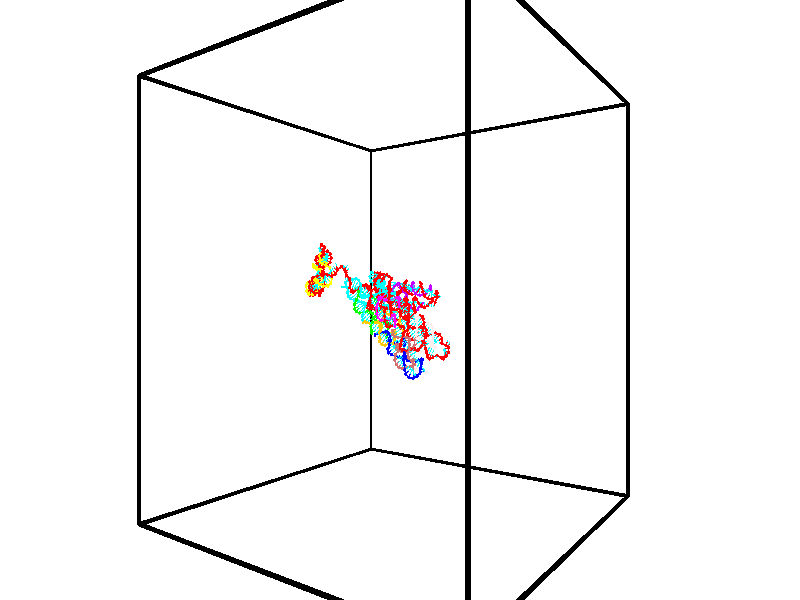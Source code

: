 // switches for output
#declare DRAW_BASES = 1; // possible values are 0, 1; only relevant for DNA ribbons
#declare DRAW_BASES_TYPE = 3; // possible values are 1, 2, 3; only relevant for DNA ribbons
#declare DRAW_FOG = 0; // set to 1 to enable fog

#include "colors.inc"

#include "transforms.inc"
background { rgb <1, 1, 1>}

#default {
   normal{
       ripples 0.25
       frequency 0.20
       turbulence 0.2
       lambda 5
   }
	finish {
		phong 0.1
		phong_size 40.
	}
}

// original window dimensions: 1024x640


// camera settings

camera {
	sky <-0, 1, 0>
	up <-0, 1, 0>
	right 1.6 * <0.581683, 0, 0.813415>
	location <-54.4937, 30, 90.4225>
	look_at <30, 30, 30>
	direction <84.4937, 0, -60.4225>
	angle 67.0682
}


# declare cpy_camera_pos = <-54.4937, 30, 90.4225>;
# if (DRAW_FOG = 1)
fog {
	fog_type 2
	up vnormalize(cpy_camera_pos)
	color rgbt<1,1,1,0.3>
	distance 1e-5
	fog_alt 3e-3
	fog_offset 48
}
# end


// LIGHTS

# declare lum = 6;
global_settings {
	ambient_light rgb lum * <0.05, 0.05, 0.05>
	max_trace_level 15
}# declare cpy_direct_light_amount = 0.25;
light_source
{	1000 * <0.231732, -1, 1.3951>,
	rgb lum * cpy_direct_light_amount
	parallel
}

light_source
{	1000 * <-0.231732, 1, -1.3951>,
	rgb lum * cpy_direct_light_amount
	parallel
}

// strand 0

// nucleotide -1

// particle -1
sphere {
	<42.280792, 31.977024, 22.703930> 0.250000
	pigment { color rgbt <1,0,0,0> }
	no_shadow
}
cylinder {
	<42.536190, 32.223125, 22.888882>,  <42.689426, 32.370785, 22.999853>, 0.100000
	pigment { color rgbt <1,0,0,0> }
	no_shadow
}
cylinder {
	<42.536190, 32.223125, 22.888882>,  <42.280792, 31.977024, 22.703930>, 0.100000
	pigment { color rgbt <1,0,0,0> }
	no_shadow
}

// particle -1
sphere {
	<42.536190, 32.223125, 22.888882> 0.100000
	pigment { color rgbt <1,0,0,0> }
	no_shadow
}
sphere {
	0, 1
	scale<0.080000,0.200000,0.300000>
	matrix <-0.705719, 0.228328, 0.670692,
		0.307068, -0.754542, 0.579979,
		0.638491, 0.615250, 0.462382,
		42.727737, 32.407700, 23.027596>
	pigment { color rgbt <0,1,1,0> }
	no_shadow
}
cylinder {
	<41.585651, 31.554337, 22.730093>,  <42.280792, 31.977024, 22.703930>, 0.130000
	pigment { color rgbt <1,0,0,0> }
	no_shadow
}

// nucleotide -1

// particle -1
sphere {
	<41.585651, 31.554337, 22.730093> 0.250000
	pigment { color rgbt <1,0,0,0> }
	no_shadow
}
cylinder {
	<41.421551, 31.840500, 22.956326>,  <41.323090, 32.012199, 23.092066>, 0.100000
	pigment { color rgbt <1,0,0,0> }
	no_shadow
}
cylinder {
	<41.421551, 31.840500, 22.956326>,  <41.585651, 31.554337, 22.730093>, 0.100000
	pigment { color rgbt <1,0,0,0> }
	no_shadow
}

// particle -1
sphere {
	<41.421551, 31.840500, 22.956326> 0.100000
	pigment { color rgbt <1,0,0,0> }
	no_shadow
}
sphere {
	0, 1
	scale<0.080000,0.200000,0.300000>
	matrix <0.006121, 0.622321, -0.782738,
		-0.911952, -0.317657, -0.259687,
		-0.410251, 0.715409, 0.565582,
		41.298477, 32.055122, 23.125999>
	pigment { color rgbt <0,1,1,0> }
	no_shadow
}
cylinder {
	<41.011005, 31.807404, 22.456835>,  <41.585651, 31.554337, 22.730093>, 0.130000
	pigment { color rgbt <1,0,0,0> }
	no_shadow
}

// nucleotide -1

// particle -1
sphere {
	<41.011005, 31.807404, 22.456835> 0.250000
	pigment { color rgbt <1,0,0,0> }
	no_shadow
}
cylinder {
	<41.128769, 32.124916, 22.669712>,  <41.199429, 32.315426, 22.797440>, 0.100000
	pigment { color rgbt <1,0,0,0> }
	no_shadow
}
cylinder {
	<41.128769, 32.124916, 22.669712>,  <41.011005, 31.807404, 22.456835>, 0.100000
	pigment { color rgbt <1,0,0,0> }
	no_shadow
}

// particle -1
sphere {
	<41.128769, 32.124916, 22.669712> 0.100000
	pigment { color rgbt <1,0,0,0> }
	no_shadow
}
sphere {
	0, 1
	scale<0.080000,0.200000,0.300000>
	matrix <-0.086747, 0.576773, -0.812285,
		-0.951734, 0.192978, 0.238666,
		0.294409, 0.793783, 0.532195,
		41.217091, 32.363052, 22.829370>
	pigment { color rgbt <0,1,1,0> }
	no_shadow
}
cylinder {
	<40.594803, 32.379974, 22.345329>,  <41.011005, 31.807404, 22.456835>, 0.130000
	pigment { color rgbt <1,0,0,0> }
	no_shadow
}

// nucleotide -1

// particle -1
sphere {
	<40.594803, 32.379974, 22.345329> 0.250000
	pigment { color rgbt <1,0,0,0> }
	no_shadow
}
cylinder {
	<40.945366, 32.544506, 22.445511>,  <41.155704, 32.643223, 22.505619>, 0.100000
	pigment { color rgbt <1,0,0,0> }
	no_shadow
}
cylinder {
	<40.945366, 32.544506, 22.445511>,  <40.594803, 32.379974, 22.345329>, 0.100000
	pigment { color rgbt <1,0,0,0> }
	no_shadow
}

// particle -1
sphere {
	<40.945366, 32.544506, 22.445511> 0.100000
	pigment { color rgbt <1,0,0,0> }
	no_shadow
}
sphere {
	0, 1
	scale<0.080000,0.200000,0.300000>
	matrix <-0.158265, 0.737185, -0.656895,
		-0.454828, 0.536067, 0.711171,
		0.876404, 0.411327, 0.250452,
		41.208286, 32.667904, 22.520647>
	pigment { color rgbt <0,1,1,0> }
	no_shadow
}
cylinder {
	<40.096844, 31.964851, 22.709232>,  <40.594803, 32.379974, 22.345329>, 0.130000
	pigment { color rgbt <1,0,0,0> }
	no_shadow
}

// nucleotide -1

// particle -1
sphere {
	<40.096844, 31.964851, 22.709232> 0.250000
	pigment { color rgbt <1,0,0,0> }
	no_shadow
}
cylinder {
	<39.906555, 32.291195, 22.840725>,  <39.792381, 32.487000, 22.919621>, 0.100000
	pigment { color rgbt <1,0,0,0> }
	no_shadow
}
cylinder {
	<39.906555, 32.291195, 22.840725>,  <40.096844, 31.964851, 22.709232>, 0.100000
	pigment { color rgbt <1,0,0,0> }
	no_shadow
}

// particle -1
sphere {
	<39.906555, 32.291195, 22.840725> 0.100000
	pigment { color rgbt <1,0,0,0> }
	no_shadow
}
sphere {
	0, 1
	scale<0.080000,0.200000,0.300000>
	matrix <0.281792, -0.212675, 0.935608,
		0.833239, 0.537719, -0.128730,
		-0.475717, 0.815860, 0.328734,
		39.763840, 32.535954, 22.939344>
	pigment { color rgbt <0,1,1,0> }
	no_shadow
}
cylinder {
	<40.480408, 32.356697, 23.228415>,  <40.096844, 31.964851, 22.709232>, 0.130000
	pigment { color rgbt <1,0,0,0> }
	no_shadow
}

// nucleotide -1

// particle -1
sphere {
	<40.480408, 32.356697, 23.228415> 0.250000
	pigment { color rgbt <1,0,0,0> }
	no_shadow
}
cylinder {
	<40.100849, 32.462337, 23.297523>,  <39.873116, 32.525723, 23.338989>, 0.100000
	pigment { color rgbt <1,0,0,0> }
	no_shadow
}
cylinder {
	<40.100849, 32.462337, 23.297523>,  <40.480408, 32.356697, 23.228415>, 0.100000
	pigment { color rgbt <1,0,0,0> }
	no_shadow
}

// particle -1
sphere {
	<40.100849, 32.462337, 23.297523> 0.100000
	pigment { color rgbt <1,0,0,0> }
	no_shadow
}
sphere {
	0, 1
	scale<0.080000,0.200000,0.300000>
	matrix <0.142174, -0.131034, 0.981130,
		0.281757, 0.955553, 0.086789,
		-0.948894, 0.264101, 0.172775,
		39.816181, 32.541569, 23.349356>
	pigment { color rgbt <0,1,1,0> }
	no_shadow
}
cylinder {
	<40.555996, 32.689579, 23.896877>,  <40.480408, 32.356697, 23.228415>, 0.130000
	pigment { color rgbt <1,0,0,0> }
	no_shadow
}

// nucleotide -1

// particle -1
sphere {
	<40.555996, 32.689579, 23.896877> 0.250000
	pigment { color rgbt <1,0,0,0> }
	no_shadow
}
cylinder {
	<40.180004, 32.557076, 23.864117>,  <39.954411, 32.477573, 23.844461>, 0.100000
	pigment { color rgbt <1,0,0,0> }
	no_shadow
}
cylinder {
	<40.180004, 32.557076, 23.864117>,  <40.555996, 32.689579, 23.896877>, 0.100000
	pigment { color rgbt <1,0,0,0> }
	no_shadow
}

// particle -1
sphere {
	<40.180004, 32.557076, 23.864117> 0.100000
	pigment { color rgbt <1,0,0,0> }
	no_shadow
}
sphere {
	0, 1
	scale<0.080000,0.200000,0.300000>
	matrix <-0.030952, -0.156249, 0.987233,
		-0.339831, 0.930511, 0.136617,
		-0.939977, -0.331263, -0.081900,
		39.898010, 32.457695, 23.839546>
	pigment { color rgbt <0,1,1,0> }
	no_shadow
}
cylinder {
	<40.046127, 33.012524, 24.389626>,  <40.555996, 32.689579, 23.896877>, 0.130000
	pigment { color rgbt <1,0,0,0> }
	no_shadow
}

// nucleotide -1

// particle -1
sphere {
	<40.046127, 33.012524, 24.389626> 0.250000
	pigment { color rgbt <1,0,0,0> }
	no_shadow
}
cylinder {
	<39.879566, 32.659237, 24.303326>,  <39.779629, 32.447266, 24.251547>, 0.100000
	pigment { color rgbt <1,0,0,0> }
	no_shadow
}
cylinder {
	<39.879566, 32.659237, 24.303326>,  <40.046127, 33.012524, 24.389626>, 0.100000
	pigment { color rgbt <1,0,0,0> }
	no_shadow
}

// particle -1
sphere {
	<39.879566, 32.659237, 24.303326> 0.100000
	pigment { color rgbt <1,0,0,0> }
	no_shadow
}
sphere {
	0, 1
	scale<0.080000,0.200000,0.300000>
	matrix <-0.131604, -0.176248, 0.975508,
		-0.899606, 0.434595, -0.042844,
		-0.416400, -0.883212, -0.215749,
		39.754646, 32.394272, 24.238602>
	pigment { color rgbt <0,1,1,0> }
	no_shadow
}
cylinder {
	<39.432632, 33.043827, 24.786732>,  <40.046127, 33.012524, 24.389626>, 0.130000
	pigment { color rgbt <1,0,0,0> }
	no_shadow
}

// nucleotide -1

// particle -1
sphere {
	<39.432632, 33.043827, 24.786732> 0.250000
	pigment { color rgbt <1,0,0,0> }
	no_shadow
}
cylinder {
	<39.483418, 32.656616, 24.700199>,  <39.513889, 32.424290, 24.648279>, 0.100000
	pigment { color rgbt <1,0,0,0> }
	no_shadow
}
cylinder {
	<39.483418, 32.656616, 24.700199>,  <39.432632, 33.043827, 24.786732>, 0.100000
	pigment { color rgbt <1,0,0,0> }
	no_shadow
}

// particle -1
sphere {
	<39.483418, 32.656616, 24.700199> 0.100000
	pigment { color rgbt <1,0,0,0> }
	no_shadow
}
sphere {
	0, 1
	scale<0.080000,0.200000,0.300000>
	matrix <-0.325152, -0.246662, 0.912926,
		-0.937101, -0.045563, -0.346073,
		0.126959, -0.968030, -0.216332,
		39.521503, 32.366207, 24.635300>
	pigment { color rgbt <0,1,1,0> }
	no_shadow
}
cylinder {
	<38.704811, 32.719620, 24.827919>,  <39.432632, 33.043827, 24.786732>, 0.130000
	pigment { color rgbt <1,0,0,0> }
	no_shadow
}

// nucleotide -1

// particle -1
sphere {
	<38.704811, 32.719620, 24.827919> 0.250000
	pigment { color rgbt <1,0,0,0> }
	no_shadow
}
cylinder {
	<38.992405, 32.446209, 24.878288>,  <39.164959, 32.282162, 24.908510>, 0.100000
	pigment { color rgbt <1,0,0,0> }
	no_shadow
}
cylinder {
	<38.992405, 32.446209, 24.878288>,  <38.704811, 32.719620, 24.827919>, 0.100000
	pigment { color rgbt <1,0,0,0> }
	no_shadow
}

// particle -1
sphere {
	<38.992405, 32.446209, 24.878288> 0.100000
	pigment { color rgbt <1,0,0,0> }
	no_shadow
}
sphere {
	0, 1
	scale<0.080000,0.200000,0.300000>
	matrix <-0.332521, -0.179188, 0.925916,
		-0.610326, -0.707588, -0.356120,
		0.718980, -0.683528, 0.125925,
		39.208099, 32.241150, 24.916065>
	pigment { color rgbt <0,1,1,0> }
	no_shadow
}
cylinder {
	<38.344921, 32.054707, 24.948450>,  <38.704811, 32.719620, 24.827919>, 0.130000
	pigment { color rgbt <1,0,0,0> }
	no_shadow
}

// nucleotide -1

// particle -1
sphere {
	<38.344921, 32.054707, 24.948450> 0.250000
	pigment { color rgbt <1,0,0,0> }
	no_shadow
}
cylinder {
	<38.714352, 32.008892, 25.094810>,  <38.936012, 31.981403, 25.182627>, 0.100000
	pigment { color rgbt <1,0,0,0> }
	no_shadow
}
cylinder {
	<38.714352, 32.008892, 25.094810>,  <38.344921, 32.054707, 24.948450>, 0.100000
	pigment { color rgbt <1,0,0,0> }
	no_shadow
}

// particle -1
sphere {
	<38.714352, 32.008892, 25.094810> 0.100000
	pigment { color rgbt <1,0,0,0> }
	no_shadow
}
sphere {
	0, 1
	scale<0.080000,0.200000,0.300000>
	matrix <-0.382547, -0.211415, 0.899423,
		-0.025656, -0.970663, -0.239073,
		0.923580, -0.114533, 0.365900,
		38.991425, 31.974531, 25.204580>
	pigment { color rgbt <0,1,1,0> }
	no_shadow
}
cylinder {
	<38.241348, 31.505062, 25.403698>,  <38.344921, 32.054707, 24.948450>, 0.130000
	pigment { color rgbt <1,0,0,0> }
	no_shadow
}

// nucleotide -1

// particle -1
sphere {
	<38.241348, 31.505062, 25.403698> 0.250000
	pigment { color rgbt <1,0,0,0> }
	no_shadow
}
cylinder {
	<38.593510, 31.643986, 25.532864>,  <38.804806, 31.727341, 25.610363>, 0.100000
	pigment { color rgbt <1,0,0,0> }
	no_shadow
}
cylinder {
	<38.593510, 31.643986, 25.532864>,  <38.241348, 31.505062, 25.403698>, 0.100000
	pigment { color rgbt <1,0,0,0> }
	no_shadow
}

// particle -1
sphere {
	<38.593510, 31.643986, 25.532864> 0.100000
	pigment { color rgbt <1,0,0,0> }
	no_shadow
}
sphere {
	0, 1
	scale<0.080000,0.200000,0.300000>
	matrix <-0.310215, -0.093259, 0.946081,
		0.358697, -0.933102, 0.025635,
		0.880399, 0.347309, 0.322914,
		38.857628, 31.748178, 25.629738>
	pigment { color rgbt <0,1,1,0> }
	no_shadow
}
cylinder {
	<38.458221, 31.014015, 25.850092>,  <38.241348, 31.505062, 25.403698>, 0.130000
	pigment { color rgbt <1,0,0,0> }
	no_shadow
}

// nucleotide -1

// particle -1
sphere {
	<38.458221, 31.014015, 25.850092> 0.250000
	pigment { color rgbt <1,0,0,0> }
	no_shadow
}
cylinder {
	<38.655769, 31.349121, 25.943249>,  <38.774300, 31.550184, 25.999144>, 0.100000
	pigment { color rgbt <1,0,0,0> }
	no_shadow
}
cylinder {
	<38.655769, 31.349121, 25.943249>,  <38.458221, 31.014015, 25.850092>, 0.100000
	pigment { color rgbt <1,0,0,0> }
	no_shadow
}

// particle -1
sphere {
	<38.655769, 31.349121, 25.943249> 0.100000
	pigment { color rgbt <1,0,0,0> }
	no_shadow
}
sphere {
	0, 1
	scale<0.080000,0.200000,0.300000>
	matrix <-0.340442, -0.060158, 0.938339,
		0.800119, -0.542706, 0.255500,
		0.493871, 0.837766, 0.232893,
		38.803932, 31.600451, 26.013117>
	pigment { color rgbt <0,1,1,0> }
	no_shadow
}
cylinder {
	<38.820774, 30.811344, 26.482330>,  <38.458221, 31.014015, 25.850092>, 0.130000
	pigment { color rgbt <1,0,0,0> }
	no_shadow
}

// nucleotide -1

// particle -1
sphere {
	<38.820774, 30.811344, 26.482330> 0.250000
	pigment { color rgbt <1,0,0,0> }
	no_shadow
}
cylinder {
	<38.789883, 31.209324, 26.456680>,  <38.771347, 31.448112, 26.441290>, 0.100000
	pigment { color rgbt <1,0,0,0> }
	no_shadow
}
cylinder {
	<38.789883, 31.209324, 26.456680>,  <38.820774, 30.811344, 26.482330>, 0.100000
	pigment { color rgbt <1,0,0,0> }
	no_shadow
}

// particle -1
sphere {
	<38.789883, 31.209324, 26.456680> 0.100000
	pigment { color rgbt <1,0,0,0> }
	no_shadow
}
sphere {
	0, 1
	scale<0.080000,0.200000,0.300000>
	matrix <-0.267050, 0.041326, 0.962796,
		0.960584, 0.091476, 0.262510,
		-0.077224, 0.994950, -0.064126,
		38.766716, 31.507809, 26.437443>
	pigment { color rgbt <0,1,1,0> }
	no_shadow
}
cylinder {
	<39.321777, 30.896145, 26.886808>,  <38.820774, 30.811344, 26.482330>, 0.130000
	pigment { color rgbt <1,0,0,0> }
	no_shadow
}

// nucleotide -1

// particle -1
sphere {
	<39.321777, 30.896145, 26.886808> 0.250000
	pigment { color rgbt <1,0,0,0> }
	no_shadow
}
cylinder {
	<39.140995, 31.252567, 26.870079>,  <39.032524, 31.466421, 26.860041>, 0.100000
	pigment { color rgbt <1,0,0,0> }
	no_shadow
}
cylinder {
	<39.140995, 31.252567, 26.870079>,  <39.321777, 30.896145, 26.886808>, 0.100000
	pigment { color rgbt <1,0,0,0> }
	no_shadow
}

// particle -1
sphere {
	<39.140995, 31.252567, 26.870079> 0.100000
	pigment { color rgbt <1,0,0,0> }
	no_shadow
}
sphere {
	0, 1
	scale<0.080000,0.200000,0.300000>
	matrix <0.041291, 0.067734, 0.996848,
		0.891083, 0.448807, -0.067406,
		-0.451959, 0.891058, -0.041825,
		39.005409, 31.519884, 26.857533>
	pigment { color rgbt <0,1,1,0> }
	no_shadow
}
cylinder {
	<39.714073, 31.458246, 27.313704>,  <39.321777, 30.896145, 26.886808>, 0.130000
	pigment { color rgbt <1,0,0,0> }
	no_shadow
}

// nucleotide -1

// particle -1
sphere {
	<39.714073, 31.458246, 27.313704> 0.250000
	pigment { color rgbt <1,0,0,0> }
	no_shadow
}
cylinder {
	<39.342037, 31.602894, 27.287903>,  <39.118816, 31.689682, 27.272423>, 0.100000
	pigment { color rgbt <1,0,0,0> }
	no_shadow
}
cylinder {
	<39.342037, 31.602894, 27.287903>,  <39.714073, 31.458246, 27.313704>, 0.100000
	pigment { color rgbt <1,0,0,0> }
	no_shadow
}

// particle -1
sphere {
	<39.342037, 31.602894, 27.287903> 0.100000
	pigment { color rgbt <1,0,0,0> }
	no_shadow
}
sphere {
	0, 1
	scale<0.080000,0.200000,0.300000>
	matrix <-0.049430, 0.050790, 0.997485,
		0.363986, 0.930941, -0.029365,
		-0.930092, 0.361619, -0.064503,
		39.063011, 31.711380, 27.268553>
	pigment { color rgbt <0,1,1,0> }
	no_shadow
}
cylinder {
	<39.604702, 32.060547, 27.747093>,  <39.714073, 31.458246, 27.313704>, 0.130000
	pigment { color rgbt <1,0,0,0> }
	no_shadow
}

// nucleotide -1

// particle -1
sphere {
	<39.604702, 32.060547, 27.747093> 0.250000
	pigment { color rgbt <1,0,0,0> }
	no_shadow
}
cylinder {
	<39.224922, 31.946457, 27.694633>,  <38.997055, 31.878002, 27.663158>, 0.100000
	pigment { color rgbt <1,0,0,0> }
	no_shadow
}
cylinder {
	<39.224922, 31.946457, 27.694633>,  <39.604702, 32.060547, 27.747093>, 0.100000
	pigment { color rgbt <1,0,0,0> }
	no_shadow
}

// particle -1
sphere {
	<39.224922, 31.946457, 27.694633> 0.100000
	pigment { color rgbt <1,0,0,0> }
	no_shadow
}
sphere {
	0, 1
	scale<0.080000,0.200000,0.300000>
	matrix <-0.136134, -0.002371, 0.990687,
		-0.282880, 0.958457, -0.036578,
		-0.949445, -0.285226, -0.131150,
		38.940090, 31.860889, 27.655289>
	pigment { color rgbt <0,1,1,0> }
	no_shadow
}
cylinder {
	<39.243233, 32.499779, 28.192881>,  <39.604702, 32.060547, 27.747093>, 0.130000
	pigment { color rgbt <1,0,0,0> }
	no_shadow
}

// nucleotide -1

// particle -1
sphere {
	<39.243233, 32.499779, 28.192881> 0.250000
	pigment { color rgbt <1,0,0,0> }
	no_shadow
}
cylinder {
	<39.000801, 32.195667, 28.099377>,  <38.855343, 32.013199, 28.043274>, 0.100000
	pigment { color rgbt <1,0,0,0> }
	no_shadow
}
cylinder {
	<39.000801, 32.195667, 28.099377>,  <39.243233, 32.499779, 28.192881>, 0.100000
	pigment { color rgbt <1,0,0,0> }
	no_shadow
}

// particle -1
sphere {
	<39.000801, 32.195667, 28.099377> 0.100000
	pigment { color rgbt <1,0,0,0> }
	no_shadow
}
sphere {
	0, 1
	scale<0.080000,0.200000,0.300000>
	matrix <-0.128535, -0.196409, 0.972061,
		-0.784953, 0.619189, 0.021316,
		-0.606076, -0.760282, -0.233759,
		38.818977, 31.967583, 28.029249>
	pigment { color rgbt <0,1,1,0> }
	no_shadow
}
cylinder {
	<38.651951, 32.683479, 28.457592>,  <39.243233, 32.499779, 28.192881>, 0.130000
	pigment { color rgbt <1,0,0,0> }
	no_shadow
}

// nucleotide -1

// particle -1
sphere {
	<38.651951, 32.683479, 28.457592> 0.250000
	pigment { color rgbt <1,0,0,0> }
	no_shadow
}
cylinder {
	<38.660248, 32.284698, 28.427490>,  <38.665226, 32.045429, 28.409430>, 0.100000
	pigment { color rgbt <1,0,0,0> }
	no_shadow
}
cylinder {
	<38.660248, 32.284698, 28.427490>,  <38.651951, 32.683479, 28.457592>, 0.100000
	pigment { color rgbt <1,0,0,0> }
	no_shadow
}

// particle -1
sphere {
	<38.660248, 32.284698, 28.427490> 0.100000
	pigment { color rgbt <1,0,0,0> }
	no_shadow
}
sphere {
	0, 1
	scale<0.080000,0.200000,0.300000>
	matrix <-0.028609, -0.075830, 0.996710,
		-0.999376, -0.018519, -0.030094,
		0.020740, -0.996949, -0.075252,
		38.666470, 31.985615, 28.404915>
	pigment { color rgbt <0,1,1,0> }
	no_shadow
}
cylinder {
	<38.272175, 32.508129, 28.930498>,  <38.651951, 32.683479, 28.457592>, 0.130000
	pigment { color rgbt <1,0,0,0> }
	no_shadow
}

// nucleotide -1

// particle -1
sphere {
	<38.272175, 32.508129, 28.930498> 0.250000
	pigment { color rgbt <1,0,0,0> }
	no_shadow
}
cylinder {
	<38.450939, 32.155460, 28.869938>,  <38.558197, 31.943859, 28.833603>, 0.100000
	pigment { color rgbt <1,0,0,0> }
	no_shadow
}
cylinder {
	<38.450939, 32.155460, 28.869938>,  <38.272175, 32.508129, 28.930498>, 0.100000
	pigment { color rgbt <1,0,0,0> }
	no_shadow
}

// particle -1
sphere {
	<38.450939, 32.155460, 28.869938> 0.100000
	pigment { color rgbt <1,0,0,0> }
	no_shadow
}
sphere {
	0, 1
	scale<0.080000,0.200000,0.300000>
	matrix <-0.102827, -0.218749, 0.970348,
		-0.888648, -0.418094, -0.188421,
		0.446913, -0.881673, -0.151399,
		38.585014, 31.890959, 28.824518>
	pigment { color rgbt <0,1,1,0> }
	no_shadow
}
cylinder {
	<37.791264, 31.955303, 29.281782>,  <38.272175, 32.508129, 28.930498>, 0.130000
	pigment { color rgbt <1,0,0,0> }
	no_shadow
}

// nucleotide -1

// particle -1
sphere {
	<37.791264, 31.955303, 29.281782> 0.250000
	pigment { color rgbt <1,0,0,0> }
	no_shadow
}
cylinder {
	<38.160442, 31.802673, 29.261486>,  <38.381950, 31.711096, 29.249308>, 0.100000
	pigment { color rgbt <1,0,0,0> }
	no_shadow
}
cylinder {
	<38.160442, 31.802673, 29.261486>,  <37.791264, 31.955303, 29.281782>, 0.100000
	pigment { color rgbt <1,0,0,0> }
	no_shadow
}

// particle -1
sphere {
	<38.160442, 31.802673, 29.261486> 0.100000
	pigment { color rgbt <1,0,0,0> }
	no_shadow
}
sphere {
	0, 1
	scale<0.080000,0.200000,0.300000>
	matrix <-0.040423, -0.227167, 0.973017,
		-0.382805, -0.895989, -0.225087,
		0.922945, -0.381574, -0.050742,
		38.437325, 31.688202, 29.246264>
	pigment { color rgbt <0,1,1,0> }
	no_shadow
}
cylinder {
	<37.803455, 31.267963, 29.522205>,  <37.791264, 31.955303, 29.281782>, 0.130000
	pigment { color rgbt <1,0,0,0> }
	no_shadow
}

// nucleotide -1

// particle -1
sphere {
	<37.803455, 31.267963, 29.522205> 0.250000
	pigment { color rgbt <1,0,0,0> }
	no_shadow
}
cylinder {
	<38.194397, 31.342037, 29.563171>,  <38.428963, 31.386482, 29.587751>, 0.100000
	pigment { color rgbt <1,0,0,0> }
	no_shadow
}
cylinder {
	<38.194397, 31.342037, 29.563171>,  <37.803455, 31.267963, 29.522205>, 0.100000
	pigment { color rgbt <1,0,0,0> }
	no_shadow
}

// particle -1
sphere {
	<38.194397, 31.342037, 29.563171> 0.100000
	pigment { color rgbt <1,0,0,0> }
	no_shadow
}
sphere {
	0, 1
	scale<0.080000,0.200000,0.300000>
	matrix <-0.031721, -0.350295, 0.936102,
		0.209227, -0.918151, -0.336487,
		0.977353, 0.185184, 0.102416,
		38.487602, 31.397593, 29.593897>
	pigment { color rgbt <0,1,1,0> }
	no_shadow
}
cylinder {
	<38.089069, 30.581581, 29.739513>,  <37.803455, 31.267963, 29.522205>, 0.130000
	pigment { color rgbt <1,0,0,0> }
	no_shadow
}

// nucleotide -1

// particle -1
sphere {
	<38.089069, 30.581581, 29.739513> 0.250000
	pigment { color rgbt <1,0,0,0> }
	no_shadow
}
cylinder {
	<38.344345, 30.872082, 29.841709>,  <38.497509, 31.046383, 29.903027>, 0.100000
	pigment { color rgbt <1,0,0,0> }
	no_shadow
}
cylinder {
	<38.344345, 30.872082, 29.841709>,  <38.089069, 30.581581, 29.739513>, 0.100000
	pigment { color rgbt <1,0,0,0> }
	no_shadow
}

// particle -1
sphere {
	<38.344345, 30.872082, 29.841709> 0.100000
	pigment { color rgbt <1,0,0,0> }
	no_shadow
}
sphere {
	0, 1
	scale<0.080000,0.200000,0.300000>
	matrix <-0.016498, -0.318878, 0.947652,
		0.769704, -0.608994, -0.191522,
		0.638187, 0.726252, 0.255489,
		38.535801, 31.089958, 29.918356>
	pigment { color rgbt <0,1,1,0> }
	no_shadow
}
cylinder {
	<38.367989, 30.191406, 30.362610>,  <38.089069, 30.581581, 29.739513>, 0.130000
	pigment { color rgbt <1,0,0,0> }
	no_shadow
}

// nucleotide -1

// particle -1
sphere {
	<38.367989, 30.191406, 30.362610> 0.250000
	pigment { color rgbt <1,0,0,0> }
	no_shadow
}
cylinder {
	<38.519913, 30.559418, 30.401169>,  <38.611065, 30.780226, 30.424305>, 0.100000
	pigment { color rgbt <1,0,0,0> }
	no_shadow
}
cylinder {
	<38.519913, 30.559418, 30.401169>,  <38.367989, 30.191406, 30.362610>, 0.100000
	pigment { color rgbt <1,0,0,0> }
	no_shadow
}

// particle -1
sphere {
	<38.519913, 30.559418, 30.401169> 0.100000
	pigment { color rgbt <1,0,0,0> }
	no_shadow
}
sphere {
	0, 1
	scale<0.080000,0.200000,0.300000>
	matrix <-0.085869, -0.068692, 0.993935,
		0.921072, -0.385781, 0.052913,
		0.379806, 0.920030, 0.096397,
		38.633854, 30.835426, 30.430088>
	pigment { color rgbt <0,1,1,0> }
	no_shadow
}
cylinder {
	<39.008789, 30.160469, 30.790058>,  <38.367989, 30.191406, 30.362610>, 0.130000
	pigment { color rgbt <1,0,0,0> }
	no_shadow
}

// nucleotide -1

// particle -1
sphere {
	<39.008789, 30.160469, 30.790058> 0.250000
	pigment { color rgbt <1,0,0,0> }
	no_shadow
}
cylinder {
	<38.833420, 30.517883, 30.828796>,  <38.728199, 30.732332, 30.852039>, 0.100000
	pigment { color rgbt <1,0,0,0> }
	no_shadow
}
cylinder {
	<38.833420, 30.517883, 30.828796>,  <39.008789, 30.160469, 30.790058>, 0.100000
	pigment { color rgbt <1,0,0,0> }
	no_shadow
}

// particle -1
sphere {
	<38.833420, 30.517883, 30.828796> 0.100000
	pigment { color rgbt <1,0,0,0> }
	no_shadow
}
sphere {
	0, 1
	scale<0.080000,0.200000,0.300000>
	matrix <-0.040328, -0.127202, 0.991057,
		0.897866, 0.430593, 0.091802,
		-0.438419, 0.893538, 0.096845,
		38.701893, 30.785944, 30.857849>
	pigment { color rgbt <0,1,1,0> }
	no_shadow
}
cylinder {
	<39.336746, 30.513147, 31.326941>,  <39.008789, 30.160469, 30.790058>, 0.130000
	pigment { color rgbt <1,0,0,0> }
	no_shadow
}

// nucleotide -1

// particle -1
sphere {
	<39.336746, 30.513147, 31.326941> 0.250000
	pigment { color rgbt <1,0,0,0> }
	no_shadow
}
cylinder {
	<38.965710, 30.661224, 31.306789>,  <38.743088, 30.750071, 31.294699>, 0.100000
	pigment { color rgbt <1,0,0,0> }
	no_shadow
}
cylinder {
	<38.965710, 30.661224, 31.306789>,  <39.336746, 30.513147, 31.326941>, 0.100000
	pigment { color rgbt <1,0,0,0> }
	no_shadow
}

// particle -1
sphere {
	<38.965710, 30.661224, 31.306789> 0.100000
	pigment { color rgbt <1,0,0,0> }
	no_shadow
}
sphere {
	0, 1
	scale<0.080000,0.200000,0.300000>
	matrix <-0.080317, -0.065903, 0.994588,
		0.364871, 0.926614, 0.090864,
		-0.927588, 0.370194, -0.050377,
		38.687435, 30.772282, 31.291676>
	pigment { color rgbt <0,1,1,0> }
	no_shadow
}
cylinder {
	<39.276070, 31.075081, 31.863987>,  <39.336746, 30.513147, 31.326941>, 0.130000
	pigment { color rgbt <1,0,0,0> }
	no_shadow
}

// nucleotide -1

// particle -1
sphere {
	<39.276070, 31.075081, 31.863987> 0.250000
	pigment { color rgbt <1,0,0,0> }
	no_shadow
}
cylinder {
	<38.935246, 30.894798, 31.757507>,  <38.730751, 30.786629, 31.693619>, 0.100000
	pigment { color rgbt <1,0,0,0> }
	no_shadow
}
cylinder {
	<38.935246, 30.894798, 31.757507>,  <39.276070, 31.075081, 31.863987>, 0.100000
	pigment { color rgbt <1,0,0,0> }
	no_shadow
}

// particle -1
sphere {
	<38.935246, 30.894798, 31.757507> 0.100000
	pigment { color rgbt <1,0,0,0> }
	no_shadow
}
sphere {
	0, 1
	scale<0.080000,0.200000,0.300000>
	matrix <-0.217802, -0.157173, 0.963254,
		-0.475983, 0.878727, 0.035756,
		-0.852058, -0.450705, -0.266201,
		38.679626, 30.759586, 31.677647>
	pigment { color rgbt <0,1,1,0> }
	no_shadow
}
cylinder {
	<38.590473, 31.327076, 32.023499>,  <39.276070, 31.075081, 31.863987>, 0.130000
	pigment { color rgbt <1,0,0,0> }
	no_shadow
}

// nucleotide -1

// particle -1
sphere {
	<38.590473, 31.327076, 32.023499> 0.250000
	pigment { color rgbt <1,0,0,0> }
	no_shadow
}
cylinder {
	<38.610149, 30.927876, 32.007607>,  <38.621956, 30.688356, 31.998070>, 0.100000
	pigment { color rgbt <1,0,0,0> }
	no_shadow
}
cylinder {
	<38.610149, 30.927876, 32.007607>,  <38.590473, 31.327076, 32.023499>, 0.100000
	pigment { color rgbt <1,0,0,0> }
	no_shadow
}

// particle -1
sphere {
	<38.610149, 30.927876, 32.007607> 0.100000
	pigment { color rgbt <1,0,0,0> }
	no_shadow
}
sphere {
	0, 1
	scale<0.080000,0.200000,0.300000>
	matrix <-0.156154, -0.046977, 0.986615,
		-0.986507, -0.042323, -0.158153,
		0.049186, -0.997999, -0.039734,
		38.624905, 30.628475, 31.995686>
	pigment { color rgbt <0,1,1,0> }
	no_shadow
}
cylinder {
	<37.958866, 30.949303, 32.275322>,  <38.590473, 31.327076, 32.023499>, 0.130000
	pigment { color rgbt <1,0,0,0> }
	no_shadow
}

// nucleotide -1

// particle -1
sphere {
	<37.958866, 30.949303, 32.275322> 0.250000
	pigment { color rgbt <1,0,0,0> }
	no_shadow
}
cylinder {
	<38.304268, 30.751884, 32.316830>,  <38.511509, 30.633434, 32.341736>, 0.100000
	pigment { color rgbt <1,0,0,0> }
	no_shadow
}
cylinder {
	<38.304268, 30.751884, 32.316830>,  <37.958866, 30.949303, 32.275322>, 0.100000
	pigment { color rgbt <1,0,0,0> }
	no_shadow
}

// particle -1
sphere {
	<38.304268, 30.751884, 32.316830> 0.100000
	pigment { color rgbt <1,0,0,0> }
	no_shadow
}
sphere {
	0, 1
	scale<0.080000,0.200000,0.300000>
	matrix <-0.186057, -0.120505, 0.975121,
		-0.468759, -0.861333, -0.195884,
		0.863509, -0.493543, 0.103769,
		38.563320, 30.603821, 32.347961>
	pigment { color rgbt <0,1,1,0> }
	no_shadow
}
cylinder {
	<37.830742, 30.366068, 32.578102>,  <37.958866, 30.949303, 32.275322>, 0.130000
	pigment { color rgbt <1,0,0,0> }
	no_shadow
}

// nucleotide -1

// particle -1
sphere {
	<37.830742, 30.366068, 32.578102> 0.250000
	pigment { color rgbt <1,0,0,0> }
	no_shadow
}
cylinder {
	<38.211933, 30.459824, 32.654934>,  <38.440647, 30.516077, 32.701031>, 0.100000
	pigment { color rgbt <1,0,0,0> }
	no_shadow
}
cylinder {
	<38.211933, 30.459824, 32.654934>,  <37.830742, 30.366068, 32.578102>, 0.100000
	pigment { color rgbt <1,0,0,0> }
	no_shadow
}

// particle -1
sphere {
	<38.211933, 30.459824, 32.654934> 0.100000
	pigment { color rgbt <1,0,0,0> }
	no_shadow
}
sphere {
	0, 1
	scale<0.080000,0.200000,0.300000>
	matrix <-0.184951, -0.052230, 0.981359,
		0.240050, -0.970739, -0.006424,
		0.952979, 0.234387, 0.192078,
		38.497826, 30.530140, 32.712559>
	pigment { color rgbt <0,1,1,0> }
	no_shadow
}
cylinder {
	<37.417747, 29.685167, 32.467461>,  <37.830742, 30.366068, 32.578102>, 0.130000
	pigment { color rgbt <1,0,0,0> }
	no_shadow
}

// nucleotide -1

// particle -1
sphere {
	<37.417747, 29.685167, 32.467461> 0.250000
	pigment { color rgbt <1,0,0,0> }
	no_shadow
}
cylinder {
	<37.551903, 29.390984, 32.231964>,  <37.632397, 29.214474, 32.090668>, 0.100000
	pigment { color rgbt <1,0,0,0> }
	no_shadow
}
cylinder {
	<37.551903, 29.390984, 32.231964>,  <37.417747, 29.685167, 32.467461>, 0.100000
	pigment { color rgbt <1,0,0,0> }
	no_shadow
}

// particle -1
sphere {
	<37.551903, 29.390984, 32.231964> 0.100000
	pigment { color rgbt <1,0,0,0> }
	no_shadow
}
sphere {
	0, 1
	scale<0.080000,0.200000,0.300000>
	matrix <-0.451144, 0.423231, -0.785713,
		0.827032, 0.529126, -0.189850,
		0.335390, -0.735460, -0.588738,
		37.652519, 29.170345, 32.055344>
	pigment { color rgbt <0,1,1,0> }
	no_shadow
}
cylinder {
	<37.566742, 29.961088, 31.754988>,  <37.417747, 29.685167, 32.467461>, 0.130000
	pigment { color rgbt <1,0,0,0> }
	no_shadow
}

// nucleotide -1

// particle -1
sphere {
	<37.566742, 29.961088, 31.754988> 0.250000
	pigment { color rgbt <1,0,0,0> }
	no_shadow
}
cylinder {
	<37.518646, 29.565742, 31.717724>,  <37.489788, 29.328535, 31.695366>, 0.100000
	pigment { color rgbt <1,0,0,0> }
	no_shadow
}
cylinder {
	<37.518646, 29.565742, 31.717724>,  <37.566742, 29.961088, 31.754988>, 0.100000
	pigment { color rgbt <1,0,0,0> }
	no_shadow
}

// particle -1
sphere {
	<37.518646, 29.565742, 31.717724> 0.100000
	pigment { color rgbt <1,0,0,0> }
	no_shadow
}
sphere {
	0, 1
	scale<0.080000,0.200000,0.300000>
	matrix <-0.632128, 0.148579, -0.760486,
		0.765479, -0.032549, -0.642638,
		-0.120235, -0.988365, -0.093159,
		37.482574, 29.269234, 31.689775>
	pigment { color rgbt <0,1,1,0> }
	no_shadow
}
cylinder {
	<37.813381, 29.567135, 31.106892>,  <37.566742, 29.961088, 31.754988>, 0.130000
	pigment { color rgbt <1,0,0,0> }
	no_shadow
}

// nucleotide -1

// particle -1
sphere {
	<37.813381, 29.567135, 31.106892> 0.250000
	pigment { color rgbt <1,0,0,0> }
	no_shadow
}
cylinder {
	<37.488094, 29.395885, 31.264568>,  <37.292923, 29.293137, 31.359175>, 0.100000
	pigment { color rgbt <1,0,0,0> }
	no_shadow
}
cylinder {
	<37.488094, 29.395885, 31.264568>,  <37.813381, 29.567135, 31.106892>, 0.100000
	pigment { color rgbt <1,0,0,0> }
	no_shadow
}

// particle -1
sphere {
	<37.488094, 29.395885, 31.264568> 0.100000
	pigment { color rgbt <1,0,0,0> }
	no_shadow
}
sphere {
	0, 1
	scale<0.080000,0.200000,0.300000>
	matrix <-0.511799, 0.203699, -0.834607,
		0.277018, -0.880464, -0.384765,
		-0.813217, -0.428124, 0.394193,
		37.244129, 29.267448, 31.382826>
	pigment { color rgbt <0,1,1,0> }
	no_shadow
}
cylinder {
	<37.618359, 29.146172, 30.669277>,  <37.813381, 29.567135, 31.106892>, 0.130000
	pigment { color rgbt <1,0,0,0> }
	no_shadow
}

// nucleotide -1

// particle -1
sphere {
	<37.618359, 29.146172, 30.669277> 0.250000
	pigment { color rgbt <1,0,0,0> }
	no_shadow
}
cylinder {
	<37.303864, 29.271915, 30.882069>,  <37.115166, 29.347363, 31.009745>, 0.100000
	pigment { color rgbt <1,0,0,0> }
	no_shadow
}
cylinder {
	<37.303864, 29.271915, 30.882069>,  <37.618359, 29.146172, 30.669277>, 0.100000
	pigment { color rgbt <1,0,0,0> }
	no_shadow
}

// particle -1
sphere {
	<37.303864, 29.271915, 30.882069> 0.100000
	pigment { color rgbt <1,0,0,0> }
	no_shadow
}
sphere {
	0, 1
	scale<0.080000,0.200000,0.300000>
	matrix <-0.462457, 0.271638, -0.844006,
		-0.409828, -0.909610, -0.068195,
		-0.786241, 0.314360, 0.531980,
		37.067989, 29.366224, 31.041662>
	pigment { color rgbt <0,1,1,0> }
	no_shadow
}
cylinder {
	<36.900047, 28.836241, 30.521589>,  <37.618359, 29.146172, 30.669277>, 0.130000
	pigment { color rgbt <1,0,0,0> }
	no_shadow
}

// nucleotide -1

// particle -1
sphere {
	<36.900047, 28.836241, 30.521589> 0.250000
	pigment { color rgbt <1,0,0,0> }
	no_shadow
}
cylinder {
	<36.810600, 29.217831, 30.601521>,  <36.756931, 29.446785, 30.649479>, 0.100000
	pigment { color rgbt <1,0,0,0> }
	no_shadow
}
cylinder {
	<36.810600, 29.217831, 30.601521>,  <36.900047, 28.836241, 30.521589>, 0.100000
	pigment { color rgbt <1,0,0,0> }
	no_shadow
}

// particle -1
sphere {
	<36.810600, 29.217831, 30.601521> 0.100000
	pigment { color rgbt <1,0,0,0> }
	no_shadow
}
sphere {
	0, 1
	scale<0.080000,0.200000,0.300000>
	matrix <-0.675834, -0.004029, -0.737042,
		-0.702314, -0.299863, 0.645629,
		-0.223613, 0.953973, 0.199828,
		36.743515, 29.504023, 30.661469>
	pigment { color rgbt <0,1,1,0> }
	no_shadow
}
cylinder {
	<36.133167, 28.978535, 30.432587>,  <36.900047, 28.836241, 30.521589>, 0.130000
	pigment { color rgbt <1,0,0,0> }
	no_shadow
}

// nucleotide -1

// particle -1
sphere {
	<36.133167, 28.978535, 30.432587> 0.250000
	pigment { color rgbt <1,0,0,0> }
	no_shadow
}
cylinder {
	<36.352306, 29.289700, 30.309483>,  <36.483788, 29.476398, 30.235620>, 0.100000
	pigment { color rgbt <1,0,0,0> }
	no_shadow
}
cylinder {
	<36.352306, 29.289700, 30.309483>,  <36.133167, 28.978535, 30.432587>, 0.100000
	pigment { color rgbt <1,0,0,0> }
	no_shadow
}

// particle -1
sphere {
	<36.352306, 29.289700, 30.309483> 0.100000
	pigment { color rgbt <1,0,0,0> }
	no_shadow
}
sphere {
	0, 1
	scale<0.080000,0.200000,0.300000>
	matrix <-0.533680, 0.041680, -0.844658,
		-0.644245, 0.626986, 0.437992,
		0.547845, 0.777914, -0.307758,
		36.516659, 29.523073, 30.217155>
	pigment { color rgbt <0,1,1,0> }
	no_shadow
}
cylinder {
	<35.730335, 29.500994, 30.032547>,  <36.133167, 28.978535, 30.432587>, 0.130000
	pigment { color rgbt <1,0,0,0> }
	no_shadow
}

// nucleotide -1

// particle -1
sphere {
	<35.730335, 29.500994, 30.032547> 0.250000
	pigment { color rgbt <1,0,0,0> }
	no_shadow
}
cylinder {
	<36.118237, 29.527809, 29.938660>,  <36.350975, 29.543898, 29.882326>, 0.100000
	pigment { color rgbt <1,0,0,0> }
	no_shadow
}
cylinder {
	<36.118237, 29.527809, 29.938660>,  <35.730335, 29.500994, 30.032547>, 0.100000
	pigment { color rgbt <1,0,0,0> }
	no_shadow
}

// particle -1
sphere {
	<36.118237, 29.527809, 29.938660> 0.100000
	pigment { color rgbt <1,0,0,0> }
	no_shadow
}
sphere {
	0, 1
	scale<0.080000,0.200000,0.300000>
	matrix <-0.239833, 0.082556, -0.967297,
		-0.045467, 0.994329, 0.096137,
		0.969749, 0.067037, -0.234720,
		36.409161, 29.547920, 29.868244>
	pigment { color rgbt <0,1,1,0> }
	no_shadow
}
cylinder {
	<35.769833, 30.057800, 29.579647>,  <35.730335, 29.500994, 30.032547>, 0.130000
	pigment { color rgbt <1,0,0,0> }
	no_shadow
}

// nucleotide -1

// particle -1
sphere {
	<35.769833, 30.057800, 29.579647> 0.250000
	pigment { color rgbt <1,0,0,0> }
	no_shadow
}
cylinder {
	<36.108009, 29.852924, 29.519138>,  <36.310917, 29.730000, 29.482834>, 0.100000
	pigment { color rgbt <1,0,0,0> }
	no_shadow
}
cylinder {
	<36.108009, 29.852924, 29.519138>,  <35.769833, 30.057800, 29.579647>, 0.100000
	pigment { color rgbt <1,0,0,0> }
	no_shadow
}

// particle -1
sphere {
	<36.108009, 29.852924, 29.519138> 0.100000
	pigment { color rgbt <1,0,0,0> }
	no_shadow
}
sphere {
	0, 1
	scale<0.080000,0.200000,0.300000>
	matrix <-0.147491, 0.048310, -0.987883,
		0.513292, 0.857512, -0.034700,
		0.845445, -0.512191, -0.151272,
		36.361645, 29.699266, 29.473757>
	pigment { color rgbt <0,1,1,0> }
	no_shadow
}
cylinder {
	<36.033382, 30.355507, 29.064310>,  <35.769833, 30.057800, 29.579647>, 0.130000
	pigment { color rgbt <1,0,0,0> }
	no_shadow
}

// nucleotide -1

// particle -1
sphere {
	<36.033382, 30.355507, 29.064310> 0.250000
	pigment { color rgbt <1,0,0,0> }
	no_shadow
}
cylinder {
	<36.199162, 29.992153, 29.042137>,  <36.298630, 29.774141, 29.028833>, 0.100000
	pigment { color rgbt <1,0,0,0> }
	no_shadow
}
cylinder {
	<36.199162, 29.992153, 29.042137>,  <36.033382, 30.355507, 29.064310>, 0.100000
	pigment { color rgbt <1,0,0,0> }
	no_shadow
}

// particle -1
sphere {
	<36.199162, 29.992153, 29.042137> 0.100000
	pigment { color rgbt <1,0,0,0> }
	no_shadow
}
sphere {
	0, 1
	scale<0.080000,0.200000,0.300000>
	matrix <-0.212853, -0.037532, -0.976363,
		0.884832, 0.416448, -0.208907,
		0.414446, -0.908384, -0.055433,
		36.323494, 29.719639, 29.025507>
	pigment { color rgbt <0,1,1,0> }
	no_shadow
}
cylinder {
	<36.645432, 30.377356, 28.556005>,  <36.033382, 30.355507, 29.064310>, 0.130000
	pigment { color rgbt <1,0,0,0> }
	no_shadow
}

// nucleotide -1

// particle -1
sphere {
	<36.645432, 30.377356, 28.556005> 0.250000
	pigment { color rgbt <1,0,0,0> }
	no_shadow
}
cylinder {
	<36.524231, 29.997261, 28.584965>,  <36.451511, 29.769203, 28.602341>, 0.100000
	pigment { color rgbt <1,0,0,0> }
	no_shadow
}
cylinder {
	<36.524231, 29.997261, 28.584965>,  <36.645432, 30.377356, 28.556005>, 0.100000
	pigment { color rgbt <1,0,0,0> }
	no_shadow
}

// particle -1
sphere {
	<36.524231, 29.997261, 28.584965> 0.100000
	pigment { color rgbt <1,0,0,0> }
	no_shadow
}
sphere {
	0, 1
	scale<0.080000,0.200000,0.300000>
	matrix <-0.026057, -0.067679, -0.997367,
		0.952635, -0.304087, -0.004254,
		-0.302998, -0.950238, 0.072397,
		36.433331, 29.712191, 28.606684>
	pigment { color rgbt <0,1,1,0> }
	no_shadow
}
cylinder {
	<37.015556, 30.072145, 28.004961>,  <36.645432, 30.377356, 28.556005>, 0.130000
	pigment { color rgbt <1,0,0,0> }
	no_shadow
}

// nucleotide -1

// particle -1
sphere {
	<37.015556, 30.072145, 28.004961> 0.250000
	pigment { color rgbt <1,0,0,0> }
	no_shadow
}
cylinder {
	<36.698231, 29.856750, 28.118576>,  <36.507835, 29.727512, 28.186745>, 0.100000
	pigment { color rgbt <1,0,0,0> }
	no_shadow
}
cylinder {
	<36.698231, 29.856750, 28.118576>,  <37.015556, 30.072145, 28.004961>, 0.100000
	pigment { color rgbt <1,0,0,0> }
	no_shadow
}

// particle -1
sphere {
	<36.698231, 29.856750, 28.118576> 0.100000
	pigment { color rgbt <1,0,0,0> }
	no_shadow
}
sphere {
	0, 1
	scale<0.080000,0.200000,0.300000>
	matrix <-0.145023, -0.285973, -0.947200,
		0.591284, -0.792622, 0.148774,
		-0.793317, -0.538488, 0.284039,
		36.460236, 29.695204, 28.203789>
	pigment { color rgbt <0,1,1,0> }
	no_shadow
}
cylinder {
	<37.138229, 29.405720, 27.919056>,  <37.015556, 30.072145, 28.004961>, 0.130000
	pigment { color rgbt <1,0,0,0> }
	no_shadow
}

// nucleotide -1

// particle -1
sphere {
	<37.138229, 29.405720, 27.919056> 0.250000
	pigment { color rgbt <1,0,0,0> }
	no_shadow
}
cylinder {
	<36.752357, 29.508446, 27.895576>,  <36.520836, 29.570082, 27.881489>, 0.100000
	pigment { color rgbt <1,0,0,0> }
	no_shadow
}
cylinder {
	<36.752357, 29.508446, 27.895576>,  <37.138229, 29.405720, 27.919056>, 0.100000
	pigment { color rgbt <1,0,0,0> }
	no_shadow
}

// particle -1
sphere {
	<36.752357, 29.508446, 27.895576> 0.100000
	pigment { color rgbt <1,0,0,0> }
	no_shadow
}
sphere {
	0, 1
	scale<0.080000,0.200000,0.300000>
	matrix <-0.012659, -0.267752, -0.963405,
		-0.263116, -0.928635, 0.261546,
		-0.964681, 0.256798, -0.058694,
		36.462955, 29.585489, 27.877968>
	pigment { color rgbt <0,1,1,0> }
	no_shadow
}
cylinder {
	<37.058960, 29.164072, 27.260611>,  <37.138229, 29.405720, 27.919056>, 0.130000
	pigment { color rgbt <1,0,0,0> }
	no_shadow
}

// nucleotide -1

// particle -1
sphere {
	<37.058960, 29.164072, 27.260611> 0.250000
	pigment { color rgbt <1,0,0,0> }
	no_shadow
}
cylinder {
	<36.684315, 29.259171, 27.363548>,  <36.459526, 29.316229, 27.425310>, 0.100000
	pigment { color rgbt <1,0,0,0> }
	no_shadow
}
cylinder {
	<36.684315, 29.259171, 27.363548>,  <37.058960, 29.164072, 27.260611>, 0.100000
	pigment { color rgbt <1,0,0,0> }
	no_shadow
}

// particle -1
sphere {
	<36.684315, 29.259171, 27.363548> 0.100000
	pigment { color rgbt <1,0,0,0> }
	no_shadow
}
sphere {
	0, 1
	scale<0.080000,0.200000,0.300000>
	matrix <-0.264229, 0.003005, -0.964455,
		-0.230070, -0.971322, 0.060005,
		-0.936617, 0.237747, 0.257342,
		36.403328, 29.330494, 27.440750>
	pigment { color rgbt <0,1,1,0> }
	no_shadow
}
cylinder {
	<36.533836, 28.729591, 26.868309>,  <37.058960, 29.164072, 27.260611>, 0.130000
	pigment { color rgbt <1,0,0,0> }
	no_shadow
}

// nucleotide -1

// particle -1
sphere {
	<36.533836, 28.729591, 26.868309> 0.250000
	pigment { color rgbt <1,0,0,0> }
	no_shadow
}
cylinder {
	<36.395512, 29.091610, 26.967346>,  <36.312515, 29.308821, 27.026768>, 0.100000
	pigment { color rgbt <1,0,0,0> }
	no_shadow
}
cylinder {
	<36.395512, 29.091610, 26.967346>,  <36.533836, 28.729591, 26.868309>, 0.100000
	pigment { color rgbt <1,0,0,0> }
	no_shadow
}

// particle -1
sphere {
	<36.395512, 29.091610, 26.967346> 0.100000
	pigment { color rgbt <1,0,0,0> }
	no_shadow
}
sphere {
	0, 1
	scale<0.080000,0.200000,0.300000>
	matrix <-0.145746, 0.208859, -0.967024,
		-0.926914, -0.370498, 0.059680,
		-0.345816, 0.905046, 0.247593,
		36.291767, 29.363123, 27.041624>
	pigment { color rgbt <0,1,1,0> }
	no_shadow
}
cylinder {
	<36.128536, 28.820063, 26.301601>,  <36.533836, 28.729591, 26.868309>, 0.130000
	pigment { color rgbt <1,0,0,0> }
	no_shadow
}

// nucleotide -1

// particle -1
sphere {
	<36.128536, 28.820063, 26.301601> 0.250000
	pigment { color rgbt <1,0,0,0> }
	no_shadow
}
cylinder {
	<36.100170, 29.170113, 26.493069>,  <36.083149, 29.380142, 26.607948>, 0.100000
	pigment { color rgbt <1,0,0,0> }
	no_shadow
}
cylinder {
	<36.100170, 29.170113, 26.493069>,  <36.128536, 28.820063, 26.301601>, 0.100000
	pigment { color rgbt <1,0,0,0> }
	no_shadow
}

// particle -1
sphere {
	<36.100170, 29.170113, 26.493069> 0.100000
	pigment { color rgbt <1,0,0,0> }
	no_shadow
}
sphere {
	0, 1
	scale<0.080000,0.200000,0.300000>
	matrix <-0.190128, 0.459219, -0.867738,
		-0.979195, -0.152546, 0.133820,
		-0.070917, 0.875127, 0.478668,
		36.078896, 29.432652, 26.636669>
	pigment { color rgbt <0,1,1,0> }
	no_shadow
}
cylinder {
	<35.530655, 29.185514, 26.056950>,  <36.128536, 28.820063, 26.301601>, 0.130000
	pigment { color rgbt <1,0,0,0> }
	no_shadow
}

// nucleotide -1

// particle -1
sphere {
	<35.530655, 29.185514, 26.056950> 0.250000
	pigment { color rgbt <1,0,0,0> }
	no_shadow
}
cylinder {
	<35.779621, 29.455368, 26.215679>,  <35.929001, 29.617281, 26.310917>, 0.100000
	pigment { color rgbt <1,0,0,0> }
	no_shadow
}
cylinder {
	<35.779621, 29.455368, 26.215679>,  <35.530655, 29.185514, 26.056950>, 0.100000
	pigment { color rgbt <1,0,0,0> }
	no_shadow
}

// particle -1
sphere {
	<35.779621, 29.455368, 26.215679> 0.100000
	pigment { color rgbt <1,0,0,0> }
	no_shadow
}
sphere {
	0, 1
	scale<0.080000,0.200000,0.300000>
	matrix <-0.071493, 0.553887, -0.829517,
		-0.779416, 0.487933, 0.392979,
		0.622415, 0.674634, 0.396825,
		35.966347, 29.657759, 26.334726>
	pigment { color rgbt <0,1,1,0> }
	no_shadow
}
cylinder {
	<35.171112, 29.806305, 26.031990>,  <35.530655, 29.185514, 26.056950>, 0.130000
	pigment { color rgbt <1,0,0,0> }
	no_shadow
}

// nucleotide -1

// particle -1
sphere {
	<35.171112, 29.806305, 26.031990> 0.250000
	pigment { color rgbt <1,0,0,0> }
	no_shadow
}
cylinder {
	<35.564968, 29.875584, 26.023190>,  <35.801281, 29.917150, 26.017908>, 0.100000
	pigment { color rgbt <1,0,0,0> }
	no_shadow
}
cylinder {
	<35.564968, 29.875584, 26.023190>,  <35.171112, 29.806305, 26.031990>, 0.100000
	pigment { color rgbt <1,0,0,0> }
	no_shadow
}

// particle -1
sphere {
	<35.564968, 29.875584, 26.023190> 0.100000
	pigment { color rgbt <1,0,0,0> }
	no_shadow
}
sphere {
	0, 1
	scale<0.080000,0.200000,0.300000>
	matrix <-0.112831, 0.535093, -0.837224,
		-0.133232, 0.826848, 0.546417,
		0.984641, 0.173198, -0.022003,
		35.860359, 29.927544, 26.016588>
	pigment { color rgbt <0,1,1,0> }
	no_shadow
}
cylinder {
	<35.207428, 30.397320, 25.641754>,  <35.171112, 29.806305, 26.031990>, 0.130000
	pigment { color rgbt <1,0,0,0> }
	no_shadow
}

// nucleotide -1

// particle -1
sphere {
	<35.207428, 30.397320, 25.641754> 0.250000
	pigment { color rgbt <1,0,0,0> }
	no_shadow
}
cylinder {
	<35.596371, 30.310631, 25.676502>,  <35.829739, 30.258617, 25.697351>, 0.100000
	pigment { color rgbt <1,0,0,0> }
	no_shadow
}
cylinder {
	<35.596371, 30.310631, 25.676502>,  <35.207428, 30.397320, 25.641754>, 0.100000
	pigment { color rgbt <1,0,0,0> }
	no_shadow
}

// particle -1
sphere {
	<35.596371, 30.310631, 25.676502> 0.100000
	pigment { color rgbt <1,0,0,0> }
	no_shadow
}
sphere {
	0, 1
	scale<0.080000,0.200000,0.300000>
	matrix <0.190366, 0.520437, -0.832410,
		0.135193, 0.825939, 0.547309,
		0.972360, -0.216725, 0.086871,
		35.888077, 30.245613, 25.702564>
	pigment { color rgbt <0,1,1,0> }
	no_shadow
}
cylinder {
	<35.587902, 31.009447, 25.626966>,  <35.207428, 30.397320, 25.641754>, 0.130000
	pigment { color rgbt <1,0,0,0> }
	no_shadow
}

// nucleotide -1

// particle -1
sphere {
	<35.587902, 31.009447, 25.626966> 0.250000
	pigment { color rgbt <1,0,0,0> }
	no_shadow
}
cylinder {
	<35.862926, 30.730827, 25.544910>,  <36.027939, 30.563656, 25.495676>, 0.100000
	pigment { color rgbt <1,0,0,0> }
	no_shadow
}
cylinder {
	<35.862926, 30.730827, 25.544910>,  <35.587902, 31.009447, 25.626966>, 0.100000
	pigment { color rgbt <1,0,0,0> }
	no_shadow
}

// particle -1
sphere {
	<35.862926, 30.730827, 25.544910> 0.100000
	pigment { color rgbt <1,0,0,0> }
	no_shadow
}
sphere {
	0, 1
	scale<0.080000,0.200000,0.300000>
	matrix <0.211965, 0.462737, -0.860782,
		0.694504, 0.548354, 0.465803,
		0.687557, -0.696550, -0.205141,
		36.069195, 30.521862, 25.483368>
	pigment { color rgbt <0,1,1,0> }
	no_shadow
}
cylinder {
	<36.233677, 31.330063, 25.541275>,  <35.587902, 31.009447, 25.626966>, 0.130000
	pigment { color rgbt <1,0,0,0> }
	no_shadow
}

// nucleotide -1

// particle -1
sphere {
	<36.233677, 31.330063, 25.541275> 0.250000
	pigment { color rgbt <1,0,0,0> }
	no_shadow
}
cylinder {
	<36.310261, 31.001099, 25.326992>,  <36.356213, 30.803720, 25.198421>, 0.100000
	pigment { color rgbt <1,0,0,0> }
	no_shadow
}
cylinder {
	<36.310261, 31.001099, 25.326992>,  <36.233677, 31.330063, 25.541275>, 0.100000
	pigment { color rgbt <1,0,0,0> }
	no_shadow
}

// particle -1
sphere {
	<36.310261, 31.001099, 25.326992> 0.100000
	pigment { color rgbt <1,0,0,0> }
	no_shadow
}
sphere {
	0, 1
	scale<0.080000,0.200000,0.300000>
	matrix <0.340574, 0.567562, -0.749589,
		0.920517, -0.038931, 0.388758,
		0.191462, -0.822410, -0.535709,
		36.367699, 30.754375, 25.166279>
	pigment { color rgbt <0,1,1,0> }
	no_shadow
}
cylinder {
	<36.910267, 31.454235, 25.208412>,  <36.233677, 31.330063, 25.541275>, 0.130000
	pigment { color rgbt <1,0,0,0> }
	no_shadow
}

// nucleotide -1

// particle -1
sphere {
	<36.910267, 31.454235, 25.208412> 0.250000
	pigment { color rgbt <1,0,0,0> }
	no_shadow
}
cylinder {
	<36.754074, 31.144531, 25.009197>,  <36.660358, 30.958710, 24.889668>, 0.100000
	pigment { color rgbt <1,0,0,0> }
	no_shadow
}
cylinder {
	<36.754074, 31.144531, 25.009197>,  <36.910267, 31.454235, 25.208412>, 0.100000
	pigment { color rgbt <1,0,0,0> }
	no_shadow
}

// particle -1
sphere {
	<36.754074, 31.144531, 25.009197> 0.100000
	pigment { color rgbt <1,0,0,0> }
	no_shadow
}
sphere {
	0, 1
	scale<0.080000,0.200000,0.300000>
	matrix <0.230383, 0.441591, -0.867134,
		0.891316, -0.453344, 0.005941,
		-0.390486, -0.774259, -0.498040,
		36.636929, 30.912254, 24.859785>
	pigment { color rgbt <0,1,1,0> }
	no_shadow
}
cylinder {
	<37.442940, 31.179277, 24.722599>,  <36.910267, 31.454235, 25.208412>, 0.130000
	pigment { color rgbt <1,0,0,0> }
	no_shadow
}

// nucleotide -1

// particle -1
sphere {
	<37.442940, 31.179277, 24.722599> 0.250000
	pigment { color rgbt <1,0,0,0> }
	no_shadow
}
cylinder {
	<37.087559, 31.066647, 24.577618>,  <36.874332, 30.999069, 24.490629>, 0.100000
	pigment { color rgbt <1,0,0,0> }
	no_shadow
}
cylinder {
	<37.087559, 31.066647, 24.577618>,  <37.442940, 31.179277, 24.722599>, 0.100000
	pigment { color rgbt <1,0,0,0> }
	no_shadow
}

// particle -1
sphere {
	<37.087559, 31.066647, 24.577618> 0.100000
	pigment { color rgbt <1,0,0,0> }
	no_shadow
}
sphere {
	0, 1
	scale<0.080000,0.200000,0.300000>
	matrix <0.158332, 0.553201, -0.817862,
		0.430800, -0.784017, -0.446909,
		-0.888450, -0.281575, -0.362454,
		36.821022, 30.982174, 24.468882>
	pigment { color rgbt <0,1,1,0> }
	no_shadow
}
cylinder {
	<37.520466, 31.195269, 24.053518>,  <37.442940, 31.179277, 24.722599>, 0.130000
	pigment { color rgbt <1,0,0,0> }
	no_shadow
}

// nucleotide -1

// particle -1
sphere {
	<37.520466, 31.195269, 24.053518> 0.250000
	pigment { color rgbt <1,0,0,0> }
	no_shadow
}
cylinder {
	<37.122917, 31.229267, 24.081776>,  <36.884388, 31.249666, 24.098730>, 0.100000
	pigment { color rgbt <1,0,0,0> }
	no_shadow
}
cylinder {
	<37.122917, 31.229267, 24.081776>,  <37.520466, 31.195269, 24.053518>, 0.100000
	pigment { color rgbt <1,0,0,0> }
	no_shadow
}

// particle -1
sphere {
	<37.122917, 31.229267, 24.081776> 0.100000
	pigment { color rgbt <1,0,0,0> }
	no_shadow
}
sphere {
	0, 1
	scale<0.080000,0.200000,0.300000>
	matrix <-0.010285, 0.565285, -0.824831,
		-0.110041, -0.820505, -0.560948,
		-0.993874, 0.084996, 0.070644,
		36.824757, 31.254766, 24.102968>
	pigment { color rgbt <0,1,1,0> }
	no_shadow
}
cylinder {
	<37.275391, 31.159885, 23.292410>,  <37.520466, 31.195269, 24.053518>, 0.130000
	pigment { color rgbt <1,0,0,0> }
	no_shadow
}

// nucleotide -1

// particle -1
sphere {
	<37.275391, 31.159885, 23.292410> 0.250000
	pigment { color rgbt <1,0,0,0> }
	no_shadow
}
cylinder {
	<36.989590, 31.345463, 23.501884>,  <36.818108, 31.456808, 23.627569>, 0.100000
	pigment { color rgbt <1,0,0,0> }
	no_shadow
}
cylinder {
	<36.989590, 31.345463, 23.501884>,  <37.275391, 31.159885, 23.292410>, 0.100000
	pigment { color rgbt <1,0,0,0> }
	no_shadow
}

// particle -1
sphere {
	<36.989590, 31.345463, 23.501884> 0.100000
	pigment { color rgbt <1,0,0,0> }
	no_shadow
}
sphere {
	0, 1
	scale<0.080000,0.200000,0.300000>
	matrix <0.182676, 0.846258, -0.500476,
		-0.675365, -0.261926, -0.689403,
		-0.714501, 0.463942, 0.523686,
		36.775238, 31.484646, 23.658991>
	pigment { color rgbt <0,1,1,0> }
	no_shadow
}
cylinder {
	<36.894176, 31.600288, 22.835556>,  <37.275391, 31.159885, 23.292410>, 0.130000
	pigment { color rgbt <1,0,0,0> }
	no_shadow
}

// nucleotide -1

// particle -1
sphere {
	<36.894176, 31.600288, 22.835556> 0.250000
	pigment { color rgbt <1,0,0,0> }
	no_shadow
}
cylinder {
	<36.811192, 31.752213, 23.196156>,  <36.761402, 31.843367, 23.412516>, 0.100000
	pigment { color rgbt <1,0,0,0> }
	no_shadow
}
cylinder {
	<36.811192, 31.752213, 23.196156>,  <36.894176, 31.600288, 22.835556>, 0.100000
	pigment { color rgbt <1,0,0,0> }
	no_shadow
}

// particle -1
sphere {
	<36.811192, 31.752213, 23.196156> 0.100000
	pigment { color rgbt <1,0,0,0> }
	no_shadow
}
sphere {
	0, 1
	scale<0.080000,0.200000,0.300000>
	matrix <0.080083, 0.925051, -0.371304,
		-0.974960, -0.004836, -0.222326,
		-0.207459, 0.379812, 0.901501,
		36.748955, 31.866156, 23.466606>
	pigment { color rgbt <0,1,1,0> }
	no_shadow
}
cylinder {
	<36.414364, 32.139492, 22.753584>,  <36.894176, 31.600288, 22.835556>, 0.130000
	pigment { color rgbt <1,0,0,0> }
	no_shadow
}

// nucleotide -1

// particle -1
sphere {
	<36.414364, 32.139492, 22.753584> 0.250000
	pigment { color rgbt <1,0,0,0> }
	no_shadow
}
cylinder {
	<36.606731, 32.214428, 23.096191>,  <36.722153, 32.259388, 23.301756>, 0.100000
	pigment { color rgbt <1,0,0,0> }
	no_shadow
}
cylinder {
	<36.606731, 32.214428, 23.096191>,  <36.414364, 32.139492, 22.753584>, 0.100000
	pigment { color rgbt <1,0,0,0> }
	no_shadow
}

// particle -1
sphere {
	<36.606731, 32.214428, 23.096191> 0.100000
	pigment { color rgbt <1,0,0,0> }
	no_shadow
}
sphere {
	0, 1
	scale<0.080000,0.200000,0.300000>
	matrix <0.041283, 0.970984, -0.235553,
		-0.875795, 0.148641, 0.459227,
		0.480915, 0.187338, 0.856519,
		36.751007, 32.270630, 23.353148>
	pigment { color rgbt <0,1,1,0> }
	no_shadow
}
cylinder {
	<36.076542, 32.729828, 23.097862>,  <36.414364, 32.139492, 22.753584>, 0.130000
	pigment { color rgbt <1,0,0,0> }
	no_shadow
}

// nucleotide -1

// particle -1
sphere {
	<36.076542, 32.729828, 23.097862> 0.250000
	pigment { color rgbt <1,0,0,0> }
	no_shadow
}
cylinder {
	<36.458496, 32.711296, 23.215195>,  <36.687668, 32.700176, 23.285595>, 0.100000
	pigment { color rgbt <1,0,0,0> }
	no_shadow
}
cylinder {
	<36.458496, 32.711296, 23.215195>,  <36.076542, 32.729828, 23.097862>, 0.100000
	pigment { color rgbt <1,0,0,0> }
	no_shadow
}

// particle -1
sphere {
	<36.458496, 32.711296, 23.215195> 0.100000
	pigment { color rgbt <1,0,0,0> }
	no_shadow
}
sphere {
	0, 1
	scale<0.080000,0.200000,0.300000>
	matrix <0.137355, 0.944650, -0.297944,
		-0.263294, 0.324794, 0.908397,
		0.954887, -0.046326, 0.293333,
		36.744961, 32.697399, 23.303194>
	pigment { color rgbt <0,1,1,0> }
	no_shadow
}
cylinder {
	<36.414989, 33.327206, 23.517725>,  <36.076542, 32.729828, 23.097862>, 0.130000
	pigment { color rgbt <1,0,0,0> }
	no_shadow
}

// nucleotide -1

// particle -1
sphere {
	<36.414989, 33.327206, 23.517725> 0.250000
	pigment { color rgbt <1,0,0,0> }
	no_shadow
}
cylinder {
	<36.699154, 33.192944, 23.270290>,  <36.869652, 33.112385, 23.121830>, 0.100000
	pigment { color rgbt <1,0,0,0> }
	no_shadow
}
cylinder {
	<36.699154, 33.192944, 23.270290>,  <36.414989, 33.327206, 23.517725>, 0.100000
	pigment { color rgbt <1,0,0,0> }
	no_shadow
}

// particle -1
sphere {
	<36.699154, 33.192944, 23.270290> 0.100000
	pigment { color rgbt <1,0,0,0> }
	no_shadow
}
sphere {
	0, 1
	scale<0.080000,0.200000,0.300000>
	matrix <-0.025850, 0.865904, -0.499542,
		0.703309, 0.370872, 0.606474,
		0.710415, -0.335655, -0.618585,
		36.912277, 33.092247, 23.084715>
	pigment { color rgbt <0,1,1,0> }
	no_shadow
}
cylinder {
	<35.853897, 33.677647, 23.352972>,  <36.414989, 33.327206, 23.517725>, 0.130000
	pigment { color rgbt <1,0,0,0> }
	no_shadow
}

// nucleotide -1

// particle -1
sphere {
	<35.853897, 33.677647, 23.352972> 0.250000
	pigment { color rgbt <1,0,0,0> }
	no_shadow
}
cylinder {
	<35.796902, 33.740402, 22.962059>,  <35.762707, 33.778057, 22.727510>, 0.100000
	pigment { color rgbt <1,0,0,0> }
	no_shadow
}
cylinder {
	<35.796902, 33.740402, 22.962059>,  <35.853897, 33.677647, 23.352972>, 0.100000
	pigment { color rgbt <1,0,0,0> }
	no_shadow
}

// particle -1
sphere {
	<35.796902, 33.740402, 22.962059> 0.100000
	pigment { color rgbt <1,0,0,0> }
	no_shadow
}
sphere {
	0, 1
	scale<0.080000,0.200000,0.300000>
	matrix <-0.776017, -0.630600, 0.011905,
		-0.614407, 0.760084, 0.211604,
		-0.142486, 0.156893, -0.977283,
		35.754154, 33.787472, 22.668875>
	pigment { color rgbt <0,1,1,0> }
	no_shadow
}
cylinder {
	<35.179413, 33.957394, 23.274080>,  <35.853897, 33.677647, 23.352972>, 0.130000
	pigment { color rgbt <1,0,0,0> }
	no_shadow
}

// nucleotide -1

// particle -1
sphere {
	<35.179413, 33.957394, 23.274080> 0.250000
	pigment { color rgbt <1,0,0,0> }
	no_shadow
}
cylinder {
	<35.271160, 33.765209, 22.935482>,  <35.326206, 33.649899, 22.732323>, 0.100000
	pigment { color rgbt <1,0,0,0> }
	no_shadow
}
cylinder {
	<35.271160, 33.765209, 22.935482>,  <35.179413, 33.957394, 23.274080>, 0.100000
	pigment { color rgbt <1,0,0,0> }
	no_shadow
}

// particle -1
sphere {
	<35.271160, 33.765209, 22.935482> 0.100000
	pigment { color rgbt <1,0,0,0> }
	no_shadow
}
sphere {
	0, 1
	scale<0.080000,0.200000,0.300000>
	matrix <-0.789704, -0.600257, 0.126721,
		-0.568998, 0.639414, -0.517099,
		0.229365, -0.480459, -0.846493,
		35.339970, 33.621071, 22.681534>
	pigment { color rgbt <0,1,1,0> }
	no_shadow
}
cylinder {
	<34.709106, 33.983086, 22.727646>,  <35.179413, 33.957394, 23.274080>, 0.130000
	pigment { color rgbt <1,0,0,0> }
	no_shadow
}

// nucleotide -1

// particle -1
sphere {
	<34.709106, 33.983086, 22.727646> 0.250000
	pigment { color rgbt <1,0,0,0> }
	no_shadow
}
cylinder {
	<34.876141, 33.622299, 22.683670>,  <34.976360, 33.405827, 22.657286>, 0.100000
	pigment { color rgbt <1,0,0,0> }
	no_shadow
}
cylinder {
	<34.876141, 33.622299, 22.683670>,  <34.709106, 33.983086, 22.727646>, 0.100000
	pigment { color rgbt <1,0,0,0> }
	no_shadow
}

// particle -1
sphere {
	<34.876141, 33.622299, 22.683670> 0.100000
	pigment { color rgbt <1,0,0,0> }
	no_shadow
}
sphere {
	0, 1
	scale<0.080000,0.200000,0.300000>
	matrix <-0.877382, -0.431722, 0.209324,
		-0.236265, 0.009046, -0.971647,
		0.417588, -0.901961, -0.109937,
		35.001415, 33.351711, 22.650688>
	pigment { color rgbt <0,1,1,0> }
	no_shadow
}
cylinder {
	<34.112240, 33.634445, 22.416847>,  <34.709106, 33.983086, 22.727646>, 0.130000
	pigment { color rgbt <1,0,0,0> }
	no_shadow
}

// nucleotide -1

// particle -1
sphere {
	<34.112240, 33.634445, 22.416847> 0.250000
	pigment { color rgbt <1,0,0,0> }
	no_shadow
}
cylinder {
	<34.398094, 33.394653, 22.561024>,  <34.569607, 33.250778, 22.647530>, 0.100000
	pigment { color rgbt <1,0,0,0> }
	no_shadow
}
cylinder {
	<34.398094, 33.394653, 22.561024>,  <34.112240, 33.634445, 22.416847>, 0.100000
	pigment { color rgbt <1,0,0,0> }
	no_shadow
}

// particle -1
sphere {
	<34.398094, 33.394653, 22.561024> 0.100000
	pigment { color rgbt <1,0,0,0> }
	no_shadow
}
sphere {
	0, 1
	scale<0.080000,0.200000,0.300000>
	matrix <-0.697413, -0.650377, 0.301039,
		0.053955, -0.466510, -0.882869,
		0.714635, -0.599482, 0.360441,
		34.612484, 33.214809, 22.669155>
	pigment { color rgbt <0,1,1,0> }
	no_shadow
}
cylinder {
	<34.079834, 32.916130, 22.020378>,  <34.112240, 33.634445, 22.416847>, 0.130000
	pigment { color rgbt <1,0,0,0> }
	no_shadow
}

// nucleotide -1

// particle -1
sphere {
	<34.079834, 32.916130, 22.020378> 0.250000
	pigment { color rgbt <1,0,0,0> }
	no_shadow
}
cylinder {
	<34.266090, 32.843628, 22.366863>,  <34.377846, 32.800125, 22.574755>, 0.100000
	pigment { color rgbt <1,0,0,0> }
	no_shadow
}
cylinder {
	<34.266090, 32.843628, 22.366863>,  <34.079834, 32.916130, 22.020378>, 0.100000
	pigment { color rgbt <1,0,0,0> }
	no_shadow
}

// particle -1
sphere {
	<34.266090, 32.843628, 22.366863> 0.100000
	pigment { color rgbt <1,0,0,0> }
	no_shadow
}
sphere {
	0, 1
	scale<0.080000,0.200000,0.300000>
	matrix <-0.705923, -0.666375, 0.240037,
		0.533714, -0.723251, -0.438244,
		0.465642, -0.181255, 0.866213,
		34.405785, 32.789253, 22.626726>
	pigment { color rgbt <0,1,1,0> }
	no_shadow
}
cylinder {
	<34.264797, 32.192326, 22.112894>,  <34.079834, 32.916130, 22.020378>, 0.130000
	pigment { color rgbt <1,0,0,0> }
	no_shadow
}

// nucleotide -1

// particle -1
sphere {
	<34.264797, 32.192326, 22.112894> 0.250000
	pigment { color rgbt <1,0,0,0> }
	no_shadow
}
cylinder {
	<34.222710, 32.338848, 22.482704>,  <34.197456, 32.426762, 22.704590>, 0.100000
	pigment { color rgbt <1,0,0,0> }
	no_shadow
}
cylinder {
	<34.222710, 32.338848, 22.482704>,  <34.264797, 32.192326, 22.112894>, 0.100000
	pigment { color rgbt <1,0,0,0> }
	no_shadow
}

// particle -1
sphere {
	<34.222710, 32.338848, 22.482704> 0.100000
	pigment { color rgbt <1,0,0,0> }
	no_shadow
}
sphere {
	0, 1
	scale<0.080000,0.200000,0.300000>
	matrix <-0.517588, -0.814011, 0.263608,
		0.849135, -0.450786, 0.275247,
		-0.105224, 0.366303, 0.924527,
		34.191143, 32.448738, 22.760063>
	pigment { color rgbt <0,1,1,0> }
	no_shadow
}
cylinder {
	<34.527222, 31.698450, 22.544018>,  <34.264797, 32.192326, 22.112894>, 0.130000
	pigment { color rgbt <1,0,0,0> }
	no_shadow
}

// nucleotide -1

// particle -1
sphere {
	<34.527222, 31.698450, 22.544018> 0.250000
	pigment { color rgbt <1,0,0,0> }
	no_shadow
}
cylinder {
	<34.250626, 31.927792, 22.719795>,  <34.084667, 32.065395, 22.825262>, 0.100000
	pigment { color rgbt <1,0,0,0> }
	no_shadow
}
cylinder {
	<34.250626, 31.927792, 22.719795>,  <34.527222, 31.698450, 22.544018>, 0.100000
	pigment { color rgbt <1,0,0,0> }
	no_shadow
}

// particle -1
sphere {
	<34.250626, 31.927792, 22.719795> 0.100000
	pigment { color rgbt <1,0,0,0> }
	no_shadow
}
sphere {
	0, 1
	scale<0.080000,0.200000,0.300000>
	matrix <-0.449463, -0.817710, 0.359629,
		0.565532, 0.051165, 0.823138,
		-0.691489, 0.573352, 0.439444,
		34.043179, 32.099796, 22.851629>
	pigment { color rgbt <0,1,1,0> }
	no_shadow
}
cylinder {
	<34.596542, 31.505032, 23.194588>,  <34.527222, 31.698450, 22.544018>, 0.130000
	pigment { color rgbt <1,0,0,0> }
	no_shadow
}

// nucleotide -1

// particle -1
sphere {
	<34.596542, 31.505032, 23.194588> 0.250000
	pigment { color rgbt <1,0,0,0> }
	no_shadow
}
cylinder {
	<34.231342, 31.667549, 23.179859>,  <34.012222, 31.765060, 23.171022>, 0.100000
	pigment { color rgbt <1,0,0,0> }
	no_shadow
}
cylinder {
	<34.231342, 31.667549, 23.179859>,  <34.596542, 31.505032, 23.194588>, 0.100000
	pigment { color rgbt <1,0,0,0> }
	no_shadow
}

// particle -1
sphere {
	<34.231342, 31.667549, 23.179859> 0.100000
	pigment { color rgbt <1,0,0,0> }
	no_shadow
}
sphere {
	0, 1
	scale<0.080000,0.200000,0.300000>
	matrix <-0.385429, -0.829483, 0.404230,
		0.133694, 0.383253, 0.913916,
		-0.913001, 0.406293, -0.036820,
		33.957443, 31.789436, 23.168814>
	pigment { color rgbt <0,1,1,0> }
	no_shadow
}
cylinder {
	<34.302277, 31.449699, 23.801979>,  <34.596542, 31.505032, 23.194588>, 0.130000
	pigment { color rgbt <1,0,0,0> }
	no_shadow
}

// nucleotide -1

// particle -1
sphere {
	<34.302277, 31.449699, 23.801979> 0.250000
	pigment { color rgbt <1,0,0,0> }
	no_shadow
}
cylinder {
	<33.970600, 31.513233, 23.587608>,  <33.771595, 31.551353, 23.458986>, 0.100000
	pigment { color rgbt <1,0,0,0> }
	no_shadow
}
cylinder {
	<33.970600, 31.513233, 23.587608>,  <34.302277, 31.449699, 23.801979>, 0.100000
	pigment { color rgbt <1,0,0,0> }
	no_shadow
}

// particle -1
sphere {
	<33.970600, 31.513233, 23.587608> 0.100000
	pigment { color rgbt <1,0,0,0> }
	no_shadow
}
sphere {
	0, 1
	scale<0.080000,0.200000,0.300000>
	matrix <-0.501765, -0.634029, 0.588421,
		-0.246330, 0.756821, 0.605428,
		-0.829189, 0.158836, -0.535927,
		33.721844, 31.560884, 23.426830>
	pigment { color rgbt <0,1,1,0> }
	no_shadow
}
cylinder {
	<33.808983, 31.544447, 24.222857>,  <34.302277, 31.449699, 23.801979>, 0.130000
	pigment { color rgbt <1,0,0,0> }
	no_shadow
}

// nucleotide -1

// particle -1
sphere {
	<33.808983, 31.544447, 24.222857> 0.250000
	pigment { color rgbt <1,0,0,0> }
	no_shadow
}
cylinder {
	<33.572800, 31.470455, 23.908623>,  <33.431091, 31.426060, 23.720083>, 0.100000
	pigment { color rgbt <1,0,0,0> }
	no_shadow
}
cylinder {
	<33.572800, 31.470455, 23.908623>,  <33.808983, 31.544447, 24.222857>, 0.100000
	pigment { color rgbt <1,0,0,0> }
	no_shadow
}

// particle -1
sphere {
	<33.572800, 31.470455, 23.908623> 0.100000
	pigment { color rgbt <1,0,0,0> }
	no_shadow
}
sphere {
	0, 1
	scale<0.080000,0.200000,0.300000>
	matrix <-0.650338, -0.467368, 0.598855,
		-0.477932, 0.864494, 0.155663,
		-0.590459, -0.184979, -0.785584,
		33.395660, 31.414961, 23.672947>
	pigment { color rgbt <0,1,1,0> }
	no_shadow
}
cylinder {
	<33.248810, 31.700941, 24.480770>,  <33.808983, 31.544447, 24.222857>, 0.130000
	pigment { color rgbt <1,0,0,0> }
	no_shadow
}

// nucleotide -1

// particle -1
sphere {
	<33.248810, 31.700941, 24.480770> 0.250000
	pigment { color rgbt <1,0,0,0> }
	no_shadow
}
cylinder {
	<33.190872, 31.474243, 24.156345>,  <33.156109, 31.338224, 23.961691>, 0.100000
	pigment { color rgbt <1,0,0,0> }
	no_shadow
}
cylinder {
	<33.190872, 31.474243, 24.156345>,  <33.248810, 31.700941, 24.480770>, 0.100000
	pigment { color rgbt <1,0,0,0> }
	no_shadow
}

// particle -1
sphere {
	<33.190872, 31.474243, 24.156345> 0.100000
	pigment { color rgbt <1,0,0,0> }
	no_shadow
}
sphere {
	0, 1
	scale<0.080000,0.200000,0.300000>
	matrix <-0.615127, -0.590470, 0.522460,
		-0.775008, 0.574582, -0.263091,
		-0.144849, -0.566745, -0.811060,
		33.147419, 31.304220, 23.913027>
	pigment { color rgbt <0,1,1,0> }
	no_shadow
}
cylinder {
	<32.550674, 31.528631, 24.450380>,  <33.248810, 31.700941, 24.480770>, 0.130000
	pigment { color rgbt <1,0,0,0> }
	no_shadow
}

// nucleotide -1

// particle -1
sphere {
	<32.550674, 31.528631, 24.450380> 0.250000
	pigment { color rgbt <1,0,0,0> }
	no_shadow
}
cylinder {
	<32.682308, 31.237415, 24.209827>,  <32.761288, 31.062687, 24.065495>, 0.100000
	pigment { color rgbt <1,0,0,0> }
	no_shadow
}
cylinder {
	<32.682308, 31.237415, 24.209827>,  <32.550674, 31.528631, 24.450380>, 0.100000
	pigment { color rgbt <1,0,0,0> }
	no_shadow
}

// particle -1
sphere {
	<32.682308, 31.237415, 24.209827> 0.100000
	pigment { color rgbt <1,0,0,0> }
	no_shadow
}
sphere {
	0, 1
	scale<0.080000,0.200000,0.300000>
	matrix <-0.714791, -0.608220, 0.345170,
		-0.617071, 0.316275, -0.720551,
		0.329084, -0.728038, -0.601385,
		32.781033, 31.019003, 24.029411>
	pigment { color rgbt <0,1,1,0> }
	no_shadow
}
cylinder {
	<31.936947, 31.262705, 24.112282>,  <32.550674, 31.528631, 24.450380>, 0.130000
	pigment { color rgbt <1,0,0,0> }
	no_shadow
}

// nucleotide -1

// particle -1
sphere {
	<31.936947, 31.262705, 24.112282> 0.250000
	pigment { color rgbt <1,0,0,0> }
	no_shadow
}
cylinder {
	<32.203930, 30.965424, 24.093742>,  <32.364120, 30.787054, 24.082619>, 0.100000
	pigment { color rgbt <1,0,0,0> }
	no_shadow
}
cylinder {
	<32.203930, 30.965424, 24.093742>,  <31.936947, 31.262705, 24.112282>, 0.100000
	pigment { color rgbt <1,0,0,0> }
	no_shadow
}

// particle -1
sphere {
	<32.203930, 30.965424, 24.093742> 0.100000
	pigment { color rgbt <1,0,0,0> }
	no_shadow
}
sphere {
	0, 1
	scale<0.080000,0.200000,0.300000>
	matrix <-0.685185, -0.637343, 0.352583,
		-0.291582, -0.203576, -0.934632,
		0.667459, -0.743203, -0.046350,
		32.404167, 30.742462, 24.079838>
	pigment { color rgbt <0,1,1,0> }
	no_shadow
}
cylinder {
	<31.534534, 30.709742, 24.170412>,  <31.936947, 31.262705, 24.112282>, 0.130000
	pigment { color rgbt <1,0,0,0> }
	no_shadow
}

// nucleotide -1

// particle -1
sphere {
	<31.534534, 30.709742, 24.170412> 0.250000
	pigment { color rgbt <1,0,0,0> }
	no_shadow
}
cylinder {
	<31.885080, 30.524708, 24.224079>,  <32.095409, 30.413687, 24.256279>, 0.100000
	pigment { color rgbt <1,0,0,0> }
	no_shadow
}
cylinder {
	<31.885080, 30.524708, 24.224079>,  <31.534534, 30.709742, 24.170412>, 0.100000
	pigment { color rgbt <1,0,0,0> }
	no_shadow
}

// particle -1
sphere {
	<31.885080, 30.524708, 24.224079> 0.100000
	pigment { color rgbt <1,0,0,0> }
	no_shadow
}
sphere {
	0, 1
	scale<0.080000,0.200000,0.300000>
	matrix <-0.462834, -0.731702, 0.500398,
		-0.133307, -0.500628, -0.855337,
		0.876365, -0.462585, 0.134167,
		32.147991, 30.385933, 24.264330>
	pigment { color rgbt <0,1,1,0> }
	no_shadow
}
cylinder {
	<31.376465, 30.025612, 23.972075>,  <31.534534, 30.709742, 24.170412>, 0.130000
	pigment { color rgbt <1,0,0,0> }
	no_shadow
}

// nucleotide -1

// particle -1
sphere {
	<31.376465, 30.025612, 23.972075> 0.250000
	pigment { color rgbt <1,0,0,0> }
	no_shadow
}
cylinder {
	<31.707264, 30.047989, 24.195843>,  <31.905743, 30.061415, 24.330103>, 0.100000
	pigment { color rgbt <1,0,0,0> }
	no_shadow
}
cylinder {
	<31.707264, 30.047989, 24.195843>,  <31.376465, 30.025612, 23.972075>, 0.100000
	pigment { color rgbt <1,0,0,0> }
	no_shadow
}

// particle -1
sphere {
	<31.707264, 30.047989, 24.195843> 0.100000
	pigment { color rgbt <1,0,0,0> }
	no_shadow
}
sphere {
	0, 1
	scale<0.080000,0.200000,0.300000>
	matrix <-0.417354, -0.605605, 0.677538,
		0.376689, -0.793797, -0.477485,
		0.826995, 0.055941, 0.559419,
		31.955362, 30.064772, 24.363668>
	pigment { color rgbt <0,1,1,0> }
	no_shadow
}
cylinder {
	<31.532173, 29.275684, 24.181671>,  <31.376465, 30.025612, 23.972075>, 0.130000
	pigment { color rgbt <1,0,0,0> }
	no_shadow
}

// nucleotide -1

// particle -1
sphere {
	<31.532173, 29.275684, 24.181671> 0.250000
	pigment { color rgbt <1,0,0,0> }
	no_shadow
}
cylinder {
	<31.741732, 29.487881, 24.448238>,  <31.867466, 29.615198, 24.608179>, 0.100000
	pigment { color rgbt <1,0,0,0> }
	no_shadow
}
cylinder {
	<31.741732, 29.487881, 24.448238>,  <31.532173, 29.275684, 24.181671>, 0.100000
	pigment { color rgbt <1,0,0,0> }
	no_shadow
}

// particle -1
sphere {
	<31.741732, 29.487881, 24.448238> 0.100000
	pigment { color rgbt <1,0,0,0> }
	no_shadow
}
sphere {
	0, 1
	scale<0.080000,0.200000,0.300000>
	matrix <-0.320417, -0.602175, 0.731245,
		0.789219, -0.596627, -0.145497,
		0.523895, 0.530493, 0.666417,
		31.898901, 29.647028, 24.648163>
	pigment { color rgbt <0,1,1,0> }
	no_shadow
}
cylinder {
	<31.834213, 28.742544, 24.651514>,  <31.532173, 29.275684, 24.181671>, 0.130000
	pigment { color rgbt <1,0,0,0> }
	no_shadow
}

// nucleotide -1

// particle -1
sphere {
	<31.834213, 28.742544, 24.651514> 0.250000
	pigment { color rgbt <1,0,0,0> }
	no_shadow
}
cylinder {
	<31.831446, 29.090286, 24.849171>,  <31.829786, 29.298931, 24.967766>, 0.100000
	pigment { color rgbt <1,0,0,0> }
	no_shadow
}
cylinder {
	<31.831446, 29.090286, 24.849171>,  <31.834213, 28.742544, 24.651514>, 0.100000
	pigment { color rgbt <1,0,0,0> }
	no_shadow
}

// particle -1
sphere {
	<31.831446, 29.090286, 24.849171> 0.100000
	pigment { color rgbt <1,0,0,0> }
	no_shadow
}
sphere {
	0, 1
	scale<0.080000,0.200000,0.300000>
	matrix <-0.332751, -0.467995, 0.818692,
		0.942989, -0.158763, 0.292515,
		-0.006917, 0.869353, 0.494143,
		31.829370, 29.351091, 24.997414>
	pigment { color rgbt <0,1,1,0> }
	no_shadow
}
cylinder {
	<32.094742, 28.638086, 25.304300>,  <31.834213, 28.742544, 24.651514>, 0.130000
	pigment { color rgbt <1,0,0,0> }
	no_shadow
}

// nucleotide -1

// particle -1
sphere {
	<32.094742, 28.638086, 25.304300> 0.250000
	pigment { color rgbt <1,0,0,0> }
	no_shadow
}
cylinder {
	<31.907991, 28.986980, 25.362591>,  <31.795942, 29.196316, 25.397566>, 0.100000
	pigment { color rgbt <1,0,0,0> }
	no_shadow
}
cylinder {
	<31.907991, 28.986980, 25.362591>,  <32.094742, 28.638086, 25.304300>, 0.100000
	pigment { color rgbt <1,0,0,0> }
	no_shadow
}

// particle -1
sphere {
	<31.907991, 28.986980, 25.362591> 0.100000
	pigment { color rgbt <1,0,0,0> }
	no_shadow
}
sphere {
	0, 1
	scale<0.080000,0.200000,0.300000>
	matrix <-0.275055, -0.299843, 0.913476,
		0.840460, 0.386397, 0.379901,
		-0.466875, 0.872234, 0.145726,
		31.767929, 29.248650, 25.406309>
	pigment { color rgbt <0,1,1,0> }
	no_shadow
}
cylinder {
	<32.296303, 28.797161, 25.925303>,  <32.094742, 28.638086, 25.304300>, 0.130000
	pigment { color rgbt <1,0,0,0> }
	no_shadow
}

// nucleotide -1

// particle -1
sphere {
	<32.296303, 28.797161, 25.925303> 0.250000
	pigment { color rgbt <1,0,0,0> }
	no_shadow
}
cylinder {
	<31.974520, 29.026855, 25.864517>,  <31.781448, 29.164673, 25.828045>, 0.100000
	pigment { color rgbt <1,0,0,0> }
	no_shadow
}
cylinder {
	<31.974520, 29.026855, 25.864517>,  <32.296303, 28.797161, 25.925303>, 0.100000
	pigment { color rgbt <1,0,0,0> }
	no_shadow
}

// particle -1
sphere {
	<31.974520, 29.026855, 25.864517> 0.100000
	pigment { color rgbt <1,0,0,0> }
	no_shadow
}
sphere {
	0, 1
	scale<0.080000,0.200000,0.300000>
	matrix <-0.406819, -0.346206, 0.845364,
		0.432829, 0.741884, 0.512120,
		-0.804461, 0.574238, -0.151965,
		31.733181, 29.199127, 25.818928>
	pigment { color rgbt <0,1,1,0> }
	no_shadow
}
cylinder {
	<32.225960, 29.280001, 26.495382>,  <32.296303, 28.797161, 25.925303>, 0.130000
	pigment { color rgbt <1,0,0,0> }
	no_shadow
}

// nucleotide -1

// particle -1
sphere {
	<32.225960, 29.280001, 26.495382> 0.250000
	pigment { color rgbt <1,0,0,0> }
	no_shadow
}
cylinder {
	<31.864092, 29.225269, 26.333965>,  <31.646971, 29.192430, 26.237114>, 0.100000
	pigment { color rgbt <1,0,0,0> }
	no_shadow
}
cylinder {
	<31.864092, 29.225269, 26.333965>,  <32.225960, 29.280001, 26.495382>, 0.100000
	pigment { color rgbt <1,0,0,0> }
	no_shadow
}

// particle -1
sphere {
	<31.864092, 29.225269, 26.333965> 0.100000
	pigment { color rgbt <1,0,0,0> }
	no_shadow
}
sphere {
	0, 1
	scale<0.080000,0.200000,0.300000>
	matrix <-0.341526, -0.333495, 0.878716,
		-0.254814, 0.932770, 0.254972,
		-0.904671, -0.136829, -0.403544,
		31.592690, 29.184221, 26.212902>
	pigment { color rgbt <0,1,1,0> }
	no_shadow
}
cylinder {
	<31.875023, 29.589396, 26.891235>,  <32.225960, 29.280001, 26.495382>, 0.130000
	pigment { color rgbt <1,0,0,0> }
	no_shadow
}

// nucleotide -1

// particle -1
sphere {
	<31.875023, 29.589396, 26.891235> 0.250000
	pigment { color rgbt <1,0,0,0> }
	no_shadow
}
cylinder {
	<31.598358, 29.368393, 26.705185>,  <31.432360, 29.235792, 26.593555>, 0.100000
	pigment { color rgbt <1,0,0,0> }
	no_shadow
}
cylinder {
	<31.598358, 29.368393, 26.705185>,  <31.875023, 29.589396, 26.891235>, 0.100000
	pigment { color rgbt <1,0,0,0> }
	no_shadow
}

// particle -1
sphere {
	<31.598358, 29.368393, 26.705185> 0.100000
	pigment { color rgbt <1,0,0,0> }
	no_shadow
}
sphere {
	0, 1
	scale<0.080000,0.200000,0.300000>
	matrix <-0.367829, -0.284751, 0.885222,
		-0.621535, 0.783361, -0.006276,
		-0.691662, -0.552505, -0.465126,
		31.390860, 29.202641, 26.565647>
	pigment { color rgbt <0,1,1,0> }
	no_shadow
}
cylinder {
	<31.160978, 29.667643, 27.212868>,  <31.875023, 29.589396, 26.891235>, 0.130000
	pigment { color rgbt <1,0,0,0> }
	no_shadow
}

// nucleotide -1

// particle -1
sphere {
	<31.160978, 29.667643, 27.212868> 0.250000
	pigment { color rgbt <1,0,0,0> }
	no_shadow
}
cylinder {
	<31.126875, 29.310715, 27.035557>,  <31.106413, 29.096558, 26.929171>, 0.100000
	pigment { color rgbt <1,0,0,0> }
	no_shadow
}
cylinder {
	<31.126875, 29.310715, 27.035557>,  <31.160978, 29.667643, 27.212868>, 0.100000
	pigment { color rgbt <1,0,0,0> }
	no_shadow
}

// particle -1
sphere {
	<31.126875, 29.310715, 27.035557> 0.100000
	pigment { color rgbt <1,0,0,0> }
	no_shadow
}
sphere {
	0, 1
	scale<0.080000,0.200000,0.300000>
	matrix <-0.381198, -0.381833, 0.841957,
		-0.920554, 0.240760, -0.307597,
		-0.085258, -0.892322, -0.443275,
		31.101297, 29.043018, 26.902575>
	pigment { color rgbt <0,1,1,0> }
	no_shadow
}
cylinder {
	<30.564465, 29.455450, 27.524153>,  <31.160978, 29.667643, 27.212868>, 0.130000
	pigment { color rgbt <1,0,0,0> }
	no_shadow
}

// nucleotide -1

// particle -1
sphere {
	<30.564465, 29.455450, 27.524153> 0.250000
	pigment { color rgbt <1,0,0,0> }
	no_shadow
}
cylinder {
	<30.743444, 29.123383, 27.391125>,  <30.850832, 28.924141, 27.311308>, 0.100000
	pigment { color rgbt <1,0,0,0> }
	no_shadow
}
cylinder {
	<30.743444, 29.123383, 27.391125>,  <30.564465, 29.455450, 27.524153>, 0.100000
	pigment { color rgbt <1,0,0,0> }
	no_shadow
}

// particle -1
sphere {
	<30.743444, 29.123383, 27.391125> 0.100000
	pigment { color rgbt <1,0,0,0> }
	no_shadow
}
sphere {
	0, 1
	scale<0.080000,0.200000,0.300000>
	matrix <-0.367433, -0.509693, 0.777950,
		-0.815340, -0.225897, -0.533095,
		0.447451, -0.830171, -0.332571,
		30.877680, 28.874331, 27.291353>
	pigment { color rgbt <0,1,1,0> }
	no_shadow
}
cylinder {
	<30.193535, 28.918524, 27.810514>,  <30.564465, 29.455450, 27.524153>, 0.130000
	pigment { color rgbt <1,0,0,0> }
	no_shadow
}

// nucleotide -1

// particle -1
sphere {
	<30.193535, 28.918524, 27.810514> 0.250000
	pigment { color rgbt <1,0,0,0> }
	no_shadow
}
cylinder {
	<30.520147, 28.717060, 27.697659>,  <30.716116, 28.596182, 27.629946>, 0.100000
	pigment { color rgbt <1,0,0,0> }
	no_shadow
}
cylinder {
	<30.520147, 28.717060, 27.697659>,  <30.193535, 28.918524, 27.810514>, 0.100000
	pigment { color rgbt <1,0,0,0> }
	no_shadow
}

// particle -1
sphere {
	<30.520147, 28.717060, 27.697659> 0.100000
	pigment { color rgbt <1,0,0,0> }
	no_shadow
}
sphere {
	0, 1
	scale<0.080000,0.200000,0.300000>
	matrix <-0.090490, -0.594343, 0.799105,
		-0.570158, -0.626968, -0.530878,
		0.816536, -0.503655, -0.282135,
		30.765108, 28.565962, 27.613016>
	pigment { color rgbt <0,1,1,0> }
	no_shadow
}
cylinder {
	<30.089952, 28.197134, 28.008308>,  <30.193535, 28.918524, 27.810514>, 0.130000
	pigment { color rgbt <1,0,0,0> }
	no_shadow
}

// nucleotide -1

// particle -1
sphere {
	<30.089952, 28.197134, 28.008308> 0.250000
	pigment { color rgbt <1,0,0,0> }
	no_shadow
}
cylinder {
	<30.482288, 28.219036, 27.933521>,  <30.717690, 28.232178, 27.888649>, 0.100000
	pigment { color rgbt <1,0,0,0> }
	no_shadow
}
cylinder {
	<30.482288, 28.219036, 27.933521>,  <30.089952, 28.197134, 28.008308>, 0.100000
	pigment { color rgbt <1,0,0,0> }
	no_shadow
}

// particle -1
sphere {
	<30.482288, 28.219036, 27.933521> 0.100000
	pigment { color rgbt <1,0,0,0> }
	no_shadow
}
sphere {
	0, 1
	scale<0.080000,0.200000,0.300000>
	matrix <0.163700, -0.751956, 0.638564,
		-0.105629, -0.656935, -0.746511,
		0.980839, 0.054753, -0.186969,
		30.776541, 28.235462, 27.877430>
	pigment { color rgbt <0,1,1,0> }
	no_shadow
}
cylinder {
	<30.341558, 27.485718, 27.906605>,  <30.089952, 28.197134, 28.008308>, 0.130000
	pigment { color rgbt <1,0,0,0> }
	no_shadow
}

// nucleotide -1

// particle -1
sphere {
	<30.341558, 27.485718, 27.906605> 0.250000
	pigment { color rgbt <1,0,0,0> }
	no_shadow
}
cylinder {
	<30.638611, 27.737789, 27.997269>,  <30.816841, 27.889032, 28.051666>, 0.100000
	pigment { color rgbt <1,0,0,0> }
	no_shadow
}
cylinder {
	<30.638611, 27.737789, 27.997269>,  <30.341558, 27.485718, 27.906605>, 0.100000
	pigment { color rgbt <1,0,0,0> }
	no_shadow
}

// particle -1
sphere {
	<30.638611, 27.737789, 27.997269> 0.100000
	pigment { color rgbt <1,0,0,0> }
	no_shadow
}
sphere {
	0, 1
	scale<0.080000,0.200000,0.300000>
	matrix <0.404975, -0.692129, 0.597455,
		0.533382, -0.351896, -0.769203,
		0.742630, 0.630180, 0.226659,
		30.861401, 27.926844, 28.065266>
	pigment { color rgbt <0,1,1,0> }
	no_shadow
}
cylinder {
	<30.952801, 27.087776, 27.882656>,  <30.341558, 27.485718, 27.906605>, 0.130000
	pigment { color rgbt <1,0,0,0> }
	no_shadow
}

// nucleotide -1

// particle -1
sphere {
	<30.952801, 27.087776, 27.882656> 0.250000
	pigment { color rgbt <1,0,0,0> }
	no_shadow
}
cylinder {
	<31.081991, 27.409958, 28.081425>,  <31.159506, 27.603268, 28.200686>, 0.100000
	pigment { color rgbt <1,0,0,0> }
	no_shadow
}
cylinder {
	<31.081991, 27.409958, 28.081425>,  <30.952801, 27.087776, 27.882656>, 0.100000
	pigment { color rgbt <1,0,0,0> }
	no_shadow
}

// particle -1
sphere {
	<31.081991, 27.409958, 28.081425> 0.100000
	pigment { color rgbt <1,0,0,0> }
	no_shadow
}
sphere {
	0, 1
	scale<0.080000,0.200000,0.300000>
	matrix <0.521998, -0.589580, 0.616371,
		0.789433, 0.060318, -0.610866,
		0.322977, 0.805455, 0.496920,
		31.178885, 27.651594, 28.230501>
	pigment { color rgbt <0,1,1,0> }
	no_shadow
}
cylinder {
	<31.646873, 27.053352, 27.888245>,  <30.952801, 27.087776, 27.882656>, 0.130000
	pigment { color rgbt <1,0,0,0> }
	no_shadow
}

// nucleotide -1

// particle -1
sphere {
	<31.646873, 27.053352, 27.888245> 0.250000
	pigment { color rgbt <1,0,0,0> }
	no_shadow
}
cylinder {
	<31.519297, 27.255775, 28.208790>,  <31.442751, 27.377230, 28.401117>, 0.100000
	pigment { color rgbt <1,0,0,0> }
	no_shadow
}
cylinder {
	<31.519297, 27.255775, 28.208790>,  <31.646873, 27.053352, 27.888245>, 0.100000
	pigment { color rgbt <1,0,0,0> }
	no_shadow
}

// particle -1
sphere {
	<31.519297, 27.255775, 28.208790> 0.100000
	pigment { color rgbt <1,0,0,0> }
	no_shadow
}
sphere {
	0, 1
	scale<0.080000,0.200000,0.300000>
	matrix <0.627836, -0.520587, 0.578629,
		0.709999, 0.687672, -0.151686,
		-0.318941, 0.506060, 0.801362,
		31.423615, 27.407593, 28.449198>
	pigment { color rgbt <0,1,1,0> }
	no_shadow
}
cylinder {
	<32.300240, 26.973650, 28.386835>,  <31.646873, 27.053352, 27.888245>, 0.130000
	pigment { color rgbt <1,0,0,0> }
	no_shadow
}

// nucleotide -1

// particle -1
sphere {
	<32.300240, 26.973650, 28.386835> 0.250000
	pigment { color rgbt <1,0,0,0> }
	no_shadow
}
cylinder {
	<32.001911, 27.113743, 28.613495>,  <31.822914, 27.197798, 28.749491>, 0.100000
	pigment { color rgbt <1,0,0,0> }
	no_shadow
}
cylinder {
	<32.001911, 27.113743, 28.613495>,  <32.300240, 26.973650, 28.386835>, 0.100000
	pigment { color rgbt <1,0,0,0> }
	no_shadow
}

// particle -1
sphere {
	<32.001911, 27.113743, 28.613495> 0.100000
	pigment { color rgbt <1,0,0,0> }
	no_shadow
}
sphere {
	0, 1
	scale<0.080000,0.200000,0.300000>
	matrix <0.366889, -0.494028, 0.788244,
		0.556008, 0.795785, 0.239960,
		-0.745820, 0.350231, 0.566648,
		31.778166, 27.218813, 28.783489>
	pigment { color rgbt <0,1,1,0> }
	no_shadow
}
cylinder {
	<32.530636, 27.253820, 28.976336>,  <32.300240, 26.973650, 28.386835>, 0.130000
	pigment { color rgbt <1,0,0,0> }
	no_shadow
}

// nucleotide -1

// particle -1
sphere {
	<32.530636, 27.253820, 28.976336> 0.250000
	pigment { color rgbt <1,0,0,0> }
	no_shadow
}
cylinder {
	<32.166931, 27.099930, 29.039864>,  <31.948708, 27.007595, 29.077980>, 0.100000
	pigment { color rgbt <1,0,0,0> }
	no_shadow
}
cylinder {
	<32.166931, 27.099930, 29.039864>,  <32.530636, 27.253820, 28.976336>, 0.100000
	pigment { color rgbt <1,0,0,0> }
	no_shadow
}

// particle -1
sphere {
	<32.166931, 27.099930, 29.039864> 0.100000
	pigment { color rgbt <1,0,0,0> }
	no_shadow
}
sphere {
	0, 1
	scale<0.080000,0.200000,0.300000>
	matrix <0.346079, -0.486842, 0.802006,
		-0.231234, 0.784199, 0.575815,
		-0.909263, -0.384729, 0.158821,
		31.894152, 26.984510, 29.087509>
	pigment { color rgbt <0,1,1,0> }
	no_shadow
}
cylinder {
	<32.452415, 27.301428, 29.764477>,  <32.530636, 27.253820, 28.976336>, 0.130000
	pigment { color rgbt <1,0,0,0> }
	no_shadow
}

// nucleotide -1

// particle -1
sphere {
	<32.452415, 27.301428, 29.764477> 0.250000
	pigment { color rgbt <1,0,0,0> }
	no_shadow
}
cylinder {
	<32.123230, 27.094105, 29.671448>,  <31.925718, 26.969711, 29.615629>, 0.100000
	pigment { color rgbt <1,0,0,0> }
	no_shadow
}
cylinder {
	<32.123230, 27.094105, 29.671448>,  <32.452415, 27.301428, 29.764477>, 0.100000
	pigment { color rgbt <1,0,0,0> }
	no_shadow
}

// particle -1
sphere {
	<32.123230, 27.094105, 29.671448> 0.100000
	pigment { color rgbt <1,0,0,0> }
	no_shadow
}
sphere {
	0, 1
	scale<0.080000,0.200000,0.300000>
	matrix <0.163076, -0.607696, 0.777246,
		-0.544187, 0.601717, 0.584635,
		-0.822962, -0.518307, -0.232574,
		31.876341, 26.938612, 29.601675>
	pigment { color rgbt <0,1,1,0> }
	no_shadow
}
cylinder {
	<32.112640, 27.174997, 30.428364>,  <32.452415, 27.301428, 29.764477>, 0.130000
	pigment { color rgbt <1,0,0,0> }
	no_shadow
}

// nucleotide -1

// particle -1
sphere {
	<32.112640, 27.174997, 30.428364> 0.250000
	pigment { color rgbt <1,0,0,0> }
	no_shadow
}
cylinder {
	<31.963446, 26.910439, 30.168076>,  <31.873930, 26.751703, 30.011902>, 0.100000
	pigment { color rgbt <1,0,0,0> }
	no_shadow
}
cylinder {
	<31.963446, 26.910439, 30.168076>,  <32.112640, 27.174997, 30.428364>, 0.100000
	pigment { color rgbt <1,0,0,0> }
	no_shadow
}

// particle -1
sphere {
	<31.963446, 26.910439, 30.168076> 0.100000
	pigment { color rgbt <1,0,0,0> }
	no_shadow
}
sphere {
	0, 1
	scale<0.080000,0.200000,0.300000>
	matrix <-0.039452, -0.689392, 0.723314,
		-0.926998, 0.295458, 0.231040,
		-0.372986, -0.661395, -0.650721,
		31.851549, 26.712021, 29.972858>
	pigment { color rgbt <0,1,1,0> }
	no_shadow
}
cylinder {
	<31.433233, 26.911709, 30.692223>,  <32.112640, 27.174997, 30.428364>, 0.130000
	pigment { color rgbt <1,0,0,0> }
	no_shadow
}

// nucleotide -1

// particle -1
sphere {
	<31.433233, 26.911709, 30.692223> 0.250000
	pigment { color rgbt <1,0,0,0> }
	no_shadow
}
cylinder {
	<31.599657, 26.646912, 30.442852>,  <31.699511, 26.488033, 30.293230>, 0.100000
	pigment { color rgbt <1,0,0,0> }
	no_shadow
}
cylinder {
	<31.599657, 26.646912, 30.442852>,  <31.433233, 26.911709, 30.692223>, 0.100000
	pigment { color rgbt <1,0,0,0> }
	no_shadow
}

// particle -1
sphere {
	<31.599657, 26.646912, 30.442852> 0.100000
	pigment { color rgbt <1,0,0,0> }
	no_shadow
}
sphere {
	0, 1
	scale<0.080000,0.200000,0.300000>
	matrix <0.015281, -0.680395, 0.732686,
		-0.909209, -0.314367, -0.272968,
		0.416059, -0.661994, -0.623425,
		31.724474, 26.448313, 30.255825>
	pigment { color rgbt <0,1,1,0> }
	no_shadow
}
cylinder {
	<31.089258, 26.377604, 30.936922>,  <31.433233, 26.911709, 30.692223>, 0.130000
	pigment { color rgbt <1,0,0,0> }
	no_shadow
}

// nucleotide -1

// particle -1
sphere {
	<31.089258, 26.377604, 30.936922> 0.250000
	pigment { color rgbt <1,0,0,0> }
	no_shadow
}
cylinder {
	<31.383448, 26.213955, 30.720886>,  <31.559961, 26.115767, 30.591265>, 0.100000
	pigment { color rgbt <1,0,0,0> }
	no_shadow
}
cylinder {
	<31.383448, 26.213955, 30.720886>,  <31.089258, 26.377604, 30.936922>, 0.100000
	pigment { color rgbt <1,0,0,0> }
	no_shadow
}

// particle -1
sphere {
	<31.383448, 26.213955, 30.720886> 0.100000
	pigment { color rgbt <1,0,0,0> }
	no_shadow
}
sphere {
	0, 1
	scale<0.080000,0.200000,0.300000>
	matrix <0.133087, -0.694362, 0.707213,
		-0.664351, -0.592017, -0.456238,
		0.735476, -0.409118, -0.540090,
		31.604090, 26.091219, 30.558859>
	pigment { color rgbt <0,1,1,0> }
	no_shadow
}
cylinder {
	<30.911779, 25.654987, 30.863472>,  <31.089258, 26.377604, 30.936922>, 0.130000
	pigment { color rgbt <1,0,0,0> }
	no_shadow
}

// nucleotide -1

// particle -1
sphere {
	<30.911779, 25.654987, 30.863472> 0.250000
	pigment { color rgbt <1,0,0,0> }
	no_shadow
}
cylinder {
	<31.308960, 25.671963, 30.819206>,  <31.547268, 25.682148, 30.792646>, 0.100000
	pigment { color rgbt <1,0,0,0> }
	no_shadow
}
cylinder {
	<31.308960, 25.671963, 30.819206>,  <30.911779, 25.654987, 30.863472>, 0.100000
	pigment { color rgbt <1,0,0,0> }
	no_shadow
}

// particle -1
sphere {
	<31.308960, 25.671963, 30.819206> 0.100000
	pigment { color rgbt <1,0,0,0> }
	no_shadow
}
sphere {
	0, 1
	scale<0.080000,0.200000,0.300000>
	matrix <0.106034, -0.735256, 0.669445,
		-0.052957, -0.676460, -0.734573,
		0.992951, 0.042438, -0.110664,
		31.606846, 25.684694, 30.786007>
	pigment { color rgbt <0,1,1,0> }
	no_shadow
}
cylinder {
	<31.167656, 24.987606, 30.753881>,  <30.911779, 25.654987, 30.863472>, 0.130000
	pigment { color rgbt <1,0,0,0> }
	no_shadow
}

// nucleotide -1

// particle -1
sphere {
	<31.167656, 24.987606, 30.753881> 0.250000
	pigment { color rgbt <1,0,0,0> }
	no_shadow
}
cylinder {
	<31.497501, 25.179634, 30.873577>,  <31.695408, 25.294851, 30.945395>, 0.100000
	pigment { color rgbt <1,0,0,0> }
	no_shadow
}
cylinder {
	<31.497501, 25.179634, 30.873577>,  <31.167656, 24.987606, 30.753881>, 0.100000
	pigment { color rgbt <1,0,0,0> }
	no_shadow
}

// particle -1
sphere {
	<31.497501, 25.179634, 30.873577> 0.100000
	pigment { color rgbt <1,0,0,0> }
	no_shadow
}
sphere {
	0, 1
	scale<0.080000,0.200000,0.300000>
	matrix <0.270009, -0.798849, 0.537527,
		0.497100, -0.362454, -0.788365,
		0.824613, 0.480071, 0.299241,
		31.744884, 25.323656, 30.963350>
	pigment { color rgbt <0,1,1,0> }
	no_shadow
}
cylinder {
	<31.671175, 24.519072, 30.684214>,  <31.167656, 24.987606, 30.753881>, 0.130000
	pigment { color rgbt <1,0,0,0> }
	no_shadow
}

// nucleotide -1

// particle -1
sphere {
	<31.671175, 24.519072, 30.684214> 0.250000
	pigment { color rgbt <1,0,0,0> }
	no_shadow
}
cylinder {
	<31.882338, 24.779736, 30.902077>,  <32.009037, 24.936134, 31.032795>, 0.100000
	pigment { color rgbt <1,0,0,0> }
	no_shadow
}
cylinder {
	<31.882338, 24.779736, 30.902077>,  <31.671175, 24.519072, 30.684214>, 0.100000
	pigment { color rgbt <1,0,0,0> }
	no_shadow
}

// particle -1
sphere {
	<31.882338, 24.779736, 30.902077> 0.100000
	pigment { color rgbt <1,0,0,0> }
	no_shadow
}
sphere {
	0, 1
	scale<0.080000,0.200000,0.300000>
	matrix <0.389398, -0.755637, 0.526670,
		0.754773, -0.065946, -0.652663,
		0.527908, 0.651662, 0.544656,
		32.040710, 24.975235, 31.065474>
	pigment { color rgbt <0,1,1,0> }
	no_shadow
}
cylinder {
	<32.399376, 24.221821, 30.732903>,  <31.671175, 24.519072, 30.684214>, 0.130000
	pigment { color rgbt <1,0,0,0> }
	no_shadow
}

// nucleotide -1

// particle -1
sphere {
	<32.399376, 24.221821, 30.732903> 0.250000
	pigment { color rgbt <1,0,0,0> }
	no_shadow
}
cylinder {
	<32.364227, 24.480076, 31.036331>,  <32.343140, 24.635029, 31.218388>, 0.100000
	pigment { color rgbt <1,0,0,0> }
	no_shadow
}
cylinder {
	<32.364227, 24.480076, 31.036331>,  <32.399376, 24.221821, 30.732903>, 0.100000
	pigment { color rgbt <1,0,0,0> }
	no_shadow
}

// particle -1
sphere {
	<32.364227, 24.480076, 31.036331> 0.100000
	pigment { color rgbt <1,0,0,0> }
	no_shadow
}
sphere {
	0, 1
	scale<0.080000,0.200000,0.300000>
	matrix <0.323226, -0.701832, 0.634789,
		0.942233, 0.300970, -0.147015,
		-0.087872, 0.645638, 0.758571,
		32.337864, 24.673767, 31.263903>
	pigment { color rgbt <0,1,1,0> }
	no_shadow
}
cylinder {
	<33.075314, 24.207487, 31.142862>,  <32.399376, 24.221821, 30.732903>, 0.130000
	pigment { color rgbt <1,0,0,0> }
	no_shadow
}

// nucleotide -1

// particle -1
sphere {
	<33.075314, 24.207487, 31.142862> 0.250000
	pigment { color rgbt <1,0,0,0> }
	no_shadow
}
cylinder {
	<32.782776, 24.331463, 31.385868>,  <32.607254, 24.405848, 31.531672>, 0.100000
	pigment { color rgbt <1,0,0,0> }
	no_shadow
}
cylinder {
	<32.782776, 24.331463, 31.385868>,  <33.075314, 24.207487, 31.142862>, 0.100000
	pigment { color rgbt <1,0,0,0> }
	no_shadow
}

// particle -1
sphere {
	<32.782776, 24.331463, 31.385868> 0.100000
	pigment { color rgbt <1,0,0,0> }
	no_shadow
}
sphere {
	0, 1
	scale<0.080000,0.200000,0.300000>
	matrix <0.281566, -0.674102, 0.682866,
		0.621176, 0.670465, 0.405731,
		-0.731342, 0.309940, 0.607516,
		32.563374, 24.424444, 31.568123>
	pigment { color rgbt <0,1,1,0> }
	no_shadow
}
cylinder {
	<33.344780, 24.033756, 31.873236>,  <33.075314, 24.207487, 31.142862>, 0.130000
	pigment { color rgbt <1,0,0,0> }
	no_shadow
}

// nucleotide -1

// particle -1
sphere {
	<33.344780, 24.033756, 31.873236> 0.250000
	pigment { color rgbt <1,0,0,0> }
	no_shadow
}
cylinder {
	<32.956165, 24.093975, 31.946400>,  <32.722996, 24.130106, 31.990297>, 0.100000
	pigment { color rgbt <1,0,0,0> }
	no_shadow
}
cylinder {
	<32.956165, 24.093975, 31.946400>,  <33.344780, 24.033756, 31.873236>, 0.100000
	pigment { color rgbt <1,0,0,0> }
	no_shadow
}

// particle -1
sphere {
	<32.956165, 24.093975, 31.946400> 0.100000
	pigment { color rgbt <1,0,0,0> }
	no_shadow
}
sphere {
	0, 1
	scale<0.080000,0.200000,0.300000>
	matrix <0.033286, -0.677690, 0.734594,
		0.234549, 0.719772, 0.653388,
		-0.971534, 0.150549, 0.182910,
		32.664703, 24.139139, 32.001274>
	pigment { color rgbt <0,1,1,0> }
	no_shadow
}
cylinder {
	<33.295059, 24.201292, 32.517712>,  <33.344780, 24.033756, 31.873236>, 0.130000
	pigment { color rgbt <1,0,0,0> }
	no_shadow
}

// nucleotide -1

// particle -1
sphere {
	<33.295059, 24.201292, 32.517712> 0.250000
	pigment { color rgbt <1,0,0,0> }
	no_shadow
}
cylinder {
	<32.918400, 24.079094, 32.461189>,  <32.692402, 24.005775, 32.427277>, 0.100000
	pigment { color rgbt <1,0,0,0> }
	no_shadow
}
cylinder {
	<32.918400, 24.079094, 32.461189>,  <33.295059, 24.201292, 32.517712>, 0.100000
	pigment { color rgbt <1,0,0,0> }
	no_shadow
}

// particle -1
sphere {
	<32.918400, 24.079094, 32.461189> 0.100000
	pigment { color rgbt <1,0,0,0> }
	no_shadow
}
sphere {
	0, 1
	scale<0.080000,0.200000,0.300000>
	matrix <0.020620, -0.471380, 0.881689,
		-0.335961, 0.827329, 0.450174,
		-0.941650, -0.305495, -0.141306,
		32.635906, 23.987446, 32.418797>
	pigment { color rgbt <0,1,1,0> }
	no_shadow
}
cylinder {
	<32.931438, 24.340752, 33.120720>,  <33.295059, 24.201292, 32.517712>, 0.130000
	pigment { color rgbt <1,0,0,0> }
	no_shadow
}

// nucleotide -1

// particle -1
sphere {
	<32.931438, 24.340752, 33.120720> 0.250000
	pigment { color rgbt <1,0,0,0> }
	no_shadow
}
cylinder {
	<32.710079, 24.058842, 32.943161>,  <32.577263, 23.889696, 32.836628>, 0.100000
	pigment { color rgbt <1,0,0,0> }
	no_shadow
}
cylinder {
	<32.710079, 24.058842, 32.943161>,  <32.931438, 24.340752, 33.120720>, 0.100000
	pigment { color rgbt <1,0,0,0> }
	no_shadow
}

// particle -1
sphere {
	<32.710079, 24.058842, 32.943161> 0.100000
	pigment { color rgbt <1,0,0,0> }
	no_shadow
}
sphere {
	0, 1
	scale<0.080000,0.200000,0.300000>
	matrix <-0.079922, -0.485548, 0.870549,
		-0.829071, 0.517240, 0.212377,
		-0.553402, -0.704773, -0.443893,
		32.544060, 23.847410, 32.809994>
	pigment { color rgbt <0,1,1,0> }
	no_shadow
}
cylinder {
	<32.171253, 24.266529, 33.486320>,  <32.931438, 24.340752, 33.120720>, 0.130000
	pigment { color rgbt <1,0,0,0> }
	no_shadow
}

// nucleotide -1

// particle -1
sphere {
	<32.171253, 24.266529, 33.486320> 0.250000
	pigment { color rgbt <1,0,0,0> }
	no_shadow
}
cylinder {
	<32.284386, 23.924313, 33.312859>,  <32.352264, 23.718983, 33.208782>, 0.100000
	pigment { color rgbt <1,0,0,0> }
	no_shadow
}
cylinder {
	<32.284386, 23.924313, 33.312859>,  <32.171253, 24.266529, 33.486320>, 0.100000
	pigment { color rgbt <1,0,0,0> }
	no_shadow
}

// particle -1
sphere {
	<32.284386, 23.924313, 33.312859> 0.100000
	pigment { color rgbt <1,0,0,0> }
	no_shadow
}
sphere {
	0, 1
	scale<0.080000,0.200000,0.300000>
	matrix <-0.135633, -0.483241, 0.864917,
		-0.949530, -0.185812, -0.252717,
		0.282835, -0.855542, -0.433650,
		32.369236, 23.667650, 33.182762>
	pigment { color rgbt <0,1,1,0> }
	no_shadow
}
cylinder {
	<31.998926, 23.764366, 33.999092>,  <32.171253, 24.266529, 33.486320>, 0.130000
	pigment { color rgbt <1,0,0,0> }
	no_shadow
}

// nucleotide -1

// particle -1
sphere {
	<31.998926, 23.764366, 33.999092> 0.250000
	pigment { color rgbt <1,0,0,0> }
	no_shadow
}
cylinder {
	<32.186829, 23.517838, 33.746277>,  <32.299568, 23.369921, 33.594585>, 0.100000
	pigment { color rgbt <1,0,0,0> }
	no_shadow
}
cylinder {
	<32.186829, 23.517838, 33.746277>,  <31.998926, 23.764366, 33.999092>, 0.100000
	pigment { color rgbt <1,0,0,0> }
	no_shadow
}

// particle -1
sphere {
	<32.186829, 23.517838, 33.746277> 0.100000
	pigment { color rgbt <1,0,0,0> }
	no_shadow
}
sphere {
	0, 1
	scale<0.080000,0.200000,0.300000>
	matrix <0.087318, -0.680004, 0.727991,
		-0.878468, -0.397166, -0.265619,
		0.469754, -0.616323, -0.632041,
		32.327755, 23.332941, 33.556664>
	pigment { color rgbt <0,1,1,0> }
	no_shadow
}
cylinder {
	<31.724249, 23.089300, 34.114182>,  <31.998926, 23.764366, 33.999092>, 0.130000
	pigment { color rgbt <1,0,0,0> }
	no_shadow
}

// nucleotide -1

// particle -1
sphere {
	<31.724249, 23.089300, 34.114182> 0.250000
	pigment { color rgbt <1,0,0,0> }
	no_shadow
}
cylinder {
	<32.091213, 23.072437, 33.955898>,  <32.311390, 23.062319, 33.860928>, 0.100000
	pigment { color rgbt <1,0,0,0> }
	no_shadow
}
cylinder {
	<32.091213, 23.072437, 33.955898>,  <31.724249, 23.089300, 34.114182>, 0.100000
	pigment { color rgbt <1,0,0,0> }
	no_shadow
}

// particle -1
sphere {
	<32.091213, 23.072437, 33.955898> 0.100000
	pigment { color rgbt <1,0,0,0> }
	no_shadow
}
sphere {
	0, 1
	scale<0.080000,0.200000,0.300000>
	matrix <0.244293, -0.725289, 0.643643,
		-0.314134, -0.687153, -0.655089,
		0.917410, -0.042156, -0.395704,
		32.366436, 23.059790, 33.837189>
	pigment { color rgbt <0,1,1,0> }
	no_shadow
}
cylinder {
	<31.954542, 22.441870, 34.199833>,  <31.724249, 23.089300, 34.114182>, 0.130000
	pigment { color rgbt <1,0,0,0> }
	no_shadow
}

// nucleotide -1

// particle -1
sphere {
	<31.954542, 22.441870, 34.199833> 0.250000
	pigment { color rgbt <1,0,0,0> }
	no_shadow
}
cylinder {
	<32.308578, 22.614700, 34.130634>,  <32.521000, 22.718399, 34.089115>, 0.100000
	pigment { color rgbt <1,0,0,0> }
	no_shadow
}
cylinder {
	<32.308578, 22.614700, 34.130634>,  <31.954542, 22.441870, 34.199833>, 0.100000
	pigment { color rgbt <1,0,0,0> }
	no_shadow
}

// particle -1
sphere {
	<32.308578, 22.614700, 34.130634> 0.100000
	pigment { color rgbt <1,0,0,0> }
	no_shadow
}
sphere {
	0, 1
	scale<0.080000,0.200000,0.300000>
	matrix <0.442810, -0.667311, 0.598844,
		0.143308, -0.606633, -0.781959,
		0.885089, 0.432079, -0.172992,
		32.574104, 22.744324, 34.078735>
	pigment { color rgbt <0,1,1,0> }
	no_shadow
}
cylinder {
	<32.363041, 21.841333, 34.113197>,  <31.954542, 22.441870, 34.199833>, 0.130000
	pigment { color rgbt <1,0,0,0> }
	no_shadow
}

// nucleotide -1

// particle -1
sphere {
	<32.363041, 21.841333, 34.113197> 0.250000
	pigment { color rgbt <1,0,0,0> }
	no_shadow
}
cylinder {
	<32.580902, 22.163143, 34.207932>,  <32.711620, 22.356228, 34.264771>, 0.100000
	pigment { color rgbt <1,0,0,0> }
	no_shadow
}
cylinder {
	<32.580902, 22.163143, 34.207932>,  <32.363041, 21.841333, 34.113197>, 0.100000
	pigment { color rgbt <1,0,0,0> }
	no_shadow
}

// particle -1
sphere {
	<32.580902, 22.163143, 34.207932> 0.100000
	pigment { color rgbt <1,0,0,0> }
	no_shadow
}
sphere {
	0, 1
	scale<0.080000,0.200000,0.300000>
	matrix <0.371188, -0.484483, 0.792146,
		0.752043, -0.343537, -0.562506,
		0.544657, 0.804524, 0.236835,
		32.744301, 22.404501, 34.278980>
	pigment { color rgbt <0,1,1,0> }
	no_shadow
}
cylinder {
	<32.976913, 21.568516, 34.144070>,  <32.363041, 21.841333, 34.113197>, 0.130000
	pigment { color rgbt <1,0,0,0> }
	no_shadow
}

// nucleotide -1

// particle -1
sphere {
	<32.976913, 21.568516, 34.144070> 0.250000
	pigment { color rgbt <1,0,0,0> }
	no_shadow
}
cylinder {
	<32.999592, 21.913685, 34.344929>,  <33.013199, 22.120787, 34.465443>, 0.100000
	pigment { color rgbt <1,0,0,0> }
	no_shadow
}
cylinder {
	<32.999592, 21.913685, 34.344929>,  <32.976913, 21.568516, 34.144070>, 0.100000
	pigment { color rgbt <1,0,0,0> }
	no_shadow
}

// particle -1
sphere {
	<32.999592, 21.913685, 34.344929> 0.100000
	pigment { color rgbt <1,0,0,0> }
	no_shadow
}
sphere {
	0, 1
	scale<0.080000,0.200000,0.300000>
	matrix <0.502597, -0.459249, 0.732453,
		0.862659, 0.210847, -0.459742,
		0.056700, 0.862922, 0.502146,
		33.016602, 22.172562, 34.495571>
	pigment { color rgbt <0,1,1,0> }
	no_shadow
}
cylinder {
	<33.737846, 21.785368, 34.343510>,  <32.976913, 21.568516, 34.144070>, 0.130000
	pigment { color rgbt <1,0,0,0> }
	no_shadow
}

// nucleotide -1

// particle -1
sphere {
	<33.737846, 21.785368, 34.343510> 0.250000
	pigment { color rgbt <1,0,0,0> }
	no_shadow
}
cylinder {
	<33.485291, 21.966057, 34.595634>,  <33.333755, 22.074471, 34.746910>, 0.100000
	pigment { color rgbt <1,0,0,0> }
	no_shadow
}
cylinder {
	<33.485291, 21.966057, 34.595634>,  <33.737846, 21.785368, 34.343510>, 0.100000
	pigment { color rgbt <1,0,0,0> }
	no_shadow
}

// particle -1
sphere {
	<33.485291, 21.966057, 34.595634> 0.100000
	pigment { color rgbt <1,0,0,0> }
	no_shadow
}
sphere {
	0, 1
	scale<0.080000,0.200000,0.300000>
	matrix <0.478722, -0.412388, 0.775088,
		0.610055, 0.791129, 0.044131,
		-0.631394, 0.451720, 0.630310,
		33.295872, 22.101572, 34.784729>
	pigment { color rgbt <0,1,1,0> }
	no_shadow
}
cylinder {
	<34.170013, 21.997158, 34.936943>,  <33.737846, 21.785368, 34.343510>, 0.130000
	pigment { color rgbt <1,0,0,0> }
	no_shadow
}

// nucleotide -1

// particle -1
sphere {
	<34.170013, 21.997158, 34.936943> 0.250000
	pigment { color rgbt <1,0,0,0> }
	no_shadow
}
cylinder {
	<33.807011, 21.915974, 35.084038>,  <33.589207, 21.867262, 35.172295>, 0.100000
	pigment { color rgbt <1,0,0,0> }
	no_shadow
}
cylinder {
	<33.807011, 21.915974, 35.084038>,  <34.170013, 21.997158, 34.936943>, 0.100000
	pigment { color rgbt <1,0,0,0> }
	no_shadow
}

// particle -1
sphere {
	<33.807011, 21.915974, 35.084038> 0.100000
	pigment { color rgbt <1,0,0,0> }
	no_shadow
}
sphere {
	0, 1
	scale<0.080000,0.200000,0.300000>
	matrix <0.416241, -0.551929, 0.722577,
		0.056311, 0.808815, 0.585361,
		-0.907509, -0.202963, 0.367741,
		33.534760, 21.855085, 35.194359>
	pigment { color rgbt <0,1,1,0> }
	no_shadow
}
cylinder {
	<34.629265, 21.639267, 35.485878>,  <34.170013, 21.997158, 34.936943>, 0.130000
	pigment { color rgbt <1,0,0,0> }
	no_shadow
}

// nucleotide -1

// particle -1
sphere {
	<34.629265, 21.639267, 35.485878> 0.250000
	pigment { color rgbt <1,0,0,0> }
	no_shadow
}
cylinder {
	<34.879143, 21.815155, 35.743996>,  <35.029068, 21.920687, 35.898865>, 0.100000
	pigment { color rgbt <1,0,0,0> }
	no_shadow
}
cylinder {
	<34.879143, 21.815155, 35.743996>,  <34.629265, 21.639267, 35.485878>, 0.100000
	pigment { color rgbt <1,0,0,0> }
	no_shadow
}

// particle -1
sphere {
	<34.879143, 21.815155, 35.743996> 0.100000
	pigment { color rgbt <1,0,0,0> }
	no_shadow
}
sphere {
	0, 1
	scale<0.080000,0.200000,0.300000>
	matrix <-0.771633, 0.474341, 0.423772,
		-0.119750, -0.762659, 0.635619,
		0.624693, 0.439718, 0.645295,
		35.066551, 21.947071, 35.937584>
	pigment { color rgbt <0,1,1,0> }
	no_shadow
}
cylinder {
	<34.356838, 21.534897, 36.075119>,  <34.629265, 21.639267, 35.485878>, 0.130000
	pigment { color rgbt <1,0,0,0> }
	no_shadow
}

// nucleotide -1

// particle -1
sphere {
	<34.356838, 21.534897, 36.075119> 0.250000
	pigment { color rgbt <1,0,0,0> }
	no_shadow
}
cylinder {
	<34.566795, 21.870682, 36.131386>,  <34.692768, 22.072153, 36.165146>, 0.100000
	pigment { color rgbt <1,0,0,0> }
	no_shadow
}
cylinder {
	<34.566795, 21.870682, 36.131386>,  <34.356838, 21.534897, 36.075119>, 0.100000
	pigment { color rgbt <1,0,0,0> }
	no_shadow
}

// particle -1
sphere {
	<34.566795, 21.870682, 36.131386> 0.100000
	pigment { color rgbt <1,0,0,0> }
	no_shadow
}
sphere {
	0, 1
	scale<0.080000,0.200000,0.300000>
	matrix <-0.807196, 0.438501, 0.395160,
		0.270038, -0.320966, 0.907778,
		0.524894, 0.839463, 0.140670,
		34.724262, 22.122520, 36.173588>
	pigment { color rgbt <0,1,1,0> }
	no_shadow
}
cylinder {
	<34.199760, 21.988447, 36.734905>,  <34.356838, 21.534897, 36.075119>, 0.130000
	pigment { color rgbt <1,0,0,0> }
	no_shadow
}

// nucleotide -1

// particle -1
sphere {
	<34.199760, 21.988447, 36.734905> 0.250000
	pigment { color rgbt <1,0,0,0> }
	no_shadow
}
cylinder {
	<34.413445, 22.259323, 36.532505>,  <34.541656, 22.421848, 36.411064>, 0.100000
	pigment { color rgbt <1,0,0,0> }
	no_shadow
}
cylinder {
	<34.413445, 22.259323, 36.532505>,  <34.199760, 21.988447, 36.734905>, 0.100000
	pigment { color rgbt <1,0,0,0> }
	no_shadow
}

// particle -1
sphere {
	<34.413445, 22.259323, 36.532505> 0.100000
	pigment { color rgbt <1,0,0,0> }
	no_shadow
}
sphere {
	0, 1
	scale<0.080000,0.200000,0.300000>
	matrix <-0.718729, 0.678949, 0.149856,
		0.445027, 0.283620, 0.849418,
		0.534210, 0.677191, -0.505997,
		34.573708, 22.462481, 36.380707>
	pigment { color rgbt <0,1,1,0> }
	no_shadow
}
cylinder {
	<34.343048, 22.532225, 37.163410>,  <34.199760, 21.988447, 36.734905>, 0.130000
	pigment { color rgbt <1,0,0,0> }
	no_shadow
}

// nucleotide -1

// particle -1
sphere {
	<34.343048, 22.532225, 37.163410> 0.250000
	pigment { color rgbt <1,0,0,0> }
	no_shadow
}
cylinder {
	<34.323547, 22.611565, 36.771843>,  <34.311848, 22.659168, 36.536903>, 0.100000
	pigment { color rgbt <1,0,0,0> }
	no_shadow
}
cylinder {
	<34.323547, 22.611565, 36.771843>,  <34.343048, 22.532225, 37.163410>, 0.100000
	pigment { color rgbt <1,0,0,0> }
	no_shadow
}

// particle -1
sphere {
	<34.323547, 22.611565, 36.771843> 0.100000
	pigment { color rgbt <1,0,0,0> }
	no_shadow
}
sphere {
	0, 1
	scale<0.080000,0.200000,0.300000>
	matrix <-0.734349, 0.657207, 0.169737,
		0.677019, 0.727143, 0.113616,
		-0.048753, 0.198349, -0.978918,
		34.308922, 22.671070, 36.478168>
	pigment { color rgbt <0,1,1,0> }
	no_shadow
}
cylinder {
	<34.351307, 23.237709, 37.106346>,  <34.343048, 22.532225, 37.163410>, 0.130000
	pigment { color rgbt <1,0,0,0> }
	no_shadow
}

// nucleotide -1

// particle -1
sphere {
	<34.351307, 23.237709, 37.106346> 0.250000
	pigment { color rgbt <1,0,0,0> }
	no_shadow
}
cylinder {
	<34.182468, 23.067940, 36.785919>,  <34.081165, 22.966078, 36.593662>, 0.100000
	pigment { color rgbt <1,0,0,0> }
	no_shadow
}
cylinder {
	<34.182468, 23.067940, 36.785919>,  <34.351307, 23.237709, 37.106346>, 0.100000
	pigment { color rgbt <1,0,0,0> }
	no_shadow
}

// particle -1
sphere {
	<34.182468, 23.067940, 36.785919> 0.100000
	pigment { color rgbt <1,0,0,0> }
	no_shadow
}
sphere {
	0, 1
	scale<0.080000,0.200000,0.300000>
	matrix <-0.758855, 0.648840, 0.056080,
		0.495961, 0.631562, -0.595946,
		-0.422092, -0.424423, -0.801064,
		34.055840, 22.940613, 36.545601>
	pigment { color rgbt <0,1,1,0> }
	no_shadow
}
cylinder {
	<33.741783, 23.365650, 37.385590>,  <34.351307, 23.237709, 37.106346>, 0.130000
	pigment { color rgbt <1,0,0,0> }
	no_shadow
}

// nucleotide -1

// particle -1
sphere {
	<33.741783, 23.365650, 37.385590> 0.250000
	pigment { color rgbt <1,0,0,0> }
	no_shadow
}
cylinder {
	<33.587242, 23.657787, 37.610920>,  <33.494518, 23.833071, 37.746117>, 0.100000
	pigment { color rgbt <1,0,0,0> }
	no_shadow
}
cylinder {
	<33.587242, 23.657787, 37.610920>,  <33.741783, 23.365650, 37.385590>, 0.100000
	pigment { color rgbt <1,0,0,0> }
	no_shadow
}

// particle -1
sphere {
	<33.587242, 23.657787, 37.610920> 0.100000
	pigment { color rgbt <1,0,0,0> }
	no_shadow
}
sphere {
	0, 1
	scale<0.080000,0.200000,0.300000>
	matrix <-0.212887, 0.523643, -0.824910,
		-0.897448, -0.438627, -0.046828,
		-0.386349, 0.730345, 0.563321,
		33.471336, 23.876890, 37.779915>
	pigment { color rgbt <0,1,1,0> }
	no_shadow
}
cylinder {
	<32.960640, 23.620514, 37.379250>,  <33.741783, 23.365650, 37.385590>, 0.130000
	pigment { color rgbt <1,0,0,0> }
	no_shadow
}

// nucleotide -1

// particle -1
sphere {
	<32.960640, 23.620514, 37.379250> 0.250000
	pigment { color rgbt <1,0,0,0> }
	no_shadow
}
cylinder {
	<33.228199, 23.913971, 37.427166>,  <33.388733, 24.090046, 37.455914>, 0.100000
	pigment { color rgbt <1,0,0,0> }
	no_shadow
}
cylinder {
	<33.228199, 23.913971, 37.427166>,  <32.960640, 23.620514, 37.379250>, 0.100000
	pigment { color rgbt <1,0,0,0> }
	no_shadow
}

// particle -1
sphere {
	<33.228199, 23.913971, 37.427166> 0.100000
	pigment { color rgbt <1,0,0,0> }
	no_shadow
}
sphere {
	0, 1
	scale<0.080000,0.200000,0.300000>
	matrix <-0.173579, 0.310841, -0.934477,
		-0.722808, 0.604273, 0.335265,
		0.668894, 0.733643, 0.119789,
		33.428867, 24.134064, 37.463104>
	pigment { color rgbt <0,1,1,0> }
	no_shadow
}
cylinder {
	<33.029102, 23.806318, 36.620174>,  <32.960640, 23.620514, 37.379250>, 0.130000
	pigment { color rgbt <1,0,0,0> }
	no_shadow
}

// nucleotide -1

// particle -1
sphere {
	<33.029102, 23.806318, 36.620174> 0.250000
	pigment { color rgbt <1,0,0,0> }
	no_shadow
}
cylinder {
	<33.203697, 23.868858, 36.265766>,  <33.308456, 23.906384, 36.053120>, 0.100000
	pigment { color rgbt <1,0,0,0> }
	no_shadow
}
cylinder {
	<33.203697, 23.868858, 36.265766>,  <33.029102, 23.806318, 36.620174>, 0.100000
	pigment { color rgbt <1,0,0,0> }
	no_shadow
}

// particle -1
sphere {
	<33.203697, 23.868858, 36.265766> 0.100000
	pigment { color rgbt <1,0,0,0> }
	no_shadow
}
sphere {
	0, 1
	scale<0.080000,0.200000,0.300000>
	matrix <-0.657430, 0.727724, -0.195459,
		0.614218, 0.667812, 0.420434,
		0.436489, 0.156351, -0.886020,
		33.334644, 23.915764, 35.999962>
	pigment { color rgbt <0,1,1,0> }
	no_shadow
}
cylinder {
	<33.190903, 24.561407, 36.507160>,  <33.029102, 23.806318, 36.620174>, 0.130000
	pigment { color rgbt <1,0,0,0> }
	no_shadow
}

// nucleotide -1

// particle -1
sphere {
	<33.190903, 24.561407, 36.507160> 0.250000
	pigment { color rgbt <1,0,0,0> }
	no_shadow
}
cylinder {
	<33.142548, 24.393799, 36.147202>,  <33.113533, 24.293234, 35.931229>, 0.100000
	pigment { color rgbt <1,0,0,0> }
	no_shadow
}
cylinder {
	<33.142548, 24.393799, 36.147202>,  <33.190903, 24.561407, 36.507160>, 0.100000
	pigment { color rgbt <1,0,0,0> }
	no_shadow
}

// particle -1
sphere {
	<33.142548, 24.393799, 36.147202> 0.100000
	pigment { color rgbt <1,0,0,0> }
	no_shadow
}
sphere {
	0, 1
	scale<0.080000,0.200000,0.300000>
	matrix <-0.478149, 0.819025, -0.317130,
		0.869919, 0.391945, -0.299366,
		-0.120891, -0.419019, -0.899893,
		33.106281, 24.268093, 35.877232>
	pigment { color rgbt <0,1,1,0> }
	no_shadow
}
cylinder {
	<33.398685, 25.069492, 35.942963>,  <33.190903, 24.561407, 36.507160>, 0.130000
	pigment { color rgbt <1,0,0,0> }
	no_shadow
}

// nucleotide -1

// particle -1
sphere {
	<33.398685, 25.069492, 35.942963> 0.250000
	pigment { color rgbt <1,0,0,0> }
	no_shadow
}
cylinder {
	<33.148788, 24.818001, 35.757751>,  <32.998848, 24.667107, 35.646626>, 0.100000
	pigment { color rgbt <1,0,0,0> }
	no_shadow
}
cylinder {
	<33.148788, 24.818001, 35.757751>,  <33.398685, 25.069492, 35.942963>, 0.100000
	pigment { color rgbt <1,0,0,0> }
	no_shadow
}

// particle -1
sphere {
	<33.148788, 24.818001, 35.757751> 0.100000
	pigment { color rgbt <1,0,0,0> }
	no_shadow
}
sphere {
	0, 1
	scale<0.080000,0.200000,0.300000>
	matrix <-0.450335, 0.774561, -0.444133,
		0.637881, -0.068954, -0.767042,
		-0.624746, -0.628730, -0.463026,
		32.961365, 24.629381, 35.618843>
	pigment { color rgbt <0,1,1,0> }
	no_shadow
}
cylinder {
	<33.289425, 25.263762, 35.223705>,  <33.398685, 25.069492, 35.942963>, 0.130000
	pigment { color rgbt <1,0,0,0> }
	no_shadow
}

// nucleotide -1

// particle -1
sphere {
	<33.289425, 25.263762, 35.223705> 0.250000
	pigment { color rgbt <1,0,0,0> }
	no_shadow
}
cylinder {
	<32.951294, 25.063568, 35.298462>,  <32.748413, 24.943451, 35.343315>, 0.100000
	pigment { color rgbt <1,0,0,0> }
	no_shadow
}
cylinder {
	<32.951294, 25.063568, 35.298462>,  <33.289425, 25.263762, 35.223705>, 0.100000
	pigment { color rgbt <1,0,0,0> }
	no_shadow
}

// particle -1
sphere {
	<32.951294, 25.063568, 35.298462> 0.100000
	pigment { color rgbt <1,0,0,0> }
	no_shadow
}
sphere {
	0, 1
	scale<0.080000,0.200000,0.300000>
	matrix <-0.511262, 0.656358, -0.554802,
		0.155000, -0.564543, -0.810719,
		-0.845332, -0.500484, 0.186894,
		32.697693, 24.913424, 35.354530>
	pigment { color rgbt <0,1,1,0> }
	no_shadow
}
cylinder {
	<32.982330, 25.189947, 34.573269>,  <33.289425, 25.263762, 35.223705>, 0.130000
	pigment { color rgbt <1,0,0,0> }
	no_shadow
}

// nucleotide -1

// particle -1
sphere {
	<32.982330, 25.189947, 34.573269> 0.250000
	pigment { color rgbt <1,0,0,0> }
	no_shadow
}
cylinder {
	<32.670979, 25.116192, 34.813313>,  <32.484169, 25.071939, 34.957336>, 0.100000
	pigment { color rgbt <1,0,0,0> }
	no_shadow
}
cylinder {
	<32.670979, 25.116192, 34.813313>,  <32.982330, 25.189947, 34.573269>, 0.100000
	pigment { color rgbt <1,0,0,0> }
	no_shadow
}

// particle -1
sphere {
	<32.670979, 25.116192, 34.813313> 0.100000
	pigment { color rgbt <1,0,0,0> }
	no_shadow
}
sphere {
	0, 1
	scale<0.080000,0.200000,0.300000>
	matrix <-0.611585, 0.438527, -0.658527,
		-0.141738, -0.879599, -0.454109,
		-0.778379, -0.184388, 0.600106,
		32.437466, 25.060875, 34.993343>
	pigment { color rgbt <0,1,1,0> }
	no_shadow
}
cylinder {
	<32.498940, 24.960236, 34.131851>,  <32.982330, 25.189947, 34.573269>, 0.130000
	pigment { color rgbt <1,0,0,0> }
	no_shadow
}

// nucleotide -1

// particle -1
sphere {
	<32.498940, 24.960236, 34.131851> 0.250000
	pigment { color rgbt <1,0,0,0> }
	no_shadow
}
cylinder {
	<32.290485, 25.079544, 34.451714>,  <32.165413, 25.151129, 34.643631>, 0.100000
	pigment { color rgbt <1,0,0,0> }
	no_shadow
}
cylinder {
	<32.290485, 25.079544, 34.451714>,  <32.498940, 24.960236, 34.131851>, 0.100000
	pigment { color rgbt <1,0,0,0> }
	no_shadow
}

// particle -1
sphere {
	<32.290485, 25.079544, 34.451714> 0.100000
	pigment { color rgbt <1,0,0,0> }
	no_shadow
}
sphere {
	0, 1
	scale<0.080000,0.200000,0.300000>
	matrix <-0.596777, 0.542468, -0.591258,
		-0.610143, -0.785343, -0.104699,
		-0.521136, 0.298270, 0.799658,
		32.134144, 25.169025, 34.691612>
	pigment { color rgbt <0,1,1,0> }
	no_shadow
}
cylinder {
	<31.787247, 24.957066, 33.911633>,  <32.498940, 24.960236, 34.131851>, 0.130000
	pigment { color rgbt <1,0,0,0> }
	no_shadow
}

// nucleotide -1

// particle -1
sphere {
	<31.787247, 24.957066, 33.911633> 0.250000
	pigment { color rgbt <1,0,0,0> }
	no_shadow
}
cylinder {
	<31.777220, 25.190010, 34.236649>,  <31.771204, 25.329777, 34.431660>, 0.100000
	pigment { color rgbt <1,0,0,0> }
	no_shadow
}
cylinder {
	<31.777220, 25.190010, 34.236649>,  <31.787247, 24.957066, 33.911633>, 0.100000
	pigment { color rgbt <1,0,0,0> }
	no_shadow
}

// particle -1
sphere {
	<31.777220, 25.190010, 34.236649> 0.100000
	pigment { color rgbt <1,0,0,0> }
	no_shadow
}
sphere {
	0, 1
	scale<0.080000,0.200000,0.300000>
	matrix <-0.645875, 0.610952, -0.457803,
		-0.763032, -0.536276, 0.360820,
		-0.025066, 0.582363, 0.812542,
		31.769701, 25.364719, 34.480412>
	pigment { color rgbt <0,1,1,0> }
	no_shadow
}
cylinder {
	<31.037054, 24.969091, 34.237961>,  <31.787247, 24.957066, 33.911633>, 0.130000
	pigment { color rgbt <1,0,0,0> }
	no_shadow
}

// nucleotide -1

// particle -1
sphere {
	<31.037054, 24.969091, 34.237961> 0.250000
	pigment { color rgbt <1,0,0,0> }
	no_shadow
}
cylinder {
	<31.264524, 25.286892, 34.323174>,  <31.401007, 25.477571, 34.374302>, 0.100000
	pigment { color rgbt <1,0,0,0> }
	no_shadow
}
cylinder {
	<31.264524, 25.286892, 34.323174>,  <31.037054, 24.969091, 34.237961>, 0.100000
	pigment { color rgbt <1,0,0,0> }
	no_shadow
}

// particle -1
sphere {
	<31.264524, 25.286892, 34.323174> 0.100000
	pigment { color rgbt <1,0,0,0> }
	no_shadow
}
sphere {
	0, 1
	scale<0.080000,0.200000,0.300000>
	matrix <-0.725616, 0.606512, -0.324998,
		-0.387415, 0.030241, 0.921409,
		0.568674, 0.794499, 0.213029,
		31.435127, 25.525242, 34.387081>
	pigment { color rgbt <0,1,1,0> }
	no_shadow
}
cylinder {
	<30.555761, 25.438543, 34.299244>,  <31.037054, 24.969091, 34.237961>, 0.130000
	pigment { color rgbt <1,0,0,0> }
	no_shadow
}

// nucleotide -1

// particle -1
sphere {
	<30.555761, 25.438543, 34.299244> 0.250000
	pigment { color rgbt <1,0,0,0> }
	no_shadow
}
cylinder {
	<30.879969, 25.672371, 34.284611>,  <31.074493, 25.812668, 34.275833>, 0.100000
	pigment { color rgbt <1,0,0,0> }
	no_shadow
}
cylinder {
	<30.879969, 25.672371, 34.284611>,  <30.555761, 25.438543, 34.299244>, 0.100000
	pigment { color rgbt <1,0,0,0> }
	no_shadow
}

// particle -1
sphere {
	<30.879969, 25.672371, 34.284611> 0.100000
	pigment { color rgbt <1,0,0,0> }
	no_shadow
}
sphere {
	0, 1
	scale<0.080000,0.200000,0.300000>
	matrix <-0.557249, 0.750390, -0.355513,
		-0.180374, 0.308533, 0.933955,
		0.810518, 0.584571, -0.036578,
		31.123123, 25.847742, 34.273636>
	pigment { color rgbt <0,1,1,0> }
	no_shadow
}
cylinder {
	<30.347918, 26.092375, 34.537697>,  <30.555761, 25.438543, 34.299244>, 0.130000
	pigment { color rgbt <1,0,0,0> }
	no_shadow
}

// nucleotide -1

// particle -1
sphere {
	<30.347918, 26.092375, 34.537697> 0.250000
	pigment { color rgbt <1,0,0,0> }
	no_shadow
}
cylinder {
	<30.678492, 26.154560, 34.321239>,  <30.876837, 26.191872, 34.191364>, 0.100000
	pigment { color rgbt <1,0,0,0> }
	no_shadow
}
cylinder {
	<30.678492, 26.154560, 34.321239>,  <30.347918, 26.092375, 34.537697>, 0.100000
	pigment { color rgbt <1,0,0,0> }
	no_shadow
}

// particle -1
sphere {
	<30.678492, 26.154560, 34.321239> 0.100000
	pigment { color rgbt <1,0,0,0> }
	no_shadow
}
sphere {
	0, 1
	scale<0.080000,0.200000,0.300000>
	matrix <-0.392689, 0.847921, -0.356125,
		0.403482, 0.506815, 0.761801,
		0.826437, 0.155461, -0.541141,
		30.926422, 26.201199, 34.158897>
	pigment { color rgbt <0,1,1,0> }
	no_shadow
}
cylinder {
	<30.521645, 26.778898, 34.610584>,  <30.347918, 26.092375, 34.537697>, 0.130000
	pigment { color rgbt <1,0,0,0> }
	no_shadow
}

// nucleotide -1

// particle -1
sphere {
	<30.521645, 26.778898, 34.610584> 0.250000
	pigment { color rgbt <1,0,0,0> }
	no_shadow
}
cylinder {
	<30.693518, 26.650211, 34.273094>,  <30.796642, 26.572998, 34.070602>, 0.100000
	pigment { color rgbt <1,0,0,0> }
	no_shadow
}
cylinder {
	<30.693518, 26.650211, 34.273094>,  <30.521645, 26.778898, 34.610584>, 0.100000
	pigment { color rgbt <1,0,0,0> }
	no_shadow
}

// particle -1
sphere {
	<30.693518, 26.650211, 34.273094> 0.100000
	pigment { color rgbt <1,0,0,0> }
	no_shadow
}
sphere {
	0, 1
	scale<0.080000,0.200000,0.300000>
	matrix <-0.221318, 0.868355, -0.443823,
		0.875437, 0.377435, 0.301916,
		0.429684, -0.321719, -0.843723,
		30.822422, 26.553696, 34.019978>
	pigment { color rgbt <0,1,1,0> }
	no_shadow
}
cylinder {
	<30.725683, 27.324883, 34.344761>,  <30.521645, 26.778898, 34.610584>, 0.130000
	pigment { color rgbt <1,0,0,0> }
	no_shadow
}

// nucleotide -1

// particle -1
sphere {
	<30.725683, 27.324883, 34.344761> 0.250000
	pigment { color rgbt <1,0,0,0> }
	no_shadow
}
cylinder {
	<30.801039, 27.077103, 34.039925>,  <30.846252, 26.928434, 33.857021>, 0.100000
	pigment { color rgbt <1,0,0,0> }
	no_shadow
}
cylinder {
	<30.801039, 27.077103, 34.039925>,  <30.725683, 27.324883, 34.344761>, 0.100000
	pigment { color rgbt <1,0,0,0> }
	no_shadow
}

// particle -1
sphere {
	<30.801039, 27.077103, 34.039925> 0.100000
	pigment { color rgbt <1,0,0,0> }
	no_shadow
}
sphere {
	0, 1
	scale<0.080000,0.200000,0.300000>
	matrix <-0.080971, 0.763551, -0.640651,
		0.978751, 0.182400, 0.093688,
		0.188390, -0.619452, -0.762095,
		30.857555, 26.891268, 33.811295>
	pigment { color rgbt <0,1,1,0> }
	no_shadow
}
cylinder {
	<31.223349, 27.683975, 33.866951>,  <30.725683, 27.324883, 34.344761>, 0.130000
	pigment { color rgbt <1,0,0,0> }
	no_shadow
}

// nucleotide -1

// particle -1
sphere {
	<31.223349, 27.683975, 33.866951> 0.250000
	pigment { color rgbt <1,0,0,0> }
	no_shadow
}
cylinder {
	<31.012724, 27.405579, 33.671677>,  <30.886349, 27.238541, 33.554512>, 0.100000
	pigment { color rgbt <1,0,0,0> }
	no_shadow
}
cylinder {
	<31.012724, 27.405579, 33.671677>,  <31.223349, 27.683975, 33.866951>, 0.100000
	pigment { color rgbt <1,0,0,0> }
	no_shadow
}

// particle -1
sphere {
	<31.012724, 27.405579, 33.671677> 0.100000
	pigment { color rgbt <1,0,0,0> }
	no_shadow
}
sphere {
	0, 1
	scale<0.080000,0.200000,0.300000>
	matrix <-0.139529, 0.637212, -0.757953,
		0.838610, -0.330991, -0.432641,
		-0.526559, -0.695993, -0.488190,
		30.854755, 27.196781, 33.525219>
	pigment { color rgbt <0,1,1,0> }
	no_shadow
}
cylinder {
	<31.391645, 27.778021, 33.227436>,  <31.223349, 27.683975, 33.866951>, 0.130000
	pigment { color rgbt <1,0,0,0> }
	no_shadow
}

// nucleotide -1

// particle -1
sphere {
	<31.391645, 27.778021, 33.227436> 0.250000
	pigment { color rgbt <1,0,0,0> }
	no_shadow
}
cylinder {
	<31.055088, 27.567059, 33.180279>,  <30.853153, 27.440481, 33.151985>, 0.100000
	pigment { color rgbt <1,0,0,0> }
	no_shadow
}
cylinder {
	<31.055088, 27.567059, 33.180279>,  <31.391645, 27.778021, 33.227436>, 0.100000
	pigment { color rgbt <1,0,0,0> }
	no_shadow
}

// particle -1
sphere {
	<31.055088, 27.567059, 33.180279> 0.100000
	pigment { color rgbt <1,0,0,0> }
	no_shadow
}
sphere {
	0, 1
	scale<0.080000,0.200000,0.300000>
	matrix <-0.316333, 0.657513, -0.683821,
		0.438166, -0.538070, -0.720063,
		-0.841394, -0.527407, -0.117891,
		30.802670, 27.408836, 33.144913>
	pigment { color rgbt <0,1,1,0> }
	no_shadow
}
cylinder {
	<31.324051, 27.752899, 32.426929>,  <31.391645, 27.778021, 33.227436>, 0.130000
	pigment { color rgbt <1,0,0,0> }
	no_shadow
}

// nucleotide -1

// particle -1
sphere {
	<31.324051, 27.752899, 32.426929> 0.250000
	pigment { color rgbt <1,0,0,0> }
	no_shadow
}
cylinder {
	<30.979654, 27.656715, 32.606205>,  <30.773016, 27.599005, 32.713772>, 0.100000
	pigment { color rgbt <1,0,0,0> }
	no_shadow
}
cylinder {
	<30.979654, 27.656715, 32.606205>,  <31.324051, 27.752899, 32.426929>, 0.100000
	pigment { color rgbt <1,0,0,0> }
	no_shadow
}

// particle -1
sphere {
	<30.979654, 27.656715, 32.606205> 0.100000
	pigment { color rgbt <1,0,0,0> }
	no_shadow
}
sphere {
	0, 1
	scale<0.080000,0.200000,0.300000>
	matrix <-0.505583, 0.500816, -0.702545,
		-0.055530, -0.831483, -0.552769,
		-0.860990, -0.240458, 0.448194,
		30.721357, 27.584578, 32.740662>
	pigment { color rgbt <0,1,1,0> }
	no_shadow
}
cylinder {
	<30.885849, 27.482250, 31.895247>,  <31.324051, 27.752899, 32.426929>, 0.130000
	pigment { color rgbt <1,0,0,0> }
	no_shadow
}

// nucleotide -1

// particle -1
sphere {
	<30.885849, 27.482250, 31.895247> 0.250000
	pigment { color rgbt <1,0,0,0> }
	no_shadow
}
cylinder {
	<30.639008, 27.602520, 32.186115>,  <30.490904, 27.674683, 32.360638>, 0.100000
	pigment { color rgbt <1,0,0,0> }
	no_shadow
}
cylinder {
	<30.639008, 27.602520, 32.186115>,  <30.885849, 27.482250, 31.895247>, 0.100000
	pigment { color rgbt <1,0,0,0> }
	no_shadow
}

// particle -1
sphere {
	<30.639008, 27.602520, 32.186115> 0.100000
	pigment { color rgbt <1,0,0,0> }
	no_shadow
}
sphere {
	0, 1
	scale<0.080000,0.200000,0.300000>
	matrix <-0.568389, 0.468745, -0.676175,
		-0.544168, -0.830585, -0.118362,
		-0.617102, 0.300677, 0.727171,
		30.453876, 27.692722, 32.404266>
	pigment { color rgbt <0,1,1,0> }
	no_shadow
}
cylinder {
	<30.174276, 27.276253, 31.720951>,  <30.885849, 27.482250, 31.895247>, 0.130000
	pigment { color rgbt <1,0,0,0> }
	no_shadow
}

// nucleotide -1

// particle -1
sphere {
	<30.174276, 27.276253, 31.720951> 0.250000
	pigment { color rgbt <1,0,0,0> }
	no_shadow
}
cylinder {
	<30.161114, 27.586315, 31.973316>,  <30.153217, 27.772352, 32.124737>, 0.100000
	pigment { color rgbt <1,0,0,0> }
	no_shadow
}
cylinder {
	<30.161114, 27.586315, 31.973316>,  <30.174276, 27.276253, 31.720951>, 0.100000
	pigment { color rgbt <1,0,0,0> }
	no_shadow
}

// particle -1
sphere {
	<30.161114, 27.586315, 31.973316> 0.100000
	pigment { color rgbt <1,0,0,0> }
	no_shadow
}
sphere {
	0, 1
	scale<0.080000,0.200000,0.300000>
	matrix <-0.401345, 0.567876, -0.718636,
		-0.915335, -0.276862, 0.292419,
		-0.032905, 0.775154, 0.630915,
		30.151241, 27.818861, 32.162590>
	pigment { color rgbt <0,1,1,0> }
	no_shadow
}
cylinder {
	<29.526945, 27.624668, 31.700260>,  <30.174276, 27.276253, 31.720951>, 0.130000
	pigment { color rgbt <1,0,0,0> }
	no_shadow
}

// nucleotide -1

// particle -1
sphere {
	<29.526945, 27.624668, 31.700260> 0.250000
	pigment { color rgbt <1,0,0,0> }
	no_shadow
}
cylinder {
	<29.801914, 27.886948, 31.825165>,  <29.966896, 28.044315, 31.900108>, 0.100000
	pigment { color rgbt <1,0,0,0> }
	no_shadow
}
cylinder {
	<29.801914, 27.886948, 31.825165>,  <29.526945, 27.624668, 31.700260>, 0.100000
	pigment { color rgbt <1,0,0,0> }
	no_shadow
}

// particle -1
sphere {
	<29.801914, 27.886948, 31.825165> 0.100000
	pigment { color rgbt <1,0,0,0> }
	no_shadow
}
sphere {
	0, 1
	scale<0.080000,0.200000,0.300000>
	matrix <-0.188241, 0.576133, -0.795384,
		-0.701436, 0.487987, 0.519477,
		0.687425, 0.655698, 0.312261,
		30.008142, 28.083656, 31.918842>
	pigment { color rgbt <0,1,1,0> }
	no_shadow
}
cylinder {
	<29.301117, 28.243238, 31.478561>,  <29.526945, 27.624668, 31.700260>, 0.130000
	pigment { color rgbt <1,0,0,0> }
	no_shadow
}

// nucleotide -1

// particle -1
sphere {
	<29.301117, 28.243238, 31.478561> 0.250000
	pigment { color rgbt <1,0,0,0> }
	no_shadow
}
cylinder {
	<29.667599, 28.356705, 31.591770>,  <29.887487, 28.424784, 31.659697>, 0.100000
	pigment { color rgbt <1,0,0,0> }
	no_shadow
}
cylinder {
	<29.667599, 28.356705, 31.591770>,  <29.301117, 28.243238, 31.478561>, 0.100000
	pigment { color rgbt <1,0,0,0> }
	no_shadow
}

// particle -1
sphere {
	<29.667599, 28.356705, 31.591770> 0.100000
	pigment { color rgbt <1,0,0,0> }
	no_shadow
}
sphere {
	0, 1
	scale<0.080000,0.200000,0.300000>
	matrix <-0.051457, 0.783748, -0.618944,
		-0.397392, 0.552516, 0.732671,
		0.916205, 0.283664, 0.283024,
		29.942461, 28.441803, 31.676678>
	pigment { color rgbt <0,1,1,0> }
	no_shadow
}
cylinder {
	<29.260633, 29.039820, 31.461460>,  <29.301117, 28.243238, 31.478561>, 0.130000
	pigment { color rgbt <1,0,0,0> }
	no_shadow
}

// nucleotide -1

// particle -1
sphere {
	<29.260633, 29.039820, 31.461460> 0.250000
	pigment { color rgbt <1,0,0,0> }
	no_shadow
}
cylinder {
	<29.645746, 28.935394, 31.433456>,  <29.876814, 28.872740, 31.416655>, 0.100000
	pigment { color rgbt <1,0,0,0> }
	no_shadow
}
cylinder {
	<29.645746, 28.935394, 31.433456>,  <29.260633, 29.039820, 31.461460>, 0.100000
	pigment { color rgbt <1,0,0,0> }
	no_shadow
}

// particle -1
sphere {
	<29.645746, 28.935394, 31.433456> 0.100000
	pigment { color rgbt <1,0,0,0> }
	no_shadow
}
sphere {
	0, 1
	scale<0.080000,0.200000,0.300000>
	matrix <0.132273, 0.680969, -0.720268,
		0.235709, 0.684199, 0.690154,
		0.962780, -0.261063, -0.070010,
		29.934580, 28.857075, 31.412453>
	pigment { color rgbt <0,1,1,0> }
	no_shadow
}
cylinder {
	<29.692492, 29.637768, 31.597012>,  <29.260633, 29.039820, 31.461460>, 0.130000
	pigment { color rgbt <1,0,0,0> }
	no_shadow
}

// nucleotide -1

// particle -1
sphere {
	<29.692492, 29.637768, 31.597012> 0.250000
	pigment { color rgbt <1,0,0,0> }
	no_shadow
}
cylinder {
	<29.908821, 29.389572, 31.369854>,  <30.038618, 29.240654, 31.233561>, 0.100000
	pigment { color rgbt <1,0,0,0> }
	no_shadow
}
cylinder {
	<29.908821, 29.389572, 31.369854>,  <29.692492, 29.637768, 31.597012>, 0.100000
	pigment { color rgbt <1,0,0,0> }
	no_shadow
}

// particle -1
sphere {
	<29.908821, 29.389572, 31.369854> 0.100000
	pigment { color rgbt <1,0,0,0> }
	no_shadow
}
sphere {
	0, 1
	scale<0.080000,0.200000,0.300000>
	matrix <0.116360, 0.723848, -0.680077,
		0.833049, 0.301722, 0.463674,
		0.540824, -0.620490, -0.567892,
		30.071068, 29.203424, 31.199486>
	pigment { color rgbt <0,1,1,0> }
	no_shadow
}
cylinder {
	<30.205866, 30.009960, 31.402306>,  <29.692492, 29.637768, 31.597012>, 0.130000
	pigment { color rgbt <1,0,0,0> }
	no_shadow
}

// nucleotide -1

// particle -1
sphere {
	<30.205866, 30.009960, 31.402306> 0.250000
	pigment { color rgbt <1,0,0,0> }
	no_shadow
}
cylinder {
	<30.200474, 29.718689, 31.128204>,  <30.197239, 29.543926, 30.963743>, 0.100000
	pigment { color rgbt <1,0,0,0> }
	no_shadow
}
cylinder {
	<30.200474, 29.718689, 31.128204>,  <30.205866, 30.009960, 31.402306>, 0.100000
	pigment { color rgbt <1,0,0,0> }
	no_shadow
}

// particle -1
sphere {
	<30.200474, 29.718689, 31.128204> 0.100000
	pigment { color rgbt <1,0,0,0> }
	no_shadow
}
sphere {
	0, 1
	scale<0.080000,0.200000,0.300000>
	matrix <0.246848, 0.661680, -0.707986,
		0.968960, -0.178696, 0.170832,
		-0.013478, -0.728180, -0.685253,
		30.196430, 29.500235, 30.922628>
	pigment { color rgbt <0,1,1,0> }
	no_shadow
}
cylinder {
	<30.625340, 30.267206, 30.853685>,  <30.205866, 30.009960, 31.402306>, 0.130000
	pigment { color rgbt <1,0,0,0> }
	no_shadow
}

// nucleotide -1

// particle -1
sphere {
	<30.625340, 30.267206, 30.853685> 0.250000
	pigment { color rgbt <1,0,0,0> }
	no_shadow
}
cylinder {
	<30.445591, 29.962276, 30.667385>,  <30.337742, 29.779318, 30.555605>, 0.100000
	pigment { color rgbt <1,0,0,0> }
	no_shadow
}
cylinder {
	<30.445591, 29.962276, 30.667385>,  <30.625340, 30.267206, 30.853685>, 0.100000
	pigment { color rgbt <1,0,0,0> }
	no_shadow
}

// particle -1
sphere {
	<30.445591, 29.962276, 30.667385> 0.100000
	pigment { color rgbt <1,0,0,0> }
	no_shadow
}
sphere {
	0, 1
	scale<0.080000,0.200000,0.300000>
	matrix <0.014119, 0.515232, -0.856934,
		0.893234, -0.391656, -0.220767,
		-0.449370, -0.762326, -0.465753,
		30.310780, 29.733580, 30.527658>
	pigment { color rgbt <0,1,1,0> }
	no_shadow
}
cylinder {
	<31.043432, 30.060999, 30.214033>,  <30.625340, 30.267206, 30.853685>, 0.130000
	pigment { color rgbt <1,0,0,0> }
	no_shadow
}

// nucleotide -1

// particle -1
sphere {
	<31.043432, 30.060999, 30.214033> 0.250000
	pigment { color rgbt <1,0,0,0> }
	no_shadow
}
cylinder {
	<30.661074, 29.956245, 30.160851>,  <30.431658, 29.893393, 30.128941>, 0.100000
	pigment { color rgbt <1,0,0,0> }
	no_shadow
}
cylinder {
	<30.661074, 29.956245, 30.160851>,  <31.043432, 30.060999, 30.214033>, 0.100000
	pigment { color rgbt <1,0,0,0> }
	no_shadow
}

// particle -1
sphere {
	<30.661074, 29.956245, 30.160851> 0.100000
	pigment { color rgbt <1,0,0,0> }
	no_shadow
}
sphere {
	0, 1
	scale<0.080000,0.200000,0.300000>
	matrix <-0.007695, 0.474866, -0.880024,
		0.293601, -0.840190, -0.455938,
		-0.955897, -0.261885, -0.132956,
		30.374304, 29.877680, 30.120964>
	pigment { color rgbt <0,1,1,0> }
	no_shadow
}
cylinder {
	<31.042953, 29.834778, 29.493959>,  <31.043432, 30.060999, 30.214033>, 0.130000
	pigment { color rgbt <1,0,0,0> }
	no_shadow
}

// nucleotide -1

// particle -1
sphere {
	<31.042953, 29.834778, 29.493959> 0.250000
	pigment { color rgbt <1,0,0,0> }
	no_shadow
}
cylinder {
	<30.660547, 29.914719, 29.579834>,  <30.431103, 29.962683, 29.631359>, 0.100000
	pigment { color rgbt <1,0,0,0> }
	no_shadow
}
cylinder {
	<30.660547, 29.914719, 29.579834>,  <31.042953, 29.834778, 29.493959>, 0.100000
	pigment { color rgbt <1,0,0,0> }
	no_shadow
}

// particle -1
sphere {
	<30.660547, 29.914719, 29.579834> 0.100000
	pigment { color rgbt <1,0,0,0> }
	no_shadow
}
sphere {
	0, 1
	scale<0.080000,0.200000,0.300000>
	matrix <-0.079930, 0.526729, -0.846267,
		-0.282210, -0.826205, -0.487588,
		-0.956017, 0.199851, 0.214687,
		30.373741, 29.974674, 29.644239>
	pigment { color rgbt <0,1,1,0> }
	no_shadow
}
cylinder {
	<30.734577, 29.727024, 28.939201>,  <31.042953, 29.834778, 29.493959>, 0.130000
	pigment { color rgbt <1,0,0,0> }
	no_shadow
}

// nucleotide -1

// particle -1
sphere {
	<30.734577, 29.727024, 28.939201> 0.250000
	pigment { color rgbt <1,0,0,0> }
	no_shadow
}
cylinder {
	<30.453272, 29.945621, 29.121090>,  <30.284489, 30.076780, 29.230223>, 0.100000
	pigment { color rgbt <1,0,0,0> }
	no_shadow
}
cylinder {
	<30.453272, 29.945621, 29.121090>,  <30.734577, 29.727024, 28.939201>, 0.100000
	pigment { color rgbt <1,0,0,0> }
	no_shadow
}

// particle -1
sphere {
	<30.453272, 29.945621, 29.121090> 0.100000
	pigment { color rgbt <1,0,0,0> }
	no_shadow
}
sphere {
	0, 1
	scale<0.080000,0.200000,0.300000>
	matrix <-0.137463, 0.523014, -0.841166,
		-0.697515, -0.654067, -0.292693,
		-0.703262, 0.546491, 0.454720,
		30.242292, 30.109570, 29.257505>
	pigment { color rgbt <0,1,1,0> }
	no_shadow
}
cylinder {
	<30.063494, 29.707361, 28.522331>,  <30.734577, 29.727024, 28.939201>, 0.130000
	pigment { color rgbt <1,0,0,0> }
	no_shadow
}

// nucleotide -1

// particle -1
sphere {
	<30.063494, 29.707361, 28.522331> 0.250000
	pigment { color rgbt <1,0,0,0> }
	no_shadow
}
cylinder {
	<30.030804, 30.027061, 28.760498>,  <30.011190, 30.218882, 28.903397>, 0.100000
	pigment { color rgbt <1,0,0,0> }
	no_shadow
}
cylinder {
	<30.030804, 30.027061, 28.760498>,  <30.063494, 29.707361, 28.522331>, 0.100000
	pigment { color rgbt <1,0,0,0> }
	no_shadow
}

// particle -1
sphere {
	<30.030804, 30.027061, 28.760498> 0.100000
	pigment { color rgbt <1,0,0,0> }
	no_shadow
}
sphere {
	0, 1
	scale<0.080000,0.200000,0.300000>
	matrix <-0.325496, 0.543251, -0.773906,
		-0.942005, -0.257053, 0.215755,
		-0.081726, 0.799251, 0.595415,
		30.006287, 30.266836, 28.939123>
	pigment { color rgbt <0,1,1,0> }
	no_shadow
}
cylinder {
	<29.438280, 29.989590, 28.299578>,  <30.063494, 29.707361, 28.522331>, 0.130000
	pigment { color rgbt <1,0,0,0> }
	no_shadow
}

// nucleotide -1

// particle -1
sphere {
	<29.438280, 29.989590, 28.299578> 0.250000
	pigment { color rgbt <1,0,0,0> }
	no_shadow
}
cylinder {
	<29.642530, 30.257885, 28.514751>,  <29.765081, 30.418861, 28.643856>, 0.100000
	pigment { color rgbt <1,0,0,0> }
	no_shadow
}
cylinder {
	<29.642530, 30.257885, 28.514751>,  <29.438280, 29.989590, 28.299578>, 0.100000
	pigment { color rgbt <1,0,0,0> }
	no_shadow
}

// particle -1
sphere {
	<29.642530, 30.257885, 28.514751> 0.100000
	pigment { color rgbt <1,0,0,0> }
	no_shadow
}
sphere {
	0, 1
	scale<0.080000,0.200000,0.300000>
	matrix <-0.222125, 0.707319, -0.671089,
		-0.830615, 0.223188, 0.510163,
		0.510627, 0.670736, 0.537934,
		29.795719, 30.459106, 28.676132>
	pigment { color rgbt <0,1,1,0> }
	no_shadow
}
cylinder {
	<29.048716, 30.624149, 28.265850>,  <29.438280, 29.989590, 28.299578>, 0.130000
	pigment { color rgbt <1,0,0,0> }
	no_shadow
}

// nucleotide -1

// particle -1
sphere {
	<29.048716, 30.624149, 28.265850> 0.250000
	pigment { color rgbt <1,0,0,0> }
	no_shadow
}
cylinder {
	<29.434790, 30.710724, 28.324604>,  <29.666433, 30.762669, 28.359856>, 0.100000
	pigment { color rgbt <1,0,0,0> }
	no_shadow
}
cylinder {
	<29.434790, 30.710724, 28.324604>,  <29.048716, 30.624149, 28.265850>, 0.100000
	pigment { color rgbt <1,0,0,0> }
	no_shadow
}

// particle -1
sphere {
	<29.434790, 30.710724, 28.324604> 0.100000
	pigment { color rgbt <1,0,0,0> }
	no_shadow
}
sphere {
	0, 1
	scale<0.080000,0.200000,0.300000>
	matrix <-0.061692, 0.734066, -0.676270,
		-0.254192, 0.643663, 0.721862,
		0.965184, 0.216435, 0.146885,
		29.724344, 30.775654, 28.368670>
	pigment { color rgbt <0,1,1,0> }
	no_shadow
}
cylinder {
	<29.031399, 31.246923, 27.985176>,  <29.048716, 30.624149, 28.265850>, 0.130000
	pigment { color rgbt <1,0,0,0> }
	no_shadow
}

// nucleotide -1

// particle -1
sphere {
	<29.031399, 31.246923, 27.985176> 0.250000
	pigment { color rgbt <1,0,0,0> }
	no_shadow
}
cylinder {
	<29.422916, 31.174438, 28.023376>,  <29.657827, 31.130947, 28.046297>, 0.100000
	pigment { color rgbt <1,0,0,0> }
	no_shadow
}
cylinder {
	<29.422916, 31.174438, 28.023376>,  <29.031399, 31.246923, 27.985176>, 0.100000
	pigment { color rgbt <1,0,0,0> }
	no_shadow
}

// particle -1
sphere {
	<29.422916, 31.174438, 28.023376> 0.100000
	pigment { color rgbt <1,0,0,0> }
	no_shadow
}
sphere {
	0, 1
	scale<0.080000,0.200000,0.300000>
	matrix <0.168964, 0.450700, -0.876539,
		0.115797, 0.874089, 0.471761,
		0.978796, -0.181212, 0.095500,
		29.716555, 31.120075, 28.052027>
	pigment { color rgbt <0,1,1,0> }
	no_shadow
}
cylinder {
	<29.413788, 31.888872, 27.832952>,  <29.031399, 31.246923, 27.985176>, 0.130000
	pigment { color rgbt <1,0,0,0> }
	no_shadow
}

// nucleotide -1

// particle -1
sphere {
	<29.413788, 31.888872, 27.832952> 0.250000
	pigment { color rgbt <1,0,0,0> }
	no_shadow
}
cylinder {
	<29.677288, 31.601376, 27.743996>,  <29.835388, 31.428877, 27.690622>, 0.100000
	pigment { color rgbt <1,0,0,0> }
	no_shadow
}
cylinder {
	<29.677288, 31.601376, 27.743996>,  <29.413788, 31.888872, 27.832952>, 0.100000
	pigment { color rgbt <1,0,0,0> }
	no_shadow
}

// particle -1
sphere {
	<29.677288, 31.601376, 27.743996> 0.100000
	pigment { color rgbt <1,0,0,0> }
	no_shadow
}
sphere {
	0, 1
	scale<0.080000,0.200000,0.300000>
	matrix <0.268872, 0.500968, -0.822642,
		0.702677, 0.482122, 0.523263,
		0.658751, -0.718742, -0.222390,
		29.874914, 31.385754, 27.677279>
	pigment { color rgbt <0,1,1,0> }
	no_shadow
}
cylinder {
	<30.027256, 32.237518, 27.674246>,  <29.413788, 31.888872, 27.832952>, 0.130000
	pigment { color rgbt <1,0,0,0> }
	no_shadow
}

// nucleotide -1

// particle -1
sphere {
	<30.027256, 32.237518, 27.674246> 0.250000
	pigment { color rgbt <1,0,0,0> }
	no_shadow
}
cylinder {
	<30.097513, 31.875599, 27.519073>,  <30.139668, 31.658447, 27.425970>, 0.100000
	pigment { color rgbt <1,0,0,0> }
	no_shadow
}
cylinder {
	<30.097513, 31.875599, 27.519073>,  <30.027256, 32.237518, 27.674246>, 0.100000
	pigment { color rgbt <1,0,0,0> }
	no_shadow
}

// particle -1
sphere {
	<30.097513, 31.875599, 27.519073> 0.100000
	pigment { color rgbt <1,0,0,0> }
	no_shadow
}
sphere {
	0, 1
	scale<0.080000,0.200000,0.300000>
	matrix <0.084460, 0.406456, -0.909758,
		0.980824, 0.127029, 0.147811,
		0.175645, -0.904797, -0.387933,
		30.150206, 31.604160, 27.402693>
	pigment { color rgbt <0,1,1,0> }
	no_shadow
}
cylinder {
	<30.625500, 32.343880, 27.317194>,  <30.027256, 32.237518, 27.674246>, 0.130000
	pigment { color rgbt <1,0,0,0> }
	no_shadow
}

// nucleotide -1

// particle -1
sphere {
	<30.625500, 32.343880, 27.317194> 0.250000
	pigment { color rgbt <1,0,0,0> }
	no_shadow
}
cylinder {
	<30.472776, 32.015076, 27.148190>,  <30.381142, 31.817793, 27.046787>, 0.100000
	pigment { color rgbt <1,0,0,0> }
	no_shadow
}
cylinder {
	<30.472776, 32.015076, 27.148190>,  <30.625500, 32.343880, 27.317194>, 0.100000
	pigment { color rgbt <1,0,0,0> }
	no_shadow
}

// particle -1
sphere {
	<30.472776, 32.015076, 27.148190> 0.100000
	pigment { color rgbt <1,0,0,0> }
	no_shadow
}
sphere {
	0, 1
	scale<0.080000,0.200000,0.300000>
	matrix <0.073837, 0.428556, -0.900494,
		0.921287, -0.375013, -0.102931,
		-0.381808, -0.822013, -0.422512,
		30.358234, 31.768473, 27.021437>
	pigment { color rgbt <0,1,1,0> }
	no_shadow
}
cylinder {
	<31.159819, 32.030312, 26.833345>,  <30.625500, 32.343880, 27.317194>, 0.130000
	pigment { color rgbt <1,0,0,0> }
	no_shadow
}

// nucleotide -1

// particle -1
sphere {
	<31.159819, 32.030312, 26.833345> 0.250000
	pigment { color rgbt <1,0,0,0> }
	no_shadow
}
cylinder {
	<30.788864, 31.910858, 26.743214>,  <30.566292, 31.839186, 26.689135>, 0.100000
	pigment { color rgbt <1,0,0,0> }
	no_shadow
}
cylinder {
	<30.788864, 31.910858, 26.743214>,  <31.159819, 32.030312, 26.833345>, 0.100000
	pigment { color rgbt <1,0,0,0> }
	no_shadow
}

// particle -1
sphere {
	<30.788864, 31.910858, 26.743214> 0.100000
	pigment { color rgbt <1,0,0,0> }
	no_shadow
}
sphere {
	0, 1
	scale<0.080000,0.200000,0.300000>
	matrix <0.159343, 0.229629, -0.960146,
		0.338475, -0.926330, -0.165370,
		-0.927386, -0.298635, -0.225328,
		30.510649, 31.821268, 26.675615>
	pigment { color rgbt <0,1,1,0> }
	no_shadow
}
cylinder {
	<31.225119, 31.568338, 26.218914>,  <31.159819, 32.030312, 26.833345>, 0.130000
	pigment { color rgbt <1,0,0,0> }
	no_shadow
}

// nucleotide -1

// particle -1
sphere {
	<31.225119, 31.568338, 26.218914> 0.250000
	pigment { color rgbt <1,0,0,0> }
	no_shadow
}
cylinder {
	<30.842413, 31.684464, 26.226048>,  <30.612789, 31.754139, 26.230328>, 0.100000
	pigment { color rgbt <1,0,0,0> }
	no_shadow
}
cylinder {
	<30.842413, 31.684464, 26.226048>,  <31.225119, 31.568338, 26.218914>, 0.100000
	pigment { color rgbt <1,0,0,0> }
	no_shadow
}

// particle -1
sphere {
	<30.842413, 31.684464, 26.226048> 0.100000
	pigment { color rgbt <1,0,0,0> }
	no_shadow
}
sphere {
	0, 1
	scale<0.080000,0.200000,0.300000>
	matrix <0.072703, 0.298080, -0.951768,
		-0.281625, -0.909323, -0.306299,
		-0.956766, 0.290311, 0.017836,
		30.555384, 31.771557, 26.231398>
	pigment { color rgbt <0,1,1,0> }
	no_shadow
}
cylinder {
	<30.985481, 31.478855, 25.518261>,  <31.225119, 31.568338, 26.218914>, 0.130000
	pigment { color rgbt <1,0,0,0> }
	no_shadow
}

// nucleotide -1

// particle -1
sphere {
	<30.985481, 31.478855, 25.518261> 0.250000
	pigment { color rgbt <1,0,0,0> }
	no_shadow
}
cylinder {
	<30.709122, 31.718952, 25.679440>,  <30.543306, 31.863010, 25.776146>, 0.100000
	pigment { color rgbt <1,0,0,0> }
	no_shadow
}
cylinder {
	<30.709122, 31.718952, 25.679440>,  <30.985481, 31.478855, 25.518261>, 0.100000
	pigment { color rgbt <1,0,0,0> }
	no_shadow
}

// particle -1
sphere {
	<30.709122, 31.718952, 25.679440> 0.100000
	pigment { color rgbt <1,0,0,0> }
	no_shadow
}
sphere {
	0, 1
	scale<0.080000,0.200000,0.300000>
	matrix <-0.031241, 0.532052, -0.846135,
		-0.722276, -0.597182, -0.348842,
		-0.690899, 0.600245, 0.402945,
		30.501852, 31.899025, 25.800323>
	pigment { color rgbt <0,1,1,0> }
	no_shadow
}
cylinder {
	<30.364777, 31.517002, 25.034273>,  <30.985481, 31.478855, 25.518261>, 0.130000
	pigment { color rgbt <1,0,0,0> }
	no_shadow
}

// nucleotide -1

// particle -1
sphere {
	<30.364777, 31.517002, 25.034273> 0.250000
	pigment { color rgbt <1,0,0,0> }
	no_shadow
}
cylinder {
	<30.332758, 31.834648, 25.275261>,  <30.313547, 32.025238, 25.419853>, 0.100000
	pigment { color rgbt <1,0,0,0> }
	no_shadow
}
cylinder {
	<30.332758, 31.834648, 25.275261>,  <30.364777, 31.517002, 25.034273>, 0.100000
	pigment { color rgbt <1,0,0,0> }
	no_shadow
}

// particle -1
sphere {
	<30.332758, 31.834648, 25.275261> 0.100000
	pigment { color rgbt <1,0,0,0> }
	no_shadow
}
sphere {
	0, 1
	scale<0.080000,0.200000,0.300000>
	matrix <-0.047998, 0.600638, -0.798079,
		-0.995635, -0.092799, -0.009962,
		-0.080044, 0.794118, 0.602470,
		30.308744, 32.072884, 25.456001>
	pigment { color rgbt <0,1,1,0> }
	no_shadow
}
cylinder {
	<29.972261, 31.905191, 24.647146>,  <30.364777, 31.517002, 25.034273>, 0.130000
	pigment { color rgbt <1,0,0,0> }
	no_shadow
}

// nucleotide -1

// particle -1
sphere {
	<29.972261, 31.905191, 24.647146> 0.250000
	pigment { color rgbt <1,0,0,0> }
	no_shadow
}
cylinder {
	<30.149189, 32.154518, 24.905087>,  <30.255346, 32.304115, 25.059851>, 0.100000
	pigment { color rgbt <1,0,0,0> }
	no_shadow
}
cylinder {
	<30.149189, 32.154518, 24.905087>,  <29.972261, 31.905191, 24.647146>, 0.100000
	pigment { color rgbt <1,0,0,0> }
	no_shadow
}

// particle -1
sphere {
	<30.149189, 32.154518, 24.905087> 0.100000
	pigment { color rgbt <1,0,0,0> }
	no_shadow
}
sphere {
	0, 1
	scale<0.080000,0.200000,0.300000>
	matrix <-0.053793, 0.736155, -0.674671,
		-0.895243, 0.263731, 0.359145,
		0.442318, 0.623315, 0.644851,
		30.281885, 32.341511, 25.098541>
	pigment { color rgbt <0,1,1,0> }
	no_shadow
}
cylinder {
	<29.572536, 32.473148, 24.693995>,  <29.972261, 31.905191, 24.647146>, 0.130000
	pigment { color rgbt <1,0,0,0> }
	no_shadow
}

// nucleotide -1

// particle -1
sphere {
	<29.572536, 32.473148, 24.693995> 0.250000
	pigment { color rgbt <1,0,0,0> }
	no_shadow
}
cylinder {
	<29.920845, 32.624191, 24.819958>,  <30.129829, 32.714817, 24.895535>, 0.100000
	pigment { color rgbt <1,0,0,0> }
	no_shadow
}
cylinder {
	<29.920845, 32.624191, 24.819958>,  <29.572536, 32.473148, 24.693995>, 0.100000
	pigment { color rgbt <1,0,0,0> }
	no_shadow
}

// particle -1
sphere {
	<29.920845, 32.624191, 24.819958> 0.100000
	pigment { color rgbt <1,0,0,0> }
	no_shadow
}
sphere {
	0, 1
	scale<0.080000,0.200000,0.300000>
	matrix <-0.096960, 0.759761, -0.642932,
		-0.482032, 0.529314, 0.698192,
		0.870772, 0.377611, 0.314907,
		30.182077, 32.737476, 24.914431>
	pigment { color rgbt <0,1,1,0> }
	no_shadow
}
cylinder {
	<29.399647, 33.145447, 24.764025>,  <29.572536, 32.473148, 24.693995>, 0.130000
	pigment { color rgbt <1,0,0,0> }
	no_shadow
}

// nucleotide -1

// particle -1
sphere {
	<29.399647, 33.145447, 24.764025> 0.250000
	pigment { color rgbt <1,0,0,0> }
	no_shadow
}
cylinder {
	<29.799631, 33.148922, 24.763355>,  <30.039621, 33.151009, 24.762953>, 0.100000
	pigment { color rgbt <1,0,0,0> }
	no_shadow
}
cylinder {
	<29.799631, 33.148922, 24.763355>,  <29.399647, 33.145447, 24.764025>, 0.100000
	pigment { color rgbt <1,0,0,0> }
	no_shadow
}

// particle -1
sphere {
	<29.799631, 33.148922, 24.763355> 0.100000
	pigment { color rgbt <1,0,0,0> }
	no_shadow
}
sphere {
	0, 1
	scale<0.080000,0.200000,0.300000>
	matrix <-0.008516, 0.893272, -0.449435,
		-0.002409, 0.449432, 0.893311,
		0.999961, 0.008690, -0.001676,
		30.099619, 33.151527, 24.762852>
	pigment { color rgbt <0,1,1,0> }
	no_shadow
}
cylinder {
	<29.592415, 33.796196, 24.994577>,  <29.399647, 33.145447, 24.764025>, 0.130000
	pigment { color rgbt <1,0,0,0> }
	no_shadow
}

// nucleotide -1

// particle -1
sphere {
	<29.592415, 33.796196, 24.994577> 0.250000
	pigment { color rgbt <1,0,0,0> }
	no_shadow
}
cylinder {
	<29.884699, 33.652344, 24.762463>,  <30.060068, 33.566032, 24.623194>, 0.100000
	pigment { color rgbt <1,0,0,0> }
	no_shadow
}
cylinder {
	<29.884699, 33.652344, 24.762463>,  <29.592415, 33.796196, 24.994577>, 0.100000
	pigment { color rgbt <1,0,0,0> }
	no_shadow
}

// particle -1
sphere {
	<29.884699, 33.652344, 24.762463> 0.100000
	pigment { color rgbt <1,0,0,0> }
	no_shadow
}
sphere {
	0, 1
	scale<0.080000,0.200000,0.300000>
	matrix <0.010946, 0.856062, -0.516758,
		0.682602, 0.371247, 0.629467,
		0.730708, -0.359630, -0.580286,
		30.103910, 33.544456, 24.588377>
	pigment { color rgbt <0,1,1,0> }
	no_shadow
}
cylinder {
	<29.009975, 33.934204, 25.256693>,  <29.592415, 33.796196, 24.994577>, 0.130000
	pigment { color rgbt <1,0,0,0> }
	no_shadow
}

// nucleotide -1

// particle -1
sphere {
	<29.009975, 33.934204, 25.256693> 0.250000
	pigment { color rgbt <1,0,0,0> }
	no_shadow
}
cylinder {
	<28.636448, 33.952576, 25.398609>,  <28.412333, 33.963600, 25.483759>, 0.100000
	pigment { color rgbt <1,0,0,0> }
	no_shadow
}
cylinder {
	<28.636448, 33.952576, 25.398609>,  <29.009975, 33.934204, 25.256693>, 0.100000
	pigment { color rgbt <1,0,0,0> }
	no_shadow
}

// particle -1
sphere {
	<28.636448, 33.952576, 25.398609> 0.100000
	pigment { color rgbt <1,0,0,0> }
	no_shadow
}
sphere {
	0, 1
	scale<0.080000,0.200000,0.300000>
	matrix <0.184432, -0.787974, 0.587436,
		0.306545, 0.613993, 0.727353,
		-0.933817, 0.045929, 0.354789,
		28.356302, 33.966354, 25.505047>
	pigment { color rgbt <0,1,1,0> }
	no_shadow
}
cylinder {
	<28.999535, 33.920052, 25.963987>,  <29.009975, 33.934204, 25.256693>, 0.130000
	pigment { color rgbt <1,0,0,0> }
	no_shadow
}

// nucleotide -1

// particle -1
sphere {
	<28.999535, 33.920052, 25.963987> 0.250000
	pigment { color rgbt <1,0,0,0> }
	no_shadow
}
cylinder {
	<28.617720, 33.808807, 25.921055>,  <28.388632, 33.742062, 25.895296>, 0.100000
	pigment { color rgbt <1,0,0,0> }
	no_shadow
}
cylinder {
	<28.617720, 33.808807, 25.921055>,  <28.999535, 33.920052, 25.963987>, 0.100000
	pigment { color rgbt <1,0,0,0> }
	no_shadow
}

// particle -1
sphere {
	<28.617720, 33.808807, 25.921055> 0.100000
	pigment { color rgbt <1,0,0,0> }
	no_shadow
}
sphere {
	0, 1
	scale<0.080000,0.200000,0.300000>
	matrix <0.109246, -0.661352, 0.742077,
		-0.277359, 0.696613, 0.661666,
		-0.954535, -0.278107, -0.107330,
		28.331360, 33.725376, 25.888855>
	pigment { color rgbt <0,1,1,0> }
	no_shadow
}
cylinder {
	<28.789965, 33.889801, 26.612726>,  <28.999535, 33.920052, 25.963987>, 0.130000
	pigment { color rgbt <1,0,0,0> }
	no_shadow
}

// nucleotide -1

// particle -1
sphere {
	<28.789965, 33.889801, 26.612726> 0.250000
	pigment { color rgbt <1,0,0,0> }
	no_shadow
}
cylinder {
	<28.498272, 33.695374, 26.420078>,  <28.323257, 33.578716, 26.304489>, 0.100000
	pigment { color rgbt <1,0,0,0> }
	no_shadow
}
cylinder {
	<28.498272, 33.695374, 26.420078>,  <28.789965, 33.889801, 26.612726>, 0.100000
	pigment { color rgbt <1,0,0,0> }
	no_shadow
}

// particle -1
sphere {
	<28.498272, 33.695374, 26.420078> 0.100000
	pigment { color rgbt <1,0,0,0> }
	no_shadow
}
sphere {
	0, 1
	scale<0.080000,0.200000,0.300000>
	matrix <-0.115171, -0.606620, 0.786605,
		-0.674506, 0.629085, 0.386385,
		-0.729230, -0.486070, -0.481621,
		28.279503, 33.549553, 26.275591>
	pigment { color rgbt <0,1,1,0> }
	no_shadow
}
cylinder {
	<28.250208, 33.777237, 27.034348>,  <28.789965, 33.889801, 26.612726>, 0.130000
	pigment { color rgbt <1,0,0,0> }
	no_shadow
}

// nucleotide -1

// particle -1
sphere {
	<28.250208, 33.777237, 27.034348> 0.250000
	pigment { color rgbt <1,0,0,0> }
	no_shadow
}
cylinder {
	<28.209776, 33.476761, 26.773426>,  <28.185516, 33.296474, 26.616873>, 0.100000
	pigment { color rgbt <1,0,0,0> }
	no_shadow
}
cylinder {
	<28.209776, 33.476761, 26.773426>,  <28.250208, 33.777237, 27.034348>, 0.100000
	pigment { color rgbt <1,0,0,0> }
	no_shadow
}

// particle -1
sphere {
	<28.209776, 33.476761, 26.773426> 0.100000
	pigment { color rgbt <1,0,0,0> }
	no_shadow
}
sphere {
	0, 1
	scale<0.080000,0.200000,0.300000>
	matrix <-0.382462, -0.575935, 0.722510,
		-0.918426, 0.322512, -0.229085,
		-0.101080, -0.751189, -0.652303,
		28.179451, 33.251404, 26.577736>
	pigment { color rgbt <0,1,1,0> }
	no_shadow
}
cylinder {
	<27.565958, 33.439613, 27.189985>,  <28.250208, 33.777237, 27.034348>, 0.130000
	pigment { color rgbt <1,0,0,0> }
	no_shadow
}

// nucleotide -1

// particle -1
sphere {
	<27.565958, 33.439613, 27.189985> 0.250000
	pigment { color rgbt <1,0,0,0> }
	no_shadow
}
cylinder {
	<27.741476, 33.155731, 26.969521>,  <27.846786, 32.985401, 26.837242>, 0.100000
	pigment { color rgbt <1,0,0,0> }
	no_shadow
}
cylinder {
	<27.741476, 33.155731, 26.969521>,  <27.565958, 33.439613, 27.189985>, 0.100000
	pigment { color rgbt <1,0,0,0> }
	no_shadow
}

// particle -1
sphere {
	<27.741476, 33.155731, 26.969521> 0.100000
	pigment { color rgbt <1,0,0,0> }
	no_shadow
}
sphere {
	0, 1
	scale<0.080000,0.200000,0.300000>
	matrix <-0.435870, -0.704478, 0.560114,
		-0.785796, -0.005541, -0.618461,
		0.438796, -0.709704, -0.551161,
		27.873116, 32.942822, 26.804173>
	pigment { color rgbt <0,1,1,0> }
	no_shadow
}
cylinder {
	<27.021774, 32.954895, 26.912249>,  <27.565958, 33.439613, 27.189985>, 0.130000
	pigment { color rgbt <1,0,0,0> }
	no_shadow
}

// nucleotide -1

// particle -1
sphere {
	<27.021774, 32.954895, 26.912249> 0.250000
	pigment { color rgbt <1,0,0,0> }
	no_shadow
}
cylinder {
	<27.369556, 32.757294, 26.913692>,  <27.578226, 32.638733, 26.914558>, 0.100000
	pigment { color rgbt <1,0,0,0> }
	no_shadow
}
cylinder {
	<27.369556, 32.757294, 26.913692>,  <27.021774, 32.954895, 26.912249>, 0.100000
	pigment { color rgbt <1,0,0,0> }
	no_shadow
}

// particle -1
sphere {
	<27.369556, 32.757294, 26.913692> 0.100000
	pigment { color rgbt <1,0,0,0> }
	no_shadow
}
sphere {
	0, 1
	scale<0.080000,0.200000,0.300000>
	matrix <-0.441387, -0.773532, 0.454781,
		-0.221871, -0.397004, -0.890596,
		0.869454, -0.494000, 0.003608,
		27.630392, 32.609093, 26.914776>
	pigment { color rgbt <0,1,1,0> }
	no_shadow
}
cylinder {
	<26.852100, 32.241962, 26.816252>,  <27.021774, 32.954895, 26.912249>, 0.130000
	pigment { color rgbt <1,0,0,0> }
	no_shadow
}

// nucleotide -1

// particle -1
sphere {
	<26.852100, 32.241962, 26.816252> 0.250000
	pigment { color rgbt <1,0,0,0> }
	no_shadow
}
cylinder {
	<27.222363, 32.215797, 26.965321>,  <27.444519, 32.200100, 27.054762>, 0.100000
	pigment { color rgbt <1,0,0,0> }
	no_shadow
}
cylinder {
	<27.222363, 32.215797, 26.965321>,  <26.852100, 32.241962, 26.816252>, 0.100000
	pigment { color rgbt <1,0,0,0> }
	no_shadow
}

// particle -1
sphere {
	<27.222363, 32.215797, 26.965321> 0.100000
	pigment { color rgbt <1,0,0,0> }
	no_shadow
}
sphere {
	0, 1
	scale<0.080000,0.200000,0.300000>
	matrix <-0.251389, -0.842442, 0.476544,
		0.282781, -0.534801, -0.796255,
		0.925656, -0.065412, 0.372670,
		27.500059, 32.196175, 27.077122>
	pigment { color rgbt <0,1,1,0> }
	no_shadow
}
cylinder {
	<26.946960, 31.540255, 26.850952>,  <26.852100, 32.241962, 26.816252>, 0.130000
	pigment { color rgbt <1,0,0,0> }
	no_shadow
}

// nucleotide -1

// particle -1
sphere {
	<26.946960, 31.540255, 26.850952> 0.250000
	pigment { color rgbt <1,0,0,0> }
	no_shadow
}
cylinder {
	<27.226038, 31.698322, 27.089970>,  <27.393484, 31.793163, 27.233381>, 0.100000
	pigment { color rgbt <1,0,0,0> }
	no_shadow
}
cylinder {
	<27.226038, 31.698322, 27.089970>,  <26.946960, 31.540255, 26.850952>, 0.100000
	pigment { color rgbt <1,0,0,0> }
	no_shadow
}

// particle -1
sphere {
	<27.226038, 31.698322, 27.089970> 0.100000
	pigment { color rgbt <1,0,0,0> }
	no_shadow
}
sphere {
	0, 1
	scale<0.080000,0.200000,0.300000>
	matrix <-0.183296, -0.707869, 0.682147,
		0.692549, -0.585458, -0.421444,
		0.697695, 0.395171, 0.597546,
		27.435347, 31.816874, 27.269234>
	pigment { color rgbt <0,1,1,0> }
	no_shadow
}
cylinder {
	<27.476416, 31.015903, 27.183752>,  <26.946960, 31.540255, 26.850952>, 0.130000
	pigment { color rgbt <1,0,0,0> }
	no_shadow
}

// nucleotide -1

// particle -1
sphere {
	<27.476416, 31.015903, 27.183752> 0.250000
	pigment { color rgbt <1,0,0,0> }
	no_shadow
}
cylinder {
	<27.521881, 31.323536, 27.435337>,  <27.549160, 31.508116, 27.586288>, 0.100000
	pigment { color rgbt <1,0,0,0> }
	no_shadow
}
cylinder {
	<27.521881, 31.323536, 27.435337>,  <27.476416, 31.015903, 27.183752>, 0.100000
	pigment { color rgbt <1,0,0,0> }
	no_shadow
}

// particle -1
sphere {
	<27.521881, 31.323536, 27.435337> 0.100000
	pigment { color rgbt <1,0,0,0> }
	no_shadow
}
sphere {
	0, 1
	scale<0.080000,0.200000,0.300000>
	matrix <0.181995, -0.638469, 0.747820,
		0.976708, 0.029469, -0.212539,
		0.113662, 0.769083, 0.628961,
		27.555979, 31.554260, 27.624025>
	pigment { color rgbt <0,1,1,0> }
	no_shadow
}
cylinder {
	<27.879259, 30.718012, 27.795418>,  <27.476416, 31.015903, 27.183752>, 0.130000
	pigment { color rgbt <1,0,0,0> }
	no_shadow
}

// nucleotide -1

// particle -1
sphere {
	<27.879259, 30.718012, 27.795418> 0.250000
	pigment { color rgbt <1,0,0,0> }
	no_shadow
}
cylinder {
	<27.754992, 31.076744, 27.921391>,  <27.680431, 31.291983, 27.996975>, 0.100000
	pigment { color rgbt <1,0,0,0> }
	no_shadow
}
cylinder {
	<27.754992, 31.076744, 27.921391>,  <27.879259, 30.718012, 27.795418>, 0.100000
	pigment { color rgbt <1,0,0,0> }
	no_shadow
}

// particle -1
sphere {
	<27.754992, 31.076744, 27.921391> 0.100000
	pigment { color rgbt <1,0,0,0> }
	no_shadow
}
sphere {
	0, 1
	scale<0.080000,0.200000,0.300000>
	matrix <0.037404, -0.319536, 0.946836,
		0.949782, 0.305934, 0.065725,
		-0.310671, 0.896829, 0.314932,
		27.661791, 31.345793, 28.015871>
	pigment { color rgbt <0,1,1,0> }
	no_shadow
}
cylinder {
	<28.276974, 30.775511, 28.462015>,  <27.879259, 30.718012, 27.795418>, 0.130000
	pigment { color rgbt <1,0,0,0> }
	no_shadow
}

// nucleotide -1

// particle -1
sphere {
	<28.276974, 30.775511, 28.462015> 0.250000
	pigment { color rgbt <1,0,0,0> }
	no_shadow
}
cylinder {
	<27.944033, 30.997032, 28.453156>,  <27.744268, 31.129946, 28.447840>, 0.100000
	pigment { color rgbt <1,0,0,0> }
	no_shadow
}
cylinder {
	<27.944033, 30.997032, 28.453156>,  <28.276974, 30.775511, 28.462015>, 0.100000
	pigment { color rgbt <1,0,0,0> }
	no_shadow
}

// particle -1
sphere {
	<27.944033, 30.997032, 28.453156> 0.100000
	pigment { color rgbt <1,0,0,0> }
	no_shadow
}
sphere {
	0, 1
	scale<0.080000,0.200000,0.300000>
	matrix <-0.194548, -0.254511, 0.947299,
		0.518981, 0.792795, 0.319585,
		-0.832352, 0.553805, -0.022151,
		27.694326, 31.163174, 28.446510>
	pigment { color rgbt <0,1,1,0> }
	no_shadow
}
cylinder {
	<28.319723, 31.258423, 29.067451>,  <28.276974, 30.775511, 28.462015>, 0.130000
	pigment { color rgbt <1,0,0,0> }
	no_shadow
}

// nucleotide -1

// particle -1
sphere {
	<28.319723, 31.258423, 29.067451> 0.250000
	pigment { color rgbt <1,0,0,0> }
	no_shadow
}
cylinder {
	<27.935493, 31.221928, 28.962402>,  <27.704956, 31.200029, 28.899374>, 0.100000
	pigment { color rgbt <1,0,0,0> }
	no_shadow
}
cylinder {
	<27.935493, 31.221928, 28.962402>,  <28.319723, 31.258423, 29.067451>, 0.100000
	pigment { color rgbt <1,0,0,0> }
	no_shadow
}

// particle -1
sphere {
	<27.935493, 31.221928, 28.962402> 0.100000
	pigment { color rgbt <1,0,0,0> }
	no_shadow
}
sphere {
	0, 1
	scale<0.080000,0.200000,0.300000>
	matrix <-0.185205, -0.494504, 0.849214,
		-0.207349, 0.864373, 0.458111,
		-0.960576, -0.091240, -0.262621,
		27.647322, 31.194555, 28.883615>
	pigment { color rgbt <0,1,1,0> }
	no_shadow
}
cylinder {
	<27.755713, 31.645164, 29.545952>,  <28.319723, 31.258423, 29.067451>, 0.130000
	pigment { color rgbt <1,0,0,0> }
	no_shadow
}

// nucleotide -1

// particle -1
sphere {
	<27.755713, 31.645164, 29.545952> 0.250000
	pigment { color rgbt <1,0,0,0> }
	no_shadow
}
cylinder {
	<27.568035, 31.338745, 29.370213>,  <27.455429, 31.154894, 29.264769>, 0.100000
	pigment { color rgbt <1,0,0,0> }
	no_shadow
}
cylinder {
	<27.568035, 31.338745, 29.370213>,  <27.755713, 31.645164, 29.545952>, 0.100000
	pigment { color rgbt <1,0,0,0> }
	no_shadow
}

// particle -1
sphere {
	<27.568035, 31.338745, 29.370213> 0.100000
	pigment { color rgbt <1,0,0,0> }
	no_shadow
}
sphere {
	0, 1
	scale<0.080000,0.200000,0.300000>
	matrix <-0.144824, -0.424029, 0.893994,
		-0.871138, 0.483086, 0.088011,
		-0.469195, -0.766046, -0.439351,
		27.427277, 31.108931, 29.238407>
	pigment { color rgbt <0,1,1,0> }
	no_shadow
}
cylinder {
	<27.186161, 31.463139, 30.079983>,  <27.755713, 31.645164, 29.545952>, 0.130000
	pigment { color rgbt <1,0,0,0> }
	no_shadow
}

// nucleotide -1

// particle -1
sphere {
	<27.186161, 31.463139, 30.079983> 0.250000
	pigment { color rgbt <1,0,0,0> }
	no_shadow
}
cylinder {
	<27.180748, 31.159920, 29.819160>,  <27.177500, 30.977987, 29.662666>, 0.100000
	pigment { color rgbt <1,0,0,0> }
	no_shadow
}
cylinder {
	<27.180748, 31.159920, 29.819160>,  <27.186161, 31.463139, 30.079983>, 0.100000
	pigment { color rgbt <1,0,0,0> }
	no_shadow
}

// particle -1
sphere {
	<27.180748, 31.159920, 29.819160> 0.100000
	pigment { color rgbt <1,0,0,0> }
	no_shadow
}
sphere {
	0, 1
	scale<0.080000,0.200000,0.300000>
	matrix <-0.169175, -0.640980, 0.748682,
		-0.985493, 0.120444, -0.119568,
		-0.013534, -0.758049, -0.652057,
		27.176687, 30.932505, 29.623543>
	pigment { color rgbt <0,1,1,0> }
	no_shadow
}
cylinder {
	<26.542694, 31.069820, 30.180607>,  <27.186161, 31.463139, 30.079983>, 0.130000
	pigment { color rgbt <1,0,0,0> }
	no_shadow
}

// nucleotide -1

// particle -1
sphere {
	<26.542694, 31.069820, 30.180607> 0.250000
	pigment { color rgbt <1,0,0,0> }
	no_shadow
}
cylinder {
	<26.821531, 30.826473, 30.028847>,  <26.988834, 30.680464, 29.937790>, 0.100000
	pigment { color rgbt <1,0,0,0> }
	no_shadow
}
cylinder {
	<26.821531, 30.826473, 30.028847>,  <26.542694, 31.069820, 30.180607>, 0.100000
	pigment { color rgbt <1,0,0,0> }
	no_shadow
}

// particle -1
sphere {
	<26.821531, 30.826473, 30.028847> 0.100000
	pigment { color rgbt <1,0,0,0> }
	no_shadow
}
sphere {
	0, 1
	scale<0.080000,0.200000,0.300000>
	matrix <-0.245185, -0.699537, 0.671217,
		-0.673750, -0.374881, -0.636809,
		0.697098, -0.608368, -0.379398,
		27.030661, 30.643963, 29.915028>
	pigment { color rgbt <0,1,1,0> }
	no_shadow
}
cylinder {
	<26.303682, 30.495411, 30.414976>,  <26.542694, 31.069820, 30.180607>, 0.130000
	pigment { color rgbt <1,0,0,0> }
	no_shadow
}

// nucleotide -1

// particle -1
sphere {
	<26.303682, 30.495411, 30.414976> 0.250000
	pigment { color rgbt <1,0,0,0> }
	no_shadow
}
cylinder {
	<26.676529, 30.393795, 30.311733>,  <26.900238, 30.332827, 30.249788>, 0.100000
	pigment { color rgbt <1,0,0,0> }
	no_shadow
}
cylinder {
	<26.676529, 30.393795, 30.311733>,  <26.303682, 30.495411, 30.414976>, 0.100000
	pigment { color rgbt <1,0,0,0> }
	no_shadow
}

// particle -1
sphere {
	<26.676529, 30.393795, 30.311733> 0.100000
	pigment { color rgbt <1,0,0,0> }
	no_shadow
}
sphere {
	0, 1
	scale<0.080000,0.200000,0.300000>
	matrix <0.000361, -0.712051, 0.702128,
		-0.362153, -0.654559, -0.663624,
		0.932118, -0.254038, -0.258108,
		26.956165, 30.317583, 30.234301>
	pigment { color rgbt <0,1,1,0> }
	no_shadow
}
cylinder {
	<26.397779, 29.707642, 30.223818>,  <26.303682, 30.495411, 30.414976>, 0.130000
	pigment { color rgbt <1,0,0,0> }
	no_shadow
}

// nucleotide -1

// particle -1
sphere {
	<26.397779, 29.707642, 30.223818> 0.250000
	pigment { color rgbt <1,0,0,0> }
	no_shadow
}
cylinder {
	<26.768311, 29.807110, 30.337013>,  <26.990629, 29.866791, 30.404930>, 0.100000
	pigment { color rgbt <1,0,0,0> }
	no_shadow
}
cylinder {
	<26.768311, 29.807110, 30.337013>,  <26.397779, 29.707642, 30.223818>, 0.100000
	pigment { color rgbt <1,0,0,0> }
	no_shadow
}

// particle -1
sphere {
	<26.768311, 29.807110, 30.337013> 0.100000
	pigment { color rgbt <1,0,0,0> }
	no_shadow
}
sphere {
	0, 1
	scale<0.080000,0.200000,0.300000>
	matrix <0.033198, -0.802147, 0.596203,
		0.375254, -0.542884, -0.751306,
		0.926327, 0.248670, 0.282987,
		27.046209, 29.881710, 30.421909>
	pigment { color rgbt <0,1,1,0> }
	no_shadow
}
cylinder {
	<26.674803, 29.000622, 30.479544>,  <26.397779, 29.707642, 30.223818>, 0.130000
	pigment { color rgbt <1,0,0,0> }
	no_shadow
}

// nucleotide -1

// particle -1
sphere {
	<26.674803, 29.000622, 30.479544> 0.250000
	pigment { color rgbt <1,0,0,0> }
	no_shadow
}
cylinder {
	<26.935755, 29.271297, 30.616066>,  <27.092325, 29.433702, 30.697979>, 0.100000
	pigment { color rgbt <1,0,0,0> }
	no_shadow
}
cylinder {
	<26.935755, 29.271297, 30.616066>,  <26.674803, 29.000622, 30.479544>, 0.100000
	pigment { color rgbt <1,0,0,0> }
	no_shadow
}

// particle -1
sphere {
	<26.935755, 29.271297, 30.616066> 0.100000
	pigment { color rgbt <1,0,0,0> }
	no_shadow
}
sphere {
	0, 1
	scale<0.080000,0.200000,0.300000>
	matrix <0.199312, -0.587668, 0.784169,
		0.731216, -0.443548, -0.518254,
		0.652378, 0.676691, 0.341308,
		27.131468, 29.474304, 30.718458>
	pigment { color rgbt <0,1,1,0> }
	no_shadow
}
cylinder {
	<27.329887, 28.650810, 30.626669>,  <26.674803, 29.000622, 30.479544>, 0.130000
	pigment { color rgbt <1,0,0,0> }
	no_shadow
}

// nucleotide -1

// particle -1
sphere {
	<27.329887, 28.650810, 30.626669> 0.250000
	pigment { color rgbt <1,0,0,0> }
	no_shadow
}
cylinder {
	<27.343187, 28.988392, 30.840824>,  <27.351168, 29.190941, 30.969316>, 0.100000
	pigment { color rgbt <1,0,0,0> }
	no_shadow
}
cylinder {
	<27.343187, 28.988392, 30.840824>,  <27.329887, 28.650810, 30.626669>, 0.100000
	pigment { color rgbt <1,0,0,0> }
	no_shadow
}

// particle -1
sphere {
	<27.343187, 28.988392, 30.840824> 0.100000
	pigment { color rgbt <1,0,0,0> }
	no_shadow
}
sphere {
	0, 1
	scale<0.080000,0.200000,0.300000>
	matrix <0.505342, -0.476359, 0.719522,
		0.862278, 0.246629, -0.442324,
		0.033250, 0.843953, 0.535386,
		27.353163, 29.241577, 31.001440>
	pigment { color rgbt <0,1,1,0> }
	no_shadow
}
cylinder {
	<27.992214, 28.649559, 30.816578>,  <27.329887, 28.650810, 30.626669>, 0.130000
	pigment { color rgbt <1,0,0,0> }
	no_shadow
}

// nucleotide -1

// particle -1
sphere {
	<27.992214, 28.649559, 30.816578> 0.250000
	pigment { color rgbt <1,0,0,0> }
	no_shadow
}
cylinder {
	<27.805882, 28.908974, 31.057377>,  <27.694082, 29.064623, 31.201857>, 0.100000
	pigment { color rgbt <1,0,0,0> }
	no_shadow
}
cylinder {
	<27.805882, 28.908974, 31.057377>,  <27.992214, 28.649559, 30.816578>, 0.100000
	pigment { color rgbt <1,0,0,0> }
	no_shadow
}

// particle -1
sphere {
	<27.805882, 28.908974, 31.057377> 0.100000
	pigment { color rgbt <1,0,0,0> }
	no_shadow
}
sphere {
	0, 1
	scale<0.080000,0.200000,0.300000>
	matrix <0.314836, -0.514325, 0.797714,
		0.826969, 0.561132, 0.035407,
		-0.465834, 0.648537, 0.601995,
		27.666132, 29.103535, 31.237976>
	pigment { color rgbt <0,1,1,0> }
	no_shadow
}
cylinder {
	<28.506323, 29.053106, 31.327602>,  <27.992214, 28.649559, 30.816578>, 0.130000
	pigment { color rgbt <1,0,0,0> }
	no_shadow
}

// nucleotide -1

// particle -1
sphere {
	<28.506323, 29.053106, 31.327602> 0.250000
	pigment { color rgbt <1,0,0,0> }
	no_shadow
}
cylinder {
	<28.145985, 29.054718, 31.501251>,  <27.929781, 29.055685, 31.605440>, 0.100000
	pigment { color rgbt <1,0,0,0> }
	no_shadow
}
cylinder {
	<28.145985, 29.054718, 31.501251>,  <28.506323, 29.053106, 31.327602>, 0.100000
	pigment { color rgbt <1,0,0,0> }
	no_shadow
}

// particle -1
sphere {
	<28.145985, 29.054718, 31.501251> 0.100000
	pigment { color rgbt <1,0,0,0> }
	no_shadow
}
sphere {
	0, 1
	scale<0.080000,0.200000,0.300000>
	matrix <0.411853, -0.308354, 0.857493,
		0.137317, 0.951263, 0.276120,
		-0.900845, 0.004027, 0.434123,
		27.875731, 29.055925, 31.631489>
	pigment { color rgbt <0,1,1,0> }
	no_shadow
}
cylinder {
	<28.607801, 29.357494, 31.961853>,  <28.506323, 29.053106, 31.327602>, 0.130000
	pigment { color rgbt <1,0,0,0> }
	no_shadow
}

// nucleotide -1

// particle -1
sphere {
	<28.607801, 29.357494, 31.961853> 0.250000
	pigment { color rgbt <1,0,0,0> }
	no_shadow
}
cylinder {
	<28.264774, 29.156021, 32.003582>,  <28.058958, 29.035137, 32.028618>, 0.100000
	pigment { color rgbt <1,0,0,0> }
	no_shadow
}
cylinder {
	<28.264774, 29.156021, 32.003582>,  <28.607801, 29.357494, 31.961853>, 0.100000
	pigment { color rgbt <1,0,0,0> }
	no_shadow
}

// particle -1
sphere {
	<28.264774, 29.156021, 32.003582> 0.100000
	pigment { color rgbt <1,0,0,0> }
	no_shadow
}
sphere {
	0, 1
	scale<0.080000,0.200000,0.300000>
	matrix <0.371204, -0.465613, 0.803375,
		-0.356074, 0.727672, 0.586264,
		-0.857566, -0.503684, 0.104322,
		28.007505, 29.004915, 32.034878>
	pigment { color rgbt <0,1,1,0> }
	no_shadow
}
cylinder {
	<28.367905, 29.406904, 32.711235>,  <28.607801, 29.357494, 31.961853>, 0.130000
	pigment { color rgbt <1,0,0,0> }
	no_shadow
}

// nucleotide -1

// particle -1
sphere {
	<28.367905, 29.406904, 32.711235> 0.250000
	pigment { color rgbt <1,0,0,0> }
	no_shadow
}
cylinder {
	<28.165138, 29.091156, 32.572708>,  <28.043478, 28.901707, 32.489594>, 0.100000
	pigment { color rgbt <1,0,0,0> }
	no_shadow
}
cylinder {
	<28.165138, 29.091156, 32.572708>,  <28.367905, 29.406904, 32.711235>, 0.100000
	pigment { color rgbt <1,0,0,0> }
	no_shadow
}

// particle -1
sphere {
	<28.165138, 29.091156, 32.572708> 0.100000
	pigment { color rgbt <1,0,0,0> }
	no_shadow
}
sphere {
	0, 1
	scale<0.080000,0.200000,0.300000>
	matrix <0.054336, -0.430220, 0.901087,
		-0.860282, 0.437957, 0.260976,
		-0.506914, -0.789370, -0.346314,
		28.013063, 28.854345, 32.468815>
	pigment { color rgbt <0,1,1,0> }
	no_shadow
}
cylinder {
	<27.942780, 29.197556, 33.290592>,  <28.367905, 29.406904, 32.711235>, 0.130000
	pigment { color rgbt <1,0,0,0> }
	no_shadow
}

// nucleotide -1

// particle -1
sphere {
	<27.942780, 29.197556, 33.290592> 0.250000
	pigment { color rgbt <1,0,0,0> }
	no_shadow
}
cylinder {
	<27.946447, 28.875912, 33.052830>,  <27.948648, 28.682926, 32.910172>, 0.100000
	pigment { color rgbt <1,0,0,0> }
	no_shadow
}
cylinder {
	<27.946447, 28.875912, 33.052830>,  <27.942780, 29.197556, 33.290592>, 0.100000
	pigment { color rgbt <1,0,0,0> }
	no_shadow
}

// particle -1
sphere {
	<27.946447, 28.875912, 33.052830> 0.100000
	pigment { color rgbt <1,0,0,0> }
	no_shadow
}
sphere {
	0, 1
	scale<0.080000,0.200000,0.300000>
	matrix <0.035699, -0.593792, 0.803826,
		-0.999320, -0.028588, 0.023262,
		0.009167, -0.804110, -0.594410,
		27.949198, 28.634678, 32.874508>
	pigment { color rgbt <0,1,1,0> }
	no_shadow
}
cylinder {
	<27.476725, 28.708654, 33.576038>,  <27.942780, 29.197556, 33.290592>, 0.130000
	pigment { color rgbt <1,0,0,0> }
	no_shadow
}

// nucleotide -1

// particle -1
sphere {
	<27.476725, 28.708654, 33.576038> 0.250000
	pigment { color rgbt <1,0,0,0> }
	no_shadow
}
cylinder {
	<27.724642, 28.484695, 33.356087>,  <27.873392, 28.350321, 33.224113>, 0.100000
	pigment { color rgbt <1,0,0,0> }
	no_shadow
}
cylinder {
	<27.724642, 28.484695, 33.356087>,  <27.476725, 28.708654, 33.576038>, 0.100000
	pigment { color rgbt <1,0,0,0> }
	no_shadow
}

// particle -1
sphere {
	<27.724642, 28.484695, 33.356087> 0.100000
	pigment { color rgbt <1,0,0,0> }
	no_shadow
}
sphere {
	0, 1
	scale<0.080000,0.200000,0.300000>
	matrix <0.147387, -0.605178, 0.782327,
		-0.770799, -0.565928, -0.292565,
		0.619795, -0.559897, -0.549882,
		27.910580, 28.316727, 33.191124>
	pigment { color rgbt <0,1,1,0> }
	no_shadow
}
cylinder {
	<27.366264, 27.972769, 33.598938>,  <27.476725, 28.708654, 33.576038>, 0.130000
	pigment { color rgbt <1,0,0,0> }
	no_shadow
}

// nucleotide -1

// particle -1
sphere {
	<27.366264, 27.972769, 33.598938> 0.250000
	pigment { color rgbt <1,0,0,0> }
	no_shadow
}
cylinder {
	<27.749304, 27.956856, 33.484798>,  <27.979128, 27.947308, 33.416313>, 0.100000
	pigment { color rgbt <1,0,0,0> }
	no_shadow
}
cylinder {
	<27.749304, 27.956856, 33.484798>,  <27.366264, 27.972769, 33.598938>, 0.100000
	pigment { color rgbt <1,0,0,0> }
	no_shadow
}

// particle -1
sphere {
	<27.749304, 27.956856, 33.484798> 0.100000
	pigment { color rgbt <1,0,0,0> }
	no_shadow
}
sphere {
	0, 1
	scale<0.080000,0.200000,0.300000>
	matrix <0.170455, -0.720259, 0.672437,
		-0.232276, -0.692564, -0.682937,
		0.957597, -0.039781, -0.285350,
		28.036583, 27.944921, 33.399193>
	pigment { color rgbt <0,1,1,0> }
	no_shadow
}
cylinder {
	<27.449347, 27.253832, 33.424889>,  <27.366264, 27.972769, 33.598938>, 0.130000
	pigment { color rgbt <1,0,0,0> }
	no_shadow
}

// nucleotide -1

// particle -1
sphere {
	<27.449347, 27.253832, 33.424889> 0.250000
	pigment { color rgbt <1,0,0,0> }
	no_shadow
}
cylinder {
	<27.825722, 27.381271, 33.470730>,  <28.051546, 27.457735, 33.498234>, 0.100000
	pigment { color rgbt <1,0,0,0> }
	no_shadow
}
cylinder {
	<27.825722, 27.381271, 33.470730>,  <27.449347, 27.253832, 33.424889>, 0.100000
	pigment { color rgbt <1,0,0,0> }
	no_shadow
}

// particle -1
sphere {
	<27.825722, 27.381271, 33.470730> 0.100000
	pigment { color rgbt <1,0,0,0> }
	no_shadow
}
sphere {
	0, 1
	scale<0.080000,0.200000,0.300000>
	matrix <0.240504, -0.867165, 0.436100,
		0.238319, -0.382780, -0.892571,
		0.940937, 0.318597, 0.114602,
		28.108004, 27.476851, 33.505112>
	pigment { color rgbt <0,1,1,0> }
	no_shadow
}
cylinder {
	<27.836353, 26.770164, 33.027161>,  <27.449347, 27.253832, 33.424889>, 0.130000
	pigment { color rgbt <1,0,0,0> }
	no_shadow
}

// nucleotide -1

// particle -1
sphere {
	<27.836353, 26.770164, 33.027161> 0.250000
	pigment { color rgbt <1,0,0,0> }
	no_shadow
}
cylinder {
	<28.042786, 26.950775, 33.318306>,  <28.166645, 27.059141, 33.492992>, 0.100000
	pigment { color rgbt <1,0,0,0> }
	no_shadow
}
cylinder {
	<28.042786, 26.950775, 33.318306>,  <27.836353, 26.770164, 33.027161>, 0.100000
	pigment { color rgbt <1,0,0,0> }
	no_shadow
}

// particle -1
sphere {
	<28.042786, 26.950775, 33.318306> 0.100000
	pigment { color rgbt <1,0,0,0> }
	no_shadow
}
sphere {
	0, 1
	scale<0.080000,0.200000,0.300000>
	matrix <0.292993, -0.891569, 0.345340,
		0.804870, 0.035035, -0.592416,
		0.516081, 0.451528, 0.727862,
		28.197611, 27.086233, 33.536663>
	pigment { color rgbt <0,1,1,0> }
	no_shadow
}
cylinder {
	<28.106953, 26.230448, 33.254608>,  <27.836353, 26.770164, 33.027161>, 0.130000
	pigment { color rgbt <1,0,0,0> }
	no_shadow
}

// nucleotide -1

// particle -1
sphere {
	<28.106953, 26.230448, 33.254608> 0.250000
	pigment { color rgbt <1,0,0,0> }
	no_shadow
}
cylinder {
	<28.247860, 26.476719, 33.536556>,  <28.332405, 26.624481, 33.705727>, 0.100000
	pigment { color rgbt <1,0,0,0> }
	no_shadow
}
cylinder {
	<28.247860, 26.476719, 33.536556>,  <28.106953, 26.230448, 33.254608>, 0.100000
	pigment { color rgbt <1,0,0,0> }
	no_shadow
}

// particle -1
sphere {
	<28.247860, 26.476719, 33.536556> 0.100000
	pigment { color rgbt <1,0,0,0> }
	no_shadow
}
sphere {
	0, 1
	scale<0.080000,0.200000,0.300000>
	matrix <0.184179, -0.784029, 0.592771,
		0.917597, -0.078992, -0.389584,
		0.352270, 0.615678, 0.704874,
		28.353540, 26.661423, 33.748020>
	pigment { color rgbt <0,1,1,0> }
	no_shadow
}
cylinder {
	<28.770426, 26.106436, 33.529079>,  <28.106953, 26.230448, 33.254608>, 0.130000
	pigment { color rgbt <1,0,0,0> }
	no_shadow
}

// nucleotide -1

// particle -1
sphere {
	<28.770426, 26.106436, 33.529079> 0.250000
	pigment { color rgbt <1,0,0,0> }
	no_shadow
}
cylinder {
	<28.626892, 26.317127, 33.837311>,  <28.540771, 26.443542, 34.022251>, 0.100000
	pigment { color rgbt <1,0,0,0> }
	no_shadow
}
cylinder {
	<28.626892, 26.317127, 33.837311>,  <28.770426, 26.106436, 33.529079>, 0.100000
	pigment { color rgbt <1,0,0,0> }
	no_shadow
}

// particle -1
sphere {
	<28.626892, 26.317127, 33.837311> 0.100000
	pigment { color rgbt <1,0,0,0> }
	no_shadow
}
sphere {
	0, 1
	scale<0.080000,0.200000,0.300000>
	matrix <0.255579, -0.738567, 0.623858,
		0.897730, 0.420805, 0.130401,
		-0.358832, 0.526728, 0.770582,
		28.519243, 26.475145, 34.068485>
	pigment { color rgbt <0,1,1,0> }
	no_shadow
}
cylinder {
	<29.328442, 26.102453, 33.926556>,  <28.770426, 26.106436, 33.529079>, 0.130000
	pigment { color rgbt <1,0,0,0> }
	no_shadow
}

// nucleotide -1

// particle -1
sphere {
	<29.328442, 26.102453, 33.926556> 0.250000
	pigment { color rgbt <1,0,0,0> }
	no_shadow
}
cylinder {
	<29.020594, 26.180855, 34.169624>,  <28.835886, 26.227896, 34.315468>, 0.100000
	pigment { color rgbt <1,0,0,0> }
	no_shadow
}
cylinder {
	<29.020594, 26.180855, 34.169624>,  <29.328442, 26.102453, 33.926556>, 0.100000
	pigment { color rgbt <1,0,0,0> }
	no_shadow
}

// particle -1
sphere {
	<29.020594, 26.180855, 34.169624> 0.100000
	pigment { color rgbt <1,0,0,0> }
	no_shadow
}
sphere {
	0, 1
	scale<0.080000,0.200000,0.300000>
	matrix <0.377376, -0.628068, 0.680528,
		0.515048, 0.753069, 0.409406,
		-0.769619, 0.196005, 0.607675,
		28.789707, 26.239656, 34.351925>
	pigment { color rgbt <0,1,1,0> }
	no_shadow
}
cylinder {
	<29.633179, 26.238476, 34.565510>,  <29.328442, 26.102453, 33.926556>, 0.130000
	pigment { color rgbt <1,0,0,0> }
	no_shadow
}

// nucleotide -1

// particle -1
sphere {
	<29.633179, 26.238476, 34.565510> 0.250000
	pigment { color rgbt <1,0,0,0> }
	no_shadow
}
cylinder {
	<29.258850, 26.125572, 34.649960>,  <29.034254, 26.057831, 34.700630>, 0.100000
	pigment { color rgbt <1,0,0,0> }
	no_shadow
}
cylinder {
	<29.258850, 26.125572, 34.649960>,  <29.633179, 26.238476, 34.565510>, 0.100000
	pigment { color rgbt <1,0,0,0> }
	no_shadow
}

// particle -1
sphere {
	<29.258850, 26.125572, 34.649960> 0.100000
	pigment { color rgbt <1,0,0,0> }
	no_shadow
}
sphere {
	0, 1
	scale<0.080000,0.200000,0.300000>
	matrix <0.321522, -0.438105, 0.839457,
		-0.144452, 0.853460, 0.500740,
		-0.935819, -0.282260, 0.211121,
		28.978104, 26.040894, 34.713295>
	pigment { color rgbt <0,1,1,0> }
	no_shadow
}
cylinder {
	<29.527746, 26.233536, 35.330326>,  <29.633179, 26.238476, 34.565510>, 0.130000
	pigment { color rgbt <1,0,0,0> }
	no_shadow
}

// nucleotide -1

// particle -1
sphere {
	<29.527746, 26.233536, 35.330326> 0.250000
	pigment { color rgbt <1,0,0,0> }
	no_shadow
}
cylinder {
	<29.219681, 26.014580, 35.199352>,  <29.034842, 25.883205, 35.120770>, 0.100000
	pigment { color rgbt <1,0,0,0> }
	no_shadow
}
cylinder {
	<29.219681, 26.014580, 35.199352>,  <29.527746, 26.233536, 35.330326>, 0.100000
	pigment { color rgbt <1,0,0,0> }
	no_shadow
}

// particle -1
sphere {
	<29.219681, 26.014580, 35.199352> 0.100000
	pigment { color rgbt <1,0,0,0> }
	no_shadow
}
sphere {
	0, 1
	scale<0.080000,0.200000,0.300000>
	matrix <0.172612, -0.673047, 0.719175,
		-0.614045, 0.497366, 0.612843,
		-0.770165, -0.547390, -0.327430,
		28.988632, 25.850363, 35.101124>
	pigment { color rgbt <0,1,1,0> }
	no_shadow
}
cylinder {
	<29.230623, 25.889565, 35.929367>,  <29.527746, 26.233536, 35.330326>, 0.130000
	pigment { color rgbt <1,0,0,0> }
	no_shadow
}

// nucleotide -1

// particle -1
sphere {
	<29.230623, 25.889565, 35.929367> 0.250000
	pigment { color rgbt <1,0,0,0> }
	no_shadow
}
cylinder {
	<29.101221, 25.660889, 35.627766>,  <29.023581, 25.523684, 35.446804>, 0.100000
	pigment { color rgbt <1,0,0,0> }
	no_shadow
}
cylinder {
	<29.101221, 25.660889, 35.627766>,  <29.230623, 25.889565, 35.929367>, 0.100000
	pigment { color rgbt <1,0,0,0> }
	no_shadow
}

// particle -1
sphere {
	<29.101221, 25.660889, 35.627766> 0.100000
	pigment { color rgbt <1,0,0,0> }
	no_shadow
}
sphere {
	0, 1
	scale<0.080000,0.200000,0.300000>
	matrix <0.130784, -0.816217, 0.562749,
		-0.937145, 0.083440, 0.338817,
		-0.323504, -0.571689, -0.754001,
		29.004169, 25.489382, 35.401566>
	pigment { color rgbt <0,1,1,0> }
	no_shadow
}
cylinder {
	<28.707218, 25.497152, 36.221508>,  <29.230623, 25.889565, 35.929367>, 0.130000
	pigment { color rgbt <1,0,0,0> }
	no_shadow
}

// nucleotide -1

// particle -1
sphere {
	<28.707218, 25.497152, 36.221508> 0.250000
	pigment { color rgbt <1,0,0,0> }
	no_shadow
}
cylinder {
	<28.847351, 25.304256, 35.900333>,  <28.931431, 25.188519, 35.707626>, 0.100000
	pigment { color rgbt <1,0,0,0> }
	no_shadow
}
cylinder {
	<28.847351, 25.304256, 35.900333>,  <28.707218, 25.497152, 36.221508>, 0.100000
	pigment { color rgbt <1,0,0,0> }
	no_shadow
}

// particle -1
sphere {
	<28.847351, 25.304256, 35.900333> 0.100000
	pigment { color rgbt <1,0,0,0> }
	no_shadow
}
sphere {
	0, 1
	scale<0.080000,0.200000,0.300000>
	matrix <-0.000308, -0.857327, 0.514772,
		-0.936626, -0.180093, -0.300496,
		0.350330, -0.482242, -0.802940,
		28.952450, 25.159584, 35.659451>
	pigment { color rgbt <0,1,1,0> }
	no_shadow
}
cylinder {
	<28.400297, 24.884008, 36.262157>,  <28.707218, 25.497152, 36.221508>, 0.130000
	pigment { color rgbt <1,0,0,0> }
	no_shadow
}

// nucleotide -1

// particle -1
sphere {
	<28.400297, 24.884008, 36.262157> 0.250000
	pigment { color rgbt <1,0,0,0> }
	no_shadow
}
cylinder {
	<28.702709, 24.791527, 36.017220>,  <28.884155, 24.736038, 35.870258>, 0.100000
	pigment { color rgbt <1,0,0,0> }
	no_shadow
}
cylinder {
	<28.702709, 24.791527, 36.017220>,  <28.400297, 24.884008, 36.262157>, 0.100000
	pigment { color rgbt <1,0,0,0> }
	no_shadow
}

// particle -1
sphere {
	<28.702709, 24.791527, 36.017220> 0.100000
	pigment { color rgbt <1,0,0,0> }
	no_shadow
}
sphere {
	0, 1
	scale<0.080000,0.200000,0.300000>
	matrix <-0.083198, -0.961892, 0.260465,
		-0.649229, -0.145974, -0.746454,
		0.756029, -0.231205, -0.612343,
		28.929518, 24.722166, 35.833515>
	pigment { color rgbt <0,1,1,0> }
	no_shadow
}
cylinder {
	<28.221207, 24.245941, 35.998932>,  <28.400297, 24.884008, 36.262157>, 0.130000
	pigment { color rgbt <1,0,0,0> }
	no_shadow
}

// nucleotide -1

// particle -1
sphere {
	<28.221207, 24.245941, 35.998932> 0.250000
	pigment { color rgbt <1,0,0,0> }
	no_shadow
}
cylinder {
	<28.609730, 24.245308, 35.903801>,  <28.842844, 24.244928, 35.846722>, 0.100000
	pigment { color rgbt <1,0,0,0> }
	no_shadow
}
cylinder {
	<28.609730, 24.245308, 35.903801>,  <28.221207, 24.245941, 35.998932>, 0.100000
	pigment { color rgbt <1,0,0,0> }
	no_shadow
}

// particle -1
sphere {
	<28.609730, 24.245308, 35.903801> 0.100000
	pigment { color rgbt <1,0,0,0> }
	no_shadow
}
sphere {
	0, 1
	scale<0.080000,0.200000,0.300000>
	matrix <0.085023, -0.931581, 0.353451,
		-0.222114, -0.363529, -0.904716,
		0.971307, -0.001585, -0.237826,
		28.901121, 24.244833, 35.832455>
	pigment { color rgbt <0,1,1,0> }
	no_shadow
}
cylinder {
	<28.386917, 23.710073, 35.542122>,  <28.221207, 24.245941, 35.998932>, 0.130000
	pigment { color rgbt <1,0,0,0> }
	no_shadow
}

// nucleotide -1

// particle -1
sphere {
	<28.386917, 23.710073, 35.542122> 0.250000
	pigment { color rgbt <1,0,0,0> }
	no_shadow
}
cylinder {
	<28.740620, 23.773815, 35.717712>,  <28.952841, 23.812061, 35.823067>, 0.100000
	pigment { color rgbt <1,0,0,0> }
	no_shadow
}
cylinder {
	<28.740620, 23.773815, 35.717712>,  <28.386917, 23.710073, 35.542122>, 0.100000
	pigment { color rgbt <1,0,0,0> }
	no_shadow
}

// particle -1
sphere {
	<28.740620, 23.773815, 35.717712> 0.100000
	pigment { color rgbt <1,0,0,0> }
	no_shadow
}
sphere {
	0, 1
	scale<0.080000,0.200000,0.300000>
	matrix <0.025005, -0.954788, 0.296236,
		0.466333, -0.250971, -0.848261,
		0.884256, 0.159355, 0.438974,
		29.005896, 23.821621, 35.849403>
	pigment { color rgbt <0,1,1,0> }
	no_shadow
}
cylinder {
	<28.275681, 23.128389, 34.922913>,  <28.386917, 23.710073, 35.542122>, 0.130000
	pigment { color rgbt <1,0,0,0> }
	no_shadow
}

// nucleotide -1

// particle -1
sphere {
	<28.275681, 23.128389, 34.922913> 0.250000
	pigment { color rgbt <1,0,0,0> }
	no_shadow
}
cylinder {
	<27.995691, 22.925156, 34.722157>,  <27.827698, 22.803215, 34.601704>, 0.100000
	pigment { color rgbt <1,0,0,0> }
	no_shadow
}
cylinder {
	<27.995691, 22.925156, 34.722157>,  <28.275681, 23.128389, 34.922913>, 0.100000
	pigment { color rgbt <1,0,0,0> }
	no_shadow
}

// particle -1
sphere {
	<27.995691, 22.925156, 34.722157> 0.100000
	pigment { color rgbt <1,0,0,0> }
	no_shadow
}
sphere {
	0, 1
	scale<0.080000,0.200000,0.300000>
	matrix <-0.073570, 0.750317, -0.656972,
		0.710370, -0.422939, -0.562581,
		-0.699973, -0.508083, -0.501887,
		27.785700, 22.772730, 34.571590>
	pigment { color rgbt <0,1,1,0> }
	no_shadow
}
cylinder {
	<28.473093, 23.203861, 34.147034>,  <28.275681, 23.128389, 34.922913>, 0.130000
	pigment { color rgbt <1,0,0,0> }
	no_shadow
}

// nucleotide -1

// particle -1
sphere {
	<28.473093, 23.203861, 34.147034> 0.250000
	pigment { color rgbt <1,0,0,0> }
	no_shadow
}
cylinder {
	<28.085491, 23.107899, 34.123447>,  <27.852930, 23.050322, 34.109295>, 0.100000
	pigment { color rgbt <1,0,0,0> }
	no_shadow
}
cylinder {
	<28.085491, 23.107899, 34.123447>,  <28.473093, 23.203861, 34.147034>, 0.100000
	pigment { color rgbt <1,0,0,0> }
	no_shadow
}

// particle -1
sphere {
	<28.085491, 23.107899, 34.123447> 0.100000
	pigment { color rgbt <1,0,0,0> }
	no_shadow
}
sphere {
	0, 1
	scale<0.080000,0.200000,0.300000>
	matrix <-0.114354, 0.647141, -0.753745,
		0.218983, -0.723640, -0.654516,
		-0.969004, -0.239904, -0.058962,
		27.794790, 23.035927, 34.105759>
	pigment { color rgbt <0,1,1,0> }
	no_shadow
}
cylinder {
	<28.249689, 23.172083, 33.390667>,  <28.473093, 23.203861, 34.147034>, 0.130000
	pigment { color rgbt <1,0,0,0> }
	no_shadow
}

// nucleotide -1

// particle -1
sphere {
	<28.249689, 23.172083, 33.390667> 0.250000
	pigment { color rgbt <1,0,0,0> }
	no_shadow
}
cylinder {
	<27.886951, 23.197479, 33.557327>,  <27.669310, 23.212717, 33.657326>, 0.100000
	pigment { color rgbt <1,0,0,0> }
	no_shadow
}
cylinder {
	<27.886951, 23.197479, 33.557327>,  <28.249689, 23.172083, 33.390667>, 0.100000
	pigment { color rgbt <1,0,0,0> }
	no_shadow
}

// particle -1
sphere {
	<27.886951, 23.197479, 33.557327> 0.100000
	pigment { color rgbt <1,0,0,0> }
	no_shadow
}
sphere {
	0, 1
	scale<0.080000,0.200000,0.300000>
	matrix <-0.267527, 0.677181, -0.685460,
		-0.325671, -0.733072, -0.597113,
		-0.906845, 0.063490, 0.416655,
		27.614899, 23.216526, 33.682323>
	pigment { color rgbt <0,1,1,0> }
	no_shadow
}
cylinder {
	<27.813774, 22.955715, 32.868732>,  <28.249689, 23.172083, 33.390667>, 0.130000
	pigment { color rgbt <1,0,0,0> }
	no_shadow
}

// nucleotide -1

// particle -1
sphere {
	<27.813774, 22.955715, 32.868732> 0.250000
	pigment { color rgbt <1,0,0,0> }
	no_shadow
}
cylinder {
	<27.594400, 23.168682, 33.126648>,  <27.462776, 23.296463, 33.281399>, 0.100000
	pigment { color rgbt <1,0,0,0> }
	no_shadow
}
cylinder {
	<27.594400, 23.168682, 33.126648>,  <27.813774, 22.955715, 32.868732>, 0.100000
	pigment { color rgbt <1,0,0,0> }
	no_shadow
}

// particle -1
sphere {
	<27.594400, 23.168682, 33.126648> 0.100000
	pigment { color rgbt <1,0,0,0> }
	no_shadow
}
sphere {
	0, 1
	scale<0.080000,0.200000,0.300000>
	matrix <-0.338995, 0.563326, -0.753489,
		-0.764396, -0.631820, -0.128461,
		-0.548435, 0.532417, 0.644788,
		27.429871, 23.328407, 33.320084>
	pigment { color rgbt <0,1,1,0> }
	no_shadow
}
cylinder {
	<27.178661, 23.067230, 32.490017>,  <27.813774, 22.955715, 32.868732>, 0.130000
	pigment { color rgbt <1,0,0,0> }
	no_shadow
}

// nucleotide -1

// particle -1
sphere {
	<27.178661, 23.067230, 32.490017> 0.250000
	pigment { color rgbt <1,0,0,0> }
	no_shadow
}
cylinder {
	<27.189781, 23.331055, 32.790470>,  <27.196453, 23.489349, 32.970741>, 0.100000
	pigment { color rgbt <1,0,0,0> }
	no_shadow
}
cylinder {
	<27.189781, 23.331055, 32.790470>,  <27.178661, 23.067230, 32.490017>, 0.100000
	pigment { color rgbt <1,0,0,0> }
	no_shadow
}

// particle -1
sphere {
	<27.189781, 23.331055, 32.790470> 0.100000
	pigment { color rgbt <1,0,0,0> }
	no_shadow
}
sphere {
	0, 1
	scale<0.080000,0.200000,0.300000>
	matrix <-0.520923, 0.650887, -0.552254,
		-0.853151, -0.375933, 0.361674,
		0.027799, 0.659561, 0.751137,
		27.198120, 23.528923, 33.015812>
	pigment { color rgbt <0,1,1,0> }
	no_shadow
}
cylinder {
	<26.601835, 23.391527, 32.424759>,  <27.178661, 23.067230, 32.490017>, 0.130000
	pigment { color rgbt <1,0,0,0> }
	no_shadow
}

// nucleotide -1

// particle -1
sphere {
	<26.601835, 23.391527, 32.424759> 0.250000
	pigment { color rgbt <1,0,0,0> }
	no_shadow
}
cylinder {
	<26.804934, 23.649132, 32.653648>,  <26.926792, 23.803696, 32.790981>, 0.100000
	pigment { color rgbt <1,0,0,0> }
	no_shadow
}
cylinder {
	<26.804934, 23.649132, 32.653648>,  <26.601835, 23.391527, 32.424759>, 0.100000
	pigment { color rgbt <1,0,0,0> }
	no_shadow
}

// particle -1
sphere {
	<26.804934, 23.649132, 32.653648> 0.100000
	pigment { color rgbt <1,0,0,0> }
	no_shadow
}
sphere {
	0, 1
	scale<0.080000,0.200000,0.300000>
	matrix <-0.611534, 0.737275, -0.287145,
		-0.606812, -0.204139, 0.768184,
		0.507745, 0.644014, 0.572225,
		26.957256, 23.842337, 32.825317>
	pigment { color rgbt <0,1,1,0> }
	no_shadow
}
cylinder {
	<26.089790, 23.871054, 32.831371>,  <26.601835, 23.391527, 32.424759>, 0.130000
	pigment { color rgbt <1,0,0,0> }
	no_shadow
}

// nucleotide -1

// particle -1
sphere {
	<26.089790, 23.871054, 32.831371> 0.250000
	pigment { color rgbt <1,0,0,0> }
	no_shadow
}
cylinder {
	<26.445711, 24.052216, 32.808998>,  <26.659264, 24.160913, 32.795574>, 0.100000
	pigment { color rgbt <1,0,0,0> }
	no_shadow
}
cylinder {
	<26.445711, 24.052216, 32.808998>,  <26.089790, 23.871054, 32.831371>, 0.100000
	pigment { color rgbt <1,0,0,0> }
	no_shadow
}

// particle -1
sphere {
	<26.445711, 24.052216, 32.808998> 0.100000
	pigment { color rgbt <1,0,0,0> }
	no_shadow
}
sphere {
	0, 1
	scale<0.080000,0.200000,0.300000>
	matrix <-0.438620, 0.814954, -0.378764,
		-0.125960, 0.361559, 0.923801,
		0.889802, 0.452906, -0.055935,
		26.712652, 24.188087, 32.792217>
	pigment { color rgbt <0,1,1,0> }
	no_shadow
}
cylinder {
	<26.016911, 24.536970, 33.211754>,  <26.089790, 23.871054, 32.831371>, 0.130000
	pigment { color rgbt <1,0,0,0> }
	no_shadow
}

// nucleotide -1

// particle -1
sphere {
	<26.016911, 24.536970, 33.211754> 0.250000
	pigment { color rgbt <1,0,0,0> }
	no_shadow
}
cylinder {
	<26.350719, 24.608963, 33.003456>,  <26.551004, 24.652159, 32.878475>, 0.100000
	pigment { color rgbt <1,0,0,0> }
	no_shadow
}
cylinder {
	<26.350719, 24.608963, 33.003456>,  <26.016911, 24.536970, 33.211754>, 0.100000
	pigment { color rgbt <1,0,0,0> }
	no_shadow
}

// particle -1
sphere {
	<26.350719, 24.608963, 33.003456> 0.100000
	pigment { color rgbt <1,0,0,0> }
	no_shadow
}
sphere {
	0, 1
	scale<0.080000,0.200000,0.300000>
	matrix <-0.428699, 0.805817, -0.408505,
		0.346103, 0.564151, 0.749631,
		0.834524, 0.179982, -0.520746,
		26.601076, 24.662958, 32.847233>
	pigment { color rgbt <0,1,1,0> }
	no_shadow
}
cylinder {
	<26.266691, 25.305365, 33.394829>,  <26.016911, 24.536970, 33.211754>, 0.130000
	pigment { color rgbt <1,0,0,0> }
	no_shadow
}

// nucleotide -1

// particle -1
sphere {
	<26.266691, 25.305365, 33.394829> 0.250000
	pigment { color rgbt <1,0,0,0> }
	no_shadow
}
cylinder {
	<26.403280, 25.176235, 33.041744>,  <26.485233, 25.098757, 32.829895>, 0.100000
	pigment { color rgbt <1,0,0,0> }
	no_shadow
}
cylinder {
	<26.403280, 25.176235, 33.041744>,  <26.266691, 25.305365, 33.394829>, 0.100000
	pigment { color rgbt <1,0,0,0> }
	no_shadow
}

// particle -1
sphere {
	<26.403280, 25.176235, 33.041744> 0.100000
	pigment { color rgbt <1,0,0,0> }
	no_shadow
}
sphere {
	0, 1
	scale<0.080000,0.200000,0.300000>
	matrix <-0.025027, 0.935707, -0.351889,
		0.939558, 0.142252, 0.311440,
		0.341474, -0.322826, -0.882711,
		26.505722, 25.079388, 32.776932>
	pigment { color rgbt <0,1,1,0> }
	no_shadow
}
cylinder {
	<26.906086, 25.657635, 33.183022>,  <26.266691, 25.305365, 33.394829>, 0.130000
	pigment { color rgbt <1,0,0,0> }
	no_shadow
}

// nucleotide -1

// particle -1
sphere {
	<26.906086, 25.657635, 33.183022> 0.250000
	pigment { color rgbt <1,0,0,0> }
	no_shadow
}
cylinder {
	<26.714911, 25.540825, 32.851650>,  <26.600204, 25.470739, 32.652828>, 0.100000
	pigment { color rgbt <1,0,0,0> }
	no_shadow
}
cylinder {
	<26.714911, 25.540825, 32.851650>,  <26.906086, 25.657635, 33.183022>, 0.100000
	pigment { color rgbt <1,0,0,0> }
	no_shadow
}

// particle -1
sphere {
	<26.714911, 25.540825, 32.851650> 0.100000
	pigment { color rgbt <1,0,0,0> }
	no_shadow
}
sphere {
	0, 1
	scale<0.080000,0.200000,0.300000>
	matrix <-0.044533, 0.949962, -0.309175,
		0.877264, -0.110875, -0.467029,
		-0.477939, -0.292026, -0.828429,
		26.571529, 25.453217, 32.603123>
	pigment { color rgbt <0,1,1,0> }
	no_shadow
}
cylinder {
	<26.999969, 26.300762, 32.803524>,  <26.906086, 25.657635, 33.183022>, 0.130000
	pigment { color rgbt <1,0,0,0> }
	no_shadow
}

// nucleotide -1

// particle -1
sphere {
	<26.999969, 26.300762, 32.803524> 0.250000
	pigment { color rgbt <1,0,0,0> }
	no_shadow
}
cylinder {
	<26.783707, 26.085762, 32.544670>,  <26.653948, 25.956762, 32.389359>, 0.100000
	pigment { color rgbt <1,0,0,0> }
	no_shadow
}
cylinder {
	<26.783707, 26.085762, 32.544670>,  <26.999969, 26.300762, 32.803524>, 0.100000
	pigment { color rgbt <1,0,0,0> }
	no_shadow
}

// particle -1
sphere {
	<26.783707, 26.085762, 32.544670> 0.100000
	pigment { color rgbt <1,0,0,0> }
	no_shadow
}
sphere {
	0, 1
	scale<0.080000,0.200000,0.300000>
	matrix <-0.147919, 0.818016, -0.555850,
		0.828130, -0.204806, -0.521780,
		-0.540666, -0.537498, -0.647129,
		26.621510, 25.924513, 32.350529>
	pigment { color rgbt <0,1,1,0> }
	no_shadow
}
cylinder {
	<27.345301, 26.327765, 32.133255>,  <26.999969, 26.300762, 32.803524>, 0.130000
	pigment { color rgbt <1,0,0,0> }
	no_shadow
}

// nucleotide -1

// particle -1
sphere {
	<27.345301, 26.327765, 32.133255> 0.250000
	pigment { color rgbt <1,0,0,0> }
	no_shadow
}
cylinder {
	<26.962364, 26.237610, 32.060928>,  <26.732601, 26.183517, 32.017532>, 0.100000
	pigment { color rgbt <1,0,0,0> }
	no_shadow
}
cylinder {
	<26.962364, 26.237610, 32.060928>,  <27.345301, 26.327765, 32.133255>, 0.100000
	pigment { color rgbt <1,0,0,0> }
	no_shadow
}

// particle -1
sphere {
	<26.962364, 26.237610, 32.060928> 0.100000
	pigment { color rgbt <1,0,0,0> }
	no_shadow
}
sphere {
	0, 1
	scale<0.080000,0.200000,0.300000>
	matrix <-0.042668, 0.729176, -0.682995,
		0.285788, -0.646145, -0.707688,
		-0.957342, -0.225387, -0.180820,
		26.675161, 26.169994, 32.006683>
	pigment { color rgbt <0,1,1,0> }
	no_shadow
}
cylinder {
	<27.227335, 26.585045, 31.552628>,  <27.345301, 26.327765, 32.133255>, 0.130000
	pigment { color rgbt <1,0,0,0> }
	no_shadow
}

// nucleotide -1

// particle -1
sphere {
	<27.227335, 26.585045, 31.552628> 0.250000
	pigment { color rgbt <1,0,0,0> }
	no_shadow
}
cylinder {
	<26.842983, 26.504841, 31.629055>,  <26.612371, 26.456718, 31.674911>, 0.100000
	pigment { color rgbt <1,0,0,0> }
	no_shadow
}
cylinder {
	<26.842983, 26.504841, 31.629055>,  <27.227335, 26.585045, 31.552628>, 0.100000
	pigment { color rgbt <1,0,0,0> }
	no_shadow
}

// particle -1
sphere {
	<26.842983, 26.504841, 31.629055> 0.100000
	pigment { color rgbt <1,0,0,0> }
	no_shadow
}
sphere {
	0, 1
	scale<0.080000,0.200000,0.300000>
	matrix <-0.276468, 0.735801, -0.618193,
		-0.016634, -0.646833, -0.762451,
		-0.960879, -0.200511, 0.191068,
		26.554720, 26.444687, 31.686375>
	pigment { color rgbt <0,1,1,0> }
	no_shadow
}
cylinder {
	<26.836630, 26.443548, 30.853945>,  <27.227335, 26.585045, 31.552628>, 0.130000
	pigment { color rgbt <1,0,0,0> }
	no_shadow
}

// nucleotide -1

// particle -1
sphere {
	<26.836630, 26.443548, 30.853945> 0.250000
	pigment { color rgbt <1,0,0,0> }
	no_shadow
}
cylinder {
	<26.573025, 26.537254, 31.139832>,  <26.414862, 26.593477, 31.311363>, 0.100000
	pigment { color rgbt <1,0,0,0> }
	no_shadow
}
cylinder {
	<26.573025, 26.537254, 31.139832>,  <26.836630, 26.443548, 30.853945>, 0.100000
	pigment { color rgbt <1,0,0,0> }
	no_shadow
}

// particle -1
sphere {
	<26.573025, 26.537254, 31.139832> 0.100000
	pigment { color rgbt <1,0,0,0> }
	no_shadow
}
sphere {
	0, 1
	scale<0.080000,0.200000,0.300000>
	matrix <-0.449862, 0.638773, -0.624174,
		-0.602765, -0.732863, -0.315572,
		-0.659013, 0.234266, 0.714718,
		26.375320, 26.607534, 31.354246>
	pigment { color rgbt <0,1,1,0> }
	no_shadow
}
cylinder {
	<26.163383, 26.268478, 30.619257>,  <26.836630, 26.443548, 30.853945>, 0.130000
	pigment { color rgbt <1,0,0,0> }
	no_shadow
}

// nucleotide -1

// particle -1
sphere {
	<26.163383, 26.268478, 30.619257> 0.250000
	pigment { color rgbt <1,0,0,0> }
	no_shadow
}
cylinder {
	<26.127029, 26.549080, 30.901997>,  <26.105217, 26.717440, 31.071640>, 0.100000
	pigment { color rgbt <1,0,0,0> }
	no_shadow
}
cylinder {
	<26.127029, 26.549080, 30.901997>,  <26.163383, 26.268478, 30.619257>, 0.100000
	pigment { color rgbt <1,0,0,0> }
	no_shadow
}

// particle -1
sphere {
	<26.127029, 26.549080, 30.901997> 0.100000
	pigment { color rgbt <1,0,0,0> }
	no_shadow
}
sphere {
	0, 1
	scale<0.080000,0.200000,0.300000>
	matrix <-0.449095, 0.604644, -0.657815,
		-0.888850, -0.377228, 0.260087,
		-0.090886, 0.701502, 0.706849,
		26.099764, 26.759531, 31.114052>
	pigment { color rgbt <0,1,1,0> }
	no_shadow
}
cylinder {
	<25.448059, 26.414822, 30.558950>,  <26.163383, 26.268478, 30.619257>, 0.130000
	pigment { color rgbt <1,0,0,0> }
	no_shadow
}

// nucleotide -1

// particle -1
sphere {
	<25.448059, 26.414822, 30.558950> 0.250000
	pigment { color rgbt <1,0,0,0> }
	no_shadow
}
cylinder {
	<25.647421, 26.720352, 30.722980>,  <25.767038, 26.903671, 30.821398>, 0.100000
	pigment { color rgbt <1,0,0,0> }
	no_shadow
}
cylinder {
	<25.647421, 26.720352, 30.722980>,  <25.448059, 26.414822, 30.558950>, 0.100000
	pigment { color rgbt <1,0,0,0> }
	no_shadow
}

// particle -1
sphere {
	<25.647421, 26.720352, 30.722980> 0.100000
	pigment { color rgbt <1,0,0,0> }
	no_shadow
}
sphere {
	0, 1
	scale<0.080000,0.200000,0.300000>
	matrix <-0.397964, 0.621805, -0.674524,
		-0.770206, 0.172991, 0.613886,
		0.498404, 0.763827, 0.410074,
		25.796942, 26.949501, 30.846003>
	pigment { color rgbt <0,1,1,0> }
	no_shadow
}
cylinder {
	<24.930302, 27.047911, 30.543892>,  <25.448059, 26.414822, 30.558950>, 0.130000
	pigment { color rgbt <1,0,0,0> }
	no_shadow
}

// nucleotide -1

// particle -1
sphere {
	<24.930302, 27.047911, 30.543892> 0.250000
	pigment { color rgbt <1,0,0,0> }
	no_shadow
}
cylinder {
	<25.307215, 27.175251, 30.585384>,  <25.533361, 27.251656, 30.610279>, 0.100000
	pigment { color rgbt <1,0,0,0> }
	no_shadow
}
cylinder {
	<25.307215, 27.175251, 30.585384>,  <24.930302, 27.047911, 30.543892>, 0.100000
	pigment { color rgbt <1,0,0,0> }
	no_shadow
}

// particle -1
sphere {
	<25.307215, 27.175251, 30.585384> 0.100000
	pigment { color rgbt <1,0,0,0> }
	no_shadow
}
sphere {
	0, 1
	scale<0.080000,0.200000,0.300000>
	matrix <-0.155674, 0.690837, -0.706052,
		-0.296434, 0.649151, 0.700521,
		0.942281, 0.318351, 0.103731,
		25.589899, 27.270756, 30.616505>
	pigment { color rgbt <0,1,1,0> }
	no_shadow
}
cylinder {
	<24.903227, 27.763435, 30.537169>,  <24.930302, 27.047911, 30.543892>, 0.130000
	pigment { color rgbt <1,0,0,0> }
	no_shadow
}

// nucleotide -1

// particle -1
sphere {
	<24.903227, 27.763435, 30.537169> 0.250000
	pigment { color rgbt <1,0,0,0> }
	no_shadow
}
cylinder {
	<25.270105, 27.668610, 30.409077>,  <25.490232, 27.611713, 30.332222>, 0.100000
	pigment { color rgbt <1,0,0,0> }
	no_shadow
}
cylinder {
	<25.270105, 27.668610, 30.409077>,  <24.903227, 27.763435, 30.537169>, 0.100000
	pigment { color rgbt <1,0,0,0> }
	no_shadow
}

// particle -1
sphere {
	<25.270105, 27.668610, 30.409077> 0.100000
	pigment { color rgbt <1,0,0,0> }
	no_shadow
}
sphere {
	0, 1
	scale<0.080000,0.200000,0.300000>
	matrix <-0.150060, 0.539008, -0.828826,
		0.369093, 0.808252, 0.458802,
		0.917198, -0.237066, -0.320230,
		25.545265, 27.597490, 30.313007>
	pigment { color rgbt <0,1,1,0> }
	no_shadow
}
cylinder {
	<25.170219, 28.453932, 30.310341>,  <24.903227, 27.763435, 30.537169>, 0.130000
	pigment { color rgbt <1,0,0,0> }
	no_shadow
}

// nucleotide -1

// particle -1
sphere {
	<25.170219, 28.453932, 30.310341> 0.250000
	pigment { color rgbt <1,0,0,0> }
	no_shadow
}
cylinder {
	<25.430649, 28.191566, 30.157562>,  <25.586906, 28.034147, 30.065895>, 0.100000
	pigment { color rgbt <1,0,0,0> }
	no_shadow
}
cylinder {
	<25.430649, 28.191566, 30.157562>,  <25.170219, 28.453932, 30.310341>, 0.100000
	pigment { color rgbt <1,0,0,0> }
	no_shadow
}

// particle -1
sphere {
	<25.430649, 28.191566, 30.157562> 0.100000
	pigment { color rgbt <1,0,0,0> }
	no_shadow
}
sphere {
	0, 1
	scale<0.080000,0.200000,0.300000>
	matrix <0.092648, 0.568126, -0.817710,
		0.753340, 0.497002, 0.430661,
		0.651073, -0.655913, -0.381946,
		25.625971, 27.994793, 30.042978>
	pigment { color rgbt <0,1,1,0> }
	no_shadow
}
cylinder {
	<25.771004, 28.815189, 30.095133>,  <25.170219, 28.453932, 30.310341>, 0.130000
	pigment { color rgbt <1,0,0,0> }
	no_shadow
}

// nucleotide -1

// particle -1
sphere {
	<25.771004, 28.815189, 30.095133> 0.250000
	pigment { color rgbt <1,0,0,0> }
	no_shadow
}
cylinder {
	<25.844254, 28.480762, 29.888268>,  <25.888203, 28.280106, 29.764149>, 0.100000
	pigment { color rgbt <1,0,0,0> }
	no_shadow
}
cylinder {
	<25.844254, 28.480762, 29.888268>,  <25.771004, 28.815189, 30.095133>, 0.100000
	pigment { color rgbt <1,0,0,0> }
	no_shadow
}

// particle -1
sphere {
	<25.844254, 28.480762, 29.888268> 0.100000
	pigment { color rgbt <1,0,0,0> }
	no_shadow
}
sphere {
	0, 1
	scale<0.080000,0.200000,0.300000>
	matrix <0.147880, 0.543499, -0.826281,
		0.971904, 0.074832, 0.223165,
		0.183122, -0.836068, -0.517163,
		25.899191, 28.229942, 29.733118>
	pigment { color rgbt <0,1,1,0> }
	no_shadow
}
cylinder {
	<26.471180, 28.855417, 29.781137>,  <25.771004, 28.815189, 30.095133>, 0.130000
	pigment { color rgbt <1,0,0,0> }
	no_shadow
}

// nucleotide -1

// particle -1
sphere {
	<26.471180, 28.855417, 29.781137> 0.250000
	pigment { color rgbt <1,0,0,0> }
	no_shadow
}
cylinder {
	<26.240505, 28.617390, 29.557236>,  <26.102100, 28.474573, 29.422895>, 0.100000
	pigment { color rgbt <1,0,0,0> }
	no_shadow
}
cylinder {
	<26.240505, 28.617390, 29.557236>,  <26.471180, 28.855417, 29.781137>, 0.100000
	pigment { color rgbt <1,0,0,0> }
	no_shadow
}

// particle -1
sphere {
	<26.240505, 28.617390, 29.557236> 0.100000
	pigment { color rgbt <1,0,0,0> }
	no_shadow
}
sphere {
	0, 1
	scale<0.080000,0.200000,0.300000>
	matrix <0.098971, 0.629229, -0.770893,
		0.810948, -0.499963, -0.303973,
		-0.576686, -0.595070, -0.559754,
		26.067499, 28.438869, 29.389309>
	pigment { color rgbt <0,1,1,0> }
	no_shadow
}
cylinder {
	<26.776117, 28.894699, 29.096464>,  <26.471180, 28.855417, 29.781137>, 0.130000
	pigment { color rgbt <1,0,0,0> }
	no_shadow
}

// nucleotide -1

// particle -1
sphere {
	<26.776117, 28.894699, 29.096464> 0.250000
	pigment { color rgbt <1,0,0,0> }
	no_shadow
}
cylinder {
	<26.410175, 28.748249, 29.028355>,  <26.190611, 28.660379, 28.987490>, 0.100000
	pigment { color rgbt <1,0,0,0> }
	no_shadow
}
cylinder {
	<26.410175, 28.748249, 29.028355>,  <26.776117, 28.894699, 29.096464>, 0.100000
	pigment { color rgbt <1,0,0,0> }
	no_shadow
}

// particle -1
sphere {
	<26.410175, 28.748249, 29.028355> 0.100000
	pigment { color rgbt <1,0,0,0> }
	no_shadow
}
sphere {
	0, 1
	scale<0.080000,0.200000,0.300000>
	matrix <-0.051347, 0.523758, -0.850318,
		0.400502, -0.769176, -0.497963,
		-0.914856, -0.366123, -0.170271,
		26.135719, 28.638412, 28.977274>
	pigment { color rgbt <0,1,1,0> }
	no_shadow
}
cylinder {
	<26.762014, 28.733437, 28.379827>,  <26.776117, 28.894699, 29.096464>, 0.130000
	pigment { color rgbt <1,0,0,0> }
	no_shadow
}

// nucleotide -1

// particle -1
sphere {
	<26.762014, 28.733437, 28.379827> 0.250000
	pigment { color rgbt <1,0,0,0> }
	no_shadow
}
cylinder {
	<26.371849, 28.758755, 28.464264>,  <26.137749, 28.773945, 28.514925>, 0.100000
	pigment { color rgbt <1,0,0,0> }
	no_shadow
}
cylinder {
	<26.371849, 28.758755, 28.464264>,  <26.762014, 28.733437, 28.379827>, 0.100000
	pigment { color rgbt <1,0,0,0> }
	no_shadow
}

// particle -1
sphere {
	<26.371849, 28.758755, 28.464264> 0.100000
	pigment { color rgbt <1,0,0,0> }
	no_shadow
}
sphere {
	0, 1
	scale<0.080000,0.200000,0.300000>
	matrix <-0.164115, 0.430643, -0.887476,
		-0.147076, -0.900301, -0.409668,
		-0.975415, 0.063294, 0.211090,
		26.079224, 28.777742, 28.527592>
	pigment { color rgbt <0,1,1,0> }
	no_shadow
}
cylinder {
	<26.374754, 28.862452, 27.647045>,  <26.762014, 28.733437, 28.379827>, 0.130000
	pigment { color rgbt <1,0,0,0> }
	no_shadow
}

// nucleotide -1

// particle -1
sphere {
	<26.374754, 28.862452, 27.647045> 0.250000
	pigment { color rgbt <1,0,0,0> }
	no_shadow
}
cylinder {
	<26.138510, 28.966396, 27.952633>,  <25.996763, 29.028763, 28.135986>, 0.100000
	pigment { color rgbt <1,0,0,0> }
	no_shadow
}
cylinder {
	<26.138510, 28.966396, 27.952633>,  <26.374754, 28.862452, 27.647045>, 0.100000
	pigment { color rgbt <1,0,0,0> }
	no_shadow
}

// particle -1
sphere {
	<26.138510, 28.966396, 27.952633> 0.100000
	pigment { color rgbt <1,0,0,0> }
	no_shadow
}
sphere {
	0, 1
	scale<0.080000,0.200000,0.300000>
	matrix <-0.488250, 0.638697, -0.594708,
		-0.642489, -0.724249, -0.250342,
		-0.590610, 0.259864, 0.763971,
		25.961327, 29.044355, 28.181824>
	pigment { color rgbt <0,1,1,0> }
	no_shadow
}
cylinder {
	<25.691118, 28.978546, 27.358610>,  <26.374754, 28.862452, 27.647045>, 0.130000
	pigment { color rgbt <1,0,0,0> }
	no_shadow
}

// nucleotide -1

// particle -1
sphere {
	<25.691118, 28.978546, 27.358610> 0.250000
	pigment { color rgbt <1,0,0,0> }
	no_shadow
}
cylinder {
	<25.692329, 29.178474, 27.705059>,  <25.693056, 29.298431, 27.912930>, 0.100000
	pigment { color rgbt <1,0,0,0> }
	no_shadow
}
cylinder {
	<25.692329, 29.178474, 27.705059>,  <25.691118, 28.978546, 27.358610>, 0.100000
	pigment { color rgbt <1,0,0,0> }
	no_shadow
}

// particle -1
sphere {
	<25.692329, 29.178474, 27.705059> 0.100000
	pigment { color rgbt <1,0,0,0> }
	no_shadow
}
sphere {
	0, 1
	scale<0.080000,0.200000,0.300000>
	matrix <-0.438921, 0.778901, -0.447953,
		-0.898521, -0.378803, 0.221742,
		0.003029, 0.499822, 0.866123,
		25.693237, 29.328421, 27.964895>
	pigment { color rgbt <0,1,1,0> }
	no_shadow
}
cylinder {
	<24.930803, 29.126280, 27.460238>,  <25.691118, 28.978546, 27.358610>, 0.130000
	pigment { color rgbt <1,0,0,0> }
	no_shadow
}

// nucleotide -1

// particle -1
sphere {
	<24.930803, 29.126280, 27.460238> 0.250000
	pigment { color rgbt <1,0,0,0> }
	no_shadow
}
cylinder {
	<25.140100, 29.381916, 27.685726>,  <25.265678, 29.535297, 27.821020>, 0.100000
	pigment { color rgbt <1,0,0,0> }
	no_shadow
}
cylinder {
	<25.140100, 29.381916, 27.685726>,  <24.930803, 29.126280, 27.460238>, 0.100000
	pigment { color rgbt <1,0,0,0> }
	no_shadow
}

// particle -1
sphere {
	<25.140100, 29.381916, 27.685726> 0.100000
	pigment { color rgbt <1,0,0,0> }
	no_shadow
}
sphere {
	0, 1
	scale<0.080000,0.200000,0.300000>
	matrix <-0.549395, 0.758660, -0.350145,
		-0.651447, -0.126496, 0.748074,
		0.523242, 0.639089, 0.563723,
		25.297073, 29.573643, 27.854843>
	pigment { color rgbt <0,1,1,0> }
	no_shadow
}
cylinder {
	<24.515833, 29.424019, 27.722519>,  <24.930803, 29.126280, 27.460238>, 0.130000
	pigment { color rgbt <1,0,0,0> }
	no_shadow
}

// nucleotide -1

// particle -1
sphere {
	<24.515833, 29.424019, 27.722519> 0.250000
	pigment { color rgbt <1,0,0,0> }
	no_shadow
}
cylinder {
	<24.828316, 29.672680, 27.745380>,  <25.015804, 29.821877, 27.759096>, 0.100000
	pigment { color rgbt <1,0,0,0> }
	no_shadow
}
cylinder {
	<24.828316, 29.672680, 27.745380>,  <24.515833, 29.424019, 27.722519>, 0.100000
	pigment { color rgbt <1,0,0,0> }
	no_shadow
}

// particle -1
sphere {
	<24.828316, 29.672680, 27.745380> 0.100000
	pigment { color rgbt <1,0,0,0> }
	no_shadow
}
sphere {
	0, 1
	scale<0.080000,0.200000,0.300000>
	matrix <-0.549971, 0.728651, -0.408167,
		-0.295383, 0.287430, 0.911116,
		0.781205, 0.621653, 0.057153,
		25.062677, 29.859177, 27.762526>
	pigment { color rgbt <0,1,1,0> }
	no_shadow
}
cylinder {
	<24.141563, 29.929049, 28.079081>,  <24.515833, 29.424019, 27.722519>, 0.130000
	pigment { color rgbt <1,0,0,0> }
	no_shadow
}

// nucleotide -1

// particle -1
sphere {
	<24.141563, 29.929049, 28.079081> 0.250000
	pigment { color rgbt <1,0,0,0> }
	no_shadow
}
cylinder {
	<24.468834, 30.076790, 27.902824>,  <24.665195, 30.165434, 27.797070>, 0.100000
	pigment { color rgbt <1,0,0,0> }
	no_shadow
}
cylinder {
	<24.468834, 30.076790, 27.902824>,  <24.141563, 29.929049, 28.079081>, 0.100000
	pigment { color rgbt <1,0,0,0> }
	no_shadow
}

// particle -1
sphere {
	<24.468834, 30.076790, 27.902824> 0.100000
	pigment { color rgbt <1,0,0,0> }
	no_shadow
}
sphere {
	0, 1
	scale<0.080000,0.200000,0.300000>
	matrix <-0.527816, 0.786430, -0.320841,
		0.228030, 0.495082, 0.838389,
		0.818177, 0.369354, -0.440642,
		24.714287, 30.187595, 27.770632>
	pigment { color rgbt <0,1,1,0> }
	no_shadow
}
cylinder {
	<24.167887, 30.591558, 28.329258>,  <24.141563, 29.929049, 28.079081>, 0.130000
	pigment { color rgbt <1,0,0,0> }
	no_shadow
}

// nucleotide -1

// particle -1
sphere {
	<24.167887, 30.591558, 28.329258> 0.250000
	pigment { color rgbt <1,0,0,0> }
	no_shadow
}
cylinder {
	<24.410336, 30.610428, 28.011669>,  <24.555805, 30.621750, 27.821115>, 0.100000
	pigment { color rgbt <1,0,0,0> }
	no_shadow
}
cylinder {
	<24.410336, 30.610428, 28.011669>,  <24.167887, 30.591558, 28.329258>, 0.100000
	pigment { color rgbt <1,0,0,0> }
	no_shadow
}

// particle -1
sphere {
	<24.410336, 30.610428, 28.011669> 0.100000
	pigment { color rgbt <1,0,0,0> }
	no_shadow
}
sphere {
	0, 1
	scale<0.080000,0.200000,0.300000>
	matrix <-0.373193, 0.898402, -0.231519,
		0.702382, 0.436633, 0.562148,
		0.606124, 0.047175, -0.793970,
		24.592173, 30.624580, 27.773478>
	pigment { color rgbt <0,1,1,0> }
	no_shadow
}
cylinder {
	<24.294306, 31.271597, 28.294054>,  <24.167887, 30.591558, 28.329258>, 0.130000
	pigment { color rgbt <1,0,0,0> }
	no_shadow
}

// nucleotide -1

// particle -1
sphere {
	<24.294306, 31.271597, 28.294054> 0.250000
	pigment { color rgbt <1,0,0,0> }
	no_shadow
}
cylinder {
	<24.348576, 31.102261, 27.935753>,  <24.381138, 31.000660, 27.720772>, 0.100000
	pigment { color rgbt <1,0,0,0> }
	no_shadow
}
cylinder {
	<24.348576, 31.102261, 27.935753>,  <24.294306, 31.271597, 28.294054>, 0.100000
	pigment { color rgbt <1,0,0,0> }
	no_shadow
}

// particle -1
sphere {
	<24.348576, 31.102261, 27.935753> 0.100000
	pigment { color rgbt <1,0,0,0> }
	no_shadow
}
sphere {
	0, 1
	scale<0.080000,0.200000,0.300000>
	matrix <-0.479447, 0.763147, -0.433288,
		0.867020, 0.488253, -0.099428,
		0.135676, -0.423340, -0.895754,
		24.389278, 30.975258, 27.667027>
	pigment { color rgbt <0,1,1,0> }
	no_shadow
}
cylinder {
	<24.339933, 31.835705, 27.810638>,  <24.294306, 31.271597, 28.294054>, 0.130000
	pigment { color rgbt <1,0,0,0> }
	no_shadow
}

// nucleotide -1

// particle -1
sphere {
	<24.339933, 31.835705, 27.810638> 0.250000
	pigment { color rgbt <1,0,0,0> }
	no_shadow
}
cylinder {
	<24.269070, 31.514065, 27.583645>,  <24.226551, 31.321081, 27.447449>, 0.100000
	pigment { color rgbt <1,0,0,0> }
	no_shadow
}
cylinder {
	<24.269070, 31.514065, 27.583645>,  <24.339933, 31.835705, 27.810638>, 0.100000
	pigment { color rgbt <1,0,0,0> }
	no_shadow
}

// particle -1
sphere {
	<24.269070, 31.514065, 27.583645> 0.100000
	pigment { color rgbt <1,0,0,0> }
	no_shadow
}
sphere {
	0, 1
	scale<0.080000,0.200000,0.300000>
	matrix <-0.707280, 0.504977, -0.494725,
		0.684374, 0.313725, -0.658186,
		-0.177161, -0.804099, -0.567485,
		24.215921, 31.272835, 27.413399>
	pigment { color rgbt <0,1,1,0> }
	no_shadow
}
cylinder {
	<24.310966, 32.072590, 27.102020>,  <24.339933, 31.835705, 27.810638>, 0.130000
	pigment { color rgbt <1,0,0,0> }
	no_shadow
}

// nucleotide -1

// particle -1
sphere {
	<24.310966, 32.072590, 27.102020> 0.250000
	pigment { color rgbt <1,0,0,0> }
	no_shadow
}
cylinder {
	<24.086311, 31.742706, 27.128624>,  <23.951517, 31.544777, 27.144587>, 0.100000
	pigment { color rgbt <1,0,0,0> }
	no_shadow
}
cylinder {
	<24.086311, 31.742706, 27.128624>,  <24.310966, 32.072590, 27.102020>, 0.100000
	pigment { color rgbt <1,0,0,0> }
	no_shadow
}

// particle -1
sphere {
	<24.086311, 31.742706, 27.128624> 0.100000
	pigment { color rgbt <1,0,0,0> }
	no_shadow
}
sphere {
	0, 1
	scale<0.080000,0.200000,0.300000>
	matrix <-0.704231, 0.434303, -0.561640,
		0.434303, -0.362276, -0.824704,
		0.561640, 0.824704, -0.066507,
		23.917820, 31.495295, 27.148577>
	pigment { color rgbt <0,1,1,0> }
	no_shadow
}
cylinder {
	<24.110853, 32.045307, 26.388914>,  <24.310966, 32.072590, 27.102020>, 0.130000
	pigment { color rgbt <1,0,0,0> }
	no_shadow
}

// nucleotide -1

// particle -1
sphere {
	<24.110853, 32.045307, 26.388914> 0.250000
	pigment { color rgbt <1,0,0,0> }
	no_shadow
}
cylinder {
	<23.870150, 31.766544, 26.544971>,  <23.725727, 31.599287, 26.638607>, 0.100000
	pigment { color rgbt <1,0,0,0> }
	no_shadow
}
cylinder {
	<23.870150, 31.766544, 26.544971>,  <24.110853, 32.045307, 26.388914>, 0.100000
	pigment { color rgbt <1,0,0,0> }
	no_shadow
}

// particle -1
sphere {
	<23.870150, 31.766544, 26.544971> 0.100000
	pigment { color rgbt <1,0,0,0> }
	no_shadow
}
sphere {
	0, 1
	scale<0.080000,0.200000,0.300000>
	matrix <-0.718046, 0.258177, -0.646339,
		0.349712, -0.669079, -0.655770,
		-0.601757, -0.696906, 0.390142,
		23.689623, 31.557472, 26.662014>
	pigment { color rgbt <0,1,1,0> }
	no_shadow
}
cylinder {
	<23.803238, 31.697495, 25.834148>,  <24.110853, 32.045307, 26.388914>, 0.130000
	pigment { color rgbt <1,0,0,0> }
	no_shadow
}

// nucleotide -1

// particle -1
sphere {
	<23.803238, 31.697495, 25.834148> 0.250000
	pigment { color rgbt <1,0,0,0> }
	no_shadow
}
cylinder {
	<23.585501, 31.660534, 26.167652>,  <23.454859, 31.638357, 26.367754>, 0.100000
	pigment { color rgbt <1,0,0,0> }
	no_shadow
}
cylinder {
	<23.585501, 31.660534, 26.167652>,  <23.803238, 31.697495, 25.834148>, 0.100000
	pigment { color rgbt <1,0,0,0> }
	no_shadow
}

// particle -1
sphere {
	<23.585501, 31.660534, 26.167652> 0.100000
	pigment { color rgbt <1,0,0,0> }
	no_shadow
}
sphere {
	0, 1
	scale<0.080000,0.200000,0.300000>
	matrix <-0.820663, 0.264569, -0.506473,
		-0.173790, -0.959930, -0.219845,
		-0.544343, -0.092399, 0.833759,
		23.422197, 31.632814, 26.417780>
	pigment { color rgbt <0,1,1,0> }
	no_shadow
}
cylinder {
	<23.230862, 31.324770, 25.598238>,  <23.803238, 31.697495, 25.834148>, 0.130000
	pigment { color rgbt <1,0,0,0> }
	no_shadow
}

// nucleotide -1

// particle -1
sphere {
	<23.230862, 31.324770, 25.598238> 0.250000
	pigment { color rgbt <1,0,0,0> }
	no_shadow
}
cylinder {
	<23.138260, 31.527157, 25.930599>,  <23.082699, 31.648590, 26.130016>, 0.100000
	pigment { color rgbt <1,0,0,0> }
	no_shadow
}
cylinder {
	<23.138260, 31.527157, 25.930599>,  <23.230862, 31.324770, 25.598238>, 0.100000
	pigment { color rgbt <1,0,0,0> }
	no_shadow
}

// particle -1
sphere {
	<23.138260, 31.527157, 25.930599> 0.100000
	pigment { color rgbt <1,0,0,0> }
	no_shadow
}
sphere {
	0, 1
	scale<0.080000,0.200000,0.300000>
	matrix <-0.875097, 0.264811, -0.405069,
		-0.424984, -0.820897, 0.381467,
		-0.231503, 0.505969, 0.830905,
		23.068810, 31.678947, 26.179871>
	pigment { color rgbt <0,1,1,0> }
	no_shadow
}
cylinder {
	<22.576082, 31.064150, 25.739796>,  <23.230862, 31.324770, 25.598238>, 0.130000
	pigment { color rgbt <1,0,0,0> }
	no_shadow
}

// nucleotide -1

// particle -1
sphere {
	<22.576082, 31.064150, 25.739796> 0.250000
	pigment { color rgbt <1,0,0,0> }
	no_shadow
}
cylinder {
	<22.609322, 31.421242, 25.916943>,  <22.629265, 31.635496, 26.023230>, 0.100000
	pigment { color rgbt <1,0,0,0> }
	no_shadow
}
cylinder {
	<22.609322, 31.421242, 25.916943>,  <22.576082, 31.064150, 25.739796>, 0.100000
	pigment { color rgbt <1,0,0,0> }
	no_shadow
}

// particle -1
sphere {
	<22.609322, 31.421242, 25.916943> 0.100000
	pigment { color rgbt <1,0,0,0> }
	no_shadow
}
sphere {
	0, 1
	scale<0.080000,0.200000,0.300000>
	matrix <-0.872030, 0.280242, -0.401284,
		-0.482347, -0.352846, 0.801774,
		0.083099, 0.892729, 0.442866,
		22.634251, 31.689060, 26.049803>
	pigment { color rgbt <0,1,1,0> }
	no_shadow
}
cylinder {
	<21.872246, 31.212992, 25.947945>,  <22.576082, 31.064150, 25.739796>, 0.130000
	pigment { color rgbt <1,0,0,0> }
	no_shadow
}

// nucleotide -1

// particle -1
sphere {
	<21.872246, 31.212992, 25.947945> 0.250000
	pigment { color rgbt <1,0,0,0> }
	no_shadow
}
cylinder {
	<22.033989, 31.574184, 26.006077>,  <22.131035, 31.790899, 26.040956>, 0.100000
	pigment { color rgbt <1,0,0,0> }
	no_shadow
}
cylinder {
	<22.033989, 31.574184, 26.006077>,  <21.872246, 31.212992, 25.947945>, 0.100000
	pigment { color rgbt <1,0,0,0> }
	no_shadow
}

// particle -1
sphere {
	<22.033989, 31.574184, 26.006077> 0.100000
	pigment { color rgbt <1,0,0,0> }
	no_shadow
}
sphere {
	0, 1
	scale<0.080000,0.200000,0.300000>
	matrix <-0.774880, 0.422644, -0.470035,
		-0.485855, 0.077448, 0.870601,
		0.404358, 0.902981, 0.145331,
		22.155296, 31.845079, 26.049677>
	pigment { color rgbt <0,1,1,0> }
	no_shadow
}
cylinder {
	<21.294876, 31.687063, 26.084646>,  <21.872246, 31.212992, 25.947945>, 0.130000
	pigment { color rgbt <1,0,0,0> }
	no_shadow
}

// nucleotide -1

// particle -1
sphere {
	<21.294876, 31.687063, 26.084646> 0.250000
	pigment { color rgbt <1,0,0,0> }
	no_shadow
}
cylinder {
	<21.605051, 31.915386, 25.976662>,  <21.791155, 32.052380, 25.911871>, 0.100000
	pigment { color rgbt <1,0,0,0> }
	no_shadow
}
cylinder {
	<21.605051, 31.915386, 25.976662>,  <21.294876, 31.687063, 26.084646>, 0.100000
	pigment { color rgbt <1,0,0,0> }
	no_shadow
}

// particle -1
sphere {
	<21.605051, 31.915386, 25.976662> 0.100000
	pigment { color rgbt <1,0,0,0> }
	no_shadow
}
sphere {
	0, 1
	scale<0.080000,0.200000,0.300000>
	matrix <-0.607677, 0.558470, -0.564660,
		-0.171548, 0.601905, 0.779925,
		0.775435, 0.570809, -0.269959,
		21.837681, 32.086628, 25.895674>
	pigment { color rgbt <0,1,1,0> }
	no_shadow
}
cylinder {
	<21.153625, 32.272148, 26.339302>,  <21.294876, 31.687063, 26.084646>, 0.130000
	pigment { color rgbt <1,0,0,0> }
	no_shadow
}

// nucleotide -1

// particle -1
sphere {
	<21.153625, 32.272148, 26.339302> 0.250000
	pigment { color rgbt <1,0,0,0> }
	no_shadow
}
cylinder {
	<21.389122, 32.338783, 26.022915>,  <21.530420, 32.378765, 25.833082>, 0.100000
	pigment { color rgbt <1,0,0,0> }
	no_shadow
}
cylinder {
	<21.389122, 32.338783, 26.022915>,  <21.153625, 32.272148, 26.339302>, 0.100000
	pigment { color rgbt <1,0,0,0> }
	no_shadow
}

// particle -1
sphere {
	<21.389122, 32.338783, 26.022915> 0.100000
	pigment { color rgbt <1,0,0,0> }
	no_shadow
}
sphere {
	0, 1
	scale<0.080000,0.200000,0.300000>
	matrix <-0.713713, 0.566507, -0.411926,
		0.379469, 0.807043, 0.452421,
		0.588742, 0.166585, -0.790969,
		21.565744, 32.388760, 25.785624>
	pigment { color rgbt <0,1,1,0> }
	no_shadow
}
cylinder {
	<21.063126, 32.924770, 26.242287>,  <21.153625, 32.272148, 26.339302>, 0.130000
	pigment { color rgbt <1,0,0,0> }
	no_shadow
}

// nucleotide -1

// particle -1
sphere {
	<21.063126, 32.924770, 26.242287> 0.250000
	pigment { color rgbt <1,0,0,0> }
	no_shadow
}
cylinder {
	<21.199718, 32.776268, 25.896904>,  <21.281673, 32.687168, 25.689674>, 0.100000
	pigment { color rgbt <1,0,0,0> }
	no_shadow
}
cylinder {
	<21.199718, 32.776268, 25.896904>,  <21.063126, 32.924770, 26.242287>, 0.100000
	pigment { color rgbt <1,0,0,0> }
	no_shadow
}

// particle -1
sphere {
	<21.199718, 32.776268, 25.896904> 0.100000
	pigment { color rgbt <1,0,0,0> }
	no_shadow
}
sphere {
	0, 1
	scale<0.080000,0.200000,0.300000>
	matrix <-0.764907, 0.424080, -0.484845,
		0.546175, 0.826031, -0.139159,
		0.341482, -0.371254, -0.863459,
		21.302162, 32.664890, 25.637867>
	pigment { color rgbt <0,1,1,0> }
	no_shadow
}
cylinder {
	<20.800795, 33.406670, 25.740261>,  <21.063126, 32.924770, 26.242287>, 0.130000
	pigment { color rgbt <1,0,0,0> }
	no_shadow
}

// nucleotide -1

// particle -1
sphere {
	<20.800795, 33.406670, 25.740261> 0.250000
	pigment { color rgbt <1,0,0,0> }
	no_shadow
}
cylinder {
	<20.913788, 33.081947, 25.535843>,  <20.981585, 32.887112, 25.413193>, 0.100000
	pigment { color rgbt <1,0,0,0> }
	no_shadow
}
cylinder {
	<20.913788, 33.081947, 25.535843>,  <20.800795, 33.406670, 25.740261>, 0.100000
	pigment { color rgbt <1,0,0,0> }
	no_shadow
}

// particle -1
sphere {
	<20.913788, 33.081947, 25.535843> 0.100000
	pigment { color rgbt <1,0,0,0> }
	no_shadow
}
sphere {
	0, 1
	scale<0.080000,0.200000,0.300000>
	matrix <-0.508587, 0.324960, -0.797333,
		0.813352, 0.485146, -0.321080,
		0.282484, -0.811809, -0.511046,
		20.998533, 32.838406, 25.382528>
	pigment { color rgbt <0,1,1,0> }
	no_shadow
}
cylinder {
	<21.322199, 33.805023, 25.251951>,  <20.800795, 33.406670, 25.740261>, 0.130000
	pigment { color rgbt <1,0,0,0> }
	no_shadow
}

// nucleotide -1

// particle -1
sphere {
	<21.322199, 33.805023, 25.251951> 0.250000
	pigment { color rgbt <1,0,0,0> }
	no_shadow
}
cylinder {
	<21.287834, 34.058563, 25.559418>,  <21.267216, 34.210686, 25.743898>, 0.100000
	pigment { color rgbt <1,0,0,0> }
	no_shadow
}
cylinder {
	<21.287834, 34.058563, 25.559418>,  <21.322199, 33.805023, 25.251951>, 0.100000
	pigment { color rgbt <1,0,0,0> }
	no_shadow
}

// particle -1
sphere {
	<21.287834, 34.058563, 25.559418> 0.100000
	pigment { color rgbt <1,0,0,0> }
	no_shadow
}
sphere {
	0, 1
	scale<0.080000,0.200000,0.300000>
	matrix <-0.381827, 0.691666, -0.613030,
		-0.920232, -0.346165, 0.182599,
		-0.085912, 0.633852, 0.768668,
		21.262060, 34.248718, 25.790018>
	pigment { color rgbt <0,1,1,0> }
	no_shadow
}
cylinder {
	<20.585354, 34.098030, 25.580875>,  <21.322199, 33.805023, 25.251951>, 0.130000
	pigment { color rgbt <1,0,0,0> }
	no_shadow
}

// nucleotide -1

// particle -1
sphere {
	<20.585354, 34.098030, 25.580875> 0.250000
	pigment { color rgbt <1,0,0,0> }
	no_shadow
}
cylinder {
	<20.886837, 34.360909, 25.579094>,  <21.067726, 34.518635, 25.578026>, 0.100000
	pigment { color rgbt <1,0,0,0> }
	no_shadow
}
cylinder {
	<20.886837, 34.360909, 25.579094>,  <20.585354, 34.098030, 25.580875>, 0.100000
	pigment { color rgbt <1,0,0,0> }
	no_shadow
}

// particle -1
sphere {
	<20.886837, 34.360909, 25.579094> 0.100000
	pigment { color rgbt <1,0,0,0> }
	no_shadow
}
sphere {
	0, 1
	scale<0.080000,0.200000,0.300000>
	matrix <-0.549897, 0.626914, -0.551899,
		-0.359914, 0.418418, 0.833899,
		0.753707, 0.657195, -0.004452,
		21.112949, 34.558067, 25.577759>
	pigment { color rgbt <0,1,1,0> }
	no_shadow
}
cylinder {
	<20.348356, 34.553852, 25.167030>,  <20.585354, 34.098030, 25.580875>, 0.130000
	pigment { color rgbt <1,0,0,0> }
	no_shadow
}

// nucleotide -1

// particle -1
sphere {
	<20.348356, 34.553852, 25.167030> 0.250000
	pigment { color rgbt <1,0,0,0> }
	no_shadow
}
cylinder {
	<20.218090, 34.525597, 25.544167>,  <20.139931, 34.508644, 25.770449>, 0.100000
	pigment { color rgbt <1,0,0,0> }
	no_shadow
}
cylinder {
	<20.218090, 34.525597, 25.544167>,  <20.348356, 34.553852, 25.167030>, 0.100000
	pigment { color rgbt <1,0,0,0> }
	no_shadow
}

// particle -1
sphere {
	<20.218090, 34.525597, 25.544167> 0.100000
	pigment { color rgbt <1,0,0,0> }
	no_shadow
}
sphere {
	0, 1
	scale<0.080000,0.200000,0.300000>
	matrix <0.821384, 0.472739, 0.319133,
		-0.468262, 0.878367, -0.095930,
		-0.325666, -0.070643, 0.942842,
		20.120390, 34.504402, 25.827019>
	pigment { color rgbt <0,1,1,0> }
	no_shadow
}
cylinder {
	<19.962353, 34.163666, 24.634995>,  <20.348356, 34.553852, 25.167030>, 0.130000
	pigment { color rgbt <1,0,0,0> }
	no_shadow
}

// nucleotide -1

// particle -1
sphere {
	<19.962353, 34.163666, 24.634995> 0.250000
	pigment { color rgbt <1,0,0,0> }
	no_shadow
}
cylinder {
	<19.849075, 34.536606, 24.545090>,  <19.781109, 34.760372, 24.491146>, 0.100000
	pigment { color rgbt <1,0,0,0> }
	no_shadow
}
cylinder {
	<19.849075, 34.536606, 24.545090>,  <19.962353, 34.163666, 24.634995>, 0.100000
	pigment { color rgbt <1,0,0,0> }
	no_shadow
}

// particle -1
sphere {
	<19.849075, 34.536606, 24.545090> 0.100000
	pigment { color rgbt <1,0,0,0> }
	no_shadow
}
sphere {
	0, 1
	scale<0.080000,0.200000,0.300000>
	matrix <0.763409, 0.361001, 0.535617,
		0.580524, -0.019902, -0.814000,
		-0.283195, 0.932353, -0.224763,
		19.764116, 34.816311, 24.477661>
	pigment { color rgbt <0,1,1,0> }
	no_shadow
}
cylinder {
	<20.488825, 34.100880, 24.020252>,  <19.962353, 34.163666, 24.634995>, 0.130000
	pigment { color rgbt <1,0,0,0> }
	no_shadow
}

// nucleotide -1

// particle -1
sphere {
	<20.488825, 34.100880, 24.020252> 0.250000
	pigment { color rgbt <1,0,0,0> }
	no_shadow
}
cylinder {
	<20.134018, 34.284920, 24.035778>,  <19.921133, 34.395344, 24.045094>, 0.100000
	pigment { color rgbt <1,0,0,0> }
	no_shadow
}
cylinder {
	<20.134018, 34.284920, 24.035778>,  <20.488825, 34.100880, 24.020252>, 0.100000
	pigment { color rgbt <1,0,0,0> }
	no_shadow
}

// particle -1
sphere {
	<20.134018, 34.284920, 24.035778> 0.100000
	pigment { color rgbt <1,0,0,0> }
	no_shadow
}
sphere {
	0, 1
	scale<0.080000,0.200000,0.300000>
	matrix <-0.391375, -0.704594, -0.591924,
		-0.244993, -0.540239, 0.805059,
		-0.887020, 0.460097, 0.038816,
		19.867912, 34.422951, 24.047422>
	pigment { color rgbt <0,1,1,0> }
	no_shadow
}
cylinder {
	<19.979433, 33.561291, 24.107819>,  <20.488825, 34.100880, 24.020252>, 0.130000
	pigment { color rgbt <1,0,0,0> }
	no_shadow
}

// nucleotide -1

// particle -1
sphere {
	<19.979433, 33.561291, 24.107819> 0.250000
	pigment { color rgbt <1,0,0,0> }
	no_shadow
}
cylinder {
	<19.804836, 33.889389, 23.959942>,  <19.700079, 34.086246, 23.871216>, 0.100000
	pigment { color rgbt <1,0,0,0> }
	no_shadow
}
cylinder {
	<19.804836, 33.889389, 23.959942>,  <19.979433, 33.561291, 24.107819>, 0.100000
	pigment { color rgbt <1,0,0,0> }
	no_shadow
}

// particle -1
sphere {
	<19.804836, 33.889389, 23.959942> 0.100000
	pigment { color rgbt <1,0,0,0> }
	no_shadow
}
sphere {
	0, 1
	scale<0.080000,0.200000,0.300000>
	matrix <-0.470205, -0.558294, -0.683531,
		-0.767061, -0.124523, 0.629374,
		-0.436491, 0.820245, -0.369694,
		19.673889, 34.135464, 23.849033>
	pigment { color rgbt <0,1,1,0> }
	no_shadow
}
cylinder {
	<19.229815, 33.258358, 23.996038>,  <19.979433, 33.561291, 24.107819>, 0.130000
	pigment { color rgbt <1,0,0,0> }
	no_shadow
}

// nucleotide -1

// particle -1
sphere {
	<19.229815, 33.258358, 23.996038> 0.250000
	pigment { color rgbt <1,0,0,0> }
	no_shadow
}
cylinder {
	<19.414875, 33.531918, 23.770390>,  <19.525911, 33.696053, 23.635000>, 0.100000
	pigment { color rgbt <1,0,0,0> }
	no_shadow
}
cylinder {
	<19.414875, 33.531918, 23.770390>,  <19.229815, 33.258358, 23.996038>, 0.100000
	pigment { color rgbt <1,0,0,0> }
	no_shadow
}

// particle -1
sphere {
	<19.414875, 33.531918, 23.770390> 0.100000
	pigment { color rgbt <1,0,0,0> }
	no_shadow
}
sphere {
	0, 1
	scale<0.080000,0.200000,0.300000>
	matrix <-0.188607, -0.545824, -0.816396,
		-0.866244, 0.484106, -0.123539,
		0.462653, 0.683898, -0.564123,
		19.553671, 33.737087, 23.601152>
	pigment { color rgbt <0,1,1,0> }
	no_shadow
}
cylinder {
	<18.716333, 33.415470, 23.508383>,  <19.229815, 33.258358, 23.996038>, 0.130000
	pigment { color rgbt <1,0,0,0> }
	no_shadow
}

// nucleotide -1

// particle -1
sphere {
	<18.716333, 33.415470, 23.508383> 0.250000
	pigment { color rgbt <1,0,0,0> }
	no_shadow
}
cylinder {
	<19.085928, 33.500443, 23.381184>,  <19.307684, 33.551426, 23.304863>, 0.100000
	pigment { color rgbt <1,0,0,0> }
	no_shadow
}
cylinder {
	<19.085928, 33.500443, 23.381184>,  <18.716333, 33.415470, 23.508383>, 0.100000
	pigment { color rgbt <1,0,0,0> }
	no_shadow
}

// particle -1
sphere {
	<19.085928, 33.500443, 23.381184> 0.100000
	pigment { color rgbt <1,0,0,0> }
	no_shadow
}
sphere {
	0, 1
	scale<0.080000,0.200000,0.300000>
	matrix <-0.157640, -0.546026, -0.822803,
		-0.348426, 0.810388, -0.471032,
		0.923985, 0.212432, -0.317999,
		19.363123, 33.564171, 23.285784>
	pigment { color rgbt <0,1,1,0> }
	no_shadow
}
cylinder {
	<18.597466, 33.641365, 22.811913>,  <18.716333, 33.415470, 23.508383>, 0.130000
	pigment { color rgbt <1,0,0,0> }
	no_shadow
}

// nucleotide -1

// particle -1
sphere {
	<18.597466, 33.641365, 22.811913> 0.250000
	pigment { color rgbt <1,0,0,0> }
	no_shadow
}
cylinder {
	<18.978109, 33.525421, 22.852749>,  <19.206495, 33.455856, 22.877251>, 0.100000
	pigment { color rgbt <1,0,0,0> }
	no_shadow
}
cylinder {
	<18.978109, 33.525421, 22.852749>,  <18.597466, 33.641365, 22.811913>, 0.100000
	pigment { color rgbt <1,0,0,0> }
	no_shadow
}

// particle -1
sphere {
	<18.978109, 33.525421, 22.852749> 0.100000
	pigment { color rgbt <1,0,0,0> }
	no_shadow
}
sphere {
	0, 1
	scale<0.080000,0.200000,0.300000>
	matrix <-0.072923, -0.535704, -0.841251,
		0.298536, 0.793097, -0.530918,
		0.951609, -0.289860, 0.102092,
		19.263592, 33.438461, 22.883377>
	pigment { color rgbt <0,1,1,0> }
	no_shadow
}
cylinder {
	<18.935469, 33.765869, 22.208435>,  <18.597466, 33.641365, 22.811913>, 0.130000
	pigment { color rgbt <1,0,0,0> }
	no_shadow
}

// nucleotide -1

// particle -1
sphere {
	<18.935469, 33.765869, 22.208435> 0.250000
	pigment { color rgbt <1,0,0,0> }
	no_shadow
}
cylinder {
	<19.146339, 33.465534, 22.367596>,  <19.272861, 33.285332, 22.463091>, 0.100000
	pigment { color rgbt <1,0,0,0> }
	no_shadow
}
cylinder {
	<19.146339, 33.465534, 22.367596>,  <18.935469, 33.765869, 22.208435>, 0.100000
	pigment { color rgbt <1,0,0,0> }
	no_shadow
}

// particle -1
sphere {
	<19.146339, 33.465534, 22.367596> 0.100000
	pigment { color rgbt <1,0,0,0> }
	no_shadow
}
sphere {
	0, 1
	scale<0.080000,0.200000,0.300000>
	matrix <0.089736, -0.416443, -0.904722,
		0.845003, 0.512655, -0.152162,
		0.527178, -0.750839, 0.397900,
		19.304493, 33.240284, 22.486965>
	pigment { color rgbt <0,1,1,0> }
	no_shadow
}
cylinder {
	<19.539371, 33.679184, 21.868702>,  <18.935469, 33.765869, 22.208435>, 0.130000
	pigment { color rgbt <1,0,0,0> }
	no_shadow
}

// nucleotide -1

// particle -1
sphere {
	<19.539371, 33.679184, 21.868702> 0.250000
	pigment { color rgbt <1,0,0,0> }
	no_shadow
}
cylinder {
	<19.536465, 33.322845, 22.050404>,  <19.534721, 33.109043, 22.159426>, 0.100000
	pigment { color rgbt <1,0,0,0> }
	no_shadow
}
cylinder {
	<19.536465, 33.322845, 22.050404>,  <19.539371, 33.679184, 21.868702>, 0.100000
	pigment { color rgbt <1,0,0,0> }
	no_shadow
}

// particle -1
sphere {
	<19.536465, 33.322845, 22.050404> 0.100000
	pigment { color rgbt <1,0,0,0> }
	no_shadow
}
sphere {
	0, 1
	scale<0.080000,0.200000,0.300000>
	matrix <0.099896, -0.452642, -0.886079,
		0.994971, 0.038940, 0.092281,
		-0.007267, -0.890842, 0.454256,
		19.534285, 33.055592, 22.186680>
	pigment { color rgbt <0,1,1,0> }
	no_shadow
}
cylinder {
	<20.000420, 33.362640, 21.516571>,  <19.539371, 33.679184, 21.868702>, 0.130000
	pigment { color rgbt <1,0,0,0> }
	no_shadow
}

// nucleotide -1

// particle -1
sphere {
	<20.000420, 33.362640, 21.516571> 0.250000
	pigment { color rgbt <1,0,0,0> }
	no_shadow
}
cylinder {
	<19.793905, 33.065182, 21.686485>,  <19.669996, 32.886707, 21.788435>, 0.100000
	pigment { color rgbt <1,0,0,0> }
	no_shadow
}
cylinder {
	<19.793905, 33.065182, 21.686485>,  <20.000420, 33.362640, 21.516571>, 0.100000
	pigment { color rgbt <1,0,0,0> }
	no_shadow
}

// particle -1
sphere {
	<19.793905, 33.065182, 21.686485> 0.100000
	pigment { color rgbt <1,0,0,0> }
	no_shadow
}
sphere {
	0, 1
	scale<0.080000,0.200000,0.300000>
	matrix <0.107198, -0.548218, -0.829437,
		0.849681, -0.382690, 0.362754,
		-0.516285, -0.743643, 0.424787,
		19.639019, 32.842091, 21.813921>
	pigment { color rgbt <0,1,1,0> }
	no_shadow
}
cylinder {
	<20.298931, 32.783485, 21.339569>,  <20.000420, 33.362640, 21.516571>, 0.130000
	pigment { color rgbt <1,0,0,0> }
	no_shadow
}

// nucleotide -1

// particle -1
sphere {
	<20.298931, 32.783485, 21.339569> 0.250000
	pigment { color rgbt <1,0,0,0> }
	no_shadow
}
cylinder {
	<19.953518, 32.625992, 21.465611>,  <19.746271, 32.531498, 21.541235>, 0.100000
	pigment { color rgbt <1,0,0,0> }
	no_shadow
}
cylinder {
	<19.953518, 32.625992, 21.465611>,  <20.298931, 32.783485, 21.339569>, 0.100000
	pigment { color rgbt <1,0,0,0> }
	no_shadow
}

// particle -1
sphere {
	<19.953518, 32.625992, 21.465611> 0.100000
	pigment { color rgbt <1,0,0,0> }
	no_shadow
}
sphere {
	0, 1
	scale<0.080000,0.200000,0.300000>
	matrix <-0.041439, -0.567325, -0.822451,
		0.502590, -0.723269, 0.473587,
		-0.863531, -0.393731, 0.315104,
		19.694458, 32.507874, 21.560141>
	pigment { color rgbt <0,1,1,0> }
	no_shadow
}
cylinder {
	<20.404579, 32.024384, 21.301561>,  <20.298931, 32.783485, 21.339569>, 0.130000
	pigment { color rgbt <1,0,0,0> }
	no_shadow
}

// nucleotide -1

// particle -1
sphere {
	<20.404579, 32.024384, 21.301561> 0.250000
	pigment { color rgbt <1,0,0,0> }
	no_shadow
}
cylinder {
	<20.012539, 32.103344, 21.293179>,  <19.777315, 32.150723, 21.288149>, 0.100000
	pigment { color rgbt <1,0,0,0> }
	no_shadow
}
cylinder {
	<20.012539, 32.103344, 21.293179>,  <20.404579, 32.024384, 21.301561>, 0.100000
	pigment { color rgbt <1,0,0,0> }
	no_shadow
}

// particle -1
sphere {
	<20.012539, 32.103344, 21.293179> 0.100000
	pigment { color rgbt <1,0,0,0> }
	no_shadow
}
sphere {
	0, 1
	scale<0.080000,0.200000,0.300000>
	matrix <-0.097445, -0.570399, -0.815567,
		-0.172950, -0.797294, 0.578283,
		-0.980099, 0.197403, -0.020958,
		19.718510, 32.162563, 21.286890>
	pigment { color rgbt <0,1,1,0> }
	no_shadow
}
cylinder {
	<20.056410, 31.359346, 21.200577>,  <20.404579, 32.024384, 21.301561>, 0.130000
	pigment { color rgbt <1,0,0,0> }
	no_shadow
}

// nucleotide -1

// particle -1
sphere {
	<20.056410, 31.359346, 21.200577> 0.250000
	pigment { color rgbt <1,0,0,0> }
	no_shadow
}
cylinder {
	<19.781063, 31.627106, 21.088821>,  <19.615854, 31.787762, 21.021769>, 0.100000
	pigment { color rgbt <1,0,0,0> }
	no_shadow
}
cylinder {
	<19.781063, 31.627106, 21.088821>,  <20.056410, 31.359346, 21.200577>, 0.100000
	pigment { color rgbt <1,0,0,0> }
	no_shadow
}

// particle -1
sphere {
	<19.781063, 31.627106, 21.088821> 0.100000
	pigment { color rgbt <1,0,0,0> }
	no_shadow
}
sphere {
	0, 1
	scale<0.080000,0.200000,0.300000>
	matrix <-0.085386, -0.457270, -0.885219,
		-0.720320, -0.585500, 0.371927,
		-0.688367, 0.669398, -0.279387,
		19.574553, 31.827925, 21.005005>
	pigment { color rgbt <0,1,1,0> }
	no_shadow
}
cylinder {
	<19.544344, 30.994900, 20.777700>,  <20.056410, 31.359346, 21.200577>, 0.130000
	pigment { color rgbt <1,0,0,0> }
	no_shadow
}

// nucleotide -1

// particle -1
sphere {
	<19.544344, 30.994900, 20.777700> 0.250000
	pigment { color rgbt <1,0,0,0> }
	no_shadow
}
cylinder {
	<19.520393, 31.382858, 20.683285>,  <19.506023, 31.615633, 20.626635>, 0.100000
	pigment { color rgbt <1,0,0,0> }
	no_shadow
}
cylinder {
	<19.520393, 31.382858, 20.683285>,  <19.544344, 30.994900, 20.777700>, 0.100000
	pigment { color rgbt <1,0,0,0> }
	no_shadow
}

// particle -1
sphere {
	<19.520393, 31.382858, 20.683285> 0.100000
	pigment { color rgbt <1,0,0,0> }
	no_shadow
}
sphere {
	0, 1
	scale<0.080000,0.200000,0.300000>
	matrix <-0.101662, -0.241160, -0.965146,
		-0.993015, -0.033794, 0.113042,
		-0.059877, 0.969897, -0.236040,
		19.502430, 31.673828, 20.612473>
	pigment { color rgbt <0,1,1,0> }
	no_shadow
}
cylinder {
	<19.146708, 30.971283, 20.239412>,  <19.544344, 30.994900, 20.777700>, 0.130000
	pigment { color rgbt <1,0,0,0> }
	no_shadow
}

// nucleotide -1

// particle -1
sphere {
	<19.146708, 30.971283, 20.239412> 0.250000
	pigment { color rgbt <1,0,0,0> }
	no_shadow
}
cylinder {
	<19.293396, 31.340378, 20.191967>,  <19.381409, 31.561834, 20.163500>, 0.100000
	pigment { color rgbt <1,0,0,0> }
	no_shadow
}
cylinder {
	<19.293396, 31.340378, 20.191967>,  <19.146708, 30.971283, 20.239412>, 0.100000
	pigment { color rgbt <1,0,0,0> }
	no_shadow
}

// particle -1
sphere {
	<19.293396, 31.340378, 20.191967> 0.100000
	pigment { color rgbt <1,0,0,0> }
	no_shadow
}
sphere {
	0, 1
	scale<0.080000,0.200000,0.300000>
	matrix <-0.037207, -0.112845, -0.992916,
		-0.929587, 0.368537, -0.007051,
		0.366722, 0.922739, -0.118611,
		19.403412, 31.617199, 20.156384>
	pigment { color rgbt <0,1,1,0> }
	no_shadow
}
cylinder {
	<18.825659, 31.403027, 19.622950>,  <19.146708, 30.971283, 20.239412>, 0.130000
	pigment { color rgbt <1,0,0,0> }
	no_shadow
}

// nucleotide -1

// particle -1
sphere {
	<18.825659, 31.403027, 19.622950> 0.250000
	pigment { color rgbt <1,0,0,0> }
	no_shadow
}
cylinder {
	<19.188044, 31.550648, 19.705929>,  <19.405474, 31.639219, 19.755716>, 0.100000
	pigment { color rgbt <1,0,0,0> }
	no_shadow
}
cylinder {
	<19.188044, 31.550648, 19.705929>,  <18.825659, 31.403027, 19.622950>, 0.100000
	pigment { color rgbt <1,0,0,0> }
	no_shadow
}

// particle -1
sphere {
	<19.188044, 31.550648, 19.705929> 0.100000
	pigment { color rgbt <1,0,0,0> }
	no_shadow
}
sphere {
	0, 1
	scale<0.080000,0.200000,0.300000>
	matrix <0.241622, -0.048364, -0.969165,
		-0.347638, 0.928150, -0.132987,
		0.905962, 0.369051, 0.207448,
		19.459831, 31.661364, 19.768164>
	pigment { color rgbt <0,1,1,0> }
	no_shadow
}
cylinder {
	<18.919741, 31.932434, 19.188517>,  <18.825659, 31.403027, 19.622950>, 0.130000
	pigment { color rgbt <1,0,0,0> }
	no_shadow
}

// nucleotide -1

// particle -1
sphere {
	<18.919741, 31.932434, 19.188517> 0.250000
	pigment { color rgbt <1,0,0,0> }
	no_shadow
}
cylinder {
	<19.295252, 31.839638, 19.290398>,  <19.520559, 31.783960, 19.351526>, 0.100000
	pigment { color rgbt <1,0,0,0> }
	no_shadow
}
cylinder {
	<19.295252, 31.839638, 19.290398>,  <18.919741, 31.932434, 19.188517>, 0.100000
	pigment { color rgbt <1,0,0,0> }
	no_shadow
}

// particle -1
sphere {
	<19.295252, 31.839638, 19.290398> 0.100000
	pigment { color rgbt <1,0,0,0> }
	no_shadow
}
sphere {
	0, 1
	scale<0.080000,0.200000,0.300000>
	matrix <0.289750, 0.131708, -0.947997,
		0.186379, 0.963760, 0.190864,
		0.938780, -0.231989, 0.254702,
		19.576885, 31.770041, 19.366808>
	pigment { color rgbt <0,1,1,0> }
	no_shadow
}
cylinder {
	<19.394264, 32.507736, 18.873358>,  <18.919741, 31.932434, 19.188517>, 0.130000
	pigment { color rgbt <1,0,0,0> }
	no_shadow
}

// nucleotide -1

// particle -1
sphere {
	<19.394264, 32.507736, 18.873358> 0.250000
	pigment { color rgbt <1,0,0,0> }
	no_shadow
}
cylinder {
	<19.607304, 32.178375, 18.951691>,  <19.735126, 31.980759, 18.998692>, 0.100000
	pigment { color rgbt <1,0,0,0> }
	no_shadow
}
cylinder {
	<19.607304, 32.178375, 18.951691>,  <19.394264, 32.507736, 18.873358>, 0.100000
	pigment { color rgbt <1,0,0,0> }
	no_shadow
}

// particle -1
sphere {
	<19.607304, 32.178375, 18.951691> 0.100000
	pigment { color rgbt <1,0,0,0> }
	no_shadow
}
sphere {
	0, 1
	scale<0.080000,0.200000,0.300000>
	matrix <0.444030, 0.074852, -0.892880,
		0.720540, 0.562502, 0.405480,
		0.532598, -0.823401, 0.195834,
		19.767082, 31.931355, 19.010441>
	pigment { color rgbt <0,1,1,0> }
	no_shadow
}
cylinder {
	<20.107975, 32.743458, 18.767141>,  <19.394264, 32.507736, 18.873358>, 0.130000
	pigment { color rgbt <1,0,0,0> }
	no_shadow
}

// nucleotide -1

// particle -1
sphere {
	<20.107975, 32.743458, 18.767141> 0.250000
	pigment { color rgbt <1,0,0,0> }
	no_shadow
}
cylinder {
	<20.124029, 32.345066, 18.735126>,  <20.133661, 32.106030, 18.715918>, 0.100000
	pigment { color rgbt <1,0,0,0> }
	no_shadow
}
cylinder {
	<20.124029, 32.345066, 18.735126>,  <20.107975, 32.743458, 18.767141>, 0.100000
	pigment { color rgbt <1,0,0,0> }
	no_shadow
}

// particle -1
sphere {
	<20.124029, 32.345066, 18.735126> 0.100000
	pigment { color rgbt <1,0,0,0> }
	no_shadow
}
sphere {
	0, 1
	scale<0.080000,0.200000,0.300000>
	matrix <0.699405, 0.085212, -0.709627,
		0.713597, -0.027497, 0.700016,
		0.040137, -0.995983, -0.080039,
		20.136070, 32.046272, 18.711115>
	pigment { color rgbt <0,1,1,0> }
	no_shadow
}
cylinder {
	<20.790066, 32.681057, 18.706305>,  <20.107975, 32.743458, 18.767141>, 0.130000
	pigment { color rgbt <1,0,0,0> }
	no_shadow
}

// nucleotide -1

// particle -1
sphere {
	<20.790066, 32.681057, 18.706305> 0.250000
	pigment { color rgbt <1,0,0,0> }
	no_shadow
}
cylinder {
	<20.672878, 32.308743, 18.618843>,  <20.602566, 32.085354, 18.566366>, 0.100000
	pigment { color rgbt <1,0,0,0> }
	no_shadow
}
cylinder {
	<20.672878, 32.308743, 18.618843>,  <20.790066, 32.681057, 18.706305>, 0.100000
	pigment { color rgbt <1,0,0,0> }
	no_shadow
}

// particle -1
sphere {
	<20.672878, 32.308743, 18.618843> 0.100000
	pigment { color rgbt <1,0,0,0> }
	no_shadow
}
sphere {
	0, 1
	scale<0.080000,0.200000,0.300000>
	matrix <0.764460, -0.090682, -0.638262,
		0.574257, -0.354141, 0.738114,
		-0.292968, -0.930785, -0.218652,
		20.584988, 32.029507, 18.553247>
	pigment { color rgbt <0,1,1,0> }
	no_shadow
}
cylinder {
	<21.344728, 32.153770, 18.746872>,  <20.790066, 32.681057, 18.706305>, 0.130000
	pigment { color rgbt <1,0,0,0> }
	no_shadow
}

// nucleotide -1

// particle -1
sphere {
	<21.344728, 32.153770, 18.746872> 0.250000
	pigment { color rgbt <1,0,0,0> }
	no_shadow
}
cylinder {
	<21.082838, 32.011547, 18.480064>,  <20.925705, 31.926214, 18.319979>, 0.100000
	pigment { color rgbt <1,0,0,0> }
	no_shadow
}
cylinder {
	<21.082838, 32.011547, 18.480064>,  <21.344728, 32.153770, 18.746872>, 0.100000
	pigment { color rgbt <1,0,0,0> }
	no_shadow
}

// particle -1
sphere {
	<21.082838, 32.011547, 18.480064> 0.100000
	pigment { color rgbt <1,0,0,0> }
	no_shadow
}
sphere {
	0, 1
	scale<0.080000,0.200000,0.300000>
	matrix <0.747127, -0.170604, -0.642414,
		0.114617, -0.918953, 0.377343,
		-0.654724, -0.355555, -0.667021,
		20.886421, 31.904881, 18.279959>
	pigment { color rgbt <0,1,1,0> }
	no_shadow
}
cylinder {
	<21.604088, 31.489750, 18.536751>,  <21.344728, 32.153770, 18.746872>, 0.130000
	pigment { color rgbt <1,0,0,0> }
	no_shadow
}

// nucleotide -1

// particle -1
sphere {
	<21.604088, 31.489750, 18.536751> 0.250000
	pigment { color rgbt <1,0,0,0> }
	no_shadow
}
cylinder {
	<21.338844, 31.584129, 18.252605>,  <21.179699, 31.640757, 18.082119>, 0.100000
	pigment { color rgbt <1,0,0,0> }
	no_shadow
}
cylinder {
	<21.338844, 31.584129, 18.252605>,  <21.604088, 31.489750, 18.536751>, 0.100000
	pigment { color rgbt <1,0,0,0> }
	no_shadow
}

// particle -1
sphere {
	<21.338844, 31.584129, 18.252605> 0.100000
	pigment { color rgbt <1,0,0,0> }
	no_shadow
}
sphere {
	0, 1
	scale<0.080000,0.200000,0.300000>
	matrix <0.625865, -0.345788, -0.699087,
		-0.410585, -0.908162, 0.081622,
		-0.663108, 0.235951, -0.710363,
		21.139912, 31.654915, 18.039497>
	pigment { color rgbt <0,1,1,0> }
	no_shadow
}
cylinder {
	<21.442249, 30.878057, 18.167603>,  <21.604088, 31.489750, 18.536751>, 0.130000
	pigment { color rgbt <1,0,0,0> }
	no_shadow
}

// nucleotide -1

// particle -1
sphere {
	<21.442249, 30.878057, 18.167603> 0.250000
	pigment { color rgbt <1,0,0,0> }
	no_shadow
}
cylinder {
	<21.367409, 31.199478, 17.941578>,  <21.322504, 31.392330, 17.805964>, 0.100000
	pigment { color rgbt <1,0,0,0> }
	no_shadow
}
cylinder {
	<21.367409, 31.199478, 17.941578>,  <21.442249, 30.878057, 18.167603>, 0.100000
	pigment { color rgbt <1,0,0,0> }
	no_shadow
}

// particle -1
sphere {
	<21.367409, 31.199478, 17.941578> 0.100000
	pigment { color rgbt <1,0,0,0> }
	no_shadow
}
sphere {
	0, 1
	scale<0.080000,0.200000,0.300000>
	matrix <0.600676, -0.361566, -0.713062,
		-0.777291, -0.472835, -0.415025,
		-0.187102, 0.803552, -0.565063,
		21.311277, 31.440544, 17.772058>
	pigment { color rgbt <0,1,1,0> }
	no_shadow
}
cylinder {
	<21.523117, 30.632593, 17.632057>,  <21.442249, 30.878057, 18.167603>, 0.130000
	pigment { color rgbt <1,0,0,0> }
	no_shadow
}

// nucleotide -1

// particle -1
sphere {
	<21.523117, 30.632593, 17.632057> 0.250000
	pigment { color rgbt <1,0,0,0> }
	no_shadow
}
cylinder {
	<21.502096, 31.009846, 17.500763>,  <21.489483, 31.236198, 17.421986>, 0.100000
	pigment { color rgbt <1,0,0,0> }
	no_shadow
}
cylinder {
	<21.502096, 31.009846, 17.500763>,  <21.523117, 30.632593, 17.632057>, 0.100000
	pigment { color rgbt <1,0,0,0> }
	no_shadow
}

// particle -1
sphere {
	<21.502096, 31.009846, 17.500763> 0.100000
	pigment { color rgbt <1,0,0,0> }
	no_shadow
}
sphere {
	0, 1
	scale<0.080000,0.200000,0.300000>
	matrix <0.712053, -0.195063, -0.674486,
		-0.700157, -0.269169, -0.661309,
		-0.052554, 0.943133, -0.328237,
		21.486330, 31.292786, 17.402292>
	pigment { color rgbt <0,1,1,0> }
	no_shadow
}
cylinder {
	<21.459534, 30.639471, 16.928455>,  <21.523117, 30.632593, 17.632057>, 0.130000
	pigment { color rgbt <1,0,0,0> }
	no_shadow
}

// nucleotide -1

// particle -1
sphere {
	<21.459534, 30.639471, 16.928455> 0.250000
	pigment { color rgbt <1,0,0,0> }
	no_shadow
}
cylinder {
	<21.630028, 30.982418, 17.043861>,  <21.732325, 31.188187, 17.113106>, 0.100000
	pigment { color rgbt <1,0,0,0> }
	no_shadow
}
cylinder {
	<21.630028, 30.982418, 17.043861>,  <21.459534, 30.639471, 16.928455>, 0.100000
	pigment { color rgbt <1,0,0,0> }
	no_shadow
}

// particle -1
sphere {
	<21.630028, 30.982418, 17.043861> 0.100000
	pigment { color rgbt <1,0,0,0> }
	no_shadow
}
sphere {
	0, 1
	scale<0.080000,0.200000,0.300000>
	matrix <0.695803, -0.106912, -0.710231,
		-0.578084, 0.503477, -0.642129,
		0.426236, 0.857368, 0.288517,
		21.757898, 31.239628, 17.130417>
	pigment { color rgbt <0,1,1,0> }
	no_shadow
}
cylinder {
	<21.766026, 30.967266, 16.308317>,  <21.459534, 30.639471, 16.928455>, 0.130000
	pigment { color rgbt <1,0,0,0> }
	no_shadow
}

// nucleotide -1

// particle -1
sphere {
	<21.766026, 30.967266, 16.308317> 0.250000
	pigment { color rgbt <1,0,0,0> }
	no_shadow
}
cylinder {
	<21.965219, 31.163177, 16.594570>,  <22.084736, 31.280724, 16.766321>, 0.100000
	pigment { color rgbt <1,0,0,0> }
	no_shadow
}
cylinder {
	<21.965219, 31.163177, 16.594570>,  <21.766026, 30.967266, 16.308317>, 0.100000
	pigment { color rgbt <1,0,0,0> }
	no_shadow
}

// particle -1
sphere {
	<21.965219, 31.163177, 16.594570> 0.100000
	pigment { color rgbt <1,0,0,0> }
	no_shadow
}
sphere {
	0, 1
	scale<0.080000,0.200000,0.300000>
	matrix <0.857416, -0.154559, -0.490866,
		-0.129808, 0.858037, -0.496912,
		0.497984, 0.489779, 0.715632,
		22.114614, 31.310112, 16.809259>
	pigment { color rgbt <0,1,1,0> }
	no_shadow
}
cylinder {
	<22.291048, 31.517899, 16.044706>,  <21.766026, 30.967266, 16.308317>, 0.130000
	pigment { color rgbt <1,0,0,0> }
	no_shadow
}

// nucleotide -1

// particle -1
sphere {
	<22.291048, 31.517899, 16.044706> 0.250000
	pigment { color rgbt <1,0,0,0> }
	no_shadow
}
cylinder {
	<22.412439, 31.390327, 16.403858>,  <22.485273, 31.313786, 16.619349>, 0.100000
	pigment { color rgbt <1,0,0,0> }
	no_shadow
}
cylinder {
	<22.412439, 31.390327, 16.403858>,  <22.291048, 31.517899, 16.044706>, 0.100000
	pigment { color rgbt <1,0,0,0> }
	no_shadow
}

// particle -1
sphere {
	<22.412439, 31.390327, 16.403858> 0.100000
	pigment { color rgbt <1,0,0,0> }
	no_shadow
}
sphere {
	0, 1
	scale<0.080000,0.200000,0.300000>
	matrix <0.880508, -0.266268, -0.392182,
		0.364154, 0.909608, 0.200011,
		0.303476, -0.318926, 0.897880,
		22.503483, 31.294649, 16.673222>
	pigment { color rgbt <0,1,1,0> }
	no_shadow
}
cylinder {
	<22.768135, 31.917498, 16.409582>,  <22.291048, 31.517899, 16.044706>, 0.130000
	pigment { color rgbt <1,0,0,0> }
	no_shadow
}

// nucleotide -1

// particle -1
sphere {
	<22.768135, 31.917498, 16.409582> 0.250000
	pigment { color rgbt <1,0,0,0> }
	no_shadow
}
cylinder {
	<22.816488, 31.525249, 16.471256>,  <22.845499, 31.289902, 16.508261>, 0.100000
	pigment { color rgbt <1,0,0,0> }
	no_shadow
}
cylinder {
	<22.816488, 31.525249, 16.471256>,  <22.768135, 31.917498, 16.409582>, 0.100000
	pigment { color rgbt <1,0,0,0> }
	no_shadow
}

// particle -1
sphere {
	<22.816488, 31.525249, 16.471256> 0.100000
	pigment { color rgbt <1,0,0,0> }
	no_shadow
}
sphere {
	0, 1
	scale<0.080000,0.200000,0.300000>
	matrix <0.902315, 0.043801, -0.428846,
		0.413781, 0.190963, 0.890123,
		0.120882, -0.980620, 0.154184,
		22.852753, 31.231064, 16.517511>
	pigment { color rgbt <0,1,1,0> }
	no_shadow
}
cylinder {
	<23.427254, 31.805975, 16.777306>,  <22.768135, 31.917498, 16.409582>, 0.130000
	pigment { color rgbt <1,0,0,0> }
	no_shadow
}

// nucleotide -1

// particle -1
sphere {
	<23.427254, 31.805975, 16.777306> 0.250000
	pigment { color rgbt <1,0,0,0> }
	no_shadow
}
cylinder {
	<23.310163, 31.486835, 16.566498>,  <23.239910, 31.295351, 16.440014>, 0.100000
	pigment { color rgbt <1,0,0,0> }
	no_shadow
}
cylinder {
	<23.310163, 31.486835, 16.566498>,  <23.427254, 31.805975, 16.777306>, 0.100000
	pigment { color rgbt <1,0,0,0> }
	no_shadow
}

// particle -1
sphere {
	<23.310163, 31.486835, 16.566498> 0.100000
	pigment { color rgbt <1,0,0,0> }
	no_shadow
}
sphere {
	0, 1
	scale<0.080000,0.200000,0.300000>
	matrix <0.878479, -0.006739, -0.477734,
		0.377609, -0.602818, 0.702867,
		-0.292724, -0.797850, -0.527018,
		23.222347, 31.247480, 16.408392>
	pigment { color rgbt <0,1,1,0> }
	no_shadow
}
cylinder {
	<24.046377, 31.461617, 16.734236>,  <23.427254, 31.805975, 16.777306>, 0.130000
	pigment { color rgbt <1,0,0,0> }
	no_shadow
}

// nucleotide -1

// particle -1
sphere {
	<24.046377, 31.461617, 16.734236> 0.250000
	pigment { color rgbt <1,0,0,0> }
	no_shadow
}
cylinder {
	<23.798168, 31.308624, 16.460400>,  <23.649242, 31.216829, 16.296099>, 0.100000
	pigment { color rgbt <1,0,0,0> }
	no_shadow
}
cylinder {
	<23.798168, 31.308624, 16.460400>,  <24.046377, 31.461617, 16.734236>, 0.100000
	pigment { color rgbt <1,0,0,0> }
	no_shadow
}

// particle -1
sphere {
	<23.798168, 31.308624, 16.460400> 0.100000
	pigment { color rgbt <1,0,0,0> }
	no_shadow
}
sphere {
	0, 1
	scale<0.080000,0.200000,0.300000>
	matrix <0.784189, -0.300856, -0.542709,
		0.001613, -0.873610, 0.486624,
		-0.620520, -0.382481, -0.684590,
		23.612013, 31.193880, 16.255022>
	pigment { color rgbt <0,1,1,0> }
	no_shadow
}
cylinder {
	<24.167860, 30.636951, 16.691528>,  <24.046377, 31.461617, 16.734236>, 0.130000
	pigment { color rgbt <1,0,0,0> }
	no_shadow
}

// nucleotide -1

// particle -1
sphere {
	<24.167860, 30.636951, 16.691528> 0.250000
	pigment { color rgbt <1,0,0,0> }
	no_shadow
}
cylinder {
	<24.242725, 30.804966, 16.336330>,  <24.287645, 30.905775, 16.123211>, 0.100000
	pigment { color rgbt <1,0,0,0> }
	no_shadow
}
cylinder {
	<24.242725, 30.804966, 16.336330>,  <24.167860, 30.636951, 16.691528>, 0.100000
	pigment { color rgbt <1,0,0,0> }
	no_shadow
}

// particle -1
sphere {
	<24.242725, 30.804966, 16.336330> 0.100000
	pigment { color rgbt <1,0,0,0> }
	no_shadow
}
sphere {
	0, 1
	scale<0.080000,0.200000,0.300000>
	matrix <0.140294, 0.883274, 0.447374,
		0.972259, -0.208312, 0.106388,
		0.187163, 0.420038, -0.887996,
		24.298874, 30.930977, 16.069931>
	pigment { color rgbt <0,1,1,0> }
	no_shadow
}
cylinder {
	<24.648741, 31.132187, 16.551489>,  <24.167860, 30.636951, 16.691528>, 0.130000
	pigment { color rgbt <1,0,0,0> }
	no_shadow
}

// nucleotide -1

// particle -1
sphere {
	<24.648741, 31.132187, 16.551489> 0.250000
	pigment { color rgbt <1,0,0,0> }
	no_shadow
}
cylinder {
	<24.401402, 31.252937, 16.261242>,  <24.252998, 31.325388, 16.087093>, 0.100000
	pigment { color rgbt <1,0,0,0> }
	no_shadow
}
cylinder {
	<24.401402, 31.252937, 16.261242>,  <24.648741, 31.132187, 16.551489>, 0.100000
	pigment { color rgbt <1,0,0,0> }
	no_shadow
}

// particle -1
sphere {
	<24.401402, 31.252937, 16.261242> 0.100000
	pigment { color rgbt <1,0,0,0> }
	no_shadow
}
sphere {
	0, 1
	scale<0.080000,0.200000,0.300000>
	matrix <-0.123225, 0.874626, 0.468877,
		0.776185, 0.379342, -0.503623,
		-0.618346, 0.301877, -0.725616,
		24.215899, 31.343500, 16.043556>
	pigment { color rgbt <0,1,1,0> }
	no_shadow
}
cylinder {
	<24.801489, 31.851965, 16.179180>,  <24.648741, 31.132187, 16.551489>, 0.130000
	pigment { color rgbt <1,0,0,0> }
	no_shadow
}

// nucleotide -1

// particle -1
sphere {
	<24.801489, 31.851965, 16.179180> 0.250000
	pigment { color rgbt <1,0,0,0> }
	no_shadow
}
cylinder {
	<24.408148, 31.779533, 16.173084>,  <24.172144, 31.736074, 16.169428>, 0.100000
	pigment { color rgbt <1,0,0,0> }
	no_shadow
}
cylinder {
	<24.408148, 31.779533, 16.173084>,  <24.801489, 31.851965, 16.179180>, 0.100000
	pigment { color rgbt <1,0,0,0> }
	no_shadow
}

// particle -1
sphere {
	<24.408148, 31.779533, 16.173084> 0.100000
	pigment { color rgbt <1,0,0,0> }
	no_shadow
}
sphere {
	0, 1
	scale<0.080000,0.200000,0.300000>
	matrix <-0.172598, 0.904466, 0.390066,
		-0.056851, 0.386201, -0.920661,
		-0.983350, -0.181080, -0.015238,
		24.113142, 31.725210, 16.168512>
	pigment { color rgbt <0,1,1,0> }
	no_shadow
}
cylinder {
	<24.545107, 32.461788, 16.213661>,  <24.801489, 31.851965, 16.179180>, 0.130000
	pigment { color rgbt <1,0,0,0> }
	no_shadow
}

// nucleotide -1

// particle -1
sphere {
	<24.545107, 32.461788, 16.213661> 0.250000
	pigment { color rgbt <1,0,0,0> }
	no_shadow
}
cylinder {
	<24.182804, 32.313461, 16.295731>,  <23.965422, 32.224464, 16.344973>, 0.100000
	pigment { color rgbt <1,0,0,0> }
	no_shadow
}
cylinder {
	<24.182804, 32.313461, 16.295731>,  <24.545107, 32.461788, 16.213661>, 0.100000
	pigment { color rgbt <1,0,0,0> }
	no_shadow
}

// particle -1
sphere {
	<24.182804, 32.313461, 16.295731> 0.100000
	pigment { color rgbt <1,0,0,0> }
	no_shadow
}
sphere {
	0, 1
	scale<0.080000,0.200000,0.300000>
	matrix <-0.226196, 0.832411, 0.505892,
		-0.358386, 0.411805, -0.837840,
		-0.905757, -0.370821, 0.205176,
		23.911077, 32.202213, 16.357283>
	pigment { color rgbt <0,1,1,0> }
	no_shadow
}
cylinder {
	<24.283215, 33.022102, 16.529734>,  <24.545107, 32.461788, 16.213661>, 0.130000
	pigment { color rgbt <1,0,0,0> }
	no_shadow
}

// nucleotide -1

// particle -1
sphere {
	<24.283215, 33.022102, 16.529734> 0.250000
	pigment { color rgbt <1,0,0,0> }
	no_shadow
}
cylinder {
	<23.998400, 32.741383, 16.538509>,  <23.827511, 32.572952, 16.543774>, 0.100000
	pigment { color rgbt <1,0,0,0> }
	no_shadow
}
cylinder {
	<23.998400, 32.741383, 16.538509>,  <24.283215, 33.022102, 16.529734>, 0.100000
	pigment { color rgbt <1,0,0,0> }
	no_shadow
}

// particle -1
sphere {
	<23.998400, 32.741383, 16.538509> 0.100000
	pigment { color rgbt <1,0,0,0> }
	no_shadow
}
sphere {
	0, 1
	scale<0.080000,0.200000,0.300000>
	matrix <-0.632826, 0.654970, 0.412971,
		-0.304191, 0.280169, -0.910480,
		-0.712039, -0.701797, 0.021938,
		23.784788, 32.530842, 16.545090>
	pigment { color rgbt <0,1,1,0> }
	no_shadow
}
cylinder {
	<23.705879, 33.190384, 16.038553>,  <24.283215, 33.022102, 16.529734>, 0.130000
	pigment { color rgbt <1,0,0,0> }
	no_shadow
}

// nucleotide -1

// particle -1
sphere {
	<23.705879, 33.190384, 16.038553> 0.250000
	pigment { color rgbt <1,0,0,0> }
	no_shadow
}
cylinder {
	<23.592577, 33.014141, 16.379288>,  <23.524595, 32.908394, 16.583729>, 0.100000
	pigment { color rgbt <1,0,0,0> }
	no_shadow
}
cylinder {
	<23.592577, 33.014141, 16.379288>,  <23.705879, 33.190384, 16.038553>, 0.100000
	pigment { color rgbt <1,0,0,0> }
	no_shadow
}

// particle -1
sphere {
	<23.592577, 33.014141, 16.379288> 0.100000
	pigment { color rgbt <1,0,0,0> }
	no_shadow
}
sphere {
	0, 1
	scale<0.080000,0.200000,0.300000>
	matrix <-0.642865, 0.746353, 0.172282,
		-0.711681, -0.498817, -0.494662,
		-0.283256, -0.440611, 0.851838,
		23.507601, 32.881958, 16.634840>
	pigment { color rgbt <0,1,1,0> }
	no_shadow
}
cylinder {
	<22.978628, 33.294998, 16.135489>,  <23.705879, 33.190384, 16.038553>, 0.130000
	pigment { color rgbt <1,0,0,0> }
	no_shadow
}

// nucleotide -1

// particle -1
sphere {
	<22.978628, 33.294998, 16.135489> 0.250000
	pigment { color rgbt <1,0,0,0> }
	no_shadow
}
cylinder {
	<23.093468, 33.194664, 16.505280>,  <23.162373, 33.134464, 16.727154>, 0.100000
	pigment { color rgbt <1,0,0,0> }
	no_shadow
}
cylinder {
	<23.093468, 33.194664, 16.505280>,  <22.978628, 33.294998, 16.135489>, 0.100000
	pigment { color rgbt <1,0,0,0> }
	no_shadow
}

// particle -1
sphere {
	<23.093468, 33.194664, 16.505280> 0.100000
	pigment { color rgbt <1,0,0,0> }
	no_shadow
}
sphere {
	0, 1
	scale<0.080000,0.200000,0.300000>
	matrix <-0.627180, 0.680254, 0.379342,
		-0.724030, -0.688722, 0.037984,
		0.287100, -0.250832, 0.924477,
		23.179598, 33.119415, 16.782623>
	pigment { color rgbt <0,1,1,0> }
	no_shadow
}
cylinder {
	<22.379751, 33.180248, 16.598236>,  <22.978628, 33.294998, 16.135489>, 0.130000
	pigment { color rgbt <1,0,0,0> }
	no_shadow
}

// nucleotide -1

// particle -1
sphere {
	<22.379751, 33.180248, 16.598236> 0.250000
	pigment { color rgbt <1,0,0,0> }
	no_shadow
}
cylinder {
	<22.691082, 33.272881, 16.831673>,  <22.877880, 33.328461, 16.971735>, 0.100000
	pigment { color rgbt <1,0,0,0> }
	no_shadow
}
cylinder {
	<22.691082, 33.272881, 16.831673>,  <22.379751, 33.180248, 16.598236>, 0.100000
	pigment { color rgbt <1,0,0,0> }
	no_shadow
}

// particle -1
sphere {
	<22.691082, 33.272881, 16.831673> 0.100000
	pigment { color rgbt <1,0,0,0> }
	no_shadow
}
sphere {
	0, 1
	scale<0.080000,0.200000,0.300000>
	matrix <-0.605790, 0.521271, 0.601078,
		-0.165012, -0.821369, 0.546008,
		0.778325, 0.231582, 0.583593,
		22.924580, 33.342354, 17.006750>
	pigment { color rgbt <0,1,1,0> }
	no_shadow
}
cylinder {
	<22.079309, 33.276020, 17.284483>,  <22.379751, 33.180248, 16.598236>, 0.130000
	pigment { color rgbt <1,0,0,0> }
	no_shadow
}

// nucleotide -1

// particle -1
sphere {
	<22.079309, 33.276020, 17.284483> 0.250000
	pigment { color rgbt <1,0,0,0> }
	no_shadow
}
cylinder {
	<22.445282, 33.434692, 17.314270>,  <22.664865, 33.529896, 17.332142>, 0.100000
	pigment { color rgbt <1,0,0,0> }
	no_shadow
}
cylinder {
	<22.445282, 33.434692, 17.314270>,  <22.079309, 33.276020, 17.284483>, 0.100000
	pigment { color rgbt <1,0,0,0> }
	no_shadow
}

// particle -1
sphere {
	<22.445282, 33.434692, 17.314270> 0.100000
	pigment { color rgbt <1,0,0,0> }
	no_shadow
}
sphere {
	0, 1
	scale<0.080000,0.200000,0.300000>
	matrix <-0.361789, 0.724265, 0.586983,
		0.178909, -0.563991, 0.806167,
		0.914932, 0.396679, 0.074468,
		22.719761, 33.553696, 17.336611>
	pigment { color rgbt <0,1,1,0> }
	no_shadow
}
cylinder {
	<22.135002, 33.385063, 18.006924>,  <22.079309, 33.276020, 17.284483>, 0.130000
	pigment { color rgbt <1,0,0,0> }
	no_shadow
}

// nucleotide -1

// particle -1
sphere {
	<22.135002, 33.385063, 18.006924> 0.250000
	pigment { color rgbt <1,0,0,0> }
	no_shadow
}
cylinder {
	<22.397951, 33.612782, 17.809433>,  <22.555721, 33.749413, 17.690939>, 0.100000
	pigment { color rgbt <1,0,0,0> }
	no_shadow
}
cylinder {
	<22.397951, 33.612782, 17.809433>,  <22.135002, 33.385063, 18.006924>, 0.100000
	pigment { color rgbt <1,0,0,0> }
	no_shadow
}

// particle -1
sphere {
	<22.397951, 33.612782, 17.809433> 0.100000
	pigment { color rgbt <1,0,0,0> }
	no_shadow
}
sphere {
	0, 1
	scale<0.080000,0.200000,0.300000>
	matrix <-0.185390, 0.757230, 0.626286,
		0.730404, -0.320171, 0.603324,
		0.657374, 0.569292, -0.493727,
		22.595163, 33.783569, 17.661314>
	pigment { color rgbt <0,1,1,0> }
	no_shadow
}
cylinder {
	<22.634125, 33.633232, 18.460331>,  <22.135002, 33.385063, 18.006924>, 0.130000
	pigment { color rgbt <1,0,0,0> }
	no_shadow
}

// nucleotide -1

// particle -1
sphere {
	<22.634125, 33.633232, 18.460331> 0.250000
	pigment { color rgbt <1,0,0,0> }
	no_shadow
}
cylinder {
	<22.625200, 33.894413, 18.157505>,  <22.619846, 34.051121, 17.975809>, 0.100000
	pigment { color rgbt <1,0,0,0> }
	no_shadow
}
cylinder {
	<22.625200, 33.894413, 18.157505>,  <22.634125, 33.633232, 18.460331>, 0.100000
	pigment { color rgbt <1,0,0,0> }
	no_shadow
}

// particle -1
sphere {
	<22.625200, 33.894413, 18.157505> 0.100000
	pigment { color rgbt <1,0,0,0> }
	no_shadow
}
sphere {
	0, 1
	scale<0.080000,0.200000,0.300000>
	matrix <-0.128059, 0.749151, 0.649903,
		0.991516, 0.111449, 0.066903,
		-0.022311, 0.652956, -0.757067,
		22.618507, 34.090302, 17.930386>
	pigment { color rgbt <0,1,1,0> }
	no_shadow
}
cylinder {
	<22.956553, 34.068558, 18.708397>,  <22.634125, 33.633232, 18.460331>, 0.130000
	pigment { color rgbt <1,0,0,0> }
	no_shadow
}

// nucleotide -1

// particle -1
sphere {
	<22.956553, 34.068558, 18.708397> 0.250000
	pigment { color rgbt <1,0,0,0> }
	no_shadow
}
cylinder {
	<22.824621, 34.283543, 18.397953>,  <22.745462, 34.412533, 18.211687>, 0.100000
	pigment { color rgbt <1,0,0,0> }
	no_shadow
}
cylinder {
	<22.824621, 34.283543, 18.397953>,  <22.956553, 34.068558, 18.708397>, 0.100000
	pigment { color rgbt <1,0,0,0> }
	no_shadow
}

// particle -1
sphere {
	<22.824621, 34.283543, 18.397953> 0.100000
	pigment { color rgbt <1,0,0,0> }
	no_shadow
}
sphere {
	0, 1
	scale<0.080000,0.200000,0.300000>
	matrix <-0.479910, 0.612504, 0.628113,
		0.812958, 0.579632, 0.055913,
		-0.329827, 0.537462, -0.776111,
		22.725674, 34.444782, 18.165119>
	pigment { color rgbt <0,1,1,0> }
	no_shadow
}
cylinder {
	<23.136866, 34.735565, 18.722141>,  <22.956553, 34.068558, 18.708397>, 0.130000
	pigment { color rgbt <1,0,0,0> }
	no_shadow
}

// nucleotide -1

// particle -1
sphere {
	<23.136866, 34.735565, 18.722141> 0.250000
	pigment { color rgbt <1,0,0,0> }
	no_shadow
}
cylinder {
	<22.838053, 34.777966, 18.459629>,  <22.658764, 34.803406, 18.302122>, 0.100000
	pigment { color rgbt <1,0,0,0> }
	no_shadow
}
cylinder {
	<22.838053, 34.777966, 18.459629>,  <23.136866, 34.735565, 18.722141>, 0.100000
	pigment { color rgbt <1,0,0,0> }
	no_shadow
}

// particle -1
sphere {
	<22.838053, 34.777966, 18.459629> 0.100000
	pigment { color rgbt <1,0,0,0> }
	no_shadow
}
sphere {
	0, 1
	scale<0.080000,0.200000,0.300000>
	matrix <-0.395934, 0.722075, 0.567313,
		0.534020, 0.683645, -0.497445,
		-0.747033, 0.106001, -0.656281,
		22.613943, 34.809765, 18.262745>
	pigment { color rgbt <0,1,1,0> }
	no_shadow
}
cylinder {
	<23.112455, 35.471001, 18.735388>,  <23.136866, 34.735565, 18.722141>, 0.130000
	pigment { color rgbt <1,0,0,0> }
	no_shadow
}

// nucleotide -1

// particle -1
sphere {
	<23.112455, 35.471001, 18.735388> 0.250000
	pigment { color rgbt <1,0,0,0> }
	no_shadow
}
cylinder {
	<22.786419, 35.307472, 18.571198>,  <22.590797, 35.209354, 18.472683>, 0.100000
	pigment { color rgbt <1,0,0,0> }
	no_shadow
}
cylinder {
	<22.786419, 35.307472, 18.571198>,  <23.112455, 35.471001, 18.735388>, 0.100000
	pigment { color rgbt <1,0,0,0> }
	no_shadow
}

// particle -1
sphere {
	<22.786419, 35.307472, 18.571198> 0.100000
	pigment { color rgbt <1,0,0,0> }
	no_shadow
}
sphere {
	0, 1
	scale<0.080000,0.200000,0.300000>
	matrix <-0.577055, 0.510171, 0.637757,
		-0.051318, 0.756696, -0.651749,
		-0.815091, -0.408824, -0.410474,
		22.541891, 35.184826, 18.448055>
	pigment { color rgbt <0,1,1,0> }
	no_shadow
}
cylinder {
	<22.561556, 36.043270, 18.717045>,  <23.112455, 35.471001, 18.735388>, 0.130000
	pigment { color rgbt <1,0,0,0> }
	no_shadow
}

// nucleotide -1

// particle -1
sphere {
	<22.561556, 36.043270, 18.717045> 0.250000
	pigment { color rgbt <1,0,0,0> }
	no_shadow
}
cylinder {
	<22.350920, 35.704193, 18.691387>,  <22.224537, 35.500748, 18.675993>, 0.100000
	pigment { color rgbt <1,0,0,0> }
	no_shadow
}
cylinder {
	<22.350920, 35.704193, 18.691387>,  <22.561556, 36.043270, 18.717045>, 0.100000
	pigment { color rgbt <1,0,0,0> }
	no_shadow
}

// particle -1
sphere {
	<22.350920, 35.704193, 18.691387> 0.100000
	pigment { color rgbt <1,0,0,0> }
	no_shadow
}
sphere {
	0, 1
	scale<0.080000,0.200000,0.300000>
	matrix <-0.721088, 0.405429, 0.561836,
		-0.450258, 0.342113, -0.824758,
		-0.526592, -0.847695, -0.064146,
		22.192942, 35.449886, 18.672144>
	pigment { color rgbt <0,1,1,0> }
	no_shadow
}
cylinder {
	<21.858715, 36.324272, 18.640221>,  <22.561556, 36.043270, 18.717045>, 0.130000
	pigment { color rgbt <1,0,0,0> }
	no_shadow
}

// nucleotide -1

// particle -1
sphere {
	<21.858715, 36.324272, 18.640221> 0.250000
	pigment { color rgbt <1,0,0,0> }
	no_shadow
}
cylinder {
	<21.825327, 35.939579, 18.744610>,  <21.805294, 35.708763, 18.807243>, 0.100000
	pigment { color rgbt <1,0,0,0> }
	no_shadow
}
cylinder {
	<21.825327, 35.939579, 18.744610>,  <21.858715, 36.324272, 18.640221>, 0.100000
	pigment { color rgbt <1,0,0,0> }
	no_shadow
}

// particle -1
sphere {
	<21.825327, 35.939579, 18.744610> 0.100000
	pigment { color rgbt <1,0,0,0> }
	no_shadow
}
sphere {
	0, 1
	scale<0.080000,0.200000,0.300000>
	matrix <-0.552409, 0.262620, 0.791123,
		-0.829384, -0.078129, -0.553189,
		-0.083469, -0.961731, 0.260972,
		21.800285, 35.651058, 18.822901>
	pigment { color rgbt <0,1,1,0> }
	no_shadow
}
cylinder {
	<21.137173, 36.110619, 18.768293>,  <21.858715, 36.324272, 18.640221>, 0.130000
	pigment { color rgbt <1,0,0,0> }
	no_shadow
}

// nucleotide -1

// particle -1
sphere {
	<21.137173, 36.110619, 18.768293> 0.250000
	pigment { color rgbt <1,0,0,0> }
	no_shadow
}
cylinder {
	<21.365803, 35.840042, 18.954079>,  <21.502981, 35.677696, 19.065550>, 0.100000
	pigment { color rgbt <1,0,0,0> }
	no_shadow
}
cylinder {
	<21.365803, 35.840042, 18.954079>,  <21.137173, 36.110619, 18.768293>, 0.100000
	pigment { color rgbt <1,0,0,0> }
	no_shadow
}

// particle -1
sphere {
	<21.365803, 35.840042, 18.954079> 0.100000
	pigment { color rgbt <1,0,0,0> }
	no_shadow
}
sphere {
	0, 1
	scale<0.080000,0.200000,0.300000>
	matrix <-0.581649, 0.065251, 0.810819,
		-0.578781, -0.733596, -0.356158,
		0.571574, -0.676446, 0.464461,
		21.537275, 35.637108, 19.093418>
	pigment { color rgbt <0,1,1,0> }
	no_shadow
}
cylinder {
	<20.660774, 35.701702, 19.068634>,  <21.137173, 36.110619, 18.768293>, 0.130000
	pigment { color rgbt <1,0,0,0> }
	no_shadow
}

// nucleotide -1

// particle -1
sphere {
	<20.660774, 35.701702, 19.068634> 0.250000
	pigment { color rgbt <1,0,0,0> }
	no_shadow
}
cylinder {
	<20.994930, 35.604870, 19.266026>,  <21.195423, 35.546772, 19.384460>, 0.100000
	pigment { color rgbt <1,0,0,0> }
	no_shadow
}
cylinder {
	<20.994930, 35.604870, 19.266026>,  <20.660774, 35.701702, 19.068634>, 0.100000
	pigment { color rgbt <1,0,0,0> }
	no_shadow
}

// particle -1
sphere {
	<20.994930, 35.604870, 19.266026> 0.100000
	pigment { color rgbt <1,0,0,0> }
	no_shadow
}
sphere {
	0, 1
	scale<0.080000,0.200000,0.300000>
	matrix <-0.503509, 0.023074, 0.863682,
		-0.220470, -0.969981, -0.102615,
		0.835388, -0.242083, 0.493481,
		21.245546, 35.532246, 19.414070>
	pigment { color rgbt <0,1,1,0> }
	no_shadow
}
cylinder {
	<20.498709, 35.149132, 19.460670>,  <20.660774, 35.701702, 19.068634>, 0.130000
	pigment { color rgbt <1,0,0,0> }
	no_shadow
}

// nucleotide -1

// particle -1
sphere {
	<20.498709, 35.149132, 19.460670> 0.250000
	pigment { color rgbt <1,0,0,0> }
	no_shadow
}
cylinder {
	<20.824171, 35.288101, 19.647118>,  <21.019449, 35.371483, 19.758986>, 0.100000
	pigment { color rgbt <1,0,0,0> }
	no_shadow
}
cylinder {
	<20.824171, 35.288101, 19.647118>,  <20.498709, 35.149132, 19.460670>, 0.100000
	pigment { color rgbt <1,0,0,0> }
	no_shadow
}

// particle -1
sphere {
	<20.824171, 35.288101, 19.647118> 0.100000
	pigment { color rgbt <1,0,0,0> }
	no_shadow
}
sphere {
	0, 1
	scale<0.080000,0.200000,0.300000>
	matrix <-0.457429, -0.112226, 0.882136,
		0.358781, -0.930970, 0.067606,
		0.813655, 0.347419, 0.466117,
		21.068268, 35.392326, 19.786953>
	pigment { color rgbt <0,1,1,0> }
	no_shadow
}
cylinder {
	<20.568289, 34.733696, 20.041403>,  <20.498709, 35.149132, 19.460670>, 0.130000
	pigment { color rgbt <1,0,0,0> }
	no_shadow
}

// nucleotide -1

// particle -1
sphere {
	<20.568289, 34.733696, 20.041403> 0.250000
	pigment { color rgbt <1,0,0,0> }
	no_shadow
}
cylinder {
	<20.768953, 35.068371, 20.129303>,  <20.889353, 35.269176, 20.182043>, 0.100000
	pigment { color rgbt <1,0,0,0> }
	no_shadow
}
cylinder {
	<20.768953, 35.068371, 20.129303>,  <20.568289, 34.733696, 20.041403>, 0.100000
	pigment { color rgbt <1,0,0,0> }
	no_shadow
}

// particle -1
sphere {
	<20.768953, 35.068371, 20.129303> 0.100000
	pigment { color rgbt <1,0,0,0> }
	no_shadow
}
sphere {
	0, 1
	scale<0.080000,0.200000,0.300000>
	matrix <-0.420349, 0.013748, 0.907258,
		0.756071, -0.547507, 0.358598,
		0.501661, 0.836688, 0.219749,
		20.919451, 35.319378, 20.195229>
	pigment { color rgbt <0,1,1,0> }
	no_shadow
}
cylinder {
	<20.788109, 34.632782, 20.680670>,  <20.568289, 34.733696, 20.041403>, 0.130000
	pigment { color rgbt <1,0,0,0> }
	no_shadow
}

// nucleotide -1

// particle -1
sphere {
	<20.788109, 34.632782, 20.680670> 0.250000
	pigment { color rgbt <1,0,0,0> }
	no_shadow
}
cylinder {
	<20.812567, 35.029694, 20.637493>,  <20.827242, 35.267841, 20.611588>, 0.100000
	pigment { color rgbt <1,0,0,0> }
	no_shadow
}
cylinder {
	<20.812567, 35.029694, 20.637493>,  <20.788109, 34.632782, 20.680670>, 0.100000
	pigment { color rgbt <1,0,0,0> }
	no_shadow
}

// particle -1
sphere {
	<20.812567, 35.029694, 20.637493> 0.100000
	pigment { color rgbt <1,0,0,0> }
	no_shadow
}
sphere {
	0, 1
	scale<0.080000,0.200000,0.300000>
	matrix <-0.368303, 0.122943, 0.921541,
		0.927693, -0.016591, 0.372975,
		0.061144, 0.992275, -0.107943,
		20.830910, 35.327377, 20.605110>
	pigment { color rgbt <0,1,1,0> }
	no_shadow
}
cylinder {
	<21.095301, 34.852955, 21.246941>,  <20.788109, 34.632782, 20.680670>, 0.130000
	pigment { color rgbt <1,0,0,0> }
	no_shadow
}

// nucleotide -1

// particle -1
sphere {
	<21.095301, 34.852955, 21.246941> 0.250000
	pigment { color rgbt <1,0,0,0> }
	no_shadow
}
cylinder {
	<20.933540, 35.196613, 21.121510>,  <20.836483, 35.402809, 21.046251>, 0.100000
	pigment { color rgbt <1,0,0,0> }
	no_shadow
}
cylinder {
	<20.933540, 35.196613, 21.121510>,  <21.095301, 34.852955, 21.246941>, 0.100000
	pigment { color rgbt <1,0,0,0> }
	no_shadow
}

// particle -1
sphere {
	<20.933540, 35.196613, 21.121510> 0.100000
	pigment { color rgbt <1,0,0,0> }
	no_shadow
}
sphere {
	0, 1
	scale<0.080000,0.200000,0.300000>
	matrix <-0.419129, 0.130648, 0.898477,
		0.812889, 0.494777, 0.307258,
		-0.404403, 0.859143, -0.313578,
		20.812220, 35.454357, 21.027435>
	pigment { color rgbt <0,1,1,0> }
	no_shadow
}
cylinder {
	<21.316879, 35.273376, 21.754478>,  <21.095301, 34.852955, 21.246941>, 0.130000
	pigment { color rgbt <1,0,0,0> }
	no_shadow
}

// nucleotide -1

// particle -1
sphere {
	<21.316879, 35.273376, 21.754478> 0.250000
	pigment { color rgbt <1,0,0,0> }
	no_shadow
}
cylinder {
	<20.996294, 35.431370, 21.574860>,  <20.803944, 35.526165, 21.467089>, 0.100000
	pigment { color rgbt <1,0,0,0> }
	no_shadow
}
cylinder {
	<20.996294, 35.431370, 21.574860>,  <21.316879, 35.273376, 21.754478>, 0.100000
	pigment { color rgbt <1,0,0,0> }
	no_shadow
}

// particle -1
sphere {
	<20.996294, 35.431370, 21.574860> 0.100000
	pigment { color rgbt <1,0,0,0> }
	no_shadow
}
sphere {
	0, 1
	scale<0.080000,0.200000,0.300000>
	matrix <-0.377720, 0.247816, 0.892141,
		0.463664, 0.884632, -0.049421,
		-0.801463, 0.394986, -0.449046,
		20.755856, 35.549866, 21.440145>
	pigment { color rgbt <0,1,1,0> }
	no_shadow
}
cylinder {
	<21.138784, 35.859528, 22.131229>,  <21.316879, 35.273376, 21.754478>, 0.130000
	pigment { color rgbt <1,0,0,0> }
	no_shadow
}

// nucleotide -1

// particle -1
sphere {
	<21.138784, 35.859528, 22.131229> 0.250000
	pigment { color rgbt <1,0,0,0> }
	no_shadow
}
cylinder {
	<20.803459, 35.799618, 21.921547>,  <20.602264, 35.763672, 21.795736>, 0.100000
	pigment { color rgbt <1,0,0,0> }
	no_shadow
}
cylinder {
	<20.803459, 35.799618, 21.921547>,  <21.138784, 35.859528, 22.131229>, 0.100000
	pigment { color rgbt <1,0,0,0> }
	no_shadow
}

// particle -1
sphere {
	<20.803459, 35.799618, 21.921547> 0.100000
	pigment { color rgbt <1,0,0,0> }
	no_shadow
}
sphere {
	0, 1
	scale<0.080000,0.200000,0.300000>
	matrix <-0.534264, 0.417190, 0.735196,
		0.108577, 0.896392, -0.429759,
		-0.838315, -0.149779, -0.524208,
		20.551964, 35.754684, 21.764284>
	pigment { color rgbt <0,1,1,0> }
	no_shadow
}
cylinder {
	<20.718206, 36.431427, 22.347324>,  <21.138784, 35.859528, 22.131229>, 0.130000
	pigment { color rgbt <1,0,0,0> }
	no_shadow
}

// nucleotide -1

// particle -1
sphere {
	<20.718206, 36.431427, 22.347324> 0.250000
	pigment { color rgbt <1,0,0,0> }
	no_shadow
}
cylinder {
	<20.467157, 36.170753, 22.176960>,  <20.316528, 36.014351, 22.074741>, 0.100000
	pigment { color rgbt <1,0,0,0> }
	no_shadow
}
cylinder {
	<20.467157, 36.170753, 22.176960>,  <20.718206, 36.431427, 22.347324>, 0.100000
	pigment { color rgbt <1,0,0,0> }
	no_shadow
}

// particle -1
sphere {
	<20.467157, 36.170753, 22.176960> 0.100000
	pigment { color rgbt <1,0,0,0> }
	no_shadow
}
sphere {
	0, 1
	scale<0.080000,0.200000,0.300000>
	matrix <-0.731904, 0.307458, 0.608100,
		-0.265338, 0.693384, -0.669937,
		-0.627624, -0.651681, -0.425910,
		20.278870, 35.975250, 22.049187>
	pigment { color rgbt <0,1,1,0> }
	no_shadow
}
cylinder {
	<20.083893, 36.759506, 22.211082>,  <20.718206, 36.431427, 22.347324>, 0.130000
	pigment { color rgbt <1,0,0,0> }
	no_shadow
}

// nucleotide -1

// particle -1
sphere {
	<20.083893, 36.759506, 22.211082> 0.250000
	pigment { color rgbt <1,0,0,0> }
	no_shadow
}
cylinder {
	<19.983809, 36.372295, 22.203884>,  <19.923758, 36.139969, 22.199566>, 0.100000
	pigment { color rgbt <1,0,0,0> }
	no_shadow
}
cylinder {
	<19.983809, 36.372295, 22.203884>,  <20.083893, 36.759506, 22.211082>, 0.100000
	pigment { color rgbt <1,0,0,0> }
	no_shadow
}

// particle -1
sphere {
	<19.983809, 36.372295, 22.203884> 0.100000
	pigment { color rgbt <1,0,0,0> }
	no_shadow
}
sphere {
	0, 1
	scale<0.080000,0.200000,0.300000>
	matrix <-0.787962, 0.192798, 0.584760,
		-0.562593, 0.160491, -0.811006,
		-0.250209, -0.968024, -0.017994,
		19.908745, 36.081886, 22.198486>
	pigment { color rgbt <0,1,1,0> }
	no_shadow
}
cylinder {
	<19.284594, 36.639790, 21.978004>,  <20.083893, 36.759506, 22.211082>, 0.130000
	pigment { color rgbt <1,0,0,0> }
	no_shadow
}

// nucleotide -1

// particle -1
sphere {
	<19.284594, 36.639790, 21.978004> 0.250000
	pigment { color rgbt <1,0,0,0> }
	no_shadow
}
cylinder {
	<19.441010, 36.365181, 22.223206>,  <19.534859, 36.200417, 22.370327>, 0.100000
	pigment { color rgbt <1,0,0,0> }
	no_shadow
}
cylinder {
	<19.441010, 36.365181, 22.223206>,  <19.284594, 36.639790, 21.978004>, 0.100000
	pigment { color rgbt <1,0,0,0> }
	no_shadow
}

// particle -1
sphere {
	<19.441010, 36.365181, 22.223206> 0.100000
	pigment { color rgbt <1,0,0,0> }
	no_shadow
}
sphere {
	0, 1
	scale<0.080000,0.200000,0.300000>
	matrix <-0.733107, 0.170352, 0.658434,
		-0.556457, -0.706870, -0.436681,
		0.391038, -0.686524, 0.613005,
		19.558321, 36.159225, 22.407106>
	pigment { color rgbt <0,1,1,0> }
	no_shadow
}
cylinder {
	<18.809469, 36.048431, 22.195402>,  <19.284594, 36.639790, 21.978004>, 0.130000
	pigment { color rgbt <1,0,0,0> }
	no_shadow
}

// nucleotide -1

// particle -1
sphere {
	<18.809469, 36.048431, 22.195402> 0.250000
	pigment { color rgbt <1,0,0,0> }
	no_shadow
}
cylinder {
	<19.053524, 36.171913, 22.487274>,  <19.199957, 36.246002, 22.662397>, 0.100000
	pigment { color rgbt <1,0,0,0> }
	no_shadow
}
cylinder {
	<19.053524, 36.171913, 22.487274>,  <18.809469, 36.048431, 22.195402>, 0.100000
	pigment { color rgbt <1,0,0,0> }
	no_shadow
}

// particle -1
sphere {
	<19.053524, 36.171913, 22.487274> 0.100000
	pigment { color rgbt <1,0,0,0> }
	no_shadow
}
sphere {
	0, 1
	scale<0.080000,0.200000,0.300000>
	matrix <-0.791925, 0.209463, 0.573568,
		0.024218, -0.927809, 0.372268,
		0.610138, 0.308699, 0.729682,
		19.236565, 36.264523, 22.706179>
	pigment { color rgbt <0,1,1,0> }
	no_shadow
}
cylinder {
	<18.790443, 36.693523, 22.656633>,  <18.809469, 36.048431, 22.195402>, 0.130000
	pigment { color rgbt <1,0,0,0> }
	no_shadow
}

// nucleotide -1

// particle -1
sphere {
	<18.790443, 36.693523, 22.656633> 0.250000
	pigment { color rgbt <1,0,0,0> }
	no_shadow
}
cylinder {
	<18.536760, 36.861401, 22.396900>,  <18.384550, 36.962128, 22.241060>, 0.100000
	pigment { color rgbt <1,0,0,0> }
	no_shadow
}
cylinder {
	<18.536760, 36.861401, 22.396900>,  <18.790443, 36.693523, 22.656633>, 0.100000
	pigment { color rgbt <1,0,0,0> }
	no_shadow
}

// particle -1
sphere {
	<18.536760, 36.861401, 22.396900> 0.100000
	pigment { color rgbt <1,0,0,0> }
	no_shadow
}
sphere {
	0, 1
	scale<0.080000,0.200000,0.300000>
	matrix <-0.727754, -0.040476, 0.684642,
		0.261060, 0.906761, 0.331107,
		-0.634209, 0.419697, -0.649333,
		18.346497, 36.987309, 22.202101>
	pigment { color rgbt <0,1,1,0> }
	no_shadow
}
cylinder {
	<18.489353, 37.191002, 23.075666>,  <18.790443, 36.693523, 22.656633>, 0.130000
	pigment { color rgbt <1,0,0,0> }
	no_shadow
}

// nucleotide -1

// particle -1
sphere {
	<18.489353, 37.191002, 23.075666> 0.250000
	pigment { color rgbt <1,0,0,0> }
	no_shadow
}
cylinder {
	<18.285717, 36.994240, 22.793148>,  <18.163536, 36.876183, 22.623636>, 0.100000
	pigment { color rgbt <1,0,0,0> }
	no_shadow
}
cylinder {
	<18.285717, 36.994240, 22.793148>,  <18.489353, 37.191002, 23.075666>, 0.100000
	pigment { color rgbt <1,0,0,0> }
	no_shadow
}

// particle -1
sphere {
	<18.285717, 36.994240, 22.793148> 0.100000
	pigment { color rgbt <1,0,0,0> }
	no_shadow
}
sphere {
	0, 1
	scale<0.080000,0.200000,0.300000>
	matrix <-0.698326, -0.243646, 0.673035,
		-0.503158, 0.835861, -0.219474,
		-0.509090, -0.491908, -0.706296,
		18.132990, 36.846668, 22.581259>
	pigment { color rgbt <0,1,1,0> }
	no_shadow
}
cylinder {
	<17.933207, 37.495914, 22.925428>,  <18.489353, 37.191002, 23.075666>, 0.130000
	pigment { color rgbt <1,0,0,0> }
	no_shadow
}

// nucleotide -1

// particle -1
sphere {
	<17.933207, 37.495914, 22.925428> 0.250000
	pigment { color rgbt <1,0,0,0> }
	no_shadow
}
cylinder {
	<17.854160, 37.113083, 22.840618>,  <17.806732, 36.883385, 22.789732>, 0.100000
	pigment { color rgbt <1,0,0,0> }
	no_shadow
}
cylinder {
	<17.854160, 37.113083, 22.840618>,  <17.933207, 37.495914, 22.925428>, 0.100000
	pigment { color rgbt <1,0,0,0> }
	no_shadow
}

// particle -1
sphere {
	<17.854160, 37.113083, 22.840618> 0.100000
	pigment { color rgbt <1,0,0,0> }
	no_shadow
}
sphere {
	0, 1
	scale<0.080000,0.200000,0.300000>
	matrix <-0.814003, 0.039693, 0.579503,
		-0.546212, 0.287108, -0.786906,
		-0.197615, -0.957076, -0.212026,
		17.794876, 36.825962, 22.777010>
	pigment { color rgbt <0,1,1,0> }
	no_shadow
}
// strand 1

// nucleotide -1

// particle -1
sphere {
	<28.929592, 24.639418, 27.831636> 0.250000
	pigment { color rgbt <0,1,0,0> }
	no_shadow
}
cylinder {
	<29.304262, 24.777214, 27.856823>,  <29.529064, 24.859892, 27.871935>, 0.100000
	pigment { color rgbt <0,1,0,0> }
	no_shadow
}
cylinder {
	<29.304262, 24.777214, 27.856823>,  <28.929592, 24.639418, 27.831636>, 0.100000
	pigment { color rgbt <0,1,0,0> }
	no_shadow
}

// particle -1
sphere {
	<29.304262, 24.777214, 27.856823> 0.100000
	pigment { color rgbt <0,1,0,0> }
	no_shadow
}
sphere {
	0, 1
	scale<0.080000,0.200000,0.300000>
	matrix <-0.263526, 0.811780, -0.521121,
		-0.230637, 0.471528, 0.851157,
		0.936675, 0.344491, 0.062967,
		29.585264, 24.880562, 27.875713>
	pigment { color rgbt <0,1,1,0> }
	no_shadow
}
cylinder {
	<28.946861, 25.417805, 28.073828>,  <28.929592, 24.639418, 27.831636>, 0.130000
	pigment { color rgbt <0,1,0,0> }
	no_shadow
}

// nucleotide -1

// particle -1
sphere {
	<28.946861, 25.417805, 28.073828> 0.250000
	pigment { color rgbt <0,1,0,0> }
	no_shadow
}
cylinder {
	<29.319118, 25.369057, 27.935814>,  <29.542473, 25.339808, 27.853006>, 0.100000
	pigment { color rgbt <0,1,0,0> }
	no_shadow
}
cylinder {
	<29.319118, 25.369057, 27.935814>,  <28.946861, 25.417805, 28.073828>, 0.100000
	pigment { color rgbt <0,1,0,0> }
	no_shadow
}

// particle -1
sphere {
	<29.319118, 25.369057, 27.935814> 0.100000
	pigment { color rgbt <0,1,0,0> }
	no_shadow
}
sphere {
	0, 1
	scale<0.080000,0.200000,0.300000>
	matrix <-0.071598, 0.864039, -0.498308,
		0.358853, 0.488451, 0.795387,
		0.930644, -0.121872, -0.345035,
		29.598312, 25.332495, 27.832304>
	pigment { color rgbt <0,1,1,0> }
	no_shadow
}
cylinder {
	<29.271408, 26.162445, 28.107691>,  <28.946861, 25.417805, 28.073828>, 0.130000
	pigment { color rgbt <0,1,0,0> }
	no_shadow
}

// nucleotide -1

// particle -1
sphere {
	<29.271408, 26.162445, 28.107691> 0.250000
	pigment { color rgbt <0,1,0,0> }
	no_shadow
}
cylinder {
	<29.481394, 25.936855, 27.852711>,  <29.607386, 25.801502, 27.699722>, 0.100000
	pigment { color rgbt <0,1,0,0> }
	no_shadow
}
cylinder {
	<29.481394, 25.936855, 27.852711>,  <29.271408, 26.162445, 28.107691>, 0.100000
	pigment { color rgbt <0,1,0,0> }
	no_shadow
}

// particle -1
sphere {
	<29.481394, 25.936855, 27.852711> 0.100000
	pigment { color rgbt <0,1,0,0> }
	no_shadow
}
sphere {
	0, 1
	scale<0.080000,0.200000,0.300000>
	matrix <-0.080802, 0.712548, -0.696955,
		0.847279, 0.417384, 0.328493,
		0.524965, -0.563973, -0.637452,
		29.638884, 25.767664, 27.661474>
	pigment { color rgbt <0,1,1,0> }
	no_shadow
}
cylinder {
	<29.856998, 26.569534, 27.896675>,  <29.271408, 26.162445, 28.107691>, 0.130000
	pigment { color rgbt <0,1,0,0> }
	no_shadow
}

// nucleotide -1

// particle -1
sphere {
	<29.856998, 26.569534, 27.896675> 0.250000
	pigment { color rgbt <0,1,0,0> }
	no_shadow
}
cylinder {
	<29.816683, 26.292072, 27.611385>,  <29.792494, 26.125595, 27.440212>, 0.100000
	pigment { color rgbt <0,1,0,0> }
	no_shadow
}
cylinder {
	<29.816683, 26.292072, 27.611385>,  <29.856998, 26.569534, 27.896675>, 0.100000
	pigment { color rgbt <0,1,0,0> }
	no_shadow
}

// particle -1
sphere {
	<29.816683, 26.292072, 27.611385> 0.100000
	pigment { color rgbt <0,1,0,0> }
	no_shadow
}
sphere {
	0, 1
	scale<0.080000,0.200000,0.300000>
	matrix <-0.082966, 0.720236, -0.688750,
		0.991442, -0.010246, -0.130142,
		-0.100790, -0.693653, -0.713223,
		29.786446, 26.083977, 27.397419>
	pigment { color rgbt <0,1,1,0> }
	no_shadow
}
cylinder {
	<30.423677, 26.639170, 27.463326>,  <29.856998, 26.569534, 27.896675>, 0.130000
	pigment { color rgbt <0,1,0,0> }
	no_shadow
}

// nucleotide -1

// particle -1
sphere {
	<30.423677, 26.639170, 27.463326> 0.250000
	pigment { color rgbt <0,1,0,0> }
	no_shadow
}
cylinder {
	<30.146889, 26.443092, 27.251331>,  <29.980816, 26.325447, 27.124134>, 0.100000
	pigment { color rgbt <0,1,0,0> }
	no_shadow
}
cylinder {
	<30.146889, 26.443092, 27.251331>,  <30.423677, 26.639170, 27.463326>, 0.100000
	pigment { color rgbt <0,1,0,0> }
	no_shadow
}

// particle -1
sphere {
	<30.146889, 26.443092, 27.251331> 0.100000
	pigment { color rgbt <0,1,0,0> }
	no_shadow
}
sphere {
	0, 1
	scale<0.080000,0.200000,0.300000>
	matrix <0.062642, 0.690593, -0.720526,
		0.719203, -0.531782, -0.447163,
		-0.691970, -0.490193, -0.529989,
		29.939297, 26.296036, 27.092335>
	pigment { color rgbt <0,1,1,0> }
	no_shadow
}
cylinder {
	<30.663790, 26.665794, 26.717524>,  <30.423677, 26.639170, 27.463326>, 0.130000
	pigment { color rgbt <0,1,0,0> }
	no_shadow
}

// nucleotide -1

// particle -1
sphere {
	<30.663790, 26.665794, 26.717524> 0.250000
	pigment { color rgbt <0,1,0,0> }
	no_shadow
}
cylinder {
	<30.271782, 26.587299, 26.704548>,  <30.036577, 26.540203, 26.696762>, 0.100000
	pigment { color rgbt <0,1,0,0> }
	no_shadow
}
cylinder {
	<30.271782, 26.587299, 26.704548>,  <30.663790, 26.665794, 26.717524>, 0.100000
	pigment { color rgbt <0,1,0,0> }
	no_shadow
}

// particle -1
sphere {
	<30.271782, 26.587299, 26.704548> 0.100000
	pigment { color rgbt <0,1,0,0> }
	no_shadow
}
sphere {
	0, 1
	scale<0.080000,0.200000,0.300000>
	matrix <-0.130345, 0.756829, -0.640485,
		0.150240, -0.623459, -0.767286,
		-0.980020, -0.196238, -0.032441,
		29.977776, 26.528427, 26.694815>
	pigment { color rgbt <0,1,1,0> }
	no_shadow
}
cylinder {
	<30.538853, 26.771732, 25.979086>,  <30.663790, 26.665794, 26.717524>, 0.130000
	pigment { color rgbt <0,1,0,0> }
	no_shadow
}

// nucleotide -1

// particle -1
sphere {
	<30.538853, 26.771732, 25.979086> 0.250000
	pigment { color rgbt <0,1,0,0> }
	no_shadow
}
cylinder {
	<30.196768, 26.794827, 26.185108>,  <29.991518, 26.808683, 26.308722>, 0.100000
	pigment { color rgbt <0,1,0,0> }
	no_shadow
}
cylinder {
	<30.196768, 26.794827, 26.185108>,  <30.538853, 26.771732, 25.979086>, 0.100000
	pigment { color rgbt <0,1,0,0> }
	no_shadow
}

// particle -1
sphere {
	<30.196768, 26.794827, 26.185108> 0.100000
	pigment { color rgbt <0,1,0,0> }
	no_shadow
}
sphere {
	0, 1
	scale<0.080000,0.200000,0.300000>
	matrix <-0.257409, 0.815227, -0.518792,
		-0.449838, -0.576256, -0.682330,
		-0.855211, 0.057735, 0.515054,
		29.940205, 26.812147, 26.339624>
	pigment { color rgbt <0,1,1,0> }
	no_shadow
}
cylinder {
	<29.945473, 26.861549, 25.487707>,  <30.538853, 26.771732, 25.979086>, 0.130000
	pigment { color rgbt <0,1,0,0> }
	no_shadow
}

// nucleotide -1

// particle -1
sphere {
	<29.945473, 26.861549, 25.487707> 0.250000
	pigment { color rgbt <0,1,0,0> }
	no_shadow
}
cylinder {
	<29.754580, 27.002426, 25.809753>,  <29.640043, 27.086952, 26.002981>, 0.100000
	pigment { color rgbt <0,1,0,0> }
	no_shadow
}
cylinder {
	<29.754580, 27.002426, 25.809753>,  <29.945473, 26.861549, 25.487707>, 0.100000
	pigment { color rgbt <0,1,0,0> }
	no_shadow
}

// particle -1
sphere {
	<29.754580, 27.002426, 25.809753> 0.100000
	pigment { color rgbt <0,1,0,0> }
	no_shadow
}
sphere {
	0, 1
	scale<0.080000,0.200000,0.300000>
	matrix <-0.511619, 0.633544, -0.580404,
		-0.714489, -0.688899, -0.122159,
		-0.477233, 0.352193, 0.805114,
		29.611410, 27.108084, 26.051287>
	pigment { color rgbt <0,1,1,0> }
	no_shadow
}
cylinder {
	<29.155481, 27.048237, 25.246193>,  <29.945473, 26.861549, 25.487707>, 0.130000
	pigment { color rgbt <0,1,0,0> }
	no_shadow
}

// nucleotide -1

// particle -1
sphere {
	<29.155481, 27.048237, 25.246193> 0.250000
	pigment { color rgbt <0,1,0,0> }
	no_shadow
}
cylinder {
	<29.237904, 27.248028, 25.582779>,  <29.287357, 27.367903, 25.784731>, 0.100000
	pigment { color rgbt <0,1,0,0> }
	no_shadow
}
cylinder {
	<29.237904, 27.248028, 25.582779>,  <29.155481, 27.048237, 25.246193>, 0.100000
	pigment { color rgbt <0,1,0,0> }
	no_shadow
}

// particle -1
sphere {
	<29.237904, 27.248028, 25.582779> 0.100000
	pigment { color rgbt <0,1,0,0> }
	no_shadow
}
sphere {
	0, 1
	scale<0.080000,0.200000,0.300000>
	matrix <-0.545216, 0.772675, -0.325136,
		-0.812577, -0.391785, 0.431536,
		0.206054, 0.499479, 0.841465,
		29.299719, 27.397871, 25.835218>
	pigment { color rgbt <0,1,1,0> }
	no_shadow
}
cylinder {
	<28.587862, 27.316042, 25.435570>,  <29.155481, 27.048237, 25.246193>, 0.130000
	pigment { color rgbt <0,1,0,0> }
	no_shadow
}

// nucleotide -1

// particle -1
sphere {
	<28.587862, 27.316042, 25.435570> 0.250000
	pigment { color rgbt <0,1,0,0> }
	no_shadow
}
cylinder {
	<28.837320, 27.550568, 25.642376>,  <28.986996, 27.691282, 25.766460>, 0.100000
	pigment { color rgbt <0,1,0,0> }
	no_shadow
}
cylinder {
	<28.837320, 27.550568, 25.642376>,  <28.587862, 27.316042, 25.435570>, 0.100000
	pigment { color rgbt <0,1,0,0> }
	no_shadow
}

// particle -1
sphere {
	<28.837320, 27.550568, 25.642376> 0.100000
	pigment { color rgbt <0,1,0,0> }
	no_shadow
}
sphere {
	0, 1
	scale<0.080000,0.200000,0.300000>
	matrix <-0.605693, 0.780544, -0.154551,
		-0.494169, -0.216768, 0.841908,
		0.623644, 0.586312, 0.517015,
		29.024414, 27.726461, 25.797482>
	pigment { color rgbt <0,1,1,0> }
	no_shadow
}
cylinder {
	<28.270723, 27.624527, 25.993401>,  <28.587862, 27.316042, 25.435570>, 0.130000
	pigment { color rgbt <0,1,0,0> }
	no_shadow
}

// nucleotide -1

// particle -1
sphere {
	<28.270723, 27.624527, 25.993401> 0.250000
	pigment { color rgbt <0,1,0,0> }
	no_shadow
}
cylinder {
	<28.589857, 27.857433, 25.930889>,  <28.781338, 27.997177, 25.893383>, 0.100000
	pigment { color rgbt <0,1,0,0> }
	no_shadow
}
cylinder {
	<28.589857, 27.857433, 25.930889>,  <28.270723, 27.624527, 25.993401>, 0.100000
	pigment { color rgbt <0,1,0,0> }
	no_shadow
}

// particle -1
sphere {
	<28.589857, 27.857433, 25.930889> 0.100000
	pigment { color rgbt <0,1,0,0> }
	no_shadow
}
sphere {
	0, 1
	scale<0.080000,0.200000,0.300000>
	matrix <-0.578501, 0.666444, -0.470307,
		-0.169694, 0.465635, 0.868555,
		0.797835, 0.582268, -0.156279,
		28.829208, 28.032114, 25.884005>
	pigment { color rgbt <0,1,1,0> }
	no_shadow
}
cylinder {
	<28.096828, 28.297024, 26.258097>,  <28.270723, 27.624527, 25.993401>, 0.130000
	pigment { color rgbt <0,1,0,0> }
	no_shadow
}

// nucleotide -1

// particle -1
sphere {
	<28.096828, 28.297024, 26.258097> 0.250000
	pigment { color rgbt <0,1,0,0> }
	no_shadow
}
cylinder {
	<28.392626, 28.360676, 25.996464>,  <28.570105, 28.398867, 25.839483>, 0.100000
	pigment { color rgbt <0,1,0,0> }
	no_shadow
}
cylinder {
	<28.392626, 28.360676, 25.996464>,  <28.096828, 28.297024, 26.258097>, 0.100000
	pigment { color rgbt <0,1,0,0> }
	no_shadow
}

// particle -1
sphere {
	<28.392626, 28.360676, 25.996464> 0.100000
	pigment { color rgbt <0,1,0,0> }
	no_shadow
}
sphere {
	0, 1
	scale<0.080000,0.200000,0.300000>
	matrix <-0.568937, 0.667094, -0.480933,
		0.359805, 0.727780, 0.583847,
		0.739494, 0.159131, -0.654084,
		28.614473, 28.408415, 25.800238>
	pigment { color rgbt <0,1,1,0> }
	no_shadow
}
cylinder {
	<28.180862, 28.961573, 26.207426>,  <28.096828, 28.297024, 26.258097>, 0.130000
	pigment { color rgbt <0,1,0,0> }
	no_shadow
}

// nucleotide -1

// particle -1
sphere {
	<28.180862, 28.961573, 26.207426> 0.250000
	pigment { color rgbt <0,1,0,0> }
	no_shadow
}
cylinder {
	<28.382862, 28.899281, 25.867844>,  <28.504063, 28.861904, 25.664095>, 0.100000
	pigment { color rgbt <0,1,0,0> }
	no_shadow
}
cylinder {
	<28.382862, 28.899281, 25.867844>,  <28.180862, 28.961573, 26.207426>, 0.100000
	pigment { color rgbt <0,1,0,0> }
	no_shadow
}

// particle -1
sphere {
	<28.382862, 28.899281, 25.867844> 0.100000
	pigment { color rgbt <0,1,0,0> }
	no_shadow
}
sphere {
	0, 1
	scale<0.080000,0.200000,0.300000>
	matrix <-0.484633, 0.762742, -0.428200,
		0.714218, 0.627672, 0.309712,
		0.504999, -0.155731, -0.848955,
		28.534361, 28.852562, 25.613157>
	pigment { color rgbt <0,1,1,0> }
	no_shadow
}
cylinder {
	<28.512512, 29.598484, 26.104040>,  <28.180862, 28.961573, 26.207426>, 0.130000
	pigment { color rgbt <0,1,0,0> }
	no_shadow
}

// nucleotide -1

// particle -1
sphere {
	<28.512512, 29.598484, 26.104040> 0.250000
	pigment { color rgbt <0,1,0,0> }
	no_shadow
}
cylinder {
	<28.549936, 29.418430, 25.748821>,  <28.572392, 29.310398, 25.535690>, 0.100000
	pigment { color rgbt <0,1,0,0> }
	no_shadow
}
cylinder {
	<28.549936, 29.418430, 25.748821>,  <28.512512, 29.598484, 26.104040>, 0.100000
	pigment { color rgbt <0,1,0,0> }
	no_shadow
}

// particle -1
sphere {
	<28.549936, 29.418430, 25.748821> 0.100000
	pigment { color rgbt <0,1,0,0> }
	no_shadow
}
sphere {
	0, 1
	scale<0.080000,0.200000,0.300000>
	matrix <-0.375233, 0.810244, -0.450228,
		0.922197, 0.375348, -0.093098,
		0.093560, -0.450132, -0.888047,
		28.578005, 29.283390, 25.482407>
	pigment { color rgbt <0,1,1,0> }
	no_shadow
}
cylinder {
	<28.897200, 30.049189, 25.647840>,  <28.512512, 29.598484, 26.104040>, 0.130000
	pigment { color rgbt <0,1,0,0> }
	no_shadow
}

// nucleotide -1

// particle -1
sphere {
	<28.897200, 30.049189, 25.647840> 0.250000
	pigment { color rgbt <0,1,0,0> }
	no_shadow
}
cylinder {
	<28.668024, 29.830837, 25.403297>,  <28.530519, 29.699825, 25.256573>, 0.100000
	pigment { color rgbt <0,1,0,0> }
	no_shadow
}
cylinder {
	<28.668024, 29.830837, 25.403297>,  <28.897200, 30.049189, 25.647840>, 0.100000
	pigment { color rgbt <0,1,0,0> }
	no_shadow
}

// particle -1
sphere {
	<28.668024, 29.830837, 25.403297> 0.100000
	pigment { color rgbt <0,1,0,0> }
	no_shadow
}
sphere {
	0, 1
	scale<0.080000,0.200000,0.300000>
	matrix <-0.517798, 0.819287, -0.246282,
		0.635317, 0.175454, -0.752056,
		-0.572938, -0.545880, -0.611356,
		28.496143, 29.667072, 25.219891>
	pigment { color rgbt <0,1,1,0> }
	no_shadow
}
cylinder {
	<28.921217, 30.356991, 24.975859>,  <28.897200, 30.049189, 25.647840>, 0.130000
	pigment { color rgbt <0,1,0,0> }
	no_shadow
}

// nucleotide -1

// particle -1
sphere {
	<28.921217, 30.356991, 24.975859> 0.250000
	pigment { color rgbt <0,1,0,0> }
	no_shadow
}
cylinder {
	<28.595592, 30.124889, 24.965958>,  <28.400219, 29.985628, 24.960016>, 0.100000
	pigment { color rgbt <0,1,0,0> }
	no_shadow
}
cylinder {
	<28.595592, 30.124889, 24.965958>,  <28.921217, 30.356991, 24.975859>, 0.100000
	pigment { color rgbt <0,1,0,0> }
	no_shadow
}

// particle -1
sphere {
	<28.595592, 30.124889, 24.965958> 0.100000
	pigment { color rgbt <0,1,0,0> }
	no_shadow
}
sphere {
	0, 1
	scale<0.080000,0.200000,0.300000>
	matrix <-0.538683, 0.770298, -0.341264,
		0.217088, -0.264475, -0.939641,
		-0.814060, -0.580253, -0.024754,
		28.351374, 29.950813, 24.958530>
	pigment { color rgbt <0,1,1,0> }
	no_shadow
}
cylinder {
	<28.636892, 30.354107, 24.272911>,  <28.921217, 30.356991, 24.975859>, 0.130000
	pigment { color rgbt <0,1,0,0> }
	no_shadow
}

// nucleotide -1

// particle -1
sphere {
	<28.636892, 30.354107, 24.272911> 0.250000
	pigment { color rgbt <0,1,0,0> }
	no_shadow
}
cylinder {
	<28.337902, 30.270500, 24.525131>,  <28.158508, 30.220335, 24.676462>, 0.100000
	pigment { color rgbt <0,1,0,0> }
	no_shadow
}
cylinder {
	<28.337902, 30.270500, 24.525131>,  <28.636892, 30.354107, 24.272911>, 0.100000
	pigment { color rgbt <0,1,0,0> }
	no_shadow
}

// particle -1
sphere {
	<28.337902, 30.270500, 24.525131> 0.100000
	pigment { color rgbt <0,1,0,0> }
	no_shadow
}
sphere {
	0, 1
	scale<0.080000,0.200000,0.300000>
	matrix <-0.557790, 0.712984, -0.424881,
		-0.360763, -0.669302, -0.649527,
		-0.747476, -0.209018, 0.630548,
		28.113659, 30.207794, 24.714296>
	pigment { color rgbt <0,1,1,0> }
	no_shadow
}
cylinder {
	<28.012592, 30.500830, 23.925806>,  <28.636892, 30.354107, 24.272911>, 0.130000
	pigment { color rgbt <0,1,0,0> }
	no_shadow
}

// nucleotide -1

// particle -1
sphere {
	<28.012592, 30.500830, 23.925806> 0.250000
	pigment { color rgbt <0,1,0,0> }
	no_shadow
}
cylinder {
	<27.837725, 30.446880, 24.281490>,  <27.732805, 30.414511, 24.494902>, 0.100000
	pigment { color rgbt <0,1,0,0> }
	no_shadow
}
cylinder {
	<27.837725, 30.446880, 24.281490>,  <28.012592, 30.500830, 23.925806>, 0.100000
	pigment { color rgbt <0,1,0,0> }
	no_shadow
}

// particle -1
sphere {
	<27.837725, 30.446880, 24.281490> 0.100000
	pigment { color rgbt <0,1,0,0> }
	no_shadow
}
sphere {
	0, 1
	scale<0.080000,0.200000,0.300000>
	matrix <-0.729806, 0.631004, -0.263090,
		-0.525612, -0.763965, -0.374285,
		-0.437167, -0.134872, 0.889210,
		27.706575, 30.406418, 24.548254>
	pigment { color rgbt <0,1,1,0> }
	no_shadow
}
cylinder {
	<27.274652, 30.376123, 23.824232>,  <28.012592, 30.500830, 23.925806>, 0.130000
	pigment { color rgbt <0,1,0,0> }
	no_shadow
}

// nucleotide -1

// particle -1
sphere {
	<27.274652, 30.376123, 23.824232> 0.250000
	pigment { color rgbt <0,1,0,0> }
	no_shadow
}
cylinder {
	<27.291006, 30.486458, 24.208366>,  <27.300817, 30.552658, 24.438847>, 0.100000
	pigment { color rgbt <0,1,0,0> }
	no_shadow
}
cylinder {
	<27.291006, 30.486458, 24.208366>,  <27.274652, 30.376123, 23.824232>, 0.100000
	pigment { color rgbt <0,1,0,0> }
	no_shadow
}

// particle -1
sphere {
	<27.291006, 30.486458, 24.208366> 0.100000
	pigment { color rgbt <0,1,0,0> }
	no_shadow
}
sphere {
	0, 1
	scale<0.080000,0.200000,0.300000>
	matrix <-0.643692, 0.742379, -0.185830,
		-0.764192, -0.610563, 0.207905,
		0.040883, 0.275837, 0.960335,
		27.303270, 30.569208, 24.496468>
	pigment { color rgbt <0,1,1,0> }
	no_shadow
}
cylinder {
	<26.555498, 30.534428, 23.981508>,  <27.274652, 30.376123, 23.824232>, 0.130000
	pigment { color rgbt <0,1,0,0> }
	no_shadow
}

// nucleotide -1

// particle -1
sphere {
	<26.555498, 30.534428, 23.981508> 0.250000
	pigment { color rgbt <0,1,0,0> }
	no_shadow
}
cylinder {
	<26.765776, 30.717922, 24.268063>,  <26.891943, 30.828020, 24.439995>, 0.100000
	pigment { color rgbt <0,1,0,0> }
	no_shadow
}
cylinder {
	<26.765776, 30.717922, 24.268063>,  <26.555498, 30.534428, 23.981508>, 0.100000
	pigment { color rgbt <0,1,0,0> }
	no_shadow
}

// particle -1
sphere {
	<26.765776, 30.717922, 24.268063> 0.100000
	pigment { color rgbt <0,1,0,0> }
	no_shadow
}
sphere {
	0, 1
	scale<0.080000,0.200000,0.300000>
	matrix <-0.635947, 0.771253, -0.027205,
		-0.564993, -0.441281, 0.697176,
		0.525694, 0.458738, 0.716384,
		26.923485, 30.855543, 24.482977>
	pigment { color rgbt <0,1,1,0> }
	no_shadow
}
cylinder {
	<25.973497, 30.825800, 24.339211>,  <26.555498, 30.534428, 23.981508>, 0.130000
	pigment { color rgbt <0,1,0,0> }
	no_shadow
}

// nucleotide -1

// particle -1
sphere {
	<25.973497, 30.825800, 24.339211> 0.250000
	pigment { color rgbt <0,1,0,0> }
	no_shadow
}
cylinder {
	<26.300201, 31.035923, 24.434673>,  <26.496223, 31.161997, 24.491951>, 0.100000
	pigment { color rgbt <0,1,0,0> }
	no_shadow
}
cylinder {
	<26.300201, 31.035923, 24.434673>,  <25.973497, 30.825800, 24.339211>, 0.100000
	pigment { color rgbt <0,1,0,0> }
	no_shadow
}

// particle -1
sphere {
	<26.300201, 31.035923, 24.434673> 0.100000
	pigment { color rgbt <0,1,0,0> }
	no_shadow
}
sphere {
	0, 1
	scale<0.080000,0.200000,0.300000>
	matrix <-0.502793, 0.850902, -0.152204,
		-0.283026, 0.004320, 0.959103,
		0.816760, 0.525307, 0.238655,
		26.545229, 31.193516, 24.506269>
	pigment { color rgbt <0,1,1,0> }
	no_shadow
}
cylinder {
	<25.766827, 31.276516, 24.796150>,  <25.973497, 30.825800, 24.339211>, 0.130000
	pigment { color rgbt <0,1,0,0> }
	no_shadow
}

// nucleotide -1

// particle -1
sphere {
	<25.766827, 31.276516, 24.796150> 0.250000
	pigment { color rgbt <0,1,0,0> }
	no_shadow
}
cylinder {
	<26.114431, 31.433197, 24.675232>,  <26.322994, 31.527206, 24.602682>, 0.100000
	pigment { color rgbt <0,1,0,0> }
	no_shadow
}
cylinder {
	<26.114431, 31.433197, 24.675232>,  <25.766827, 31.276516, 24.796150>, 0.100000
	pigment { color rgbt <0,1,0,0> }
	no_shadow
}

// particle -1
sphere {
	<26.114431, 31.433197, 24.675232> 0.100000
	pigment { color rgbt <0,1,0,0> }
	no_shadow
}
sphere {
	0, 1
	scale<0.080000,0.200000,0.300000>
	matrix <-0.470421, 0.843449, -0.259417,
		0.153355, 0.367643, 0.917235,
		0.869014, 0.391704, -0.302294,
		26.375135, 31.550709, 24.584543>
	pigment { color rgbt <0,1,1,0> }
	no_shadow
}
cylinder {
	<25.218559, 31.590908, 24.262180>,  <25.766827, 31.276516, 24.796150>, 0.130000
	pigment { color rgbt <0,1,0,0> }
	no_shadow
}

// nucleotide -1

// particle -1
sphere {
	<25.218559, 31.590908, 24.262180> 0.250000
	pigment { color rgbt <0,1,0,0> }
	no_shadow
}
cylinder {
	<24.827169, 31.510857, 24.242027>,  <24.592337, 31.462826, 24.229935>, 0.100000
	pigment { color rgbt <0,1,0,0> }
	no_shadow
}
cylinder {
	<24.827169, 31.510857, 24.242027>,  <25.218559, 31.590908, 24.262180>, 0.100000
	pigment { color rgbt <0,1,0,0> }
	no_shadow
}

// particle -1
sphere {
	<24.827169, 31.510857, 24.242027> 0.100000
	pigment { color rgbt <0,1,0,0> }
	no_shadow
}
sphere {
	0, 1
	scale<0.080000,0.200000,0.300000>
	matrix <0.152972, -0.867211, 0.473862,
		-0.138527, 0.455954, 0.879157,
		-0.978473, -0.200130, -0.050384,
		24.533627, 31.450817, 24.226912>
	pigment { color rgbt <0,1,1,0> }
	no_shadow
}
cylinder {
	<24.916430, 31.492565, 24.888615>,  <25.218559, 31.590908, 24.262180>, 0.130000
	pigment { color rgbt <0,1,0,0> }
	no_shadow
}

// nucleotide -1

// particle -1
sphere {
	<24.916430, 31.492565, 24.888615> 0.250000
	pigment { color rgbt <0,1,0,0> }
	no_shadow
}
cylinder {
	<24.689663, 31.291832, 24.627304>,  <24.553604, 31.171392, 24.470518>, 0.100000
	pigment { color rgbt <0,1,0,0> }
	no_shadow
}
cylinder {
	<24.689663, 31.291832, 24.627304>,  <24.916430, 31.492565, 24.888615>, 0.100000
	pigment { color rgbt <0,1,0,0> }
	no_shadow
}

// particle -1
sphere {
	<24.689663, 31.291832, 24.627304> 0.100000
	pigment { color rgbt <0,1,0,0> }
	no_shadow
}
sphere {
	0, 1
	scale<0.080000,0.200000,0.300000>
	matrix <0.083931, -0.824089, 0.560208,
		-0.819490, 0.262759, 0.509307,
		-0.566914, -0.501832, -0.653279,
		24.519588, 31.141283, 24.431320>
	pigment { color rgbt <0,1,1,0> }
	no_shadow
}
cylinder {
	<24.465675, 31.218546, 25.369709>,  <24.916430, 31.492565, 24.888615>, 0.130000
	pigment { color rgbt <0,1,0,0> }
	no_shadow
}

// nucleotide -1

// particle -1
sphere {
	<24.465675, 31.218546, 25.369709> 0.250000
	pigment { color rgbt <0,1,0,0> }
	no_shadow
}
cylinder {
	<24.465239, 31.003693, 25.032310>,  <24.464975, 30.874781, 24.829872>, 0.100000
	pigment { color rgbt <0,1,0,0> }
	no_shadow
}
cylinder {
	<24.465239, 31.003693, 25.032310>,  <24.465675, 31.218546, 25.369709>, 0.100000
	pigment { color rgbt <0,1,0,0> }
	no_shadow
}

// particle -1
sphere {
	<24.465239, 31.003693, 25.032310> 0.100000
	pigment { color rgbt <0,1,0,0> }
	no_shadow
}
sphere {
	0, 1
	scale<0.080000,0.200000,0.300000>
	matrix <0.216252, -0.823664, 0.524225,
		-0.976337, -0.181834, 0.117058,
		-0.001094, -0.537135, -0.843496,
		24.464911, 30.842552, 24.779263>
	pigment { color rgbt <0,1,1,0> }
	no_shadow
}
cylinder {
	<24.127741, 30.650892, 25.584827>,  <24.465675, 31.218546, 25.369709>, 0.130000
	pigment { color rgbt <0,1,0,0> }
	no_shadow
}

// nucleotide -1

// particle -1
sphere {
	<24.127741, 30.650892, 25.584827> 0.250000
	pigment { color rgbt <0,1,0,0> }
	no_shadow
}
cylinder {
	<24.316580, 30.554848, 25.245541>,  <24.429884, 30.497221, 25.041969>, 0.100000
	pigment { color rgbt <0,1,0,0> }
	no_shadow
}
cylinder {
	<24.316580, 30.554848, 25.245541>,  <24.127741, 30.650892, 25.584827>, 0.100000
	pigment { color rgbt <0,1,0,0> }
	no_shadow
}

// particle -1
sphere {
	<24.316580, 30.554848, 25.245541> 0.100000
	pigment { color rgbt <0,1,0,0> }
	no_shadow
}
sphere {
	0, 1
	scale<0.080000,0.200000,0.300000>
	matrix <0.160891, -0.922562, 0.350704,
		-0.866740, -0.302037, -0.396907,
		0.472097, -0.240111, -0.848216,
		24.458208, 30.482815, 24.991076>
	pigment { color rgbt <0,1,1,0> }
	no_shadow
}
cylinder {
	<23.797323, 30.056143, 25.475393>,  <24.127741, 30.650892, 25.584827>, 0.130000
	pigment { color rgbt <0,1,0,0> }
	no_shadow
}

// nucleotide -1

// particle -1
sphere {
	<23.797323, 30.056143, 25.475393> 0.250000
	pigment { color rgbt <0,1,0,0> }
	no_shadow
}
cylinder {
	<24.128828, 30.026897, 25.253471>,  <24.327730, 30.009350, 25.120317>, 0.100000
	pigment { color rgbt <0,1,0,0> }
	no_shadow
}
cylinder {
	<24.128828, 30.026897, 25.253471>,  <23.797323, 30.056143, 25.475393>, 0.100000
	pigment { color rgbt <0,1,0,0> }
	no_shadow
}

// particle -1
sphere {
	<24.128828, 30.026897, 25.253471> 0.100000
	pigment { color rgbt <0,1,0,0> }
	no_shadow
}
sphere {
	0, 1
	scale<0.080000,0.200000,0.300000>
	matrix <0.168168, -0.913062, 0.371532,
		-0.533737, -0.401212, -0.744415,
		0.828761, -0.073114, -0.554806,
		24.377457, 30.004963, 25.087029>
	pigment { color rgbt <0,1,1,0> }
	no_shadow
}
cylinder {
	<23.699594, 29.357630, 25.079271>,  <23.797323, 30.056143, 25.475393>, 0.130000
	pigment { color rgbt <0,1,0,0> }
	no_shadow
}

// nucleotide -1

// particle -1
sphere {
	<23.699594, 29.357630, 25.079271> 0.250000
	pigment { color rgbt <0,1,0,0> }
	no_shadow
}
cylinder {
	<24.085373, 29.463085, 25.071865>,  <24.316839, 29.526358, 25.067421>, 0.100000
	pigment { color rgbt <0,1,0,0> }
	no_shadow
}
cylinder {
	<24.085373, 29.463085, 25.071865>,  <23.699594, 29.357630, 25.079271>, 0.100000
	pigment { color rgbt <0,1,0,0> }
	no_shadow
}

// particle -1
sphere {
	<24.085373, 29.463085, 25.071865> 0.100000
	pigment { color rgbt <0,1,0,0> }
	no_shadow
}
sphere {
	0, 1
	scale<0.080000,0.200000,0.300000>
	matrix <0.225548, -0.784529, 0.577619,
		0.137755, -0.561257, -0.816097,
		0.964444, 0.263638, -0.018518,
		24.374706, 29.542177, 25.066309>
	pigment { color rgbt <0,1,1,0> }
	no_shadow
}
cylinder {
	<23.930542, 28.722088, 24.914251>,  <23.699594, 29.357630, 25.079271>, 0.130000
	pigment { color rgbt <0,1,0,0> }
	no_shadow
}

// nucleotide -1

// particle -1
sphere {
	<23.930542, 28.722088, 24.914251> 0.250000
	pigment { color rgbt <0,1,0,0> }
	no_shadow
}
cylinder {
	<24.229530, 28.935658, 25.072346>,  <24.408922, 29.063799, 25.167202>, 0.100000
	pigment { color rgbt <0,1,0,0> }
	no_shadow
}
cylinder {
	<24.229530, 28.935658, 25.072346>,  <23.930542, 28.722088, 24.914251>, 0.100000
	pigment { color rgbt <0,1,0,0> }
	no_shadow
}

// particle -1
sphere {
	<24.229530, 28.935658, 25.072346> 0.100000
	pigment { color rgbt <0,1,0,0> }
	no_shadow
}
sphere {
	0, 1
	scale<0.080000,0.200000,0.300000>
	matrix <0.320500, -0.810998, 0.489450,
		0.581866, -0.239175, -0.777320,
		0.747470, 0.533926, 0.395237,
		24.453772, 29.095835, 25.190916>
	pigment { color rgbt <0,1,1,0> }
	no_shadow
}
cylinder {
	<24.526072, 28.372725, 24.780066>,  <23.930542, 28.722088, 24.914251>, 0.130000
	pigment { color rgbt <0,1,0,0> }
	no_shadow
}

// nucleotide -1

// particle -1
sphere {
	<24.526072, 28.372725, 24.780066> 0.250000
	pigment { color rgbt <0,1,0,0> }
	no_shadow
}
cylinder {
	<24.623854, 28.608273, 25.088215>,  <24.682522, 28.749601, 25.273104>, 0.100000
	pigment { color rgbt <0,1,0,0> }
	no_shadow
}
cylinder {
	<24.623854, 28.608273, 25.088215>,  <24.526072, 28.372725, 24.780066>, 0.100000
	pigment { color rgbt <0,1,0,0> }
	no_shadow
}

// particle -1
sphere {
	<24.623854, 28.608273, 25.088215> 0.100000
	pigment { color rgbt <0,1,0,0> }
	no_shadow
}
sphere {
	0, 1
	scale<0.080000,0.200000,0.300000>
	matrix <0.414427, -0.781707, 0.466031,
		0.876637, 0.205340, -0.435135,
		0.244454, 0.588871, 0.770372,
		24.697189, 28.784933, 25.319326>
	pigment { color rgbt <0,1,1,0> }
	no_shadow
}
cylinder {
	<25.167402, 28.144213, 24.979605>,  <24.526072, 28.372725, 24.780066>, 0.130000
	pigment { color rgbt <0,1,0,0> }
	no_shadow
}

// nucleotide -1

// particle -1
sphere {
	<25.167402, 28.144213, 24.979605> 0.250000
	pigment { color rgbt <0,1,0,0> }
	no_shadow
}
cylinder {
	<25.060068, 28.354374, 25.302578>,  <24.995668, 28.480471, 25.496363>, 0.100000
	pigment { color rgbt <0,1,0,0> }
	no_shadow
}
cylinder {
	<25.060068, 28.354374, 25.302578>,  <25.167402, 28.144213, 24.979605>, 0.100000
	pigment { color rgbt <0,1,0,0> }
	no_shadow
}

// particle -1
sphere {
	<25.060068, 28.354374, 25.302578> 0.100000
	pigment { color rgbt <0,1,0,0> }
	no_shadow
}
sphere {
	0, 1
	scale<0.080000,0.200000,0.300000>
	matrix <0.357193, -0.724158, 0.589923,
		0.894656, 0.446706, 0.006645,
		-0.268334, 0.525405, 0.807432,
		24.979568, 28.511995, 25.544807>
	pigment { color rgbt <0,1,1,0> }
	no_shadow
}
cylinder {
	<25.779419, 28.307287, 25.334484>,  <25.167402, 28.144213, 24.979605>, 0.130000
	pigment { color rgbt <0,1,0,0> }
	no_shadow
}

// nucleotide -1

// particle -1
sphere {
	<25.779419, 28.307287, 25.334484> 0.250000
	pigment { color rgbt <0,1,0,0> }
	no_shadow
}
cylinder {
	<25.473055, 28.310707, 25.591640>,  <25.289236, 28.312759, 25.745935>, 0.100000
	pigment { color rgbt <0,1,0,0> }
	no_shadow
}
cylinder {
	<25.473055, 28.310707, 25.591640>,  <25.779419, 28.307287, 25.334484>, 0.100000
	pigment { color rgbt <0,1,0,0> }
	no_shadow
}

// particle -1
sphere {
	<25.473055, 28.310707, 25.591640> 0.100000
	pigment { color rgbt <0,1,0,0> }
	no_shadow
}
sphere {
	0, 1
	scale<0.080000,0.200000,0.300000>
	matrix <0.450770, -0.705862, 0.546412,
		0.458466, 0.708298, 0.536770,
		-0.765908, 0.008551, 0.642893,
		25.243282, 28.313272, 25.784508>
	pigment { color rgbt <0,1,1,0> }
	no_shadow
}
cylinder {
	<26.062641, 28.424095, 25.977917>,  <25.779419, 28.307287, 25.334484>, 0.130000
	pigment { color rgbt <0,1,0,0> }
	no_shadow
}

// nucleotide -1

// particle -1
sphere {
	<26.062641, 28.424095, 25.977917> 0.250000
	pigment { color rgbt <0,1,0,0> }
	no_shadow
}
cylinder {
	<25.708462, 28.252811, 26.050156>,  <25.495955, 28.150042, 26.093498>, 0.100000
	pigment { color rgbt <0,1,0,0> }
	no_shadow
}
cylinder {
	<25.708462, 28.252811, 26.050156>,  <26.062641, 28.424095, 25.977917>, 0.100000
	pigment { color rgbt <0,1,0,0> }
	no_shadow
}

// particle -1
sphere {
	<25.708462, 28.252811, 26.050156> 0.100000
	pigment { color rgbt <0,1,0,0> }
	no_shadow
}
sphere {
	0, 1
	scale<0.080000,0.200000,0.300000>
	matrix <0.444957, -0.668971, 0.595392,
		-0.134140, 0.607547, 0.782875,
		-0.885449, -0.428211, 0.180597,
		25.442827, 28.124348, 26.104334>
	pigment { color rgbt <0,1,1,0> }
	no_shadow
}
cylinder {
	<26.154154, 28.272194, 26.619617>,  <26.062641, 28.424095, 25.977917>, 0.130000
	pigment { color rgbt <0,1,0,0> }
	no_shadow
}

// nucleotide -1

// particle -1
sphere {
	<26.154154, 28.272194, 26.619617> 0.250000
	pigment { color rgbt <0,1,0,0> }
	no_shadow
}
cylinder {
	<25.813187, 28.073425, 26.554562>,  <25.608606, 27.954165, 26.515528>, 0.100000
	pigment { color rgbt <0,1,0,0> }
	no_shadow
}
cylinder {
	<25.813187, 28.073425, 26.554562>,  <26.154154, 28.272194, 26.619617>, 0.100000
	pigment { color rgbt <0,1,0,0> }
	no_shadow
}

// particle -1
sphere {
	<25.813187, 28.073425, 26.554562> 0.100000
	pigment { color rgbt <0,1,0,0> }
	no_shadow
}
sphere {
	0, 1
	scale<0.080000,0.200000,0.300000>
	matrix <0.283034, -0.700085, 0.655570,
		-0.439628, 0.512788, 0.737411,
		-0.852419, -0.496920, -0.162641,
		25.557461, 27.924349, 26.505770>
	pigment { color rgbt <0,1,1,0> }
	no_shadow
}
cylinder {
	<25.876764, 28.097858, 27.214211>,  <26.154154, 28.272194, 26.619617>, 0.130000
	pigment { color rgbt <0,1,0,0> }
	no_shadow
}

// nucleotide -1

// particle -1
sphere {
	<25.876764, 28.097858, 27.214211> 0.250000
	pigment { color rgbt <0,1,0,0> }
	no_shadow
}
cylinder {
	<25.725107, 27.827599, 26.961308>,  <25.634113, 27.665443, 26.809566>, 0.100000
	pigment { color rgbt <0,1,0,0> }
	no_shadow
}
cylinder {
	<25.725107, 27.827599, 26.961308>,  <25.876764, 28.097858, 27.214211>, 0.100000
	pigment { color rgbt <0,1,0,0> }
	no_shadow
}

// particle -1
sphere {
	<25.725107, 27.827599, 26.961308> 0.100000
	pigment { color rgbt <0,1,0,0> }
	no_shadow
}
sphere {
	0, 1
	scale<0.080000,0.200000,0.300000>
	matrix <0.373556, -0.736878, 0.563443,
		-0.846585, -0.022557, 0.531775,
		-0.379143, -0.675650, -0.632256,
		25.611364, 27.624903, 26.771631>
	pigment { color rgbt <0,1,1,0> }
	no_shadow
}
cylinder {
	<25.493652, 27.514557, 27.633707>,  <25.876764, 28.097858, 27.214211>, 0.130000
	pigment { color rgbt <0,1,0,0> }
	no_shadow
}

// nucleotide -1

// particle -1
sphere {
	<25.493652, 27.514557, 27.633707> 0.250000
	pigment { color rgbt <0,1,0,0> }
	no_shadow
}
cylinder {
	<25.591467, 27.368248, 27.274506>,  <25.650156, 27.280462, 27.058985>, 0.100000
	pigment { color rgbt <0,1,0,0> }
	no_shadow
}
cylinder {
	<25.591467, 27.368248, 27.274506>,  <25.493652, 27.514557, 27.633707>, 0.100000
	pigment { color rgbt <0,1,0,0> }
	no_shadow
}

// particle -1
sphere {
	<25.591467, 27.368248, 27.274506> 0.100000
	pigment { color rgbt <0,1,0,0> }
	no_shadow
}
sphere {
	0, 1
	scale<0.080000,0.200000,0.300000>
	matrix <0.405174, -0.802845, 0.437349,
		-0.880929, -0.470795, -0.048123,
		0.244537, -0.365775, -0.898004,
		25.664827, 27.258516, 27.005104>
	pigment { color rgbt <0,1,1,0> }
	no_shadow
}
cylinder {
	<25.236391, 26.880503, 27.684761>,  <25.493652, 27.514557, 27.633707>, 0.130000
	pigment { color rgbt <0,1,0,0> }
	no_shadow
}

// nucleotide -1

// particle -1
sphere {
	<25.236391, 26.880503, 27.684761> 0.250000
	pigment { color rgbt <0,1,0,0> }
	no_shadow
}
cylinder {
	<25.522232, 26.882771, 27.404957>,  <25.693737, 26.884130, 27.237074>, 0.100000
	pigment { color rgbt <0,1,0,0> }
	no_shadow
}
cylinder {
	<25.522232, 26.882771, 27.404957>,  <25.236391, 26.880503, 27.684761>, 0.100000
	pigment { color rgbt <0,1,0,0> }
	no_shadow
}

// particle -1
sphere {
	<25.522232, 26.882771, 27.404957> 0.100000
	pigment { color rgbt <0,1,0,0> }
	no_shadow
}
sphere {
	0, 1
	scale<0.080000,0.200000,0.300000>
	matrix <0.307598, -0.900652, 0.306935,
		-0.628274, -0.434504, -0.645352,
		0.714602, 0.005669, -0.699508,
		25.736612, 26.884472, 27.195105>
	pigment { color rgbt <0,1,1,0> }
	no_shadow
}
cylinder {
	<25.156221, 26.246983, 27.457865>,  <25.236391, 26.880503, 27.684761>, 0.130000
	pigment { color rgbt <0,1,0,0> }
	no_shadow
}

// nucleotide -1

// particle -1
sphere {
	<25.156221, 26.246983, 27.457865> 0.250000
	pigment { color rgbt <0,1,0,0> }
	no_shadow
}
cylinder {
	<25.526743, 26.363991, 27.362873>,  <25.749056, 26.434196, 27.305878>, 0.100000
	pigment { color rgbt <0,1,0,0> }
	no_shadow
}
cylinder {
	<25.526743, 26.363991, 27.362873>,  <25.156221, 26.246983, 27.457865>, 0.100000
	pigment { color rgbt <0,1,0,0> }
	no_shadow
}

// particle -1
sphere {
	<25.526743, 26.363991, 27.362873> 0.100000
	pigment { color rgbt <0,1,0,0> }
	no_shadow
}
sphere {
	0, 1
	scale<0.080000,0.200000,0.300000>
	matrix <0.365099, -0.852585, 0.373899,
		-0.093097, -0.433047, -0.896551,
		0.926302, 0.292522, -0.237478,
		25.804634, 26.451748, 27.291630>
	pigment { color rgbt <0,1,1,0> }
	no_shadow
}
cylinder {
	<25.470736, 25.675220, 27.333328>,  <25.156221, 26.246983, 27.457865>, 0.130000
	pigment { color rgbt <0,1,0,0> }
	no_shadow
}

// nucleotide -1

// particle -1
sphere {
	<25.470736, 25.675220, 27.333328> 0.250000
	pigment { color rgbt <0,1,0,0> }
	no_shadow
}
cylinder {
	<25.808771, 25.888878, 27.342396>,  <26.011593, 26.017073, 27.347836>, 0.100000
	pigment { color rgbt <0,1,0,0> }
	no_shadow
}
cylinder {
	<25.808771, 25.888878, 27.342396>,  <25.470736, 25.675220, 27.333328>, 0.100000
	pigment { color rgbt <0,1,0,0> }
	no_shadow
}

// particle -1
sphere {
	<25.808771, 25.888878, 27.342396> 0.100000
	pigment { color rgbt <0,1,0,0> }
	no_shadow
}
sphere {
	0, 1
	scale<0.080000,0.200000,0.300000>
	matrix <0.466526, -0.757487, 0.456692,
		0.261111, -0.375370, -0.889336,
		0.845088, 0.534146, 0.022669,
		26.062298, 26.049122, 27.349195>
	pigment { color rgbt <0,1,1,0> }
	no_shadow
}
cylinder {
	<26.061197, 25.311239, 26.911545>,  <25.470736, 25.675220, 27.333328>, 0.130000
	pigment { color rgbt <0,1,0,0> }
	no_shadow
}

// nucleotide -1

// particle -1
sphere {
	<26.061197, 25.311239, 26.911545> 0.250000
	pigment { color rgbt <0,1,0,0> }
	no_shadow
}
cylinder {
	<26.228809, 25.548168, 27.186810>,  <26.329376, 25.690327, 27.351969>, 0.100000
	pigment { color rgbt <0,1,0,0> }
	no_shadow
}
cylinder {
	<26.228809, 25.548168, 27.186810>,  <26.061197, 25.311239, 26.911545>, 0.100000
	pigment { color rgbt <0,1,0,0> }
	no_shadow
}

// particle -1
sphere {
	<26.228809, 25.548168, 27.186810> 0.100000
	pigment { color rgbt <0,1,0,0> }
	no_shadow
}
sphere {
	0, 1
	scale<0.080000,0.200000,0.300000>
	matrix <0.492511, -0.784999, 0.375779,
		0.762789, 0.181465, -0.620664,
		0.419030, 0.592323, 0.688162,
		26.354519, 25.725864, 27.393259>
	pigment { color rgbt <0,1,1,0> }
	no_shadow
}
// strand 2

// nucleotide -1

// particle -1
sphere {
	<26.874605, 25.022266, 26.981327> 0.250000
	pigment { color rgbt <0,0,1,0> }
	no_shadow
}
cylinder {
	<26.772490, 25.232975, 27.305634>,  <26.711220, 25.359400, 27.500217>, 0.100000
	pigment { color rgbt <0,0,1,0> }
	no_shadow
}
cylinder {
	<26.772490, 25.232975, 27.305634>,  <26.874605, 25.022266, 26.981327>, 0.100000
	pigment { color rgbt <0,0,1,0> }
	no_shadow
}

// particle -1
sphere {
	<26.772490, 25.232975, 27.305634> 0.100000
	pigment { color rgbt <0,0,1,0> }
	no_shadow
}
sphere {
	0, 1
	scale<0.080000,0.200000,0.300000>
	matrix <0.603814, -0.568064, 0.559206,
		0.755140, 0.632311, -0.173051,
		-0.255287, 0.526769, 0.810766,
		26.695904, 25.391006, 27.548864>
	pigment { color rgbt <0,1,1,0> }
	no_shadow
}
cylinder {
	<27.500185, 25.251862, 27.351078>,  <26.874605, 25.022266, 26.981327>, 0.130000
	pigment { color rgbt <0,0,1,0> }
	no_shadow
}

// nucleotide -1

// particle -1
sphere {
	<27.500185, 25.251862, 27.351078> 0.250000
	pigment { color rgbt <0,0,1,0> }
	no_shadow
}
cylinder {
	<27.186150, 25.232815, 27.598099>,  <26.997728, 25.221386, 27.746311>, 0.100000
	pigment { color rgbt <0,0,1,0> }
	no_shadow
}
cylinder {
	<27.186150, 25.232815, 27.598099>,  <27.500185, 25.251862, 27.351078>, 0.100000
	pigment { color rgbt <0,0,1,0> }
	no_shadow
}

// particle -1
sphere {
	<27.186150, 25.232815, 27.598099> 0.100000
	pigment { color rgbt <0,0,1,0> }
	no_shadow
}
sphere {
	0, 1
	scale<0.080000,0.200000,0.300000>
	matrix <0.563963, -0.467198, 0.680935,
		0.256094, 0.882870, 0.393646,
		-0.785087, -0.047618, 0.617552,
		26.950623, 25.218529, 27.783365>
	pigment { color rgbt <0,1,1,0> }
	no_shadow
}
cylinder {
	<27.858559, 25.390127, 27.983627>,  <27.500185, 25.251862, 27.351078>, 0.130000
	pigment { color rgbt <0,0,1,0> }
	no_shadow
}

// nucleotide -1

// particle -1
sphere {
	<27.858559, 25.390127, 27.983627> 0.250000
	pigment { color rgbt <0,0,1,0> }
	no_shadow
}
cylinder {
	<27.495125, 25.255749, 28.082912>,  <27.277063, 25.175121, 28.142485>, 0.100000
	pigment { color rgbt <0,0,1,0> }
	no_shadow
}
cylinder {
	<27.495125, 25.255749, 28.082912>,  <27.858559, 25.390127, 27.983627>, 0.100000
	pigment { color rgbt <0,0,1,0> }
	no_shadow
}

// particle -1
sphere {
	<27.495125, 25.255749, 28.082912> 0.100000
	pigment { color rgbt <0,0,1,0> }
	no_shadow
}
sphere {
	0, 1
	scale<0.080000,0.200000,0.300000>
	matrix <0.393081, -0.486709, 0.780130,
		-0.141273, 0.806384, 0.574271,
		-0.908586, -0.335947, 0.248215,
		27.222549, 25.154964, 28.157377>
	pigment { color rgbt <0,1,1,0> }
	no_shadow
}
cylinder {
	<27.753820, 25.528202, 28.805695>,  <27.858559, 25.390127, 27.983627>, 0.130000
	pigment { color rgbt <0,0,1,0> }
	no_shadow
}

// nucleotide -1

// particle -1
sphere {
	<27.753820, 25.528202, 28.805695> 0.250000
	pigment { color rgbt <0,0,1,0> }
	no_shadow
}
cylinder {
	<27.522825, 25.225258, 28.683765>,  <27.384228, 25.043491, 28.610607>, 0.100000
	pigment { color rgbt <0,0,1,0> }
	no_shadow
}
cylinder {
	<27.522825, 25.225258, 28.683765>,  <27.753820, 25.528202, 28.805695>, 0.100000
	pigment { color rgbt <0,0,1,0> }
	no_shadow
}

// particle -1
sphere {
	<27.522825, 25.225258, 28.683765> 0.100000
	pigment { color rgbt <0,0,1,0> }
	no_shadow
}
sphere {
	0, 1
	scale<0.080000,0.200000,0.300000>
	matrix <0.293991, -0.541242, 0.787799,
		-0.761630, 0.365328, 0.535216,
		-0.577486, -0.757359, -0.304823,
		27.349579, 24.998051, 28.592319>
	pigment { color rgbt <0,1,1,0> }
	no_shadow
}
cylinder {
	<27.516869, 25.350990, 29.371693>,  <27.753820, 25.528202, 28.805695>, 0.130000
	pigment { color rgbt <0,0,1,0> }
	no_shadow
}

// nucleotide -1

// particle -1
sphere {
	<27.516869, 25.350990, 29.371693> 0.250000
	pigment { color rgbt <0,0,1,0> }
	no_shadow
}
cylinder {
	<27.386620, 25.020657, 29.187534>,  <27.308470, 24.822456, 29.077040>, 0.100000
	pigment { color rgbt <0,0,1,0> }
	no_shadow
}
cylinder {
	<27.386620, 25.020657, 29.187534>,  <27.516869, 25.350990, 29.371693>, 0.100000
	pigment { color rgbt <0,0,1,0> }
	no_shadow
}

// particle -1
sphere {
	<27.386620, 25.020657, 29.187534> 0.100000
	pigment { color rgbt <0,0,1,0> }
	no_shadow
}
sphere {
	0, 1
	scale<0.080000,0.200000,0.300000>
	matrix <0.322236, -0.554713, 0.767110,
		-0.888894, 0.101434, 0.446742,
		-0.325625, -0.825836, -0.460396,
		27.288933, 24.772905, 29.049416>
	pigment { color rgbt <0,1,1,0> }
	no_shadow
}
cylinder {
	<27.295107, 24.914001, 29.860733>,  <27.516869, 25.350990, 29.371693>, 0.130000
	pigment { color rgbt <0,0,1,0> }
	no_shadow
}

// nucleotide -1

// particle -1
sphere {
	<27.295107, 24.914001, 29.860733> 0.250000
	pigment { color rgbt <0,0,1,0> }
	no_shadow
}
cylinder {
	<27.347147, 24.651234, 29.563671>,  <27.378370, 24.493574, 29.385435>, 0.100000
	pigment { color rgbt <0,0,1,0> }
	no_shadow
}
cylinder {
	<27.347147, 24.651234, 29.563671>,  <27.295107, 24.914001, 29.860733>, 0.100000
	pigment { color rgbt <0,0,1,0> }
	no_shadow
}

// particle -1
sphere {
	<27.347147, 24.651234, 29.563671> 0.100000
	pigment { color rgbt <0,0,1,0> }
	no_shadow
}
sphere {
	0, 1
	scale<0.080000,0.200000,0.300000>
	matrix <0.202741, -0.715567, 0.668475,
		-0.970552, -0.237533, 0.040090,
		0.130098, -0.656918, -0.742653,
		27.386177, 24.454159, 29.340876>
	pigment { color rgbt <0,1,1,0> }
	no_shadow
}
cylinder {
	<27.037899, 24.399084, 30.176313>,  <27.295107, 24.914001, 29.860733>, 0.130000
	pigment { color rgbt <0,0,1,0> }
	no_shadow
}

// nucleotide -1

// particle -1
sphere {
	<27.037899, 24.399084, 30.176313> 0.250000
	pigment { color rgbt <0,0,1,0> }
	no_shadow
}
cylinder {
	<27.266937, 24.244190, 29.887264>,  <27.404360, 24.151253, 29.713835>, 0.100000
	pigment { color rgbt <0,0,1,0> }
	no_shadow
}
cylinder {
	<27.266937, 24.244190, 29.887264>,  <27.037899, 24.399084, 30.176313>, 0.100000
	pigment { color rgbt <0,0,1,0> }
	no_shadow
}

// particle -1
sphere {
	<27.266937, 24.244190, 29.887264> 0.100000
	pigment { color rgbt <0,0,1,0> }
	no_shadow
}
sphere {
	0, 1
	scale<0.080000,0.200000,0.300000>
	matrix <0.216754, -0.778552, 0.588961,
		-0.790662, -0.493870, -0.361864,
		0.572600, -0.387234, -0.722619,
		27.438717, 24.128019, 29.670479>
	pigment { color rgbt <0,1,1,0> }
	no_shadow
}
cylinder {
	<26.789064, 23.735765, 30.043114>,  <27.037899, 24.399084, 30.176313>, 0.130000
	pigment { color rgbt <0,0,1,0> }
	no_shadow
}

// nucleotide -1

// particle -1
sphere {
	<26.789064, 23.735765, 30.043114> 0.250000
	pigment { color rgbt <0,0,1,0> }
	no_shadow
}
cylinder {
	<27.171589, 23.729160, 29.926361>,  <27.401104, 23.725197, 29.856310>, 0.100000
	pigment { color rgbt <0,0,1,0> }
	no_shadow
}
cylinder {
	<27.171589, 23.729160, 29.926361>,  <26.789064, 23.735765, 30.043114>, 0.100000
	pigment { color rgbt <0,0,1,0> }
	no_shadow
}

// particle -1
sphere {
	<27.171589, 23.729160, 29.926361> 0.100000
	pigment { color rgbt <0,0,1,0> }
	no_shadow
}
sphere {
	0, 1
	scale<0.080000,0.200000,0.300000>
	matrix <0.143869, -0.842556, 0.519039,
		-0.254497, -0.538356, -0.803371,
		0.956312, -0.016514, -0.291881,
		27.458483, 23.724207, 29.838797>
	pigment { color rgbt <0,1,1,0> }
	no_shadow
}
cylinder {
	<26.864828, 23.108215, 29.661015>,  <26.789064, 23.735765, 30.043114>, 0.130000
	pigment { color rgbt <0,0,1,0> }
	no_shadow
}

// nucleotide -1

// particle -1
sphere {
	<26.864828, 23.108215, 29.661015> 0.250000
	pigment { color rgbt <0,0,1,0> }
	no_shadow
}
cylinder {
	<27.223579, 23.242596, 29.776081>,  <27.438829, 23.323223, 29.845121>, 0.100000
	pigment { color rgbt <0,0,1,0> }
	no_shadow
}
cylinder {
	<27.223579, 23.242596, 29.776081>,  <26.864828, 23.108215, 29.661015>, 0.100000
	pigment { color rgbt <0,0,1,0> }
	no_shadow
}

// particle -1
sphere {
	<27.223579, 23.242596, 29.776081> 0.100000
	pigment { color rgbt <0,0,1,0> }
	no_shadow
}
sphere {
	0, 1
	scale<0.080000,0.200000,0.300000>
	matrix <0.196627, -0.885468, 0.421052,
		0.396169, -0.321069, -0.860212,
		0.896877, 0.335949, 0.287664,
		27.492641, 23.343380, 29.862381>
	pigment { color rgbt <0,1,1,0> }
	no_shadow
}
cylinder {
	<27.281111, 22.566122, 29.535685>,  <26.864828, 23.108215, 29.661015>, 0.130000
	pigment { color rgbt <0,0,1,0> }
	no_shadow
}

// nucleotide -1

// particle -1
sphere {
	<27.281111, 22.566122, 29.535685> 0.250000
	pigment { color rgbt <0,0,1,0> }
	no_shadow
}
cylinder {
	<27.489569, 22.796650, 29.787483>,  <27.614643, 22.934967, 29.938562>, 0.100000
	pigment { color rgbt <0,0,1,0> }
	no_shadow
}
cylinder {
	<27.489569, 22.796650, 29.787483>,  <27.281111, 22.566122, 29.535685>, 0.100000
	pigment { color rgbt <0,0,1,0> }
	no_shadow
}

// particle -1
sphere {
	<27.489569, 22.796650, 29.787483> 0.100000
	pigment { color rgbt <0,0,1,0> }
	no_shadow
}
sphere {
	0, 1
	scale<0.080000,0.200000,0.300000>
	matrix <0.172376, -0.793450, 0.583716,
		0.835881, -0.195689, -0.512844,
		0.521143, 0.576319, 0.629497,
		27.645912, 22.969545, 29.976332>
	pigment { color rgbt <0,1,1,0> }
	no_shadow
}
cylinder {
	<28.042629, 22.270096, 29.624197>,  <27.281111, 22.566122, 29.535685>, 0.130000
	pigment { color rgbt <0,0,1,0> }
	no_shadow
}

// nucleotide -1

// particle -1
sphere {
	<28.042629, 22.270096, 29.624197> 0.250000
	pigment { color rgbt <0,0,1,0> }
	no_shadow
}
cylinder {
	<27.994045, 22.494301, 29.951874>,  <27.964895, 22.628824, 30.148479>, 0.100000
	pigment { color rgbt <0,0,1,0> }
	no_shadow
}
cylinder {
	<27.994045, 22.494301, 29.951874>,  <28.042629, 22.270096, 29.624197>, 0.100000
	pigment { color rgbt <0,0,1,0> }
	no_shadow
}

// particle -1
sphere {
	<27.994045, 22.494301, 29.951874> 0.100000
	pigment { color rgbt <0,0,1,0> }
	no_shadow
}
sphere {
	0, 1
	scale<0.080000,0.200000,0.300000>
	matrix <0.378972, -0.736596, 0.560185,
		0.917403, 0.378490, -0.122952,
		-0.121458, 0.560511, 0.819192,
		27.957607, 22.662455, 30.197632>
	pigment { color rgbt <0,1,1,0> }
	no_shadow
}
cylinder {
	<28.528225, 22.030678, 30.025845>,  <28.042629, 22.270096, 29.624197>, 0.130000
	pigment { color rgbt <0,0,1,0> }
	no_shadow
}

// nucleotide -1

// particle -1
sphere {
	<28.528225, 22.030678, 30.025845> 0.250000
	pigment { color rgbt <0,0,1,0> }
	no_shadow
}
cylinder {
	<28.303747, 22.201462, 30.309467>,  <28.169060, 22.303932, 30.479641>, 0.100000
	pigment { color rgbt <0,0,1,0> }
	no_shadow
}
cylinder {
	<28.303747, 22.201462, 30.309467>,  <28.528225, 22.030678, 30.025845>, 0.100000
	pigment { color rgbt <0,0,1,0> }
	no_shadow
}

// particle -1
sphere {
	<28.303747, 22.201462, 30.309467> 0.100000
	pigment { color rgbt <0,0,1,0> }
	no_shadow
}
sphere {
	0, 1
	scale<0.080000,0.200000,0.300000>
	matrix <0.172221, -0.777690, 0.604597,
		0.809566, 0.461413, 0.362905,
		-0.561197, 0.426962, 0.709057,
		28.135387, 22.329550, 30.522184>
	pigment { color rgbt <0,1,1,0> }
	no_shadow
}
cylinder {
	<28.978306, 21.895550, 30.658134>,  <28.528225, 22.030678, 30.025845>, 0.130000
	pigment { color rgbt <0,0,1,0> }
	no_shadow
}

// nucleotide -1

// particle -1
sphere {
	<28.978306, 21.895550, 30.658134> 0.250000
	pigment { color rgbt <0,0,1,0> }
	no_shadow
}
cylinder {
	<28.606853, 21.978043, 30.781494>,  <28.383982, 22.027538, 30.855511>, 0.100000
	pigment { color rgbt <0,0,1,0> }
	no_shadow
}
cylinder {
	<28.606853, 21.978043, 30.781494>,  <28.978306, 21.895550, 30.658134>, 0.100000
	pigment { color rgbt <0,0,1,0> }
	no_shadow
}

// particle -1
sphere {
	<28.606853, 21.978043, 30.781494> 0.100000
	pigment { color rgbt <0,0,1,0> }
	no_shadow
}
sphere {
	0, 1
	scale<0.080000,0.200000,0.300000>
	matrix <0.075594, -0.708646, 0.701503,
		0.363219, 0.674752, 0.642481,
		-0.928632, 0.206231, 0.308400,
		28.328264, 22.039911, 30.874014>
	pigment { color rgbt <0,1,1,0> }
	no_shadow
}
cylinder {
	<29.042124, 22.033165, 31.404274>,  <28.978306, 21.895550, 30.658134>, 0.130000
	pigment { color rgbt <0,0,1,0> }
	no_shadow
}

// nucleotide -1

// particle -1
sphere {
	<29.042124, 22.033165, 31.404274> 0.250000
	pigment { color rgbt <0,0,1,0> }
	no_shadow
}
cylinder {
	<28.651978, 21.980064, 31.333805>,  <28.417889, 21.948204, 31.291523>, 0.100000
	pigment { color rgbt <0,0,1,0> }
	no_shadow
}
cylinder {
	<28.651978, 21.980064, 31.333805>,  <29.042124, 22.033165, 31.404274>, 0.100000
	pigment { color rgbt <0,0,1,0> }
	no_shadow
}

// particle -1
sphere {
	<28.651978, 21.980064, 31.333805> 0.100000
	pigment { color rgbt <0,0,1,0> }
	no_shadow
}
sphere {
	0, 1
	scale<0.080000,0.200000,0.300000>
	matrix <-0.073094, -0.559028, 0.825921,
		-0.208126, 0.818453, 0.535554,
		-0.975367, -0.132749, -0.176172,
		28.359367, 21.940239, 31.280954>
	pigment { color rgbt <0,1,1,0> }
	no_shadow
}
cylinder {
	<28.659063, 22.252779, 32.012447>,  <29.042124, 22.033165, 31.404274>, 0.130000
	pigment { color rgbt <0,0,1,0> }
	no_shadow
}

// nucleotide -1

// particle -1
sphere {
	<28.659063, 22.252779, 32.012447> 0.250000
	pigment { color rgbt <0,0,1,0> }
	no_shadow
}
cylinder {
	<28.462761, 21.970745, 31.807697>,  <28.344978, 21.801525, 31.684847>, 0.100000
	pigment { color rgbt <0,0,1,0> }
	no_shadow
}
cylinder {
	<28.462761, 21.970745, 31.807697>,  <28.659063, 22.252779, 32.012447>, 0.100000
	pigment { color rgbt <0,0,1,0> }
	no_shadow
}

// particle -1
sphere {
	<28.462761, 21.970745, 31.807697> 0.100000
	pigment { color rgbt <0,0,1,0> }
	no_shadow
}
sphere {
	0, 1
	scale<0.080000,0.200000,0.300000>
	matrix <-0.327273, -0.395295, 0.858274,
		-0.807496, 0.588727, -0.036761,
		-0.490758, -0.705083, -0.511873,
		28.315533, 21.759220, 31.654135>
	pigment { color rgbt <0,1,1,0> }
	no_shadow
}
cylinder {
	<27.984592, 22.144724, 32.402020>,  <28.659063, 22.252779, 32.012447>, 0.130000
	pigment { color rgbt <0,0,1,0> }
	no_shadow
}

// nucleotide -1

// particle -1
sphere {
	<27.984592, 22.144724, 32.402020> 0.250000
	pigment { color rgbt <0,0,1,0> }
	no_shadow
}
cylinder {
	<27.998491, 21.826206, 32.160454>,  <28.006830, 21.635096, 32.015514>, 0.100000
	pigment { color rgbt <0,0,1,0> }
	no_shadow
}
cylinder {
	<27.998491, 21.826206, 32.160454>,  <27.984592, 22.144724, 32.402020>, 0.100000
	pigment { color rgbt <0,0,1,0> }
	no_shadow
}

// particle -1
sphere {
	<27.998491, 21.826206, 32.160454> 0.100000
	pigment { color rgbt <0,0,1,0> }
	no_shadow
}
sphere {
	0, 1
	scale<0.080000,0.200000,0.300000>
	matrix <-0.318988, -0.581505, 0.748397,
		-0.947122, 0.166637, -0.274212,
		0.034745, -0.796294, -0.603912,
		28.008915, 21.587318, 31.979280>
	pigment { color rgbt <0,1,1,0> }
	no_shadow
}
cylinder {
	<27.452662, 21.681995, 32.568851>,  <27.984592, 22.144724, 32.402020>, 0.130000
	pigment { color rgbt <0,0,1,0> }
	no_shadow
}

// nucleotide -1

// particle -1
sphere {
	<27.452662, 21.681995, 32.568851> 0.250000
	pigment { color rgbt <0,0,1,0> }
	no_shadow
}
cylinder {
	<27.693932, 21.442661, 32.357883>,  <27.838694, 21.299061, 32.231304>, 0.100000
	pigment { color rgbt <0,0,1,0> }
	no_shadow
}
cylinder {
	<27.693932, 21.442661, 32.357883>,  <27.452662, 21.681995, 32.568851>, 0.100000
	pigment { color rgbt <0,0,1,0> }
	no_shadow
}

// particle -1
sphere {
	<27.693932, 21.442661, 32.357883> 0.100000
	pigment { color rgbt <0,0,1,0> }
	no_shadow
}
sphere {
	0, 1
	scale<0.080000,0.200000,0.300000>
	matrix <-0.038932, -0.682550, 0.729801,
		-0.796659, -0.419664, -0.434991,
		0.603175, -0.598338, -0.527421,
		27.874884, 21.263161, 32.199657>
	pigment { color rgbt <0,1,1,0> }
	no_shadow
}
cylinder {
	<27.240442, 21.090811, 32.834373>,  <27.452662, 21.681995, 32.568851>, 0.130000
	pigment { color rgbt <0,0,1,0> }
	no_shadow
}

// nucleotide -1

// particle -1
sphere {
	<27.240442, 21.090811, 32.834373> 0.250000
	pigment { color rgbt <0,0,1,0> }
	no_shadow
}
cylinder {
	<27.578300, 20.956177, 32.667866>,  <27.781015, 20.875397, 32.567963>, 0.100000
	pigment { color rgbt <0,0,1,0> }
	no_shadow
}
cylinder {
	<27.578300, 20.956177, 32.667866>,  <27.240442, 21.090811, 32.834373>, 0.100000
	pigment { color rgbt <0,0,1,0> }
	no_shadow
}

// particle -1
sphere {
	<27.578300, 20.956177, 32.667866> 0.100000
	pigment { color rgbt <0,0,1,0> }
	no_shadow
}
sphere {
	0, 1
	scale<0.080000,0.200000,0.300000>
	matrix <0.121870, -0.636283, 0.761769,
		-0.521267, -0.694157, -0.496415,
		0.844647, -0.336586, -0.416270,
		27.831694, 20.855200, 32.542984>
	pigment { color rgbt <0,1,1,0> }
	no_shadow
}
cylinder {
	<27.263746, 20.350016, 32.898384>,  <27.240442, 21.090811, 32.834373>, 0.130000
	pigment { color rgbt <0,0,1,0> }
	no_shadow
}

// nucleotide -1

// particle -1
sphere {
	<27.263746, 20.350016, 32.898384> 0.250000
	pigment { color rgbt <0,0,1,0> }
	no_shadow
}
cylinder {
	<27.652794, 20.423668, 32.841660>,  <27.886223, 20.467859, 32.807625>, 0.100000
	pigment { color rgbt <0,0,1,0> }
	no_shadow
}
cylinder {
	<27.652794, 20.423668, 32.841660>,  <27.263746, 20.350016, 32.898384>, 0.100000
	pigment { color rgbt <0,0,1,0> }
	no_shadow
}

// particle -1
sphere {
	<27.652794, 20.423668, 32.841660> 0.100000
	pigment { color rgbt <0,0,1,0> }
	no_shadow
}
sphere {
	0, 1
	scale<0.080000,0.200000,0.300000>
	matrix <0.230456, -0.685185, 0.690950,
		0.030057, -0.704712, -0.708857,
		0.972618, 0.184128, -0.141810,
		27.944580, 20.478907, 32.799118>
	pigment { color rgbt <0,1,1,0> }
	no_shadow
}
cylinder {
	<27.538378, 19.737099, 32.959473>,  <27.263746, 20.350016, 32.898384>, 0.130000
	pigment { color rgbt <0,0,1,0> }
	no_shadow
}

// nucleotide -1

// particle -1
sphere {
	<27.538378, 19.737099, 32.959473> 0.250000
	pigment { color rgbt <0,0,1,0> }
	no_shadow
}
cylinder {
	<27.841101, 19.982948, 33.048447>,  <28.022734, 20.130459, 33.101830>, 0.100000
	pigment { color rgbt <0,0,1,0> }
	no_shadow
}
cylinder {
	<27.841101, 19.982948, 33.048447>,  <27.538378, 19.737099, 32.959473>, 0.100000
	pigment { color rgbt <0,0,1,0> }
	no_shadow
}

// particle -1
sphere {
	<27.841101, 19.982948, 33.048447> 0.100000
	pigment { color rgbt <0,0,1,0> }
	no_shadow
}
sphere {
	0, 1
	scale<0.080000,0.200000,0.300000>
	matrix <0.244364, -0.581672, 0.775851,
		0.606241, -0.532815, -0.590406,
		0.756808, 0.614626, 0.222433,
		28.068144, 20.167336, 33.115177>
	pigment { color rgbt <0,1,1,0> }
	no_shadow
}
cylinder {
	<28.133682, 19.269669, 33.118393>,  <27.538378, 19.737099, 32.959473>, 0.130000
	pigment { color rgbt <0,0,1,0> }
	no_shadow
}

// nucleotide -1

// particle -1
sphere {
	<28.133682, 19.269669, 33.118393> 0.250000
	pigment { color rgbt <0,0,1,0> }
	no_shadow
}
cylinder {
	<28.210279, 19.619938, 33.295719>,  <28.256237, 19.830099, 33.402115>, 0.100000
	pigment { color rgbt <0,0,1,0> }
	no_shadow
}
cylinder {
	<28.210279, 19.619938, 33.295719>,  <28.133682, 19.269669, 33.118393>, 0.100000
	pigment { color rgbt <0,0,1,0> }
	no_shadow
}

// particle -1
sphere {
	<28.210279, 19.619938, 33.295719> 0.100000
	pigment { color rgbt <0,0,1,0> }
	no_shadow
}
sphere {
	0, 1
	scale<0.080000,0.200000,0.300000>
	matrix <0.327486, -0.482794, 0.812196,
		0.925248, -0.010349, -0.379222,
		0.191491, 0.875673, 0.443315,
		28.267727, 19.882639, 33.428715>
	pigment { color rgbt <0,1,1,0> }
	no_shadow
}
cylinder {
	<28.683748, 19.081007, 33.589943>,  <28.133682, 19.269669, 33.118393>, 0.130000
	pigment { color rgbt <0,0,1,0> }
	no_shadow
}

// nucleotide -1

// particle -1
sphere {
	<28.683748, 19.081007, 33.589943> 0.250000
	pigment { color rgbt <0,0,1,0> }
	no_shadow
}
cylinder {
	<28.578476, 19.445271, 33.717342>,  <28.515312, 19.663828, 33.793781>, 0.100000
	pigment { color rgbt <0,0,1,0> }
	no_shadow
}
cylinder {
	<28.578476, 19.445271, 33.717342>,  <28.683748, 19.081007, 33.589943>, 0.100000
	pigment { color rgbt <0,0,1,0> }
	no_shadow
}

// particle -1
sphere {
	<28.578476, 19.445271, 33.717342> 0.100000
	pigment { color rgbt <0,0,1,0> }
	no_shadow
}
sphere {
	0, 1
	scale<0.080000,0.200000,0.300000>
	matrix <0.188266, -0.275310, 0.942741,
		0.946199, 0.308074, -0.098990,
		-0.263181, 0.910657, 0.318497,
		28.499521, 19.718468, 33.812893>
	pigment { color rgbt <0,1,1,0> }
	no_shadow
}
cylinder {
	<29.192879, 19.424543, 34.092609>,  <28.683748, 19.081007, 33.589943>, 0.130000
	pigment { color rgbt <0,0,1,0> }
	no_shadow
}

// nucleotide -1

// particle -1
sphere {
	<29.192879, 19.424543, 34.092609> 0.250000
	pigment { color rgbt <0,0,1,0> }
	no_shadow
}
cylinder {
	<28.815510, 19.546753, 34.144165>,  <28.589088, 19.620079, 34.175098>, 0.100000
	pigment { color rgbt <0,0,1,0> }
	no_shadow
}
cylinder {
	<28.815510, 19.546753, 34.144165>,  <29.192879, 19.424543, 34.092609>, 0.100000
	pigment { color rgbt <0,0,1,0> }
	no_shadow
}

// particle -1
sphere {
	<28.815510, 19.546753, 34.144165> 0.100000
	pigment { color rgbt <0,0,1,0> }
	no_shadow
}
sphere {
	0, 1
	scale<0.080000,0.200000,0.300000>
	matrix <0.039568, -0.282192, 0.958541,
		0.329228, 0.909408, 0.254137,
		-0.943421, 0.305523, 0.128889,
		28.532484, 19.638411, 34.182831>
	pigment { color rgbt <0,1,1,0> }
	no_shadow
}
cylinder {
	<29.932743, 19.768847, 34.177261>,  <29.192879, 19.424543, 34.092609>, 0.130000
	pigment { color rgbt <0,0,1,0> }
	no_shadow
}

// nucleotide -1

// particle -1
sphere {
	<29.932743, 19.768847, 34.177261> 0.250000
	pigment { color rgbt <0,0,1,0> }
	no_shadow
}
cylinder {
	<30.250528, 19.910580, 34.374554>,  <30.441198, 19.995621, 34.492928>, 0.100000
	pigment { color rgbt <0,0,1,0> }
	no_shadow
}
cylinder {
	<30.250528, 19.910580, 34.374554>,  <29.932743, 19.768847, 34.177261>, 0.100000
	pigment { color rgbt <0,0,1,0> }
	no_shadow
}

// particle -1
sphere {
	<30.250528, 19.910580, 34.374554> 0.100000
	pigment { color rgbt <0,0,1,0> }
	no_shadow
}
sphere {
	0, 1
	scale<0.080000,0.200000,0.300000>
	matrix <0.129105, 0.695051, -0.707273,
		-0.593433, 0.625580, 0.506445,
		0.794461, 0.354335, 0.493232,
		30.488867, 20.016880, 34.522522>
	pigment { color rgbt <0,1,1,0> }
	no_shadow
}
cylinder {
	<29.914862, 20.458258, 34.267593>,  <29.932743, 19.768847, 34.177261>, 0.130000
	pigment { color rgbt <0,0,1,0> }
	no_shadow
}

// nucleotide -1

// particle -1
sphere {
	<29.914862, 20.458258, 34.267593> 0.250000
	pigment { color rgbt <0,0,1,0> }
	no_shadow
}
cylinder {
	<30.297260, 20.340931, 34.265278>,  <30.526699, 20.270535, 34.263889>, 0.100000
	pigment { color rgbt <0,0,1,0> }
	no_shadow
}
cylinder {
	<30.297260, 20.340931, 34.265278>,  <29.914862, 20.458258, 34.267593>, 0.100000
	pigment { color rgbt <0,0,1,0> }
	no_shadow
}

// particle -1
sphere {
	<30.297260, 20.340931, 34.265278> 0.100000
	pigment { color rgbt <0,0,1,0> }
	no_shadow
}
sphere {
	0, 1
	scale<0.080000,0.200000,0.300000>
	matrix <0.208397, 0.692839, -0.690322,
		0.206493, 0.658740, 0.723479,
		0.955997, -0.293318, -0.005787,
		30.584059, 20.252935, 34.263542>
	pigment { color rgbt <0,1,1,0> }
	no_shadow
}
cylinder {
	<30.286999, 21.043037, 34.247059>,  <29.914862, 20.458258, 34.267593>, 0.130000
	pigment { color rgbt <0,0,1,0> }
	no_shadow
}

// nucleotide -1

// particle -1
sphere {
	<30.286999, 21.043037, 34.247059> 0.250000
	pigment { color rgbt <0,0,1,0> }
	no_shadow
}
cylinder {
	<30.528767, 20.766258, 34.089130>,  <30.673828, 20.600191, 33.994373>, 0.100000
	pigment { color rgbt <0,0,1,0> }
	no_shadow
}
cylinder {
	<30.528767, 20.766258, 34.089130>,  <30.286999, 21.043037, 34.247059>, 0.100000
	pigment { color rgbt <0,0,1,0> }
	no_shadow
}

// particle -1
sphere {
	<30.528767, 20.766258, 34.089130> 0.100000
	pigment { color rgbt <0,0,1,0> }
	no_shadow
}
sphere {
	0, 1
	scale<0.080000,0.200000,0.300000>
	matrix <0.256806, 0.638363, -0.725633,
		0.754139, 0.337196, 0.563537,
		0.604422, -0.691948, -0.394820,
		30.710093, 20.558674, 33.970684>
	pigment { color rgbt <0,1,1,0> }
	no_shadow
}
cylinder {
	<30.787344, 21.466394, 34.043015>,  <30.286999, 21.043037, 34.247059>, 0.130000
	pigment { color rgbt <0,0,1,0> }
	no_shadow
}

// nucleotide -1

// particle -1
sphere {
	<30.787344, 21.466394, 34.043015> 0.250000
	pigment { color rgbt <0,0,1,0> }
	no_shadow
}
cylinder {
	<30.847345, 21.122368, 33.847961>,  <30.883347, 20.915953, 33.730930>, 0.100000
	pigment { color rgbt <0,0,1,0> }
	no_shadow
}
cylinder {
	<30.847345, 21.122368, 33.847961>,  <30.787344, 21.466394, 34.043015>, 0.100000
	pigment { color rgbt <0,0,1,0> }
	no_shadow
}

// particle -1
sphere {
	<30.847345, 21.122368, 33.847961> 0.100000
	pigment { color rgbt <0,0,1,0> }
	no_shadow
}
sphere {
	0, 1
	scale<0.080000,0.200000,0.300000>
	matrix <0.296420, 0.509645, -0.807711,
		0.943204, -0.023385, 0.331389,
		0.150002, -0.860067, -0.487631,
		30.892345, 20.864347, 33.701672>
	pigment { color rgbt <0,1,1,0> }
	no_shadow
}
cylinder {
	<31.358461, 21.540501, 33.725899>,  <30.787344, 21.466394, 34.043015>, 0.130000
	pigment { color rgbt <0,0,1,0> }
	no_shadow
}

// nucleotide -1

// particle -1
sphere {
	<31.358461, 21.540501, 33.725899> 0.250000
	pigment { color rgbt <0,0,1,0> }
	no_shadow
}
cylinder {
	<31.205898, 21.256844, 33.488701>,  <31.114361, 21.086649, 33.346382>, 0.100000
	pigment { color rgbt <0,0,1,0> }
	no_shadow
}
cylinder {
	<31.205898, 21.256844, 33.488701>,  <31.358461, 21.540501, 33.725899>, 0.100000
	pigment { color rgbt <0,0,1,0> }
	no_shadow
}

// particle -1
sphere {
	<31.205898, 21.256844, 33.488701> 0.100000
	pigment { color rgbt <0,0,1,0> }
	no_shadow
}
sphere {
	0, 1
	scale<0.080000,0.200000,0.300000>
	matrix <0.335596, 0.491498, -0.803620,
		0.861338, -0.505513, 0.050525,
		-0.381408, -0.709145, -0.592994,
		31.091476, 21.044100, 33.310802>
	pigment { color rgbt <0,1,1,0> }
	no_shadow
}
cylinder {
	<31.844698, 21.562201, 33.195663>,  <31.358461, 21.540501, 33.725899>, 0.130000
	pigment { color rgbt <0,0,1,0> }
	no_shadow
}

// nucleotide -1

// particle -1
sphere {
	<31.844698, 21.562201, 33.195663> 0.250000
	pigment { color rgbt <0,0,1,0> }
	no_shadow
}
cylinder {
	<31.523623, 21.381336, 33.040104>,  <31.330978, 21.272818, 32.946766>, 0.100000
	pigment { color rgbt <0,0,1,0> }
	no_shadow
}
cylinder {
	<31.523623, 21.381336, 33.040104>,  <31.844698, 21.562201, 33.195663>, 0.100000
	pigment { color rgbt <0,0,1,0> }
	no_shadow
}

// particle -1
sphere {
	<31.523623, 21.381336, 33.040104> 0.100000
	pigment { color rgbt <0,0,1,0> }
	no_shadow
}
sphere {
	0, 1
	scale<0.080000,0.200000,0.300000>
	matrix <0.162104, 0.462127, -0.871872,
		0.573949, -0.762882, -0.297646,
		-0.802686, -0.452160, -0.388904,
		31.282816, 21.245687, 32.923431>
	pigment { color rgbt <0,1,1,0> }
	no_shadow
}
cylinder {
	<32.068558, 21.360151, 32.499207>,  <31.844698, 21.562201, 33.195663>, 0.130000
	pigment { color rgbt <0,0,1,0> }
	no_shadow
}

// nucleotide -1

// particle -1
sphere {
	<32.068558, 21.360151, 32.499207> 0.250000
	pigment { color rgbt <0,0,1,0> }
	no_shadow
}
cylinder {
	<31.668938, 21.377014, 32.494743>,  <31.429167, 21.387133, 32.492065>, 0.100000
	pigment { color rgbt <0,0,1,0> }
	no_shadow
}
cylinder {
	<31.668938, 21.377014, 32.494743>,  <32.068558, 21.360151, 32.499207>, 0.100000
	pigment { color rgbt <0,0,1,0> }
	no_shadow
}

// particle -1
sphere {
	<31.668938, 21.377014, 32.494743> 0.100000
	pigment { color rgbt <0,0,1,0> }
	no_shadow
}
sphere {
	0, 1
	scale<0.080000,0.200000,0.300000>
	matrix <0.026900, 0.394263, -0.918604,
		-0.034327, -0.918030, -0.395022,
		-0.999049, 0.042159, -0.011161,
		31.369223, 21.389662, 32.491394>
	pigment { color rgbt <0,1,1,0> }
	no_shadow
}
cylinder {
	<31.982288, 21.220867, 31.792473>,  <32.068558, 21.360151, 32.499207>, 0.130000
	pigment { color rgbt <0,0,1,0> }
	no_shadow
}

// nucleotide -1

// particle -1
sphere {
	<31.982288, 21.220867, 31.792473> 0.250000
	pigment { color rgbt <0,0,1,0> }
	no_shadow
}
cylinder {
	<31.639256, 21.372345, 31.931694>,  <31.433435, 21.463232, 32.015228>, 0.100000
	pigment { color rgbt <0,0,1,0> }
	no_shadow
}
cylinder {
	<31.639256, 21.372345, 31.931694>,  <31.982288, 21.220867, 31.792473>, 0.100000
	pigment { color rgbt <0,0,1,0> }
	no_shadow
}

// particle -1
sphere {
	<31.639256, 21.372345, 31.931694> 0.100000
	pigment { color rgbt <0,0,1,0> }
	no_shadow
}
sphere {
	0, 1
	scale<0.080000,0.200000,0.300000>
	matrix <-0.075647, 0.576468, -0.813611,
		-0.508753, -0.724068, -0.465721,
		-0.857582, 0.378696, 0.348054,
		31.381981, 21.485954, 32.036110>
	pigment { color rgbt <0,1,1,0> }
	no_shadow
}
cylinder {
	<31.612637, 21.162270, 31.237871>,  <31.982288, 21.220867, 31.792473>, 0.130000
	pigment { color rgbt <0,0,1,0> }
	no_shadow
}

// nucleotide -1

// particle -1
sphere {
	<31.612637, 21.162270, 31.237871> 0.250000
	pigment { color rgbt <0,0,1,0> }
	no_shadow
}
cylinder {
	<31.385963, 21.415726, 31.448536>,  <31.249960, 21.567799, 31.574934>, 0.100000
	pigment { color rgbt <0,0,1,0> }
	no_shadow
}
cylinder {
	<31.385963, 21.415726, 31.448536>,  <31.612637, 21.162270, 31.237871>, 0.100000
	pigment { color rgbt <0,0,1,0> }
	no_shadow
}

// particle -1
sphere {
	<31.385963, 21.415726, 31.448536> 0.100000
	pigment { color rgbt <0,0,1,0> }
	no_shadow
}
sphere {
	0, 1
	scale<0.080000,0.200000,0.300000>
	matrix <-0.117541, 0.570493, -0.812848,
		-0.815510, -0.522530, -0.248809,
		-0.566681, 0.633641, 0.526661,
		31.215960, 21.605818, 31.606535>
	pigment { color rgbt <0,1,1,0> }
	no_shadow
}
cylinder {
	<30.949797, 21.284595, 30.962076>,  <31.612637, 21.162270, 31.237871>, 0.130000
	pigment { color rgbt <0,0,1,0> }
	no_shadow
}

// nucleotide -1

// particle -1
sphere {
	<30.949797, 21.284595, 30.962076> 0.250000
	pigment { color rgbt <0,0,1,0> }
	no_shadow
}
cylinder {
	<31.003731, 21.626251, 31.162979>,  <31.036091, 21.831245, 31.283522>, 0.100000
	pigment { color rgbt <0,0,1,0> }
	no_shadow
}
cylinder {
	<31.003731, 21.626251, 31.162979>,  <30.949797, 21.284595, 30.962076>, 0.100000
	pigment { color rgbt <0,0,1,0> }
	no_shadow
}

// particle -1
sphere {
	<31.003731, 21.626251, 31.162979> 0.100000
	pigment { color rgbt <0,0,1,0> }
	no_shadow
}
sphere {
	0, 1
	scale<0.080000,0.200000,0.300000>
	matrix <-0.112199, 0.516788, -0.848729,
		-0.984495, 0.058087, 0.165515,
		0.134836, 0.854141, 0.502258,
		31.044182, 21.882494, 31.313656>
	pigment { color rgbt <0,1,1,0> }
	no_shadow
}
cylinder {
	<30.361094, 21.686026, 30.853943>,  <30.949797, 21.284595, 30.962076>, 0.130000
	pigment { color rgbt <0,0,1,0> }
	no_shadow
}

// nucleotide -1

// particle -1
sphere {
	<30.361094, 21.686026, 30.853943> 0.250000
	pigment { color rgbt <0,0,1,0> }
	no_shadow
}
cylinder {
	<30.607115, 21.968292, 30.994652>,  <30.754726, 22.137653, 31.079077>, 0.100000
	pigment { color rgbt <0,0,1,0> }
	no_shadow
}
cylinder {
	<30.607115, 21.968292, 30.994652>,  <30.361094, 21.686026, 30.853943>, 0.100000
	pigment { color rgbt <0,0,1,0> }
	no_shadow
}

// particle -1
sphere {
	<30.607115, 21.968292, 30.994652> 0.100000
	pigment { color rgbt <0,0,1,0> }
	no_shadow
}
sphere {
	0, 1
	scale<0.080000,0.200000,0.300000>
	matrix <-0.282361, 0.613666, -0.737351,
		-0.736195, 0.354183, 0.576690,
		0.615052, 0.705669, 0.351770,
		30.791630, 22.179993, 31.100183>
	pigment { color rgbt <0,1,1,0> }
	no_shadow
}
cylinder {
	<29.953829, 22.234320, 30.919451>,  <30.361094, 21.686026, 30.853943>, 0.130000
	pigment { color rgbt <0,0,1,0> }
	no_shadow
}

// nucleotide -1

// particle -1
sphere {
	<29.953829, 22.234320, 30.919451> 0.250000
	pigment { color rgbt <0,0,1,0> }
	no_shadow
}
cylinder {
	<30.327087, 22.376343, 30.896915>,  <30.551043, 22.461557, 30.883394>, 0.100000
	pigment { color rgbt <0,0,1,0> }
	no_shadow
}
cylinder {
	<30.327087, 22.376343, 30.896915>,  <29.953829, 22.234320, 30.919451>, 0.100000
	pigment { color rgbt <0,0,1,0> }
	no_shadow
}

// particle -1
sphere {
	<30.327087, 22.376343, 30.896915> 0.100000
	pigment { color rgbt <0,0,1,0> }
	no_shadow
}
sphere {
	0, 1
	scale<0.080000,0.200000,0.300000>
	matrix <-0.302021, 0.689266, -0.658556,
		-0.194994, 0.631543, 0.750420,
		0.933146, 0.355057, -0.056337,
		30.607031, 22.482861, 30.880014>
	pigment { color rgbt <0,1,1,0> }
	no_shadow
}
cylinder {
	<29.805483, 22.872179, 30.998966>,  <29.953829, 22.234320, 30.919451>, 0.130000
	pigment { color rgbt <0,0,1,0> }
	no_shadow
}

// nucleotide -1

// particle -1
sphere {
	<29.805483, 22.872179, 30.998966> 0.250000
	pigment { color rgbt <0,0,1,0> }
	no_shadow
}
cylinder {
	<30.170849, 22.861763, 30.836487>,  <30.390068, 22.855513, 30.738998>, 0.100000
	pigment { color rgbt <0,0,1,0> }
	no_shadow
}
cylinder {
	<30.170849, 22.861763, 30.836487>,  <29.805483, 22.872179, 30.998966>, 0.100000
	pigment { color rgbt <0,0,1,0> }
	no_shadow
}

// particle -1
sphere {
	<30.170849, 22.861763, 30.836487> 0.100000
	pigment { color rgbt <0,0,1,0> }
	no_shadow
}
sphere {
	0, 1
	scale<0.080000,0.200000,0.300000>
	matrix <-0.263055, 0.723773, -0.637929,
		0.310608, 0.689546, 0.654254,
		0.913414, -0.026041, -0.406199,
		30.444874, 22.853951, 30.714626>
	pigment { color rgbt <0,1,1,0> }
	no_shadow
}
cylinder {
	<30.027567, 23.585745, 30.921616>,  <29.805483, 22.872179, 30.998966>, 0.130000
	pigment { color rgbt <0,0,1,0> }
	no_shadow
}

// nucleotide -1

// particle -1
sphere {
	<30.027567, 23.585745, 30.921616> 0.250000
	pigment { color rgbt <0,0,1,0> }
	no_shadow
}
cylinder {
	<30.260853, 23.393822, 30.659428>,  <30.400826, 23.278667, 30.502115>, 0.100000
	pigment { color rgbt <0,0,1,0> }
	no_shadow
}
cylinder {
	<30.260853, 23.393822, 30.659428>,  <30.027567, 23.585745, 30.921616>, 0.100000
	pigment { color rgbt <0,0,1,0> }
	no_shadow
}

// particle -1
sphere {
	<30.260853, 23.393822, 30.659428> 0.100000
	pigment { color rgbt <0,0,1,0> }
	no_shadow
}
sphere {
	0, 1
	scale<0.080000,0.200000,0.300000>
	matrix <-0.030759, 0.793292, -0.608064,
		0.811734, 0.374795, 0.447903,
		0.583217, -0.479809, -0.655471,
		30.435818, 23.249880, 30.462786>
	pigment { color rgbt <0,1,1,0> }
	no_shadow
}
cylinder {
	<30.602404, 24.011660, 30.678629>,  <30.027567, 23.585745, 30.921616>, 0.130000
	pigment { color rgbt <0,0,1,0> }
	no_shadow
}

// nucleotide -1

// particle -1
sphere {
	<30.602404, 24.011660, 30.678629> 0.250000
	pigment { color rgbt <0,0,1,0> }
	no_shadow
}
cylinder {
	<30.565254, 23.737904, 30.389359>,  <30.542965, 23.573650, 30.215796>, 0.100000
	pigment { color rgbt <0,0,1,0> }
	no_shadow
}
cylinder {
	<30.565254, 23.737904, 30.389359>,  <30.602404, 24.011660, 30.678629>, 0.100000
	pigment { color rgbt <0,0,1,0> }
	no_shadow
}

// particle -1
sphere {
	<30.565254, 23.737904, 30.389359> 0.100000
	pigment { color rgbt <0,0,1,0> }
	no_shadow
}
sphere {
	0, 1
	scale<0.080000,0.200000,0.300000>
	matrix <-0.108473, 0.728947, -0.675922,
		0.989752, 0.015671, -0.141936,
		-0.092872, -0.684391, -0.723176,
		30.537394, 23.532587, 30.172405>
	pigment { color rgbt <0,1,1,0> }
	no_shadow
}
cylinder {
	<31.086483, 24.247650, 30.134609>,  <30.602404, 24.011660, 30.678629>, 0.130000
	pigment { color rgbt <0,0,1,0> }
	no_shadow
}

// nucleotide -1

// particle -1
sphere {
	<31.086483, 24.247650, 30.134609> 0.250000
	pigment { color rgbt <0,0,1,0> }
	no_shadow
}
cylinder {
	<30.812134, 24.003433, 29.976212>,  <30.647524, 23.856903, 29.881172>, 0.100000
	pigment { color rgbt <0,0,1,0> }
	no_shadow
}
cylinder {
	<30.812134, 24.003433, 29.976212>,  <31.086483, 24.247650, 30.134609>, 0.100000
	pigment { color rgbt <0,0,1,0> }
	no_shadow
}

// particle -1
sphere {
	<30.812134, 24.003433, 29.976212> 0.100000
	pigment { color rgbt <0,0,1,0> }
	no_shadow
}
sphere {
	0, 1
	scale<0.080000,0.200000,0.300000>
	matrix <-0.026349, 0.564638, -0.824918,
		0.727243, -0.555356, -0.403358,
		-0.685874, -0.610544, -0.395995,
		30.606371, 23.820271, 29.857412>
	pigment { color rgbt <0,1,1,0> }
	no_shadow
}
cylinder {
	<31.242420, 24.197447, 29.399864>,  <31.086483, 24.247650, 30.134609>, 0.130000
	pigment { color rgbt <0,0,1,0> }
	no_shadow
}

// nucleotide -1

// particle -1
sphere {
	<31.242420, 24.197447, 29.399864> 0.250000
	pigment { color rgbt <0,0,1,0> }
	no_shadow
}
cylinder {
	<30.865738, 24.063038, 29.393211>,  <30.639729, 23.982393, 29.389219>, 0.100000
	pigment { color rgbt <0,0,1,0> }
	no_shadow
}
cylinder {
	<30.865738, 24.063038, 29.393211>,  <31.242420, 24.197447, 29.399864>, 0.100000
	pigment { color rgbt <0,0,1,0> }
	no_shadow
}

// particle -1
sphere {
	<30.865738, 24.063038, 29.393211> 0.100000
	pigment { color rgbt <0,0,1,0> }
	no_shadow
}
sphere {
	0, 1
	scale<0.080000,0.200000,0.300000>
	matrix <-0.155478, 0.478508, -0.864209,
		0.298351, -0.811246, -0.502859,
		-0.941708, -0.336021, -0.016632,
		30.583225, 23.962231, 29.388222>
	pigment { color rgbt <0,1,1,0> }
	no_shadow
}
cylinder {
	<31.089727, 23.828678, 28.806591>,  <31.242420, 24.197447, 29.399864>, 0.130000
	pigment { color rgbt <0,0,1,0> }
	no_shadow
}

// nucleotide -1

// particle -1
sphere {
	<31.089727, 23.828678, 28.806591> 0.250000
	pigment { color rgbt <0,0,1,0> }
	no_shadow
}
cylinder {
	<30.737570, 23.968018, 28.935314>,  <30.526276, 24.051620, 29.012548>, 0.100000
	pigment { color rgbt <0,0,1,0> }
	no_shadow
}
cylinder {
	<30.737570, 23.968018, 28.935314>,  <31.089727, 23.828678, 28.806591>, 0.100000
	pigment { color rgbt <0,0,1,0> }
	no_shadow
}

// particle -1
sphere {
	<30.737570, 23.968018, 28.935314> 0.100000
	pigment { color rgbt <0,0,1,0> }
	no_shadow
}
sphere {
	0, 1
	scale<0.080000,0.200000,0.300000>
	matrix <-0.207104, 0.328040, -0.921682,
		-0.426632, -0.878091, -0.216661,
		-0.880394, 0.348348, 0.321808,
		30.473452, 24.072521, 29.031857>
	pigment { color rgbt <0,1,1,0> }
	no_shadow
}
cylinder {
	<30.532755, 23.554028, 28.281137>,  <31.089727, 23.828678, 28.806591>, 0.130000
	pigment { color rgbt <0,0,1,0> }
	no_shadow
}

// nucleotide -1

// particle -1
sphere {
	<30.532755, 23.554028, 28.281137> 0.250000
	pigment { color rgbt <0,0,1,0> }
	no_shadow
}
cylinder {
	<30.372509, 23.861282, 28.480927>,  <30.276361, 24.045635, 28.600800>, 0.100000
	pigment { color rgbt <0,0,1,0> }
	no_shadow
}
cylinder {
	<30.372509, 23.861282, 28.480927>,  <30.532755, 23.554028, 28.281137>, 0.100000
	pigment { color rgbt <0,0,1,0> }
	no_shadow
}

// particle -1
sphere {
	<30.372509, 23.861282, 28.480927> 0.100000
	pigment { color rgbt <0,0,1,0> }
	no_shadow
}
sphere {
	0, 1
	scale<0.080000,0.200000,0.300000>
	matrix <-0.361484, 0.368406, -0.856508,
		-0.841924, -0.523682, 0.130080,
		-0.400615, 0.768137, 0.499473,
		30.252325, 24.091722, 28.630768>
	pigment { color rgbt <0,1,1,0> }
	no_shadow
}
cylinder {
	<29.951361, 23.631140, 27.962873>,  <30.532755, 23.554028, 28.281137>, 0.130000
	pigment { color rgbt <0,0,1,0> }
	no_shadow
}

// nucleotide -1

// particle -1
sphere {
	<29.951361, 23.631140, 27.962873> 0.250000
	pigment { color rgbt <0,0,1,0> }
	no_shadow
}
cylinder {
	<29.978865, 23.976742, 28.162380>,  <29.995367, 24.184103, 28.282084>, 0.100000
	pigment { color rgbt <0,0,1,0> }
	no_shadow
}
cylinder {
	<29.978865, 23.976742, 28.162380>,  <29.951361, 23.631140, 27.962873>, 0.100000
	pigment { color rgbt <0,0,1,0> }
	no_shadow
}

// particle -1
sphere {
	<29.978865, 23.976742, 28.162380> 0.100000
	pigment { color rgbt <0,0,1,0> }
	no_shadow
}
sphere {
	0, 1
	scale<0.080000,0.200000,0.300000>
	matrix <-0.372689, 0.485999, -0.790512,
		-0.925406, -0.131531, 0.355421,
		0.068758, 0.864005, 0.498766,
		29.999493, 24.235943, 28.312010>
	pigment { color rgbt <0,1,1,0> }
	no_shadow
}
cylinder {
	<29.352392, 24.035412, 27.779585>,  <29.951361, 23.631140, 27.962873>, 0.130000
	pigment { color rgbt <0,0,1,0> }
	no_shadow
}

// nucleotide -1

// particle -1
sphere {
	<29.352392, 24.035412, 27.779585> 0.250000
	pigment { color rgbt <0,0,1,0> }
	no_shadow
}
cylinder {
	<29.602562, 24.306946, 27.933479>,  <29.752665, 24.469866, 28.025816>, 0.100000
	pigment { color rgbt <0,0,1,0> }
	no_shadow
}
cylinder {
	<29.602562, 24.306946, 27.933479>,  <29.352392, 24.035412, 27.779585>, 0.100000
	pigment { color rgbt <0,0,1,0> }
	no_shadow
}

// particle -1
sphere {
	<29.602562, 24.306946, 27.933479> 0.100000
	pigment { color rgbt <0,0,1,0> }
	no_shadow
}
sphere {
	0, 1
	scale<0.080000,0.200000,0.300000>
	matrix <-0.303745, 0.665991, -0.681319,
		-0.718736, 0.309253, 0.622721,
		0.625427, 0.678837, 0.384737,
		29.790190, 24.510597, 28.048901>
	pigment { color rgbt <0,1,1,0> }
	no_shadow
}
// strand 3

// nucleotide -1

// particle -1
sphere {
	<22.020027, 32.511051, 17.286880> 0.250000
	pigment { color rgbt <1,1,0,0> }
	no_shadow
}
cylinder {
	<21.943111, 32.123341, 17.225529>,  <21.896961, 31.890715, 17.188717>, 0.100000
	pigment { color rgbt <1,1,0,0> }
	no_shadow
}
cylinder {
	<21.943111, 32.123341, 17.225529>,  <22.020027, 32.511051, 17.286880>, 0.100000
	pigment { color rgbt <1,1,0,0> }
	no_shadow
}

// particle -1
sphere {
	<21.943111, 32.123341, 17.225529> 0.100000
	pigment { color rgbt <1,1,0,0> }
	no_shadow
}
sphere {
	0, 1
	scale<0.080000,0.200000,0.300000>
	matrix <-0.811406, 0.069132, 0.580380,
		-0.551946, 0.236054, -0.799771,
		-0.192291, -0.969278, -0.153379,
		21.885424, 31.832558, 17.179516>
	pigment { color rgbt <0,1,1,0> }
	no_shadow
}
cylinder {
	<21.380505, 32.586620, 17.215872>,  <22.020027, 32.511051, 17.286880>, 0.130000
	pigment { color rgbt <1,1,0,0> }
	no_shadow
}

// nucleotide -1

// particle -1
sphere {
	<21.380505, 32.586620, 17.215872> 0.250000
	pigment { color rgbt <1,1,0,0> }
	no_shadow
}
cylinder {
	<21.436489, 32.192802, 17.257984>,  <21.470079, 31.956512, 17.283251>, 0.100000
	pigment { color rgbt <1,1,0,0> }
	no_shadow
}
cylinder {
	<21.436489, 32.192802, 17.257984>,  <21.380505, 32.586620, 17.215872>, 0.100000
	pigment { color rgbt <1,1,0,0> }
	no_shadow
}

// particle -1
sphere {
	<21.436489, 32.192802, 17.257984> 0.100000
	pigment { color rgbt <1,1,0,0> }
	no_shadow
}
sphere {
	0, 1
	scale<0.080000,0.200000,0.300000>
	matrix <-0.825015, -0.057162, 0.562212,
		-0.547504, -0.165545, -0.820265,
		0.139960, -0.984544, 0.105281,
		21.478477, 31.897440, 17.289568>
	pigment { color rgbt <0,1,1,0> }
	no_shadow
}
cylinder {
	<20.741970, 32.444916, 17.114241>,  <21.380505, 32.586620, 17.215872>, 0.130000
	pigment { color rgbt <1,1,0,0> }
	no_shadow
}

// nucleotide -1

// particle -1
sphere {
	<20.741970, 32.444916, 17.114241> 0.250000
	pigment { color rgbt <1,1,0,0> }
	no_shadow
}
cylinder {
	<20.921379, 32.136047, 17.294273>,  <21.029024, 31.950726, 17.402294>, 0.100000
	pigment { color rgbt <1,1,0,0> }
	no_shadow
}
cylinder {
	<20.921379, 32.136047, 17.294273>,  <20.741970, 32.444916, 17.114241>, 0.100000
	pigment { color rgbt <1,1,0,0> }
	no_shadow
}

// particle -1
sphere {
	<20.921379, 32.136047, 17.294273> 0.100000
	pigment { color rgbt <1,1,0,0> }
	no_shadow
}
sphere {
	0, 1
	scale<0.080000,0.200000,0.300000>
	matrix <-0.754416, -0.057055, 0.653912,
		-0.479255, -0.632843, -0.608132,
		0.448521, -0.772175, 0.450083,
		21.055935, 31.904394, 17.429298>
	pigment { color rgbt <0,1,1,0> }
	no_shadow
}
cylinder {
	<20.250063, 32.012184, 17.172594>,  <20.741970, 32.444916, 17.114241>, 0.130000
	pigment { color rgbt <1,1,0,0> }
	no_shadow
}

// nucleotide -1

// particle -1
sphere {
	<20.250063, 32.012184, 17.172594> 0.250000
	pigment { color rgbt <1,1,0,0> }
	no_shadow
}
cylinder {
	<20.532343, 31.903511, 17.434334>,  <20.701710, 31.838306, 17.591377>, 0.100000
	pigment { color rgbt <1,1,0,0> }
	no_shadow
}
cylinder {
	<20.532343, 31.903511, 17.434334>,  <20.250063, 32.012184, 17.172594>, 0.100000
	pigment { color rgbt <1,1,0,0> }
	no_shadow
}

// particle -1
sphere {
	<20.532343, 31.903511, 17.434334> 0.100000
	pigment { color rgbt <1,1,0,0> }
	no_shadow
}
sphere {
	0, 1
	scale<0.080000,0.200000,0.300000>
	matrix <-0.707896, -0.231877, 0.667170,
		-0.029531, -0.934034, -0.355960,
		0.705699, -0.271685, 0.654352,
		20.744053, 31.822004, 17.630640>
	pigment { color rgbt <0,1,1,0> }
	no_shadow
}
cylinder {
	<20.073524, 31.313189, 17.472593>,  <20.250063, 32.012184, 17.172594>, 0.130000
	pigment { color rgbt <1,1,0,0> }
	no_shadow
}

// nucleotide -1

// particle -1
sphere {
	<20.073524, 31.313189, 17.472593> 0.250000
	pigment { color rgbt <1,1,0,0> }
	no_shadow
}
cylinder {
	<20.310383, 31.514553, 17.724289>,  <20.452497, 31.635372, 17.875307>, 0.100000
	pigment { color rgbt <1,1,0,0> }
	no_shadow
}
cylinder {
	<20.310383, 31.514553, 17.724289>,  <20.073524, 31.313189, 17.472593>, 0.100000
	pigment { color rgbt <1,1,0,0> }
	no_shadow
}

// particle -1
sphere {
	<20.310383, 31.514553, 17.724289> 0.100000
	pigment { color rgbt <1,1,0,0> }
	no_shadow
}
sphere {
	0, 1
	scale<0.080000,0.200000,0.300000>
	matrix <-0.592378, -0.257443, 0.763420,
		0.546308, -0.824803, 0.145767,
		0.592145, 0.503412, 0.629239,
		20.488026, 31.665577, 17.913061>
	pigment { color rgbt <0,1,1,0> }
	no_shadow
}
cylinder {
	<20.098225, 30.795485, 17.995962>,  <20.073524, 31.313189, 17.472593>, 0.130000
	pigment { color rgbt <1,1,0,0> }
	no_shadow
}

// nucleotide -1

// particle -1
sphere {
	<20.098225, 30.795485, 17.995962> 0.250000
	pigment { color rgbt <1,1,0,0> }
	no_shadow
}
cylinder {
	<20.195450, 31.154091, 18.144115>,  <20.253784, 31.369255, 18.233007>, 0.100000
	pigment { color rgbt <1,1,0,0> }
	no_shadow
}
cylinder {
	<20.195450, 31.154091, 18.144115>,  <20.098225, 30.795485, 17.995962>, 0.100000
	pigment { color rgbt <1,1,0,0> }
	no_shadow
}

// particle -1
sphere {
	<20.195450, 31.154091, 18.144115> 0.100000
	pigment { color rgbt <1,1,0,0> }
	no_shadow
}
sphere {
	0, 1
	scale<0.080000,0.200000,0.300000>
	matrix <-0.459741, -0.229754, 0.857818,
		0.854143, -0.378783, 0.356320,
		0.243061, 0.896514, 0.370384,
		20.268368, 31.423044, 18.255230>
	pigment { color rgbt <0,1,1,0> }
	no_shadow
}
cylinder {
	<20.185074, 30.751457, 18.739796>,  <20.098225, 30.795485, 17.995962>, 0.130000
	pigment { color rgbt <1,1,0,0> }
	no_shadow
}

// nucleotide -1

// particle -1
sphere {
	<20.185074, 30.751457, 18.739796> 0.250000
	pigment { color rgbt <1,1,0,0> }
	no_shadow
}
cylinder {
	<20.183039, 31.149689, 18.702274>,  <20.181818, 31.388628, 18.679762>, 0.100000
	pigment { color rgbt <1,1,0,0> }
	no_shadow
}
cylinder {
	<20.183039, 31.149689, 18.702274>,  <20.185074, 30.751457, 18.739796>, 0.100000
	pigment { color rgbt <1,1,0,0> }
	no_shadow
}

// particle -1
sphere {
	<20.183039, 31.149689, 18.702274> 0.100000
	pigment { color rgbt <1,1,0,0> }
	no_shadow
}
sphere {
	0, 1
	scale<0.080000,0.200000,0.300000>
	matrix <-0.264991, 0.089108, 0.960125,
		0.964237, 0.029744, 0.263366,
		-0.005090, 0.995578, -0.093804,
		20.181511, 31.448362, 18.674133>
	pigment { color rgbt <0,1,1,0> }
	no_shadow
}
cylinder {
	<20.645245, 31.026146, 19.260298>,  <20.185074, 30.751457, 18.739796>, 0.130000
	pigment { color rgbt <1,1,0,0> }
	no_shadow
}

// nucleotide -1

// particle -1
sphere {
	<20.645245, 31.026146, 19.260298> 0.250000
	pigment { color rgbt <1,1,0,0> }
	no_shadow
}
cylinder {
	<20.366323, 31.300335, 19.176495>,  <20.198971, 31.464849, 19.126213>, 0.100000
	pigment { color rgbt <1,1,0,0> }
	no_shadow
}
cylinder {
	<20.366323, 31.300335, 19.176495>,  <20.645245, 31.026146, 19.260298>, 0.100000
	pigment { color rgbt <1,1,0,0> }
	no_shadow
}

// particle -1
sphere {
	<20.366323, 31.300335, 19.176495> 0.100000
	pigment { color rgbt <1,1,0,0> }
	no_shadow
}
sphere {
	0, 1
	scale<0.080000,0.200000,0.300000>
	matrix <-0.234293, 0.058263, 0.970418,
		0.677404, 0.725762, 0.119975,
		-0.697303, 0.685474, -0.209509,
		20.157133, 31.505978, 19.113642>
	pigment { color rgbt <0,1,1,0> }
	no_shadow
}
cylinder {
	<20.805243, 31.586514, 19.701256>,  <20.645245, 31.026146, 19.260298>, 0.130000
	pigment { color rgbt <1,1,0,0> }
	no_shadow
}

// nucleotide -1

// particle -1
sphere {
	<20.805243, 31.586514, 19.701256> 0.250000
	pigment { color rgbt <1,1,0,0> }
	no_shadow
}
cylinder {
	<20.422354, 31.642132, 19.599751>,  <20.192621, 31.675503, 19.538847>, 0.100000
	pigment { color rgbt <1,1,0,0> }
	no_shadow
}
cylinder {
	<20.422354, 31.642132, 19.599751>,  <20.805243, 31.586514, 19.701256>, 0.100000
	pigment { color rgbt <1,1,0,0> }
	no_shadow
}

// particle -1
sphere {
	<20.422354, 31.642132, 19.599751> 0.100000
	pigment { color rgbt <1,1,0,0> }
	no_shadow
}
sphere {
	0, 1
	scale<0.080000,0.200000,0.300000>
	matrix <-0.242685, 0.091846, 0.965748,
		0.157589, 0.986018, -0.054172,
		-0.957220, 0.139045, -0.253765,
		20.135187, 31.683846, 19.523621>
	pigment { color rgbt <0,1,1,0> }
	no_shadow
}
cylinder {
	<20.580183, 32.239445, 20.005949>,  <20.805243, 31.586514, 19.701256>, 0.130000
	pigment { color rgbt <1,1,0,0> }
	no_shadow
}

// nucleotide -1

// particle -1
sphere {
	<20.580183, 32.239445, 20.005949> 0.250000
	pigment { color rgbt <1,1,0,0> }
	no_shadow
}
cylinder {
	<20.225416, 32.073524, 19.924644>,  <20.012556, 31.973972, 19.875862>, 0.100000
	pigment { color rgbt <1,1,0,0> }
	no_shadow
}
cylinder {
	<20.225416, 32.073524, 19.924644>,  <20.580183, 32.239445, 20.005949>, 0.100000
	pigment { color rgbt <1,1,0,0> }
	no_shadow
}

// particle -1
sphere {
	<20.225416, 32.073524, 19.924644> 0.100000
	pigment { color rgbt <1,1,0,0> }
	no_shadow
}
sphere {
	0, 1
	scale<0.080000,0.200000,0.300000>
	matrix <-0.362498, 0.352275, 0.862843,
		-0.286303, 0.838954, -0.462803,
		-0.886919, -0.414799, -0.203262,
		19.959341, 31.949085, 19.863667>
	pigment { color rgbt <0,1,1,0> }
	no_shadow
}
cylinder {
	<20.079054, 32.720188, 20.043247>,  <20.580183, 32.239445, 20.005949>, 0.130000
	pigment { color rgbt <1,1,0,0> }
	no_shadow
}

// nucleotide -1

// particle -1
sphere {
	<20.079054, 32.720188, 20.043247> 0.250000
	pigment { color rgbt <1,1,0,0> }
	no_shadow
}
cylinder {
	<19.864883, 32.384689, 20.082886>,  <19.736382, 32.183388, 20.106668>, 0.100000
	pigment { color rgbt <1,1,0,0> }
	no_shadow
}
cylinder {
	<19.864883, 32.384689, 20.082886>,  <20.079054, 32.720188, 20.043247>, 0.100000
	pigment { color rgbt <1,1,0,0> }
	no_shadow
}

// particle -1
sphere {
	<19.864883, 32.384689, 20.082886> 0.100000
	pigment { color rgbt <1,1,0,0> }
	no_shadow
}
sphere {
	0, 1
	scale<0.080000,0.200000,0.300000>
	matrix <-0.438178, 0.376171, 0.816392,
		-0.722025, 0.393695, -0.568933,
		-0.535425, -0.838749, 0.099097,
		19.704256, 32.133064, 20.112616>
	pigment { color rgbt <0,1,1,0> }
	no_shadow
}
cylinder {
	<19.344675, 32.897114, 20.229410>,  <20.079054, 32.720188, 20.043247>, 0.130000
	pigment { color rgbt <1,1,0,0> }
	no_shadow
}

// nucleotide -1

// particle -1
sphere {
	<19.344675, 32.897114, 20.229410> 0.250000
	pigment { color rgbt <1,1,0,0> }
	no_shadow
}
cylinder {
	<19.374760, 32.522797, 20.367180>,  <19.392811, 32.298206, 20.449842>, 0.100000
	pigment { color rgbt <1,1,0,0> }
	no_shadow
}
cylinder {
	<19.374760, 32.522797, 20.367180>,  <19.344675, 32.897114, 20.229410>, 0.100000
	pigment { color rgbt <1,1,0,0> }
	no_shadow
}

// particle -1
sphere {
	<19.374760, 32.522797, 20.367180> 0.100000
	pigment { color rgbt <1,1,0,0> }
	no_shadow
}
sphere {
	0, 1
	scale<0.080000,0.200000,0.300000>
	matrix <-0.210697, 0.322692, 0.922755,
		-0.974654, -0.141974, -0.172899,
		0.075214, -0.935796, 0.344426,
		19.397324, 32.242058, 20.470509>
	pigment { color rgbt <0,1,1,0> }
	no_shadow
}
cylinder {
	<18.733286, 32.718636, 20.681009>,  <19.344675, 32.897114, 20.229410>, 0.130000
	pigment { color rgbt <1,1,0,0> }
	no_shadow
}

// nucleotide -1

// particle -1
sphere {
	<18.733286, 32.718636, 20.681009> 0.250000
	pigment { color rgbt <1,1,0,0> }
	no_shadow
}
cylinder {
	<19.008499, 32.443413, 20.773262>,  <19.173628, 32.278278, 20.828613>, 0.100000
	pigment { color rgbt <1,1,0,0> }
	no_shadow
}
cylinder {
	<19.008499, 32.443413, 20.773262>,  <18.733286, 32.718636, 20.681009>, 0.100000
	pigment { color rgbt <1,1,0,0> }
	no_shadow
}

// particle -1
sphere {
	<19.008499, 32.443413, 20.773262> 0.100000
	pigment { color rgbt <1,1,0,0> }
	no_shadow
}
sphere {
	0, 1
	scale<0.080000,0.200000,0.300000>
	matrix <-0.005309, 0.313036, 0.949726,
		-0.725658, -0.654669, 0.211727,
		0.688035, -0.688053, 0.230633,
		19.214911, 32.236996, 20.842451>
	pigment { color rgbt <0,1,1,0> }
	no_shadow
}
cylinder {
	<18.466839, 32.440460, 21.241278>,  <18.733286, 32.718636, 20.681009>, 0.130000
	pigment { color rgbt <1,1,0,0> }
	no_shadow
}

// nucleotide -1

// particle -1
sphere {
	<18.466839, 32.440460, 21.241278> 0.250000
	pigment { color rgbt <1,1,0,0> }
	no_shadow
}
cylinder {
	<18.857079, 32.353199, 21.251156>,  <19.091223, 32.300842, 21.257084>, 0.100000
	pigment { color rgbt <1,1,0,0> }
	no_shadow
}
cylinder {
	<18.857079, 32.353199, 21.251156>,  <18.466839, 32.440460, 21.241278>, 0.100000
	pigment { color rgbt <1,1,0,0> }
	no_shadow
}

// particle -1
sphere {
	<18.857079, 32.353199, 21.251156> 0.100000
	pigment { color rgbt <1,1,0,0> }
	no_shadow
}
sphere {
	0, 1
	scale<0.080000,0.200000,0.300000>
	matrix <0.049971, 0.330178, 0.942595,
		-0.213788, -0.918363, 0.333024,
		0.975601, -0.218157, 0.024696,
		19.149759, 32.287750, 21.258564>
	pigment { color rgbt <0,1,1,0> }
	no_shadow
}
cylinder {
	<18.530573, 32.118614, 21.952789>,  <18.466839, 32.440460, 21.241278>, 0.130000
	pigment { color rgbt <1,1,0,0> }
	no_shadow
}

// nucleotide -1

// particle -1
sphere {
	<18.530573, 32.118614, 21.952789> 0.250000
	pigment { color rgbt <1,1,0,0> }
	no_shadow
}
cylinder {
	<18.887861, 32.242729, 21.822636>,  <19.102234, 32.317200, 21.744543>, 0.100000
	pigment { color rgbt <1,1,0,0> }
	no_shadow
}
cylinder {
	<18.887861, 32.242729, 21.822636>,  <18.530573, 32.118614, 21.952789>, 0.100000
	pigment { color rgbt <1,1,0,0> }
	no_shadow
}

// particle -1
sphere {
	<18.887861, 32.242729, 21.822636> 0.100000
	pigment { color rgbt <1,1,0,0> }
	no_shadow
}
sphere {
	0, 1
	scale<0.080000,0.200000,0.300000>
	matrix <0.229752, 0.307083, 0.923533,
		0.386481, -0.899679, 0.203004,
		0.893222, 0.310287, -0.325385,
		19.155828, 32.335815, 21.725019>
	pigment { color rgbt <0,1,1,0> }
	no_shadow
}
cylinder {
	<18.978699, 31.896156, 22.383951>,  <18.530573, 32.118614, 21.952789>, 0.130000
	pigment { color rgbt <1,1,0,0> }
	no_shadow
}

// nucleotide -1

// particle -1
sphere {
	<18.978699, 31.896156, 22.383951> 0.250000
	pigment { color rgbt <1,1,0,0> }
	no_shadow
}
cylinder {
	<19.185684, 32.194920, 22.216927>,  <19.309875, 32.374176, 22.116713>, 0.100000
	pigment { color rgbt <1,1,0,0> }
	no_shadow
}
cylinder {
	<19.185684, 32.194920, 22.216927>,  <18.978699, 31.896156, 22.383951>, 0.100000
	pigment { color rgbt <1,1,0,0> }
	no_shadow
}

// particle -1
sphere {
	<19.185684, 32.194920, 22.216927> 0.100000
	pigment { color rgbt <1,1,0,0> }
	no_shadow
}
sphere {
	0, 1
	scale<0.080000,0.200000,0.300000>
	matrix <0.261122, 0.326868, 0.908280,
		0.814890, -0.579037, -0.025891,
		0.517465, 0.746909, -0.417561,
		19.340923, 32.418991, 22.091658>
	pigment { color rgbt <0,1,1,0> }
	no_shadow
}
cylinder {
	<19.563917, 31.902071, 22.789324>,  <18.978699, 31.896156, 22.383951>, 0.130000
	pigment { color rgbt <1,1,0,0> }
	no_shadow
}

// nucleotide -1

// particle -1
sphere {
	<19.563917, 31.902071, 22.789324> 0.250000
	pigment { color rgbt <1,1,0,0> }
	no_shadow
}
cylinder {
	<19.553631, 32.260567, 22.612194>,  <19.547459, 32.475662, 22.505917>, 0.100000
	pigment { color rgbt <1,1,0,0> }
	no_shadow
}
cylinder {
	<19.553631, 32.260567, 22.612194>,  <19.563917, 31.902071, 22.789324>, 0.100000
	pigment { color rgbt <1,1,0,0> }
	no_shadow
}

// particle -1
sphere {
	<19.553631, 32.260567, 22.612194> 0.100000
	pigment { color rgbt <1,1,0,0> }
	no_shadow
}
sphere {
	0, 1
	scale<0.080000,0.200000,0.300000>
	matrix <0.226961, 0.436640, 0.870537,
		0.973564, -0.078116, -0.214641,
		-0.025718, 0.896239, -0.442826,
		19.545916, 32.529438, 22.479345>
	pigment { color rgbt <0,1,1,0> }
	no_shadow
}
cylinder {
	<20.035997, 32.331367, 23.093510>,  <19.563917, 31.902071, 22.789324>, 0.130000
	pigment { color rgbt <1,1,0,0> }
	no_shadow
}

// nucleotide -1

// particle -1
sphere {
	<20.035997, 32.331367, 23.093510> 0.250000
	pigment { color rgbt <1,1,0,0> }
	no_shadow
}
cylinder {
	<19.828793, 32.610016, 22.894962>,  <19.704470, 32.777206, 22.775833>, 0.100000
	pigment { color rgbt <1,1,0,0> }
	no_shadow
}
cylinder {
	<19.828793, 32.610016, 22.894962>,  <20.035997, 32.331367, 23.093510>, 0.100000
	pigment { color rgbt <1,1,0,0> }
	no_shadow
}

// particle -1
sphere {
	<19.828793, 32.610016, 22.894962> 0.100000
	pigment { color rgbt <1,1,0,0> }
	no_shadow
}
sphere {
	0, 1
	scale<0.080000,0.200000,0.300000>
	matrix <0.181072, 0.656447, 0.732318,
		0.835989, 0.289470, -0.466186,
		-0.518011, 0.696623, -0.496368,
		19.673389, 32.819004, 22.746052>
	pigment { color rgbt <0,1,1,0> }
	no_shadow
}
cylinder {
	<20.487467, 32.994434, 22.904158>,  <20.035997, 32.331367, 23.093510>, 0.130000
	pigment { color rgbt <1,1,0,0> }
	no_shadow
}

// nucleotide -1

// particle -1
sphere {
	<20.487467, 32.994434, 22.904158> 0.250000
	pigment { color rgbt <1,1,0,0> }
	no_shadow
}
cylinder {
	<20.104675, 33.104542, 22.940853>,  <19.875000, 33.170605, 22.962870>, 0.100000
	pigment { color rgbt <1,1,0,0> }
	no_shadow
}
cylinder {
	<20.104675, 33.104542, 22.940853>,  <20.487467, 32.994434, 22.904158>, 0.100000
	pigment { color rgbt <1,1,0,0> }
	no_shadow
}

// particle -1
sphere {
	<20.104675, 33.104542, 22.940853> 0.100000
	pigment { color rgbt <1,1,0,0> }
	no_shadow
}
sphere {
	0, 1
	scale<0.080000,0.200000,0.300000>
	matrix <0.277640, 0.776893, 0.565114,
		0.084287, 0.566273, -0.819897,
		-0.956981, 0.275268, 0.091739,
		19.817581, 33.187122, 22.968374>
	pigment { color rgbt <0,1,1,0> }
	no_shadow
}
cylinder {
	<20.516710, 33.773430, 22.736994>,  <20.487467, 32.994434, 22.904158>, 0.130000
	pigment { color rgbt <1,1,0,0> }
	no_shadow
}

// nucleotide -1

// particle -1
sphere {
	<20.516710, 33.773430, 22.736994> 0.250000
	pigment { color rgbt <1,1,0,0> }
	no_shadow
}
cylinder {
	<20.151836, 33.724751, 22.893509>,  <19.932911, 33.695545, 22.987417>, 0.100000
	pigment { color rgbt <1,1,0,0> }
	no_shadow
}
cylinder {
	<20.151836, 33.724751, 22.893509>,  <20.516710, 33.773430, 22.736994>, 0.100000
	pigment { color rgbt <1,1,0,0> }
	no_shadow
}

// particle -1
sphere {
	<20.151836, 33.724751, 22.893509> 0.100000
	pigment { color rgbt <1,1,0,0> }
	no_shadow
}
sphere {
	0, 1
	scale<0.080000,0.200000,0.300000>
	matrix <0.120087, 0.833572, 0.539200,
		-0.391785, 0.538839, -0.745759,
		-0.912186, -0.121694, 0.391288,
		19.878180, 33.688244, 23.010895>
	pigment { color rgbt <0,1,1,0> }
	no_shadow
}
cylinder {
	<20.172073, 34.439713, 22.745922>,  <20.516710, 33.773430, 22.736994>, 0.130000
	pigment { color rgbt <1,1,0,0> }
	no_shadow
}

// nucleotide -1

// particle -1
sphere {
	<20.172073, 34.439713, 22.745922> 0.250000
	pigment { color rgbt <1,1,0,0> }
	no_shadow
}
cylinder {
	<19.989254, 34.220310, 23.025993>,  <19.879562, 34.088669, 23.194036>, 0.100000
	pigment { color rgbt <1,1,0,0> }
	no_shadow
}
cylinder {
	<19.989254, 34.220310, 23.025993>,  <20.172073, 34.439713, 22.745922>, 0.100000
	pigment { color rgbt <1,1,0,0> }
	no_shadow
}

// particle -1
sphere {
	<19.989254, 34.220310, 23.025993> 0.100000
	pigment { color rgbt <1,1,0,0> }
	no_shadow
}
sphere {
	0, 1
	scale<0.080000,0.200000,0.300000>
	matrix <0.125548, 0.739541, 0.661299,
		-0.880537, 0.390151, -0.269140,
		-0.457047, -0.548508, 0.700176,
		19.852140, 34.055759, 23.236046>
	pigment { color rgbt <0,1,1,0> }
	no_shadow
}
cylinder {
	<19.712317, 34.773251, 22.309303>,  <20.172073, 34.439713, 22.745922>, 0.130000
	pigment { color rgbt <1,1,0,0> }
	no_shadow
}

// nucleotide -1

// particle -1
sphere {
	<19.712317, 34.773251, 22.309303> 0.250000
	pigment { color rgbt <1,1,0,0> }
	no_shadow
}
cylinder {
	<19.727736, 35.169014, 22.253323>,  <19.736988, 35.406471, 22.219734>, 0.100000
	pigment { color rgbt <1,1,0,0> }
	no_shadow
}
cylinder {
	<19.727736, 35.169014, 22.253323>,  <19.712317, 34.773251, 22.309303>, 0.100000
	pigment { color rgbt <1,1,0,0> }
	no_shadow
}

// particle -1
sphere {
	<19.727736, 35.169014, 22.253323> 0.100000
	pigment { color rgbt <1,1,0,0> }
	no_shadow
}
sphere {
	0, 1
	scale<0.080000,0.200000,0.300000>
	matrix <0.543163, -0.138306, -0.828158,
		-0.838742, -0.044092, -0.542741,
		0.038549, 0.989408, -0.139952,
		19.739300, 35.465836, 22.211336>
	pigment { color rgbt <0,1,1,0> }
	no_shadow
}
cylinder {
	<19.433699, 35.037933, 21.616814>,  <19.712317, 34.773251, 22.309303>, 0.130000
	pigment { color rgbt <1,1,0,0> }
	no_shadow
}

// nucleotide -1

// particle -1
sphere {
	<19.433699, 35.037933, 21.616814> 0.250000
	pigment { color rgbt <1,1,0,0> }
	no_shadow
}
cylinder {
	<19.722466, 35.276318, 21.757477>,  <19.895725, 35.419350, 21.841875>, 0.100000
	pigment { color rgbt <1,1,0,0> }
	no_shadow
}
cylinder {
	<19.722466, 35.276318, 21.757477>,  <19.433699, 35.037933, 21.616814>, 0.100000
	pigment { color rgbt <1,1,0,0> }
	no_shadow
}

// particle -1
sphere {
	<19.722466, 35.276318, 21.757477> 0.100000
	pigment { color rgbt <1,1,0,0> }
	no_shadow
}
sphere {
	0, 1
	scale<0.080000,0.200000,0.300000>
	matrix <0.455109, -0.026103, -0.890053,
		-0.521257, 0.802590, -0.290071,
		0.721919, 0.595960, 0.351660,
		19.939041, 35.455105, 21.862974>
	pigment { color rgbt <0,1,1,0> }
	no_shadow
}
cylinder {
	<19.521011, 35.443920, 21.081440>,  <19.433699, 35.037933, 21.616814>, 0.130000
	pigment { color rgbt <1,1,0,0> }
	no_shadow
}

// nucleotide -1

// particle -1
sphere {
	<19.521011, 35.443920, 21.081440> 0.250000
	pigment { color rgbt <1,1,0,0> }
	no_shadow
}
cylinder {
	<19.826906, 35.564720, 21.309116>,  <20.010443, 35.637199, 21.445723>, 0.100000
	pigment { color rgbt <1,1,0,0> }
	no_shadow
}
cylinder {
	<19.826906, 35.564720, 21.309116>,  <19.521011, 35.443920, 21.081440>, 0.100000
	pigment { color rgbt <1,1,0,0> }
	no_shadow
}

// particle -1
sphere {
	<19.826906, 35.564720, 21.309116> 0.100000
	pigment { color rgbt <1,1,0,0> }
	no_shadow
}
sphere {
	0, 1
	scale<0.080000,0.200000,0.300000>
	matrix <0.638751, -0.239165, -0.731298,
		-0.084720, 0.922820, -0.375799,
		0.764735, 0.301998, 0.569190,
		20.056326, 35.655319, 21.479874>
	pigment { color rgbt <0,1,1,0> }
	no_shadow
}
cylinder {
	<19.755028, 36.143627, 20.871374>,  <19.521011, 35.443920, 21.081440>, 0.130000
	pigment { color rgbt <1,1,0,0> }
	no_shadow
}

// nucleotide -1

// particle -1
sphere {
	<19.755028, 36.143627, 20.871374> 0.250000
	pigment { color rgbt <1,1,0,0> }
	no_shadow
}
cylinder {
	<20.065405, 35.949001, 21.031956>,  <20.251631, 35.832226, 21.128305>, 0.100000
	pigment { color rgbt <1,1,0,0> }
	no_shadow
}
cylinder {
	<20.065405, 35.949001, 21.031956>,  <19.755028, 36.143627, 20.871374>, 0.100000
	pigment { color rgbt <1,1,0,0> }
	no_shadow
}

// particle -1
sphere {
	<20.065405, 35.949001, 21.031956> 0.100000
	pigment { color rgbt <1,1,0,0> }
	no_shadow
}
sphere {
	0, 1
	scale<0.080000,0.200000,0.300000>
	matrix <0.496417, 0.078334, -0.864543,
		0.389211, 0.870124, 0.302323,
		0.775942, -0.486568, 0.401456,
		20.298187, 35.803032, 21.152391>
	pigment { color rgbt <0,1,1,0> }
	no_shadow
}
cylinder {
	<20.251598, 36.480885, 20.581520>,  <19.755028, 36.143627, 20.871374>, 0.130000
	pigment { color rgbt <1,1,0,0> }
	no_shadow
}

// nucleotide -1

// particle -1
sphere {
	<20.251598, 36.480885, 20.581520> 0.250000
	pigment { color rgbt <1,1,0,0> }
	no_shadow
}
cylinder {
	<20.406815, 36.145084, 20.733654>,  <20.499945, 35.943604, 20.824934>, 0.100000
	pigment { color rgbt <1,1,0,0> }
	no_shadow
}
cylinder {
	<20.406815, 36.145084, 20.733654>,  <20.251598, 36.480885, 20.581520>, 0.100000
	pigment { color rgbt <1,1,0,0> }
	no_shadow
}

// particle -1
sphere {
	<20.406815, 36.145084, 20.733654> 0.100000
	pigment { color rgbt <1,1,0,0> }
	no_shadow
}
sphere {
	0, 1
	scale<0.080000,0.200000,0.300000>
	matrix <0.667249, -0.028775, -0.744278,
		0.635769, 0.542590, 0.548993,
		0.388041, -0.839505, 0.380337,
		20.523228, 35.893234, 20.847755>
	pigment { color rgbt <0,1,1,0> }
	no_shadow
}
cylinder {
	<20.940147, 36.620419, 20.493076>,  <20.251598, 36.480885, 20.581520>, 0.130000
	pigment { color rgbt <1,1,0,0> }
	no_shadow
}

// nucleotide -1

// particle -1
sphere {
	<20.940147, 36.620419, 20.493076> 0.250000
	pigment { color rgbt <1,1,0,0> }
	no_shadow
}
cylinder {
	<20.907154, 36.222958, 20.523689>,  <20.887358, 35.984482, 20.542057>, 0.100000
	pigment { color rgbt <1,1,0,0> }
	no_shadow
}
cylinder {
	<20.907154, 36.222958, 20.523689>,  <20.940147, 36.620419, 20.493076>, 0.100000
	pigment { color rgbt <1,1,0,0> }
	no_shadow
}

// particle -1
sphere {
	<20.907154, 36.222958, 20.523689> 0.100000
	pigment { color rgbt <1,1,0,0> }
	no_shadow
}
sphere {
	0, 1
	scale<0.080000,0.200000,0.300000>
	matrix <0.771040, -0.112282, -0.626810,
		0.631423, 0.007310, 0.775404,
		-0.082482, -0.993650, 0.076534,
		20.882410, 35.924862, 20.546650>
	pigment { color rgbt <0,1,1,0> }
	no_shadow
}
cylinder {
	<21.623947, 36.391369, 20.580225>,  <20.940147, 36.620419, 20.493076>, 0.130000
	pigment { color rgbt <1,1,0,0> }
	no_shadow
}

// nucleotide -1

// particle -1
sphere {
	<21.623947, 36.391369, 20.580225> 0.250000
	pigment { color rgbt <1,1,0,0> }
	no_shadow
}
cylinder {
	<21.403933, 36.080826, 20.457111>,  <21.271923, 35.894501, 20.383244>, 0.100000
	pigment { color rgbt <1,1,0,0> }
	no_shadow
}
cylinder {
	<21.403933, 36.080826, 20.457111>,  <21.623947, 36.391369, 20.580225>, 0.100000
	pigment { color rgbt <1,1,0,0> }
	no_shadow
}

// particle -1
sphere {
	<21.403933, 36.080826, 20.457111> 0.100000
	pigment { color rgbt <1,1,0,0> }
	no_shadow
}
sphere {
	0, 1
	scale<0.080000,0.200000,0.300000>
	matrix <0.714682, -0.246900, -0.654423,
		0.432073, -0.579926, 0.690651,
		-0.550039, -0.776355, -0.307784,
		21.238920, 35.847919, 20.364777>
	pigment { color rgbt <0,1,1,0> }
	no_shadow
}
cylinder {
	<22.127146, 35.990368, 20.215534>,  <21.623947, 36.391369, 20.580225>, 0.130000
	pigment { color rgbt <1,1,0,0> }
	no_shadow
}

// nucleotide -1

// particle -1
sphere {
	<22.127146, 35.990368, 20.215534> 0.250000
	pigment { color rgbt <1,1,0,0> }
	no_shadow
}
cylinder {
	<21.771236, 35.845093, 20.104973>,  <21.557692, 35.757927, 20.038635>, 0.100000
	pigment { color rgbt <1,1,0,0> }
	no_shadow
}
cylinder {
	<21.771236, 35.845093, 20.104973>,  <22.127146, 35.990368, 20.215534>, 0.100000
	pigment { color rgbt <1,1,0,0> }
	no_shadow
}

// particle -1
sphere {
	<21.771236, 35.845093, 20.104973> 0.100000
	pigment { color rgbt <1,1,0,0> }
	no_shadow
}
sphere {
	0, 1
	scale<0.080000,0.200000,0.300000>
	matrix <0.366779, -0.208586, -0.906623,
		0.271617, -0.908069, 0.318802,
		-0.889774, -0.363185, -0.276405,
		21.504305, 35.736137, 20.022051>
	pigment { color rgbt <0,1,1,0> }
	no_shadow
}
cylinder {
	<22.300169, 35.318111, 20.055788>,  <22.127146, 35.990368, 20.215534>, 0.130000
	pigment { color rgbt <1,1,0,0> }
	no_shadow
}

// nucleotide -1

// particle -1
sphere {
	<22.300169, 35.318111, 20.055788> 0.250000
	pigment { color rgbt <1,1,0,0> }
	no_shadow
}
cylinder {
	<21.962822, 35.395840, 19.855400>,  <21.760414, 35.442478, 19.735168>, 0.100000
	pigment { color rgbt <1,1,0,0> }
	no_shadow
}
cylinder {
	<21.962822, 35.395840, 19.855400>,  <22.300169, 35.318111, 20.055788>, 0.100000
	pigment { color rgbt <1,1,0,0> }
	no_shadow
}

// particle -1
sphere {
	<21.962822, 35.395840, 19.855400> 0.100000
	pigment { color rgbt <1,1,0,0> }
	no_shadow
}
sphere {
	0, 1
	scale<0.080000,0.200000,0.300000>
	matrix <0.395802, -0.405890, -0.823768,
		-0.363412, -0.893025, 0.265403,
		-0.843369, 0.194320, -0.500967,
		21.709812, 35.454136, 19.705111>
	pigment { color rgbt <0,1,1,0> }
	no_shadow
}
cylinder {
	<22.095371, 34.643570, 19.676334>,  <22.300169, 35.318111, 20.055788>, 0.130000
	pigment { color rgbt <1,1,0,0> }
	no_shadow
}

// nucleotide -1

// particle -1
sphere {
	<22.095371, 34.643570, 19.676334> 0.250000
	pigment { color rgbt <1,1,0,0> }
	no_shadow
}
cylinder {
	<21.916878, 34.939560, 19.475014>,  <21.809782, 35.117153, 19.354221>, 0.100000
	pigment { color rgbt <1,1,0,0> }
	no_shadow
}
cylinder {
	<21.916878, 34.939560, 19.475014>,  <22.095371, 34.643570, 19.676334>, 0.100000
	pigment { color rgbt <1,1,0,0> }
	no_shadow
}

// particle -1
sphere {
	<21.916878, 34.939560, 19.475014> 0.100000
	pigment { color rgbt <1,1,0,0> }
	no_shadow
}
sphere {
	0, 1
	scale<0.080000,0.200000,0.300000>
	matrix <0.248954, -0.437556, -0.864041,
		-0.859591, -0.510863, 0.011033,
		-0.446234, 0.739975, -0.503300,
		21.783007, 35.161552, 19.324024>
	pigment { color rgbt <0,1,1,0> }
	no_shadow
}
cylinder {
	<21.747614, 34.357807, 19.083977>,  <22.095371, 34.643570, 19.676334>, 0.130000
	pigment { color rgbt <1,1,0,0> }
	no_shadow
}

// nucleotide -1

// particle -1
sphere {
	<21.747614, 34.357807, 19.083977> 0.250000
	pigment { color rgbt <1,1,0,0> }
	no_shadow
}
cylinder {
	<21.788076, 34.750290, 19.018242>,  <21.812353, 34.985779, 18.978802>, 0.100000
	pigment { color rgbt <1,1,0,0> }
	no_shadow
}
cylinder {
	<21.788076, 34.750290, 19.018242>,  <21.747614, 34.357807, 19.083977>, 0.100000
	pigment { color rgbt <1,1,0,0> }
	no_shadow
}

// particle -1
sphere {
	<21.788076, 34.750290, 19.018242> 0.100000
	pigment { color rgbt <1,1,0,0> }
	no_shadow
}
sphere {
	0, 1
	scale<0.080000,0.200000,0.300000>
	matrix <0.456111, -0.192539, -0.868845,
		-0.884155, 0.012934, -0.467014,
		0.101156, 0.981204, -0.164336,
		21.818422, 35.044651, 18.968941>
	pigment { color rgbt <0,1,1,0> }
	no_shadow
}
cylinder {
	<21.450672, 34.417786, 18.531561>,  <21.747614, 34.357807, 19.083977>, 0.130000
	pigment { color rgbt <1,1,0,0> }
	no_shadow
}

// nucleotide -1

// particle -1
sphere {
	<21.450672, 34.417786, 18.531561> 0.250000
	pigment { color rgbt <1,1,0,0> }
	no_shadow
}
cylinder {
	<21.680313, 34.744427, 18.555420>,  <21.818098, 34.940411, 18.569736>, 0.100000
	pigment { color rgbt <1,1,0,0> }
	no_shadow
}
cylinder {
	<21.680313, 34.744427, 18.555420>,  <21.450672, 34.417786, 18.531561>, 0.100000
	pigment { color rgbt <1,1,0,0> }
	no_shadow
}

// particle -1
sphere {
	<21.680313, 34.744427, 18.555420> 0.100000
	pigment { color rgbt <1,1,0,0> }
	no_shadow
}
sphere {
	0, 1
	scale<0.080000,0.200000,0.300000>
	matrix <0.439895, -0.246177, -0.863649,
		-0.690578, 0.522063, -0.500552,
		0.574104, 0.816607, 0.059649,
		21.852545, 34.989410, 18.573315>
	pigment { color rgbt <0,1,1,0> }
	no_shadow
}
cylinder {
	<21.445284, 34.721992, 17.943384>,  <21.450672, 34.417786, 18.531561>, 0.130000
	pigment { color rgbt <1,1,0,0> }
	no_shadow
}

// nucleotide -1

// particle -1
sphere {
	<21.445284, 34.721992, 17.943384> 0.250000
	pigment { color rgbt <1,1,0,0> }
	no_shadow
}
cylinder {
	<21.792339, 34.840393, 18.103176>,  <22.000572, 34.911434, 18.199051>, 0.100000
	pigment { color rgbt <1,1,0,0> }
	no_shadow
}
cylinder {
	<21.792339, 34.840393, 18.103176>,  <21.445284, 34.721992, 17.943384>, 0.100000
	pigment { color rgbt <1,1,0,0> }
	no_shadow
}

// particle -1
sphere {
	<21.792339, 34.840393, 18.103176> 0.100000
	pigment { color rgbt <1,1,0,0> }
	no_shadow
}
sphere {
	0, 1
	scale<0.080000,0.200000,0.300000>
	matrix <0.481165, -0.297536, -0.824592,
		-0.125219, 0.907665, -0.400579,
		0.867640, 0.296000, 0.399480,
		22.052631, 34.929192, 18.223021>
	pigment { color rgbt <0,1,1,0> }
	no_shadow
}
cylinder {
	<21.658855, 35.144379, 17.461954>,  <21.445284, 34.721992, 17.943384>, 0.130000
	pigment { color rgbt <1,1,0,0> }
	no_shadow
}

// nucleotide -1

// particle -1
sphere {
	<21.658855, 35.144379, 17.461954> 0.250000
	pigment { color rgbt <1,1,0,0> }
	no_shadow
}
cylinder {
	<21.951921, 35.000637, 17.693150>,  <22.127760, 34.914394, 17.831867>, 0.100000
	pigment { color rgbt <1,1,0,0> }
	no_shadow
}
cylinder {
	<21.951921, 35.000637, 17.693150>,  <21.658855, 35.144379, 17.461954>, 0.100000
	pigment { color rgbt <1,1,0,0> }
	no_shadow
}

// particle -1
sphere {
	<21.951921, 35.000637, 17.693150> 0.100000
	pigment { color rgbt <1,1,0,0> }
	no_shadow
}
sphere {
	0, 1
	scale<0.080000,0.200000,0.300000>
	matrix <0.467008, -0.352323, -0.811032,
		0.495084, 0.864138, -0.090314,
		0.732663, -0.359352, 0.577989,
		22.171721, 34.892830, 17.866547>
	pigment { color rgbt <0,1,1,0> }
	no_shadow
}
cylinder {
	<22.188383, 34.902325, 17.050076>,  <21.658855, 35.144379, 17.461954>, 0.130000
	pigment { color rgbt <1,1,0,0> }
	no_shadow
}

// nucleotide -1

// particle -1
sphere {
	<22.188383, 34.902325, 17.050076> 0.250000
	pigment { color rgbt <1,1,0,0> }
	no_shadow
}
cylinder {
	<22.331839, 34.771713, 17.399876>,  <22.417912, 34.693344, 17.609756>, 0.100000
	pigment { color rgbt <1,1,0,0> }
	no_shadow
}
cylinder {
	<22.331839, 34.771713, 17.399876>,  <22.188383, 34.902325, 17.050076>, 0.100000
	pigment { color rgbt <1,1,0,0> }
	no_shadow
}

// particle -1
sphere {
	<22.331839, 34.771713, 17.399876> 0.100000
	pigment { color rgbt <1,1,0,0> }
	no_shadow
}
sphere {
	0, 1
	scale<0.080000,0.200000,0.300000>
	matrix <0.640068, -0.595894, -0.484998,
		0.679478, 0.733681, -0.004709,
		0.358640, -0.326532, 0.874502,
		22.439430, 34.673752, 17.662226>
	pigment { color rgbt <0,1,1,0> }
	no_shadow
}
cylinder {
	<22.898787, 34.790577, 16.921429>,  <22.188383, 34.902325, 17.050076>, 0.130000
	pigment { color rgbt <1,1,0,0> }
	no_shadow
}

// nucleotide -1

// particle -1
sphere {
	<22.898787, 34.790577, 16.921429> 0.250000
	pigment { color rgbt <1,1,0,0> }
	no_shadow
}
cylinder {
	<22.776573, 34.582829, 17.240654>,  <22.703245, 34.458179, 17.432188>, 0.100000
	pigment { color rgbt <1,1,0,0> }
	no_shadow
}
cylinder {
	<22.776573, 34.582829, 17.240654>,  <22.898787, 34.790577, 16.921429>, 0.100000
	pigment { color rgbt <1,1,0,0> }
	no_shadow
}

// particle -1
sphere {
	<22.776573, 34.582829, 17.240654> 0.100000
	pigment { color rgbt <1,1,0,0> }
	no_shadow
}
sphere {
	0, 1
	scale<0.080000,0.200000,0.300000>
	matrix <0.479242, -0.808121, -0.342443,
		0.822785, 0.277837, 0.495814,
		-0.305534, -0.519372, 0.798061,
		22.684914, 34.427017, 17.480072>
	pigment { color rgbt <0,1,1,0> }
	no_shadow
}
cylinder {
	<23.445457, 34.600788, 17.206293>,  <22.898787, 34.790577, 16.921429>, 0.130000
	pigment { color rgbt <1,1,0,0> }
	no_shadow
}

// nucleotide -1

// particle -1
sphere {
	<23.445457, 34.600788, 17.206293> 0.250000
	pigment { color rgbt <1,1,0,0> }
	no_shadow
}
cylinder {
	<23.194771, 34.324322, 17.350246>,  <23.044359, 34.158443, 17.436619>, 0.100000
	pigment { color rgbt <1,1,0,0> }
	no_shadow
}
cylinder {
	<23.194771, 34.324322, 17.350246>,  <23.445457, 34.600788, 17.206293>, 0.100000
	pigment { color rgbt <1,1,0,0> }
	no_shadow
}

// particle -1
sphere {
	<23.194771, 34.324322, 17.350246> 0.100000
	pigment { color rgbt <1,1,0,0> }
	no_shadow
}
sphere {
	0, 1
	scale<0.080000,0.200000,0.300000>
	matrix <0.550404, -0.719556, -0.423432,
		0.551620, -0.067289, 0.831377,
		-0.626714, -0.691167, 0.359886,
		23.006756, 34.116970, 17.458212>
	pigment { color rgbt <0,1,1,0> }
	no_shadow
}
cylinder {
	<23.889690, 34.064194, 17.336147>,  <23.445457, 34.600788, 17.206293>, 0.130000
	pigment { color rgbt <1,1,0,0> }
	no_shadow
}

// nucleotide -1

// particle -1
sphere {
	<23.889690, 34.064194, 17.336147> 0.250000
	pigment { color rgbt <1,1,0,0> }
	no_shadow
}
cylinder {
	<23.535868, 33.877869, 17.326576>,  <23.323574, 33.766071, 17.320833>, 0.100000
	pigment { color rgbt <1,1,0,0> }
	no_shadow
}
cylinder {
	<23.535868, 33.877869, 17.326576>,  <23.889690, 34.064194, 17.336147>, 0.100000
	pigment { color rgbt <1,1,0,0> }
	no_shadow
}

// particle -1
sphere {
	<23.535868, 33.877869, 17.326576> 0.100000
	pigment { color rgbt <1,1,0,0> }
	no_shadow
}
sphere {
	0, 1
	scale<0.080000,0.200000,0.300000>
	matrix <0.453880, -0.847802, -0.274271,
		0.107473, -0.253469, 0.961355,
		-0.884558, -0.465816, -0.023929,
		23.270500, 33.738125, 17.319397>
	pigment { color rgbt <0,1,1,0> }
	no_shadow
}
cylinder {
	<23.995472, 33.398438, 17.765650>,  <23.889690, 34.064194, 17.336147>, 0.130000
	pigment { color rgbt <1,1,0,0> }
	no_shadow
}

// nucleotide -1

// particle -1
sphere {
	<23.995472, 33.398438, 17.765650> 0.250000
	pigment { color rgbt <1,1,0,0> }
	no_shadow
}
cylinder {
	<23.662865, 33.370670, 17.545193>,  <23.463301, 33.354008, 17.412918>, 0.100000
	pigment { color rgbt <1,1,0,0> }
	no_shadow
}
cylinder {
	<23.662865, 33.370670, 17.545193>,  <23.995472, 33.398438, 17.765650>, 0.100000
	pigment { color rgbt <1,1,0,0> }
	no_shadow
}

// particle -1
sphere {
	<23.662865, 33.370670, 17.545193> 0.100000
	pigment { color rgbt <1,1,0,0> }
	no_shadow
}
sphere {
	0, 1
	scale<0.080000,0.200000,0.300000>
	matrix <0.285437, -0.904556, -0.316707,
		-0.476551, -0.420664, 0.771972,
		-0.831519, -0.069423, -0.551141,
		23.413408, 33.349842, 17.379850>
	pigment { color rgbt <0,1,1,0> }
	no_shadow
}
cylinder {
	<23.625658, 32.924591, 17.955635>,  <23.995472, 33.398438, 17.765650>, 0.130000
	pigment { color rgbt <1,1,0,0> }
	no_shadow
}

// nucleotide -1

// particle -1
sphere {
	<23.625658, 32.924591, 17.955635> 0.250000
	pigment { color rgbt <1,1,0,0> }
	no_shadow
}
cylinder {
	<23.488403, 32.975357, 17.583366>,  <23.406052, 33.005817, 17.360004>, 0.100000
	pigment { color rgbt <1,1,0,0> }
	no_shadow
}
cylinder {
	<23.488403, 32.975357, 17.583366>,  <23.625658, 32.924591, 17.955635>, 0.100000
	pigment { color rgbt <1,1,0,0> }
	no_shadow
}

// particle -1
sphere {
	<23.488403, 32.975357, 17.583366> 0.100000
	pigment { color rgbt <1,1,0,0> }
	no_shadow
}
sphere {
	0, 1
	scale<0.080000,0.200000,0.300000>
	matrix <0.234395, -0.947911, -0.215691,
		-0.909569, -0.292157, 0.295513,
		-0.343136, 0.126919, -0.930672,
		23.385464, 33.013432, 17.304165>
	pigment { color rgbt <0,1,1,0> }
	no_shadow
}
cylinder {
	<23.369190, 32.360119, 17.836502>,  <23.625658, 32.924591, 17.955635>, 0.130000
	pigment { color rgbt <1,1,0,0> }
	no_shadow
}

// nucleotide -1

// particle -1
sphere {
	<23.369190, 32.360119, 17.836502> 0.250000
	pigment { color rgbt <1,1,0,0> }
	no_shadow
}
cylinder {
	<23.396864, 32.503551, 17.464130>,  <23.413467, 32.589611, 17.240707>, 0.100000
	pigment { color rgbt <1,1,0,0> }
	no_shadow
}
cylinder {
	<23.396864, 32.503551, 17.464130>,  <23.369190, 32.360119, 17.836502>, 0.100000
	pigment { color rgbt <1,1,0,0> }
	no_shadow
}

// particle -1
sphere {
	<23.396864, 32.503551, 17.464130> 0.100000
	pigment { color rgbt <1,1,0,0> }
	no_shadow
}
sphere {
	0, 1
	scale<0.080000,0.200000,0.300000>
	matrix <0.281124, -0.902355, -0.326687,
		-0.957174, -0.239104, -0.163236,
		0.069185, 0.358586, -0.930929,
		23.417620, 32.611126, 17.184851>
	pigment { color rgbt <0,1,1,0> }
	no_shadow
}
// strand 4

// nucleotide -1

// particle -1
sphere {
	<24.606647, 27.200592, 26.063065> 0.250000
	pigment { color rgbt <0,1,1,0> }
	no_shadow
}
cylinder {
	<24.898161, 27.438686, 26.198456>,  <25.073069, 27.581543, 26.279692>, 0.100000
	pigment { color rgbt <0,1,1,0> }
	no_shadow
}
cylinder {
	<24.898161, 27.438686, 26.198456>,  <24.606647, 27.200592, 26.063065>, 0.100000
	pigment { color rgbt <0,1,1,0> }
	no_shadow
}

// particle -1
sphere {
	<24.898161, 27.438686, 26.198456> 0.100000
	pigment { color rgbt <0,1,1,0> }
	no_shadow
}
sphere {
	0, 1
	scale<0.080000,0.200000,0.300000>
	matrix <-0.492680, 0.799118, -0.344496,
		-0.475541, 0.084302, 0.875645,
		0.728785, 0.595235, 0.338479,
		25.116796, 27.617256, 26.299999>
	pigment { color rgbt <0,1,1,0> }
	no_shadow
}
cylinder {
	<24.211151, 27.764851, 26.323238>,  <24.606647, 27.200592, 26.063065>, 0.130000
	pigment { color rgbt <0,1,1,0> }
	no_shadow
}

// nucleotide -1

// particle -1
sphere {
	<24.211151, 27.764851, 26.323238> 0.250000
	pigment { color rgbt <0,1,1,0> }
	no_shadow
}
cylinder {
	<24.590208, 27.876347, 26.260910>,  <24.817642, 27.943245, 26.223513>, 0.100000
	pigment { color rgbt <0,1,1,0> }
	no_shadow
}
cylinder {
	<24.590208, 27.876347, 26.260910>,  <24.211151, 27.764851, 26.323238>, 0.100000
	pigment { color rgbt <0,1,1,0> }
	no_shadow
}

// particle -1
sphere {
	<24.590208, 27.876347, 26.260910> 0.100000
	pigment { color rgbt <0,1,1,0> }
	no_shadow
}
sphere {
	0, 1
	scale<0.080000,0.200000,0.300000>
	matrix <-0.318191, 0.865495, -0.386876,
		0.027026, 0.416200, 0.908871,
		0.947641, 0.278739, -0.155822,
		24.874500, 27.959969, 26.214163>
	pigment { color rgbt <0,1,1,0> }
	no_shadow
}
cylinder {
	<24.303377, 28.410637, 26.625568>,  <24.211151, 27.764851, 26.323238>, 0.130000
	pigment { color rgbt <0,1,1,0> }
	no_shadow
}

// nucleotide -1

// particle -1
sphere {
	<24.303377, 28.410637, 26.625568> 0.250000
	pigment { color rgbt <0,1,1,0> }
	no_shadow
}
cylinder {
	<24.592325, 28.375175, 26.351250>,  <24.765694, 28.353899, 26.186659>, 0.100000
	pigment { color rgbt <0,1,1,0> }
	no_shadow
}
cylinder {
	<24.592325, 28.375175, 26.351250>,  <24.303377, 28.410637, 26.625568>, 0.100000
	pigment { color rgbt <0,1,1,0> }
	no_shadow
}

// particle -1
sphere {
	<24.592325, 28.375175, 26.351250> 0.100000
	pigment { color rgbt <0,1,1,0> }
	no_shadow
}
sphere {
	0, 1
	scale<0.080000,0.200000,0.300000>
	matrix <-0.313955, 0.841591, -0.439495,
		0.616125, 0.532789, 0.580108,
		0.722372, -0.088656, -0.685797,
		24.809036, 28.348579, 26.145510>
	pigment { color rgbt <0,1,1,0> }
	no_shadow
}
cylinder {
	<24.591175, 29.061356, 26.653713>,  <24.303377, 28.410637, 26.625568>, 0.130000
	pigment { color rgbt <0,1,1,0> }
	no_shadow
}

// nucleotide -1

// particle -1
sphere {
	<24.591175, 29.061356, 26.653713> 0.250000
	pigment { color rgbt <0,1,1,0> }
	no_shadow
}
cylinder {
	<24.689318, 28.892590, 26.304592>,  <24.748203, 28.791330, 26.095119>, 0.100000
	pigment { color rgbt <0,1,1,0> }
	no_shadow
}
cylinder {
	<24.689318, 28.892590, 26.304592>,  <24.591175, 29.061356, 26.653713>, 0.100000
	pigment { color rgbt <0,1,1,0> }
	no_shadow
}

// particle -1
sphere {
	<24.689318, 28.892590, 26.304592> 0.100000
	pigment { color rgbt <0,1,1,0> }
	no_shadow
}
sphere {
	0, 1
	scale<0.080000,0.200000,0.300000>
	matrix <-0.187228, 0.862751, -0.469688,
		0.951181, 0.278655, 0.132688,
		0.245357, -0.421915, -0.872804,
		24.762924, 28.766014, 26.042751>
	pigment { color rgbt <0,1,1,0> }
	no_shadow
}
cylinder {
	<25.132231, 29.520422, 26.314573>,  <24.591175, 29.061356, 26.653713>, 0.130000
	pigment { color rgbt <0,1,1,0> }
	no_shadow
}

// nucleotide -1

// particle -1
sphere {
	<25.132231, 29.520422, 26.314573> 0.250000
	pigment { color rgbt <0,1,1,0> }
	no_shadow
}
cylinder {
	<24.983097, 29.309669, 26.009052>,  <24.893618, 29.183218, 25.825739>, 0.100000
	pigment { color rgbt <0,1,1,0> }
	no_shadow
}
cylinder {
	<24.983097, 29.309669, 26.009052>,  <25.132231, 29.520422, 26.314573>, 0.100000
	pigment { color rgbt <0,1,1,0> }
	no_shadow
}

// particle -1
sphere {
	<24.983097, 29.309669, 26.009052> 0.100000
	pigment { color rgbt <0,1,1,0> }
	no_shadow
}
sphere {
	0, 1
	scale<0.080000,0.200000,0.300000>
	matrix <-0.048942, 0.833173, -0.550842,
		0.926607, -0.167989, -0.336421,
		-0.372832, -0.526880, -0.763802,
		24.871248, 29.151606, 25.779911>
	pigment { color rgbt <0,1,1,0> }
	no_shadow
}
cylinder {
	<25.538338, 29.613039, 25.695833>,  <25.132231, 29.520422, 26.314573>, 0.130000
	pigment { color rgbt <0,1,1,0> }
	no_shadow
}

// nucleotide -1

// particle -1
sphere {
	<25.538338, 29.613039, 25.695833> 0.250000
	pigment { color rgbt <0,1,1,0> }
	no_shadow
}
cylinder {
	<25.199877, 29.480923, 25.528530>,  <24.996801, 29.401653, 25.428148>, 0.100000
	pigment { color rgbt <0,1,1,0> }
	no_shadow
}
cylinder {
	<25.199877, 29.480923, 25.528530>,  <25.538338, 29.613039, 25.695833>, 0.100000
	pigment { color rgbt <0,1,1,0> }
	no_shadow
}

// particle -1
sphere {
	<25.199877, 29.480923, 25.528530> 0.100000
	pigment { color rgbt <0,1,1,0> }
	no_shadow
}
sphere {
	0, 1
	scale<0.080000,0.200000,0.300000>
	matrix <-0.100592, 0.869675, -0.483266,
		0.523364, -0.366843, -0.769101,
		-0.846151, -0.330289, -0.418255,
		24.946032, 29.381836, 25.403053>
	pigment { color rgbt <0,1,1,0> }
	no_shadow
}
cylinder {
	<25.662783, 29.734688, 25.000605>,  <25.538338, 29.613039, 25.695833>, 0.130000
	pigment { color rgbt <0,1,1,0> }
	no_shadow
}

// nucleotide -1

// particle -1
sphere {
	<25.662783, 29.734688, 25.000605> 0.250000
	pigment { color rgbt <0,1,1,0> }
	no_shadow
}
cylinder {
	<25.267469, 29.700172, 25.050968>,  <25.030281, 29.679464, 25.081186>, 0.100000
	pigment { color rgbt <0,1,1,0> }
	no_shadow
}
cylinder {
	<25.267469, 29.700172, 25.050968>,  <25.662783, 29.734688, 25.000605>, 0.100000
	pigment { color rgbt <0,1,1,0> }
	no_shadow
}

// particle -1
sphere {
	<25.267469, 29.700172, 25.050968> 0.100000
	pigment { color rgbt <0,1,1,0> }
	no_shadow
}
sphere {
	0, 1
	scale<0.080000,0.200000,0.300000>
	matrix <-0.140769, 0.834148, -0.533274,
		-0.059012, -0.544749, -0.836520,
		-0.988282, -0.086287, 0.125909,
		24.970985, 29.674286, 25.088741>
	pigment { color rgbt <0,1,1,0> }
	no_shadow
}
cylinder {
	<25.480400, 29.894449, 24.362484>,  <25.662783, 29.734688, 25.000605>, 0.130000
	pigment { color rgbt <0,1,1,0> }
	no_shadow
}

// nucleotide -1

// particle -1
sphere {
	<25.480400, 29.894449, 24.362484> 0.250000
	pigment { color rgbt <0,1,1,0> }
	no_shadow
}
cylinder {
	<25.162462, 29.959896, 24.596218>,  <24.971699, 29.999165, 24.736460>, 0.100000
	pigment { color rgbt <0,1,1,0> }
	no_shadow
}
cylinder {
	<25.162462, 29.959896, 24.596218>,  <25.480400, 29.894449, 24.362484>, 0.100000
	pigment { color rgbt <0,1,1,0> }
	no_shadow
}

// particle -1
sphere {
	<25.162462, 29.959896, 24.596218> 0.100000
	pigment { color rgbt <0,1,1,0> }
	no_shadow
}
sphere {
	0, 1
	scale<0.080000,0.200000,0.300000>
	matrix <-0.358003, 0.651074, -0.669280,
		-0.489953, -0.741169, -0.458928,
		-0.794846, 0.163618, 0.584336,
		24.924009, 30.008982, 24.771519>
	pigment { color rgbt <0,1,1,0> }
	no_shadow
}
cylinder {
	<24.975290, 29.999371, 23.910971>,  <25.480400, 29.894449, 24.362484>, 0.130000
	pigment { color rgbt <0,1,1,0> }
	no_shadow
}

// nucleotide -1

// particle -1
sphere {
	<24.975290, 29.999371, 23.910971> 0.250000
	pigment { color rgbt <0,1,1,0> }
	no_shadow
}
cylinder {
	<24.819313, 30.163128, 24.240902>,  <24.725727, 30.261383, 24.438860>, 0.100000
	pigment { color rgbt <0,1,1,0> }
	no_shadow
}
cylinder {
	<24.819313, 30.163128, 24.240902>,  <24.975290, 29.999371, 23.910971>, 0.100000
	pigment { color rgbt <0,1,1,0> }
	no_shadow
}

// particle -1
sphere {
	<24.819313, 30.163128, 24.240902> 0.100000
	pigment { color rgbt <0,1,1,0> }
	no_shadow
}
sphere {
	0, 1
	scale<0.080000,0.200000,0.300000>
	matrix <-0.391562, 0.737002, -0.550915,
		-0.833442, -0.537796, -0.127084,
		-0.389941, 0.409394, 0.824829,
		24.702332, 30.285946, 24.488350>
	pigment { color rgbt <0,1,1,0> }
	no_shadow
}
cylinder {
	<24.252766, 30.184290, 23.677441>,  <24.975290, 29.999371, 23.910971>, 0.130000
	pigment { color rgbt <0,1,1,0> }
	no_shadow
}

// nucleotide -1

// particle -1
sphere {
	<24.252766, 30.184290, 23.677441> 0.250000
	pigment { color rgbt <0,1,1,0> }
	no_shadow
}
cylinder {
	<24.319641, 30.377762, 24.021091>,  <24.359766, 30.493845, 24.227282>, 0.100000
	pigment { color rgbt <0,1,1,0> }
	no_shadow
}
cylinder {
	<24.319641, 30.377762, 24.021091>,  <24.252766, 30.184290, 23.677441>, 0.100000
	pigment { color rgbt <0,1,1,0> }
	no_shadow
}

// particle -1
sphere {
	<24.319641, 30.377762, 24.021091> 0.100000
	pigment { color rgbt <0,1,1,0> }
	no_shadow
}
sphere {
	0, 1
	scale<0.080000,0.200000,0.300000>
	matrix <-0.357735, 0.841769, -0.404290,
		-0.918735, -0.239747, 0.313764,
		0.167189, 0.483680, 0.859128,
		24.369799, 30.522865, 24.278830>
	pigment { color rgbt <0,1,1,0> }
	no_shadow
}
cylinder {
	<23.635921, 30.464674, 23.790539>,  <24.252766, 30.184290, 23.677441>, 0.130000
	pigment { color rgbt <0,1,1,0> }
	no_shadow
}

// nucleotide -1

// particle -1
sphere {
	<23.635921, 30.464674, 23.790539> 0.250000
	pigment { color rgbt <0,1,1,0> }
	no_shadow
}
cylinder {
	<23.920540, 30.669205, 23.983307>,  <24.091311, 30.791924, 24.098967>, 0.100000
	pigment { color rgbt <0,1,1,0> }
	no_shadow
}
cylinder {
	<23.920540, 30.669205, 23.983307>,  <23.635921, 30.464674, 23.790539>, 0.100000
	pigment { color rgbt <0,1,1,0> }
	no_shadow
}

// particle -1
sphere {
	<23.920540, 30.669205, 23.983307> 0.100000
	pigment { color rgbt <0,1,1,0> }
	no_shadow
}
sphere {
	0, 1
	scale<0.080000,0.200000,0.300000>
	matrix <-0.318324, 0.846036, -0.427661,
		-0.626395, 0.150894, 0.764762,
		0.711547, 0.511326, 0.481919,
		24.134005, 30.822603, 24.127882>
	pigment { color rgbt <0,1,1,0> }
	no_shadow
}
cylinder {
	<23.383686, 31.040567, 23.837423>,  <23.635921, 30.464674, 23.790539>, 0.130000
	pigment { color rgbt <0,1,1,0> }
	no_shadow
}

// nucleotide -1

// particle -1
sphere {
	<23.383686, 31.040567, 23.837423> 0.250000
	pigment { color rgbt <0,1,1,0> }
	no_shadow
}
cylinder {
	<23.734394, 31.173248, 23.976707>,  <23.944818, 31.252857, 24.060278>, 0.100000
	pigment { color rgbt <0,1,1,0> }
	no_shadow
}
cylinder {
	<23.734394, 31.173248, 23.976707>,  <23.383686, 31.040567, 23.837423>, 0.100000
	pigment { color rgbt <0,1,1,0> }
	no_shadow
}

// particle -1
sphere {
	<23.734394, 31.173248, 23.976707> 0.100000
	pigment { color rgbt <0,1,1,0> }
	no_shadow
}
sphere {
	0, 1
	scale<0.080000,0.200000,0.300000>
	matrix <-0.139963, 0.868719, -0.475118,
		-0.460095, 0.367832, 0.808092,
		0.876768, 0.331702, 0.348211,
		23.997425, 31.272758, 24.081171>
	pigment { color rgbt <0,1,1,0> }
	no_shadow
}
cylinder {
	<23.203745, 31.760498, 24.067486>,  <23.383686, 31.040567, 23.837423>, 0.130000
	pigment { color rgbt <0,1,1,0> }
	no_shadow
}

// nucleotide -1

// particle -1
sphere {
	<23.203745, 31.760498, 24.067486> 0.250000
	pigment { color rgbt <0,1,1,0> }
	no_shadow
}
cylinder {
	<23.585636, 31.694477, 23.968491>,  <23.814772, 31.654865, 23.909094>, 0.100000
	pigment { color rgbt <0,1,1,0> }
	no_shadow
}
cylinder {
	<23.585636, 31.694477, 23.968491>,  <23.203745, 31.760498, 24.067486>, 0.100000
	pigment { color rgbt <0,1,1,0> }
	no_shadow
}

// particle -1
sphere {
	<23.585636, 31.694477, 23.968491> 0.100000
	pigment { color rgbt <0,1,1,0> }
	no_shadow
}
sphere {
	0, 1
	scale<0.080000,0.200000,0.300000>
	matrix <-0.012208, 0.809518, -0.586968,
		0.297225, 0.563417, 0.770856,
		0.954729, -0.165050, -0.247487,
		23.872055, 31.644962, 23.894245>
	pigment { color rgbt <0,1,1,0> }
	no_shadow
}
cylinder {
	<22.503796, 31.811497, 24.367439>,  <23.203745, 31.760498, 24.067486>, 0.130000
	pigment { color rgbt <0,1,1,0> }
	no_shadow
}

// nucleotide -1

// particle -1
sphere {
	<22.503796, 31.811497, 24.367439> 0.250000
	pigment { color rgbt <0,1,1,0> }
	no_shadow
}
cylinder {
	<22.221592, 31.781368, 24.085564>,  <22.052271, 31.763290, 23.916439>, 0.100000
	pigment { color rgbt <0,1,1,0> }
	no_shadow
}
cylinder {
	<22.221592, 31.781368, 24.085564>,  <22.503796, 31.811497, 24.367439>, 0.100000
	pigment { color rgbt <0,1,1,0> }
	no_shadow
}

// particle -1
sphere {
	<22.221592, 31.781368, 24.085564> 0.100000
	pigment { color rgbt <0,1,1,0> }
	no_shadow
}
sphere {
	0, 1
	scale<0.080000,0.200000,0.300000>
	matrix <0.466175, 0.699615, -0.541498,
		0.533798, -0.710539, -0.458470,
		-0.705508, -0.075323, -0.704688,
		22.009939, 31.758772, 23.874157>
	pigment { color rgbt <0,1,1,0> }
	no_shadow
}
cylinder {
	<22.041527, 32.443920, 24.512680>,  <22.503796, 31.811497, 24.367439>, 0.130000
	pigment { color rgbt <0,1,1,0> }
	no_shadow
}

// nucleotide -1

// particle -1
sphere {
	<22.041527, 32.443920, 24.512680> 0.250000
	pigment { color rgbt <0,1,1,0> }
	no_shadow
}
cylinder {
	<21.807058, 32.544521, 24.820744>,  <21.666378, 32.604881, 25.005583>, 0.100000
	pigment { color rgbt <0,1,1,0> }
	no_shadow
}
cylinder {
	<21.807058, 32.544521, 24.820744>,  <22.041527, 32.443920, 24.512680>, 0.100000
	pigment { color rgbt <0,1,1,0> }
	no_shadow
}

// particle -1
sphere {
	<21.807058, 32.544521, 24.820744> 0.100000
	pigment { color rgbt <0,1,1,0> }
	no_shadow
}
sphere {
	0, 1
	scale<0.080000,0.200000,0.300000>
	matrix <0.778861, -0.086851, 0.621155,
		0.223114, 0.963951, -0.144979,
		-0.586171, 0.251507, 0.770161,
		21.631207, 32.619972, 25.051792>
	pigment { color rgbt <0,1,1,0> }
	no_shadow
}
cylinder {
	<22.380665, 32.985462, 24.913830>,  <22.041527, 32.443920, 24.512680>, 0.130000
	pigment { color rgbt <0,1,1,0> }
	no_shadow
}

// nucleotide -1

// particle -1
sphere {
	<22.380665, 32.985462, 24.913830> 0.250000
	pigment { color rgbt <0,1,1,0> }
	no_shadow
}
cylinder {
	<22.135138, 32.797344, 25.167458>,  <21.987822, 32.684475, 25.319635>, 0.100000
	pigment { color rgbt <0,1,1,0> }
	no_shadow
}
cylinder {
	<22.135138, 32.797344, 25.167458>,  <22.380665, 32.985462, 24.913830>, 0.100000
	pigment { color rgbt <0,1,1,0> }
	no_shadow
}

// particle -1
sphere {
	<22.135138, 32.797344, 25.167458> 0.100000
	pigment { color rgbt <0,1,1,0> }
	no_shadow
}
sphere {
	0, 1
	scale<0.080000,0.200000,0.300000>
	matrix <0.757954, -0.126491, 0.639927,
		-0.220751, 0.873396, 0.434106,
		-0.613820, -0.470296, 0.634071,
		21.950991, 32.656254, 25.357679>
	pigment { color rgbt <0,1,1,0> }
	no_shadow
}
cylinder {
	<22.836882, 32.805367, 25.445370>,  <22.380665, 32.985462, 24.913830>, 0.130000
	pigment { color rgbt <0,1,1,0> }
	no_shadow
}

// nucleotide -1

// particle -1
sphere {
	<22.836882, 32.805367, 25.445370> 0.250000
	pigment { color rgbt <0,1,1,0> }
	no_shadow
}
cylinder {
	<22.528307, 32.602104, 25.598557>,  <22.343163, 32.480148, 25.690470>, 0.100000
	pigment { color rgbt <0,1,1,0> }
	no_shadow
}
cylinder {
	<22.528307, 32.602104, 25.598557>,  <22.836882, 32.805367, 25.445370>, 0.100000
	pigment { color rgbt <0,1,1,0> }
	no_shadow
}

// particle -1
sphere {
	<22.528307, 32.602104, 25.598557> 0.100000
	pigment { color rgbt <0,1,1,0> }
	no_shadow
}
sphere {
	0, 1
	scale<0.080000,0.200000,0.300000>
	matrix <0.577057, -0.305090, 0.757579,
		-0.268128, 0.805418, 0.528592,
		-0.771436, -0.508156, 0.382969,
		22.296877, 32.449657, 25.713448>
	pigment { color rgbt <0,1,1,0> }
	no_shadow
}
cylinder {
	<22.819389, 32.975018, 26.160591>,  <22.836882, 32.805367, 25.445370>, 0.130000
	pigment { color rgbt <0,1,1,0> }
	no_shadow
}

// nucleotide -1

// particle -1
sphere {
	<22.819389, 32.975018, 26.160591> 0.250000
	pigment { color rgbt <0,1,1,0> }
	no_shadow
}
cylinder {
	<22.616432, 32.634010, 26.110367>,  <22.494658, 32.429405, 26.080233>, 0.100000
	pigment { color rgbt <0,1,1,0> }
	no_shadow
}
cylinder {
	<22.616432, 32.634010, 26.110367>,  <22.819389, 32.975018, 26.160591>, 0.100000
	pigment { color rgbt <0,1,1,0> }
	no_shadow
}

// particle -1
sphere {
	<22.616432, 32.634010, 26.110367> 0.100000
	pigment { color rgbt <0,1,1,0> }
	no_shadow
}
sphere {
	0, 1
	scale<0.080000,0.200000,0.300000>
	matrix <0.599388, -0.453849, 0.659360,
		-0.619101, 0.259295, 0.741269,
		-0.507393, -0.852518, -0.125560,
		22.464214, 32.378254, 26.072699>
	pigment { color rgbt <0,1,1,0> }
	no_shadow
}
cylinder {
	<22.702742, 32.668510, 26.865290>,  <22.819389, 32.975018, 26.160591>, 0.130000
	pigment { color rgbt <0,1,1,0> }
	no_shadow
}

// nucleotide -1

// particle -1
sphere {
	<22.702742, 32.668510, 26.865290> 0.250000
	pigment { color rgbt <0,1,1,0> }
	no_shadow
}
cylinder {
	<22.670660, 32.376358, 26.593964>,  <22.651411, 32.201069, 26.431168>, 0.100000
	pigment { color rgbt <0,1,1,0> }
	no_shadow
}
cylinder {
	<22.670660, 32.376358, 26.593964>,  <22.702742, 32.668510, 26.865290>, 0.100000
	pigment { color rgbt <0,1,1,0> }
	no_shadow
}

// particle -1
sphere {
	<22.670660, 32.376358, 26.593964> 0.100000
	pigment { color rgbt <0,1,1,0> }
	no_shadow
}
sphere {
	0, 1
	scale<0.080000,0.200000,0.300000>
	matrix <0.577798, -0.588582, 0.565439,
		-0.812230, -0.346580, 0.469218,
		-0.080203, -0.730379, -0.678317,
		22.646599, 32.157246, 26.390469>
	pigment { color rgbt <0,1,1,0> }
	no_shadow
}
cylinder {
	<22.675787, 32.111855, 27.270119>,  <22.702742, 32.668510, 26.865290>, 0.130000
	pigment { color rgbt <0,1,1,0> }
	no_shadow
}

// nucleotide -1

// particle -1
sphere {
	<22.675787, 32.111855, 27.270119> 0.250000
	pigment { color rgbt <0,1,1,0> }
	no_shadow
}
cylinder {
	<22.808773, 31.988461, 26.913624>,  <22.888565, 31.914425, 26.699726>, 0.100000
	pigment { color rgbt <0,1,1,0> }
	no_shadow
}
cylinder {
	<22.808773, 31.988461, 26.913624>,  <22.675787, 32.111855, 27.270119>, 0.100000
	pigment { color rgbt <0,1,1,0> }
	no_shadow
}

// particle -1
sphere {
	<22.808773, 31.988461, 26.913624> 0.100000
	pigment { color rgbt <0,1,1,0> }
	no_shadow
}
sphere {
	0, 1
	scale<0.080000,0.200000,0.300000>
	matrix <0.598328, -0.661482, 0.452157,
		-0.729019, -0.683580, -0.035348,
		0.332468, -0.308481, -0.891238,
		22.908514, 31.895916, 26.646252>
	pigment { color rgbt <0,1,1,0> }
	no_shadow
}
cylinder {
	<22.619478, 31.396618, 27.382889>,  <22.675787, 32.111855, 27.270119>, 0.130000
	pigment { color rgbt <0,1,1,0> }
	no_shadow
}

// nucleotide -1

// particle -1
sphere {
	<22.619478, 31.396618, 27.382889> 0.250000
	pigment { color rgbt <0,1,1,0> }
	no_shadow
}
cylinder {
	<22.875988, 31.474503, 27.086010>,  <23.029894, 31.521233, 26.907883>, 0.100000
	pigment { color rgbt <0,1,1,0> }
	no_shadow
}
cylinder {
	<22.875988, 31.474503, 27.086010>,  <22.619478, 31.396618, 27.382889>, 0.100000
	pigment { color rgbt <0,1,1,0> }
	no_shadow
}

// particle -1
sphere {
	<22.875988, 31.474503, 27.086010> 0.100000
	pigment { color rgbt <0,1,1,0> }
	no_shadow
}
sphere {
	0, 1
	scale<0.080000,0.200000,0.300000>
	matrix <0.609348, -0.717079, 0.338367,
		-0.466330, -0.669243, -0.578490,
		0.641273, 0.194711, -0.742197,
		23.068369, 31.532915, 26.863350>
	pigment { color rgbt <0,1,1,0> }
	no_shadow
}
cylinder {
	<22.777620, 30.748535, 27.095875>,  <22.619478, 31.396618, 27.382889>, 0.130000
	pigment { color rgbt <0,1,1,0> }
	no_shadow
}

// nucleotide -1

// particle -1
sphere {
	<22.777620, 30.748535, 27.095875> 0.250000
	pigment { color rgbt <0,1,1,0> }
	no_shadow
}
cylinder {
	<23.063200, 31.001247, 26.975124>,  <23.234549, 31.152874, 26.902674>, 0.100000
	pigment { color rgbt <0,1,1,0> }
	no_shadow
}
cylinder {
	<23.063200, 31.001247, 26.975124>,  <22.777620, 30.748535, 27.095875>, 0.100000
	pigment { color rgbt <0,1,1,0> }
	no_shadow
}

// particle -1
sphere {
	<23.063200, 31.001247, 26.975124> 0.100000
	pigment { color rgbt <0,1,1,0> }
	no_shadow
}
sphere {
	0, 1
	scale<0.080000,0.200000,0.300000>
	matrix <0.699868, -0.630697, 0.335272,
		0.021427, -0.450640, -0.892449,
		0.713951, 0.631780, -0.301874,
		23.277386, 31.190781, 26.884562>
	pigment { color rgbt <0,1,1,0> }
	no_shadow
}
cylinder {
	<23.374546, 30.333561, 26.972937>,  <22.777620, 30.748535, 27.095875>, 0.130000
	pigment { color rgbt <0,1,1,0> }
	no_shadow
}

// nucleotide -1

// particle -1
sphere {
	<23.374546, 30.333561, 26.972937> 0.250000
	pigment { color rgbt <0,1,1,0> }
	no_shadow
}
cylinder {
	<23.551733, 30.691036, 27.001495>,  <23.658045, 30.905521, 27.018631>, 0.100000
	pigment { color rgbt <0,1,1,0> }
	no_shadow
}
cylinder {
	<23.551733, 30.691036, 27.001495>,  <23.374546, 30.333561, 26.972937>, 0.100000
	pigment { color rgbt <0,1,1,0> }
	no_shadow
}

// particle -1
sphere {
	<23.551733, 30.691036, 27.001495> 0.100000
	pigment { color rgbt <0,1,1,0> }
	no_shadow
}
sphere {
	0, 1
	scale<0.080000,0.200000,0.300000>
	matrix <0.752406, -0.413878, 0.512435,
		0.487509, -0.173272, -0.855752,
		0.442968, 0.893690, 0.071399,
		23.684624, 30.959143, 27.022915>
	pigment { color rgbt <0,1,1,0> }
	no_shadow
}
cylinder {
	<23.992411, 30.335243, 26.575043>,  <23.374546, 30.333561, 26.972937>, 0.130000
	pigment { color rgbt <0,1,1,0> }
	no_shadow
}

// nucleotide -1

// particle -1
sphere {
	<23.992411, 30.335243, 26.575043> 0.250000
	pigment { color rgbt <0,1,1,0> }
	no_shadow
}
cylinder {
	<24.061630, 30.623672, 26.843403>,  <24.103163, 30.796730, 27.004419>, 0.100000
	pigment { color rgbt <0,1,1,0> }
	no_shadow
}
cylinder {
	<24.061630, 30.623672, 26.843403>,  <23.992411, 30.335243, 26.575043>, 0.100000
	pigment { color rgbt <0,1,1,0> }
	no_shadow
}

// particle -1
sphere {
	<24.061630, 30.623672, 26.843403> 0.100000
	pigment { color rgbt <0,1,1,0> }
	no_shadow
}
sphere {
	0, 1
	scale<0.080000,0.200000,0.300000>
	matrix <0.808720, -0.492826, 0.321083,
		0.562162, 0.487009, -0.668428,
		0.173048, 0.721072, 0.670901,
		24.113544, 30.839994, 27.044674>
	pigment { color rgbt <0,1,1,0> }
	no_shadow
}
cylinder {
	<24.686939, 30.375874, 26.537252>,  <23.992411, 30.335243, 26.575043>, 0.130000
	pigment { color rgbt <0,1,1,0> }
	no_shadow
}

// nucleotide -1

// particle -1
sphere {
	<24.686939, 30.375874, 26.537252> 0.250000
	pigment { color rgbt <0,1,1,0> }
	no_shadow
}
cylinder {
	<24.569653, 30.545696, 26.879894>,  <24.499279, 30.647591, 27.085480>, 0.100000
	pigment { color rgbt <0,1,1,0> }
	no_shadow
}
cylinder {
	<24.569653, 30.545696, 26.879894>,  <24.686939, 30.375874, 26.537252>, 0.100000
	pigment { color rgbt <0,1,1,0> }
	no_shadow
}

// particle -1
sphere {
	<24.569653, 30.545696, 26.879894> 0.100000
	pigment { color rgbt <0,1,1,0> }
	no_shadow
}
sphere {
	0, 1
	scale<0.080000,0.200000,0.300000>
	matrix <0.764079, -0.434472, 0.476884,
		0.574636, 0.794345, -0.197001,
		-0.293219, 0.424559, 0.856605,
		24.481688, 30.673063, 27.136875>
	pigment { color rgbt <0,1,1,0> }
	no_shadow
}
cylinder {
	<25.267857, 30.611694, 26.728434>,  <24.686939, 30.375874, 26.537252>, 0.130000
	pigment { color rgbt <0,1,1,0> }
	no_shadow
}

// nucleotide -1

// particle -1
sphere {
	<25.267857, 30.611694, 26.728434> 0.250000
	pigment { color rgbt <0,1,1,0> }
	no_shadow
}
cylinder {
	<25.048100, 30.609550, 27.062653>,  <24.916246, 30.608265, 27.263184>, 0.100000
	pigment { color rgbt <0,1,1,0> }
	no_shadow
}
cylinder {
	<25.048100, 30.609550, 27.062653>,  <25.267857, 30.611694, 26.728434>, 0.100000
	pigment { color rgbt <0,1,1,0> }
	no_shadow
}

// particle -1
sphere {
	<25.048100, 30.609550, 27.062653> 0.100000
	pigment { color rgbt <0,1,1,0> }
	no_shadow
}
sphere {
	0, 1
	scale<0.080000,0.200000,0.300000>
	matrix <0.767438, -0.398731, 0.502049,
		0.330469, 0.917052, 0.223172,
		-0.549390, -0.005359, 0.835549,
		24.883282, 30.607943, 27.313316>
	pigment { color rgbt <0,1,1,0> }
	no_shadow
}
cylinder {
	<25.789690, 30.665707, 27.211508>,  <25.267857, 30.611694, 26.728434>, 0.130000
	pigment { color rgbt <0,1,1,0> }
	no_shadow
}

// nucleotide -1

// particle -1
sphere {
	<25.789690, 30.665707, 27.211508> 0.250000
	pigment { color rgbt <0,1,1,0> }
	no_shadow
}
cylinder {
	<25.463644, 30.525444, 27.395954>,  <25.268017, 30.441286, 27.506622>, 0.100000
	pigment { color rgbt <0,1,1,0> }
	no_shadow
}
cylinder {
	<25.463644, 30.525444, 27.395954>,  <25.789690, 30.665707, 27.211508>, 0.100000
	pigment { color rgbt <0,1,1,0> }
	no_shadow
}

// particle -1
sphere {
	<25.463644, 30.525444, 27.395954> 0.100000
	pigment { color rgbt <0,1,1,0> }
	no_shadow
}
sphere {
	0, 1
	scale<0.080000,0.200000,0.300000>
	matrix <0.568434, -0.637575, 0.519981,
		0.111661, 0.685958, 0.719022,
		-0.815116, -0.350655, 0.461114,
		25.219109, 30.420248, 27.534288>
	pigment { color rgbt <0,1,1,0> }
	no_shadow
}
cylinder {
	<25.979626, 30.753216, 27.919262>,  <25.789690, 30.665707, 27.211508>, 0.130000
	pigment { color rgbt <0,1,1,0> }
	no_shadow
}

// nucleotide -1

// particle -1
sphere {
	<25.979626, 30.753216, 27.919262> 0.250000
	pigment { color rgbt <0,1,1,0> }
	no_shadow
}
cylinder {
	<25.697439, 30.474113, 27.869530>,  <25.528128, 30.306652, 27.839689>, 0.100000
	pigment { color rgbt <0,1,1,0> }
	no_shadow
}
cylinder {
	<25.697439, 30.474113, 27.869530>,  <25.979626, 30.753216, 27.919262>, 0.100000
	pigment { color rgbt <0,1,1,0> }
	no_shadow
}

// particle -1
sphere {
	<25.697439, 30.474113, 27.869530> 0.100000
	pigment { color rgbt <0,1,1,0> }
	no_shadow
}
sphere {
	0, 1
	scale<0.080000,0.200000,0.300000>
	matrix <0.541338, -0.643704, 0.540923,
		-0.457464, 0.314296, 0.831832,
		-0.705464, -0.697755, -0.124331,
		25.485800, 30.264788, 27.832230>
	pigment { color rgbt <0,1,1,0> }
	no_shadow
}
cylinder {
	<26.457857, 31.010015, 28.343395>,  <25.979626, 30.753216, 27.919262>, 0.130000
	pigment { color rgbt <0,1,1,0> }
	no_shadow
}

// nucleotide -1

// particle -1
sphere {
	<26.457857, 31.010015, 28.343395> 0.250000
	pigment { color rgbt <0,1,1,0> }
	no_shadow
}
cylinder {
	<26.809660, 31.069832, 28.524109>,  <27.020741, 31.105722, 28.632536>, 0.100000
	pigment { color rgbt <0,1,1,0> }
	no_shadow
}
cylinder {
	<26.809660, 31.069832, 28.524109>,  <26.457857, 31.010015, 28.343395>, 0.100000
	pigment { color rgbt <0,1,1,0> }
	no_shadow
}

// particle -1
sphere {
	<26.809660, 31.069832, 28.524109> 0.100000
	pigment { color rgbt <0,1,1,0> }
	no_shadow
}
sphere {
	0, 1
	scale<0.080000,0.200000,0.300000>
	matrix <0.261166, 0.641937, -0.720908,
		-0.397822, 0.752033, 0.525532,
		0.879506, 0.149542, 0.451782,
		27.073511, 31.114695, 28.659643>
	pigment { color rgbt <0,1,1,0> }
	no_shadow
}
cylinder {
	<26.582130, 31.794178, 28.421585>,  <26.457857, 31.010015, 28.343395>, 0.130000
	pigment { color rgbt <0,1,1,0> }
	no_shadow
}

// nucleotide -1

// particle -1
sphere {
	<26.582130, 31.794178, 28.421585> 0.250000
	pigment { color rgbt <0,1,1,0> }
	no_shadow
}
cylinder {
	<26.926271, 31.590443, 28.429268>,  <27.132755, 31.468201, 28.433878>, 0.100000
	pigment { color rgbt <0,1,1,0> }
	no_shadow
}
cylinder {
	<26.926271, 31.590443, 28.429268>,  <26.582130, 31.794178, 28.421585>, 0.100000
	pigment { color rgbt <0,1,1,0> }
	no_shadow
}

// particle -1
sphere {
	<26.926271, 31.590443, 28.429268> 0.100000
	pigment { color rgbt <0,1,1,0> }
	no_shadow
}
sphere {
	0, 1
	scale<0.080000,0.200000,0.300000>
	matrix <0.383521, 0.622081, -0.682589,
		0.335721, 0.594633, 0.730550,
		0.860351, -0.509341, 0.019208,
		27.184376, 31.437641, 28.435030>
	pigment { color rgbt <0,1,1,0> }
	no_shadow
}
cylinder {
	<26.991444, 32.292080, 28.501997>,  <26.582130, 31.794178, 28.421585>, 0.130000
	pigment { color rgbt <0,1,1,0> }
	no_shadow
}

// nucleotide -1

// particle -1
sphere {
	<26.991444, 32.292080, 28.501997> 0.250000
	pigment { color rgbt <0,1,1,0> }
	no_shadow
}
cylinder {
	<27.225647, 32.002670, 28.355743>,  <27.366169, 31.829025, 28.267990>, 0.100000
	pigment { color rgbt <0,1,1,0> }
	no_shadow
}
cylinder {
	<27.225647, 32.002670, 28.355743>,  <26.991444, 32.292080, 28.501997>, 0.100000
	pigment { color rgbt <0,1,1,0> }
	no_shadow
}

// particle -1
sphere {
	<27.225647, 32.002670, 28.355743> 0.100000
	pigment { color rgbt <0,1,1,0> }
	no_shadow
}
sphere {
	0, 1
	scale<0.080000,0.200000,0.300000>
	matrix <0.290932, 0.608527, -0.738277,
		0.756661, 0.325894, 0.566795,
		0.585510, -0.723525, -0.365636,
		27.401300, 31.785612, 28.246052>
	pigment { color rgbt <0,1,1,0> }
	no_shadow
}
cylinder {
	<27.657509, 32.590794, 28.376110>,  <26.991444, 32.292080, 28.501997>, 0.130000
	pigment { color rgbt <0,1,1,0> }
	no_shadow
}

// nucleotide -1

// particle -1
sphere {
	<27.657509, 32.590794, 28.376110> 0.250000
	pigment { color rgbt <0,1,1,0> }
	no_shadow
}
cylinder {
	<27.648943, 32.269409, 28.138123>,  <27.643803, 32.076580, 27.995329>, 0.100000
	pigment { color rgbt <0,1,1,0> }
	no_shadow
}
cylinder {
	<27.648943, 32.269409, 28.138123>,  <27.657509, 32.590794, 28.376110>, 0.100000
	pigment { color rgbt <0,1,1,0> }
	no_shadow
}

// particle -1
sphere {
	<27.648943, 32.269409, 28.138123> 0.100000
	pigment { color rgbt <0,1,1,0> }
	no_shadow
}
sphere {
	0, 1
	scale<0.080000,0.200000,0.300000>
	matrix <0.475911, 0.515165, -0.712822,
		0.879233, -0.298419, 0.371343,
		-0.021417, -0.803462, -0.594971,
		27.642517, 32.028370, 27.959631>
	pigment { color rgbt <0,1,1,0> }
	no_shadow
}
cylinder {
	<28.337467, 32.420048, 28.032080>,  <27.657509, 32.590794, 28.376110>, 0.130000
	pigment { color rgbt <0,1,1,0> }
	no_shadow
}

// nucleotide -1

// particle -1
sphere {
	<28.337467, 32.420048, 28.032080> 0.250000
	pigment { color rgbt <0,1,1,0> }
	no_shadow
}
cylinder {
	<28.077732, 32.229008, 27.795349>,  <27.921890, 32.114384, 27.653311>, 0.100000
	pigment { color rgbt <0,1,1,0> }
	no_shadow
}
cylinder {
	<28.077732, 32.229008, 27.795349>,  <28.337467, 32.420048, 28.032080>, 0.100000
	pigment { color rgbt <0,1,1,0> }
	no_shadow
}

// particle -1
sphere {
	<28.077732, 32.229008, 27.795349> 0.100000
	pigment { color rgbt <0,1,1,0> }
	no_shadow
}
sphere {
	0, 1
	scale<0.080000,0.200000,0.300000>
	matrix <0.293306, 0.560727, -0.774311,
		0.701665, -0.676375, -0.224017,
		-0.649337, -0.477601, -0.591826,
		27.882931, 32.085728, 27.617802>
	pigment { color rgbt <0,1,1,0> }
	no_shadow
}
cylinder {
	<28.684978, 32.057125, 27.533701>,  <28.337467, 32.420048, 28.032080>, 0.130000
	pigment { color rgbt <0,1,1,0> }
	no_shadow
}

// nucleotide -1

// particle -1
sphere {
	<28.684978, 32.057125, 27.533701> 0.250000
	pigment { color rgbt <0,1,1,0> }
	no_shadow
}
cylinder {
	<28.312561, 32.147415, 27.419018>,  <28.089109, 32.201591, 27.350208>, 0.100000
	pigment { color rgbt <0,1,1,0> }
	no_shadow
}
cylinder {
	<28.312561, 32.147415, 27.419018>,  <28.684978, 32.057125, 27.533701>, 0.100000
	pigment { color rgbt <0,1,1,0> }
	no_shadow
}

// particle -1
sphere {
	<28.312561, 32.147415, 27.419018> 0.100000
	pigment { color rgbt <0,1,1,0> }
	no_shadow
}
sphere {
	0, 1
	scale<0.080000,0.200000,0.300000>
	matrix <0.361569, 0.464703, -0.808281,
		-0.049220, -0.856211, -0.514276,
		-0.931045, 0.225730, -0.286707,
		28.033247, 32.215134, 27.333006>
	pigment { color rgbt <0,1,1,0> }
	no_shadow
}
cylinder {
	<28.723396, 31.907181, 26.812191>,  <28.684978, 32.057125, 27.533701>, 0.130000
	pigment { color rgbt <0,1,1,0> }
	no_shadow
}

// nucleotide -1

// particle -1
sphere {
	<28.723396, 31.907181, 26.812191> 0.250000
	pigment { color rgbt <0,1,1,0> }
	no_shadow
}
cylinder {
	<28.412394, 32.154816, 26.856392>,  <28.225792, 32.303398, 26.882914>, 0.100000
	pigment { color rgbt <0,1,1,0> }
	no_shadow
}
cylinder {
	<28.412394, 32.154816, 26.856392>,  <28.723396, 31.907181, 26.812191>, 0.100000
	pigment { color rgbt <0,1,1,0> }
	no_shadow
}

// particle -1
sphere {
	<28.412394, 32.154816, 26.856392> 0.100000
	pigment { color rgbt <0,1,1,0> }
	no_shadow
}
sphere {
	0, 1
	scale<0.080000,0.200000,0.300000>
	matrix <0.327904, 0.549035, -0.768791,
		-0.536621, -0.561506, -0.629881,
		-0.777507, 0.619089, 0.110504,
		28.179142, 32.340542, 26.889544>
	pigment { color rgbt <0,1,1,0> }
	no_shadow
}
cylinder {
	<28.498554, 32.071083, 26.130400>,  <28.723396, 31.907181, 26.812191>, 0.130000
	pigment { color rgbt <0,1,1,0> }
	no_shadow
}

// nucleotide -1

// particle -1
sphere {
	<28.498554, 32.071083, 26.130400> 0.250000
	pigment { color rgbt <0,1,1,0> }
	no_shadow
}
cylinder {
	<28.306852, 32.353958, 26.338322>,  <28.191832, 32.523682, 26.463076>, 0.100000
	pigment { color rgbt <0,1,1,0> }
	no_shadow
}
cylinder {
	<28.306852, 32.353958, 26.338322>,  <28.498554, 32.071083, 26.130400>, 0.100000
	pigment { color rgbt <0,1,1,0> }
	no_shadow
}

// particle -1
sphere {
	<28.306852, 32.353958, 26.338322> 0.100000
	pigment { color rgbt <0,1,1,0> }
	no_shadow
}
sphere {
	0, 1
	scale<0.080000,0.200000,0.300000>
	matrix <0.050410, 0.613456, -0.788119,
		-0.876226, -0.351507, -0.329652,
		-0.479256, 0.707188, 0.519807,
		28.163076, 32.566116, 26.494263>
	pigment { color rgbt <0,1,1,0> }
	no_shadow
}
cylinder {
	<27.950491, 32.283230, 25.766563>,  <28.498554, 32.071083, 26.130400>, 0.130000
	pigment { color rgbt <0,1,1,0> }
	no_shadow
}

// nucleotide -1

// particle -1
sphere {
	<27.950491, 32.283230, 25.766563> 0.250000
	pigment { color rgbt <0,1,1,0> }
	no_shadow
}
cylinder {
	<28.019323, 32.594227, 26.008518>,  <28.060623, 32.780827, 26.153690>, 0.100000
	pigment { color rgbt <0,1,1,0> }
	no_shadow
}
cylinder {
	<28.019323, 32.594227, 26.008518>,  <27.950491, 32.283230, 25.766563>, 0.100000
	pigment { color rgbt <0,1,1,0> }
	no_shadow
}

// particle -1
sphere {
	<28.019323, 32.594227, 26.008518> 0.100000
	pigment { color rgbt <0,1,1,0> }
	no_shadow
}
sphere {
	0, 1
	scale<0.080000,0.200000,0.300000>
	matrix <0.061854, 0.604306, -0.794348,
		-0.983139, 0.174105, 0.055897,
		0.172079, 0.777497, 0.604886,
		28.070948, 32.827477, 26.189983>
	pigment { color rgbt <0,1,1,0> }
	no_shadow
}
cylinder {
	<27.553448, 32.771667, 25.479959>,  <27.950491, 32.283230, 25.766563>, 0.130000
	pigment { color rgbt <0,1,1,0> }
	no_shadow
}

// nucleotide -1

// particle -1
sphere {
	<27.553448, 32.771667, 25.479959> 0.250000
	pigment { color rgbt <0,1,1,0> }
	no_shadow
}
cylinder {
	<27.762110, 32.991825, 25.740711>,  <27.887306, 33.123920, 25.897161>, 0.100000
	pigment { color rgbt <0,1,1,0> }
	no_shadow
}
cylinder {
	<27.762110, 32.991825, 25.740711>,  <27.553448, 32.771667, 25.479959>, 0.100000
	pigment { color rgbt <0,1,1,0> }
	no_shadow
}

// particle -1
sphere {
	<27.762110, 32.991825, 25.740711> 0.100000
	pigment { color rgbt <0,1,1,0> }
	no_shadow
}
sphere {
	0, 1
	scale<0.080000,0.200000,0.300000>
	matrix <-0.207922, 0.823056, -0.528533,
		-0.827433, 0.140172, 0.543789,
		0.521654, 0.550392, 0.651879,
		27.918606, 33.156944, 25.936275>
	pigment { color rgbt <0,1,1,0> }
	no_shadow
}
cylinder {
	<27.061005, 33.372749, 25.682426>,  <27.553448, 32.771667, 25.479959>, 0.130000
	pigment { color rgbt <0,1,1,0> }
	no_shadow
}

// nucleotide -1

// particle -1
sphere {
	<27.061005, 33.372749, 25.682426> 0.250000
	pigment { color rgbt <0,1,1,0> }
	no_shadow
}
cylinder {
	<27.445871, 33.461849, 25.745190>,  <27.676790, 33.515308, 25.782848>, 0.100000
	pigment { color rgbt <0,1,1,0> }
	no_shadow
}
cylinder {
	<27.445871, 33.461849, 25.745190>,  <27.061005, 33.372749, 25.682426>, 0.100000
	pigment { color rgbt <0,1,1,0> }
	no_shadow
}

// particle -1
sphere {
	<27.445871, 33.461849, 25.745190> 0.100000
	pigment { color rgbt <0,1,1,0> }
	no_shadow
}
sphere {
	0, 1
	scale<0.080000,0.200000,0.300000>
	matrix <-0.097367, 0.818959, -0.565532,
		-0.254473, 0.528858, 0.809662,
		0.962166, 0.222747, 0.156910,
		27.734522, 33.528675, 25.792263>
	pigment { color rgbt <0,1,1,0> }
	no_shadow
}
cylinder {
	<27.097769, 33.960655, 26.040964>,  <27.061005, 33.372749, 25.682426>, 0.130000
	pigment { color rgbt <0,1,1,0> }
	no_shadow
}

// nucleotide -1

// particle -1
sphere {
	<27.097769, 33.960655, 26.040964> 0.250000
	pigment { color rgbt <0,1,1,0> }
	no_shadow
}
cylinder {
	<27.436180, 33.938404, 25.828873>,  <27.639227, 33.925053, 25.701618>, 0.100000
	pigment { color rgbt <0,1,1,0> }
	no_shadow
}
cylinder {
	<27.436180, 33.938404, 25.828873>,  <27.097769, 33.960655, 26.040964>, 0.100000
	pigment { color rgbt <0,1,1,0> }
	no_shadow
}

// particle -1
sphere {
	<27.436180, 33.938404, 25.828873> 0.100000
	pigment { color rgbt <0,1,1,0> }
	no_shadow
}
sphere {
	0, 1
	scale<0.080000,0.200000,0.300000>
	matrix <-0.108198, 0.955931, -0.272928,
		0.522042, 0.288274, 0.802727,
		0.846029, -0.055627, -0.530227,
		27.689989, 33.921715, 25.669804>
	pigment { color rgbt <0,1,1,0> }
	no_shadow
}
// strand 5

// nucleotide -1

// particle -1
sphere {
	<26.700495, 29.084375, 32.171867> 0.250000
	pigment { color rgbt <1,0,1,0> }
	no_shadow
}
cylinder {
	<27.061489, 29.073132, 31.999947>,  <27.278086, 29.066385, 31.896793>, 0.100000
	pigment { color rgbt <1,0,1,0> }
	no_shadow
}
cylinder {
	<27.061489, 29.073132, 31.999947>,  <26.700495, 29.084375, 32.171867>, 0.100000
	pigment { color rgbt <1,0,1,0> }
	no_shadow
}

// particle -1
sphere {
	<27.061489, 29.073132, 31.999947> 0.100000
	pigment { color rgbt <1,0,1,0> }
	no_shadow
}
sphere {
	0, 1
	scale<0.080000,0.200000,0.300000>
	matrix <-0.288786, 0.700867, -0.652218,
		0.319572, 0.712738, 0.624402,
		0.902484, -0.028111, -0.429806,
		27.332233, 29.064697, 31.871004>
	pigment { color rgbt <0,1,1,0> }
	no_shadow
}
cylinder {
	<26.854492, 29.696640, 31.991566>,  <26.700495, 29.084375, 32.171867>, 0.130000
	pigment { color rgbt <1,0,1,0> }
	no_shadow
}

// nucleotide -1

// particle -1
sphere {
	<26.854492, 29.696640, 31.991566> 0.250000
	pigment { color rgbt <1,0,1,0> }
	no_shadow
}
cylinder {
	<27.125608, 29.520191, 31.756275>,  <27.288279, 29.414322, 31.615101>, 0.100000
	pigment { color rgbt <1,0,1,0> }
	no_shadow
}
cylinder {
	<27.125608, 29.520191, 31.756275>,  <26.854492, 29.696640, 31.991566>, 0.100000
	pigment { color rgbt <1,0,1,0> }
	no_shadow
}

// particle -1
sphere {
	<27.125608, 29.520191, 31.756275> 0.100000
	pigment { color rgbt <1,0,1,0> }
	no_shadow
}
sphere {
	0, 1
	scale<0.080000,0.200000,0.300000>
	matrix <-0.174364, 0.680774, -0.711438,
		0.714280, 0.584772, 0.384507,
		0.677791, -0.441122, -0.588227,
		27.328945, 29.387856, 31.579807>
	pigment { color rgbt <0,1,1,0> }
	no_shadow
}
cylinder {
	<27.447073, 30.237711, 31.800518>,  <26.854492, 29.696640, 31.991566>, 0.130000
	pigment { color rgbt <1,0,1,0> }
	no_shadow
}

// nucleotide -1

// particle -1
sphere {
	<27.447073, 30.237711, 31.800518> 0.250000
	pigment { color rgbt <1,0,1,0> }
	no_shadow
}
cylinder {
	<27.423447, 29.933670, 31.541672>,  <27.409271, 29.751245, 31.386364>, 0.100000
	pigment { color rgbt <1,0,1,0> }
	no_shadow
}
cylinder {
	<27.423447, 29.933670, 31.541672>,  <27.447073, 30.237711, 31.800518>, 0.100000
	pigment { color rgbt <1,0,1,0> }
	no_shadow
}

// particle -1
sphere {
	<27.423447, 29.933670, 31.541672> 0.100000
	pigment { color rgbt <1,0,1,0> }
	no_shadow
}
sphere {
	0, 1
	scale<0.080000,0.200000,0.300000>
	matrix <-0.061085, 0.649785, -0.757660,
		0.996383, -0.005222, -0.084810,
		-0.059065, -0.760100, -0.647116,
		27.405727, 29.705641, 31.347538>
	pigment { color rgbt <0,1,1,0> }
	no_shadow
}
cylinder {
	<27.967403, 30.361534, 31.276207>,  <27.447073, 30.237711, 31.800518>, 0.130000
	pigment { color rgbt <1,0,1,0> }
	no_shadow
}

// nucleotide -1

// particle -1
sphere {
	<27.967403, 30.361534, 31.276207> 0.250000
	pigment { color rgbt <1,0,1,0> }
	no_shadow
}
cylinder {
	<27.685516, 30.124176, 31.120640>,  <27.516384, 29.981762, 31.027300>, 0.100000
	pigment { color rgbt <1,0,1,0> }
	no_shadow
}
cylinder {
	<27.685516, 30.124176, 31.120640>,  <27.967403, 30.361534, 31.276207>, 0.100000
	pigment { color rgbt <1,0,1,0> }
	no_shadow
}

// particle -1
sphere {
	<27.685516, 30.124176, 31.120640> 0.100000
	pigment { color rgbt <1,0,1,0> }
	no_shadow
}
sphere {
	0, 1
	scale<0.080000,0.200000,0.300000>
	matrix <-0.044526, 0.584076, -0.810477,
		0.708089, -0.553840, -0.438030,
		-0.704718, -0.593394, -0.388918,
		27.474100, 29.946157, 31.003965>
	pigment { color rgbt <0,1,1,0> }
	no_shadow
}
cylinder {
	<28.222672, 30.298275, 30.569542>,  <27.967403, 30.361534, 31.276207>, 0.130000
	pigment { color rgbt <1,0,1,0> }
	no_shadow
}

// nucleotide -1

// particle -1
sphere {
	<28.222672, 30.298275, 30.569542> 0.250000
	pigment { color rgbt <1,0,1,0> }
	no_shadow
}
cylinder {
	<27.840397, 30.184212, 30.540291>,  <27.611032, 30.115774, 30.522739>, 0.100000
	pigment { color rgbt <1,0,1,0> }
	no_shadow
}
cylinder {
	<27.840397, 30.184212, 30.540291>,  <28.222672, 30.298275, 30.569542>, 0.100000
	pigment { color rgbt <1,0,1,0> }
	no_shadow
}

// particle -1
sphere {
	<27.840397, 30.184212, 30.540291> 0.100000
	pigment { color rgbt <1,0,1,0> }
	no_shadow
}
sphere {
	0, 1
	scale<0.080000,0.200000,0.300000>
	matrix <-0.116154, 0.593514, -0.796398,
		0.270503, -0.752612, -0.600336,
		-0.955687, -0.285160, -0.073129,
		27.553692, 30.098663, 30.518353>
	pigment { color rgbt <0,1,1,0> }
	no_shadow
}
cylinder {
	<28.151371, 30.045822, 29.868345>,  <28.222672, 30.298275, 30.569542>, 0.130000
	pigment { color rgbt <1,0,1,0> }
	no_shadow
}

// nucleotide -1

// particle -1
sphere {
	<28.151371, 30.045822, 29.868345> 0.250000
	pigment { color rgbt <1,0,1,0> }
	no_shadow
}
cylinder {
	<27.780159, 30.120823, 29.997097>,  <27.557432, 30.165823, 30.074348>, 0.100000
	pigment { color rgbt <1,0,1,0> }
	no_shadow
}
cylinder {
	<27.780159, 30.120823, 29.997097>,  <28.151371, 30.045822, 29.868345>, 0.100000
	pigment { color rgbt <1,0,1,0> }
	no_shadow
}

// particle -1
sphere {
	<27.780159, 30.120823, 29.997097> 0.100000
	pigment { color rgbt <1,0,1,0> }
	no_shadow
}
sphere {
	0, 1
	scale<0.080000,0.200000,0.300000>
	matrix <-0.230665, 0.389243, -0.891787,
		-0.292502, -0.901849, -0.317978,
		-0.928028, 0.187503, 0.321879,
		27.501751, 30.177074, 30.093660>
	pigment { color rgbt <0,1,1,0> }
	no_shadow
}
cylinder {
	<27.887968, 29.941195, 29.249302>,  <28.151371, 30.045822, 29.868345>, 0.130000
	pigment { color rgbt <1,0,1,0> }
	no_shadow
}

// nucleotide -1

// particle -1
sphere {
	<27.887968, 29.941195, 29.249302> 0.250000
	pigment { color rgbt <1,0,1,0> }
	no_shadow
}
cylinder {
	<27.625507, 30.147087, 29.470036>,  <27.468031, 30.270622, 29.602476>, 0.100000
	pigment { color rgbt <1,0,1,0> }
	no_shadow
}
cylinder {
	<27.625507, 30.147087, 29.470036>,  <27.887968, 29.941195, 29.249302>, 0.100000
	pigment { color rgbt <1,0,1,0> }
	no_shadow
}

// particle -1
sphere {
	<27.625507, 30.147087, 29.470036> 0.100000
	pigment { color rgbt <1,0,1,0> }
	no_shadow
}
sphere {
	0, 1
	scale<0.080000,0.200000,0.300000>
	matrix <-0.256010, 0.536062, -0.804423,
		-0.709878, -0.669097, -0.219961,
		-0.656150, 0.514730, 0.551834,
		27.428663, 30.301506, 29.635586>
	pigment { color rgbt <0,1,1,0> }
	no_shadow
}
cylinder {
	<27.349144, 29.954674, 28.758078>,  <27.887968, 29.941195, 29.249302>, 0.130000
	pigment { color rgbt <1,0,1,0> }
	no_shadow
}

// nucleotide -1

// particle -1
sphere {
	<27.349144, 29.954674, 28.758078> 0.250000
	pigment { color rgbt <1,0,1,0> }
	no_shadow
}
cylinder {
	<27.315681, 30.239140, 29.037289>,  <27.295605, 30.409819, 29.204815>, 0.100000
	pigment { color rgbt <1,0,1,0> }
	no_shadow
}
cylinder {
	<27.315681, 30.239140, 29.037289>,  <27.349144, 29.954674, 28.758078>, 0.100000
	pigment { color rgbt <1,0,1,0> }
	no_shadow
}

// particle -1
sphere {
	<27.315681, 30.239140, 29.037289> 0.100000
	pigment { color rgbt <1,0,1,0> }
	no_shadow
}
sphere {
	0, 1
	scale<0.080000,0.200000,0.300000>
	matrix <-0.285721, 0.653954, -0.700505,
		-0.954654, -0.258043, 0.148488,
		-0.083656, 0.711166, 0.698028,
		27.290585, 30.452490, 29.246696>
	pigment { color rgbt <0,1,1,0> }
	no_shadow
}
cylinder {
	<26.716654, 30.303524, 28.567713>,  <27.349144, 29.954674, 28.758078>, 0.130000
	pigment { color rgbt <1,0,1,0> }
	no_shadow
}

// nucleotide -1

// particle -1
sphere {
	<26.716654, 30.303524, 28.567713> 0.250000
	pigment { color rgbt <1,0,1,0> }
	no_shadow
}
cylinder {
	<26.923859, 30.569355, 28.783119>,  <27.048182, 30.728853, 28.912363>, 0.100000
	pigment { color rgbt <1,0,1,0> }
	no_shadow
}
cylinder {
	<26.923859, 30.569355, 28.783119>,  <26.716654, 30.303524, 28.567713>, 0.100000
	pigment { color rgbt <1,0,1,0> }
	no_shadow
}

// particle -1
sphere {
	<26.923859, 30.569355, 28.783119> 0.100000
	pigment { color rgbt <1,0,1,0> }
	no_shadow
}
sphere {
	0, 1
	scale<0.080000,0.200000,0.300000>
	matrix <-0.304435, 0.731587, -0.610001,
		-0.799365, 0.152043, 0.581290,
		0.518010, 0.664578, 0.538518,
		27.079262, 30.768728, 28.944675>
	pigment { color rgbt <0,1,1,0> }
	no_shadow
}
cylinder {
	<26.035856, 30.377022, 28.592730>,  <26.716654, 30.303524, 28.567713>, 0.130000
	pigment { color rgbt <1,0,1,0> }
	no_shadow
}

// nucleotide -1

// particle -1
sphere {
	<26.035856, 30.377022, 28.592730> 0.250000
	pigment { color rgbt <1,0,1,0> }
	no_shadow
}
cylinder {
	<25.819115, 30.145332, 28.349125>,  <25.689070, 30.006319, 28.202963>, 0.100000
	pigment { color rgbt <1,0,1,0> }
	no_shadow
}
cylinder {
	<25.819115, 30.145332, 28.349125>,  <26.035856, 30.377022, 28.592730>, 0.100000
	pigment { color rgbt <1,0,1,0> }
	no_shadow
}

// particle -1
sphere {
	<25.819115, 30.145332, 28.349125> 0.100000
	pigment { color rgbt <1,0,1,0> }
	no_shadow
}
sphere {
	0, 1
	scale<0.080000,0.200000,0.300000>
	matrix <0.143763, -0.777801, 0.611849,
		-0.828087, 0.243978, 0.504724,
		-0.541852, -0.579225, -0.609012,
		25.656559, 29.971565, 28.166422>
	pigment { color rgbt <0,1,1,0> }
	no_shadow
}
cylinder {
	<25.419718, 30.091925, 28.981682>,  <26.035856, 30.377022, 28.592730>, 0.130000
	pigment { color rgbt <1,0,1,0> }
	no_shadow
}

// nucleotide -1

// particle -1
sphere {
	<25.419718, 30.091925, 28.981682> 0.250000
	pigment { color rgbt <1,0,1,0> }
	no_shadow
}
cylinder {
	<25.534609, 29.854385, 28.681057>,  <25.603542, 29.711863, 28.500683>, 0.100000
	pigment { color rgbt <1,0,1,0> }
	no_shadow
}
cylinder {
	<25.534609, 29.854385, 28.681057>,  <25.419718, 30.091925, 28.981682>, 0.100000
	pigment { color rgbt <1,0,1,0> }
	no_shadow
}

// particle -1
sphere {
	<25.534609, 29.854385, 28.681057> 0.100000
	pigment { color rgbt <1,0,1,0> }
	no_shadow
}
sphere {
	0, 1
	scale<0.080000,0.200000,0.300000>
	matrix <0.093227, -0.763568, 0.638962,
		-0.953316, -0.253592, -0.163953,
		0.287225, -0.593848, -0.751563,
		25.620777, 29.676231, 28.455587>
	pigment { color rgbt <0,1,1,0> }
	no_shadow
}
cylinder {
	<25.032789, 29.496996, 28.988949>,  <25.419718, 30.091925, 28.981682>, 0.130000
	pigment { color rgbt <1,0,1,0> }
	no_shadow
}

// nucleotide -1

// particle -1
sphere {
	<25.032789, 29.496996, 28.988949> 0.250000
	pigment { color rgbt <1,0,1,0> }
	no_shadow
}
cylinder {
	<25.323851, 29.354050, 28.754749>,  <25.498487, 29.268282, 28.614229>, 0.100000
	pigment { color rgbt <1,0,1,0> }
	no_shadow
}
cylinder {
	<25.323851, 29.354050, 28.754749>,  <25.032789, 29.496996, 28.988949>, 0.100000
	pigment { color rgbt <1,0,1,0> }
	no_shadow
}

// particle -1
sphere {
	<25.323851, 29.354050, 28.754749> 0.100000
	pigment { color rgbt <1,0,1,0> }
	no_shadow
}
sphere {
	0, 1
	scale<0.080000,0.200000,0.300000>
	matrix <-0.014537, -0.861408, 0.507706,
		-0.685789, -0.360924, -0.632003,
		0.727656, -0.357366, -0.585497,
		25.542147, 29.246840, 28.579100>
	pigment { color rgbt <0,1,1,0> }
	no_shadow
}
cylinder {
	<24.809870, 28.877495, 28.828091>,  <25.032789, 29.496996, 28.988949>, 0.130000
	pigment { color rgbt <1,0,1,0> }
	no_shadow
}

// nucleotide -1

// particle -1
sphere {
	<24.809870, 28.877495, 28.828091> 0.250000
	pigment { color rgbt <1,0,1,0> }
	no_shadow
}
cylinder {
	<25.203444, 28.863453, 28.758072>,  <25.439589, 28.855028, 28.716061>, 0.100000
	pigment { color rgbt <1,0,1,0> }
	no_shadow
}
cylinder {
	<25.203444, 28.863453, 28.758072>,  <24.809870, 28.877495, 28.828091>, 0.100000
	pigment { color rgbt <1,0,1,0> }
	no_shadow
}

// particle -1
sphere {
	<25.203444, 28.863453, 28.758072> 0.100000
	pigment { color rgbt <1,0,1,0> }
	no_shadow
}
sphere {
	0, 1
	scale<0.080000,0.200000,0.300000>
	matrix <0.049587, -0.888162, 0.456847,
		-0.171509, -0.458188, -0.872152,
		0.983934, -0.035106, -0.175047,
		25.498623, 28.852921, 28.705557>
	pigment { color rgbt <0,1,1,0> }
	no_shadow
}
cylinder {
	<24.967421, 28.061937, 28.813765>,  <24.809870, 28.877495, 28.828091>, 0.130000
	pigment { color rgbt <1,0,1,0> }
	no_shadow
}

// nucleotide -1

// particle -1
sphere {
	<24.967421, 28.061937, 28.813765> 0.250000
	pigment { color rgbt <1,0,1,0> }
	no_shadow
}
cylinder {
	<25.327562, 28.235390, 28.828358>,  <25.543648, 28.339460, 28.837112>, 0.100000
	pigment { color rgbt <1,0,1,0> }
	no_shadow
}
cylinder {
	<25.327562, 28.235390, 28.828358>,  <24.967421, 28.061937, 28.813765>, 0.100000
	pigment { color rgbt <1,0,1,0> }
	no_shadow
}

// particle -1
sphere {
	<25.327562, 28.235390, 28.828358> 0.100000
	pigment { color rgbt <1,0,1,0> }
	no_shadow
}
sphere {
	0, 1
	scale<0.080000,0.200000,0.300000>
	matrix <0.279888, -0.641242, 0.714473,
		0.333210, -0.633066, -0.698712,
		0.900352, 0.433630, 0.036481,
		25.597668, 28.365479, 28.839302>
	pigment { color rgbt <0,1,1,0> }
	no_shadow
}
cylinder {
	<25.472231, 27.572674, 28.671759>,  <24.967421, 28.061937, 28.813765>, 0.130000
	pigment { color rgbt <1,0,1,0> }
	no_shadow
}

// nucleotide -1

// particle -1
sphere {
	<25.472231, 27.572674, 28.671759> 0.250000
	pigment { color rgbt <1,0,1,0> }
	no_shadow
}
cylinder {
	<25.640322, 27.848011, 28.908264>,  <25.741177, 28.013214, 29.050167>, 0.100000
	pigment { color rgbt <1,0,1,0> }
	no_shadow
}
cylinder {
	<25.640322, 27.848011, 28.908264>,  <25.472231, 27.572674, 28.671759>, 0.100000
	pigment { color rgbt <1,0,1,0> }
	no_shadow
}

// particle -1
sphere {
	<25.640322, 27.848011, 28.908264> 0.100000
	pigment { color rgbt <1,0,1,0> }
	no_shadow
}
sphere {
	0, 1
	scale<0.080000,0.200000,0.300000>
	matrix <0.225926, -0.710437, 0.666511,
		0.878844, -0.146504, -0.454059,
		0.420227, 0.688343, 0.591264,
		25.766390, 28.054514, 29.085644>
	pigment { color rgbt <0,1,1,0> }
	no_shadow
}
cylinder {
	<25.875006, 27.156981, 29.016741>,  <25.472231, 27.572674, 28.671759>, 0.130000
	pigment { color rgbt <1,0,1,0> }
	no_shadow
}

// nucleotide -1

// particle -1
sphere {
	<25.875006, 27.156981, 29.016741> 0.250000
	pigment { color rgbt <1,0,1,0> }
	no_shadow
}
cylinder {
	<25.890306, 27.493153, 29.232967>,  <25.899487, 27.694857, 29.362703>, 0.100000
	pigment { color rgbt <1,0,1,0> }
	no_shadow
}
cylinder {
	<25.890306, 27.493153, 29.232967>,  <25.875006, 27.156981, 29.016741>, 0.100000
	pigment { color rgbt <1,0,1,0> }
	no_shadow
}

// particle -1
sphere {
	<25.890306, 27.493153, 29.232967> 0.100000
	pigment { color rgbt <1,0,1,0> }
	no_shadow
}
sphere {
	0, 1
	scale<0.080000,0.200000,0.300000>
	matrix <0.242876, -0.532561, 0.810796,
		0.969303, 0.100276, -0.224492,
		0.038252, 0.840431, 0.540567,
		25.901783, 27.745281, 29.395138>
	pigment { color rgbt <0,1,1,0> }
	no_shadow
}
cylinder {
	<26.536955, 27.143591, 29.444376>,  <25.875006, 27.156981, 29.016741>, 0.130000
	pigment { color rgbt <1,0,1,0> }
	no_shadow
}

// nucleotide -1

// particle -1
sphere {
	<26.536955, 27.143591, 29.444376> 0.250000
	pigment { color rgbt <1,0,1,0> }
	no_shadow
}
cylinder {
	<26.245274, 27.364624, 29.605827>,  <26.070265, 27.497244, 29.702698>, 0.100000
	pigment { color rgbt <1,0,1,0> }
	no_shadow
}
cylinder {
	<26.245274, 27.364624, 29.605827>,  <26.536955, 27.143591, 29.444376>, 0.100000
	pigment { color rgbt <1,0,1,0> }
	no_shadow
}

// particle -1
sphere {
	<26.245274, 27.364624, 29.605827> 0.100000
	pigment { color rgbt <1,0,1,0> }
	no_shadow
}
sphere {
	0, 1
	scale<0.080000,0.200000,0.300000>
	matrix <0.043153, -0.551535, 0.833034,
		0.682935, 0.624869, 0.378336,
		-0.729203, 0.552582, 0.403628,
		26.026512, 27.530399, 29.726915>
	pigment { color rgbt <0,1,1,0> }
	no_shadow
}
cylinder {
	<26.781782, 27.289648, 30.081268>,  <26.536955, 27.143591, 29.444376>, 0.130000
	pigment { color rgbt <1,0,1,0> }
	no_shadow
}

// nucleotide -1

// particle -1
sphere {
	<26.781782, 27.289648, 30.081268> 0.250000
	pigment { color rgbt <1,0,1,0> }
	no_shadow
}
cylinder {
	<26.400148, 27.389244, 30.147877>,  <26.171167, 27.449001, 30.187841>, 0.100000
	pigment { color rgbt <1,0,1,0> }
	no_shadow
}
cylinder {
	<26.400148, 27.389244, 30.147877>,  <26.781782, 27.289648, 30.081268>, 0.100000
	pigment { color rgbt <1,0,1,0> }
	no_shadow
}

// particle -1
sphere {
	<26.400148, 27.389244, 30.147877> 0.100000
	pigment { color rgbt <1,0,1,0> }
	no_shadow
}
sphere {
	0, 1
	scale<0.080000,0.200000,0.300000>
	matrix <0.110917, -0.222734, 0.968549,
		0.278247, 0.942547, 0.184890,
		-0.954084, 0.248988, 0.166519,
		26.113924, 27.463940, 30.197832>
	pigment { color rgbt <0,1,1,0> }
	no_shadow
}
cylinder {
	<26.793337, 27.753683, 30.641710>,  <26.781782, 27.289648, 30.081268>, 0.130000
	pigment { color rgbt <1,0,1,0> }
	no_shadow
}

// nucleotide -1

// particle -1
sphere {
	<26.793337, 27.753683, 30.641710> 0.250000
	pigment { color rgbt <1,0,1,0> }
	no_shadow
}
cylinder {
	<26.426414, 27.594742, 30.631443>,  <26.206261, 27.499378, 30.625282>, 0.100000
	pigment { color rgbt <1,0,1,0> }
	no_shadow
}
cylinder {
	<26.426414, 27.594742, 30.631443>,  <26.793337, 27.753683, 30.641710>, 0.100000
	pigment { color rgbt <1,0,1,0> }
	no_shadow
}

// particle -1
sphere {
	<26.426414, 27.594742, 30.631443> 0.100000
	pigment { color rgbt <1,0,1,0> }
	no_shadow
}
sphere {
	0, 1
	scale<0.080000,0.200000,0.300000>
	matrix <0.109736, -0.314248, 0.942977,
		-0.382759, 0.862184, 0.331866,
		-0.917308, -0.397351, -0.025668,
		26.151222, 27.475536, 30.623743>
	pigment { color rgbt <0,1,1,0> }
	no_shadow
}
cylinder {
	<26.410257, 27.931841, 31.392889>,  <26.793337, 27.753683, 30.641710>, 0.130000
	pigment { color rgbt <1,0,1,0> }
	no_shadow
}

// nucleotide -1

// particle -1
sphere {
	<26.410257, 27.931841, 31.392889> 0.250000
	pigment { color rgbt <1,0,1,0> }
	no_shadow
}
cylinder {
	<26.222342, 27.619572, 31.228039>,  <26.109592, 27.432211, 31.129129>, 0.100000
	pigment { color rgbt <1,0,1,0> }
	no_shadow
}
cylinder {
	<26.222342, 27.619572, 31.228039>,  <26.410257, 27.931841, 31.392889>, 0.100000
	pigment { color rgbt <1,0,1,0> }
	no_shadow
}

// particle -1
sphere {
	<26.222342, 27.619572, 31.228039> 0.100000
	pigment { color rgbt <1,0,1,0> }
	no_shadow
}
sphere {
	0, 1
	scale<0.080000,0.200000,0.300000>
	matrix <0.225544, -0.557501, 0.798950,
		-0.853480, 0.282385, 0.437984,
		-0.469789, -0.780673, -0.412126,
		26.081406, 27.385370, 31.104401>
	pigment { color rgbt <0,1,1,0> }
	no_shadow
}
cylinder {
	<25.896637, 27.732023, 31.878864>,  <26.410257, 27.931841, 31.392889>, 0.130000
	pigment { color rgbt <1,0,1,0> }
	no_shadow
}

// nucleotide -1

// particle -1
sphere {
	<25.896637, 27.732023, 31.878864> 0.250000
	pigment { color rgbt <1,0,1,0> }
	no_shadow
}
cylinder {
	<25.960703, 27.417492, 31.640190>,  <25.999142, 27.228773, 31.496986>, 0.100000
	pigment { color rgbt <1,0,1,0> }
	no_shadow
}
cylinder {
	<25.960703, 27.417492, 31.640190>,  <25.896637, 27.732023, 31.878864>, 0.100000
	pigment { color rgbt <1,0,1,0> }
	no_shadow
}

// particle -1
sphere {
	<25.960703, 27.417492, 31.640190> 0.100000
	pigment { color rgbt <1,0,1,0> }
	no_shadow
}
sphere {
	0, 1
	scale<0.080000,0.200000,0.300000>
	matrix <0.110294, -0.586448, 0.802443,
		-0.980909, -0.194334, -0.007201,
		0.160165, -0.786329, -0.596686,
		26.008753, 27.181593, 31.461184>
	pigment { color rgbt <0,1,1,0> }
	no_shadow
}
cylinder {
	<25.579634, 27.149435, 32.227253>,  <25.896637, 27.732023, 31.878864>, 0.130000
	pigment { color rgbt <1,0,1,0> }
	no_shadow
}

// nucleotide -1

// particle -1
sphere {
	<25.579634, 27.149435, 32.227253> 0.250000
	pigment { color rgbt <1,0,1,0> }
	no_shadow
}
cylinder {
	<25.856941, 27.001945, 31.979568>,  <26.023325, 26.913452, 31.830957>, 0.100000
	pigment { color rgbt <1,0,1,0> }
	no_shadow
}
cylinder {
	<25.856941, 27.001945, 31.979568>,  <25.579634, 27.149435, 32.227253>, 0.100000
	pigment { color rgbt <1,0,1,0> }
	no_shadow
}

// particle -1
sphere {
	<25.856941, 27.001945, 31.979568> 0.100000
	pigment { color rgbt <1,0,1,0> }
	no_shadow
}
sphere {
	0, 1
	scale<0.080000,0.200000,0.300000>
	matrix <0.133093, -0.778919, 0.612839,
		-0.708282, -0.507274, -0.490927,
		0.693270, -0.368724, -0.619209,
		26.064922, 26.891329, 31.793806>
	pigment { color rgbt <0,1,1,0> }
	no_shadow
}
cylinder {
	<25.451126, 26.371597, 32.240383>,  <25.579634, 27.149435, 32.227253>, 0.130000
	pigment { color rgbt <1,0,1,0> }
	no_shadow
}

// nucleotide -1

// particle -1
sphere {
	<25.451126, 26.371597, 32.240383> 0.250000
	pigment { color rgbt <1,0,1,0> }
	no_shadow
}
cylinder {
	<25.809572, 26.412785, 32.067699>,  <26.024639, 26.437496, 31.964088>, 0.100000
	pigment { color rgbt <1,0,1,0> }
	no_shadow
}
cylinder {
	<25.809572, 26.412785, 32.067699>,  <25.451126, 26.371597, 32.240383>, 0.100000
	pigment { color rgbt <1,0,1,0> }
	no_shadow
}

// particle -1
sphere {
	<25.809572, 26.412785, 32.067699> 0.100000
	pigment { color rgbt <1,0,1,0> }
	no_shadow
}
sphere {
	0, 1
	scale<0.080000,0.200000,0.300000>
	matrix <0.281203, -0.884280, 0.372791,
		-0.343369, -0.455462, -0.821372,
		0.896115, 0.102967, -0.431712,
		26.078407, 26.443674, 31.938187>
	pigment { color rgbt <0,1,1,0> }
	no_shadow
}
// strand 6

// nucleotide -1

// particle -1
sphere {
	<32.538929, 25.512775, 29.884037> 0.250000
	pigment { color rgbt <1,0.6,0,0> }
	no_shadow
}
cylinder {
	<32.251476, 25.694756, 30.094402>,  <32.079002, 25.803944, 30.220621>, 0.100000
	pigment { color rgbt <1,0.6,0,0> }
	no_shadow
}
cylinder {
	<32.251476, 25.694756, 30.094402>,  <32.538929, 25.512775, 29.884037>, 0.100000
	pigment { color rgbt <1,0.6,0,0> }
	no_shadow
}

// particle -1
sphere {
	<32.251476, 25.694756, 30.094402> 0.100000
	pigment { color rgbt <1,0.6,0,0> }
	no_shadow
}
sphere {
	0, 1
	scale<0.080000,0.200000,0.300000>
	matrix <-0.146909, 0.639892, -0.754292,
		-0.679693, -0.619321, -0.393012,
		-0.718634, 0.454950, 0.525914,
		32.035885, 25.831240, 30.252176>
	pigment { color rgbt <0,1,1,0> }
	no_shadow
}
cylinder {
	<31.877417, 25.407480, 29.472809>,  <32.538929, 25.512775, 29.884037>, 0.130000
	pigment { color rgbt <1,0.6,0,0> }
	no_shadow
}

// nucleotide -1

// particle -1
sphere {
	<31.877417, 25.407480, 29.472809> 0.250000
	pigment { color rgbt <1,0.6,0,0> }
	no_shadow
}
cylinder {
	<31.881556, 25.735725, 29.701366>,  <31.884039, 25.932673, 29.838501>, 0.100000
	pigment { color rgbt <1,0.6,0,0> }
	no_shadow
}
cylinder {
	<31.881556, 25.735725, 29.701366>,  <31.877417, 25.407480, 29.472809>, 0.100000
	pigment { color rgbt <1,0.6,0,0> }
	no_shadow
}

// particle -1
sphere {
	<31.881556, 25.735725, 29.701366> 0.100000
	pigment { color rgbt <1,0.6,0,0> }
	no_shadow
}
sphere {
	0, 1
	scale<0.080000,0.200000,0.300000>
	matrix <-0.264107, 0.553375, -0.789951,
		-0.964438, -0.142734, 0.222456,
		0.010349, 0.820611, 0.571393,
		31.884661, 25.981909, 29.872784>
	pigment { color rgbt <0,1,1,0> }
	no_shadow
}
cylinder {
	<31.466764, 25.810352, 29.141472>,  <31.877417, 25.407480, 29.472809>, 0.130000
	pigment { color rgbt <1,0.6,0,0> }
	no_shadow
}

// nucleotide -1

// particle -1
sphere {
	<31.466764, 25.810352, 29.141472> 0.250000
	pigment { color rgbt <1,0.6,0,0> }
	no_shadow
}
cylinder {
	<31.599241, 26.079517, 29.406048>,  <31.678728, 26.241016, 29.564793>, 0.100000
	pigment { color rgbt <1,0.6,0,0> }
	no_shadow
}
cylinder {
	<31.599241, 26.079517, 29.406048>,  <31.466764, 25.810352, 29.141472>, 0.100000
	pigment { color rgbt <1,0.6,0,0> }
	no_shadow
}

// particle -1
sphere {
	<31.599241, 26.079517, 29.406048> 0.100000
	pigment { color rgbt <1,0.6,0,0> }
	no_shadow
}
sphere {
	0, 1
	scale<0.080000,0.200000,0.300000>
	matrix <-0.292195, 0.739685, -0.606208,
		-0.897180, 0.007503, 0.441601,
		0.331194, 0.672911, 0.661439,
		31.698599, 26.281391, 29.604479>
	pigment { color rgbt <0,1,1,0> }
	no_shadow
}
cylinder {
	<30.855568, 26.250202, 29.295942>,  <31.466764, 25.810352, 29.141472>, 0.130000
	pigment { color rgbt <1,0.6,0,0> }
	no_shadow
}

// nucleotide -1

// particle -1
sphere {
	<30.855568, 26.250202, 29.295942> 0.250000
	pigment { color rgbt <1,0.6,0,0> }
	no_shadow
}
cylinder {
	<31.174442, 26.466148, 29.404045>,  <31.365767, 26.595716, 29.468906>, 0.100000
	pigment { color rgbt <1,0.6,0,0> }
	no_shadow
}
cylinder {
	<31.174442, 26.466148, 29.404045>,  <30.855568, 26.250202, 29.295942>, 0.100000
	pigment { color rgbt <1,0.6,0,0> }
	no_shadow
}

// particle -1
sphere {
	<31.174442, 26.466148, 29.404045> 0.100000
	pigment { color rgbt <1,0.6,0,0> }
	no_shadow
}
sphere {
	0, 1
	scale<0.080000,0.200000,0.300000>
	matrix <-0.322817, 0.759438, -0.564839,
		-0.510180, 0.363039, 0.779692,
		0.797186, 0.539867, 0.270255,
		31.413599, 26.628109, 29.485121>
	pigment { color rgbt <0,1,1,0> }
	no_shadow
}
cylinder {
	<30.637831, 26.892792, 29.465029>,  <30.855568, 26.250202, 29.295942>, 0.130000
	pigment { color rgbt <1,0.6,0,0> }
	no_shadow
}

// nucleotide -1

// particle -1
sphere {
	<30.637831, 26.892792, 29.465029> 0.250000
	pigment { color rgbt <1,0.6,0,0> }
	no_shadow
}
cylinder {
	<31.019604, 26.933525, 29.352821>,  <31.248667, 26.957964, 29.285496>, 0.100000
	pigment { color rgbt <1,0.6,0,0> }
	no_shadow
}
cylinder {
	<31.019604, 26.933525, 29.352821>,  <30.637831, 26.892792, 29.465029>, 0.100000
	pigment { color rgbt <1,0.6,0,0> }
	no_shadow
}

// particle -1
sphere {
	<31.019604, 26.933525, 29.352821> 0.100000
	pigment { color rgbt <1,0.6,0,0> }
	no_shadow
}
sphere {
	0, 1
	scale<0.080000,0.200000,0.300000>
	matrix <-0.248519, 0.791629, -0.558178,
		0.165228, 0.602457, 0.780862,
		0.954431, 0.101832, -0.280521,
		31.305933, 26.964075, 29.268665>
	pigment { color rgbt <0,1,1,0> }
	no_shadow
}
cylinder {
	<30.746264, 27.589573, 29.458103>,  <30.637831, 26.892792, 29.465029>, 0.130000
	pigment { color rgbt <1,0.6,0,0> }
	no_shadow
}

// nucleotide -1

// particle -1
sphere {
	<30.746264, 27.589573, 29.458103> 0.250000
	pigment { color rgbt <1,0.6,0,0> }
	no_shadow
}
cylinder {
	<31.051451, 27.456802, 29.236217>,  <31.234562, 27.377140, 29.103086>, 0.100000
	pigment { color rgbt <1,0.6,0,0> }
	no_shadow
}
cylinder {
	<31.051451, 27.456802, 29.236217>,  <30.746264, 27.589573, 29.458103>, 0.100000
	pigment { color rgbt <1,0.6,0,0> }
	no_shadow
}

// particle -1
sphere {
	<31.051451, 27.456802, 29.236217> 0.100000
	pigment { color rgbt <1,0.6,0,0> }
	no_shadow
}
sphere {
	0, 1
	scale<0.080000,0.200000,0.300000>
	matrix <-0.178519, 0.716553, -0.674302,
		0.621300, 0.613497, 0.487451,
		0.762967, -0.331924, -0.554715,
		31.280340, 27.357225, 29.069803>
	pigment { color rgbt <0,1,1,0> }
	no_shadow
}
cylinder {
	<31.250319, 28.176025, 29.519274>,  <30.746264, 27.589573, 29.458103>, 0.130000
	pigment { color rgbt <1,0.6,0,0> }
	no_shadow
}

// nucleotide -1

// particle -1
sphere {
	<31.250319, 28.176025, 29.519274> 0.250000
	pigment { color rgbt <1,0.6,0,0> }
	no_shadow
}
cylinder {
	<31.276161, 27.947891, 29.191727>,  <31.291666, 27.811010, 28.995199>, 0.100000
	pigment { color rgbt <1,0.6,0,0> }
	no_shadow
}
cylinder {
	<31.276161, 27.947891, 29.191727>,  <31.250319, 28.176025, 29.519274>, 0.100000
	pigment { color rgbt <1,0.6,0,0> }
	no_shadow
}

// particle -1
sphere {
	<31.276161, 27.947891, 29.191727> 0.100000
	pigment { color rgbt <1,0.6,0,0> }
	no_shadow
}
sphere {
	0, 1
	scale<0.080000,0.200000,0.300000>
	matrix <-0.286518, 0.775430, -0.562686,
		0.955894, 0.270973, -0.113314,
		0.064605, -0.570335, -0.818868,
		31.295542, 27.776791, 28.946066>
	pigment { color rgbt <0,1,1,0> }
	no_shadow
}
cylinder {
	<31.459217, 28.670189, 29.004435>,  <31.250319, 28.176025, 29.519274>, 0.130000
	pigment { color rgbt <1,0.6,0,0> }
	no_shadow
}

// nucleotide -1

// particle -1
sphere {
	<31.459217, 28.670189, 29.004435> 0.250000
	pigment { color rgbt <1,0.6,0,0> }
	no_shadow
}
cylinder {
	<31.363503, 28.363182, 28.766556>,  <31.306074, 28.178978, 28.623829>, 0.100000
	pigment { color rgbt <1,0.6,0,0> }
	no_shadow
}
cylinder {
	<31.363503, 28.363182, 28.766556>,  <31.459217, 28.670189, 29.004435>, 0.100000
	pigment { color rgbt <1,0.6,0,0> }
	no_shadow
}

// particle -1
sphere {
	<31.363503, 28.363182, 28.766556> 0.100000
	pigment { color rgbt <1,0.6,0,0> }
	no_shadow
}
sphere {
	0, 1
	scale<0.080000,0.200000,0.300000>
	matrix <-0.025524, 0.617249, -0.786354,
		0.970614, -0.172983, -0.167288,
		-0.239285, -0.767516, -0.594695,
		31.291718, 28.132927, 28.588148>
	pigment { color rgbt <0,1,1,0> }
	no_shadow
}
cylinder {
	<31.844790, 28.769270, 28.350618>,  <31.459217, 28.670189, 29.004435>, 0.130000
	pigment { color rgbt <1,0.6,0,0> }
	no_shadow
}

// nucleotide -1

// particle -1
sphere {
	<31.844790, 28.769270, 28.350618> 0.250000
	pigment { color rgbt <1,0.6,0,0> }
	no_shadow
}
cylinder {
	<31.553474, 28.513557, 28.251892>,  <31.378685, 28.360130, 28.192656>, 0.100000
	pigment { color rgbt <1,0.6,0,0> }
	no_shadow
}
cylinder {
	<31.553474, 28.513557, 28.251892>,  <31.844790, 28.769270, 28.350618>, 0.100000
	pigment { color rgbt <1,0.6,0,0> }
	no_shadow
}

// particle -1
sphere {
	<31.553474, 28.513557, 28.251892> 0.100000
	pigment { color rgbt <1,0.6,0,0> }
	no_shadow
}
sphere {
	0, 1
	scale<0.080000,0.200000,0.300000>
	matrix <0.091357, 0.266382, -0.959528,
		0.679157, -0.721359, -0.135599,
		-0.728285, -0.639283, -0.246816,
		31.334990, 28.321774, 28.177847>
	pigment { color rgbt <0,1,1,0> }
	no_shadow
}
cylinder {
	<32.026897, 28.386211, 27.794178>,  <31.844790, 28.769270, 28.350618>, 0.130000
	pigment { color rgbt <1,0.6,0,0> }
	no_shadow
}

// nucleotide -1

// particle -1
sphere {
	<32.026897, 28.386211, 27.794178> 0.250000
	pigment { color rgbt <1,0.6,0,0> }
	no_shadow
}
cylinder {
	<31.630316, 28.334042, 27.792801>,  <31.392366, 28.302740, 27.791975>, 0.100000
	pigment { color rgbt <1,0.6,0,0> }
	no_shadow
}
cylinder {
	<31.630316, 28.334042, 27.792801>,  <32.026897, 28.386211, 27.794178>, 0.100000
	pigment { color rgbt <1,0.6,0,0> }
	no_shadow
}

// particle -1
sphere {
	<31.630316, 28.334042, 27.792801> 0.100000
	pigment { color rgbt <1,0.6,0,0> }
	no_shadow
}
sphere {
	0, 1
	scale<0.080000,0.200000,0.300000>
	matrix <-0.022558, 0.197365, -0.980071,
		0.128500, -0.971616, -0.198620,
		-0.991453, -0.130420, -0.003444,
		31.332880, 28.294914, 27.791767>
	pigment { color rgbt <0,1,1,0> }
	no_shadow
}
cylinder {
	<31.880186, 28.050785, 27.108271>,  <32.026897, 28.386211, 27.794178>, 0.130000
	pigment { color rgbt <1,0.6,0,0> }
	no_shadow
}

// nucleotide -1

// particle -1
sphere {
	<31.880186, 28.050785, 27.108271> 0.250000
	pigment { color rgbt <1,0.6,0,0> }
	no_shadow
}
cylinder {
	<31.542574, 28.210735, 27.251217>,  <31.340006, 28.306705, 27.336985>, 0.100000
	pigment { color rgbt <1,0.6,0,0> }
	no_shadow
}
cylinder {
	<31.542574, 28.210735, 27.251217>,  <31.880186, 28.050785, 27.108271>, 0.100000
	pigment { color rgbt <1,0.6,0,0> }
	no_shadow
}

// particle -1
sphere {
	<31.542574, 28.210735, 27.251217> 0.100000
	pigment { color rgbt <1,0.6,0,0> }
	no_shadow
}
sphere {
	0, 1
	scale<0.080000,0.200000,0.300000>
	matrix <-0.220521, 0.348641, -0.910945,
		-0.488858, -0.847672, -0.206082,
		-0.844031, 0.399877, 0.357365,
		31.289364, 28.330698, 27.358427>
	pigment { color rgbt <0,1,1,0> }
	no_shadow
}
cylinder {
	<31.442789, 27.827898, 26.670694>,  <31.880186, 28.050785, 27.108271>, 0.130000
	pigment { color rgbt <1,0.6,0,0> }
	no_shadow
}

// nucleotide -1

// particle -1
sphere {
	<31.442789, 27.827898, 26.670694> 0.250000
	pigment { color rgbt <1,0.6,0,0> }
	no_shadow
}
cylinder {
	<31.267046, 28.141312, 26.846439>,  <31.161600, 28.329359, 26.951885>, 0.100000
	pigment { color rgbt <1,0.6,0,0> }
	no_shadow
}
cylinder {
	<31.267046, 28.141312, 26.846439>,  <31.442789, 27.827898, 26.670694>, 0.100000
	pigment { color rgbt <1,0.6,0,0> }
	no_shadow
}

// particle -1
sphere {
	<31.267046, 28.141312, 26.846439> 0.100000
	pigment { color rgbt <1,0.6,0,0> }
	no_shadow
}
sphere {
	0, 1
	scale<0.080000,0.200000,0.300000>
	matrix <-0.190188, 0.396874, -0.897953,
		-0.877948, -0.478085, -0.025351,
		-0.439359, 0.783534, 0.439361,
		31.135239, 28.376371, 26.978249>
	pigment { color rgbt <0,1,1,0> }
	no_shadow
}
cylinder {
	<30.981562, 27.977320, 26.192486>,  <31.442789, 27.827898, 26.670694>, 0.130000
	pigment { color rgbt <1,0.6,0,0> }
	no_shadow
}

// nucleotide -1

// particle -1
sphere {
	<30.981562, 27.977320, 26.192486> 0.250000
	pigment { color rgbt <1,0.6,0,0> }
	no_shadow
}
cylinder {
	<31.025730, 28.299511, 26.425385>,  <31.052231, 28.492826, 26.565123>, 0.100000
	pigment { color rgbt <1,0.6,0,0> }
	no_shadow
}
cylinder {
	<31.025730, 28.299511, 26.425385>,  <30.981562, 27.977320, 26.192486>, 0.100000
	pigment { color rgbt <1,0.6,0,0> }
	no_shadow
}

// particle -1
sphere {
	<31.025730, 28.299511, 26.425385> 0.100000
	pigment { color rgbt <1,0.6,0,0> }
	no_shadow
}
sphere {
	0, 1
	scale<0.080000,0.200000,0.300000>
	matrix <-0.039241, 0.588904, -0.807250,
		-0.993110, 0.066291, 0.096636,
		0.110422, 0.805480, 0.582245,
		31.058857, 28.541155, 26.600058>
	pigment { color rgbt <0,1,1,0> }
	no_shadow
}
cylinder {
	<30.434120, 28.362282, 25.986004>,  <30.981562, 27.977320, 26.192486>, 0.130000
	pigment { color rgbt <1,0.6,0,0> }
	no_shadow
}

// nucleotide -1

// particle -1
sphere {
	<30.434120, 28.362282, 25.986004> 0.250000
	pigment { color rgbt <1,0.6,0,0> }
	no_shadow
}
cylinder {
	<30.711971, 28.599510, 26.148857>,  <30.878683, 28.741848, 26.246569>, 0.100000
	pigment { color rgbt <1,0.6,0,0> }
	no_shadow
}
cylinder {
	<30.711971, 28.599510, 26.148857>,  <30.434120, 28.362282, 25.986004>, 0.100000
	pigment { color rgbt <1,0.6,0,0> }
	no_shadow
}

// particle -1
sphere {
	<30.711971, 28.599510, 26.148857> 0.100000
	pigment { color rgbt <1,0.6,0,0> }
	no_shadow
}
sphere {
	0, 1
	scale<0.080000,0.200000,0.300000>
	matrix <0.043930, 0.529931, -0.846902,
		-0.718025, 0.606169, 0.342052,
		0.694629, 0.593071, 0.407133,
		30.920361, 28.777431, 26.270996>
	pigment { color rgbt <0,1,1,0> }
	no_shadow
}
cylinder {
	<29.903151, 28.443756, 26.503460>,  <30.434120, 28.362282, 25.986004>, 0.130000
	pigment { color rgbt <1,0.6,0,0> }
	no_shadow
}

// nucleotide -1

// particle -1
sphere {
	<29.903151, 28.443756, 26.503460> 0.250000
	pigment { color rgbt <1,0.6,0,0> }
	no_shadow
}
cylinder {
	<29.647734, 28.221050, 26.290939>,  <29.494484, 28.087427, 26.163427>, 0.100000
	pigment { color rgbt <1,0.6,0,0> }
	no_shadow
}
cylinder {
	<29.647734, 28.221050, 26.290939>,  <29.903151, 28.443756, 26.503460>, 0.100000
	pigment { color rgbt <1,0.6,0,0> }
	no_shadow
}

// particle -1
sphere {
	<29.647734, 28.221050, 26.290939> 0.100000
	pigment { color rgbt <1,0.6,0,0> }
	no_shadow
}
sphere {
	0, 1
	scale<0.080000,0.200000,0.300000>
	matrix <0.332900, -0.822265, 0.461581,
		-0.693862, 0.117868, 0.710396,
		-0.638540, -0.556765, -0.531300,
		29.456171, 28.054020, 26.131550>
	pigment { color rgbt <0,1,1,0> }
	no_shadow
}
cylinder {
	<29.561344, 28.042957, 26.969549>,  <29.903151, 28.443756, 26.503460>, 0.130000
	pigment { color rgbt <1,0.6,0,0> }
	no_shadow
}

// nucleotide -1

// particle -1
sphere {
	<29.561344, 28.042957, 26.969549> 0.250000
	pigment { color rgbt <1,0.6,0,0> }
	no_shadow
}
cylinder {
	<29.473541, 27.843525, 26.634113>,  <29.420860, 27.723866, 26.432852>, 0.100000
	pigment { color rgbt <1,0.6,0,0> }
	no_shadow
}
cylinder {
	<29.473541, 27.843525, 26.634113>,  <29.561344, 28.042957, 26.969549>, 0.100000
	pigment { color rgbt <1,0.6,0,0> }
	no_shadow
}

// particle -1
sphere {
	<29.473541, 27.843525, 26.634113> 0.100000
	pigment { color rgbt <1,0.6,0,0> }
	no_shadow
}
sphere {
	0, 1
	scale<0.080000,0.200000,0.300000>
	matrix <0.259894, -0.858376, 0.442319,
		-0.940357, -0.120852, 0.317998,
		-0.219507, -0.498583, -0.838589,
		29.407690, 27.693951, 26.382536>
	pigment { color rgbt <0,1,1,0> }
	no_shadow
}
cylinder {
	<29.163744, 27.487652, 27.170620>,  <29.561344, 28.042957, 26.969549>, 0.130000
	pigment { color rgbt <1,0.6,0,0> }
	no_shadow
}

// nucleotide -1

// particle -1
sphere {
	<29.163744, 27.487652, 27.170620> 0.250000
	pigment { color rgbt <1,0.6,0,0> }
	no_shadow
}
cylinder {
	<29.297855, 27.379887, 26.809509>,  <29.378323, 27.315228, 26.592842>, 0.100000
	pigment { color rgbt <1,0.6,0,0> }
	no_shadow
}
cylinder {
	<29.297855, 27.379887, 26.809509>,  <29.163744, 27.487652, 27.170620>, 0.100000
	pigment { color rgbt <1,0.6,0,0> }
	no_shadow
}

// particle -1
sphere {
	<29.297855, 27.379887, 26.809509> 0.100000
	pigment { color rgbt <1,0.6,0,0> }
	no_shadow
}
sphere {
	0, 1
	scale<0.080000,0.200000,0.300000>
	matrix <0.161202, -0.927704, 0.336719,
		-0.928249, -0.258405, -0.267546,
		0.335214, -0.269430, -0.902796,
		29.398439, 27.299063, 26.538677>
	pigment { color rgbt <0,1,1,0> }
	no_shadow
}
cylinder {
	<28.733013, 26.999981, 26.812977>,  <29.163744, 27.487652, 27.170620>, 0.130000
	pigment { color rgbt <1,0.6,0,0> }
	no_shadow
}

// nucleotide -1

// particle -1
sphere {
	<28.733013, 26.999981, 26.812977> 0.250000
	pigment { color rgbt <1,0.6,0,0> }
	no_shadow
}
cylinder {
	<29.111246, 26.949780, 26.692898>,  <29.338186, 26.919659, 26.620850>, 0.100000
	pigment { color rgbt <1,0.6,0,0> }
	no_shadow
}
cylinder {
	<29.111246, 26.949780, 26.692898>,  <28.733013, 26.999981, 26.812977>, 0.100000
	pigment { color rgbt <1,0.6,0,0> }
	no_shadow
}

// particle -1
sphere {
	<29.111246, 26.949780, 26.692898> 0.100000
	pigment { color rgbt <1,0.6,0,0> }
	no_shadow
}
sphere {
	0, 1
	scale<0.080000,0.200000,0.300000>
	matrix <0.003152, -0.919039, 0.394155,
		-0.325362, -0.373653, -0.868633,
		0.945584, -0.125505, -0.300198,
		29.394922, 26.912128, 26.602839>
	pigment { color rgbt <0,1,1,0> }
	no_shadow
}
cylinder {
	<28.716898, 26.295818, 26.582390>,  <28.733013, 26.999981, 26.812977>, 0.130000
	pigment { color rgbt <1,0.6,0,0> }
	no_shadow
}

// nucleotide -1

// particle -1
sphere {
	<28.716898, 26.295818, 26.582390> 0.250000
	pigment { color rgbt <1,0.6,0,0> }
	no_shadow
}
cylinder {
	<29.103903, 26.376003, 26.644012>,  <29.336105, 26.424114, 26.680986>, 0.100000
	pigment { color rgbt <1,0.6,0,0> }
	no_shadow
}
cylinder {
	<29.103903, 26.376003, 26.644012>,  <28.716898, 26.295818, 26.582390>, 0.100000
	pigment { color rgbt <1,0.6,0,0> }
	no_shadow
}

// particle -1
sphere {
	<29.103903, 26.376003, 26.644012> 0.100000
	pigment { color rgbt <1,0.6,0,0> }
	no_shadow
}
sphere {
	0, 1
	scale<0.080000,0.200000,0.300000>
	matrix <0.102782, -0.868593, 0.484750,
		0.230988, -0.453167, -0.860979,
		0.967512, 0.200465, 0.154057,
		29.394157, 26.436142, 26.690229>
	pigment { color rgbt <0,1,1,0> }
	no_shadow
}
cylinder {
	<28.968746, 25.634642, 26.534765>,  <28.716898, 26.295818, 26.582390>, 0.130000
	pigment { color rgbt <1,0.6,0,0> }
	no_shadow
}

// nucleotide -1

// particle -1
sphere {
	<28.968746, 25.634642, 26.534765> 0.250000
	pigment { color rgbt <1,0.6,0,0> }
	no_shadow
}
cylinder {
	<29.282871, 25.833481, 26.682373>,  <29.471346, 25.952784, 26.770939>, 0.100000
	pigment { color rgbt <1,0.6,0,0> }
	no_shadow
}
cylinder {
	<29.282871, 25.833481, 26.682373>,  <28.968746, 25.634642, 26.534765>, 0.100000
	pigment { color rgbt <1,0.6,0,0> }
	no_shadow
}

// particle -1
sphere {
	<29.282871, 25.833481, 26.682373> 0.100000
	pigment { color rgbt <1,0.6,0,0> }
	no_shadow
}
sphere {
	0, 1
	scale<0.080000,0.200000,0.300000>
	matrix <0.219870, -0.781145, 0.584354,
		0.578741, -0.377764, -0.722740,
		0.785313, 0.497098, 0.369022,
		29.518465, 25.982611, 26.793079>
	pigment { color rgbt <0,1,1,0> }
	no_shadow
}
cylinder {
	<29.616941, 25.166714, 26.465946>,  <28.968746, 25.634642, 26.534765>, 0.130000
	pigment { color rgbt <1,0.6,0,0> }
	no_shadow
}

// nucleotide -1

// particle -1
sphere {
	<29.616941, 25.166714, 26.465946> 0.250000
	pigment { color rgbt <1,0.6,0,0> }
	no_shadow
}
cylinder {
	<29.669012, 25.440849, 26.752544>,  <29.700254, 25.605331, 26.924503>, 0.100000
	pigment { color rgbt <1,0.6,0,0> }
	no_shadow
}
cylinder {
	<29.669012, 25.440849, 26.752544>,  <29.616941, 25.166714, 26.465946>, 0.100000
	pigment { color rgbt <1,0.6,0,0> }
	no_shadow
}

// particle -1
sphere {
	<29.669012, 25.440849, 26.752544> 0.100000
	pigment { color rgbt <1,0.6,0,0> }
	no_shadow
}
sphere {
	0, 1
	scale<0.080000,0.200000,0.300000>
	matrix <0.351507, -0.707605, 0.612975,
		0.927091, 0.172059, -0.333014,
		0.130175, 0.685340, 0.716494,
		29.708065, 25.646452, 26.967493>
	pigment { color rgbt <0,1,1,0> }
	no_shadow
}
cylinder {
	<30.285923, 25.081312, 26.747002>,  <29.616941, 25.166714, 26.465946>, 0.130000
	pigment { color rgbt <1,0.6,0,0> }
	no_shadow
}

// nucleotide -1

// particle -1
sphere {
	<30.285923, 25.081312, 26.747002> 0.250000
	pigment { color rgbt <1,0.6,0,0> }
	no_shadow
}
cylinder {
	<30.089848, 25.290527, 27.025898>,  <29.972202, 25.416056, 27.193235>, 0.100000
	pigment { color rgbt <1,0.6,0,0> }
	no_shadow
}
cylinder {
	<30.089848, 25.290527, 27.025898>,  <30.285923, 25.081312, 26.747002>, 0.100000
	pigment { color rgbt <1,0.6,0,0> }
	no_shadow
}

// particle -1
sphere {
	<30.089848, 25.290527, 27.025898> 0.100000
	pigment { color rgbt <1,0.6,0,0> }
	no_shadow
}
sphere {
	0, 1
	scale<0.080000,0.200000,0.300000>
	matrix <0.315885, -0.638954, 0.701395,
		0.812361, 0.564064, 0.147988,
		-0.490189, 0.523039, 0.697241,
		29.942791, 25.447439, 27.235071>
	pigment { color rgbt <0,1,1,0> }
	no_shadow
}
cylinder {
	<30.727480, 25.087868, 27.223993>,  <30.285923, 25.081312, 26.747002>, 0.130000
	pigment { color rgbt <1,0.6,0,0> }
	no_shadow
}

// nucleotide -1

// particle -1
sphere {
	<30.727480, 25.087868, 27.223993> 0.250000
	pigment { color rgbt <1,0.6,0,0> }
	no_shadow
}
cylinder {
	<30.376984, 25.158672, 27.403267>,  <30.166685, 25.201155, 27.510832>, 0.100000
	pigment { color rgbt <1,0.6,0,0> }
	no_shadow
}
cylinder {
	<30.376984, 25.158672, 27.403267>,  <30.727480, 25.087868, 27.223993>, 0.100000
	pigment { color rgbt <1,0.6,0,0> }
	no_shadow
}

// particle -1
sphere {
	<30.376984, 25.158672, 27.403267> 0.100000
	pigment { color rgbt <1,0.6,0,0> }
	no_shadow
}
sphere {
	0, 1
	scale<0.080000,0.200000,0.300000>
	matrix <0.314041, -0.495673, 0.809745,
		0.365485, 0.850280, 0.378741,
		-0.876241, 0.177009, 0.448184,
		30.114111, 25.211775, 27.537722>
	pigment { color rgbt <0,1,1,0> }
	no_shadow
}
cylinder {
	<30.874086, 25.217382, 27.911322>,  <30.727480, 25.087868, 27.223993>, 0.130000
	pigment { color rgbt <1,0.6,0,0> }
	no_shadow
}

// nucleotide -1

// particle -1
sphere {
	<30.874086, 25.217382, 27.911322> 0.250000
	pigment { color rgbt <1,0.6,0,0> }
	no_shadow
}
cylinder {
	<30.480886, 25.144001, 27.908398>,  <30.244967, 25.099972, 27.906643>, 0.100000
	pigment { color rgbt <1,0.6,0,0> }
	no_shadow
}
cylinder {
	<30.480886, 25.144001, 27.908398>,  <30.874086, 25.217382, 27.911322>, 0.100000
	pigment { color rgbt <1,0.6,0,0> }
	no_shadow
}

// particle -1
sphere {
	<30.480886, 25.144001, 27.908398> 0.100000
	pigment { color rgbt <1,0.6,0,0> }
	no_shadow
}
sphere {
	0, 1
	scale<0.080000,0.200000,0.300000>
	matrix <0.087544, -0.503340, 0.859642,
		-0.161384, 0.844389, 0.510844,
		-0.983001, -0.183454, -0.007309,
		30.185986, 25.088964, 27.906204>
	pigment { color rgbt <0,1,1,0> }
	no_shadow
}
cylinder {
	<30.583818, 25.430590, 28.490351>,  <30.874086, 25.217382, 27.911322>, 0.130000
	pigment { color rgbt <1,0.6,0,0> }
	no_shadow
}

// nucleotide -1

// particle -1
sphere {
	<30.583818, 25.430590, 28.490351> 0.250000
	pigment { color rgbt <1,0.6,0,0> }
	no_shadow
}
cylinder {
	<30.329334, 25.146206, 28.370502>,  <30.176643, 24.975574, 28.298594>, 0.100000
	pigment { color rgbt <1,0.6,0,0> }
	no_shadow
}
cylinder {
	<30.329334, 25.146206, 28.370502>,  <30.583818, 25.430590, 28.490351>, 0.100000
	pigment { color rgbt <1,0.6,0,0> }
	no_shadow
}

// particle -1
sphere {
	<30.329334, 25.146206, 28.370502> 0.100000
	pigment { color rgbt <1,0.6,0,0> }
	no_shadow
}
sphere {
	0, 1
	scale<0.080000,0.200000,0.300000>
	matrix <0.124333, -0.477754, 0.869651,
		-0.761432, 0.516028, 0.392348,
		-0.636210, -0.710961, -0.299618,
		30.138472, 24.932917, 28.280617>
	pigment { color rgbt <0,1,1,0> }
	no_shadow
}
cylinder {
	<30.087347, 25.325750, 28.985243>,  <30.583818, 25.430590, 28.490351>, 0.130000
	pigment { color rgbt <1,0.6,0,0> }
	no_shadow
}

// nucleotide -1

// particle -1
sphere {
	<30.087347, 25.325750, 28.985243> 0.250000
	pigment { color rgbt <1,0.6,0,0> }
	no_shadow
}
cylinder {
	<30.060667, 24.999596, 28.755219>,  <30.044659, 24.803902, 28.617205>, 0.100000
	pigment { color rgbt <1,0.6,0,0> }
	no_shadow
}
cylinder {
	<30.060667, 24.999596, 28.755219>,  <30.087347, 25.325750, 28.985243>, 0.100000
	pigment { color rgbt <1,0.6,0,0> }
	no_shadow
}

// particle -1
sphere {
	<30.060667, 24.999596, 28.755219> 0.100000
	pigment { color rgbt <1,0.6,0,0> }
	no_shadow
}
sphere {
	0, 1
	scale<0.080000,0.200000,0.300000>
	matrix <-0.051786, -0.572738, 0.818101,
		-0.996428, 0.084347, -0.004024,
		-0.066699, -0.815388, -0.575060,
		30.040657, 24.754980, 28.582701>
	pigment { color rgbt <0,1,1,0> }
	no_shadow
}
cylinder {
	<29.550657, 25.004326, 29.264687>,  <30.087347, 25.325750, 28.985243>, 0.130000
	pigment { color rgbt <1,0.6,0,0> }
	no_shadow
}

// nucleotide -1

// particle -1
sphere {
	<29.550657, 25.004326, 29.264687> 0.250000
	pigment { color rgbt <1,0.6,0,0> }
	no_shadow
}
cylinder {
	<29.759840, 24.723206, 29.071777>,  <29.885349, 24.554533, 28.956032>, 0.100000
	pigment { color rgbt <1,0.6,0,0> }
	no_shadow
}
cylinder {
	<29.759840, 24.723206, 29.071777>,  <29.550657, 25.004326, 29.264687>, 0.100000
	pigment { color rgbt <1,0.6,0,0> }
	no_shadow
}

// particle -1
sphere {
	<29.759840, 24.723206, 29.071777> 0.100000
	pigment { color rgbt <1,0.6,0,0> }
	no_shadow
}
sphere {
	0, 1
	scale<0.080000,0.200000,0.300000>
	matrix <0.097769, -0.512617, 0.853033,
		-0.846733, -0.493251, -0.199364,
		0.522957, -0.702800, -0.482275,
		29.916727, 24.512365, 28.927095>
	pigment { color rgbt <0,1,1,0> }
	no_shadow
}
cylinder {
	<29.253202, 24.353483, 29.330729>,  <29.550657, 25.004326, 29.264687>, 0.130000
	pigment { color rgbt <1,0.6,0,0> }
	no_shadow
}

// nucleotide -1

// particle -1
sphere {
	<29.253202, 24.353483, 29.330729> 0.250000
	pigment { color rgbt <1,0.6,0,0> }
	no_shadow
}
cylinder {
	<29.628710, 24.235779, 29.259033>,  <29.854013, 24.165155, 29.216017>, 0.100000
	pigment { color rgbt <1,0.6,0,0> }
	no_shadow
}
cylinder {
	<29.628710, 24.235779, 29.259033>,  <29.253202, 24.353483, 29.330729>, 0.100000
	pigment { color rgbt <1,0.6,0,0> }
	no_shadow
}

// particle -1
sphere {
	<29.628710, 24.235779, 29.259033> 0.100000
	pigment { color rgbt <1,0.6,0,0> }
	no_shadow
}
sphere {
	0, 1
	scale<0.080000,0.200000,0.300000>
	matrix <-0.039911, -0.609573, 0.791725,
		-0.342233, -0.736092, -0.583992,
		0.938768, -0.294262, -0.179237,
		29.910339, 24.147501, 29.205261>
	pigment { color rgbt <0,1,1,0> }
	no_shadow
}
cylinder {
	<28.697620, 23.842434, 29.418814>,  <29.253202, 24.353483, 29.330729>, 0.130000
	pigment { color rgbt <1,0.6,0,0> }
	no_shadow
}

// nucleotide -1

// particle -1
sphere {
	<28.697620, 23.842434, 29.418814> 0.250000
	pigment { color rgbt <1,0.6,0,0> }
	no_shadow
}
cylinder {
	<28.318163, 23.783417, 29.530746>,  <28.090488, 23.748007, 29.597906>, 0.100000
	pigment { color rgbt <1,0.6,0,0> }
	no_shadow
}
cylinder {
	<28.318163, 23.783417, 29.530746>,  <28.697620, 23.842434, 29.418814>, 0.100000
	pigment { color rgbt <1,0.6,0,0> }
	no_shadow
}

// particle -1
sphere {
	<28.318163, 23.783417, 29.530746> 0.100000
	pigment { color rgbt <1,0.6,0,0> }
	no_shadow
}
sphere {
	0, 1
	scale<0.080000,0.200000,0.300000>
	matrix <-0.303333, 0.675336, -0.672243,
		-0.089795, -0.722601, -0.685408,
		-0.948645, -0.147543, 0.279830,
		28.033569, 23.739155, 29.614695>
	pigment { color rgbt <0,1,1,0> }
	no_shadow
}
cylinder {
	<28.307928, 23.781322, 28.801893>,  <28.697620, 23.842434, 29.418814>, 0.130000
	pigment { color rgbt <1,0.6,0,0> }
	no_shadow
}

// nucleotide -1

// particle -1
sphere {
	<28.307928, 23.781322, 28.801893> 0.250000
	pigment { color rgbt <1,0.6,0,0> }
	no_shadow
}
cylinder {
	<28.014257, 23.851768, 29.064182>,  <27.838055, 23.894037, 29.221556>, 0.100000
	pigment { color rgbt <1,0.6,0,0> }
	no_shadow
}
cylinder {
	<28.014257, 23.851768, 29.064182>,  <28.307928, 23.781322, 28.801893>, 0.100000
	pigment { color rgbt <1,0.6,0,0> }
	no_shadow
}

// particle -1
sphere {
	<28.014257, 23.851768, 29.064182> 0.100000
	pigment { color rgbt <1,0.6,0,0> }
	no_shadow
}
sphere {
	0, 1
	scale<0.080000,0.200000,0.300000>
	matrix <-0.499167, 0.514647, -0.697116,
		-0.460239, -0.839119, -0.289929,
		-0.734174, 0.176117, 0.655722,
		27.794004, 23.904604, 29.260899>
	pigment { color rgbt <0,1,1,0> }
	no_shadow
}
cylinder {
	<27.660440, 23.548426, 28.497444>,  <28.307928, 23.781322, 28.801893>, 0.130000
	pigment { color rgbt <1,0.6,0,0> }
	no_shadow
}

// nucleotide -1

// particle -1
sphere {
	<27.660440, 23.548426, 28.497444> 0.250000
	pigment { color rgbt <1,0.6,0,0> }
	no_shadow
}
cylinder {
	<27.571791, 23.840759, 28.755672>,  <27.518600, 24.016159, 28.910610>, 0.100000
	pigment { color rgbt <1,0.6,0,0> }
	no_shadow
}
cylinder {
	<27.571791, 23.840759, 28.755672>,  <27.660440, 23.548426, 28.497444>, 0.100000
	pigment { color rgbt <1,0.6,0,0> }
	no_shadow
}

// particle -1
sphere {
	<27.571791, 23.840759, 28.755672> 0.100000
	pigment { color rgbt <1,0.6,0,0> }
	no_shadow
}
sphere {
	0, 1
	scale<0.080000,0.200000,0.300000>
	matrix <-0.584429, 0.430408, -0.687890,
		-0.780593, -0.529745, 0.331731,
		-0.221626, 0.730835, 0.645571,
		27.505302, 24.060009, 28.949345>
	pigment { color rgbt <0,1,1,0> }
	no_shadow
}
cylinder {
	<27.053610, 23.713886, 28.320370>,  <27.660440, 23.548426, 28.497444>, 0.130000
	pigment { color rgbt <1,0.6,0,0> }
	no_shadow
}

// nucleotide -1

// particle -1
sphere {
	<27.053610, 23.713886, 28.320370> 0.250000
	pigment { color rgbt <1,0.6,0,0> }
	no_shadow
}
cylinder {
	<27.131460, 24.040165, 28.538273>,  <27.178169, 24.235931, 28.669014>, 0.100000
	pigment { color rgbt <1,0.6,0,0> }
	no_shadow
}
cylinder {
	<27.131460, 24.040165, 28.538273>,  <27.053610, 23.713886, 28.320370>, 0.100000
	pigment { color rgbt <1,0.6,0,0> }
	no_shadow
}

// particle -1
sphere {
	<27.131460, 24.040165, 28.538273> 0.100000
	pigment { color rgbt <1,0.6,0,0> }
	no_shadow
}
sphere {
	0, 1
	scale<0.080000,0.200000,0.300000>
	matrix <-0.585491, 0.542195, -0.602682,
		-0.786970, -0.201654, 0.583107,
		0.194625, 0.815696, 0.544758,
		27.189848, 24.284874, 28.701700>
	pigment { color rgbt <0,1,1,0> }
	no_shadow
}
cylinder {
	<26.428236, 24.179346, 28.204096>,  <27.053610, 23.713886, 28.320370>, 0.130000
	pigment { color rgbt <1,0.6,0,0> }
	no_shadow
}

// nucleotide -1

// particle -1
sphere {
	<26.428236, 24.179346, 28.204096> 0.250000
	pigment { color rgbt <1,0.6,0,0> }
	no_shadow
}
cylinder {
	<26.712046, 24.427593, 28.337608>,  <26.882332, 24.576542, 28.417715>, 0.100000
	pigment { color rgbt <1,0.6,0,0> }
	no_shadow
}
cylinder {
	<26.712046, 24.427593, 28.337608>,  <26.428236, 24.179346, 28.204096>, 0.100000
	pigment { color rgbt <1,0.6,0,0> }
	no_shadow
}

// particle -1
sphere {
	<26.712046, 24.427593, 28.337608> 0.100000
	pigment { color rgbt <1,0.6,0,0> }
	no_shadow
}
sphere {
	0, 1
	scale<0.080000,0.200000,0.300000>
	matrix <-0.412024, 0.749627, -0.517972,
		-0.571673, 0.229989, 0.787588,
		0.709525, 0.620616, 0.333780,
		26.924904, 24.613777, 28.437742>
	pigment { color rgbt <0,1,1,0> }
	no_shadow
}
cylinder {
	<26.064455, 24.746178, 28.582443>,  <26.428236, 24.179346, 28.204096>, 0.130000
	pigment { color rgbt <1,0.6,0,0> }
	no_shadow
}

// nucleotide -1

// particle -1
sphere {
	<26.064455, 24.746178, 28.582443> 0.250000
	pigment { color rgbt <1,0.6,0,0> }
	no_shadow
}
cylinder {
	<26.418900, 24.876762, 28.450851>,  <26.631567, 24.955114, 28.371897>, 0.100000
	pigment { color rgbt <1,0.6,0,0> }
	no_shadow
}
cylinder {
	<26.418900, 24.876762, 28.450851>,  <26.064455, 24.746178, 28.582443>, 0.100000
	pigment { color rgbt <1,0.6,0,0> }
	no_shadow
}

// particle -1
sphere {
	<26.418900, 24.876762, 28.450851> 0.100000
	pigment { color rgbt <1,0.6,0,0> }
	no_shadow
}
sphere {
	0, 1
	scale<0.080000,0.200000,0.300000>
	matrix <-0.462931, 0.657723, -0.594218,
		0.022389, 0.678839, 0.733946,
		0.886111, 0.326463, -0.328981,
		26.684732, 24.974701, 28.352158>
	pigment { color rgbt <0,1,1,0> }
	no_shadow
}
cylinder {
	<26.002260, 25.472937, 28.567327>,  <26.064455, 24.746178, 28.582443>, 0.130000
	pigment { color rgbt <1,0.6,0,0> }
	no_shadow
}

// nucleotide -1

// particle -1
sphere {
	<26.002260, 25.472937, 28.567327> 0.250000
	pigment { color rgbt <1,0.6,0,0> }
	no_shadow
}
cylinder {
	<26.346134, 25.407784, 28.373665>,  <26.552460, 25.368690, 28.257467>, 0.100000
	pigment { color rgbt <1,0.6,0,0> }
	no_shadow
}
cylinder {
	<26.346134, 25.407784, 28.373665>,  <26.002260, 25.472937, 28.567327>, 0.100000
	pigment { color rgbt <1,0.6,0,0> }
	no_shadow
}

// particle -1
sphere {
	<26.346134, 25.407784, 28.373665> 0.100000
	pigment { color rgbt <1,0.6,0,0> }
	no_shadow
}
sphere {
	0, 1
	scale<0.080000,0.200000,0.300000>
	matrix <-0.173913, 0.797848, -0.577228,
		0.480304, 0.580436, 0.657572,
		0.859687, -0.162885, -0.484156,
		26.604040, 25.358917, 28.228418>
	pigment { color rgbt <0,1,1,0> }
	no_shadow
}
cylinder {
	<26.472036, 26.054377, 28.622955>,  <26.002260, 25.472937, 28.567327>, 0.130000
	pigment { color rgbt <1,0.6,0,0> }
	no_shadow
}

// nucleotide -1

// particle -1
sphere {
	<26.472036, 26.054377, 28.622955> 0.250000
	pigment { color rgbt <1,0.6,0,0> }
	no_shadow
}
cylinder {
	<26.552689, 25.871502, 28.276470>,  <26.601080, 25.761778, 28.068579>, 0.100000
	pigment { color rgbt <1,0.6,0,0> }
	no_shadow
}
cylinder {
	<26.552689, 25.871502, 28.276470>,  <26.472036, 26.054377, 28.622955>, 0.100000
	pigment { color rgbt <1,0.6,0,0> }
	no_shadow
}

// particle -1
sphere {
	<26.552689, 25.871502, 28.276470> 0.100000
	pigment { color rgbt <1,0.6,0,0> }
	no_shadow
}
sphere {
	0, 1
	scale<0.080000,0.200000,0.300000>
	matrix <-0.392828, 0.772387, -0.499104,
		0.897236, 0.440907, -0.023859,
		0.201630, -0.457186, -0.866214,
		26.613178, 25.734346, 28.016605>
	pigment { color rgbt <0,1,1,0> }
	no_shadow
}
cylinder {
	<27.011978, 26.436045, 28.281931>,  <26.472036, 26.054377, 28.622955>, 0.130000
	pigment { color rgbt <1,0.6,0,0> }
	no_shadow
}

// nucleotide -1

// particle -1
sphere {
	<27.011978, 26.436045, 28.281931> 0.250000
	pigment { color rgbt <1,0.6,0,0> }
	no_shadow
}
cylinder {
	<26.808943, 26.228870, 28.006512>,  <26.687122, 26.104567, 27.841261>, 0.100000
	pigment { color rgbt <1,0.6,0,0> }
	no_shadow
}
cylinder {
	<26.808943, 26.228870, 28.006512>,  <27.011978, 26.436045, 28.281931>, 0.100000
	pigment { color rgbt <1,0.6,0,0> }
	no_shadow
}

// particle -1
sphere {
	<26.808943, 26.228870, 28.006512> 0.100000
	pigment { color rgbt <1,0.6,0,0> }
	no_shadow
}
sphere {
	0, 1
	scale<0.080000,0.200000,0.300000>
	matrix <-0.069775, 0.821236, -0.566307,
		0.858770, -0.239406, -0.452988,
		-0.507588, -0.517935, -0.688548,
		26.656666, 26.073490, 27.799948>
	pigment { color rgbt <0,1,1,0> }
	no_shadow
}
cylinder {
	<26.979019, 26.872086, 27.572664>,  <27.011978, 26.436045, 28.281931>, 0.130000
	pigment { color rgbt <1,0.6,0,0> }
	no_shadow
}

// nucleotide -1

// particle -1
sphere {
	<26.979019, 26.872086, 27.572664> 0.250000
	pigment { color rgbt <1,0.6,0,0> }
	no_shadow
}
cylinder {
	<26.699226, 26.596466, 27.496834>,  <26.531351, 26.431095, 27.451336>, 0.100000
	pigment { color rgbt <1,0.6,0,0> }
	no_shadow
}
cylinder {
	<26.699226, 26.596466, 27.496834>,  <26.979019, 26.872086, 27.572664>, 0.100000
	pigment { color rgbt <1,0.6,0,0> }
	no_shadow
}

// particle -1
sphere {
	<26.699226, 26.596466, 27.496834> 0.100000
	pigment { color rgbt <1,0.6,0,0> }
	no_shadow
}
sphere {
	0, 1
	scale<0.080000,0.200000,0.300000>
	matrix <-0.368499, 0.575040, -0.730436,
		0.612321, -0.441066, -0.656143,
		-0.699479, -0.689050, -0.189577,
		26.489382, 26.389751, 27.439962>
	pigment { color rgbt <0,1,1,0> }
	no_shadow
}
cylinder {
	<26.943319, 26.811670, 26.864408>,  <26.979019, 26.872086, 27.572664>, 0.130000
	pigment { color rgbt <1,0.6,0,0> }
	no_shadow
}

// nucleotide -1

// particle -1
sphere {
	<26.943319, 26.811670, 26.864408> 0.250000
	pigment { color rgbt <1,0.6,0,0> }
	no_shadow
}
cylinder {
	<26.584415, 26.697952, 26.999523>,  <26.369074, 26.629721, 27.080593>, 0.100000
	pigment { color rgbt <1,0.6,0,0> }
	no_shadow
}
cylinder {
	<26.584415, 26.697952, 26.999523>,  <26.943319, 26.811670, 26.864408>, 0.100000
	pigment { color rgbt <1,0.6,0,0> }
	no_shadow
}

// particle -1
sphere {
	<26.584415, 26.697952, 26.999523> 0.100000
	pigment { color rgbt <1,0.6,0,0> }
	no_shadow
}
sphere {
	0, 1
	scale<0.080000,0.200000,0.300000>
	matrix <-0.426747, 0.362311, -0.828624,
		0.113189, -0.887642, -0.446408,
		-0.897260, -0.284294, 0.337789,
		26.315237, 26.612663, 27.100861>
	pigment { color rgbt <0,1,1,0> }
	no_shadow
}
cylinder {
	<26.500132, 26.654236, 26.212332>,  <26.943319, 26.811670, 26.864408>, 0.130000
	pigment { color rgbt <1,0.6,0,0> }
	no_shadow
}

// nucleotide -1

// particle -1
sphere {
	<26.500132, 26.654236, 26.212332> 0.250000
	pigment { color rgbt <1,0.6,0,0> }
	no_shadow
}
cylinder {
	<26.253084, 26.733250, 26.516838>,  <26.104855, 26.780659, 26.699541>, 0.100000
	pigment { color rgbt <1,0.6,0,0> }
	no_shadow
}
cylinder {
	<26.253084, 26.733250, 26.516838>,  <26.500132, 26.654236, 26.212332>, 0.100000
	pigment { color rgbt <1,0.6,0,0> }
	no_shadow
}

// particle -1
sphere {
	<26.253084, 26.733250, 26.516838> 0.100000
	pigment { color rgbt <1,0.6,0,0> }
	no_shadow
}
sphere {
	0, 1
	scale<0.080000,0.200000,0.300000>
	matrix <-0.577150, 0.543707, -0.609329,
		-0.534269, -0.815698, -0.221797,
		-0.617621, 0.197535, 0.761265,
		26.067799, 26.792511, 26.745218>
	pigment { color rgbt <0,1,1,0> }
	no_shadow
}
cylinder {
	<25.906923, 26.799942, 25.824482>,  <26.500132, 26.654236, 26.212332>, 0.130000
	pigment { color rgbt <1,0.6,0,0> }
	no_shadow
}

// nucleotide -1

// particle -1
sphere {
	<25.906923, 26.799942, 25.824482> 0.250000
	pigment { color rgbt <1,0.6,0,0> }
	no_shadow
}
cylinder {
	<25.832943, 26.926037, 26.196808>,  <25.788555, 27.001694, 26.420204>, 0.100000
	pigment { color rgbt <1,0.6,0,0> }
	no_shadow
}
cylinder {
	<25.832943, 26.926037, 26.196808>,  <25.906923, 26.799942, 25.824482>, 0.100000
	pigment { color rgbt <1,0.6,0,0> }
	no_shadow
}

// particle -1
sphere {
	<25.832943, 26.926037, 26.196808> 0.100000
	pigment { color rgbt <1,0.6,0,0> }
	no_shadow
}
sphere {
	0, 1
	scale<0.080000,0.200000,0.300000>
	matrix <-0.704159, 0.618197, -0.349275,
		-0.685532, -0.720042, 0.107640,
		-0.184950, 0.315235, 0.930817,
		25.777458, 27.020607, 26.476053>
	pigment { color rgbt <0,1,1,0> }
	no_shadow
}
cylinder {
	<25.188107, 26.865366, 25.822157>,  <25.906923, 26.799942, 25.824482>, 0.130000
	pigment { color rgbt <1,0.6,0,0> }
	no_shadow
}

// nucleotide -1

// particle -1
sphere {
	<25.188107, 26.865366, 25.822157> 0.250000
	pigment { color rgbt <1,0.6,0,0> }
	no_shadow
}
cylinder {
	<25.314848, 27.087540, 26.129688>,  <25.390892, 27.220844, 26.314207>, 0.100000
	pigment { color rgbt <1,0.6,0,0> }
	no_shadow
}
cylinder {
	<25.314848, 27.087540, 26.129688>,  <25.188107, 26.865366, 25.822157>, 0.100000
	pigment { color rgbt <1,0.6,0,0> }
	no_shadow
}

// particle -1
sphere {
	<25.314848, 27.087540, 26.129688> 0.100000
	pigment { color rgbt <1,0.6,0,0> }
	no_shadow
}
sphere {
	0, 1
	scale<0.080000,0.200000,0.300000>
	matrix <-0.667121, 0.706707, -0.235616,
		-0.674206, -0.438247, 0.594463,
		0.316854, 0.555432, 0.768830,
		25.409904, 27.254169, 26.360336>
	pigment { color rgbt <0,1,1,0> }
	no_shadow
}
// strand 7

// nucleotide -1

// particle -1
sphere {
	<37.696728, 31.681351, 31.253147> 0.250000
	pigment { color rgbt <0.56,0,1,0> }
	no_shadow
}
cylinder {
	<38.013008, 31.437912, 31.279713>,  <38.202774, 31.291849, 31.295652>, 0.100000
	pigment { color rgbt <0.56,0,1,0> }
	no_shadow
}
cylinder {
	<38.013008, 31.437912, 31.279713>,  <37.696728, 31.681351, 31.253147>, 0.100000
	pigment { color rgbt <0.56,0,1,0> }
	no_shadow
}

// particle -1
sphere {
	<38.013008, 31.437912, 31.279713> 0.100000
	pigment { color rgbt <0.56,0,1,0> }
	no_shadow
}
sphere {
	0, 1
	scale<0.080000,0.200000,0.300000>
	matrix <0.317804, 0.315316, -0.894190,
		0.523259, 0.728140, 0.442733,
		0.790696, -0.608595, 0.066414,
		38.250217, 31.255333, 31.299637>
	pigment { color rgbt <0,1,1,0> }
	no_shadow
}
cylinder {
	<38.194210, 32.000919, 30.941813>,  <37.696728, 31.681351, 31.253147>, 0.130000
	pigment { color rgbt <0.56,0,1,0> }
	no_shadow
}

// nucleotide -1

// particle -1
sphere {
	<38.194210, 32.000919, 30.941813> 0.250000
	pigment { color rgbt <0.56,0,1,0> }
	no_shadow
}
cylinder {
	<38.341530, 31.630215, 30.912205>,  <38.429920, 31.407793, 30.894440>, 0.100000
	pigment { color rgbt <0.56,0,1,0> }
	no_shadow
}
cylinder {
	<38.341530, 31.630215, 30.912205>,  <38.194210, 32.000919, 30.941813>, 0.100000
	pigment { color rgbt <0.56,0,1,0> }
	no_shadow
}

// particle -1
sphere {
	<38.341530, 31.630215, 30.912205> 0.100000
	pigment { color rgbt <0.56,0,1,0> }
	no_shadow
}
sphere {
	0, 1
	scale<0.080000,0.200000,0.300000>
	matrix <0.548124, 0.280753, -0.787869,
		0.750946, 0.249596, 0.611378,
		0.368295, -0.926758, -0.074021,
		38.452019, 31.352188, 30.889997>
	pigment { color rgbt <0,1,1,0> }
	no_shadow
}
cylinder {
	<38.851021, 32.127060, 30.599384>,  <38.194210, 32.000919, 30.941813>, 0.130000
	pigment { color rgbt <0.56,0,1,0> }
	no_shadow
}

// nucleotide -1

// particle -1
sphere {
	<38.851021, 32.127060, 30.599384> 0.250000
	pigment { color rgbt <0.56,0,1,0> }
	no_shadow
}
cylinder {
	<38.824787, 31.731628, 30.545113>,  <38.809048, 31.494370, 30.512548>, 0.100000
	pigment { color rgbt <0.56,0,1,0> }
	no_shadow
}
cylinder {
	<38.824787, 31.731628, 30.545113>,  <38.851021, 32.127060, 30.599384>, 0.100000
	pigment { color rgbt <0.56,0,1,0> }
	no_shadow
}

// particle -1
sphere {
	<38.824787, 31.731628, 30.545113> 0.100000
	pigment { color rgbt <0.56,0,1,0> }
	no_shadow
}
sphere {
	0, 1
	scale<0.080000,0.200000,0.300000>
	matrix <0.335910, 0.106166, -0.935892,
		0.939608, -0.106954, 0.325111,
		-0.065582, -0.988580, -0.135681,
		38.805111, 31.435055, 30.504408>
	pigment { color rgbt <0,1,1,0> }
	no_shadow
}
cylinder {
	<39.380127, 31.992353, 30.267097>,  <38.851021, 32.127060, 30.599384>, 0.130000
	pigment { color rgbt <0.56,0,1,0> }
	no_shadow
}

// nucleotide -1

// particle -1
sphere {
	<39.380127, 31.992353, 30.267097> 0.250000
	pigment { color rgbt <0.56,0,1,0> }
	no_shadow
}
cylinder {
	<39.147781, 31.692703, 30.139721>,  <39.008373, 31.512913, 30.063295>, 0.100000
	pigment { color rgbt <0.56,0,1,0> }
	no_shadow
}
cylinder {
	<39.147781, 31.692703, 30.139721>,  <39.380127, 31.992353, 30.267097>, 0.100000
	pigment { color rgbt <0.56,0,1,0> }
	no_shadow
}

// particle -1
sphere {
	<39.147781, 31.692703, 30.139721> 0.100000
	pigment { color rgbt <0.56,0,1,0> }
	no_shadow
}
sphere {
	0, 1
	scale<0.080000,0.200000,0.300000>
	matrix <0.236444, 0.219058, -0.946630,
		0.778901, -0.625160, 0.049883,
		-0.580867, -0.749126, -0.318439,
		38.973522, 31.467966, 30.044189>
	pigment { color rgbt <0,1,1,0> }
	no_shadow
}
cylinder {
	<39.748589, 31.654613, 29.682537>,  <39.380127, 31.992353, 30.267097>, 0.130000
	pigment { color rgbt <0.56,0,1,0> }
	no_shadow
}

// nucleotide -1

// particle -1
sphere {
	<39.748589, 31.654613, 29.682537> 0.250000
	pigment { color rgbt <0.56,0,1,0> }
	no_shadow
}
cylinder {
	<39.360149, 31.566589, 29.645576>,  <39.127087, 31.513775, 29.623400>, 0.100000
	pigment { color rgbt <0.56,0,1,0> }
	no_shadow
}
cylinder {
	<39.360149, 31.566589, 29.645576>,  <39.748589, 31.654613, 29.682537>, 0.100000
	pigment { color rgbt <0.56,0,1,0> }
	no_shadow
}

// particle -1
sphere {
	<39.360149, 31.566589, 29.645576> 0.100000
	pigment { color rgbt <0.56,0,1,0> }
	no_shadow
}
sphere {
	0, 1
	scale<0.080000,0.200000,0.300000>
	matrix <0.081436, 0.058416, -0.994965,
		0.224352, -0.973735, -0.038807,
		-0.971100, -0.220063, -0.092403,
		39.068821, 31.500570, 29.617855>
	pigment { color rgbt <0,1,1,0> }
	no_shadow
}
cylinder {
	<39.603981, 31.069893, 29.225197>,  <39.748589, 31.654613, 29.682537>, 0.130000
	pigment { color rgbt <0.56,0,1,0> }
	no_shadow
}

// nucleotide -1

// particle -1
sphere {
	<39.603981, 31.069893, 29.225197> 0.250000
	pigment { color rgbt <0.56,0,1,0> }
	no_shadow
}
cylinder {
	<39.261673, 31.276833, 29.226292>,  <39.056290, 31.400995, 29.226948>, 0.100000
	pigment { color rgbt <0.56,0,1,0> }
	no_shadow
}
cylinder {
	<39.261673, 31.276833, 29.226292>,  <39.603981, 31.069893, 29.225197>, 0.100000
	pigment { color rgbt <0.56,0,1,0> }
	no_shadow
}

// particle -1
sphere {
	<39.261673, 31.276833, 29.226292> 0.100000
	pigment { color rgbt <0.56,0,1,0> }
	no_shadow
}
sphere {
	0, 1
	scale<0.080000,0.200000,0.300000>
	matrix <-0.127895, -0.206429, -0.970067,
		-0.501298, -0.830504, 0.242822,
		-0.855770, 0.517349, 0.002734,
		39.004940, 31.432037, 29.227112>
	pigment { color rgbt <0,1,1,0> }
	no_shadow
}
cylinder {
	<39.204803, 30.787577, 28.665249>,  <39.603981, 31.069893, 29.225197>, 0.130000
	pigment { color rgbt <0.56,0,1,0> }
	no_shadow
}

// nucleotide -1

// particle -1
sphere {
	<39.204803, 30.787577, 28.665249> 0.250000
	pigment { color rgbt <0.56,0,1,0> }
	no_shadow
}
cylinder {
	<39.009918, 31.131889, 28.724136>,  <38.892986, 31.338478, 28.759468>, 0.100000
	pigment { color rgbt <0.56,0,1,0> }
	no_shadow
}
cylinder {
	<39.009918, 31.131889, 28.724136>,  <39.204803, 30.787577, 28.665249>, 0.100000
	pigment { color rgbt <0.56,0,1,0> }
	no_shadow
}

// particle -1
sphere {
	<39.009918, 31.131889, 28.724136> 0.100000
	pigment { color rgbt <0.56,0,1,0> }
	no_shadow
}
sphere {
	0, 1
	scale<0.080000,0.200000,0.300000>
	matrix <-0.163489, 0.075694, -0.983637,
		-0.857842, -0.503311, 0.103849,
		-0.487214, 0.860783, 0.147219,
		38.863754, 31.390125, 28.768303>
	pigment { color rgbt <0,1,1,0> }
	no_shadow
}
cylinder {
	<38.571972, 30.675747, 28.350595>,  <39.204803, 30.787577, 28.665249>, 0.130000
	pigment { color rgbt <0.56,0,1,0> }
	no_shadow
}

// nucleotide -1

// particle -1
sphere {
	<38.571972, 30.675747, 28.350595> 0.250000
	pigment { color rgbt <0.56,0,1,0> }
	no_shadow
}
cylinder {
	<38.611443, 31.073784, 28.347618>,  <38.635124, 31.312605, 28.345831>, 0.100000
	pigment { color rgbt <0.56,0,1,0> }
	no_shadow
}
cylinder {
	<38.611443, 31.073784, 28.347618>,  <38.571972, 30.675747, 28.350595>, 0.100000
	pigment { color rgbt <0.56,0,1,0> }
	no_shadow
}

// particle -1
sphere {
	<38.611443, 31.073784, 28.347618> 0.100000
	pigment { color rgbt <0.56,0,1,0> }
	no_shadow
}
sphere {
	0, 1
	scale<0.080000,0.200000,0.300000>
	matrix <-0.215981, 0.014115, -0.976296,
		-0.971398, 0.097948, 0.216313,
		0.098680, 0.995091, -0.007443,
		38.641045, 31.372311, 28.345385>
	pigment { color rgbt <0,1,1,0> }
	no_shadow
}
cylinder {
	<38.029789, 30.953888, 27.799919>,  <38.571972, 30.675747, 28.350595>, 0.130000
	pigment { color rgbt <0.56,0,1,0> }
	no_shadow
}

// nucleotide -1

// particle -1
sphere {
	<38.029789, 30.953888, 27.799919> 0.250000
	pigment { color rgbt <0.56,0,1,0> }
	no_shadow
}
cylinder {
	<38.230534, 31.290962, 27.877911>,  <38.350983, 31.493206, 27.924706>, 0.100000
	pigment { color rgbt <0.56,0,1,0> }
	no_shadow
}
cylinder {
	<38.230534, 31.290962, 27.877911>,  <38.029789, 30.953888, 27.799919>, 0.100000
	pigment { color rgbt <0.56,0,1,0> }
	no_shadow
}

// particle -1
sphere {
	<38.230534, 31.290962, 27.877911> 0.100000
	pigment { color rgbt <0.56,0,1,0> }
	no_shadow
}
sphere {
	0, 1
	scale<0.080000,0.200000,0.300000>
	matrix <-0.031719, 0.243201, -0.969457,
		-0.864364, 0.480352, 0.148783,
		0.501865, 0.842683, 0.194978,
		38.381092, 31.543768, 27.936403>
	pigment { color rgbt <0,1,1,0> }
	no_shadow
}
cylinder {
	<37.732166, 31.514822, 27.397461>,  <38.029789, 30.953888, 27.799919>, 0.130000
	pigment { color rgbt <0.56,0,1,0> }
	no_shadow
}

// nucleotide -1

// particle -1
sphere {
	<37.732166, 31.514822, 27.397461> 0.250000
	pigment { color rgbt <0.56,0,1,0> }
	no_shadow
}
cylinder {
	<38.110077, 31.622402, 27.472366>,  <38.336823, 31.686951, 27.517309>, 0.100000
	pigment { color rgbt <0.56,0,1,0> }
	no_shadow
}
cylinder {
	<38.110077, 31.622402, 27.472366>,  <37.732166, 31.514822, 27.397461>, 0.100000
	pigment { color rgbt <0.56,0,1,0> }
	no_shadow
}

// particle -1
sphere {
	<38.110077, 31.622402, 27.472366> 0.100000
	pigment { color rgbt <0.56,0,1,0> }
	no_shadow
}
sphere {
	0, 1
	scale<0.080000,0.200000,0.300000>
	matrix <0.146018, 0.166098, -0.975238,
		-0.293394, 0.948724, 0.117654,
		0.944774, 0.268949, 0.187263,
		38.393509, 31.703087, 27.528545>
	pigment { color rgbt <0,1,1,0> }
	no_shadow
}
cylinder {
	<37.845181, 32.123066, 27.010855>,  <37.732166, 31.514822, 27.397461>, 0.130000
	pigment { color rgbt <0.56,0,1,0> }
	no_shadow
}

// nucleotide -1

// particle -1
sphere {
	<37.845181, 32.123066, 27.010855> 0.250000
	pigment { color rgbt <0.56,0,1,0> }
	no_shadow
}
cylinder {
	<38.201477, 31.964363, 27.099548>,  <38.415257, 31.869143, 27.152763>, 0.100000
	pigment { color rgbt <0.56,0,1,0> }
	no_shadow
}
cylinder {
	<38.201477, 31.964363, 27.099548>,  <37.845181, 32.123066, 27.010855>, 0.100000
	pigment { color rgbt <0.56,0,1,0> }
	no_shadow
}

// particle -1
sphere {
	<38.201477, 31.964363, 27.099548> 0.100000
	pigment { color rgbt <0.56,0,1,0> }
	no_shadow
}
sphere {
	0, 1
	scale<0.080000,0.200000,0.300000>
	matrix <0.359528, 0.316604, -0.877782,
		0.278063, 0.861596, 0.424657,
		0.890742, -0.396755, 0.221732,
		38.468700, 31.845337, 27.166067>
	pigment { color rgbt <0,1,1,0> }
	no_shadow
}
cylinder {
	<38.288845, 32.656250, 26.869022>,  <37.845181, 32.123066, 27.010855>, 0.130000
	pigment { color rgbt <0.56,0,1,0> }
	no_shadow
}

// nucleotide -1

// particle -1
sphere {
	<38.288845, 32.656250, 26.869022> 0.250000
	pigment { color rgbt <0.56,0,1,0> }
	no_shadow
}
cylinder {
	<38.491467, 32.312038, 26.847530>,  <38.613041, 32.105511, 26.834635>, 0.100000
	pigment { color rgbt <0.56,0,1,0> }
	no_shadow
}
cylinder {
	<38.491467, 32.312038, 26.847530>,  <38.288845, 32.656250, 26.869022>, 0.100000
	pigment { color rgbt <0.56,0,1,0> }
	no_shadow
}

// particle -1
sphere {
	<38.491467, 32.312038, 26.847530> 0.100000
	pigment { color rgbt <0.56,0,1,0> }
	no_shadow
}
sphere {
	0, 1
	scale<0.080000,0.200000,0.300000>
	matrix <0.251053, 0.206829, -0.945619,
		0.824846, 0.465521, 0.320809,
		0.506558, -0.860530, -0.053732,
		38.643433, 32.053879, 26.831411>
	pigment { color rgbt <0,1,1,0> }
	no_shadow
}
cylinder {
	<38.887390, 32.788437, 26.617687>,  <38.288845, 32.656250, 26.869022>, 0.130000
	pigment { color rgbt <0.56,0,1,0> }
	no_shadow
}

// nucleotide -1

// particle -1
sphere {
	<38.887390, 32.788437, 26.617687> 0.250000
	pigment { color rgbt <0.56,0,1,0> }
	no_shadow
}
cylinder {
	<38.861423, 32.397606, 26.536594>,  <38.845844, 32.163105, 26.487938>, 0.100000
	pigment { color rgbt <0.56,0,1,0> }
	no_shadow
}
cylinder {
	<38.861423, 32.397606, 26.536594>,  <38.887390, 32.788437, 26.617687>, 0.100000
	pigment { color rgbt <0.56,0,1,0> }
	no_shadow
}

// particle -1
sphere {
	<38.861423, 32.397606, 26.536594> 0.100000
	pigment { color rgbt <0.56,0,1,0> }
	no_shadow
}
sphere {
	0, 1
	scale<0.080000,0.200000,0.300000>
	matrix <0.545108, 0.135449, -0.827351,
		0.835849, -0.164218, 0.523822,
		-0.064915, -0.977080, -0.202732,
		38.841949, 32.104481, 26.475775>
	pigment { color rgbt <0,1,1,0> }
	no_shadow
}
cylinder {
	<39.524448, 32.640282, 26.349676>,  <38.887390, 32.788437, 26.617687>, 0.130000
	pigment { color rgbt <0.56,0,1,0> }
	no_shadow
}

// nucleotide -1

// particle -1
sphere {
	<39.524448, 32.640282, 26.349676> 0.250000
	pigment { color rgbt <0.56,0,1,0> }
	no_shadow
}
cylinder {
	<39.299034, 32.327328, 26.243614>,  <39.163784, 32.139557, 26.179977>, 0.100000
	pigment { color rgbt <0.56,0,1,0> }
	no_shadow
}
cylinder {
	<39.299034, 32.327328, 26.243614>,  <39.524448, 32.640282, 26.349676>, 0.100000
	pigment { color rgbt <0.56,0,1,0> }
	no_shadow
}

// particle -1
sphere {
	<39.299034, 32.327328, 26.243614> 0.100000
	pigment { color rgbt <0.56,0,1,0> }
	no_shadow
}
sphere {
	0, 1
	scale<0.080000,0.200000,0.300000>
	matrix <0.417431, 0.007291, -0.908680,
		0.712867, -0.622758, 0.322481,
		-0.563536, -0.782381, -0.265155,
		39.129974, 32.092613, 26.164068>
	pigment { color rgbt <0,1,1,0> }
	no_shadow
}
cylinder {
	<39.996372, 32.192272, 26.012434>,  <39.524448, 32.640282, 26.349676>, 0.130000
	pigment { color rgbt <0.56,0,1,0> }
	no_shadow
}

// nucleotide -1

// particle -1
sphere {
	<39.996372, 32.192272, 26.012434> 0.250000
	pigment { color rgbt <0.56,0,1,0> }
	no_shadow
}
cylinder {
	<39.633011, 32.082542, 25.886227>,  <39.414993, 32.016705, 25.810503>, 0.100000
	pigment { color rgbt <0.56,0,1,0> }
	no_shadow
}
cylinder {
	<39.633011, 32.082542, 25.886227>,  <39.996372, 32.192272, 26.012434>, 0.100000
	pigment { color rgbt <0.56,0,1,0> }
	no_shadow
}

// particle -1
sphere {
	<39.633011, 32.082542, 25.886227> 0.100000
	pigment { color rgbt <0.56,0,1,0> }
	no_shadow
}
sphere {
	0, 1
	scale<0.080000,0.200000,0.300000>
	matrix <0.340920, -0.049144, -0.938807,
		0.242031, -0.960381, 0.138165,
		-0.908402, -0.274323, -0.315519,
		39.360489, 32.000244, 25.791571>
	pigment { color rgbt <0,1,1,0> }
	no_shadow
}
cylinder {
	<40.120342, 31.578922, 25.629818>,  <39.996372, 32.192272, 26.012434>, 0.130000
	pigment { color rgbt <0.56,0,1,0> }
	no_shadow
}

// nucleotide -1

// particle -1
sphere {
	<40.120342, 31.578922, 25.629818> 0.250000
	pigment { color rgbt <0.56,0,1,0> }
	no_shadow
}
cylinder {
	<39.771564, 31.728783, 25.503738>,  <39.562298, 31.818699, 25.428091>, 0.100000
	pigment { color rgbt <0.56,0,1,0> }
	no_shadow
}
cylinder {
	<39.771564, 31.728783, 25.503738>,  <40.120342, 31.578922, 25.629818>, 0.100000
	pigment { color rgbt <0.56,0,1,0> }
	no_shadow
}

// particle -1
sphere {
	<39.771564, 31.728783, 25.503738> 0.100000
	pigment { color rgbt <0.56,0,1,0> }
	no_shadow
}
sphere {
	0, 1
	scale<0.080000,0.200000,0.300000>
	matrix <0.330025, -0.025792, -0.943620,
		-0.361656, -0.926808, -0.101154,
		-0.871946, 0.374649, -0.315198,
		39.509979, 31.841177, 25.409180>
	pigment { color rgbt <0,1,1,0> }
	no_shadow
}
cylinder {
	<39.892422, 31.176430, 25.053488>,  <40.120342, 31.578922, 25.629818>, 0.130000
	pigment { color rgbt <0.56,0,1,0> }
	no_shadow
}

// nucleotide -1

// particle -1
sphere {
	<39.892422, 31.176430, 25.053488> 0.250000
	pigment { color rgbt <0.56,0,1,0> }
	no_shadow
}
cylinder {
	<39.697598, 31.521683, 25.000149>,  <39.580704, 31.728834, 24.968145>, 0.100000
	pigment { color rgbt <0.56,0,1,0> }
	no_shadow
}
cylinder {
	<39.697598, 31.521683, 25.000149>,  <39.892422, 31.176430, 25.053488>, 0.100000
	pigment { color rgbt <0.56,0,1,0> }
	no_shadow
}

// particle -1
sphere {
	<39.697598, 31.521683, 25.000149> 0.100000
	pigment { color rgbt <0.56,0,1,0> }
	no_shadow
}
sphere {
	0, 1
	scale<0.080000,0.200000,0.300000>
	matrix <0.233257, -0.018579, -0.972238,
		-0.841646, -0.504638, -0.192282,
		-0.487056, 0.863131, -0.133347,
		39.551479, 31.780622, 24.960144>
	pigment { color rgbt <0,1,1,0> }
	no_shadow
}
cylinder {
	<39.500328, 31.076643, 24.449404>,  <39.892422, 31.176430, 25.053488>, 0.130000
	pigment { color rgbt <0.56,0,1,0> }
	no_shadow
}

// nucleotide -1

// particle -1
sphere {
	<39.500328, 31.076643, 24.449404> 0.250000
	pigment { color rgbt <0.56,0,1,0> }
	no_shadow
}
cylinder {
	<39.510509, 31.474022, 24.493977>,  <39.516617, 31.712448, 24.520720>, 0.100000
	pigment { color rgbt <0.56,0,1,0> }
	no_shadow
}
cylinder {
	<39.510509, 31.474022, 24.493977>,  <39.500328, 31.076643, 24.449404>, 0.100000
	pigment { color rgbt <0.56,0,1,0> }
	no_shadow
}

// particle -1
sphere {
	<39.510509, 31.474022, 24.493977> 0.100000
	pigment { color rgbt <0.56,0,1,0> }
	no_shadow
}
sphere {
	0, 1
	scale<0.080000,0.200000,0.300000>
	matrix <0.222856, 0.103025, -0.969392,
		-0.974519, 0.049505, -0.218774,
		0.025450, 0.993446, 0.111432,
		39.518143, 31.772057, 24.527407>
	pigment { color rgbt <0,1,1,0> }
	no_shadow
}
cylinder {
	<39.155888, 31.316113, 23.934769>,  <39.500328, 31.076643, 24.449404>, 0.130000
	pigment { color rgbt <0.56,0,1,0> }
	no_shadow
}

// nucleotide -1

// particle -1
sphere {
	<39.155888, 31.316113, 23.934769> 0.250000
	pigment { color rgbt <0.56,0,1,0> }
	no_shadow
}
cylinder {
	<39.314766, 31.673019, 24.020645>,  <39.410091, 31.887163, 24.072170>, 0.100000
	pigment { color rgbt <0.56,0,1,0> }
	no_shadow
}
cylinder {
	<39.314766, 31.673019, 24.020645>,  <39.155888, 31.316113, 23.934769>, 0.100000
	pigment { color rgbt <0.56,0,1,0> }
	no_shadow
}

// particle -1
sphere {
	<39.314766, 31.673019, 24.020645> 0.100000
	pigment { color rgbt <0.56,0,1,0> }
	no_shadow
}
sphere {
	0, 1
	scale<0.080000,0.200000,0.300000>
	matrix <-0.157674, 0.296806, -0.941831,
		-0.904088, 0.340240, 0.258578,
		0.397195, 0.892269, 0.214691,
		39.433926, 31.940701, 24.085052>
	pigment { color rgbt <0,1,1,0> }
	no_shadow
}
cylinder {
	<38.711674, 31.905874, 23.721382>,  <39.155888, 31.316113, 23.934769>, 0.130000
	pigment { color rgbt <0.56,0,1,0> }
	no_shadow
}

// nucleotide -1

// particle -1
sphere {
	<38.711674, 31.905874, 23.721382> 0.250000
	pigment { color rgbt <0.56,0,1,0> }
	no_shadow
}
cylinder {
	<39.074455, 32.071735, 23.751045>,  <39.292126, 32.171253, 23.768843>, 0.100000
	pigment { color rgbt <0.56,0,1,0> }
	no_shadow
}
cylinder {
	<39.074455, 32.071735, 23.751045>,  <38.711674, 31.905874, 23.721382>, 0.100000
	pigment { color rgbt <0.56,0,1,0> }
	no_shadow
}

// particle -1
sphere {
	<39.074455, 32.071735, 23.751045> 0.100000
	pigment { color rgbt <0.56,0,1,0> }
	no_shadow
}
sphere {
	0, 1
	scale<0.080000,0.200000,0.300000>
	matrix <-0.153538, 0.489357, -0.858461,
		-0.392254, 0.767197, 0.507489,
		0.906953, 0.414653, 0.074158,
		39.346542, 32.196133, 23.773293>
	pigment { color rgbt <0,1,1,0> }
	no_shadow
}
cylinder {
	<38.603981, 32.638889, 23.670916>,  <38.711674, 31.905874, 23.721382>, 0.130000
	pigment { color rgbt <0.56,0,1,0> }
	no_shadow
}

// nucleotide -1

// particle -1
sphere {
	<38.603981, 32.638889, 23.670916> 0.250000
	pigment { color rgbt <0.56,0,1,0> }
	no_shadow
}
cylinder {
	<38.973003, 32.574917, 23.530453>,  <39.194416, 32.536533, 23.446175>, 0.100000
	pigment { color rgbt <0.56,0,1,0> }
	no_shadow
}
cylinder {
	<38.973003, 32.574917, 23.530453>,  <38.603981, 32.638889, 23.670916>, 0.100000
	pigment { color rgbt <0.56,0,1,0> }
	no_shadow
}

// particle -1
sphere {
	<38.973003, 32.574917, 23.530453> 0.100000
	pigment { color rgbt <0.56,0,1,0> }
	no_shadow
}
sphere {
	0, 1
	scale<0.080000,0.200000,0.300000>
	matrix <-0.219788, 0.530180, -0.818903,
		0.317147, 0.832664, 0.453969,
		0.922557, -0.159936, -0.351155,
		39.249771, 32.526936, 23.425106>
	pigment { color rgbt <0,1,1,0> }
	no_shadow
}
cylinder {
	<37.837257, 32.553135, 23.838541>,  <38.603981, 32.638889, 23.670916>, 0.130000
	pigment { color rgbt <0.56,0,1,0> }
	no_shadow
}

// nucleotide -1

// particle -1
sphere {
	<37.837257, 32.553135, 23.838541> 0.250000
	pigment { color rgbt <0.56,0,1,0> }
	no_shadow
}
cylinder {
	<37.463863, 32.650318, 23.733032>,  <37.239826, 32.708626, 23.669727>, 0.100000
	pigment { color rgbt <0.56,0,1,0> }
	no_shadow
}
cylinder {
	<37.463863, 32.650318, 23.733032>,  <37.837257, 32.553135, 23.838541>, 0.100000
	pigment { color rgbt <0.56,0,1,0> }
	no_shadow
}

// particle -1
sphere {
	<37.463863, 32.650318, 23.733032> 0.100000
	pigment { color rgbt <0.56,0,1,0> }
	no_shadow
}
sphere {
	0, 1
	scale<0.080000,0.200000,0.300000>
	matrix <-0.353312, -0.749057, 0.560432,
		-0.061421, 0.616350, 0.785073,
		-0.933487, 0.242954, -0.263772,
		37.183819, 32.723206, 23.653900>
	pigment { color rgbt <0,1,1,0> }
	no_shadow
}
cylinder {
	<37.277866, 32.566994, 24.459917>,  <37.837257, 32.553135, 23.838541>, 0.130000
	pigment { color rgbt <0.56,0,1,0> }
	no_shadow
}

// nucleotide -1

// particle -1
sphere {
	<37.277866, 32.566994, 24.459917> 0.250000
	pigment { color rgbt <0.56,0,1,0> }
	no_shadow
}
cylinder {
	<37.066383, 32.498367, 24.127403>,  <36.939495, 32.457191, 23.927895>, 0.100000
	pigment { color rgbt <0.56,0,1,0> }
	no_shadow
}
cylinder {
	<37.066383, 32.498367, 24.127403>,  <37.277866, 32.566994, 24.459917>, 0.100000
	pigment { color rgbt <0.56,0,1,0> }
	no_shadow
}

// particle -1
sphere {
	<37.066383, 32.498367, 24.127403> 0.100000
	pigment { color rgbt <0.56,0,1,0> }
	no_shadow
}
sphere {
	0, 1
	scale<0.080000,0.200000,0.300000>
	matrix <-0.491743, -0.736357, 0.464723,
		-0.691852, 0.654481, 0.304951,
		-0.528705, -0.171562, -0.831287,
		36.907772, 32.446899, 23.878017>
	pigment { color rgbt <0,1,1,0> }
	no_shadow
}
cylinder {
	<36.591621, 32.318459, 24.648870>,  <37.277866, 32.566994, 24.459917>, 0.130000
	pigment { color rgbt <0.56,0,1,0> }
	no_shadow
}

// nucleotide -1

// particle -1
sphere {
	<36.591621, 32.318459, 24.648870> 0.250000
	pigment { color rgbt <0.56,0,1,0> }
	no_shadow
}
cylinder {
	<36.624725, 32.180897, 24.274731>,  <36.644588, 32.098358, 24.050247>, 0.100000
	pigment { color rgbt <0.56,0,1,0> }
	no_shadow
}
cylinder {
	<36.624725, 32.180897, 24.274731>,  <36.591621, 32.318459, 24.648870>, 0.100000
	pigment { color rgbt <0.56,0,1,0> }
	no_shadow
}

// particle -1
sphere {
	<36.624725, 32.180897, 24.274731> 0.100000
	pigment { color rgbt <0.56,0,1,0> }
	no_shadow
}
sphere {
	0, 1
	scale<0.080000,0.200000,0.300000>
	matrix <-0.344662, -0.890528, 0.296931,
		-0.935071, 0.297805, -0.192233,
		0.082762, -0.343907, -0.935349,
		36.649555, 32.077724, 23.994125>
	pigment { color rgbt <0,1,1,0> }
	no_shadow
}
cylinder {
	<35.926983, 32.056324, 24.456009>,  <36.591621, 32.318459, 24.648870>, 0.130000
	pigment { color rgbt <0.56,0,1,0> }
	no_shadow
}

// nucleotide -1

// particle -1
sphere {
	<35.926983, 32.056324, 24.456009> 0.250000
	pigment { color rgbt <0.56,0,1,0> }
	no_shadow
}
cylinder {
	<36.176270, 31.872990, 24.202545>,  <36.325844, 31.762989, 24.050467>, 0.100000
	pigment { color rgbt <0.56,0,1,0> }
	no_shadow
}
cylinder {
	<36.176270, 31.872990, 24.202545>,  <35.926983, 32.056324, 24.456009>, 0.100000
	pigment { color rgbt <0.56,0,1,0> }
	no_shadow
}

// particle -1
sphere {
	<36.176270, 31.872990, 24.202545> 0.100000
	pigment { color rgbt <0.56,0,1,0> }
	no_shadow
}
sphere {
	0, 1
	scale<0.080000,0.200000,0.300000>
	matrix <-0.300816, -0.888413, 0.346744,
		-0.721876, -0.025484, -0.691553,
		0.623221, -0.458337, -0.633659,
		36.363235, 31.735489, 24.012447>
	pigment { color rgbt <0,1,1,0> }
	no_shadow
}
cylinder {
	<35.531651, 31.505802, 24.198307>,  <35.926983, 32.056324, 24.456009>, 0.130000
	pigment { color rgbt <0.56,0,1,0> }
	no_shadow
}

// nucleotide -1

// particle -1
sphere {
	<35.531651, 31.505802, 24.198307> 0.250000
	pigment { color rgbt <0.56,0,1,0> }
	no_shadow
}
cylinder {
	<35.917439, 31.411278, 24.151051>,  <36.148911, 31.354563, 24.122698>, 0.100000
	pigment { color rgbt <0.56,0,1,0> }
	no_shadow
}
cylinder {
	<35.917439, 31.411278, 24.151051>,  <35.531651, 31.505802, 24.198307>, 0.100000
	pigment { color rgbt <0.56,0,1,0> }
	no_shadow
}

// particle -1
sphere {
	<35.917439, 31.411278, 24.151051> 0.100000
	pigment { color rgbt <0.56,0,1,0> }
	no_shadow
}
sphere {
	0, 1
	scale<0.080000,0.200000,0.300000>
	matrix <-0.163071, -0.884289, 0.437540,
		-0.207865, -0.402729, -0.891404,
		0.964469, -0.236311, -0.118140,
		36.206779, 31.340384, 24.115608>
	pigment { color rgbt <0,1,1,0> }
	no_shadow
}
cylinder {
	<35.624001, 30.750923, 24.072763>,  <35.531651, 31.505802, 24.198307>, 0.130000
	pigment { color rgbt <0.56,0,1,0> }
	no_shadow
}

// nucleotide -1

// particle -1
sphere {
	<35.624001, 30.750923, 24.072763> 0.250000
	pigment { color rgbt <0.56,0,1,0> }
	no_shadow
}
cylinder {
	<35.986713, 30.845154, 24.212624>,  <36.204342, 30.901691, 24.296539>, 0.100000
	pigment { color rgbt <0.56,0,1,0> }
	no_shadow
}
cylinder {
	<35.986713, 30.845154, 24.212624>,  <35.624001, 30.750923, 24.072763>, 0.100000
	pigment { color rgbt <0.56,0,1,0> }
	no_shadow
}

// particle -1
sphere {
	<35.986713, 30.845154, 24.212624> 0.100000
	pigment { color rgbt <0.56,0,1,0> }
	no_shadow
}
sphere {
	0, 1
	scale<0.080000,0.200000,0.300000>
	matrix <-0.071784, -0.730953, 0.678642,
		0.415449, -0.640478, -0.645902,
		0.906780, 0.235575, 0.349649,
		36.258747, 30.915827, 24.317518>
	pigment { color rgbt <0,1,1,0> }
	no_shadow
}
cylinder {
	<35.864319, 30.127773, 24.130415>,  <35.624001, 30.750923, 24.072763>, 0.130000
	pigment { color rgbt <0.56,0,1,0> }
	no_shadow
}

// nucleotide -1

// particle -1
sphere {
	<35.864319, 30.127773, 24.130415> 0.250000
	pigment { color rgbt <0.56,0,1,0> }
	no_shadow
}
cylinder {
	<36.093067, 30.358074, 24.364159>,  <36.230316, 30.496254, 24.504404>, 0.100000
	pigment { color rgbt <0.56,0,1,0> }
	no_shadow
}
cylinder {
	<36.093067, 30.358074, 24.364159>,  <35.864319, 30.127773, 24.130415>, 0.100000
	pigment { color rgbt <0.56,0,1,0> }
	no_shadow
}

// particle -1
sphere {
	<36.093067, 30.358074, 24.364159> 0.100000
	pigment { color rgbt <0.56,0,1,0> }
	no_shadow
}
sphere {
	0, 1
	scale<0.080000,0.200000,0.300000>
	matrix <-0.040670, -0.691559, 0.721174,
		0.819336, -0.436183, -0.372066,
		0.571870, 0.575752, 0.584358,
		36.264629, 30.530800, 24.539467>
	pigment { color rgbt <0,1,1,0> }
	no_shadow
}
cylinder {
	<36.237144, 29.618853, 24.624386>,  <35.864319, 30.127773, 24.130415>, 0.130000
	pigment { color rgbt <0.56,0,1,0> }
	no_shadow
}

// nucleotide -1

// particle -1
sphere {
	<36.237144, 29.618853, 24.624386> 0.250000
	pigment { color rgbt <0.56,0,1,0> }
	no_shadow
}
cylinder {
	<36.297329, 29.984207, 24.775692>,  <36.333439, 30.203421, 24.866476>, 0.100000
	pigment { color rgbt <0.56,0,1,0> }
	no_shadow
}
cylinder {
	<36.297329, 29.984207, 24.775692>,  <36.237144, 29.618853, 24.624386>, 0.100000
	pigment { color rgbt <0.56,0,1,0> }
	no_shadow
}

// particle -1
sphere {
	<36.297329, 29.984207, 24.775692> 0.100000
	pigment { color rgbt <0.56,0,1,0> }
	no_shadow
}
sphere {
	0, 1
	scale<0.080000,0.200000,0.300000>
	matrix <0.087465, -0.393418, 0.915190,
		0.984739, -0.104614, -0.139083,
		0.150459, 0.913388, 0.378264,
		36.342468, 30.258224, 24.889172>
	pigment { color rgbt <0,1,1,0> }
	no_shadow
}
cylinder {
	<36.814816, 29.528248, 25.087313>,  <36.237144, 29.618853, 24.624386>, 0.130000
	pigment { color rgbt <0.56,0,1,0> }
	no_shadow
}

// nucleotide -1

// particle -1
sphere {
	<36.814816, 29.528248, 25.087313> 0.250000
	pigment { color rgbt <0.56,0,1,0> }
	no_shadow
}
cylinder {
	<36.604279, 29.850979, 25.194637>,  <36.477955, 30.044617, 25.259033>, 0.100000
	pigment { color rgbt <0.56,0,1,0> }
	no_shadow
}
cylinder {
	<36.604279, 29.850979, 25.194637>,  <36.814816, 29.528248, 25.087313>, 0.100000
	pigment { color rgbt <0.56,0,1,0> }
	no_shadow
}

// particle -1
sphere {
	<36.604279, 29.850979, 25.194637> 0.100000
	pigment { color rgbt <0.56,0,1,0> }
	no_shadow
}
sphere {
	0, 1
	scale<0.080000,0.200000,0.300000>
	matrix <-0.005987, -0.319071, 0.947712,
		0.850251, 0.497216, 0.172771,
		-0.526343, 0.806827, 0.268313,
		36.446377, 30.093027, 25.275131>
	pigment { color rgbt <0,1,1,0> }
	no_shadow
}
cylinder {
	<37.146908, 29.937649, 25.614618>,  <36.814816, 29.528248, 25.087313>, 0.130000
	pigment { color rgbt <0.56,0,1,0> }
	no_shadow
}

// nucleotide -1

// particle -1
sphere {
	<37.146908, 29.937649, 25.614618> 0.250000
	pigment { color rgbt <0.56,0,1,0> }
	no_shadow
}
cylinder {
	<36.756577, 30.013721, 25.657673>,  <36.522377, 30.059364, 25.683506>, 0.100000
	pigment { color rgbt <0.56,0,1,0> }
	no_shadow
}
cylinder {
	<36.756577, 30.013721, 25.657673>,  <37.146908, 29.937649, 25.614618>, 0.100000
	pigment { color rgbt <0.56,0,1,0> }
	no_shadow
}

// particle -1
sphere {
	<36.756577, 30.013721, 25.657673> 0.100000
	pigment { color rgbt <0.56,0,1,0> }
	no_shadow
}
sphere {
	0, 1
	scale<0.080000,0.200000,0.300000>
	matrix <0.033373, -0.357079, 0.933478,
		0.215965, 0.914508, 0.342102,
		-0.975831, 0.190181, 0.107636,
		36.463829, 30.070776, 25.689964>
	pigment { color rgbt <0,1,1,0> }
	no_shadow
}
cylinder {
	<37.137146, 30.195623, 26.273920>,  <37.146908, 29.937649, 25.614618>, 0.130000
	pigment { color rgbt <0.56,0,1,0> }
	no_shadow
}

// nucleotide -1

// particle -1
sphere {
	<37.137146, 30.195623, 26.273920> 0.250000
	pigment { color rgbt <0.56,0,1,0> }
	no_shadow
}
cylinder {
	<36.753056, 30.116772, 26.194813>,  <36.522602, 30.069460, 26.147348>, 0.100000
	pigment { color rgbt <0.56,0,1,0> }
	no_shadow
}
cylinder {
	<36.753056, 30.116772, 26.194813>,  <37.137146, 30.195623, 26.273920>, 0.100000
	pigment { color rgbt <0.56,0,1,0> }
	no_shadow
}

// particle -1
sphere {
	<36.753056, 30.116772, 26.194813> 0.100000
	pigment { color rgbt <0.56,0,1,0> }
	no_shadow
}
sphere {
	0, 1
	scale<0.080000,0.200000,0.300000>
	matrix <-0.155472, -0.210881, 0.965069,
		-0.231950, 0.957428, 0.171845,
		-0.960223, -0.197131, -0.197768,
		36.464989, 30.057632, 26.135483>
	pigment { color rgbt <0,1,1,0> }
	no_shadow
}
cylinder {
	<36.722767, 30.579367, 26.777088>,  <37.137146, 30.195623, 26.273920>, 0.130000
	pigment { color rgbt <0.56,0,1,0> }
	no_shadow
}

// nucleotide -1

// particle -1
sphere {
	<36.722767, 30.579367, 26.777088> 0.250000
	pigment { color rgbt <0.56,0,1,0> }
	no_shadow
}
cylinder {
	<36.489655, 30.286076, 26.636951>,  <36.349785, 30.110100, 26.552870>, 0.100000
	pigment { color rgbt <0.56,0,1,0> }
	no_shadow
}
cylinder {
	<36.489655, 30.286076, 26.636951>,  <36.722767, 30.579367, 26.777088>, 0.100000
	pigment { color rgbt <0.56,0,1,0> }
	no_shadow
}

// particle -1
sphere {
	<36.489655, 30.286076, 26.636951> 0.100000
	pigment { color rgbt <0.56,0,1,0> }
	no_shadow
}
sphere {
	0, 1
	scale<0.080000,0.200000,0.300000>
	matrix <-0.263412, -0.237393, 0.935018,
		-0.768750, 0.637198, -0.054792,
		-0.582784, -0.733229, -0.350341,
		36.314819, 30.066107, 26.531849>
	pigment { color rgbt <0,1,1,0> }
	no_shadow
}
cylinder {
	<36.250763, 30.672876, 27.132513>,  <36.722767, 30.579367, 26.777088>, 0.130000
	pigment { color rgbt <0.56,0,1,0> }
	no_shadow
}

// nucleotide -1

// particle -1
sphere {
	<36.250763, 30.672876, 27.132513> 0.250000
	pigment { color rgbt <0.56,0,1,0> }
	no_shadow
}
cylinder {
	<36.187286, 30.312763, 26.970375>,  <36.149200, 30.096695, 26.873093>, 0.100000
	pigment { color rgbt <0.56,0,1,0> }
	no_shadow
}
cylinder {
	<36.187286, 30.312763, 26.970375>,  <36.250763, 30.672876, 27.132513>, 0.100000
	pigment { color rgbt <0.56,0,1,0> }
	no_shadow
}

// particle -1
sphere {
	<36.187286, 30.312763, 26.970375> 0.100000
	pigment { color rgbt <0.56,0,1,0> }
	no_shadow
}
sphere {
	0, 1
	scale<0.080000,0.200000,0.300000>
	matrix <-0.288579, -0.350326, 0.891063,
		-0.944213, 0.258381, -0.204208,
		-0.158695, -0.900284, -0.405346,
		36.139679, 30.042679, 26.848772>
	pigment { color rgbt <0,1,1,0> }
	no_shadow
}
cylinder {
	<35.610283, 30.457026, 27.259487>,  <36.250763, 30.672876, 27.132513>, 0.130000
	pigment { color rgbt <0.56,0,1,0> }
	no_shadow
}

// nucleotide -1

// particle -1
sphere {
	<35.610283, 30.457026, 27.259487> 0.250000
	pigment { color rgbt <0.56,0,1,0> }
	no_shadow
}
cylinder {
	<35.815186, 30.116859, 27.211506>,  <35.938126, 29.912760, 27.182718>, 0.100000
	pigment { color rgbt <0.56,0,1,0> }
	no_shadow
}
cylinder {
	<35.815186, 30.116859, 27.211506>,  <35.610283, 30.457026, 27.259487>, 0.100000
	pigment { color rgbt <0.56,0,1,0> }
	no_shadow
}

// particle -1
sphere {
	<35.815186, 30.116859, 27.211506> 0.100000
	pigment { color rgbt <0.56,0,1,0> }
	no_shadow
}
sphere {
	0, 1
	scale<0.080000,0.200000,0.300000>
	matrix <-0.197813, -0.252742, 0.947096,
		-0.835744, -0.461424, -0.297691,
		0.512252, -0.850417, -0.119952,
		35.968861, 29.861734, 27.175520>
	pigment { color rgbt <0,1,1,0> }
	no_shadow
}
cylinder {
	<35.281162, 29.955067, 27.473520>,  <35.610283, 30.457026, 27.259487>, 0.130000
	pigment { color rgbt <0.56,0,1,0> }
	no_shadow
}

// nucleotide -1

// particle -1
sphere {
	<35.281162, 29.955067, 27.473520> 0.250000
	pigment { color rgbt <0.56,0,1,0> }
	no_shadow
}
cylinder {
	<35.648884, 29.800434, 27.502995>,  <35.869518, 29.707655, 27.520679>, 0.100000
	pigment { color rgbt <0.56,0,1,0> }
	no_shadow
}
cylinder {
	<35.648884, 29.800434, 27.502995>,  <35.281162, 29.955067, 27.473520>, 0.100000
	pigment { color rgbt <0.56,0,1,0> }
	no_shadow
}

// particle -1
sphere {
	<35.648884, 29.800434, 27.502995> 0.100000
	pigment { color rgbt <0.56,0,1,0> }
	no_shadow
}
sphere {
	0, 1
	scale<0.080000,0.200000,0.300000>
	matrix <-0.144639, -0.157772, 0.976825,
		-0.365998, -0.908659, -0.200956,
		0.919307, -0.386583, 0.073684,
		35.924675, 29.684460, 27.525099>
	pigment { color rgbt <0,1,1,0> }
	no_shadow
}
cylinder {
	<35.202038, 29.366056, 27.966656>,  <35.281162, 29.955067, 27.473520>, 0.130000
	pigment { color rgbt <0.56,0,1,0> }
	no_shadow
}

// nucleotide -1

// particle -1
sphere {
	<35.202038, 29.366056, 27.966656> 0.250000
	pigment { color rgbt <0.56,0,1,0> }
	no_shadow
}
cylinder {
	<35.590027, 29.461163, 27.946205>,  <35.822823, 29.518227, 27.933935>, 0.100000
	pigment { color rgbt <0.56,0,1,0> }
	no_shadow
}
cylinder {
	<35.590027, 29.461163, 27.946205>,  <35.202038, 29.366056, 27.966656>, 0.100000
	pigment { color rgbt <0.56,0,1,0> }
	no_shadow
}

// particle -1
sphere {
	<35.590027, 29.461163, 27.946205> 0.100000
	pigment { color rgbt <0.56,0,1,0> }
	no_shadow
}
sphere {
	0, 1
	scale<0.080000,0.200000,0.300000>
	matrix <0.074026, -0.088387, 0.993332,
		0.231662, -0.967292, -0.103334,
		0.969976, 0.237767, -0.051129,
		35.881020, 29.532492, 27.930866>
	pigment { color rgbt <0,1,1,0> }
	no_shadow
}
cylinder {
	<35.495369, 28.876884, 28.459671>,  <35.202038, 29.366056, 27.966656>, 0.130000
	pigment { color rgbt <0.56,0,1,0> }
	no_shadow
}

// nucleotide -1

// particle -1
sphere {
	<35.495369, 28.876884, 28.459671> 0.250000
	pigment { color rgbt <0.56,0,1,0> }
	no_shadow
}
cylinder {
	<35.776901, 29.152924, 28.392269>,  <35.945820, 29.318546, 28.351828>, 0.100000
	pigment { color rgbt <0.56,0,1,0> }
	no_shadow
}
cylinder {
	<35.776901, 29.152924, 28.392269>,  <35.495369, 28.876884, 28.459671>, 0.100000
	pigment { color rgbt <0.56,0,1,0> }
	no_shadow
}

// particle -1
sphere {
	<35.776901, 29.152924, 28.392269> 0.100000
	pigment { color rgbt <0.56,0,1,0> }
	no_shadow
}
sphere {
	0, 1
	scale<0.080000,0.200000,0.300000>
	matrix <0.300299, -0.074072, 0.950965,
		0.643777, -0.719916, -0.259370,
		0.703827, 0.690098, -0.168504,
		35.988049, 29.359953, 28.341719>
	pigment { color rgbt <0,1,1,0> }
	no_shadow
}
cylinder {
	<36.150162, 28.473709, 28.675747>,  <35.495369, 28.876884, 28.459671>, 0.130000
	pigment { color rgbt <0.56,0,1,0> }
	no_shadow
}

// nucleotide -1

// particle -1
sphere {
	<36.150162, 28.473709, 28.675747> 0.250000
	pigment { color rgbt <0.56,0,1,0> }
	no_shadow
}
cylinder {
	<36.234829, 28.863747, 28.649254>,  <36.285629, 29.097769, 28.633358>, 0.100000
	pigment { color rgbt <0.56,0,1,0> }
	no_shadow
}
cylinder {
	<36.234829, 28.863747, 28.649254>,  <36.150162, 28.473709, 28.675747>, 0.100000
	pigment { color rgbt <0.56,0,1,0> }
	no_shadow
}

// particle -1
sphere {
	<36.234829, 28.863747, 28.649254> 0.100000
	pigment { color rgbt <0.56,0,1,0> }
	no_shadow
}
sphere {
	0, 1
	scale<0.080000,0.200000,0.300000>
	matrix <0.346778, -0.011571, 0.937876,
		0.913752, -0.221486, -0.340590,
		0.211667, 0.975095, -0.066233,
		36.298328, 29.156275, 28.629383>
	pigment { color rgbt <0,1,1,0> }
	no_shadow
}
cylinder {
	<36.757584, 28.520351, 29.095030>,  <36.150162, 28.473709, 28.675747>, 0.130000
	pigment { color rgbt <0.56,0,1,0> }
	no_shadow
}

// nucleotide -1

// particle -1
sphere {
	<36.757584, 28.520351, 29.095030> 0.250000
	pigment { color rgbt <0.56,0,1,0> }
	no_shadow
}
cylinder {
	<36.628635, 28.898071, 29.068581>,  <36.551266, 29.124704, 29.052711>, 0.100000
	pigment { color rgbt <0.56,0,1,0> }
	no_shadow
}
cylinder {
	<36.628635, 28.898071, 29.068581>,  <36.757584, 28.520351, 29.095030>, 0.100000
	pigment { color rgbt <0.56,0,1,0> }
	no_shadow
}

// particle -1
sphere {
	<36.628635, 28.898071, 29.068581> 0.100000
	pigment { color rgbt <0.56,0,1,0> }
	no_shadow
}
sphere {
	0, 1
	scale<0.080000,0.200000,0.300000>
	matrix <0.379782, 0.193003, 0.904719,
		0.867088, 0.266545, -0.420847,
		-0.322373, 0.944301, -0.066121,
		36.531925, 29.181362, 29.048744>
	pigment { color rgbt <0,1,1,0> }
	no_shadow
}
cylinder {
	<37.370590, 29.013880, 29.153168>,  <36.757584, 28.520351, 29.095030>, 0.130000
	pigment { color rgbt <0.56,0,1,0> }
	no_shadow
}

// nucleotide -1

// particle -1
sphere {
	<37.370590, 29.013880, 29.153168> 0.250000
	pigment { color rgbt <0.56,0,1,0> }
	no_shadow
}
cylinder {
	<37.028816, 29.180618, 29.277222>,  <36.823753, 29.280663, 29.351654>, 0.100000
	pigment { color rgbt <0.56,0,1,0> }
	no_shadow
}
cylinder {
	<37.028816, 29.180618, 29.277222>,  <37.370590, 29.013880, 29.153168>, 0.100000
	pigment { color rgbt <0.56,0,1,0> }
	no_shadow
}

// particle -1
sphere {
	<37.028816, 29.180618, 29.277222> 0.100000
	pigment { color rgbt <0.56,0,1,0> }
	no_shadow
}
sphere {
	0, 1
	scale<0.080000,0.200000,0.300000>
	matrix <0.401552, 0.151026, 0.903298,
		0.329700, 0.896342, -0.296428,
		-0.854432, 0.416848, 0.310135,
		36.772488, 29.305674, 29.370262>
	pigment { color rgbt <0,1,1,0> }
	no_shadow
}
cylinder {
	<37.617161, 29.494486, 29.568110>,  <37.370590, 29.013880, 29.153168>, 0.130000
	pigment { color rgbt <0.56,0,1,0> }
	no_shadow
}

// nucleotide -1

// particle -1
sphere {
	<37.617161, 29.494486, 29.568110> 0.250000
	pigment { color rgbt <0.56,0,1,0> }
	no_shadow
}
cylinder {
	<37.229946, 29.509453, 29.667305>,  <36.997616, 29.518433, 29.726822>, 0.100000
	pigment { color rgbt <0.56,0,1,0> }
	no_shadow
}
cylinder {
	<37.229946, 29.509453, 29.667305>,  <37.617161, 29.494486, 29.568110>, 0.100000
	pigment { color rgbt <0.56,0,1,0> }
	no_shadow
}

// particle -1
sphere {
	<37.229946, 29.509453, 29.667305> 0.100000
	pigment { color rgbt <0.56,0,1,0> }
	no_shadow
}
sphere {
	0, 1
	scale<0.080000,0.200000,0.300000>
	matrix <0.245825, -0.054333, 0.967790,
		0.049688, 0.997822, 0.043398,
		-0.968040, 0.037419, 0.247990,
		36.939533, 29.520679, 29.741701>
	pigment { color rgbt <0,1,1,0> }
	no_shadow
}
// strand 8

// nucleotide -1

// particle -1
sphere {
	<25.488861, 25.813925, 31.661812> 0.250000
	pigment { color rgbt <0.647,0.165,0.165,0> }
	no_shadow
}
cylinder {
	<25.847385, 25.938133, 31.788433>,  <26.062500, 26.012659, 31.864405>, 0.100000
	pigment { color rgbt <0.647,0.165,0.165,0> }
	no_shadow
}
cylinder {
	<25.847385, 25.938133, 31.788433>,  <25.488861, 25.813925, 31.661812>, 0.100000
	pigment { color rgbt <0.647,0.165,0.165,0> }
	no_shadow
}

// particle -1
sphere {
	<25.847385, 25.938133, 31.788433> 0.100000
	pigment { color rgbt <0.647,0.165,0.165,0> }
	no_shadow
}
sphere {
	0, 1
	scale<0.080000,0.200000,0.300000>
	matrix <0.168638, -0.898937, 0.404320,
		0.410110, -0.309013, -0.858091,
		0.896310, 0.310522, 0.316552,
		26.116278, 26.031290, 31.883398>
	pigment { color rgbt <0,1,1,0> }
	no_shadow
}
cylinder {
	<25.924200, 25.296993, 31.374294>,  <25.488861, 25.813925, 31.661812>, 0.130000
	pigment { color rgbt <0.647,0.165,0.165,0> }
	no_shadow
}

// nucleotide -1

// particle -1
sphere {
	<25.924200, 25.296993, 31.374294> 0.250000
	pigment { color rgbt <0.647,0.165,0.165,0> }
	no_shadow
}
cylinder {
	<26.103127, 25.473835, 31.685280>,  <26.210484, 25.579939, 31.871872>, 0.100000
	pigment { color rgbt <0.647,0.165,0.165,0> }
	no_shadow
}
cylinder {
	<26.103127, 25.473835, 31.685280>,  <25.924200, 25.296993, 31.374294>, 0.100000
	pigment { color rgbt <0.647,0.165,0.165,0> }
	no_shadow
}

// particle -1
sphere {
	<26.103127, 25.473835, 31.685280> 0.100000
	pigment { color rgbt <0.647,0.165,0.165,0> }
	no_shadow
}
sphere {
	0, 1
	scale<0.080000,0.200000,0.300000>
	matrix <0.297264, -0.893356, 0.336971,
		0.843529, 0.080379, -0.531035,
		0.447318, 0.442102, 0.777465,
		26.237322, 25.606466, 31.918520>
	pigment { color rgbt <0,1,1,0> }
	no_shadow
}
cylinder {
	<26.493227, 24.944679, 31.372013>,  <25.924200, 25.296993, 31.374294>, 0.130000
	pigment { color rgbt <0.647,0.165,0.165,0> }
	no_shadow
}

// nucleotide -1

// particle -1
sphere {
	<26.493227, 24.944679, 31.372013> 0.250000
	pigment { color rgbt <0.647,0.165,0.165,0> }
	no_shadow
}
cylinder {
	<26.510012, 25.109219, 31.736217>,  <26.520082, 25.207943, 31.954741>, 0.100000
	pigment { color rgbt <0.647,0.165,0.165,0> }
	no_shadow
}
cylinder {
	<26.510012, 25.109219, 31.736217>,  <26.493227, 24.944679, 31.372013>, 0.100000
	pigment { color rgbt <0.647,0.165,0.165,0> }
	no_shadow
}

// particle -1
sphere {
	<26.510012, 25.109219, 31.736217> 0.100000
	pigment { color rgbt <0.647,0.165,0.165,0> }
	no_shadow
}
sphere {
	0, 1
	scale<0.080000,0.200000,0.300000>
	matrix <0.333012, -0.864963, 0.375423,
		0.941988, 0.287458, -0.173279,
		0.041961, 0.411348, 0.910512,
		26.522600, 25.232622, 32.009373>
	pigment { color rgbt <0,1,1,0> }
	no_shadow
}
cylinder {
	<27.146172, 24.808010, 31.620115>,  <26.493227, 24.944679, 31.372013>, 0.130000
	pigment { color rgbt <0.647,0.165,0.165,0> }
	no_shadow
}

// nucleotide -1

// particle -1
sphere {
	<27.146172, 24.808010, 31.620115> 0.250000
	pigment { color rgbt <0.647,0.165,0.165,0> }
	no_shadow
}
cylinder {
	<26.942131, 24.903152, 31.950745>,  <26.819708, 24.960238, 32.149120>, 0.100000
	pigment { color rgbt <0.647,0.165,0.165,0> }
	no_shadow
}
cylinder {
	<26.942131, 24.903152, 31.950745>,  <27.146172, 24.808010, 31.620115>, 0.100000
	pigment { color rgbt <0.647,0.165,0.165,0> }
	no_shadow
}

// particle -1
sphere {
	<26.942131, 24.903152, 31.950745> 0.100000
	pigment { color rgbt <0.647,0.165,0.165,0> }
	no_shadow
}
sphere {
	0, 1
	scale<0.080000,0.200000,0.300000>
	matrix <0.446704, -0.747973, 0.490909,
		0.735020, 0.619646, 0.275290,
		-0.510100, 0.237855, 0.826573,
		26.789101, 24.974508, 32.198715>
	pigment { color rgbt <0,1,1,0> }
	no_shadow
}
cylinder {
	<27.679623, 24.843296, 32.176502>,  <27.146172, 24.808010, 31.620115>, 0.130000
	pigment { color rgbt <0.647,0.165,0.165,0> }
	no_shadow
}

// nucleotide -1

// particle -1
sphere {
	<27.679623, 24.843296, 32.176502> 0.250000
	pigment { color rgbt <0.647,0.165,0.165,0> }
	no_shadow
}
cylinder {
	<27.341961, 24.788864, 32.383919>,  <27.139364, 24.756205, 32.508369>, 0.100000
	pigment { color rgbt <0.647,0.165,0.165,0> }
	no_shadow
}
cylinder {
	<27.341961, 24.788864, 32.383919>,  <27.679623, 24.843296, 32.176502>, 0.100000
	pigment { color rgbt <0.647,0.165,0.165,0> }
	no_shadow
}

// particle -1
sphere {
	<27.341961, 24.788864, 32.383919> 0.100000
	pigment { color rgbt <0.647,0.165,0.165,0> }
	no_shadow
}
sphere {
	0, 1
	scale<0.080000,0.200000,0.300000>
	matrix <0.436354, -0.736327, 0.517124,
		0.311448, 0.662801, 0.680952,
		-0.844154, -0.136079, 0.518544,
		27.088715, 24.748041, 32.539482>
	pigment { color rgbt <0,1,1,0> }
	no_shadow
}
cylinder {
	<27.841162, 24.787649, 32.906487>,  <27.679623, 24.843296, 32.176502>, 0.130000
	pigment { color rgbt <0.647,0.165,0.165,0> }
	no_shadow
}

// nucleotide -1

// particle -1
sphere {
	<27.841162, 24.787649, 32.906487> 0.250000
	pigment { color rgbt <0.647,0.165,0.165,0> }
	no_shadow
}
cylinder {
	<27.482365, 24.611740, 32.888580>,  <27.267086, 24.506195, 32.877838>, 0.100000
	pigment { color rgbt <0.647,0.165,0.165,0> }
	no_shadow
}
cylinder {
	<27.482365, 24.611740, 32.888580>,  <27.841162, 24.787649, 32.906487>, 0.100000
	pigment { color rgbt <0.647,0.165,0.165,0> }
	no_shadow
}

// particle -1
sphere {
	<27.482365, 24.611740, 32.888580> 0.100000
	pigment { color rgbt <0.647,0.165,0.165,0> }
	no_shadow
}
sphere {
	0, 1
	scale<0.080000,0.200000,0.300000>
	matrix <0.275398, -0.635171, 0.721604,
		-0.345773, 0.634947, 0.690857,
		-0.896993, -0.439772, -0.044762,
		27.213266, 24.479809, 32.875153>
	pigment { color rgbt <0,1,1,0> }
	no_shadow
}
cylinder {
	<27.634178, 24.647133, 33.582283>,  <27.841162, 24.787649, 32.906487>, 0.130000
	pigment { color rgbt <0.647,0.165,0.165,0> }
	no_shadow
}

// nucleotide -1

// particle -1
sphere {
	<27.634178, 24.647133, 33.582283> 0.250000
	pigment { color rgbt <0.647,0.165,0.165,0> }
	no_shadow
}
cylinder {
	<27.421724, 24.405403, 33.344734>,  <27.294252, 24.260366, 33.202206>, 0.100000
	pigment { color rgbt <0.647,0.165,0.165,0> }
	no_shadow
}
cylinder {
	<27.421724, 24.405403, 33.344734>,  <27.634178, 24.647133, 33.582283>, 0.100000
	pigment { color rgbt <0.647,0.165,0.165,0> }
	no_shadow
}

// particle -1
sphere {
	<27.421724, 24.405403, 33.344734> 0.100000
	pigment { color rgbt <0.647,0.165,0.165,0> }
	no_shadow
}
sphere {
	0, 1
	scale<0.080000,0.200000,0.300000>
	matrix <0.082844, -0.734597, 0.673427,
		-0.843226, 0.308483, 0.440236,
		-0.531137, -0.604322, -0.593876,
		27.262383, 24.224106, 33.166573>
	pigment { color rgbt <0,1,1,0> }
	no_shadow
}
cylinder {
	<27.125145, 24.435591, 33.971207>,  <27.634178, 24.647133, 33.582283>, 0.130000
	pigment { color rgbt <0.647,0.165,0.165,0> }
	no_shadow
}

// nucleotide -1

// particle -1
sphere {
	<27.125145, 24.435591, 33.971207> 0.250000
	pigment { color rgbt <0.647,0.165,0.165,0> }
	no_shadow
}
cylinder {
	<27.160572, 24.165619, 33.678188>,  <27.181828, 24.003635, 33.502377>, 0.100000
	pigment { color rgbt <0.647,0.165,0.165,0> }
	no_shadow
}
cylinder {
	<27.160572, 24.165619, 33.678188>,  <27.125145, 24.435591, 33.971207>, 0.100000
	pigment { color rgbt <0.647,0.165,0.165,0> }
	no_shadow
}

// particle -1
sphere {
	<27.160572, 24.165619, 33.678188> 0.100000
	pigment { color rgbt <0.647,0.165,0.165,0> }
	no_shadow
}
sphere {
	0, 1
	scale<0.080000,0.200000,0.300000>
	matrix <0.204631, -0.707423, 0.676520,
		-0.974824, -0.209819, 0.075457,
		0.088566, -0.674928, -0.732549,
		27.187141, 23.963140, 33.458424>
	pigment { color rgbt <0,1,1,0> }
	no_shadow
}
cylinder {
	<26.743744, 23.991692, 34.276272>,  <27.125145, 24.435591, 33.971207>, 0.130000
	pigment { color rgbt <0.647,0.165,0.165,0> }
	no_shadow
}

// nucleotide -1

// particle -1
sphere {
	<26.743744, 23.991692, 34.276272> 0.250000
	pigment { color rgbt <0.647,0.165,0.165,0> }
	no_shadow
}
cylinder {
	<26.946968, 23.801998, 33.988667>,  <27.068903, 23.688183, 33.816105>, 0.100000
	pigment { color rgbt <0.647,0.165,0.165,0> }
	no_shadow
}
cylinder {
	<26.946968, 23.801998, 33.988667>,  <26.743744, 23.991692, 34.276272>, 0.100000
	pigment { color rgbt <0.647,0.165,0.165,0> }
	no_shadow
}

// particle -1
sphere {
	<26.946968, 23.801998, 33.988667> 0.100000
	pigment { color rgbt <0.647,0.165,0.165,0> }
	no_shadow
}
sphere {
	0, 1
	scale<0.080000,0.200000,0.300000>
	matrix <0.065657, -0.811026, 0.581314,
		-0.858817, -0.342549, -0.380912,
		0.508058, -0.474232, -0.719013,
		27.099386, 23.659729, 33.772961>
	pigment { color rgbt <0,1,1,0> }
	no_shadow
}
cylinder {
	<26.543854, 23.353680, 34.344887>,  <26.743744, 23.991692, 34.276272>, 0.130000
	pigment { color rgbt <0.647,0.165,0.165,0> }
	no_shadow
}

// nucleotide -1

// particle -1
sphere {
	<26.543854, 23.353680, 34.344887> 0.250000
	pigment { color rgbt <0.647,0.165,0.165,0> }
	no_shadow
}
cylinder {
	<26.877245, 23.306789, 34.128899>,  <27.077280, 23.278656, 33.999306>, 0.100000
	pigment { color rgbt <0.647,0.165,0.165,0> }
	no_shadow
}
cylinder {
	<26.877245, 23.306789, 34.128899>,  <26.543854, 23.353680, 34.344887>, 0.100000
	pigment { color rgbt <0.647,0.165,0.165,0> }
	no_shadow
}

// particle -1
sphere {
	<26.877245, 23.306789, 34.128899> 0.100000
	pigment { color rgbt <0.647,0.165,0.165,0> }
	no_shadow
}
sphere {
	0, 1
	scale<0.080000,0.200000,0.300000>
	matrix <0.184927, -0.861701, 0.472519,
		-0.520686, -0.493690, -0.696532,
		0.833480, -0.117226, -0.539972,
		27.127289, 23.271622, 33.966908>
	pigment { color rgbt <0,1,1,0> }
	no_shadow
}
cylinder {
	<26.500710, 22.748707, 34.063110>,  <26.543854, 23.353680, 34.344887>, 0.130000
	pigment { color rgbt <0.647,0.165,0.165,0> }
	no_shadow
}

// nucleotide -1

// particle -1
sphere {
	<26.500710, 22.748707, 34.063110> 0.250000
	pigment { color rgbt <0.647,0.165,0.165,0> }
	no_shadow
}
cylinder {
	<26.890026, 22.835281, 34.093719>,  <27.123617, 22.887226, 34.112083>, 0.100000
	pigment { color rgbt <0.647,0.165,0.165,0> }
	no_shadow
}
cylinder {
	<26.890026, 22.835281, 34.093719>,  <26.500710, 22.748707, 34.063110>, 0.100000
	pigment { color rgbt <0.647,0.165,0.165,0> }
	no_shadow
}

// particle -1
sphere {
	<26.890026, 22.835281, 34.093719> 0.100000
	pigment { color rgbt <0.647,0.165,0.165,0> }
	no_shadow
}
sphere {
	0, 1
	scale<0.080000,0.200000,0.300000>
	matrix <0.172584, -0.909665, 0.377789,
		0.151378, -0.354493, -0.922724,
		0.973293, 0.216437, 0.076523,
		27.182014, 22.900213, 34.116676>
	pigment { color rgbt <0,1,1,0> }
	no_shadow
}
cylinder {
	<26.815157, 22.089394, 33.977440>,  <26.500710, 22.748707, 34.063110>, 0.130000
	pigment { color rgbt <0.647,0.165,0.165,0> }
	no_shadow
}

// nucleotide -1

// particle -1
sphere {
	<26.815157, 22.089394, 33.977440> 0.250000
	pigment { color rgbt <0.647,0.165,0.165,0> }
	no_shadow
}
cylinder {
	<27.087591, 22.321663, 34.155849>,  <27.251051, 22.461025, 34.262897>, 0.100000
	pigment { color rgbt <0.647,0.165,0.165,0> }
	no_shadow
}
cylinder {
	<27.087591, 22.321663, 34.155849>,  <26.815157, 22.089394, 33.977440>, 0.100000
	pigment { color rgbt <0.647,0.165,0.165,0> }
	no_shadow
}

// particle -1
sphere {
	<27.087591, 22.321663, 34.155849> 0.100000
	pigment { color rgbt <0.647,0.165,0.165,0> }
	no_shadow
}
sphere {
	0, 1
	scale<0.080000,0.200000,0.300000>
	matrix <0.344446, -0.791638, 0.504645,
		0.646126, -0.190073, -0.739184,
		0.681086, 0.580673, 0.446028,
		27.291918, 22.495865, 34.289658>
	pigment { color rgbt <0,1,1,0> }
	no_shadow
}
cylinder {
	<27.175716, 21.629160, 34.413944>,  <26.815157, 22.089394, 33.977440>, 0.130000
	pigment { color rgbt <0.647,0.165,0.165,0> }
	no_shadow
}

// nucleotide -1

// particle -1
sphere {
	<27.175716, 21.629160, 34.413944> 0.250000
	pigment { color rgbt <0.647,0.165,0.165,0> }
	no_shadow
}
cylinder {
	<27.330336, 21.974007, 34.544994>,  <27.423107, 22.180914, 34.623623>, 0.100000
	pigment { color rgbt <0.647,0.165,0.165,0> }
	no_shadow
}
cylinder {
	<27.330336, 21.974007, 34.544994>,  <27.175716, 21.629160, 34.413944>, 0.100000
	pigment { color rgbt <0.647,0.165,0.165,0> }
	no_shadow
}

// particle -1
sphere {
	<27.330336, 21.974007, 34.544994> 0.100000
	pigment { color rgbt <0.647,0.165,0.165,0> }
	no_shadow
}
sphere {
	0, 1
	scale<0.080000,0.200000,0.300000>
	matrix <0.401951, -0.477203, 0.781481,
		0.830071, -0.170390, -0.530989,
		0.386547, 0.862116, 0.327624,
		27.446301, 22.232641, 34.643280>
	pigment { color rgbt <0,1,1,0> }
	no_shadow
}
cylinder {
	<27.941683, 21.653725, 34.300945>,  <27.175716, 21.629160, 34.413944>, 0.130000
	pigment { color rgbt <0.647,0.165,0.165,0> }
	no_shadow
}

// nucleotide -1

// particle -1
sphere {
	<27.941683, 21.653725, 34.300945> 0.250000
	pigment { color rgbt <0.647,0.165,0.165,0> }
	no_shadow
}
cylinder {
	<27.770800, 21.844173, 34.608398>,  <27.668270, 21.958443, 34.792870>, 0.100000
	pigment { color rgbt <0.647,0.165,0.165,0> }
	no_shadow
}
cylinder {
	<27.770800, 21.844173, 34.608398>,  <27.941683, 21.653725, 34.300945>, 0.100000
	pigment { color rgbt <0.647,0.165,0.165,0> }
	no_shadow
}

// particle -1
sphere {
	<27.770800, 21.844173, 34.608398> 0.100000
	pigment { color rgbt <0.647,0.165,0.165,0> }
	no_shadow
}
sphere {
	0, 1
	scale<0.080000,0.200000,0.300000>
	matrix <0.346543, -0.698970, 0.625578,
		0.835106, 0.533616, 0.133607,
		-0.427206, 0.476124, 0.768636,
		27.642637, 21.987011, 34.838989>
	pigment { color rgbt <0,1,1,0> }
	no_shadow
}
cylinder {
	<27.891525, 20.856983, 34.109146>,  <27.941683, 21.653725, 34.300945>, 0.130000
	pigment { color rgbt <0.647,0.165,0.165,0> }
	no_shadow
}

// nucleotide -1

// particle -1
sphere {
	<27.891525, 20.856983, 34.109146> 0.250000
	pigment { color rgbt <0.647,0.165,0.165,0> }
	no_shadow
}
cylinder {
	<28.102877, 20.524025, 34.042286>,  <28.229687, 20.324251, 34.002171>, 0.100000
	pigment { color rgbt <0.647,0.165,0.165,0> }
	no_shadow
}
cylinder {
	<28.102877, 20.524025, 34.042286>,  <27.891525, 20.856983, 34.109146>, 0.100000
	pigment { color rgbt <0.647,0.165,0.165,0> }
	no_shadow
}

// particle -1
sphere {
	<28.102877, 20.524025, 34.042286> 0.100000
	pigment { color rgbt <0.647,0.165,0.165,0> }
	no_shadow
}
sphere {
	0, 1
	scale<0.080000,0.200000,0.300000>
	matrix <0.096217, 0.254312, -0.962324,
		0.843540, 0.492388, 0.214464,
		0.528377, -0.832394, -0.167147,
		28.261391, 20.274307, 33.992142>
	pigment { color rgbt <0,1,1,0> }
	no_shadow
}
cylinder {
	<28.621986, 21.034491, 33.950188>,  <27.891525, 20.856983, 34.109146>, 0.130000
	pigment { color rgbt <0.647,0.165,0.165,0> }
	no_shadow
}

// nucleotide -1

// particle -1
sphere {
	<28.621986, 21.034491, 33.950188> 0.250000
	pigment { color rgbt <0.647,0.165,0.165,0> }
	no_shadow
}
cylinder {
	<28.544081, 20.682507, 33.776875>,  <28.497337, 20.471315, 33.672886>, 0.100000
	pigment { color rgbt <0.647,0.165,0.165,0> }
	no_shadow
}
cylinder {
	<28.544081, 20.682507, 33.776875>,  <28.621986, 21.034491, 33.950188>, 0.100000
	pigment { color rgbt <0.647,0.165,0.165,0> }
	no_shadow
}

// particle -1
sphere {
	<28.544081, 20.682507, 33.776875> 0.100000
	pigment { color rgbt <0.647,0.165,0.165,0> }
	no_shadow
}
sphere {
	0, 1
	scale<0.080000,0.200000,0.300000>
	matrix <0.212406, 0.393424, -0.894484,
		0.957575, -0.266247, 0.110283,
		-0.194765, -0.879960, -0.433285,
		28.485651, 20.418518, 33.646889>
	pigment { color rgbt <0,1,1,0> }
	no_shadow
}
cylinder {
	<29.016689, 20.982061, 33.441467>,  <28.621986, 21.034491, 33.950188>, 0.130000
	pigment { color rgbt <0.647,0.165,0.165,0> }
	no_shadow
}

// nucleotide -1

// particle -1
sphere {
	<29.016689, 20.982061, 33.441467> 0.250000
	pigment { color rgbt <0.647,0.165,0.165,0> }
	no_shadow
}
cylinder {
	<28.734047, 20.719612, 33.335480>,  <28.564461, 20.562143, 33.271889>, 0.100000
	pigment { color rgbt <0.647,0.165,0.165,0> }
	no_shadow
}
cylinder {
	<28.734047, 20.719612, 33.335480>,  <29.016689, 20.982061, 33.441467>, 0.100000
	pigment { color rgbt <0.647,0.165,0.165,0> }
	no_shadow
}

// particle -1
sphere {
	<28.734047, 20.719612, 33.335480> 0.100000
	pigment { color rgbt <0.647,0.165,0.165,0> }
	no_shadow
}
sphere {
	0, 1
	scale<0.080000,0.200000,0.300000>
	matrix <-0.022872, 0.395441, -0.918206,
		0.707236, -0.642751, -0.294429,
		-0.706607, -0.656123, -0.264969,
		28.522064, 20.522776, 33.255989>
	pigment { color rgbt <0,1,1,0> }
	no_shadow
}
cylinder {
	<29.179817, 20.669477, 32.776203>,  <29.016689, 20.982061, 33.441467>, 0.130000
	pigment { color rgbt <0.647,0.165,0.165,0> }
	no_shadow
}

// nucleotide -1

// particle -1
sphere {
	<29.179817, 20.669477, 32.776203> 0.250000
	pigment { color rgbt <0.647,0.165,0.165,0> }
	no_shadow
}
cylinder {
	<28.781153, 20.637398, 32.770119>,  <28.541954, 20.618151, 32.766468>, 0.100000
	pigment { color rgbt <0.647,0.165,0.165,0> }
	no_shadow
}
cylinder {
	<28.781153, 20.637398, 32.770119>,  <29.179817, 20.669477, 32.776203>, 0.100000
	pigment { color rgbt <0.647,0.165,0.165,0> }
	no_shadow
}

// particle -1
sphere {
	<28.781153, 20.637398, 32.770119> 0.100000
	pigment { color rgbt <0.647,0.165,0.165,0> }
	no_shadow
}
sphere {
	0, 1
	scale<0.080000,0.200000,0.300000>
	matrix <-0.015329, 0.366950, -0.930115,
		0.080175, -0.926777, -0.366954,
		-0.996663, -0.080197, -0.015214,
		28.482153, 20.613338, 32.765556>
	pigment { color rgbt <0,1,1,0> }
	no_shadow
}
cylinder {
	<28.955309, 20.592371, 32.036304>,  <29.179817, 20.669477, 32.776203>, 0.130000
	pigment { color rgbt <0.647,0.165,0.165,0> }
	no_shadow
}

// nucleotide -1

// particle -1
sphere {
	<28.955309, 20.592371, 32.036304> 0.250000
	pigment { color rgbt <0.647,0.165,0.165,0> }
	no_shadow
}
cylinder {
	<28.585011, 20.643478, 32.178669>,  <28.362831, 20.674143, 32.264088>, 0.100000
	pigment { color rgbt <0.647,0.165,0.165,0> }
	no_shadow
}
cylinder {
	<28.585011, 20.643478, 32.178669>,  <28.955309, 20.592371, 32.036304>, 0.100000
	pigment { color rgbt <0.647,0.165,0.165,0> }
	no_shadow
}

// particle -1
sphere {
	<28.585011, 20.643478, 32.178669> 0.100000
	pigment { color rgbt <0.647,0.165,0.165,0> }
	no_shadow
}
sphere {
	0, 1
	scale<0.080000,0.200000,0.300000>
	matrix <-0.265688, 0.449980, -0.852601,
		-0.269088, -0.883852, -0.382620,
		-0.925744, 0.127767, 0.355912,
		28.307287, 20.681808, 32.285442>
	pigment { color rgbt <0,1,1,0> }
	no_shadow
}
cylinder {
	<28.529474, 20.376425, 31.501713>,  <28.955309, 20.592371, 32.036304>, 0.130000
	pigment { color rgbt <0.647,0.165,0.165,0> }
	no_shadow
}

// nucleotide -1

// particle -1
sphere {
	<28.529474, 20.376425, 31.501713> 0.250000
	pigment { color rgbt <0.647,0.165,0.165,0> }
	no_shadow
}
cylinder {
	<28.332993, 20.638836, 31.730919>,  <28.215103, 20.796282, 31.868443>, 0.100000
	pigment { color rgbt <0.647,0.165,0.165,0> }
	no_shadow
}
cylinder {
	<28.332993, 20.638836, 31.730919>,  <28.529474, 20.376425, 31.501713>, 0.100000
	pigment { color rgbt <0.647,0.165,0.165,0> }
	no_shadow
}

// particle -1
sphere {
	<28.332993, 20.638836, 31.730919> 0.100000
	pigment { color rgbt <0.647,0.165,0.165,0> }
	no_shadow
}
sphere {
	0, 1
	scale<0.080000,0.200000,0.300000>
	matrix <-0.386332, 0.425519, -0.818340,
		-0.780682, -0.623347, 0.044427,
		-0.491206, 0.656027, 0.573014,
		28.185631, 20.835644, 31.902822>
	pigment { color rgbt <0,1,1,0> }
	no_shadow
}
cylinder {
	<27.967457, 20.525251, 31.203232>,  <28.529474, 20.376425, 31.501713>, 0.130000
	pigment { color rgbt <0.647,0.165,0.165,0> }
	no_shadow
}

// nucleotide -1

// particle -1
sphere {
	<27.967457, 20.525251, 31.203232> 0.250000
	pigment { color rgbt <0.647,0.165,0.165,0> }
	no_shadow
}
cylinder {
	<27.984102, 20.842827, 31.445862>,  <27.994089, 21.033371, 31.591440>, 0.100000
	pigment { color rgbt <0.647,0.165,0.165,0> }
	no_shadow
}
cylinder {
	<27.984102, 20.842827, 31.445862>,  <27.967457, 20.525251, 31.203232>, 0.100000
	pigment { color rgbt <0.647,0.165,0.165,0> }
	no_shadow
}

// particle -1
sphere {
	<27.984102, 20.842827, 31.445862> 0.100000
	pigment { color rgbt <0.647,0.165,0.165,0> }
	no_shadow
}
sphere {
	0, 1
	scale<0.080000,0.200000,0.300000>
	matrix <-0.399972, 0.569569, -0.718062,
		-0.915582, -0.212731, 0.341255,
		0.041615, 0.793937, 0.606574,
		27.996586, 21.081009, 31.627834>
	pigment { color rgbt <0,1,1,0> }
	no_shadow
}
cylinder {
	<27.489119, 20.973789, 30.982973>,  <27.967457, 20.525251, 31.203232>, 0.130000
	pigment { color rgbt <0.647,0.165,0.165,0> }
	no_shadow
}

// nucleotide -1

// particle -1
sphere {
	<27.489119, 20.973789, 30.982973> 0.250000
	pigment { color rgbt <0.647,0.165,0.165,0> }
	no_shadow
}
cylinder {
	<27.724638, 21.213566, 31.199856>,  <27.865950, 21.357431, 31.329985>, 0.100000
	pigment { color rgbt <0.647,0.165,0.165,0> }
	no_shadow
}
cylinder {
	<27.724638, 21.213566, 31.199856>,  <27.489119, 20.973789, 30.982973>, 0.100000
	pigment { color rgbt <0.647,0.165,0.165,0> }
	no_shadow
}

// particle -1
sphere {
	<27.724638, 21.213566, 31.199856> 0.100000
	pigment { color rgbt <0.647,0.165,0.165,0> }
	no_shadow
}
sphere {
	0, 1
	scale<0.080000,0.200000,0.300000>
	matrix <-0.153006, 0.741346, -0.653449,
		-0.793667, 0.301788, 0.528221,
		0.588797, 0.599442, 0.542206,
		27.901278, 21.393398, 31.362518>
	pigment { color rgbt <0,1,1,0> }
	no_shadow
}
cylinder {
	<27.113150, 21.645214, 30.927456>,  <27.489119, 20.973789, 30.982973>, 0.130000
	pigment { color rgbt <0.647,0.165,0.165,0> }
	no_shadow
}

// nucleotide -1

// particle -1
sphere {
	<27.113150, 21.645214, 30.927456> 0.250000
	pigment { color rgbt <0.647,0.165,0.165,0> }
	no_shadow
}
cylinder {
	<27.493151, 21.726349, 31.022408>,  <27.721151, 21.775030, 31.079378>, 0.100000
	pigment { color rgbt <0.647,0.165,0.165,0> }
	no_shadow
}
cylinder {
	<27.493151, 21.726349, 31.022408>,  <27.113150, 21.645214, 30.927456>, 0.100000
	pigment { color rgbt <0.647,0.165,0.165,0> }
	no_shadow
}

// particle -1
sphere {
	<27.493151, 21.726349, 31.022408> 0.100000
	pigment { color rgbt <0.647,0.165,0.165,0> }
	no_shadow
}
sphere {
	0, 1
	scale<0.080000,0.200000,0.300000>
	matrix <-0.058538, 0.862479, -0.502696,
		-0.306701, 0.463668, 0.831232,
		0.950004, 0.202835, 0.237381,
		27.778152, 21.787199, 31.093622>
	pigment { color rgbt <0,1,1,0> }
	no_shadow
}
cylinder {
	<27.118183, 22.379023, 31.127453>,  <27.113150, 21.645214, 30.927456>, 0.130000
	pigment { color rgbt <0.647,0.165,0.165,0> }
	no_shadow
}

// nucleotide -1

// particle -1
sphere {
	<27.118183, 22.379023, 31.127453> 0.250000
	pigment { color rgbt <0.647,0.165,0.165,0> }
	no_shadow
}
cylinder {
	<27.493694, 22.277935, 31.033787>,  <27.719000, 22.217281, 30.977587>, 0.100000
	pigment { color rgbt <0.647,0.165,0.165,0> }
	no_shadow
}
cylinder {
	<27.493694, 22.277935, 31.033787>,  <27.118183, 22.379023, 31.127453>, 0.100000
	pigment { color rgbt <0.647,0.165,0.165,0> }
	no_shadow
}

// particle -1
sphere {
	<27.493694, 22.277935, 31.033787> 0.100000
	pigment { color rgbt <0.647,0.165,0.165,0> }
	no_shadow
}
sphere {
	0, 1
	scale<0.080000,0.200000,0.300000>
	matrix <0.145117, 0.906477, -0.396535,
		0.312476, 0.338276, 0.887653,
		0.938776, -0.252721, -0.234163,
		27.775328, 22.202118, 30.963537>
	pigment { color rgbt <0,1,1,0> }
	no_shadow
}
cylinder {
	<27.452906, 22.891127, 31.450111>,  <27.118183, 22.379023, 31.127453>, 0.130000
	pigment { color rgbt <0.647,0.165,0.165,0> }
	no_shadow
}

// nucleotide -1

// particle -1
sphere {
	<27.452906, 22.891127, 31.450111> 0.250000
	pigment { color rgbt <0.647,0.165,0.165,0> }
	no_shadow
}
cylinder {
	<27.636547, 22.732834, 31.131962>,  <27.746731, 22.637857, 30.941072>, 0.100000
	pigment { color rgbt <0.647,0.165,0.165,0> }
	no_shadow
}
cylinder {
	<27.636547, 22.732834, 31.131962>,  <27.452906, 22.891127, 31.450111>, 0.100000
	pigment { color rgbt <0.647,0.165,0.165,0> }
	no_shadow
}

// particle -1
sphere {
	<27.636547, 22.732834, 31.131962> 0.100000
	pigment { color rgbt <0.647,0.165,0.165,0> }
	no_shadow
}
sphere {
	0, 1
	scale<0.080000,0.200000,0.300000>
	matrix <0.101567, 0.912816, -0.395537,
		0.882559, 0.100807, 0.459269,
		0.459101, -0.395732, -0.795376,
		27.774277, 22.614115, 30.893349>
	pigment { color rgbt <0,1,1,0> }
	no_shadow
}
cylinder {
	<27.844536, 23.428953, 31.227005>,  <27.452906, 22.891127, 31.450111>, 0.130000
	pigment { color rgbt <0.647,0.165,0.165,0> }
	no_shadow
}

// nucleotide -1

// particle -1
sphere {
	<27.844536, 23.428953, 31.227005> 0.250000
	pigment { color rgbt <0.647,0.165,0.165,0> }
	no_shadow
}
cylinder {
	<27.865795, 23.173290, 30.920109>,  <27.878550, 23.019894, 30.735971>, 0.100000
	pigment { color rgbt <0.647,0.165,0.165,0> }
	no_shadow
}
cylinder {
	<27.865795, 23.173290, 30.920109>,  <27.844536, 23.428953, 31.227005>, 0.100000
	pigment { color rgbt <0.647,0.165,0.165,0> }
	no_shadow
}

// particle -1
sphere {
	<27.865795, 23.173290, 30.920109> 0.100000
	pigment { color rgbt <0.647,0.165,0.165,0> }
	no_shadow
}
sphere {
	0, 1
	scale<0.080000,0.200000,0.300000>
	matrix <-0.054377, 0.765333, -0.641334,
		0.997105, 0.075804, 0.005919,
		0.053146, -0.639156, -0.767239,
		27.881739, 22.981544, 30.689938>
	pigment { color rgbt <0,1,1,0> }
	no_shadow
}
cylinder {
	<28.371449, 23.693312, 30.737068>,  <27.844536, 23.428953, 31.227005>, 0.130000
	pigment { color rgbt <0.647,0.165,0.165,0> }
	no_shadow
}

// nucleotide -1

// particle -1
sphere {
	<28.371449, 23.693312, 30.737068> 0.250000
	pigment { color rgbt <0.647,0.165,0.165,0> }
	no_shadow
}
cylinder {
	<28.115318, 23.476345, 30.519531>,  <27.961639, 23.346165, 30.389009>, 0.100000
	pigment { color rgbt <0.647,0.165,0.165,0> }
	no_shadow
}
cylinder {
	<28.115318, 23.476345, 30.519531>,  <28.371449, 23.693312, 30.737068>, 0.100000
	pigment { color rgbt <0.647,0.165,0.165,0> }
	no_shadow
}

// particle -1
sphere {
	<28.115318, 23.476345, 30.519531> 0.100000
	pigment { color rgbt <0.647,0.165,0.165,0> }
	no_shadow
}
sphere {
	0, 1
	scale<0.080000,0.200000,0.300000>
	matrix <0.149209, 0.606708, -0.780796,
		0.753472, -0.581110, -0.307557,
		-0.640326, -0.542417, -0.543844,
		27.923220, 23.313620, 30.356379>
	pigment { color rgbt <0,1,1,0> }
	no_shadow
}
cylinder {
	<28.781725, 23.609245, 30.132832>,  <28.371449, 23.693312, 30.737068>, 0.130000
	pigment { color rgbt <0.647,0.165,0.165,0> }
	no_shadow
}

// nucleotide -1

// particle -1
sphere {
	<28.781725, 23.609245, 30.132832> 0.250000
	pigment { color rgbt <0.647,0.165,0.165,0> }
	no_shadow
}
cylinder {
	<28.392811, 23.552277, 30.058670>,  <28.159462, 23.518095, 30.014174>, 0.100000
	pigment { color rgbt <0.647,0.165,0.165,0> }
	no_shadow
}
cylinder {
	<28.392811, 23.552277, 30.058670>,  <28.781725, 23.609245, 30.132832>, 0.100000
	pigment { color rgbt <0.647,0.165,0.165,0> }
	no_shadow
}

// particle -1
sphere {
	<28.392811, 23.552277, 30.058670> 0.100000
	pigment { color rgbt <0.647,0.165,0.165,0> }
	no_shadow
}
sphere {
	0, 1
	scale<0.080000,0.200000,0.300000>
	matrix <0.036261, 0.691561, -0.721408,
		0.230963, -0.708138, -0.667231,
		-0.972287, -0.142423, -0.185403,
		28.101126, 23.509550, 30.003050>
	pigment { color rgbt <0,1,1,0> }
	no_shadow
}
cylinder {
	<29.350283, 23.574318, 29.514641>,  <28.781725, 23.609245, 30.132832>, 0.130000
	pigment { color rgbt <0.647,0.165,0.165,0> }
	no_shadow
}

// nucleotide -1

// particle -1
sphere {
	<29.350283, 23.574318, 29.514641> 0.250000
	pigment { color rgbt <0.647,0.165,0.165,0> }
	no_shadow
}
cylinder {
	<29.732014, 23.689667, 29.483395>,  <29.961052, 23.758875, 29.464647>, 0.100000
	pigment { color rgbt <0.647,0.165,0.165,0> }
	no_shadow
}
cylinder {
	<29.732014, 23.689667, 29.483395>,  <29.350283, 23.574318, 29.514641>, 0.100000
	pigment { color rgbt <0.647,0.165,0.165,0> }
	no_shadow
}

// particle -1
sphere {
	<29.732014, 23.689667, 29.483395> 0.100000
	pigment { color rgbt <0.647,0.165,0.165,0> }
	no_shadow
}
sphere {
	0, 1
	scale<0.080000,0.200000,0.300000>
	matrix <0.285191, -0.801369, 0.525808,
		0.089028, -0.524070, -0.847009,
		0.954327, 0.288371, -0.078116,
		30.018312, 23.776178, 29.459959>
	pigment { color rgbt <0,1,1,0> }
	no_shadow
}
cylinder {
	<29.769541, 22.999771, 29.300493>,  <29.350283, 23.574318, 29.514641>, 0.130000
	pigment { color rgbt <0.647,0.165,0.165,0> }
	no_shadow
}

// nucleotide -1

// particle -1
sphere {
	<29.769541, 22.999771, 29.300493> 0.250000
	pigment { color rgbt <0.647,0.165,0.165,0> }
	no_shadow
}
cylinder {
	<30.035130, 23.241421, 29.476753>,  <30.194483, 23.386410, 29.582510>, 0.100000
	pigment { color rgbt <0.647,0.165,0.165,0> }
	no_shadow
}
cylinder {
	<30.035130, 23.241421, 29.476753>,  <29.769541, 22.999771, 29.300493>, 0.100000
	pigment { color rgbt <0.647,0.165,0.165,0> }
	no_shadow
}

// particle -1
sphere {
	<30.035130, 23.241421, 29.476753> 0.100000
	pigment { color rgbt <0.647,0.165,0.165,0> }
	no_shadow
}
sphere {
	0, 1
	scale<0.080000,0.200000,0.300000>
	matrix <0.348484, -0.771390, 0.532463,
		0.661588, -0.199981, -0.722709,
		0.663973, 0.604124, 0.440652,
		30.234322, 23.422657, 29.608950>
	pigment { color rgbt <0,1,1,0> }
	no_shadow
}
cylinder {
	<30.361219, 22.593309, 29.312038>,  <29.769541, 22.999771, 29.300493>, 0.130000
	pigment { color rgbt <0.647,0.165,0.165,0> }
	no_shadow
}

// nucleotide -1

// particle -1
sphere {
	<30.361219, 22.593309, 29.312038> 0.250000
	pigment { color rgbt <0.647,0.165,0.165,0> }
	no_shadow
}
cylinder {
	<30.416094, 22.879955, 29.585575>,  <30.449018, 23.051943, 29.749697>, 0.100000
	pigment { color rgbt <0.647,0.165,0.165,0> }
	no_shadow
}
cylinder {
	<30.416094, 22.879955, 29.585575>,  <30.361219, 22.593309, 29.312038>, 0.100000
	pigment { color rgbt <0.647,0.165,0.165,0> }
	no_shadow
}

// particle -1
sphere {
	<30.416094, 22.879955, 29.585575> 0.100000
	pigment { color rgbt <0.647,0.165,0.165,0> }
	no_shadow
}
sphere {
	0, 1
	scale<0.080000,0.200000,0.300000>
	matrix <0.383724, -0.674912, 0.630278,
		0.913201, 0.175943, -0.367570,
		0.137184, 0.716616, 0.683844,
		30.457249, 23.094940, 29.790728>
	pigment { color rgbt <0,1,1,0> }
	no_shadow
}
cylinder {
	<31.063051, 22.547352, 29.581842>,  <30.361219, 22.593309, 29.312038>, 0.130000
	pigment { color rgbt <0.647,0.165,0.165,0> }
	no_shadow
}

// nucleotide -1

// particle -1
sphere {
	<31.063051, 22.547352, 29.581842> 0.250000
	pigment { color rgbt <0.647,0.165,0.165,0> }
	no_shadow
}
cylinder {
	<30.852615, 22.757374, 29.849438>,  <30.726355, 22.883387, 30.009995>, 0.100000
	pigment { color rgbt <0.647,0.165,0.165,0> }
	no_shadow
}
cylinder {
	<30.852615, 22.757374, 29.849438>,  <31.063051, 22.547352, 29.581842>, 0.100000
	pigment { color rgbt <0.647,0.165,0.165,0> }
	no_shadow
}

// particle -1
sphere {
	<30.852615, 22.757374, 29.849438> 0.100000
	pigment { color rgbt <0.647,0.165,0.165,0> }
	no_shadow
}
sphere {
	0, 1
	scale<0.080000,0.200000,0.300000>
	matrix <0.431848, -0.512742, 0.742026,
		0.732624, 0.679273, 0.043004,
		-0.526089, 0.525056, 0.668990,
		30.694788, 22.914890, 30.050135>
	pigment { color rgbt <0,1,1,0> }
	no_shadow
}
cylinder {
	<31.613718, 22.634851, 30.064041>,  <31.063051, 22.547352, 29.581842>, 0.130000
	pigment { color rgbt <0.647,0.165,0.165,0> }
	no_shadow
}

// nucleotide -1

// particle -1
sphere {
	<31.613718, 22.634851, 30.064041> 0.250000
	pigment { color rgbt <0.647,0.165,0.165,0> }
	no_shadow
}
cylinder {
	<31.276054, 22.687061, 30.272026>,  <31.073456, 22.718388, 30.396818>, 0.100000
	pigment { color rgbt <0.647,0.165,0.165,0> }
	no_shadow
}
cylinder {
	<31.276054, 22.687061, 30.272026>,  <31.613718, 22.634851, 30.064041>, 0.100000
	pigment { color rgbt <0.647,0.165,0.165,0> }
	no_shadow
}

// particle -1
sphere {
	<31.276054, 22.687061, 30.272026> 0.100000
	pigment { color rgbt <0.647,0.165,0.165,0> }
	no_shadow
}
sphere {
	0, 1
	scale<0.080000,0.200000,0.300000>
	matrix <0.431638, -0.409739, 0.803618,
		0.317942, 0.902816, 0.289545,
		-0.844157, 0.130525, 0.519964,
		31.022808, 22.726219, 30.428015>
	pigment { color rgbt <0,1,1,0> }
	no_shadow
}
cylinder {
	<31.772823, 23.020403, 30.723143>,  <31.613718, 22.634851, 30.064041>, 0.130000
	pigment { color rgbt <0.647,0.165,0.165,0> }
	no_shadow
}

// nucleotide -1

// particle -1
sphere {
	<31.772823, 23.020403, 30.723143> 0.250000
	pigment { color rgbt <0.647,0.165,0.165,0> }
	no_shadow
}
cylinder {
	<31.424799, 22.828056, 30.766529>,  <31.215984, 22.712648, 30.792561>, 0.100000
	pigment { color rgbt <0.647,0.165,0.165,0> }
	no_shadow
}
cylinder {
	<31.424799, 22.828056, 30.766529>,  <31.772823, 23.020403, 30.723143>, 0.100000
	pigment { color rgbt <0.647,0.165,0.165,0> }
	no_shadow
}

// particle -1
sphere {
	<31.424799, 22.828056, 30.766529> 0.100000
	pigment { color rgbt <0.647,0.165,0.165,0> }
	no_shadow
}
sphere {
	0, 1
	scale<0.080000,0.200000,0.300000>
	matrix <0.273691, -0.288227, 0.917615,
		-0.409988, 0.828065, 0.382384,
		-0.870059, -0.480867, 0.108464,
		31.163782, 22.683796, 30.799068>
	pigment { color rgbt <0,1,1,0> }
	no_shadow
}
cylinder {
	<31.610653, 23.086393, 31.485867>,  <31.772823, 23.020403, 30.723143>, 0.130000
	pigment { color rgbt <0.647,0.165,0.165,0> }
	no_shadow
}

// nucleotide -1

// particle -1
sphere {
	<31.610653, 23.086393, 31.485867> 0.250000
	pigment { color rgbt <0.647,0.165,0.165,0> }
	no_shadow
}
cylinder {
	<31.372753, 22.789669, 31.361938>,  <31.230013, 22.611635, 31.287580>, 0.100000
	pigment { color rgbt <0.647,0.165,0.165,0> }
	no_shadow
}
cylinder {
	<31.372753, 22.789669, 31.361938>,  <31.610653, 23.086393, 31.485867>, 0.100000
	pigment { color rgbt <0.647,0.165,0.165,0> }
	no_shadow
}

// particle -1
sphere {
	<31.372753, 22.789669, 31.361938> 0.100000
	pigment { color rgbt <0.647,0.165,0.165,0> }
	no_shadow
}
sphere {
	0, 1
	scale<0.080000,0.200000,0.300000>
	matrix <-0.018205, -0.372867, 0.927706,
		-0.803704, 0.557395, 0.208258,
		-0.594751, -0.741809, -0.309822,
		31.194328, 22.567125, 31.268991>
	pigment { color rgbt <0,1,1,0> }
	no_shadow
}
cylinder {
	<31.531389, 23.529289, 31.970873>,  <31.610653, 23.086393, 31.485867>, 0.130000
	pigment { color rgbt <0.647,0.165,0.165,0> }
	no_shadow
}

// nucleotide -1

// particle -1
sphere {
	<31.531389, 23.529289, 31.970873> 0.250000
	pigment { color rgbt <0.647,0.165,0.165,0> }
	no_shadow
}
cylinder {
	<31.874514, 23.670689, 32.120110>,  <32.080387, 23.755529, 32.209652>, 0.100000
	pigment { color rgbt <0.647,0.165,0.165,0> }
	no_shadow
}
cylinder {
	<31.874514, 23.670689, 32.120110>,  <31.531389, 23.529289, 31.970873>, 0.100000
	pigment { color rgbt <0.647,0.165,0.165,0> }
	no_shadow
}

// particle -1
sphere {
	<31.874514, 23.670689, 32.120110> 0.100000
	pigment { color rgbt <0.647,0.165,0.165,0> }
	no_shadow
}
sphere {
	0, 1
	scale<0.080000,0.200000,0.300000>
	matrix <0.007919, 0.716734, -0.697301,
		-0.513905, 0.601107, 0.612023,
		0.857811, 0.353500, 0.373093,
		32.131855, 23.776739, 32.232037>
	pigment { color rgbt <0,1,1,0> }
	no_shadow
}
cylinder {
	<31.401299, 24.313940, 32.135162>,  <31.531389, 23.529289, 31.970873>, 0.130000
	pigment { color rgbt <0.647,0.165,0.165,0> }
	no_shadow
}

// nucleotide -1

// particle -1
sphere {
	<31.401299, 24.313940, 32.135162> 0.250000
	pigment { color rgbt <0.647,0.165,0.165,0> }
	no_shadow
}
cylinder {
	<31.797190, 24.262802, 32.109558>,  <32.034725, 24.232121, 32.094196>, 0.100000
	pigment { color rgbt <0.647,0.165,0.165,0> }
	no_shadow
}
cylinder {
	<31.797190, 24.262802, 32.109558>,  <31.401299, 24.313940, 32.135162>, 0.100000
	pigment { color rgbt <0.647,0.165,0.165,0> }
	no_shadow
}

// particle -1
sphere {
	<31.797190, 24.262802, 32.109558> 0.100000
	pigment { color rgbt <0.647,0.165,0.165,0> }
	no_shadow
}
sphere {
	0, 1
	scale<0.080000,0.200000,0.300000>
	matrix <0.051900, 0.738435, -0.672324,
		0.133219, 0.662095, 0.737484,
		0.989727, -0.127842, -0.064011,
		32.094109, 24.224449, 32.090355>
	pigment { color rgbt <0,1,1,0> }
	no_shadow
}
cylinder {
	<31.666964, 24.875834, 32.465912>,  <31.401299, 24.313940, 32.135162>, 0.130000
	pigment { color rgbt <0.647,0.165,0.165,0> }
	no_shadow
}

// nucleotide -1

// particle -1
sphere {
	<31.666964, 24.875834, 32.465912> 0.250000
	pigment { color rgbt <0.647,0.165,0.165,0> }
	no_shadow
}
cylinder {
	<31.928850, 24.739880, 32.195854>,  <32.085983, 24.658308, 32.033817>, 0.100000
	pigment { color rgbt <0.647,0.165,0.165,0> }
	no_shadow
}
cylinder {
	<31.928850, 24.739880, 32.195854>,  <31.666964, 24.875834, 32.465912>, 0.100000
	pigment { color rgbt <0.647,0.165,0.165,0> }
	no_shadow
}

// particle -1
sphere {
	<31.928850, 24.739880, 32.195854> 0.100000
	pigment { color rgbt <0.647,0.165,0.165,0> }
	no_shadow
}
sphere {
	0, 1
	scale<0.080000,0.200000,0.300000>
	matrix <-0.024369, 0.883246, -0.468277,
		0.755482, 0.323041, 0.569992,
		0.654716, -0.339885, -0.675148,
		32.125263, 24.637915, 31.993309>
	pigment { color rgbt <0,1,1,0> }
	no_shadow
}
cylinder {
	<32.056477, 25.399271, 32.345684>,  <31.666964, 24.875834, 32.465912>, 0.130000
	pigment { color rgbt <0.647,0.165,0.165,0> }
	no_shadow
}

// nucleotide -1

// particle -1
sphere {
	<32.056477, 25.399271, 32.345684> 0.250000
	pigment { color rgbt <0.647,0.165,0.165,0> }
	no_shadow
}
cylinder {
	<32.154369, 25.177341, 32.027622>,  <32.213104, 25.044184, 31.836784>, 0.100000
	pigment { color rgbt <0.647,0.165,0.165,0> }
	no_shadow
}
cylinder {
	<32.154369, 25.177341, 32.027622>,  <32.056477, 25.399271, 32.345684>, 0.100000
	pigment { color rgbt <0.647,0.165,0.165,0> }
	no_shadow
}

// particle -1
sphere {
	<32.154369, 25.177341, 32.027622> 0.100000
	pigment { color rgbt <0.647,0.165,0.165,0> }
	no_shadow
}
sphere {
	0, 1
	scale<0.080000,0.200000,0.300000>
	matrix <-0.105803, 0.799917, -0.590710,
		0.963802, 0.228694, 0.137060,
		0.244728, -0.554826, -0.795158,
		32.227787, 25.010893, 31.789074>
	pigment { color rgbt <0,1,1,0> }
	no_shadow
}
cylinder {
	<32.481239, 25.806540, 31.974789>,  <32.056477, 25.399271, 32.345684>, 0.130000
	pigment { color rgbt <0.647,0.165,0.165,0> }
	no_shadow
}

// nucleotide -1

// particle -1
sphere {
	<32.481239, 25.806540, 31.974789> 0.250000
	pigment { color rgbt <0.647,0.165,0.165,0> }
	no_shadow
}
cylinder {
	<32.332920, 25.545082, 31.710892>,  <32.243927, 25.388206, 31.552553>, 0.100000
	pigment { color rgbt <0.647,0.165,0.165,0> }
	no_shadow
}
cylinder {
	<32.332920, 25.545082, 31.710892>,  <32.481239, 25.806540, 31.974789>, 0.100000
	pigment { color rgbt <0.647,0.165,0.165,0> }
	no_shadow
}

// particle -1
sphere {
	<32.332920, 25.545082, 31.710892> 0.100000
	pigment { color rgbt <0.647,0.165,0.165,0> }
	no_shadow
}
sphere {
	0, 1
	scale<0.080000,0.200000,0.300000>
	matrix <-0.140152, 0.741629, -0.656006,
		0.918078, -0.150781, -0.366603,
		-0.370796, -0.653645, -0.659741,
		32.221680, 25.348989, 31.512970>
	pigment { color rgbt <0,1,1,0> }
	no_shadow
}
cylinder {
	<32.741093, 26.028610, 31.346872>,  <32.481239, 25.806540, 31.974789>, 0.130000
	pigment { color rgbt <0.647,0.165,0.165,0> }
	no_shadow
}

// nucleotide -1

// particle -1
sphere {
	<32.741093, 26.028610, 31.346872> 0.250000
	pigment { color rgbt <0.647,0.165,0.165,0> }
	no_shadow
}
cylinder {
	<32.454082, 25.780914, 31.219307>,  <32.281876, 25.632298, 31.142767>, 0.100000
	pigment { color rgbt <0.647,0.165,0.165,0> }
	no_shadow
}
cylinder {
	<32.454082, 25.780914, 31.219307>,  <32.741093, 26.028610, 31.346872>, 0.100000
	pigment { color rgbt <0.647,0.165,0.165,0> }
	no_shadow
}

// particle -1
sphere {
	<32.454082, 25.780914, 31.219307> 0.100000
	pigment { color rgbt <0.647,0.165,0.165,0> }
	no_shadow
}
sphere {
	0, 1
	scale<0.080000,0.200000,0.300000>
	matrix <-0.264378, 0.665713, -0.697804,
		0.644404, -0.416384, -0.641380,
		-0.717529, -0.619235, -0.318905,
		32.238827, 25.595142, 31.123632>
	pigment { color rgbt <0,1,1,0> }
	no_shadow
}
cylinder {
	<32.857864, 25.873543, 30.646896>,  <32.741093, 26.028610, 31.346872>, 0.130000
	pigment { color rgbt <0.647,0.165,0.165,0> }
	no_shadow
}

// nucleotide -1

// particle -1
sphere {
	<32.857864, 25.873543, 30.646896> 0.250000
	pigment { color rgbt <0.647,0.165,0.165,0> }
	no_shadow
}
cylinder {
	<32.463150, 25.819862, 30.683216>,  <32.226322, 25.787655, 30.705008>, 0.100000
	pigment { color rgbt <0.647,0.165,0.165,0> }
	no_shadow
}
cylinder {
	<32.463150, 25.819862, 30.683216>,  <32.857864, 25.873543, 30.646896>, 0.100000
	pigment { color rgbt <0.647,0.165,0.165,0> }
	no_shadow
}

// particle -1
sphere {
	<32.463150, 25.819862, 30.683216> 0.100000
	pigment { color rgbt <0.647,0.165,0.165,0> }
	no_shadow
}
sphere {
	0, 1
	scale<0.080000,0.200000,0.300000>
	matrix <-0.154873, 0.616456, -0.772008,
		0.047631, -0.775868, -0.629094,
		-0.986786, -0.134201, 0.090799,
		32.167114, 25.779602, 30.710455>
	pigment { color rgbt <0,1,1,0> }
	no_shadow
}
// strand 9

// nucleotide -1

// particle -1
sphere {
	<30.177046, 24.152948, 36.291870> 0.250000
	pigment { color rgbt <0.98,0.855,0.867,0> }
	no_shadow
}
cylinder {
	<29.830360, 24.031170, 36.133820>,  <29.622349, 23.958103, 36.038990>, 0.100000
	pigment { color rgbt <0.98,0.855,0.867,0> }
	no_shadow
}
cylinder {
	<29.830360, 24.031170, 36.133820>,  <30.177046, 24.152948, 36.291870>, 0.100000
	pigment { color rgbt <0.98,0.855,0.867,0> }
	no_shadow
}

// particle -1
sphere {
	<29.830360, 24.031170, 36.133820> 0.100000
	pigment { color rgbt <0.98,0.855,0.867,0> }
	no_shadow
}
sphere {
	0, 1
	scale<0.080000,0.200000,0.300000>
	matrix <-0.008207, 0.800731, -0.598968,
		0.498740, -0.515891, -0.696502,
		-0.866712, -0.304446, -0.395122,
		29.570347, 23.939837, 36.015282>
	pigment { color rgbt <0,1,1,0> }
	no_shadow
}
cylinder {
	<30.155563, 24.272821, 35.506954>,  <30.177046, 24.152948, 36.291870>, 0.130000
	pigment { color rgbt <0.98,0.855,0.867,0> }
	no_shadow
}

// nucleotide -1

// particle -1
sphere {
	<30.155563, 24.272821, 35.506954> 0.250000
	pigment { color rgbt <0.98,0.855,0.867,0> }
	no_shadow
}
cylinder {
	<29.777569, 24.270828, 35.637783>,  <29.550772, 24.269632, 35.716278>, 0.100000
	pigment { color rgbt <0.98,0.855,0.867,0> }
	no_shadow
}
cylinder {
	<29.777569, 24.270828, 35.637783>,  <30.155563, 24.272821, 35.506954>, 0.100000
	pigment { color rgbt <0.98,0.855,0.867,0> }
	no_shadow
}

// particle -1
sphere {
	<29.777569, 24.270828, 35.637783> 0.100000
	pigment { color rgbt <0.98,0.855,0.867,0> }
	no_shadow
}
sphere {
	0, 1
	scale<0.080000,0.200000,0.300000>
	matrix <-0.225915, 0.733052, -0.641559,
		-0.236561, -0.680155, -0.693851,
		-0.944988, -0.004983, 0.327068,
		29.494072, 24.269333, 35.735905>
	pigment { color rgbt <0,1,1,0> }
	no_shadow
}
cylinder {
	<29.854090, 24.570398, 34.952122>,  <30.155563, 24.272821, 35.506954>, 0.130000
	pigment { color rgbt <0.98,0.855,0.867,0> }
	no_shadow
}

// nucleotide -1

// particle -1
sphere {
	<29.854090, 24.570398, 34.952122> 0.250000
	pigment { color rgbt <0.98,0.855,0.867,0> }
	no_shadow
}
cylinder {
	<29.559130, 24.597733, 35.220917>,  <29.382154, 24.614134, 35.382195>, 0.100000
	pigment { color rgbt <0.98,0.855,0.867,0> }
	no_shadow
}
cylinder {
	<29.559130, 24.597733, 35.220917>,  <29.854090, 24.570398, 34.952122>, 0.100000
	pigment { color rgbt <0.98,0.855,0.867,0> }
	no_shadow
}

// particle -1
sphere {
	<29.559130, 24.597733, 35.220917> 0.100000
	pigment { color rgbt <0.98,0.855,0.867,0> }
	no_shadow
}
sphere {
	0, 1
	scale<0.080000,0.200000,0.300000>
	matrix <-0.372610, 0.788647, -0.489078,
		-0.563385, -0.611037, -0.556087,
		-0.737400, 0.068335, 0.671990,
		29.337910, 24.618233, 35.422512>
	pigment { color rgbt <0,1,1,0> }
	no_shadow
}
cylinder {
	<29.152727, 24.523441, 34.582790>,  <29.854090, 24.570398, 34.952122>, 0.130000
	pigment { color rgbt <0.98,0.855,0.867,0> }
	no_shadow
}

// nucleotide -1

// particle -1
sphere {
	<29.152727, 24.523441, 34.582790> 0.250000
	pigment { color rgbt <0.98,0.855,0.867,0> }
	no_shadow
}
cylinder {
	<29.079739, 24.718967, 34.924026>,  <29.035946, 24.836283, 35.128769>, 0.100000
	pigment { color rgbt <0.98,0.855,0.867,0> }
	no_shadow
}
cylinder {
	<29.079739, 24.718967, 34.924026>,  <29.152727, 24.523441, 34.582790>, 0.100000
	pigment { color rgbt <0.98,0.855,0.867,0> }
	no_shadow
}

// particle -1
sphere {
	<29.079739, 24.718967, 34.924026> 0.100000
	pigment { color rgbt <0.98,0.855,0.867,0> }
	no_shadow
}
sphere {
	0, 1
	scale<0.080000,0.200000,0.300000>
	matrix <-0.450854, 0.729461, -0.514410,
		-0.873748, -0.478485, 0.087278,
		-0.182472, 0.488815, 0.853091,
		29.024998, 24.865612, 35.179955>
	pigment { color rgbt <0,1,1,0> }
	no_shadow
}
cylinder {
	<28.400383, 24.698301, 34.597565>,  <29.152727, 24.523441, 34.582790>, 0.130000
	pigment { color rgbt <0.98,0.855,0.867,0> }
	no_shadow
}

// nucleotide -1

// particle -1
sphere {
	<28.400383, 24.698301, 34.597565> 0.250000
	pigment { color rgbt <0.98,0.855,0.867,0> }
	no_shadow
}
cylinder {
	<28.606073, 24.948090, 34.832718>,  <28.729488, 25.097963, 34.973808>, 0.100000
	pigment { color rgbt <0.98,0.855,0.867,0> }
	no_shadow
}
cylinder {
	<28.606073, 24.948090, 34.832718>,  <28.400383, 24.698301, 34.597565>, 0.100000
	pigment { color rgbt <0.98,0.855,0.867,0> }
	no_shadow
}

// particle -1
sphere {
	<28.606073, 24.948090, 34.832718> 0.100000
	pigment { color rgbt <0.98,0.855,0.867,0> }
	no_shadow
}
sphere {
	0, 1
	scale<0.080000,0.200000,0.300000>
	matrix <-0.420364, 0.780989, -0.461899,
		-0.747572, -0.009603, 0.664111,
		0.514228, 0.624472, 0.587882,
		28.760342, 25.135431, 35.009083>
	pigment { color rgbt <0,1,1,0> }
	no_shadow
}
cylinder {
	<27.862804, 25.164104, 34.771576>,  <28.400383, 24.698301, 34.597565>, 0.130000
	pigment { color rgbt <0.98,0.855,0.867,0> }
	no_shadow
}

// nucleotide -1

// particle -1
sphere {
	<27.862804, 25.164104, 34.771576> 0.250000
	pigment { color rgbt <0.98,0.855,0.867,0> }
	no_shadow
}
cylinder {
	<28.222313, 25.331089, 34.825142>,  <28.438019, 25.431280, 34.857281>, 0.100000
	pigment { color rgbt <0.98,0.855,0.867,0> }
	no_shadow
}
cylinder {
	<28.222313, 25.331089, 34.825142>,  <27.862804, 25.164104, 34.771576>, 0.100000
	pigment { color rgbt <0.98,0.855,0.867,0> }
	no_shadow
}

// particle -1
sphere {
	<28.222313, 25.331089, 34.825142> 0.100000
	pigment { color rgbt <0.98,0.855,0.867,0> }
	no_shadow
}
sphere {
	0, 1
	scale<0.080000,0.200000,0.300000>
	matrix <-0.374613, 0.889952, -0.260096,
		-0.227756, 0.183602, 0.956252,
		0.898773, 0.417463, 0.133912,
		28.491945, 25.456327, 34.865314>
	pigment { color rgbt <0,1,1,0> }
	no_shadow
}
cylinder {
	<27.739117, 25.777208, 35.008995>,  <27.862804, 25.164104, 34.771576>, 0.130000
	pigment { color rgbt <0.98,0.855,0.867,0> }
	no_shadow
}

// nucleotide -1

// particle -1
sphere {
	<27.739117, 25.777208, 35.008995> 0.250000
	pigment { color rgbt <0.98,0.855,0.867,0> }
	no_shadow
}
cylinder {
	<28.123625, 25.845627, 34.922554>,  <28.354330, 25.886679, 34.870689>, 0.100000
	pigment { color rgbt <0.98,0.855,0.867,0> }
	no_shadow
}
cylinder {
	<28.123625, 25.845627, 34.922554>,  <27.739117, 25.777208, 35.008995>, 0.100000
	pigment { color rgbt <0.98,0.855,0.867,0> }
	no_shadow
}

// particle -1
sphere {
	<28.123625, 25.845627, 34.922554> 0.100000
	pigment { color rgbt <0.98,0.855,0.867,0> }
	no_shadow
}
sphere {
	0, 1
	scale<0.080000,0.200000,0.300000>
	matrix <-0.237656, 0.911507, -0.335669,
		0.139568, 0.374028, 0.916855,
		0.961270, 0.171048, -0.216107,
		28.412006, 25.896942, 34.857723>
	pigment { color rgbt <0,1,1,0> }
	no_shadow
}
cylinder {
	<27.670839, 26.470938, 35.057411>,  <27.739117, 25.777208, 35.008995>, 0.130000
	pigment { color rgbt <0.98,0.855,0.867,0> }
	no_shadow
}

// nucleotide -1

// particle -1
sphere {
	<27.670839, 26.470938, 35.057411> 0.250000
	pigment { color rgbt <0.98,0.855,0.867,0> }
	no_shadow
}
cylinder {
	<28.005781, 26.406570, 34.848434>,  <28.206747, 26.367950, 34.723049>, 0.100000
	pigment { color rgbt <0.98,0.855,0.867,0> }
	no_shadow
}
cylinder {
	<28.005781, 26.406570, 34.848434>,  <27.670839, 26.470938, 35.057411>, 0.100000
	pigment { color rgbt <0.98,0.855,0.867,0> }
	no_shadow
}

// particle -1
sphere {
	<28.005781, 26.406570, 34.848434> 0.100000
	pigment { color rgbt <0.98,0.855,0.867,0> }
	no_shadow
}
sphere {
	0, 1
	scale<0.080000,0.200000,0.300000>
	matrix <-0.175229, 0.826254, -0.535349,
		0.517815, 0.539824, 0.663670,
		0.837355, -0.160918, -0.522439,
		28.256987, 26.358295, 34.691704>
	pigment { color rgbt <0,1,1,0> }
	no_shadow
}
cylinder {
	<27.861736, 27.155455, 34.911140>,  <27.670839, 26.470938, 35.057411>, 0.130000
	pigment { color rgbt <0.98,0.855,0.867,0> }
	no_shadow
}

// nucleotide -1

// particle -1
sphere {
	<27.861736, 27.155455, 34.911140> 0.250000
	pigment { color rgbt <0.98,0.855,0.867,0> }
	no_shadow
}
cylinder {
	<28.095182, 26.943459, 34.665051>,  <28.235250, 26.816261, 34.517395>, 0.100000
	pigment { color rgbt <0.98,0.855,0.867,0> }
	no_shadow
}
cylinder {
	<28.095182, 26.943459, 34.665051>,  <27.861736, 27.155455, 34.911140>, 0.100000
	pigment { color rgbt <0.98,0.855,0.867,0> }
	no_shadow
}

// particle -1
sphere {
	<28.095182, 26.943459, 34.665051> 0.100000
	pigment { color rgbt <0.98,0.855,0.867,0> }
	no_shadow
}
sphere {
	0, 1
	scale<0.080000,0.200000,0.300000>
	matrix <-0.133645, 0.684619, -0.716544,
		0.800957, 0.500409, 0.328724,
		0.583616, -0.529989, -0.615227,
		28.270267, 26.784462, 34.480484>
	pigment { color rgbt <0,1,1,0> }
	no_shadow
}
cylinder {
	<28.417465, 27.606695, 34.887669>,  <27.861736, 27.155455, 34.911140>, 0.130000
	pigment { color rgbt <0.98,0.855,0.867,0> }
	no_shadow
}

// nucleotide -1

// particle -1
sphere {
	<28.417465, 27.606695, 34.887669> 0.250000
	pigment { color rgbt <0.98,0.855,0.867,0> }
	no_shadow
}
cylinder {
	<28.401175, 27.352192, 34.579510>,  <28.391399, 27.199490, 34.394615>, 0.100000
	pigment { color rgbt <0.98,0.855,0.867,0> }
	no_shadow
}
cylinder {
	<28.401175, 27.352192, 34.579510>,  <28.417465, 27.606695, 34.887669>, 0.100000
	pigment { color rgbt <0.98,0.855,0.867,0> }
	no_shadow
}

// particle -1
sphere {
	<28.401175, 27.352192, 34.579510> 0.100000
	pigment { color rgbt <0.98,0.855,0.867,0> }
	no_shadow
}
sphere {
	0, 1
	scale<0.080000,0.200000,0.300000>
	matrix <0.044450, 0.769122, -0.637555,
		0.998181, -0.060209, -0.003042,
		-0.040726, -0.636260, -0.770399,
		28.388956, 27.161314, 34.348389>
	pigment { color rgbt <0,1,1,0> }
	no_shadow
}
cylinder {
	<28.967163, 27.693949, 34.407455>,  <28.417465, 27.606695, 34.887669>, 0.130000
	pigment { color rgbt <0.98,0.855,0.867,0> }
	no_shadow
}

// nucleotide -1

// particle -1
sphere {
	<28.967163, 27.693949, 34.407455> 0.250000
	pigment { color rgbt <0.98,0.855,0.867,0> }
	no_shadow
}
cylinder {
	<28.721554, 27.508232, 34.152142>,  <28.574188, 27.396803, 33.998955>, 0.100000
	pigment { color rgbt <0.98,0.855,0.867,0> }
	no_shadow
}
cylinder {
	<28.721554, 27.508232, 34.152142>,  <28.967163, 27.693949, 34.407455>, 0.100000
	pigment { color rgbt <0.98,0.855,0.867,0> }
	no_shadow
}

// particle -1
sphere {
	<28.721554, 27.508232, 34.152142> 0.100000
	pigment { color rgbt <0.98,0.855,0.867,0> }
	no_shadow
}
sphere {
	0, 1
	scale<0.080000,0.200000,0.300000>
	matrix <0.187905, 0.699446, -0.689541,
		0.766595, -0.543331, -0.342234,
		-0.614023, -0.464291, -0.638286,
		28.537346, 27.368946, 33.960655>
	pigment { color rgbt <0,1,1,0> }
	no_shadow
}
cylinder {
	<29.291862, 27.834383, 33.728291>,  <28.967163, 27.693949, 34.407455>, 0.130000
	pigment { color rgbt <0.98,0.855,0.867,0> }
	no_shadow
}

// nucleotide -1

// particle -1
sphere {
	<29.291862, 27.834383, 33.728291> 0.250000
	pigment { color rgbt <0.98,0.855,0.867,0> }
	no_shadow
}
cylinder {
	<28.929703, 27.701626, 33.622387>,  <28.712406, 27.621971, 33.558846>, 0.100000
	pigment { color rgbt <0.98,0.855,0.867,0> }
	no_shadow
}
cylinder {
	<28.929703, 27.701626, 33.622387>,  <29.291862, 27.834383, 33.728291>, 0.100000
	pigment { color rgbt <0.98,0.855,0.867,0> }
	no_shadow
}

// particle -1
sphere {
	<28.929703, 27.701626, 33.622387> 0.100000
	pigment { color rgbt <0.98,0.855,0.867,0> }
	no_shadow
}
sphere {
	0, 1
	scale<0.080000,0.200000,0.300000>
	matrix <-0.083211, 0.750231, -0.655918,
		0.416323, -0.571839, -0.706878,
		-0.905401, -0.331893, -0.264755,
		28.658083, 27.602058, 33.542961>
	pigment { color rgbt <0,1,1,0> }
	no_shadow
}
cylinder {
	<29.565384, 27.269943, 33.360279>,  <29.291862, 27.834383, 33.728291>, 0.130000
	pigment { color rgbt <0.98,0.855,0.867,0> }
	no_shadow
}

// nucleotide -1

// particle -1
sphere {
	<29.565384, 27.269943, 33.360279> 0.250000
	pigment { color rgbt <0.98,0.855,0.867,0> }
	no_shadow
}
cylinder {
	<29.901213, 27.364201, 33.164486>,  <30.102709, 27.420755, 33.047009>, 0.100000
	pigment { color rgbt <0.98,0.855,0.867,0> }
	no_shadow
}
cylinder {
	<29.901213, 27.364201, 33.164486>,  <29.565384, 27.269943, 33.360279>, 0.100000
	pigment { color rgbt <0.98,0.855,0.867,0> }
	no_shadow
}

// particle -1
sphere {
	<29.901213, 27.364201, 33.164486> 0.100000
	pigment { color rgbt <0.98,0.855,0.867,0> }
	no_shadow
}
sphere {
	0, 1
	scale<0.080000,0.200000,0.300000>
	matrix <0.446836, -0.811986, 0.375522,
		-0.308965, -0.533996, -0.787013,
		0.839571, 0.235642, -0.489484,
		30.153084, 27.434893, 33.017639>
	pigment { color rgbt <0,1,1,0> }
	no_shadow
}
cylinder {
	<29.757408, 26.683504, 33.080044>,  <29.565384, 27.269943, 33.360279>, 0.130000
	pigment { color rgbt <0.98,0.855,0.867,0> }
	no_shadow
}

// nucleotide -1

// particle -1
sphere {
	<29.757408, 26.683504, 33.080044> 0.250000
	pigment { color rgbt <0.98,0.855,0.867,0> }
	no_shadow
}
cylinder {
	<30.081415, 26.916943, 33.102970>,  <30.275820, 27.057005, 33.116726>, 0.100000
	pigment { color rgbt <0.98,0.855,0.867,0> }
	no_shadow
}
cylinder {
	<30.081415, 26.916943, 33.102970>,  <29.757408, 26.683504, 33.080044>, 0.100000
	pigment { color rgbt <0.98,0.855,0.867,0> }
	no_shadow
}

// particle -1
sphere {
	<30.081415, 26.916943, 33.102970> 0.100000
	pigment { color rgbt <0.98,0.855,0.867,0> }
	no_shadow
}
sphere {
	0, 1
	scale<0.080000,0.200000,0.300000>
	matrix <0.488141, -0.725219, 0.485568,
		0.324944, -0.365340, -0.872318,
		0.810018, 0.583596, 0.057318,
		30.324421, 27.092022, 33.120167>
	pigment { color rgbt <0,1,1,0> }
	no_shadow
}
cylinder {
	<30.237883, 26.301626, 32.809818>,  <29.757408, 26.683504, 33.080044>, 0.130000
	pigment { color rgbt <0.98,0.855,0.867,0> }
	no_shadow
}

// nucleotide -1

// particle -1
sphere {
	<30.237883, 26.301626, 32.809818> 0.250000
	pigment { color rgbt <0.98,0.855,0.867,0> }
	no_shadow
}
cylinder {
	<30.435566, 26.569809, 33.031174>,  <30.554176, 26.730719, 33.163986>, 0.100000
	pigment { color rgbt <0.98,0.855,0.867,0> }
	no_shadow
}
cylinder {
	<30.435566, 26.569809, 33.031174>,  <30.237883, 26.301626, 32.809818>, 0.100000
	pigment { color rgbt <0.98,0.855,0.867,0> }
	no_shadow
}

// particle -1
sphere {
	<30.435566, 26.569809, 33.031174> 0.100000
	pigment { color rgbt <0.98,0.855,0.867,0> }
	no_shadow
}
sphere {
	0, 1
	scale<0.080000,0.200000,0.300000>
	matrix <0.516767, -0.738455, 0.433170,
		0.699077, 0.071898, -0.711422,
		0.494209, 0.670459, 0.553391,
		30.583828, 26.770947, 33.197189>
	pigment { color rgbt <0,1,1,0> }
	no_shadow
}
cylinder {
	<30.953634, 25.992298, 32.828091>,  <30.237883, 26.301626, 32.809818>, 0.130000
	pigment { color rgbt <0.98,0.855,0.867,0> }
	no_shadow
}

// nucleotide -1

// particle -1
sphere {
	<30.953634, 25.992298, 32.828091> 0.250000
	pigment { color rgbt <0.98,0.855,0.867,0> }
	no_shadow
}
cylinder {
	<30.907091, 26.267349, 33.114761>,  <30.879166, 26.432381, 33.286766>, 0.100000
	pigment { color rgbt <0.98,0.855,0.867,0> }
	no_shadow
}
cylinder {
	<30.907091, 26.267349, 33.114761>,  <30.953634, 25.992298, 32.828091>, 0.100000
	pigment { color rgbt <0.98,0.855,0.867,0> }
	no_shadow
}

// particle -1
sphere {
	<30.907091, 26.267349, 33.114761> 0.100000
	pigment { color rgbt <0.98,0.855,0.867,0> }
	no_shadow
}
sphere {
	0, 1
	scale<0.080000,0.200000,0.300000>
	matrix <0.644846, -0.496510, 0.581078,
		0.755404, 0.529761, -0.385641,
		-0.116358, 0.687628, 0.716679,
		30.872183, 26.473637, 33.329765>
	pigment { color rgbt <0,1,1,0> }
	no_shadow
}
cylinder {
	<31.625212, 26.166481, 33.078136>,  <30.953634, 25.992298, 32.828091>, 0.130000
	pigment { color rgbt <0.98,0.855,0.867,0> }
	no_shadow
}

// nucleotide -1

// particle -1
sphere {
	<31.625212, 26.166481, 33.078136> 0.250000
	pigment { color rgbt <0.98,0.855,0.867,0> }
	no_shadow
}
cylinder {
	<31.372158, 26.294846, 33.360069>,  <31.220325, 26.371864, 33.529228>, 0.100000
	pigment { color rgbt <0.98,0.855,0.867,0> }
	no_shadow
}
cylinder {
	<31.372158, 26.294846, 33.360069>,  <31.625212, 26.166481, 33.078136>, 0.100000
	pigment { color rgbt <0.98,0.855,0.867,0> }
	no_shadow
}

// particle -1
sphere {
	<31.372158, 26.294846, 33.360069> 0.100000
	pigment { color rgbt <0.98,0.855,0.867,0> }
	no_shadow
}
sphere {
	0, 1
	scale<0.080000,0.200000,0.300000>
	matrix <0.553062, -0.449870, 0.701241,
		0.542119, 0.833446, 0.107120,
		-0.632636, 0.320912, 0.704831,
		31.182367, 26.391119, 33.571518>
	pigment { color rgbt <0,1,1,0> }
	no_shadow
}
cylinder {
	<32.075809, 26.360958, 33.606419>,  <31.625212, 26.166481, 33.078136>, 0.130000
	pigment { color rgbt <0.98,0.855,0.867,0> }
	no_shadow
}

// nucleotide -1

// particle -1
sphere {
	<32.075809, 26.360958, 33.606419> 0.250000
	pigment { color rgbt <0.98,0.855,0.867,0> }
	no_shadow
}
cylinder {
	<31.717995, 26.326756, 33.781914>,  <31.503305, 26.306234, 33.887211>, 0.100000
	pigment { color rgbt <0.98,0.855,0.867,0> }
	no_shadow
}
cylinder {
	<31.717995, 26.326756, 33.781914>,  <32.075809, 26.360958, 33.606419>, 0.100000
	pigment { color rgbt <0.98,0.855,0.867,0> }
	no_shadow
}

// particle -1
sphere {
	<31.717995, 26.326756, 33.781914> 0.100000
	pigment { color rgbt <0.98,0.855,0.867,0> }
	no_shadow
}
sphere {
	0, 1
	scale<0.080000,0.200000,0.300000>
	matrix <0.415952, -0.518627, 0.747000,
		0.163667, 0.850714, 0.499499,
		-0.894537, -0.085509, 0.438738,
		31.449633, 26.301104, 33.913536>
	pigment { color rgbt <0,1,1,0> }
	no_shadow
}
cylinder {
	<32.149723, 26.639517, 34.270477>,  <32.075809, 26.360958, 33.606419>, 0.130000
	pigment { color rgbt <0.98,0.855,0.867,0> }
	no_shadow
}

// nucleotide -1

// particle -1
sphere {
	<32.149723, 26.639517, 34.270477> 0.250000
	pigment { color rgbt <0.98,0.855,0.867,0> }
	no_shadow
}
cylinder {
	<31.839289, 26.388718, 34.243465>,  <31.653027, 26.238237, 34.227257>, 0.100000
	pigment { color rgbt <0.98,0.855,0.867,0> }
	no_shadow
}
cylinder {
	<31.839289, 26.388718, 34.243465>,  <32.149723, 26.639517, 34.270477>, 0.100000
	pigment { color rgbt <0.98,0.855,0.867,0> }
	no_shadow
}

// particle -1
sphere {
	<31.839289, 26.388718, 34.243465> 0.100000
	pigment { color rgbt <0.98,0.855,0.867,0> }
	no_shadow
}
sphere {
	0, 1
	scale<0.080000,0.200000,0.300000>
	matrix <0.429333, -0.603764, 0.671671,
		-0.461908, 0.492284, 0.737765,
		-0.776089, -0.626997, -0.067530,
		31.606462, 26.200619, 34.223206>
	pigment { color rgbt <0,1,1,0> }
	no_shadow
}
cylinder {
	<32.061096, 26.521582, 35.010101>,  <32.149723, 26.639517, 34.270477>, 0.130000
	pigment { color rgbt <0.98,0.855,0.867,0> }
	no_shadow
}

// nucleotide -1

// particle -1
sphere {
	<32.061096, 26.521582, 35.010101> 0.250000
	pigment { color rgbt <0.98,0.855,0.867,0> }
	no_shadow
}
cylinder {
	<31.876135, 26.220081, 34.823318>,  <31.765158, 26.039181, 34.711250>, 0.100000
	pigment { color rgbt <0.98,0.855,0.867,0> }
	no_shadow
}
cylinder {
	<31.876135, 26.220081, 34.823318>,  <32.061096, 26.521582, 35.010101>, 0.100000
	pigment { color rgbt <0.98,0.855,0.867,0> }
	no_shadow
}

// particle -1
sphere {
	<31.876135, 26.220081, 34.823318> 0.100000
	pigment { color rgbt <0.98,0.855,0.867,0> }
	no_shadow
}
sphere {
	0, 1
	scale<0.080000,0.200000,0.300000>
	matrix <0.277187, -0.623126, 0.731356,
		-0.842230, 0.208748, 0.497064,
		-0.462403, -0.753750, -0.466954,
		31.737413, 25.993956, 34.683231>
	pigment { color rgbt <0,1,1,0> }
	no_shadow
}
cylinder {
	<31.807829, 26.145540, 35.501568>,  <32.061096, 26.521582, 35.010101>, 0.130000
	pigment { color rgbt <0.98,0.855,0.867,0> }
	no_shadow
}

// nucleotide -1

// particle -1
sphere {
	<31.807829, 26.145540, 35.501568> 0.250000
	pigment { color rgbt <0.98,0.855,0.867,0> }
	no_shadow
}
cylinder {
	<31.773375, 25.895390, 35.191345>,  <31.752703, 25.745298, 35.005211>, 0.100000
	pigment { color rgbt <0.98,0.855,0.867,0> }
	no_shadow
}
cylinder {
	<31.773375, 25.895390, 35.191345>,  <31.807829, 26.145540, 35.501568>, 0.100000
	pigment { color rgbt <0.98,0.855,0.867,0> }
	no_shadow
}

// particle -1
sphere {
	<31.773375, 25.895390, 35.191345> 0.100000
	pigment { color rgbt <0.98,0.855,0.867,0> }
	no_shadow
}
sphere {
	0, 1
	scale<0.080000,0.200000,0.300000>
	matrix <0.277993, -0.762616, 0.584070,
		-0.956714, -0.165290, 0.239538,
		-0.086135, -0.625377, -0.775554,
		31.747534, 25.707777, 34.958679>
	pigment { color rgbt <0,1,1,0> }
	no_shadow
}
cylinder {
	<31.471533, 25.496490, 35.743603>,  <31.807829, 26.145540, 35.501568>, 0.130000
	pigment { color rgbt <0.98,0.855,0.867,0> }
	no_shadow
}

// nucleotide -1

// particle -1
sphere {
	<31.471533, 25.496490, 35.743603> 0.250000
	pigment { color rgbt <0.98,0.855,0.867,0> }
	no_shadow
}
cylinder {
	<31.683241, 25.404011, 35.417065>,  <31.810265, 25.348524, 35.221142>, 0.100000
	pigment { color rgbt <0.98,0.855,0.867,0> }
	no_shadow
}
cylinder {
	<31.683241, 25.404011, 35.417065>,  <31.471533, 25.496490, 35.743603>, 0.100000
	pigment { color rgbt <0.98,0.855,0.867,0> }
	no_shadow
}

// particle -1
sphere {
	<31.683241, 25.404011, 35.417065> 0.100000
	pigment { color rgbt <0.98,0.855,0.867,0> }
	no_shadow
}
sphere {
	0, 1
	scale<0.080000,0.200000,0.300000>
	matrix <0.465123, -0.725635, 0.507065,
		-0.709599, -0.648076, -0.276525,
		0.529273, -0.231194, -0.816345,
		31.842022, 25.334652, 35.172161>
	pigment { color rgbt <0,1,1,0> }
	no_shadow
}
cylinder {
	<31.467203, 24.842411, 35.801239>,  <31.471533, 25.496490, 35.743603>, 0.130000
	pigment { color rgbt <0.98,0.855,0.867,0> }
	no_shadow
}

// nucleotide -1

// particle -1
sphere {
	<31.467203, 24.842411, 35.801239> 0.250000
	pigment { color rgbt <0.98,0.855,0.867,0> }
	no_shadow
}
cylinder {
	<31.771479, 24.910873, 35.550781>,  <31.954044, 24.951950, 35.400505>, 0.100000
	pigment { color rgbt <0.98,0.855,0.867,0> }
	no_shadow
}
cylinder {
	<31.771479, 24.910873, 35.550781>,  <31.467203, 24.842411, 35.801239>, 0.100000
	pigment { color rgbt <0.98,0.855,0.867,0> }
	no_shadow
}

// particle -1
sphere {
	<31.771479, 24.910873, 35.550781> 0.100000
	pigment { color rgbt <0.98,0.855,0.867,0> }
	no_shadow
}
sphere {
	0, 1
	scale<0.080000,0.200000,0.300000>
	matrix <0.488152, -0.786645, 0.378016,
		-0.427854, -0.593207, -0.681943,
		0.760689, 0.171157, -0.626145,
		31.999685, 24.962221, 35.362938>
	pigment { color rgbt <0,1,1,0> }
	no_shadow
}
cylinder {
	<31.664528, 24.220537, 35.508347>,  <31.467203, 24.842411, 35.801239>, 0.130000
	pigment { color rgbt <0.98,0.855,0.867,0> }
	no_shadow
}

// nucleotide -1

// particle -1
sphere {
	<31.664528, 24.220537, 35.508347> 0.250000
	pigment { color rgbt <0.98,0.855,0.867,0> }
	no_shadow
}
cylinder {
	<31.995890, 24.440216, 35.464291>,  <32.194706, 24.572023, 35.437859>, 0.100000
	pigment { color rgbt <0.98,0.855,0.867,0> }
	no_shadow
}
cylinder {
	<31.995890, 24.440216, 35.464291>,  <31.664528, 24.220537, 35.508347>, 0.100000
	pigment { color rgbt <0.98,0.855,0.867,0> }
	no_shadow
}

// particle -1
sphere {
	<31.995890, 24.440216, 35.464291> 0.100000
	pigment { color rgbt <0.98,0.855,0.867,0> }
	no_shadow
}
sphere {
	0, 1
	scale<0.080000,0.200000,0.300000>
	matrix <0.557683, -0.790320, 0.253741,
		0.052307, -0.271624, -0.960981,
		0.828404, 0.549195, -0.110141,
		32.244411, 24.604975, 35.431248>
	pigment { color rgbt <0,1,1,0> }
	no_shadow
}
cylinder {
	<32.137024, 23.736591, 35.184902>,  <31.664528, 24.220537, 35.508347>, 0.130000
	pigment { color rgbt <0.98,0.855,0.867,0> }
	no_shadow
}

// nucleotide -1

// particle -1
sphere {
	<32.137024, 23.736591, 35.184902> 0.250000
	pigment { color rgbt <0.98,0.855,0.867,0> }
	no_shadow
}
cylinder {
	<32.388088, 24.023872, 35.305054>,  <32.538727, 24.196241, 35.377144>, 0.100000
	pigment { color rgbt <0.98,0.855,0.867,0> }
	no_shadow
}
cylinder {
	<32.388088, 24.023872, 35.305054>,  <32.137024, 23.736591, 35.184902>, 0.100000
	pigment { color rgbt <0.98,0.855,0.867,0> }
	no_shadow
}

// particle -1
sphere {
	<32.388088, 24.023872, 35.305054> 0.100000
	pigment { color rgbt <0.98,0.855,0.867,0> }
	no_shadow
}
sphere {
	0, 1
	scale<0.080000,0.200000,0.300000>
	matrix <0.706588, -0.687534, 0.167423,
		0.326764, 0.107160, -0.939011,
		0.627661, 0.718202, 0.300379,
		32.576385, 24.239332, 35.395168>
	pigment { color rgbt <0,1,1,0> }
	no_shadow
}
cylinder {
	<32.726494, 23.723967, 34.739349>,  <32.137024, 23.736591, 35.184902>, 0.130000
	pigment { color rgbt <0.98,0.855,0.867,0> }
	no_shadow
}

// nucleotide -1

// particle -1
sphere {
	<32.726494, 23.723967, 34.739349> 0.250000
	pigment { color rgbt <0.98,0.855,0.867,0> }
	no_shadow
}
cylinder {
	<32.825733, 23.863316, 35.100922>,  <32.885277, 23.946924, 35.317863>, 0.100000
	pigment { color rgbt <0.98,0.855,0.867,0> }
	no_shadow
}
cylinder {
	<32.825733, 23.863316, 35.100922>,  <32.726494, 23.723967, 34.739349>, 0.100000
	pigment { color rgbt <0.98,0.855,0.867,0> }
	no_shadow
}

// particle -1
sphere {
	<32.825733, 23.863316, 35.100922> 0.100000
	pigment { color rgbt <0.98,0.855,0.867,0> }
	no_shadow
}
sphere {
	0, 1
	scale<0.080000,0.200000,0.300000>
	matrix <0.665414, -0.739426, 0.102339,
		0.704039, 0.576096, -0.415263,
		0.248099, 0.348372, 0.903927,
		32.900162, 23.967827, 35.372101>
	pigment { color rgbt <0,1,1,0> }
	no_shadow
}
cylinder {
	<33.186562, 23.276489, 35.154072>,  <32.726494, 23.723967, 34.739349>, 0.130000
	pigment { color rgbt <0.98,0.855,0.867,0> }
	no_shadow
}

// nucleotide -1

// particle -1
sphere {
	<33.186562, 23.276489, 35.154072> 0.250000
	pigment { color rgbt <0.98,0.855,0.867,0> }
	no_shadow
}
cylinder {
	<33.156425, 22.929996, 34.956501>,  <33.138344, 22.722101, 34.837959>, 0.100000
	pigment { color rgbt <0.98,0.855,0.867,0> }
	no_shadow
}
cylinder {
	<33.156425, 22.929996, 34.956501>,  <33.186562, 23.276489, 35.154072>, 0.100000
	pigment { color rgbt <0.98,0.855,0.867,0> }
	no_shadow
}

// particle -1
sphere {
	<33.156425, 22.929996, 34.956501> 0.100000
	pigment { color rgbt <0.98,0.855,0.867,0> }
	no_shadow
}
sphere {
	0, 1
	scale<0.080000,0.200000,0.300000>
	matrix <-0.205513, 0.498190, -0.842361,
		0.975750, 0.038046, -0.215555,
		-0.075339, -0.866233, -0.493927,
		33.133823, 22.670126, 34.808323>
	pigment { color rgbt <0,1,1,0> }
	no_shadow
}
cylinder {
	<33.410999, 23.458496, 34.506691>,  <33.186562, 23.276489, 35.154072>, 0.130000
	pigment { color rgbt <0.98,0.855,0.867,0> }
	no_shadow
}

// nucleotide -1

// particle -1
sphere {
	<33.410999, 23.458496, 34.506691> 0.250000
	pigment { color rgbt <0.98,0.855,0.867,0> }
	no_shadow
}
cylinder {
	<33.217113, 23.116741, 34.431778>,  <33.100784, 22.911688, 34.386829>, 0.100000
	pigment { color rgbt <0.98,0.855,0.867,0> }
	no_shadow
}
cylinder {
	<33.217113, 23.116741, 34.431778>,  <33.410999, 23.458496, 34.506691>, 0.100000
	pigment { color rgbt <0.98,0.855,0.867,0> }
	no_shadow
}

// particle -1
sphere {
	<33.217113, 23.116741, 34.431778> 0.100000
	pigment { color rgbt <0.98,0.855,0.867,0> }
	no_shadow
}
sphere {
	0, 1
	scale<0.080000,0.200000,0.300000>
	matrix <-0.224802, 0.328611, -0.917321,
		0.845291, -0.402536, -0.351350,
		-0.484712, -0.854389, -0.187281,
		33.071701, 22.860424, 34.375595>
	pigment { color rgbt <0,1,1,0> }
	no_shadow
}
cylinder {
	<33.733753, 23.216936, 33.927876>,  <33.410999, 23.458496, 34.506691>, 0.130000
	pigment { color rgbt <0.98,0.855,0.867,0> }
	no_shadow
}

// nucleotide -1

// particle -1
sphere {
	<33.733753, 23.216936, 33.927876> 0.250000
	pigment { color rgbt <0.98,0.855,0.867,0> }
	no_shadow
}
cylinder {
	<33.356895, 23.083679, 33.942757>,  <33.130783, 23.003725, 33.951687>, 0.100000
	pigment { color rgbt <0.98,0.855,0.867,0> }
	no_shadow
}
cylinder {
	<33.356895, 23.083679, 33.942757>,  <33.733753, 23.216936, 33.927876>, 0.100000
	pigment { color rgbt <0.98,0.855,0.867,0> }
	no_shadow
}

// particle -1
sphere {
	<33.356895, 23.083679, 33.942757> 0.100000
	pigment { color rgbt <0.98,0.855,0.867,0> }
	no_shadow
}
sphere {
	0, 1
	scale<0.080000,0.200000,0.300000>
	matrix <-0.178418, 0.404390, -0.897015,
		0.283788, -0.851754, -0.440431,
		-0.942142, -0.333143, 0.037208,
		33.074253, 22.983736, 33.953918>
	pigment { color rgbt <0,1,1,0> }
	no_shadow
}
cylinder {
	<33.556328, 22.935427, 33.327404>,  <33.733753, 23.216936, 33.927876>, 0.130000
	pigment { color rgbt <0.98,0.855,0.867,0> }
	no_shadow
}

// nucleotide -1

// particle -1
sphere {
	<33.556328, 22.935427, 33.327404> 0.250000
	pigment { color rgbt <0.98,0.855,0.867,0> }
	no_shadow
}
cylinder {
	<33.187992, 22.962360, 33.481037>,  <32.966991, 22.978521, 33.573219>, 0.100000
	pigment { color rgbt <0.98,0.855,0.867,0> }
	no_shadow
}
cylinder {
	<33.187992, 22.962360, 33.481037>,  <33.556328, 22.935427, 33.327404>, 0.100000
	pigment { color rgbt <0.98,0.855,0.867,0> }
	no_shadow
}

// particle -1
sphere {
	<33.187992, 22.962360, 33.481037> 0.100000
	pigment { color rgbt <0.98,0.855,0.867,0> }
	no_shadow
}
sphere {
	0, 1
	scale<0.080000,0.200000,0.300000>
	matrix <-0.349640, 0.293535, -0.889713,
		-0.172653, -0.953574, -0.246755,
		-0.920838, 0.067336, 0.384087,
		32.911739, 22.982561, 33.596264>
	pigment { color rgbt <0,1,1,0> }
	no_shadow
}
cylinder {
	<33.137806, 22.587976, 32.875977>,  <33.556328, 22.935427, 33.327404>, 0.130000
	pigment { color rgbt <0.98,0.855,0.867,0> }
	no_shadow
}

// nucleotide -1

// particle -1
sphere {
	<33.137806, 22.587976, 32.875977> 0.250000
	pigment { color rgbt <0.98,0.855,0.867,0> }
	no_shadow
}
cylinder {
	<32.903259, 22.828506, 33.093082>,  <32.762531, 22.972824, 33.223347>, 0.100000
	pigment { color rgbt <0.98,0.855,0.867,0> }
	no_shadow
}
cylinder {
	<32.903259, 22.828506, 33.093082>,  <33.137806, 22.587976, 32.875977>, 0.100000
	pigment { color rgbt <0.98,0.855,0.867,0> }
	no_shadow
}

// particle -1
sphere {
	<32.903259, 22.828506, 33.093082> 0.100000
	pigment { color rgbt <0.98,0.855,0.867,0> }
	no_shadow
}
sphere {
	0, 1
	scale<0.080000,0.200000,0.300000>
	matrix <-0.347419, 0.418598, -0.839092,
		-0.731765, -0.680577, -0.036539,
		-0.586362, 0.601324, 0.542761,
		32.727352, 23.008904, 33.255909>
	pigment { color rgbt <0,1,1,0> }
	no_shadow
}
cylinder {
	<32.524311, 22.522137, 32.538242>,  <33.137806, 22.587976, 32.875977>, 0.130000
	pigment { color rgbt <0.98,0.855,0.867,0> }
	no_shadow
}

// nucleotide -1

// particle -1
sphere {
	<32.524311, 22.522137, 32.538242> 0.250000
	pigment { color rgbt <0.98,0.855,0.867,0> }
	no_shadow
}
cylinder {
	<32.484470, 22.868336, 32.734604>,  <32.460567, 23.076056, 32.852421>, 0.100000
	pigment { color rgbt <0.98,0.855,0.867,0> }
	no_shadow
}
cylinder {
	<32.484470, 22.868336, 32.734604>,  <32.524311, 22.522137, 32.538242>, 0.100000
	pigment { color rgbt <0.98,0.855,0.867,0> }
	no_shadow
}

// particle -1
sphere {
	<32.484470, 22.868336, 32.734604> 0.100000
	pigment { color rgbt <0.98,0.855,0.867,0> }
	no_shadow
}
sphere {
	0, 1
	scale<0.080000,0.200000,0.300000>
	matrix <-0.314357, 0.440722, -0.840800,
		-0.944066, -0.238064, 0.228180,
		-0.099600, 0.865500, 0.490908,
		32.454590, 23.127985, 32.881878>
	pigment { color rgbt <0,1,1,0> }
	no_shadow
}
cylinder {
	<31.986885, 22.832048, 32.328606>,  <32.524311, 22.522137, 32.538242>, 0.130000
	pigment { color rgbt <0.98,0.855,0.867,0> }
	no_shadow
}

// nucleotide -1

// particle -1
sphere {
	<31.986885, 22.832048, 32.328606> 0.250000
	pigment { color rgbt <0.98,0.855,0.867,0> }
	no_shadow
}
cylinder {
	<32.191689, 23.142422, 32.475998>,  <32.314571, 23.328646, 32.564434>, 0.100000
	pigment { color rgbt <0.98,0.855,0.867,0> }
	no_shadow
}
cylinder {
	<32.191689, 23.142422, 32.475998>,  <31.986885, 22.832048, 32.328606>, 0.100000
	pigment { color rgbt <0.98,0.855,0.867,0> }
	no_shadow
}

// particle -1
sphere {
	<32.191689, 23.142422, 32.475998> 0.100000
	pigment { color rgbt <0.98,0.855,0.867,0> }
	no_shadow
}
sphere {
	0, 1
	scale<0.080000,0.200000,0.300000>
	matrix <-0.265397, 0.550883, -0.791260,
		-0.816954, 0.307337, 0.487986,
		0.512007, 0.775933, 0.368479,
		32.345291, 23.375202, 32.586540>
	pigment { color rgbt <0,1,1,0> }
	no_shadow
}
cylinder {
	<31.179867, 22.867395, 32.149796>,  <31.986885, 22.832048, 32.328606>, 0.130000
	pigment { color rgbt <0.98,0.855,0.867,0> }
	no_shadow
}

// nucleotide -1

// particle -1
sphere {
	<31.179867, 22.867395, 32.149796> 0.250000
	pigment { color rgbt <0.98,0.855,0.867,0> }
	no_shadow
}
cylinder {
	<31.139149, 22.569561, 31.885910>,  <31.114717, 22.390860, 31.727577>, 0.100000
	pigment { color rgbt <0.98,0.855,0.867,0> }
	no_shadow
}
cylinder {
	<31.139149, 22.569561, 31.885910>,  <31.179867, 22.867395, 32.149796>, 0.100000
	pigment { color rgbt <0.98,0.855,0.867,0> }
	no_shadow
}

// particle -1
sphere {
	<31.139149, 22.569561, 31.885910> 0.100000
	pigment { color rgbt <0.98,0.855,0.867,0> }
	no_shadow
}
sphere {
	0, 1
	scale<0.080000,0.200000,0.300000>
	matrix <-0.105553, -0.651334, 0.751414,
		-0.989190, 0.146126, -0.012291,
		-0.101796, -0.744588, -0.659716,
		31.108610, 22.346184, 31.687996>
	pigment { color rgbt <0,1,1,0> }
	no_shadow
}
cylinder {
	<30.561235, 22.529228, 32.234749>,  <31.179867, 22.867395, 32.149796>, 0.130000
	pigment { color rgbt <0.98,0.855,0.867,0> }
	no_shadow
}

// nucleotide -1

// particle -1
sphere {
	<30.561235, 22.529228, 32.234749> 0.250000
	pigment { color rgbt <0.98,0.855,0.867,0> }
	no_shadow
}
cylinder {
	<30.788126, 22.246540, 32.065609>,  <30.924261, 22.076927, 31.964127>, 0.100000
	pigment { color rgbt <0.98,0.855,0.867,0> }
	no_shadow
}
cylinder {
	<30.788126, 22.246540, 32.065609>,  <30.561235, 22.529228, 32.234749>, 0.100000
	pigment { color rgbt <0.98,0.855,0.867,0> }
	no_shadow
}

// particle -1
sphere {
	<30.788126, 22.246540, 32.065609> 0.100000
	pigment { color rgbt <0.98,0.855,0.867,0> }
	no_shadow
}
sphere {
	0, 1
	scale<0.080000,0.200000,0.300000>
	matrix <-0.345944, -0.670406, 0.656414,
		-0.747379, -0.226057, -0.624759,
		0.567229, -0.706722, -0.422844,
		30.958294, 22.034523, 31.938755>
	pigment { color rgbt <0,1,1,0> }
	no_shadow
}
cylinder {
	<30.237400, 22.017366, 32.462841>,  <30.561235, 22.529228, 32.234749>, 0.130000
	pigment { color rgbt <0.98,0.855,0.867,0> }
	no_shadow
}

// nucleotide -1

// particle -1
sphere {
	<30.237400, 22.017366, 32.462841> 0.250000
	pigment { color rgbt <0.98,0.855,0.867,0> }
	no_shadow
}
cylinder {
	<30.572439, 21.847260, 32.325684>,  <30.773462, 21.745195, 32.243389>, 0.100000
	pigment { color rgbt <0.98,0.855,0.867,0> }
	no_shadow
}
cylinder {
	<30.572439, 21.847260, 32.325684>,  <30.237400, 22.017366, 32.462841>, 0.100000
	pigment { color rgbt <0.98,0.855,0.867,0> }
	no_shadow
}

// particle -1
sphere {
	<30.572439, 21.847260, 32.325684> 0.100000
	pigment { color rgbt <0.98,0.855,0.867,0> }
	no_shadow
}
sphere {
	0, 1
	scale<0.080000,0.200000,0.300000>
	matrix <-0.088683, -0.725208, 0.682794,
		-0.539042, -0.541497, -0.645147,
		0.837597, -0.425268, -0.342896,
		30.823719, 21.719679, 32.222816>
	pigment { color rgbt <0,1,1,0> }
	no_shadow
}
cylinder {
	<30.080067, 21.378553, 32.362152>,  <30.237400, 22.017366, 32.462841>, 0.130000
	pigment { color rgbt <0.98,0.855,0.867,0> }
	no_shadow
}

// nucleotide -1

// particle -1
sphere {
	<30.080067, 21.378553, 32.362152> 0.250000
	pigment { color rgbt <0.98,0.855,0.867,0> }
	no_shadow
}
cylinder {
	<30.477102, 21.365616, 32.409000>,  <30.715324, 21.357853, 32.437111>, 0.100000
	pigment { color rgbt <0.98,0.855,0.867,0> }
	no_shadow
}
cylinder {
	<30.477102, 21.365616, 32.409000>,  <30.080067, 21.378553, 32.362152>, 0.100000
	pigment { color rgbt <0.98,0.855,0.867,0> }
	no_shadow
}

// particle -1
sphere {
	<30.477102, 21.365616, 32.409000> 0.100000
	pigment { color rgbt <0.98,0.855,0.867,0> }
	no_shadow
}
sphere {
	0, 1
	scale<0.080000,0.200000,0.300000>
	matrix <-0.106568, -0.694804, 0.711260,
		0.058374, -0.718471, -0.693103,
		0.992590, -0.032344, 0.117124,
		30.774879, 21.355913, 32.444138>
	pigment { color rgbt <0,1,1,0> }
	no_shadow
}
cylinder {
	<30.300552, 20.617491, 32.328144>,  <30.080067, 21.378553, 32.362152>, 0.130000
	pigment { color rgbt <0.98,0.855,0.867,0> }
	no_shadow
}

// nucleotide -1

// particle -1
sphere {
	<30.300552, 20.617491, 32.328144> 0.250000
	pigment { color rgbt <0.98,0.855,0.867,0> }
	no_shadow
}
cylinder {
	<30.608702, 20.809250, 32.496288>,  <30.793592, 20.924305, 32.597176>, 0.100000
	pigment { color rgbt <0.98,0.855,0.867,0> }
	no_shadow
}
cylinder {
	<30.608702, 20.809250, 32.496288>,  <30.300552, 20.617491, 32.328144>, 0.100000
	pigment { color rgbt <0.98,0.855,0.867,0> }
	no_shadow
}

// particle -1
sphere {
	<30.608702, 20.809250, 32.496288> 0.100000
	pigment { color rgbt <0.98,0.855,0.867,0> }
	no_shadow
}
sphere {
	0, 1
	scale<0.080000,0.200000,0.300000>
	matrix <0.063552, -0.713742, 0.697520,
		0.634416, -0.510637, -0.580316,
		0.770375, 0.479398, 0.420357,
		30.839815, 20.953070, 32.622395>
	pigment { color rgbt <0,1,1,0> }
	no_shadow
}
cylinder {
	<30.704330, 20.065632, 32.630806>,  <30.300552, 20.617491, 32.328144>, 0.130000
	pigment { color rgbt <0.98,0.855,0.867,0> }
	no_shadow
}

// nucleotide -1

// particle -1
sphere {
	<30.704330, 20.065632, 32.630806> 0.250000
	pigment { color rgbt <0.98,0.855,0.867,0> }
	no_shadow
}
cylinder {
	<30.837753, 20.379898, 32.839218>,  <30.917807, 20.568457, 32.964264>, 0.100000
	pigment { color rgbt <0.98,0.855,0.867,0> }
	no_shadow
}
cylinder {
	<30.837753, 20.379898, 32.839218>,  <30.704330, 20.065632, 32.630806>, 0.100000
	pigment { color rgbt <0.98,0.855,0.867,0> }
	no_shadow
}

// particle -1
sphere {
	<30.837753, 20.379898, 32.839218> 0.100000
	pigment { color rgbt <0.98,0.855,0.867,0> }
	no_shadow
}
sphere {
	0, 1
	scale<0.080000,0.200000,0.300000>
	matrix <0.071946, -0.572283, 0.816894,
		0.939980, -0.234996, -0.247415,
		0.333558, 0.785665, 0.521028,
		30.937820, 20.615597, 32.995525>
	pigment { color rgbt <0,1,1,0> }
	no_shadow
}
cylinder {
	<31.263435, 19.810980, 33.022331>,  <30.704330, 20.065632, 32.630806>, 0.130000
	pigment { color rgbt <0.98,0.855,0.867,0> }
	no_shadow
}

// nucleotide -1

// particle -1
sphere {
	<31.263435, 19.810980, 33.022331> 0.250000
	pigment { color rgbt <0.98,0.855,0.867,0> }
	no_shadow
}
cylinder {
	<31.153225, 20.131138, 33.235291>,  <31.087099, 20.323233, 33.363068>, 0.100000
	pigment { color rgbt <0.98,0.855,0.867,0> }
	no_shadow
}
cylinder {
	<31.153225, 20.131138, 33.235291>,  <31.263435, 19.810980, 33.022331>, 0.100000
	pigment { color rgbt <0.98,0.855,0.867,0> }
	no_shadow
}

// particle -1
sphere {
	<31.153225, 20.131138, 33.235291> 0.100000
	pigment { color rgbt <0.98,0.855,0.867,0> }
	no_shadow
}
sphere {
	0, 1
	scale<0.080000,0.200000,0.300000>
	matrix <0.233823, -0.481403, 0.844736,
		0.932423, 0.357234, -0.054512,
		-0.275526, 0.800397, 0.532401,
		31.070568, 20.371258, 33.395012>
	pigment { color rgbt <0,1,1,0> }
	no_shadow
}
cylinder {
	<31.733398, 19.860834, 33.570133>,  <31.263435, 19.810980, 33.022331>, 0.130000
	pigment { color rgbt <0.98,0.855,0.867,0> }
	no_shadow
}

// nucleotide -1

// particle -1
sphere {
	<31.733398, 19.860834, 33.570133> 0.250000
	pigment { color rgbt <0.98,0.855,0.867,0> }
	no_shadow
}
cylinder {
	<31.404499, 20.059860, 33.680653>,  <31.207159, 20.179276, 33.746964>, 0.100000
	pigment { color rgbt <0.98,0.855,0.867,0> }
	no_shadow
}
cylinder {
	<31.404499, 20.059860, 33.680653>,  <31.733398, 19.860834, 33.570133>, 0.100000
	pigment { color rgbt <0.98,0.855,0.867,0> }
	no_shadow
}

// particle -1
sphere {
	<31.404499, 20.059860, 33.680653> 0.100000
	pigment { color rgbt <0.98,0.855,0.867,0> }
	no_shadow
}
sphere {
	0, 1
	scale<0.080000,0.200000,0.300000>
	matrix <0.078507, -0.381670, 0.920958,
		0.563691, 0.778946, 0.274765,
		-0.822246, 0.497565, 0.276297,
		31.157825, 20.209129, 33.763542>
	pigment { color rgbt <0,1,1,0> }
	no_shadow
}
cylinder {
	<31.767939, 19.752697, 34.233154>,  <31.733398, 19.860834, 33.570133>, 0.130000
	pigment { color rgbt <0.98,0.855,0.867,0> }
	no_shadow
}

// nucleotide -1

// particle -1
sphere {
	<31.767939, 19.752697, 34.233154> 0.250000
	pigment { color rgbt <0.98,0.855,0.867,0> }
	no_shadow
}
cylinder {
	<31.407091, 19.924877, 34.245087>,  <31.190582, 20.028185, 34.252247>, 0.100000
	pigment { color rgbt <0.98,0.855,0.867,0> }
	no_shadow
}
cylinder {
	<31.407091, 19.924877, 34.245087>,  <31.767939, 19.752697, 34.233154>, 0.100000
	pigment { color rgbt <0.98,0.855,0.867,0> }
	no_shadow
}

// particle -1
sphere {
	<31.407091, 19.924877, 34.245087> 0.100000
	pigment { color rgbt <0.98,0.855,0.867,0> }
	no_shadow
}
sphere {
	0, 1
	scale<0.080000,0.200000,0.300000>
	matrix <-0.154019, -0.385833, 0.909621,
		0.403059, 0.815993, 0.414366,
		-0.902120, 0.430451, 0.029835,
		31.136456, 20.054012, 34.254036>
	pigment { color rgbt <0,1,1,0> }
	no_shadow
}
// strand 10

// nucleotide -1

// particle -1
sphere {
	<27.533577, 31.933208, 24.145590> 0.250000
	pigment { color rgbt <1,0,0,0> }
	no_shadow
}
cylinder {
	<27.171385, 31.824612, 24.276062>,  <26.954069, 31.759453, 24.354345>, 0.100000
	pigment { color rgbt <1,0,0,0> }
	no_shadow
}
cylinder {
	<27.171385, 31.824612, 24.276062>,  <27.533577, 31.933208, 24.145590>, 0.100000
	pigment { color rgbt <1,0,0,0> }
	no_shadow
}

// particle -1
sphere {
	<27.171385, 31.824612, 24.276062> 0.100000
	pigment { color rgbt <1,0,0,0> }
	no_shadow
}
sphere {
	0, 1
	scale<0.080000,0.200000,0.300000>
	matrix <0.417388, -0.708716, 0.568779,
		0.076751, 0.651164, 0.755047,
		-0.905481, -0.271493, 0.326182,
		26.899740, 31.743164, 24.373917>
	pigment { color rgbt <0,1,1,0> }
	no_shadow
}
cylinder {
	<27.599697, 31.892681, 24.833057>,  <27.533577, 31.933208, 24.145590>, 0.130000
	pigment { color rgbt <1,0,0,0> }
	no_shadow
}

// nucleotide -1

// particle -1
sphere {
	<27.599697, 31.892681, 24.833057> 0.250000
	pigment { color rgbt <1,0,0,0> }
	no_shadow
}
cylinder {
	<27.293924, 31.659283, 24.723385>,  <27.110460, 31.519243, 24.657581>, 0.100000
	pigment { color rgbt <1,0,0,0> }
	no_shadow
}
cylinder {
	<27.293924, 31.659283, 24.723385>,  <27.599697, 31.892681, 24.833057>, 0.100000
	pigment { color rgbt <1,0,0,0> }
	no_shadow
}

// particle -1
sphere {
	<27.293924, 31.659283, 24.723385> 0.100000
	pigment { color rgbt <1,0,0,0> }
	no_shadow
}
sphere {
	0, 1
	scale<0.080000,0.200000,0.300000>
	matrix <0.358463, -0.738165, 0.571504,
		-0.535863, 0.338591, 0.773438,
		-0.764431, -0.583497, -0.274183,
		27.064594, 31.484234, 24.641130>
	pigment { color rgbt <0,1,1,0> }
	no_shadow
}
cylinder {
	<27.604101, 31.443277, 25.415695>,  <27.599697, 31.892681, 24.833057>, 0.130000
	pigment { color rgbt <1,0,0,0> }
	no_shadow
}

// nucleotide -1

// particle -1
sphere {
	<27.604101, 31.443277, 25.415695> 0.250000
	pigment { color rgbt <1,0,0,0> }
	no_shadow
}
cylinder {
	<27.377081, 31.264874, 25.138866>,  <27.240870, 31.157831, 24.972769>, 0.100000
	pigment { color rgbt <1,0,0,0> }
	no_shadow
}
cylinder {
	<27.377081, 31.264874, 25.138866>,  <27.604101, 31.443277, 25.415695>, 0.100000
	pigment { color rgbt <1,0,0,0> }
	no_shadow
}

// particle -1
sphere {
	<27.377081, 31.264874, 25.138866> 0.100000
	pigment { color rgbt <1,0,0,0> }
	no_shadow
}
sphere {
	0, 1
	scale<0.080000,0.200000,0.300000>
	matrix <0.265212, -0.894798, 0.359165,
		-0.779455, 0.020298, 0.626129,
		-0.567550, -0.446010, -0.692071,
		27.206816, 31.131071, 24.931246>
	pigment { color rgbt <0,1,1,0> }
	no_shadow
}
cylinder {
	<27.284111, 30.934492, 25.755062>,  <27.604101, 31.443277, 25.415695>, 0.130000
	pigment { color rgbt <1,0,0,0> }
	no_shadow
}

// nucleotide -1

// particle -1
sphere {
	<27.284111, 30.934492, 25.755062> 0.250000
	pigment { color rgbt <1,0,0,0> }
	no_shadow
}
cylinder {
	<27.289991, 30.815861, 25.373104>,  <27.293520, 30.744682, 25.143929>, 0.100000
	pigment { color rgbt <1,0,0,0> }
	no_shadow
}
cylinder {
	<27.289991, 30.815861, 25.373104>,  <27.284111, 30.934492, 25.755062>, 0.100000
	pigment { color rgbt <1,0,0,0> }
	no_shadow
}

// particle -1
sphere {
	<27.289991, 30.815861, 25.373104> 0.100000
	pigment { color rgbt <1,0,0,0> }
	no_shadow
}
sphere {
	0, 1
	scale<0.080000,0.200000,0.300000>
	matrix <0.374215, -0.883962, 0.280311,
		-0.927226, -0.361457, 0.097988,
		0.014703, -0.296580, -0.954895,
		27.294403, 30.726887, 25.086636>
	pigment { color rgbt <0,1,1,0> }
	no_shadow
}
cylinder {
	<27.150076, 30.264563, 25.746439>,  <27.284111, 30.934492, 25.755062>, 0.130000
	pigment { color rgbt <1,0,0,0> }
	no_shadow
}

// nucleotide -1

// particle -1
sphere {
	<27.150076, 30.264563, 25.746439> 0.250000
	pigment { color rgbt <1,0,0,0> }
	no_shadow
}
cylinder {
	<27.345823, 30.318516, 25.401806>,  <27.463272, 30.350887, 25.195026>, 0.100000
	pigment { color rgbt <1,0,0,0> }
	no_shadow
}
cylinder {
	<27.345823, 30.318516, 25.401806>,  <27.150076, 30.264563, 25.746439>, 0.100000
	pigment { color rgbt <1,0,0,0> }
	no_shadow
}

// particle -1
sphere {
	<27.345823, 30.318516, 25.401806> 0.100000
	pigment { color rgbt <1,0,0,0> }
	no_shadow
}
sphere {
	0, 1
	scale<0.080000,0.200000,0.300000>
	matrix <0.455956, -0.881747, 0.120937,
		-0.743385, -0.452027, -0.493002,
		0.489370, 0.134884, -0.861582,
		27.492634, 30.358980, 25.143332>
	pigment { color rgbt <0,1,1,0> }
	no_shadow
}
cylinder {
	<27.137150, 29.566565, 25.425066>,  <27.150076, 30.264563, 25.746439>, 0.130000
	pigment { color rgbt <1,0,0,0> }
	no_shadow
}

// nucleotide -1

// particle -1
sphere {
	<27.137150, 29.566565, 25.425066> 0.250000
	pigment { color rgbt <1,0,0,0> }
	no_shadow
}
cylinder {
	<27.414471, 29.751949, 25.204327>,  <27.580864, 29.863180, 25.071882>, 0.100000
	pigment { color rgbt <1,0,0,0> }
	no_shadow
}
cylinder {
	<27.414471, 29.751949, 25.204327>,  <27.137150, 29.566565, 25.425066>, 0.100000
	pigment { color rgbt <1,0,0,0> }
	no_shadow
}

// particle -1
sphere {
	<27.414471, 29.751949, 25.204327> 0.100000
	pigment { color rgbt <1,0,0,0> }
	no_shadow
}
sphere {
	0, 1
	scale<0.080000,0.200000,0.300000>
	matrix <0.600046, -0.795340, 0.085898,
		-0.399096, -0.390688, -0.829509,
		0.693301, 0.463462, -0.551848,
		27.622461, 29.890987, 25.038773>
	pigment { color rgbt <0,1,1,0> }
	no_shadow
}
cylinder {
	<27.324442, 29.149338, 24.953444>,  <27.137150, 29.566565, 25.425066>, 0.130000
	pigment { color rgbt <1,0,0,0> }
	no_shadow
}

// nucleotide -1

// particle -1
sphere {
	<27.324442, 29.149338, 24.953444> 0.250000
	pigment { color rgbt <1,0,0,0> }
	no_shadow
}
cylinder {
	<27.641603, 29.392715, 24.940178>,  <27.831900, 29.538742, 24.932219>, 0.100000
	pigment { color rgbt <1,0,0,0> }
	no_shadow
}
cylinder {
	<27.641603, 29.392715, 24.940178>,  <27.324442, 29.149338, 24.953444>, 0.100000
	pigment { color rgbt <1,0,0,0> }
	no_shadow
}

// particle -1
sphere {
	<27.641603, 29.392715, 24.940178> 0.100000
	pigment { color rgbt <1,0,0,0> }
	no_shadow
}
sphere {
	0, 1
	scale<0.080000,0.200000,0.300000>
	matrix <0.608914, -0.789103, 0.080871,
		0.023035, -0.084318, -0.996173,
		0.792902, 0.608446, -0.033165,
		27.879475, 29.575249, 24.930229>
	pigment { color rgbt <0,1,1,0> }
	no_shadow
}
cylinder {
	<27.770052, 28.885582, 24.485252>,  <27.324442, 29.149338, 24.953444>, 0.130000
	pigment { color rgbt <1,0,0,0> }
	no_shadow
}

// nucleotide -1

// particle -1
sphere {
	<27.770052, 28.885582, 24.485252> 0.250000
	pigment { color rgbt <1,0,0,0> }
	no_shadow
}
cylinder {
	<27.999283, 29.109756, 24.724415>,  <28.136822, 29.244261, 24.867912>, 0.100000
	pigment { color rgbt <1,0,0,0> }
	no_shadow
}
cylinder {
	<27.999283, 29.109756, 24.724415>,  <27.770052, 28.885582, 24.485252>, 0.100000
	pigment { color rgbt <1,0,0,0> }
	no_shadow
}

// particle -1
sphere {
	<27.999283, 29.109756, 24.724415> 0.100000
	pigment { color rgbt <1,0,0,0> }
	no_shadow
}
sphere {
	0, 1
	scale<0.080000,0.200000,0.300000>
	matrix <0.505304, -0.816052, 0.280585,
		0.645173, 0.141328, -0.750852,
		0.573079, 0.560434, 0.597908,
		28.171207, 29.277887, 24.903788>
	pigment { color rgbt <0,1,1,0> }
	no_shadow
}
cylinder {
	<28.484583, 28.661179, 24.366108>,  <27.770052, 28.885582, 24.485252>, 0.130000
	pigment { color rgbt <1,0,0,0> }
	no_shadow
}

// nucleotide -1

// particle -1
sphere {
	<28.484583, 28.661179, 24.366108> 0.250000
	pigment { color rgbt <1,0,0,0> }
	no_shadow
}
cylinder {
	<28.520607, 28.867962, 24.706612>,  <28.542221, 28.992031, 24.910913>, 0.100000
	pigment { color rgbt <1,0,0,0> }
	no_shadow
}
cylinder {
	<28.520607, 28.867962, 24.706612>,  <28.484583, 28.661179, 24.366108>, 0.100000
	pigment { color rgbt <1,0,0,0> }
	no_shadow
}

// particle -1
sphere {
	<28.520607, 28.867962, 24.706612> 0.100000
	pigment { color rgbt <1,0,0,0> }
	no_shadow
}
sphere {
	0, 1
	scale<0.080000,0.200000,0.300000>
	matrix <0.686796, -0.651228, 0.322820,
		0.721249, 0.555568, -0.413695,
		0.090061, 0.516958, 0.851260,
		28.547625, 29.023048, 24.961990>
	pigment { color rgbt <0,1,1,0> }
	no_shadow
}
cylinder {
	<29.227682, 28.731796, 24.551094>,  <28.484583, 28.661179, 24.366108>, 0.130000
	pigment { color rgbt <1,0,0,0> }
	no_shadow
}

// nucleotide -1

// particle -1
sphere {
	<29.227682, 28.731796, 24.551094> 0.250000
	pigment { color rgbt <1,0,0,0> }
	no_shadow
}
cylinder {
	<29.001461, 28.742210, 24.880814>,  <28.865728, 28.748459, 25.078646>, 0.100000
	pigment { color rgbt <1,0,0,0> }
	no_shadow
}
cylinder {
	<29.001461, 28.742210, 24.880814>,  <29.227682, 28.731796, 24.551094>, 0.100000
	pigment { color rgbt <1,0,0,0> }
	no_shadow
}

// particle -1
sphere {
	<29.001461, 28.742210, 24.880814> 0.100000
	pigment { color rgbt <1,0,0,0> }
	no_shadow
}
sphere {
	0, 1
	scale<0.080000,0.200000,0.300000>
	matrix <0.612342, -0.656263, 0.440859,
		0.552436, 0.754083, 0.355209,
		-0.565555, 0.026036, 0.824300,
		28.831795, 28.750021, 25.128103>
	pigment { color rgbt <0,1,1,0> }
	no_shadow
}
cylinder {
	<29.676132, 28.409750, 25.098610>,  <29.227682, 28.731796, 24.551094>, 0.130000
	pigment { color rgbt <1,0,0,0> }
	no_shadow
}

// nucleotide -1

// particle -1
sphere {
	<29.676132, 28.409750, 25.098610> 0.250000
	pigment { color rgbt <1,0,0,0> }
	no_shadow
}
cylinder {
	<29.345245, 28.458153, 25.318089>,  <29.146713, 28.487194, 25.449776>, 0.100000
	pigment { color rgbt <1,0,0,0> }
	no_shadow
}
cylinder {
	<29.345245, 28.458153, 25.318089>,  <29.676132, 28.409750, 25.098610>, 0.100000
	pigment { color rgbt <1,0,0,0> }
	no_shadow
}

// particle -1
sphere {
	<29.345245, 28.458153, 25.318089> 0.100000
	pigment { color rgbt <1,0,0,0> }
	no_shadow
}
sphere {
	0, 1
	scale<0.080000,0.200000,0.300000>
	matrix <0.406954, -0.544310, 0.733564,
		0.387429, 0.830111, 0.401017,
		-0.827217, 0.121009, 0.548698,
		29.097080, 28.494455, 25.482698>
	pigment { color rgbt <0,1,1,0> }
	no_shadow
}
cylinder {
	<29.866671, 28.777197, 25.850437>,  <29.676132, 28.409750, 25.098610>, 0.130000
	pigment { color rgbt <1,0,0,0> }
	no_shadow
}

// nucleotide -1

// particle -1
sphere {
	<29.866671, 28.777197, 25.850437> 0.250000
	pigment { color rgbt <1,0,0,0> }
	no_shadow
}
cylinder {
	<29.541191, 28.544704, 25.853729>,  <29.345903, 28.405209, 25.855705>, 0.100000
	pigment { color rgbt <1,0,0,0> }
	no_shadow
}
cylinder {
	<29.541191, 28.544704, 25.853729>,  <29.866671, 28.777197, 25.850437>, 0.100000
	pigment { color rgbt <1,0,0,0> }
	no_shadow
}

// particle -1
sphere {
	<29.541191, 28.544704, 25.853729> 0.100000
	pigment { color rgbt <1,0,0,0> }
	no_shadow
}
sphere {
	0, 1
	scale<0.080000,0.200000,0.300000>
	matrix <0.478565, -0.661795, 0.577065,
		-0.329960, 0.473496, 0.816657,
		-0.813697, -0.581231, 0.008233,
		29.297083, 28.370335, 25.856199>
	pigment { color rgbt <0,1,1,0> }
	no_shadow
}
cylinder {
	<30.460499, 29.041986, 25.590023>,  <29.866671, 28.777197, 25.850437>, 0.130000
	pigment { color rgbt <1,0,0,0> }
	no_shadow
}

// nucleotide -1

// particle -1
sphere {
	<30.460499, 29.041986, 25.590023> 0.250000
	pigment { color rgbt <1,0,0,0> }
	no_shadow
}
cylinder {
	<30.803335, 29.066982, 25.794567>,  <31.009037, 29.081980, 25.917294>, 0.100000
	pigment { color rgbt <1,0,0,0> }
	no_shadow
}
cylinder {
	<30.803335, 29.066982, 25.794567>,  <30.460499, 29.041986, 25.590023>, 0.100000
	pigment { color rgbt <1,0,0,0> }
	no_shadow
}

// particle -1
sphere {
	<30.803335, 29.066982, 25.794567> 0.100000
	pigment { color rgbt <1,0,0,0> }
	no_shadow
}
sphere {
	0, 1
	scale<0.080000,0.200000,0.300000>
	matrix <0.362559, 0.632007, -0.684922,
		-0.365984, 0.772439, 0.519031,
		0.857092, 0.062491, 0.511359,
		31.060463, 29.085730, 25.947975>
	pigment { color rgbt <0,1,1,0> }
	no_shadow
}
cylinder {
	<30.579670, 29.712648, 25.586962>,  <30.460499, 29.041986, 25.590023>, 0.130000
	pigment { color rgbt <1,0,0,0> }
	no_shadow
}

// nucleotide -1

// particle -1
sphere {
	<30.579670, 29.712648, 25.586962> 0.250000
	pigment { color rgbt <1,0,0,0> }
	no_shadow
}
cylinder {
	<30.931988, 29.536266, 25.655964>,  <31.143379, 29.430437, 25.697365>, 0.100000
	pigment { color rgbt <1,0,0,0> }
	no_shadow
}
cylinder {
	<30.931988, 29.536266, 25.655964>,  <30.579670, 29.712648, 25.586962>, 0.100000
	pigment { color rgbt <1,0,0,0> }
	no_shadow
}

// particle -1
sphere {
	<30.931988, 29.536266, 25.655964> 0.100000
	pigment { color rgbt <1,0,0,0> }
	no_shadow
}
sphere {
	0, 1
	scale<0.080000,0.200000,0.300000>
	matrix <0.447374, 0.655661, -0.608247,
		0.155106, 0.612915, 0.774776,
		0.880795, -0.440957, 0.172505,
		31.196226, 29.403978, 25.707716>
	pigment { color rgbt <0,1,1,0> }
	no_shadow
}
cylinder {
	<31.047638, 30.321957, 25.534971>,  <30.579670, 29.712648, 25.586962>, 0.130000
	pigment { color rgbt <1,0,0,0> }
	no_shadow
}

// nucleotide -1

// particle -1
sphere {
	<31.047638, 30.321957, 25.534971> 0.250000
	pigment { color rgbt <1,0,0,0> }
	no_shadow
}
cylinder {
	<31.271721, 29.992867, 25.496422>,  <31.406170, 29.795412, 25.473291>, 0.100000
	pigment { color rgbt <1,0,0,0> }
	no_shadow
}
cylinder {
	<31.271721, 29.992867, 25.496422>,  <31.047638, 30.321957, 25.534971>, 0.100000
	pigment { color rgbt <1,0,0,0> }
	no_shadow
}

// particle -1
sphere {
	<31.271721, 29.992867, 25.496422> 0.100000
	pigment { color rgbt <1,0,0,0> }
	no_shadow
}
sphere {
	0, 1
	scale<0.080000,0.200000,0.300000>
	matrix <0.592963, 0.479531, -0.646873,
		0.578414, 0.305237, 0.756484,
		0.560207, -0.822727, -0.096373,
		31.439783, 29.746048, 25.467510>
	pigment { color rgbt <0,1,1,0> }
	no_shadow
}
cylinder {
	<31.737810, 30.517462, 25.632750>,  <31.047638, 30.321957, 25.534971>, 0.130000
	pigment { color rgbt <1,0,0,0> }
	no_shadow
}

// nucleotide -1

// particle -1
sphere {
	<31.737810, 30.517462, 25.632750> 0.250000
	pigment { color rgbt <1,0,0,0> }
	no_shadow
}
cylinder {
	<31.768419, 30.155903, 25.464409>,  <31.786785, 29.938969, 25.363403>, 0.100000
	pigment { color rgbt <1,0,0,0> }
	no_shadow
}
cylinder {
	<31.768419, 30.155903, 25.464409>,  <31.737810, 30.517462, 25.632750>, 0.100000
	pigment { color rgbt <1,0,0,0> }
	no_shadow
}

// particle -1
sphere {
	<31.768419, 30.155903, 25.464409> 0.100000
	pigment { color rgbt <1,0,0,0> }
	no_shadow
}
sphere {
	0, 1
	scale<0.080000,0.200000,0.300000>
	matrix <0.687033, 0.353694, -0.634733,
		0.722586, -0.240570, 0.648071,
		0.076521, -0.903895, -0.420853,
		31.791376, 29.884735, 25.338152>
	pigment { color rgbt <0,1,1,0> }
	no_shadow
}
cylinder {
	<32.507275, 30.328583, 25.578676>,  <31.737810, 30.517462, 25.632750>, 0.130000
	pigment { color rgbt <1,0,0,0> }
	no_shadow
}

// nucleotide -1

// particle -1
sphere {
	<32.507275, 30.328583, 25.578676> 0.250000
	pigment { color rgbt <1,0,0,0> }
	no_shadow
}
cylinder {
	<32.315170, 30.130287, 25.289238>,  <32.199909, 30.011311, 25.115574>, 0.100000
	pigment { color rgbt <1,0,0,0> }
	no_shadow
}
cylinder {
	<32.315170, 30.130287, 25.289238>,  <32.507275, 30.328583, 25.578676>, 0.100000
	pigment { color rgbt <1,0,0,0> }
	no_shadow
}

// particle -1
sphere {
	<32.315170, 30.130287, 25.289238> 0.100000
	pigment { color rgbt <1,0,0,0> }
	no_shadow
}
sphere {
	0, 1
	scale<0.080000,0.200000,0.300000>
	matrix <0.601348, 0.414470, -0.683077,
		0.638538, -0.763189, 0.099058,
		-0.480260, -0.495739, -0.723597,
		32.171093, 29.981565, 25.072159>
	pigment { color rgbt <0,1,1,0> }
	no_shadow
}
cylinder {
	<33.035534, 30.041899, 25.154060>,  <32.507275, 30.328583, 25.578676>, 0.130000
	pigment { color rgbt <1,0,0,0> }
	no_shadow
}

// nucleotide -1

// particle -1
sphere {
	<33.035534, 30.041899, 25.154060> 0.250000
	pigment { color rgbt <1,0,0,0> }
	no_shadow
}
cylinder {
	<32.716522, 30.041054, 24.912750>,  <32.525116, 30.040546, 24.767963>, 0.100000
	pigment { color rgbt <1,0,0,0> }
	no_shadow
}
cylinder {
	<32.716522, 30.041054, 24.912750>,  <33.035534, 30.041899, 25.154060>, 0.100000
	pigment { color rgbt <1,0,0,0> }
	no_shadow
}

// particle -1
sphere {
	<32.716522, 30.041054, 24.912750> 0.100000
	pigment { color rgbt <1,0,0,0> }
	no_shadow
}
sphere {
	0, 1
	scale<0.080000,0.200000,0.300000>
	matrix <0.528592, 0.479505, -0.700476,
		0.290754, -0.877537, -0.381303,
		-0.797530, -0.002112, -0.603276,
		32.477264, 30.040421, 24.731768>
	pigment { color rgbt <0,1,1,0> }
	no_shadow
}
cylinder {
	<33.301296, 29.878872, 24.587152>,  <33.035534, 30.041899, 25.154060>, 0.130000
	pigment { color rgbt <1,0,0,0> }
	no_shadow
}

// nucleotide -1

// particle -1
sphere {
	<33.301296, 29.878872, 24.587152> 0.250000
	pigment { color rgbt <1,0,0,0> }
	no_shadow
}
cylinder {
	<32.957226, 30.062958, 24.499249>,  <32.750782, 30.173409, 24.446507>, 0.100000
	pigment { color rgbt <1,0,0,0> }
	no_shadow
}
cylinder {
	<32.957226, 30.062958, 24.499249>,  <33.301296, 29.878872, 24.587152>, 0.100000
	pigment { color rgbt <1,0,0,0> }
	no_shadow
}

// particle -1
sphere {
	<32.957226, 30.062958, 24.499249> 0.100000
	pigment { color rgbt <1,0,0,0> }
	no_shadow
}
sphere {
	0, 1
	scale<0.080000,0.200000,0.300000>
	matrix <0.478282, 0.578385, -0.660845,
		-0.177023, -0.673553, -0.717627,
		-0.860180, 0.460213, -0.219761,
		32.699173, 30.201021, 24.433321>
	pigment { color rgbt <0,1,1,0> }
	no_shadow
}
cylinder {
	<33.286713, 29.798330, 23.968557>,  <33.301296, 29.878872, 24.587152>, 0.130000
	pigment { color rgbt <1,0,0,0> }
	no_shadow
}

// nucleotide -1

// particle -1
sphere {
	<33.286713, 29.798330, 23.968557> 0.250000
	pigment { color rgbt <1,0,0,0> }
	no_shadow
}
cylinder {
	<33.004139, 30.080074, 23.996368>,  <32.834595, 30.249121, 24.013054>, 0.100000
	pigment { color rgbt <1,0,0,0> }
	no_shadow
}
cylinder {
	<33.004139, 30.080074, 23.996368>,  <33.286713, 29.798330, 23.968557>, 0.100000
	pigment { color rgbt <1,0,0,0> }
	no_shadow
}

// particle -1
sphere {
	<33.004139, 30.080074, 23.996368> 0.100000
	pigment { color rgbt <1,0,0,0> }
	no_shadow
}
sphere {
	0, 1
	scale<0.080000,0.200000,0.300000>
	matrix <0.499921, 0.566089, -0.655456,
		-0.501034, -0.428277, -0.752026,
		-0.706431, 0.704360, 0.069525,
		32.792210, 30.291382, 24.017225>
	pigment { color rgbt <0,1,1,0> }
	no_shadow
}
cylinder {
	<33.089901, 30.038273, 23.262617>,  <33.286713, 29.798330, 23.968557>, 0.130000
	pigment { color rgbt <1,0,0,0> }
	no_shadow
}

// nucleotide -1

// particle -1
sphere {
	<33.089901, 30.038273, 23.262617> 0.250000
	pigment { color rgbt <1,0,0,0> }
	no_shadow
}
cylinder {
	<33.014530, 30.341679, 23.512146>,  <32.969307, 30.523722, 23.661863>, 0.100000
	pigment { color rgbt <1,0,0,0> }
	no_shadow
}
cylinder {
	<33.014530, 30.341679, 23.512146>,  <33.089901, 30.038273, 23.262617>, 0.100000
	pigment { color rgbt <1,0,0,0> }
	no_shadow
}

// particle -1
sphere {
	<33.014530, 30.341679, 23.512146> 0.100000
	pigment { color rgbt <1,0,0,0> }
	no_shadow
}
sphere {
	0, 1
	scale<0.080000,0.200000,0.300000>
	matrix <0.272938, 0.650620, -0.708660,
		-0.943399, 0.036735, -0.329620,
		-0.188424, 0.758515, 0.623820,
		32.958004, 30.569233, 23.699291>
	pigment { color rgbt <0,1,1,0> }
	no_shadow
}
cylinder {
	<32.989491, 30.476116, 22.782383>,  <33.089901, 30.038273, 23.262617>, 0.130000
	pigment { color rgbt <1,0,0,0> }
	no_shadow
}

// nucleotide -1

// particle -1
sphere {
	<32.989491, 30.476116, 22.782383> 0.250000
	pigment { color rgbt <1,0,0,0> }
	no_shadow
}
cylinder {
	<33.000813, 30.705334, 23.109997>,  <33.007607, 30.842863, 23.306566>, 0.100000
	pigment { color rgbt <1,0,0,0> }
	no_shadow
}
cylinder {
	<33.000813, 30.705334, 23.109997>,  <32.989491, 30.476116, 22.782383>, 0.100000
	pigment { color rgbt <1,0,0,0> }
	no_shadow
}

// particle -1
sphere {
	<33.000813, 30.705334, 23.109997> 0.100000
	pigment { color rgbt <1,0,0,0> }
	no_shadow
}
sphere {
	0, 1
	scale<0.080000,0.200000,0.300000>
	matrix <0.219496, 0.795805, -0.564373,
		-0.975203, 0.195749, -0.103257,
		0.028303, 0.573042, 0.819037,
		33.009304, 30.877247, 23.355707>
	pigment { color rgbt <0,1,1,0> }
	no_shadow
}
cylinder {
	<32.672012, 31.109537, 22.672422>,  <32.989491, 30.476116, 22.782383>, 0.130000
	pigment { color rgbt <1,0,0,0> }
	no_shadow
}

// nucleotide -1

// particle -1
sphere {
	<32.672012, 31.109537, 22.672422> 0.250000
	pigment { color rgbt <1,0,0,0> }
	no_shadow
}
cylinder {
	<32.905014, 31.208710, 22.982059>,  <33.044815, 31.268213, 23.167841>, 0.100000
	pigment { color rgbt <1,0,0,0> }
	no_shadow
}
cylinder {
	<32.905014, 31.208710, 22.982059>,  <32.672012, 31.109537, 22.672422>, 0.100000
	pigment { color rgbt <1,0,0,0> }
	no_shadow
}

// particle -1
sphere {
	<32.905014, 31.208710, 22.982059> 0.100000
	pigment { color rgbt <1,0,0,0> }
	no_shadow
}
sphere {
	0, 1
	scale<0.080000,0.200000,0.300000>
	matrix <0.191186, 0.883834, -0.426949,
		-0.790024, 0.396695, 0.467436,
		0.582504, 0.247933, 0.774092,
		33.079765, 31.283089, 23.214287>
	pigment { color rgbt <0,1,1,0> }
	no_shadow
}
cylinder {
	<32.585491, 31.919636, 22.764248>,  <32.672012, 31.109537, 22.672422>, 0.130000
	pigment { color rgbt <1,0,0,0> }
	no_shadow
}

// nucleotide -1

// particle -1
sphere {
	<32.585491, 31.919636, 22.764248> 0.250000
	pigment { color rgbt <1,0,0,0> }
	no_shadow
}
cylinder {
	<32.931145, 31.796234, 22.923298>,  <33.138535, 31.722193, 23.018728>, 0.100000
	pigment { color rgbt <1,0,0,0> }
	no_shadow
}
cylinder {
	<32.931145, 31.796234, 22.923298>,  <32.585491, 31.919636, 22.764248>, 0.100000
	pigment { color rgbt <1,0,0,0> }
	no_shadow
}

// particle -1
sphere {
	<32.931145, 31.796234, 22.923298> 0.100000
	pigment { color rgbt <1,0,0,0> }
	no_shadow
}
sphere {
	0, 1
	scale<0.080000,0.200000,0.300000>
	matrix <0.438408, 0.849425, -0.293725,
		-0.247137, 0.428138, 0.869264,
		0.864130, -0.308502, 0.397624,
		33.190384, 31.703684, 23.042585>
	pigment { color rgbt <0,1,1,0> }
	no_shadow
}
cylinder {
	<32.784554, 32.482483, 23.089764>,  <32.585491, 31.919636, 22.764248>, 0.130000
	pigment { color rgbt <1,0,0,0> }
	no_shadow
}

// nucleotide -1

// particle -1
sphere {
	<32.784554, 32.482483, 23.089764> 0.250000
	pigment { color rgbt <1,0,0,0> }
	no_shadow
}
cylinder {
	<33.123974, 32.272598, 23.117023>,  <33.327625, 32.146667, 23.133379>, 0.100000
	pigment { color rgbt <1,0,0,0> }
	no_shadow
}
cylinder {
	<33.123974, 32.272598, 23.117023>,  <32.784554, 32.482483, 23.089764>, 0.100000
	pigment { color rgbt <1,0,0,0> }
	no_shadow
}

// particle -1
sphere {
	<33.123974, 32.272598, 23.117023> 0.100000
	pigment { color rgbt <1,0,0,0> }
	no_shadow
}
sphere {
	0, 1
	scale<0.080000,0.200000,0.300000>
	matrix <0.528666, 0.846095, -0.068076,
		-0.021942, 0.093795, 0.995350,
		0.848546, -0.524714, 0.068151,
		33.378536, 32.115185, 23.137468>
	pigment { color rgbt <0,1,1,0> }
	no_shadow
}
cylinder {
	<33.160320, 32.762024, 23.575027>,  <32.784554, 32.482483, 23.089764>, 0.130000
	pigment { color rgbt <1,0,0,0> }
	no_shadow
}

// nucleotide -1

// particle -1
sphere {
	<33.160320, 32.762024, 23.575027> 0.250000
	pigment { color rgbt <1,0,0,0> }
	no_shadow
}
cylinder {
	<33.430653, 32.565456, 23.355297>,  <33.592854, 32.447514, 23.223459>, 0.100000
	pigment { color rgbt <1,0,0,0> }
	no_shadow
}
cylinder {
	<33.430653, 32.565456, 23.355297>,  <33.160320, 32.762024, 23.575027>, 0.100000
	pigment { color rgbt <1,0,0,0> }
	no_shadow
}

// particle -1
sphere {
	<33.430653, 32.565456, 23.355297> 0.100000
	pigment { color rgbt <1,0,0,0> }
	no_shadow
}
sphere {
	0, 1
	scale<0.080000,0.200000,0.300000>
	matrix <0.503653, 0.852056, -0.142600,
		0.538133, -0.180297, 0.823350,
		0.675830, -0.491421, -0.549326,
		33.633400, 32.418030, 23.190498>
	pigment { color rgbt <0,1,1,0> }
	no_shadow
}
cylinder {
	<32.448177, 32.950329, 23.948088>,  <33.160320, 32.762024, 23.575027>, 0.130000
	pigment { color rgbt <1,0,0,0> }
	no_shadow
}

// nucleotide -1

// particle -1
sphere {
	<32.448177, 32.950329, 23.948088> 0.250000
	pigment { color rgbt <1,0,0,0> }
	no_shadow
}
cylinder {
	<32.378338, 33.041805, 23.565002>,  <32.336433, 33.096691, 23.335152>, 0.100000
	pigment { color rgbt <1,0,0,0> }
	no_shadow
}
cylinder {
	<32.378338, 33.041805, 23.565002>,  <32.448177, 32.950329, 23.948088>, 0.100000
	pigment { color rgbt <1,0,0,0> }
	no_shadow
}

// particle -1
sphere {
	<32.378338, 33.041805, 23.565002> 0.100000
	pigment { color rgbt <1,0,0,0> }
	no_shadow
}
sphere {
	0, 1
	scale<0.080000,0.200000,0.300000>
	matrix <-0.943441, -0.317264, 0.096242,
		-0.281839, 0.920351, 0.271147,
		-0.174601, 0.228687, -0.957714,
		32.325958, 33.110413, 23.277689>
	pigment { color rgbt <0,1,1,0> }
	no_shadow
}
cylinder {
	<31.913921, 33.470482, 23.898724>,  <32.448177, 32.950329, 23.948088>, 0.130000
	pigment { color rgbt <1,0,0,0> }
	no_shadow
}

// nucleotide -1

// particle -1
sphere {
	<31.913921, 33.470482, 23.898724> 0.250000
	pigment { color rgbt <1,0,0,0> }
	no_shadow
}
cylinder {
	<31.932314, 33.197891, 23.606567>,  <31.943350, 33.034336, 23.431274>, 0.100000
	pigment { color rgbt <1,0,0,0> }
	no_shadow
}
cylinder {
	<31.932314, 33.197891, 23.606567>,  <31.913921, 33.470482, 23.898724>, 0.100000
	pigment { color rgbt <1,0,0,0> }
	no_shadow
}

// particle -1
sphere {
	<31.932314, 33.197891, 23.606567> 0.100000
	pigment { color rgbt <1,0,0,0> }
	no_shadow
}
sphere {
	0, 1
	scale<0.080000,0.200000,0.300000>
	matrix <-0.909758, -0.330555, 0.251145,
		-0.412584, 0.652930, -0.635183,
		0.045983, -0.681481, -0.730390,
		31.946110, 32.993446, 23.387451>
	pigment { color rgbt <0,1,1,0> }
	no_shadow
}
cylinder {
	<31.154205, 33.116993, 23.916679>,  <31.913921, 33.470482, 23.898724>, 0.130000
	pigment { color rgbt <1,0,0,0> }
	no_shadow
}

// nucleotide -1

// particle -1
sphere {
	<31.154205, 33.116993, 23.916679> 0.250000
	pigment { color rgbt <1,0,0,0> }
	no_shadow
}
cylinder {
	<30.823242, 33.213085, 24.119728>,  <30.624664, 33.270741, 24.241558>, 0.100000
	pigment { color rgbt <1,0,0,0> }
	no_shadow
}
cylinder {
	<30.823242, 33.213085, 24.119728>,  <31.154205, 33.116993, 23.916679>, 0.100000
	pigment { color rgbt <1,0,0,0> }
	no_shadow
}

// particle -1
sphere {
	<30.823242, 33.213085, 24.119728> 0.100000
	pigment { color rgbt <1,0,0,0> }
	no_shadow
}
sphere {
	0, 1
	scale<0.080000,0.200000,0.300000>
	matrix <0.170920, -0.753289, 0.635092,
		0.534957, 0.612245, 0.582218,
		-0.827410, 0.240234, 0.507622,
		30.575020, 33.285156, 24.272015>
	pigment { color rgbt <0,1,1,0> }
	no_shadow
}
cylinder {
	<31.381474, 33.126335, 24.621914>,  <31.154205, 33.116993, 23.916679>, 0.130000
	pigment { color rgbt <1,0,0,0> }
	no_shadow
}

// nucleotide -1

// particle -1
sphere {
	<31.381474, 33.126335, 24.621914> 0.250000
	pigment { color rgbt <1,0,0,0> }
	no_shadow
}
cylinder {
	<30.983313, 33.134071, 24.659435>,  <30.744415, 33.138714, 24.681948>, 0.100000
	pigment { color rgbt <1,0,0,0> }
	no_shadow
}
cylinder {
	<30.983313, 33.134071, 24.659435>,  <31.381474, 33.126335, 24.621914>, 0.100000
	pigment { color rgbt <1,0,0,0> }
	no_shadow
}

// particle -1
sphere {
	<30.983313, 33.134071, 24.659435> 0.100000
	pigment { color rgbt <1,0,0,0> }
	no_shadow
}
sphere {
	0, 1
	scale<0.080000,0.200000,0.300000>
	matrix <0.071405, -0.502914, 0.861382,
		0.063833, 0.864120, 0.499221,
		-0.995403, 0.019338, 0.093805,
		30.684692, 33.139874, 24.687576>
	pigment { color rgbt <0,1,1,0> }
	no_shadow
}
cylinder {
	<31.309608, 33.183483, 25.330645>,  <31.381474, 33.126335, 24.621914>, 0.130000
	pigment { color rgbt <1,0,0,0> }
	no_shadow
}

// nucleotide -1

// particle -1
sphere {
	<31.309608, 33.183483, 25.330645> 0.250000
	pigment { color rgbt <1,0,0,0> }
	no_shadow
}
cylinder {
	<30.948048, 33.071877, 25.200962>,  <30.731112, 33.004913, 25.123152>, 0.100000
	pigment { color rgbt <1,0,0,0> }
	no_shadow
}
cylinder {
	<30.948048, 33.071877, 25.200962>,  <31.309608, 33.183483, 25.330645>, 0.100000
	pigment { color rgbt <1,0,0,0> }
	no_shadow
}

// particle -1
sphere {
	<30.948048, 33.071877, 25.200962> 0.100000
	pigment { color rgbt <1,0,0,0> }
	no_shadow
}
sphere {
	0, 1
	scale<0.080000,0.200000,0.300000>
	matrix <-0.100675, -0.597884, 0.795235,
		-0.415724, 0.751454, 0.512338,
		-0.903901, -0.279019, -0.324208,
		30.676878, 32.988171, 25.103699>
	pigment { color rgbt <0,1,1,0> }
	no_shadow
}
cylinder {
	<30.744551, 33.203648, 25.943256>,  <31.309608, 33.183483, 25.330645>, 0.130000
	pigment { color rgbt <1,0,0,0> }
	no_shadow
}

// nucleotide -1

// particle -1
sphere {
	<30.744551, 33.203648, 25.943256> 0.250000
	pigment { color rgbt <1,0,0,0> }
	no_shadow
}
cylinder {
	<30.560150, 32.953686, 25.691235>,  <30.449511, 32.803707, 25.540022>, 0.100000
	pigment { color rgbt <1,0,0,0> }
	no_shadow
}
cylinder {
	<30.560150, 32.953686, 25.691235>,  <30.744551, 33.203648, 25.943256>, 0.100000
	pigment { color rgbt <1,0,0,0> }
	no_shadow
}

// particle -1
sphere {
	<30.560150, 32.953686, 25.691235> 0.100000
	pigment { color rgbt <1,0,0,0> }
	no_shadow
}
sphere {
	0, 1
	scale<0.080000,0.200000,0.300000>
	matrix <-0.239427, -0.596081, 0.766395,
		-0.854490, 0.504161, 0.125174,
		-0.461000, -0.624907, -0.630055,
		30.421850, 32.766212, 25.502218>
	pigment { color rgbt <0,1,1,0> }
	no_shadow
}
cylinder {
	<30.127810, 33.137314, 26.157404>,  <30.744551, 33.203648, 25.943256>, 0.130000
	pigment { color rgbt <1,0,0,0> }
	no_shadow
}

// nucleotide -1

// particle -1
sphere {
	<30.127810, 33.137314, 26.157404> 0.250000
	pigment { color rgbt <1,0,0,0> }
	no_shadow
}
cylinder {
	<30.181288, 32.810432, 25.933155>,  <30.213375, 32.614304, 25.798605>, 0.100000
	pigment { color rgbt <1,0,0,0> }
	no_shadow
}
cylinder {
	<30.181288, 32.810432, 25.933155>,  <30.127810, 33.137314, 26.157404>, 0.100000
	pigment { color rgbt <1,0,0,0> }
	no_shadow
}

// particle -1
sphere {
	<30.181288, 32.810432, 25.933155> 0.100000
	pigment { color rgbt <1,0,0,0> }
	no_shadow
}
sphere {
	0, 1
	scale<0.080000,0.200000,0.300000>
	matrix <-0.201961, -0.576297, 0.791892,
		-0.970226, 0.007354, -0.242091,
		0.133693, -0.817207, -0.560623,
		30.221395, 32.565269, 25.764969>
	pigment { color rgbt <0,1,1,0> }
	no_shadow
}
cylinder {
	<29.586607, 32.648705, 26.352539>,  <30.127810, 33.137314, 26.157404>, 0.130000
	pigment { color rgbt <1,0,0,0> }
	no_shadow
}

// nucleotide -1

// particle -1
sphere {
	<29.586607, 32.648705, 26.352539> 0.250000
	pigment { color rgbt <1,0,0,0> }
	no_shadow
}
cylinder {
	<29.876528, 32.427036, 26.188805>,  <30.050480, 32.294037, 26.090565>, 0.100000
	pigment { color rgbt <1,0,0,0> }
	no_shadow
}
cylinder {
	<29.876528, 32.427036, 26.188805>,  <29.586607, 32.648705, 26.352539>, 0.100000
	pigment { color rgbt <1,0,0,0> }
	no_shadow
}

// particle -1
sphere {
	<29.876528, 32.427036, 26.188805> 0.100000
	pigment { color rgbt <1,0,0,0> }
	no_shadow
}
sphere {
	0, 1
	scale<0.080000,0.200000,0.300000>
	matrix <-0.204975, -0.740686, 0.639820,
		-0.657758, -0.379840, -0.650443,
		0.724803, -0.554171, -0.409334,
		30.093969, 32.260784, 26.066004>
	pigment { color rgbt <0,1,1,0> }
	no_shadow
}
cylinder {
	<29.291410, 31.978878, 26.102676>,  <29.586607, 32.648705, 26.352539>, 0.130000
	pigment { color rgbt <1,0,0,0> }
	no_shadow
}

// nucleotide -1

// particle -1
sphere {
	<29.291410, 31.978878, 26.102676> 0.250000
	pigment { color rgbt <1,0,0,0> }
	no_shadow
}
cylinder {
	<29.681376, 31.916107, 26.165821>,  <29.915354, 31.878445, 26.203707>, 0.100000
	pigment { color rgbt <1,0,0,0> }
	no_shadow
}
cylinder {
	<29.681376, 31.916107, 26.165821>,  <29.291410, 31.978878, 26.102676>, 0.100000
	pigment { color rgbt <1,0,0,0> }
	no_shadow
}

// particle -1
sphere {
	<29.681376, 31.916107, 26.165821> 0.100000
	pigment { color rgbt <1,0,0,0> }
	no_shadow
}
sphere {
	0, 1
	scale<0.080000,0.200000,0.300000>
	matrix <-0.222432, -0.660178, 0.717418,
		-0.008367, -0.734533, -0.678522,
		0.974912, -0.156927, 0.157860,
		29.973848, 31.869028, 26.213179>
	pigment { color rgbt <0,1,1,0> }
	no_shadow
}
cylinder {
	<29.323137, 31.357189, 26.415516>,  <29.291410, 31.978878, 26.102676>, 0.130000
	pigment { color rgbt <1,0,0,0> }
	no_shadow
}

// nucleotide -1

// particle -1
sphere {
	<29.323137, 31.357189, 26.415516> 0.250000
	pigment { color rgbt <1,0,0,0> }
	no_shadow
}
cylinder {
	<29.701471, 31.473969, 26.472309>,  <29.928473, 31.544035, 26.506384>, 0.100000
	pigment { color rgbt <1,0,0,0> }
	no_shadow
}
cylinder {
	<29.701471, 31.473969, 26.472309>,  <29.323137, 31.357189, 26.415516>, 0.100000
	pigment { color rgbt <1,0,0,0> }
	no_shadow
}

// particle -1
sphere {
	<29.701471, 31.473969, 26.472309> 0.100000
	pigment { color rgbt <1,0,0,0> }
	no_shadow
}
sphere {
	0, 1
	scale<0.080000,0.200000,0.300000>
	matrix <0.026963, -0.506483, 0.861828,
		0.323519, -0.811321, -0.486923,
		0.945837, 0.291947, 0.141981,
		29.985222, 31.561552, 26.514904>
	pigment { color rgbt <0,1,1,0> }
	no_shadow
}
cylinder {
	<29.783546, 30.719946, 26.476593>,  <29.323137, 31.357189, 26.415516>, 0.130000
	pigment { color rgbt <1,0,0,0> }
	no_shadow
}

// nucleotide -1

// particle -1
sphere {
	<29.783546, 30.719946, 26.476593> 0.250000
	pigment { color rgbt <1,0,0,0> }
	no_shadow
}
cylinder {
	<29.936108, 31.045105, 26.652653>,  <30.027643, 31.240200, 26.758289>, 0.100000
	pigment { color rgbt <1,0,0,0> }
	no_shadow
}
cylinder {
	<29.936108, 31.045105, 26.652653>,  <29.783546, 30.719946, 26.476593>, 0.100000
	pigment { color rgbt <1,0,0,0> }
	no_shadow
}

// particle -1
sphere {
	<29.936108, 31.045105, 26.652653> 0.100000
	pigment { color rgbt <1,0,0,0> }
	no_shadow
}
sphere {
	0, 1
	scale<0.080000,0.200000,0.300000>
	matrix <0.070514, -0.500340, 0.862953,
		0.921716, -0.298094, -0.248151,
		0.381401, 0.812896, 0.440151,
		30.050528, 31.288973, 26.784698>
	pigment { color rgbt <0,1,1,0> }
	no_shadow
}
cylinder {
	<30.310432, 30.414156, 26.886923>,  <29.783546, 30.719946, 26.476593>, 0.130000
	pigment { color rgbt <1,0,0,0> }
	no_shadow
}

// nucleotide -1

// particle -1
sphere {
	<30.310432, 30.414156, 26.886923> 0.250000
	pigment { color rgbt <1,0,0,0> }
	no_shadow
}
cylinder {
	<30.235010, 30.778351, 27.034142>,  <30.189756, 30.996868, 27.122473>, 0.100000
	pigment { color rgbt <1,0,0,0> }
	no_shadow
}
cylinder {
	<30.235010, 30.778351, 27.034142>,  <30.310432, 30.414156, 26.886923>, 0.100000
	pigment { color rgbt <1,0,0,0> }
	no_shadow
}

// particle -1
sphere {
	<30.235010, 30.778351, 27.034142> 0.100000
	pigment { color rgbt <1,0,0,0> }
	no_shadow
}
sphere {
	0, 1
	scale<0.080000,0.200000,0.300000>
	matrix <0.049301, -0.365523, 0.929496,
		0.980825, 0.193406, 0.024033,
		-0.188554, 0.910487, 0.368049,
		30.178444, 31.051497, 27.144556>
	pigment { color rgbt <0,1,1,0> }
	no_shadow
}
cylinder {
	<30.717257, 30.470591, 27.460062>,  <30.310432, 30.414156, 26.886923>, 0.130000
	pigment { color rgbt <1,0,0,0> }
	no_shadow
}

// nucleotide -1

// particle -1
sphere {
	<30.717257, 30.470591, 27.460062> 0.250000
	pigment { color rgbt <1,0,0,0> }
	no_shadow
}
cylinder {
	<30.452034, 30.754055, 27.556522>,  <30.292900, 30.924133, 27.614399>, 0.100000
	pigment { color rgbt <1,0,0,0> }
	no_shadow
}
cylinder {
	<30.452034, 30.754055, 27.556522>,  <30.717257, 30.470591, 27.460062>, 0.100000
	pigment { color rgbt <1,0,0,0> }
	no_shadow
}

// particle -1
sphere {
	<30.452034, 30.754055, 27.556522> 0.100000
	pigment { color rgbt <1,0,0,0> }
	no_shadow
}
sphere {
	0, 1
	scale<0.080000,0.200000,0.300000>
	matrix <0.158227, -0.182191, 0.970448,
		0.731654, 0.681621, 0.008674,
		-0.663058, 0.708660, 0.241152,
		30.253117, 30.966654, 27.628868>
	pigment { color rgbt <0,1,1,0> }
	no_shadow
}
cylinder {
	<30.954332, 30.748314, 28.054840>,  <30.717257, 30.470591, 27.460062>, 0.130000
	pigment { color rgbt <1,0,0,0> }
	no_shadow
}

// nucleotide -1

// particle -1
sphere {
	<30.954332, 30.748314, 28.054840> 0.250000
	pigment { color rgbt <1,0,0,0> }
	no_shadow
}
cylinder {
	<30.576498, 30.878540, 28.071655>,  <30.349798, 30.956676, 28.081743>, 0.100000
	pigment { color rgbt <1,0,0,0> }
	no_shadow
}
cylinder {
	<30.576498, 30.878540, 28.071655>,  <30.954332, 30.748314, 28.054840>, 0.100000
	pigment { color rgbt <1,0,0,0> }
	no_shadow
}

// particle -1
sphere {
	<30.576498, 30.878540, 28.071655> 0.100000
	pigment { color rgbt <1,0,0,0> }
	no_shadow
}
sphere {
	0, 1
	scale<0.080000,0.200000,0.300000>
	matrix <-0.022309, -0.191426, 0.981254,
		0.327508, 0.925939, 0.188081,
		-0.944585, 0.325565, 0.042037,
		30.293123, 30.976210, 28.084267>
	pigment { color rgbt <0,1,1,0> }
	no_shadow
}
cylinder {
	<30.965799, 31.021515, 28.664909>,  <30.954332, 30.748314, 28.054840>, 0.130000
	pigment { color rgbt <1,0,0,0> }
	no_shadow
}

// nucleotide -1

// particle -1
sphere {
	<30.965799, 31.021515, 28.664909> 0.250000
	pigment { color rgbt <1,0,0,0> }
	no_shadow
}
cylinder {
	<30.578289, 30.974453, 28.577610>,  <30.345783, 30.946217, 28.525230>, 0.100000
	pigment { color rgbt <1,0,0,0> }
	no_shadow
}
cylinder {
	<30.578289, 30.974453, 28.577610>,  <30.965799, 31.021515, 28.664909>, 0.100000
	pigment { color rgbt <1,0,0,0> }
	no_shadow
}

// particle -1
sphere {
	<30.578289, 30.974453, 28.577610> 0.100000
	pigment { color rgbt <1,0,0,0> }
	no_shadow
}
sphere {
	0, 1
	scale<0.080000,0.200000,0.300000>
	matrix <-0.166670, -0.342681, 0.924549,
		-0.183567, 0.932055, 0.312372,
		-0.968775, -0.117654, -0.218251,
		30.287657, 30.939157, 28.512135>
	pigment { color rgbt <0,1,1,0> }
	no_shadow
}
cylinder {
	<30.655684, 31.224939, 29.267618>,  <30.965799, 31.021515, 28.664909>, 0.130000
	pigment { color rgbt <1,0,0,0> }
	no_shadow
}

// nucleotide -1

// particle -1
sphere {
	<30.655684, 31.224939, 29.267618> 0.250000
	pigment { color rgbt <1,0,0,0> }
	no_shadow
}
cylinder {
	<30.385796, 31.007832, 29.067554>,  <30.223864, 30.877567, 28.947517>, 0.100000
	pigment { color rgbt <1,0,0,0> }
	no_shadow
}
cylinder {
	<30.385796, 31.007832, 29.067554>,  <30.655684, 31.224939, 29.267618>, 0.100000
	pigment { color rgbt <1,0,0,0> }
	no_shadow
}

// particle -1
sphere {
	<30.385796, 31.007832, 29.067554> 0.100000
	pigment { color rgbt <1,0,0,0> }
	no_shadow
}
sphere {
	0, 1
	scale<0.080000,0.200000,0.300000>
	matrix <-0.231692, -0.487640, 0.841740,
		-0.700766, 0.683821, 0.203265,
		-0.674719, -0.542768, -0.500157,
		30.183380, 30.845001, 28.917507>
	pigment { color rgbt <0,1,1,0> }
	no_shadow
}
cylinder {
	<30.062630, 31.211491, 29.766378>,  <30.655684, 31.224939, 29.267618>, 0.130000
	pigment { color rgbt <1,0,0,0> }
	no_shadow
}

// nucleotide -1

// particle -1
sphere {
	<30.062630, 31.211491, 29.766378> 0.250000
	pigment { color rgbt <1,0,0,0> }
	no_shadow
}
cylinder {
	<30.030993, 30.909489, 29.506004>,  <30.012011, 30.728289, 29.349781>, 0.100000
	pigment { color rgbt <1,0,0,0> }
	no_shadow
}
cylinder {
	<30.030993, 30.909489, 29.506004>,  <30.062630, 31.211491, 29.766378>, 0.100000
	pigment { color rgbt <1,0,0,0> }
	no_shadow
}

// particle -1
sphere {
	<30.030993, 30.909489, 29.506004> 0.100000
	pigment { color rgbt <1,0,0,0> }
	no_shadow
}
sphere {
	0, 1
	scale<0.080000,0.200000,0.300000>
	matrix <-0.242833, -0.618718, 0.747142,
		-0.966839, 0.217160, -0.134404,
		-0.079091, -0.755004, -0.650934,
		30.007265, 30.682987, 29.310724>
	pigment { color rgbt <0,1,1,0> }
	no_shadow
}
cylinder {
	<29.381565, 30.842571, 29.893888>,  <30.062630, 31.211491, 29.766378>, 0.130000
	pigment { color rgbt <1,0,0,0> }
	no_shadow
}

// nucleotide -1

// particle -1
sphere {
	<29.381565, 30.842571, 29.893888> 0.250000
	pigment { color rgbt <1,0,0,0> }
	no_shadow
}
cylinder {
	<29.645960, 30.608826, 29.705582>,  <29.804596, 30.468578, 29.592598>, 0.100000
	pigment { color rgbt <1,0,0,0> }
	no_shadow
}
cylinder {
	<29.645960, 30.608826, 29.705582>,  <29.381565, 30.842571, 29.893888>, 0.100000
	pigment { color rgbt <1,0,0,0> }
	no_shadow
}

// particle -1
sphere {
	<29.645960, 30.608826, 29.705582> 0.100000
	pigment { color rgbt <1,0,0,0> }
	no_shadow
}
sphere {
	0, 1
	scale<0.080000,0.200000,0.300000>
	matrix <-0.171063, -0.728177, 0.663699,
		-0.730691, -0.358120, -0.581240,
		0.660930, -0.584388, -0.470811,
		29.844255, 30.433517, 29.564352>
	pigment { color rgbt <0,1,1,0> }
	no_shadow
}
cylinder {
	<29.111788, 30.150251, 29.932789>,  <29.381565, 30.842571, 29.893888>, 0.130000
	pigment { color rgbt <1,0,0,0> }
	no_shadow
}

// nucleotide -1

// particle -1
sphere {
	<29.111788, 30.150251, 29.932789> 0.250000
	pigment { color rgbt <1,0,0,0> }
	no_shadow
}
cylinder {
	<29.497772, 30.104080, 29.838531>,  <29.729362, 30.076378, 29.781977>, 0.100000
	pigment { color rgbt <1,0,0,0> }
	no_shadow
}
cylinder {
	<29.497772, 30.104080, 29.838531>,  <29.111788, 30.150251, 29.932789>, 0.100000
	pigment { color rgbt <1,0,0,0> }
	no_shadow
}

// particle -1
sphere {
	<29.497772, 30.104080, 29.838531> 0.100000
	pigment { color rgbt <1,0,0,0> }
	no_shadow
}
sphere {
	0, 1
	scale<0.080000,0.200000,0.300000>
	matrix <0.067089, -0.759660, 0.646850,
		-0.253672, -0.639994, -0.725298,
		0.964961, -0.115429, -0.235641,
		29.787260, 30.069452, 29.767839>
	pigment { color rgbt <0,1,1,0> }
	no_shadow
}
cylinder {
	<29.232380, 29.311550, 29.850979>,  <29.111788, 30.150251, 29.932789>, 0.130000
	pigment { color rgbt <1,0,0,0> }
	no_shadow
}

// nucleotide -1

// particle -1
sphere {
	<29.232380, 29.311550, 29.850979> 0.250000
	pigment { color rgbt <1,0,0,0> }
	no_shadow
}
cylinder {
	<29.575687, 29.500118, 29.932114>,  <29.781672, 29.613258, 29.980795>, 0.100000
	pigment { color rgbt <1,0,0,0> }
	no_shadow
}
cylinder {
	<29.575687, 29.500118, 29.932114>,  <29.232380, 29.311550, 29.850979>, 0.100000
	pigment { color rgbt <1,0,0,0> }
	no_shadow
}

// particle -1
sphere {
	<29.575687, 29.500118, 29.932114> 0.100000
	pigment { color rgbt <1,0,0,0> }
	no_shadow
}
sphere {
	0, 1
	scale<0.080000,0.200000,0.300000>
	matrix <0.188455, -0.657128, 0.729841,
		0.477349, -0.588173, -0.652833,
		0.858267, 0.471418, 0.202835,
		29.833168, 29.641544, 29.992964>
	pigment { color rgbt <0,1,1,0> }
	no_shadow
}
cylinder {
	<29.626320, 28.795263, 29.884977>,  <29.232380, 29.311550, 29.850979>, 0.130000
	pigment { color rgbt <1,0,0,0> }
	no_shadow
}

// nucleotide -1

// particle -1
sphere {
	<29.626320, 28.795263, 29.884977> 0.250000
	pigment { color rgbt <1,0,0,0> }
	no_shadow
}
cylinder {
	<29.841322, 29.072212, 30.077522>,  <29.970324, 29.238382, 30.193048>, 0.100000
	pigment { color rgbt <1,0,0,0> }
	no_shadow
}
cylinder {
	<29.841322, 29.072212, 30.077522>,  <29.626320, 28.795263, 29.884977>, 0.100000
	pigment { color rgbt <1,0,0,0> }
	no_shadow
}

// particle -1
sphere {
	<29.841322, 29.072212, 30.077522> 0.100000
	pigment { color rgbt <1,0,0,0> }
	no_shadow
}
sphere {
	0, 1
	scale<0.080000,0.200000,0.300000>
	matrix <0.191880, -0.656281, 0.729711,
		0.821140, -0.299860, -0.485607,
		0.537505, 0.692372, 0.481361,
		30.002573, 29.279924, 30.221931>
	pigment { color rgbt <0,1,1,0> }
	no_shadow
}
cylinder {
	<30.214727, 28.442671, 30.094267>,  <29.626320, 28.795263, 29.884977>, 0.130000
	pigment { color rgbt <1,0,0,0> }
	no_shadow
}

// nucleotide -1

// particle -1
sphere {
	<30.214727, 28.442671, 30.094267> 0.250000
	pigment { color rgbt <1,0,0,0> }
	no_shadow
}
cylinder {
	<30.236252, 28.764355, 30.331028>,  <30.249166, 28.957365, 30.473085>, 0.100000
	pigment { color rgbt <1,0,0,0> }
	no_shadow
}
cylinder {
	<30.236252, 28.764355, 30.331028>,  <30.214727, 28.442671, 30.094267>, 0.100000
	pigment { color rgbt <1,0,0,0> }
	no_shadow
}

// particle -1
sphere {
	<30.236252, 28.764355, 30.331028> 0.100000
	pigment { color rgbt <1,0,0,0> }
	no_shadow
}
sphere {
	0, 1
	scale<0.080000,0.200000,0.300000>
	matrix <0.181637, -0.590755, 0.786140,
		0.981892, 0.065209, -0.177864,
		0.053810, 0.804211, 0.591902,
		30.252396, 29.005619, 30.508598>
	pigment { color rgbt <0,1,1,0> }
	no_shadow
}
cylinder {
	<30.796915, 28.286150, 30.619858>,  <30.214727, 28.442671, 30.094267>, 0.130000
	pigment { color rgbt <1,0,0,0> }
	no_shadow
}

// nucleotide -1

// particle -1
sphere {
	<30.796915, 28.286150, 30.619858> 0.250000
	pigment { color rgbt <1,0,0,0> }
	no_shadow
}
cylinder {
	<30.569242, 28.576508, 30.774319>,  <30.432638, 28.750721, 30.866995>, 0.100000
	pigment { color rgbt <1,0,0,0> }
	no_shadow
}
cylinder {
	<30.569242, 28.576508, 30.774319>,  <30.796915, 28.286150, 30.619858>, 0.100000
	pigment { color rgbt <1,0,0,0> }
	no_shadow
}

// particle -1
sphere {
	<30.569242, 28.576508, 30.774319> 0.100000
	pigment { color rgbt <1,0,0,0> }
	no_shadow
}
sphere {
	0, 1
	scale<0.080000,0.200000,0.300000>
	matrix <-0.051184, -0.500020, 0.864500,
		0.820617, 0.472292, 0.321757,
		-0.569182, 0.725892, 0.386151,
		30.398487, 28.794275, 30.890163>
	pigment { color rgbt <0,1,1,0> }
	no_shadow
}
cylinder {
	<31.217232, 28.516108, 31.285942>,  <30.796915, 28.286150, 30.619858>, 0.130000
	pigment { color rgbt <1,0,0,0> }
	no_shadow
}

// nucleotide -1

// particle -1
sphere {
	<31.217232, 28.516108, 31.285942> 0.250000
	pigment { color rgbt <1,0,0,0> }
	no_shadow
}
cylinder {
	<30.826797, 28.599167, 31.311687>,  <30.592537, 28.649002, 31.327135>, 0.100000
	pigment { color rgbt <1,0,0,0> }
	no_shadow
}
cylinder {
	<30.826797, 28.599167, 31.311687>,  <31.217232, 28.516108, 31.285942>, 0.100000
	pigment { color rgbt <1,0,0,0> }
	no_shadow
}

// particle -1
sphere {
	<30.826797, 28.599167, 31.311687> 0.100000
	pigment { color rgbt <1,0,0,0> }
	no_shadow
}
sphere {
	0, 1
	scale<0.080000,0.200000,0.300000>
	matrix <-0.047590, -0.492969, 0.868745,
		0.212123, 0.844904, 0.491061,
		-0.976083, 0.207651, 0.064361,
		30.533972, 28.661463, 31.330996>
	pigment { color rgbt <0,1,1,0> }
	no_shadow
}
cylinder {
	<31.167624, 28.735746, 31.920792>,  <31.217232, 28.516108, 31.285942>, 0.130000
	pigment { color rgbt <1,0,0,0> }
	no_shadow
}

// nucleotide -1

// particle -1
sphere {
	<31.167624, 28.735746, 31.920792> 0.250000
	pigment { color rgbt <1,0,0,0> }
	no_shadow
}
cylinder {
	<30.789795, 28.640518, 31.830368>,  <30.563097, 28.583382, 31.776114>, 0.100000
	pigment { color rgbt <1,0,0,0> }
	no_shadow
}
cylinder {
	<30.789795, 28.640518, 31.830368>,  <31.167624, 28.735746, 31.920792>, 0.100000
	pigment { color rgbt <1,0,0,0> }
	no_shadow
}

// particle -1
sphere {
	<30.789795, 28.640518, 31.830368> 0.100000
	pigment { color rgbt <1,0,0,0> }
	no_shadow
}
sphere {
	0, 1
	scale<0.080000,0.200000,0.300000>
	matrix <-0.134385, -0.347865, 0.927863,
		-0.299535, 0.906814, 0.296591,
		-0.944574, -0.238070, -0.226060,
		30.506422, 28.569098, 31.762550>
	pigment { color rgbt <0,1,1,0> }
	no_shadow
}
cylinder {
	<30.754772, 29.017315, 32.454411>,  <31.167624, 28.735746, 31.920792>, 0.130000
	pigment { color rgbt <1,0,0,0> }
	no_shadow
}

// nucleotide -1

// particle -1
sphere {
	<30.754772, 29.017315, 32.454411> 0.250000
	pigment { color rgbt <1,0,0,0> }
	no_shadow
}
cylinder {
	<30.532591, 28.727741, 32.290756>,  <30.399282, 28.553997, 32.192562>, 0.100000
	pigment { color rgbt <1,0,0,0> }
	no_shadow
}
cylinder {
	<30.532591, 28.727741, 32.290756>,  <30.754772, 29.017315, 32.454411>, 0.100000
	pigment { color rgbt <1,0,0,0> }
	no_shadow
}

// particle -1
sphere {
	<30.532591, 28.727741, 32.290756> 0.100000
	pigment { color rgbt <1,0,0,0> }
	no_shadow
}
sphere {
	0, 1
	scale<0.080000,0.200000,0.300000>
	matrix <-0.090473, -0.436487, 0.895150,
		-0.826612, 0.534229, 0.176952,
		-0.555453, -0.723932, -0.409139,
		30.365955, 28.510561, 32.168015>
	pigment { color rgbt <0,1,1,0> }
	no_shadow
}
cylinder {
	<30.113512, 28.833534, 32.934784>,  <30.754772, 29.017315, 32.454411>, 0.130000
	pigment { color rgbt <1,0,0,0> }
	no_shadow
}

// nucleotide -1

// particle -1
sphere {
	<30.113512, 28.833534, 32.934784> 0.250000
	pigment { color rgbt <1,0,0,0> }
	no_shadow
}
cylinder {
	<30.129114, 28.513573, 32.695240>,  <30.138475, 28.321596, 32.551514>, 0.100000
	pigment { color rgbt <1,0,0,0> }
	no_shadow
}
cylinder {
	<30.129114, 28.513573, 32.695240>,  <30.113512, 28.833534, 32.934784>, 0.100000
	pigment { color rgbt <1,0,0,0> }
	no_shadow
}

// particle -1
sphere {
	<30.129114, 28.513573, 32.695240> 0.100000
	pigment { color rgbt <1,0,0,0> }
	no_shadow
}
sphere {
	0, 1
	scale<0.080000,0.200000,0.300000>
	matrix <0.008600, -0.599027, 0.800683,
		-0.999202, -0.036381, -0.016486,
		0.039005, -0.799902, -0.598862,
		30.140816, 28.273602, 32.515583>
	pigment { color rgbt <0,1,1,0> }
	no_shadow
}
cylinder {
	<29.755642, 28.273956, 33.332748>,  <30.113512, 28.833534, 32.934784>, 0.130000
	pigment { color rgbt <1,0,0,0> }
	no_shadow
}

// nucleotide -1

// particle -1
sphere {
	<29.755642, 28.273956, 33.332748> 0.250000
	pigment { color rgbt <1,0,0,0> }
	no_shadow
}
cylinder {
	<29.961119, 28.073875, 33.053917>,  <30.084404, 27.953827, 32.886620>, 0.100000
	pigment { color rgbt <1,0,0,0> }
	no_shadow
}
cylinder {
	<29.961119, 28.073875, 33.053917>,  <29.755642, 28.273956, 33.332748>, 0.100000
	pigment { color rgbt <1,0,0,0> }
	no_shadow
}

// particle -1
sphere {
	<29.961119, 28.073875, 33.053917> 0.100000
	pigment { color rgbt <1,0,0,0> }
	no_shadow
}
sphere {
	0, 1
	scale<0.080000,0.200000,0.300000>
	matrix <0.313725, -0.646697, 0.695241,
		-0.798561, -0.575829, -0.175275,
		0.513690, -0.500204, -0.697079,
		30.115225, 27.923815, 32.844791>
	pigment { color rgbt <0,1,1,0> }
	no_shadow
}
cylinder {
	<29.235790, 27.826777, 32.926540>,  <29.755642, 28.273956, 33.332748>, 0.130000
	pigment { color rgbt <1,0,0,0> }
	no_shadow
}

// nucleotide -1

// particle -1
sphere {
	<29.235790, 27.826777, 32.926540> 0.250000
	pigment { color rgbt <1,0,0,0> }
	no_shadow
}
cylinder {
	<28.869259, 27.867710, 33.081394>,  <28.649340, 27.892269, 33.174305>, 0.100000
	pigment { color rgbt <1,0,0,0> }
	no_shadow
}
cylinder {
	<28.869259, 27.867710, 33.081394>,  <29.235790, 27.826777, 32.926540>, 0.100000
	pigment { color rgbt <1,0,0,0> }
	no_shadow
}

// particle -1
sphere {
	<28.869259, 27.867710, 33.081394> 0.100000
	pigment { color rgbt <1,0,0,0> }
	no_shadow
}
sphere {
	0, 1
	scale<0.080000,0.200000,0.300000>
	matrix <-0.261980, 0.577962, -0.772869,
		-0.302838, -0.809622, -0.502793,
		-0.916327, 0.102332, 0.387134,
		28.594360, 27.898409, 33.197533>
	pigment { color rgbt <0,1,1,0> }
	no_shadow
}
cylinder {
	<28.684441, 27.595860, 32.402889>,  <29.235790, 27.826777, 32.926540>, 0.130000
	pigment { color rgbt <1,0,0,0> }
	no_shadow
}

// nucleotide -1

// particle -1
sphere {
	<28.684441, 27.595860, 32.402889> 0.250000
	pigment { color rgbt <1,0,0,0> }
	no_shadow
}
cylinder {
	<28.457499, 27.836979, 32.627296>,  <28.321333, 27.981649, 32.761940>, 0.100000
	pigment { color rgbt <1,0,0,0> }
	no_shadow
}
cylinder {
	<28.457499, 27.836979, 32.627296>,  <28.684441, 27.595860, 32.402889>, 0.100000
	pigment { color rgbt <1,0,0,0> }
	no_shadow
}

// particle -1
sphere {
	<28.457499, 27.836979, 32.627296> 0.100000
	pigment { color rgbt <1,0,0,0> }
	no_shadow
}
sphere {
	0, 1
	scale<0.080000,0.200000,0.300000>
	matrix <-0.378679, 0.413989, -0.827777,
		-0.731237, -0.682091, -0.006613,
		-0.567357, 0.602797, 0.561018,
		28.287291, 28.017818, 32.795601>
	pigment { color rgbt <0,1,1,0> }
	no_shadow
}
cylinder {
	<28.016087, 27.542400, 32.146427>,  <28.684441, 27.595860, 32.402889>, 0.130000
	pigment { color rgbt <1,0,0,0> }
	no_shadow
}

// nucleotide -1

// particle -1
sphere {
	<28.016087, 27.542400, 32.146427> 0.250000
	pigment { color rgbt <1,0,0,0> }
	no_shadow
}
cylinder {
	<28.023550, 27.888203, 32.347336>,  <28.028028, 28.095684, 32.467880>, 0.100000
	pigment { color rgbt <1,0,0,0> }
	no_shadow
}
cylinder {
	<28.023550, 27.888203, 32.347336>,  <28.016087, 27.542400, 32.146427>, 0.100000
	pigment { color rgbt <1,0,0,0> }
	no_shadow
}

// particle -1
sphere {
	<28.023550, 27.888203, 32.347336> 0.100000
	pigment { color rgbt <1,0,0,0> }
	no_shadow
}
sphere {
	0, 1
	scale<0.080000,0.200000,0.300000>
	matrix <-0.478074, 0.448925, -0.754925,
		-0.878122, -0.226036, 0.421675,
		0.018660, 0.864508, 0.502273,
		28.029148, 28.147554, 32.498016>
	pigment { color rgbt <0,1,1,0> }
	no_shadow
}
cylinder {
	<27.351755, 27.814030, 32.048508>,  <28.016087, 27.542400, 32.146427>, 0.130000
	pigment { color rgbt <1,0,0,0> }
	no_shadow
}

// nucleotide -1

// particle -1
sphere {
	<27.351755, 27.814030, 32.048508> 0.250000
	pigment { color rgbt <1,0,0,0> }
	no_shadow
}
cylinder {
	<27.555370, 28.131290, 32.182247>,  <27.677540, 28.321648, 32.262489>, 0.100000
	pigment { color rgbt <1,0,0,0> }
	no_shadow
}
cylinder {
	<27.555370, 28.131290, 32.182247>,  <27.351755, 27.814030, 32.048508>, 0.100000
	pigment { color rgbt <1,0,0,0> }
	no_shadow
}

// particle -1
sphere {
	<27.555370, 28.131290, 32.182247> 0.100000
	pigment { color rgbt <1,0,0,0> }
	no_shadow
}
sphere {
	0, 1
	scale<0.080000,0.200000,0.300000>
	matrix <-0.534325, 0.595715, -0.599683,
		-0.674818, 0.126610, 0.727043,
		0.509036, 0.793154, 0.334348,
		27.708080, 28.369236, 32.282551>
	pigment { color rgbt <0,1,1,0> }
	no_shadow
}
cylinder {
	<26.879284, 28.345758, 32.109211>,  <27.351755, 27.814030, 32.048508>, 0.130000
	pigment { color rgbt <1,0,0,0> }
	no_shadow
}

// nucleotide -1

// particle -1
sphere {
	<26.879284, 28.345758, 32.109211> 0.250000
	pigment { color rgbt <1,0,0,0> }
	no_shadow
}
cylinder {
	<27.221750, 28.551468, 32.089180>,  <27.427229, 28.674892, 32.077160>, 0.100000
	pigment { color rgbt <1,0,0,0> }
	no_shadow
}
cylinder {
	<27.221750, 28.551468, 32.089180>,  <26.879284, 28.345758, 32.109211>, 0.100000
	pigment { color rgbt <1,0,0,0> }
	no_shadow
}

// particle -1
sphere {
	<27.221750, 28.551468, 32.089180> 0.100000
	pigment { color rgbt <1,0,0,0> }
	no_shadow
}
sphere {
	0, 1
	scale<0.080000,0.200000,0.300000>
	matrix <-0.401084, 0.600358, -0.691883,
		-0.325752, 0.612450, 0.720271,
		0.856164, 0.514271, -0.050077,
		27.478600, 28.705750, 32.074158>
	pigment { color rgbt <0,1,1,0> }
	no_shadow
}
// box output
cylinder {
	<0.000000, 0.000000, 0.000000>,  <60.000000, 0.000000, 0.000000>, 0.300000
	pigment { color rgbt <0,0,0,0> }
	no_shadow
}
cylinder {
	<0.000000, 0.000000, 0.000000>,  <0.000000, 60.000000, 0.000000>, 0.300000
	pigment { color rgbt <0,0,0,0> }
	no_shadow
}
cylinder {
	<0.000000, 0.000000, 0.000000>,  <0.000000, 0.000000, 60.000000>, 0.300000
	pigment { color rgbt <0,0,0,0> }
	no_shadow
}
cylinder {
	<60.000000, 60.000000, 60.000000>,  <0.000000, 60.000000, 60.000000>, 0.300000
	pigment { color rgbt <0,0,0,0> }
	no_shadow
}
cylinder {
	<60.000000, 60.000000, 60.000000>,  <60.000000, 0.000000, 60.000000>, 0.300000
	pigment { color rgbt <0,0,0,0> }
	no_shadow
}
cylinder {
	<60.000000, 60.000000, 60.000000>,  <60.000000, 60.000000, 0.000000>, 0.300000
	pigment { color rgbt <0,0,0,0> }
	no_shadow
}
cylinder {
	<0.000000, 0.000000, 60.000000>,  <0.000000, 60.000000, 60.000000>, 0.300000
	pigment { color rgbt <0,0,0,0> }
	no_shadow
}
cylinder {
	<0.000000, 0.000000, 60.000000>,  <60.000000, 0.000000, 60.000000>, 0.300000
	pigment { color rgbt <0,0,0,0> }
	no_shadow
}
cylinder {
	<60.000000, 60.000000, 0.000000>,  <0.000000, 60.000000, 0.000000>, 0.300000
	pigment { color rgbt <0,0,0,0> }
	no_shadow
}
cylinder {
	<60.000000, 60.000000, 0.000000>,  <60.000000, 0.000000, 0.000000>, 0.300000
	pigment { color rgbt <0,0,0,0> }
	no_shadow
}
cylinder {
	<60.000000, 0.000000, 60.000000>,  <60.000000, 0.000000, 0.000000>, 0.300000
	pigment { color rgbt <0,0,0,0> }
	no_shadow
}
cylinder {
	<0.000000, 60.000000, 0.000000>,  <0.000000, 60.000000, 60.000000>, 0.300000
	pigment { color rgbt <0,0,0,0> }
	no_shadow
}
// end of box output
